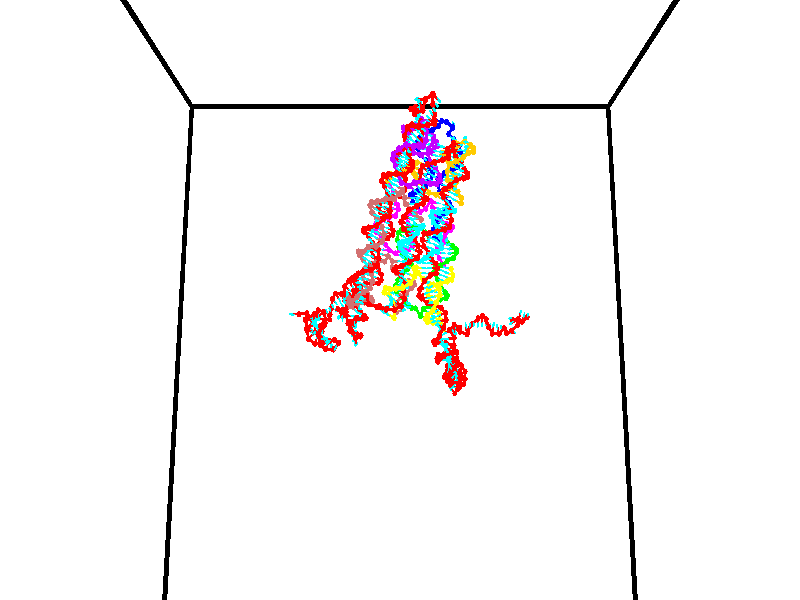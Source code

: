 // switches for output
#declare DRAW_BASES = 1; // possible values are 0, 1; only relevant for DNA ribbons
#declare DRAW_BASES_TYPE = 3; // possible values are 1, 2, 3; only relevant for DNA ribbons
#declare DRAW_FOG = 0; // set to 1 to enable fog

#include "colors.inc"

#include "transforms.inc"
background { rgb <1, 1, 1>}

#default {
   normal{
       ripples 0.25
       frequency 0.20
       turbulence 0.2
       lambda 5
   }
	finish {
		phong 0.1
		phong_size 40.
	}
}

// original window dimensions: 1024x640


// camera settings

camera {
	sky <0, 0.179814, -0.983701>
	up <0, 0.179814, -0.983701>
	right 1.6 * <1, 0, 0>
	location <35, 94.9851, 44.8844>
	look_at <35, 29.7336, 32.9568>
	direction <0, -65.2515, -11.9276>
	angle 67.0682
}


# declare cpy_camera_pos = <35, 94.9851, 44.8844>;
# if (DRAW_FOG = 1)
fog {
	fog_type 2
	up vnormalize(cpy_camera_pos)
	color rgbt<1,1,1,0.3>
	distance 1e-5
	fog_alt 3e-3
	fog_offset 56
}
# end


// LIGHTS

# declare lum = 6;
global_settings {
	ambient_light rgb lum * <0.05, 0.05, 0.05>
	max_trace_level 15
}# declare cpy_direct_light_amount = 0.25;
light_source
{	1000 * <-1, -1.16352, -0.803886>,
	rgb lum * cpy_direct_light_amount
	parallel
}

light_source
{	1000 * <1, 1.16352, 0.803886>,
	rgb lum * cpy_direct_light_amount
	parallel
}

// strand 0

// nucleotide -1

// particle -1
sphere {
	<24.790186, 34.780357, 35.096874> 0.250000
	pigment { color rgbt <1,0,0,0> }
	no_shadow
}
cylinder {
	<24.422123, 34.934444, 35.124912>,  <24.201284, 35.026897, 35.141735>, 0.100000
	pigment { color rgbt <1,0,0,0> }
	no_shadow
}
cylinder {
	<24.422123, 34.934444, 35.124912>,  <24.790186, 34.780357, 35.096874>, 0.100000
	pigment { color rgbt <1,0,0,0> }
	no_shadow
}

// particle -1
sphere {
	<24.422123, 34.934444, 35.124912> 0.100000
	pigment { color rgbt <1,0,0,0> }
	no_shadow
}
sphere {
	0, 1
	scale<0.080000,0.200000,0.300000>
	matrix <0.198988, 0.614264, -0.763599,
		-0.337212, -0.688684, -0.641874,
		-0.920159, 0.385220, 0.070098,
		24.146076, 35.050011, 35.145943>
	pigment { color rgbt <0,1,1,0> }
	no_shadow
}
cylinder {
	<25.578020, 34.800793, 35.017574>,  <24.790186, 34.780357, 35.096874>, 0.130000
	pigment { color rgbt <1,0,0,0> }
	no_shadow
}

// nucleotide -1

// particle -1
sphere {
	<25.578020, 34.800793, 35.017574> 0.250000
	pigment { color rgbt <1,0,0,0> }
	no_shadow
}
cylinder {
	<25.897949, 34.685070, 35.227940>,  <26.089907, 34.615635, 35.354160>, 0.100000
	pigment { color rgbt <1,0,0,0> }
	no_shadow
}
cylinder {
	<25.897949, 34.685070, 35.227940>,  <25.578020, 34.800793, 35.017574>, 0.100000
	pigment { color rgbt <1,0,0,0> }
	no_shadow
}

// particle -1
sphere {
	<25.897949, 34.685070, 35.227940> 0.100000
	pigment { color rgbt <1,0,0,0> }
	no_shadow
}
sphere {
	0, 1
	scale<0.080000,0.200000,0.300000>
	matrix <0.068217, 0.914313, 0.399222,
		-0.596349, -0.283430, 0.751023,
		0.799821, -0.289309, 0.525915,
		26.137896, 34.598278, 35.385715>
	pigment { color rgbt <0,1,1,0> }
	no_shadow
}
cylinder {
	<25.471586, 35.064098, 35.607876>,  <25.578020, 34.800793, 35.017574>, 0.130000
	pigment { color rgbt <1,0,0,0> }
	no_shadow
}

// nucleotide -1

// particle -1
sphere {
	<25.471586, 35.064098, 35.607876> 0.250000
	pigment { color rgbt <1,0,0,0> }
	no_shadow
}
cylinder {
	<25.865541, 34.998268, 35.586315>,  <26.101915, 34.958771, 35.573380>, 0.100000
	pigment { color rgbt <1,0,0,0> }
	no_shadow
}
cylinder {
	<25.865541, 34.998268, 35.586315>,  <25.471586, 35.064098, 35.607876>, 0.100000
	pigment { color rgbt <1,0,0,0> }
	no_shadow
}

// particle -1
sphere {
	<25.865541, 34.998268, 35.586315> 0.100000
	pigment { color rgbt <1,0,0,0> }
	no_shadow
}
sphere {
	0, 1
	scale<0.080000,0.200000,0.300000>
	matrix <0.172898, 0.916668, 0.360315,
		-0.009893, -0.364190, 0.931272,
		0.984890, -0.164579, -0.053899,
		26.161009, 34.948895, 35.570145>
	pigment { color rgbt <0,1,1,0> }
	no_shadow
}
cylinder {
	<25.773214, 35.119396, 36.292736>,  <25.471586, 35.064098, 35.607876>, 0.130000
	pigment { color rgbt <1,0,0,0> }
	no_shadow
}

// nucleotide -1

// particle -1
sphere {
	<25.773214, 35.119396, 36.292736> 0.250000
	pigment { color rgbt <1,0,0,0> }
	no_shadow
}
cylinder {
	<26.074129, 35.168613, 36.033836>,  <26.254677, 35.198143, 35.878498>, 0.100000
	pigment { color rgbt <1,0,0,0> }
	no_shadow
}
cylinder {
	<26.074129, 35.168613, 36.033836>,  <25.773214, 35.119396, 36.292736>, 0.100000
	pigment { color rgbt <1,0,0,0> }
	no_shadow
}

// particle -1
sphere {
	<26.074129, 35.168613, 36.033836> 0.100000
	pigment { color rgbt <1,0,0,0> }
	no_shadow
}
sphere {
	0, 1
	scale<0.080000,0.200000,0.300000>
	matrix <0.278345, 0.831068, 0.481509,
		0.597152, -0.542390, 0.590951,
		0.752286, 0.123045, -0.647245,
		26.299814, 35.205528, 35.839664>
	pigment { color rgbt <0,1,1,0> }
	no_shadow
}
cylinder {
	<26.480001, 35.160404, 36.671013>,  <25.773214, 35.119396, 36.292736>, 0.130000
	pigment { color rgbt <1,0,0,0> }
	no_shadow
}

// nucleotide -1

// particle -1
sphere {
	<26.480001, 35.160404, 36.671013> 0.250000
	pigment { color rgbt <1,0,0,0> }
	no_shadow
}
cylinder {
	<26.527393, 35.344482, 36.319061>,  <26.555828, 35.454929, 36.107891>, 0.100000
	pigment { color rgbt <1,0,0,0> }
	no_shadow
}
cylinder {
	<26.527393, 35.344482, 36.319061>,  <26.480001, 35.160404, 36.671013>, 0.100000
	pigment { color rgbt <1,0,0,0> }
	no_shadow
}

// particle -1
sphere {
	<26.527393, 35.344482, 36.319061> 0.100000
	pigment { color rgbt <1,0,0,0> }
	no_shadow
}
sphere {
	0, 1
	scale<0.080000,0.200000,0.300000>
	matrix <0.448826, 0.765608, 0.460867,
		0.885730, -0.449514, -0.115841,
		0.118478, 0.460197, -0.879876,
		26.562937, 35.482540, 36.055099>
	pigment { color rgbt <0,1,1,0> }
	no_shadow
}
cylinder {
	<27.224829, 35.305267, 36.622967>,  <26.480001, 35.160404, 36.671013>, 0.130000
	pigment { color rgbt <1,0,0,0> }
	no_shadow
}

// nucleotide -1

// particle -1
sphere {
	<27.224829, 35.305267, 36.622967> 0.250000
	pigment { color rgbt <1,0,0,0> }
	no_shadow
}
cylinder {
	<26.986580, 35.561226, 36.428741>,  <26.843630, 35.714802, 36.312206>, 0.100000
	pigment { color rgbt <1,0,0,0> }
	no_shadow
}
cylinder {
	<26.986580, 35.561226, 36.428741>,  <27.224829, 35.305267, 36.622967>, 0.100000
	pigment { color rgbt <1,0,0,0> }
	no_shadow
}

// particle -1
sphere {
	<26.986580, 35.561226, 36.428741> 0.100000
	pigment { color rgbt <1,0,0,0> }
	no_shadow
}
sphere {
	0, 1
	scale<0.080000,0.200000,0.300000>
	matrix <0.488898, 0.768414, 0.412939,
		0.637349, 0.008566, -0.770528,
		-0.595622, 0.639895, -0.485560,
		26.807894, 35.753193, 36.283073>
	pigment { color rgbt <0,1,1,0> }
	no_shadow
}
cylinder {
	<27.554422, 35.782742, 36.144138>,  <27.224829, 35.305267, 36.622967>, 0.130000
	pigment { color rgbt <1,0,0,0> }
	no_shadow
}

// nucleotide -1

// particle -1
sphere {
	<27.554422, 35.782742, 36.144138> 0.250000
	pigment { color rgbt <1,0,0,0> }
	no_shadow
}
cylinder {
	<27.228529, 35.967632, 36.284172>,  <27.032993, 36.078568, 36.368191>, 0.100000
	pigment { color rgbt <1,0,0,0> }
	no_shadow
}
cylinder {
	<27.228529, 35.967632, 36.284172>,  <27.554422, 35.782742, 36.144138>, 0.100000
	pigment { color rgbt <1,0,0,0> }
	no_shadow
}

// particle -1
sphere {
	<27.228529, 35.967632, 36.284172> 0.100000
	pigment { color rgbt <1,0,0,0> }
	no_shadow
}
sphere {
	0, 1
	scale<0.080000,0.200000,0.300000>
	matrix <0.574398, 0.725876, 0.378379,
		-0.079220, 0.509364, -0.856897,
		-0.814734, 0.462224, 0.350082,
		26.984108, 36.106300, 36.389198>
	pigment { color rgbt <0,1,1,0> }
	no_shadow
}
cylinder {
	<27.651011, 36.467278, 36.082813>,  <27.554422, 35.782742, 36.144138>, 0.130000
	pigment { color rgbt <1,0,0,0> }
	no_shadow
}

// nucleotide -1

// particle -1
sphere {
	<27.651011, 36.467278, 36.082813> 0.250000
	pigment { color rgbt <1,0,0,0> }
	no_shadow
}
cylinder {
	<27.343887, 36.495979, 36.337475>,  <27.159613, 36.513199, 36.490273>, 0.100000
	pigment { color rgbt <1,0,0,0> }
	no_shadow
}
cylinder {
	<27.343887, 36.495979, 36.337475>,  <27.651011, 36.467278, 36.082813>, 0.100000
	pigment { color rgbt <1,0,0,0> }
	no_shadow
}

// particle -1
sphere {
	<27.343887, 36.495979, 36.337475> 0.100000
	pigment { color rgbt <1,0,0,0> }
	no_shadow
}
sphere {
	0, 1
	scale<0.080000,0.200000,0.300000>
	matrix <0.413485, 0.814549, 0.406866,
		-0.489388, 0.575641, -0.655085,
		-0.767808, 0.071753, 0.636650,
		27.113544, 36.517506, 36.528469>
	pigment { color rgbt <0,1,1,0> }
	no_shadow
}
cylinder {
	<27.631060, 37.183445, 36.193447>,  <27.651011, 36.467278, 36.082813>, 0.130000
	pigment { color rgbt <1,0,0,0> }
	no_shadow
}

// nucleotide -1

// particle -1
sphere {
	<27.631060, 37.183445, 36.193447> 0.250000
	pigment { color rgbt <1,0,0,0> }
	no_shadow
}
cylinder {
	<27.411816, 37.005127, 36.476528>,  <27.280270, 36.898136, 36.646378>, 0.100000
	pigment { color rgbt <1,0,0,0> }
	no_shadow
}
cylinder {
	<27.411816, 37.005127, 36.476528>,  <27.631060, 37.183445, 36.193447>, 0.100000
	pigment { color rgbt <1,0,0,0> }
	no_shadow
}

// particle -1
sphere {
	<27.411816, 37.005127, 36.476528> 0.100000
	pigment { color rgbt <1,0,0,0> }
	no_shadow
}
sphere {
	0, 1
	scale<0.080000,0.200000,0.300000>
	matrix <0.462355, 0.543604, 0.700516,
		-0.696994, 0.711171, -0.091841,
		-0.548112, -0.445792, 0.707702,
		27.247381, 36.871387, 36.688839>
	pigment { color rgbt <0,1,1,0> }
	no_shadow
}
cylinder {
	<27.382967, 37.699303, 36.516529>,  <27.631060, 37.183445, 36.193447>, 0.130000
	pigment { color rgbt <1,0,0,0> }
	no_shadow
}

// nucleotide -1

// particle -1
sphere {
	<27.382967, 37.699303, 36.516529> 0.250000
	pigment { color rgbt <1,0,0,0> }
	no_shadow
}
cylinder {
	<27.386824, 37.374496, 36.749954>,  <27.389137, 37.179615, 36.890011>, 0.100000
	pigment { color rgbt <1,0,0,0> }
	no_shadow
}
cylinder {
	<27.386824, 37.374496, 36.749954>,  <27.382967, 37.699303, 36.516529>, 0.100000
	pigment { color rgbt <1,0,0,0> }
	no_shadow
}

// particle -1
sphere {
	<27.386824, 37.374496, 36.749954> 0.100000
	pigment { color rgbt <1,0,0,0> }
	no_shadow
}
sphere {
	0, 1
	scale<0.080000,0.200000,0.300000>
	matrix <0.456815, 0.522710, 0.719788,
		-0.889509, 0.259640, 0.375978,
		0.009641, -0.812011, 0.583563,
		27.389715, 37.130894, 36.925022>
	pigment { color rgbt <0,1,1,0> }
	no_shadow
}
cylinder {
	<27.237864, 37.880939, 37.286507>,  <27.382967, 37.699303, 36.516529>, 0.130000
	pigment { color rgbt <1,0,0,0> }
	no_shadow
}

// nucleotide -1

// particle -1
sphere {
	<27.237864, 37.880939, 37.286507> 0.250000
	pigment { color rgbt <1,0,0,0> }
	no_shadow
}
cylinder {
	<27.429203, 37.534977, 37.347336>,  <27.544006, 37.327400, 37.383835>, 0.100000
	pigment { color rgbt <1,0,0,0> }
	no_shadow
}
cylinder {
	<27.429203, 37.534977, 37.347336>,  <27.237864, 37.880939, 37.286507>, 0.100000
	pigment { color rgbt <1,0,0,0> }
	no_shadow
}

// particle -1
sphere {
	<27.429203, 37.534977, 37.347336> 0.100000
	pigment { color rgbt <1,0,0,0> }
	no_shadow
}
sphere {
	0, 1
	scale<0.080000,0.200000,0.300000>
	matrix <0.545671, 0.428425, 0.720205,
		-0.688061, -0.261524, 0.676888,
		0.478347, -0.864903, 0.152077,
		27.572706, 37.275505, 37.392960>
	pigment { color rgbt <0,1,1,0> }
	no_shadow
}
cylinder {
	<27.382473, 37.499062, 38.018333>,  <27.237864, 37.880939, 37.286507>, 0.130000
	pigment { color rgbt <1,0,0,0> }
	no_shadow
}

// nucleotide -1

// particle -1
sphere {
	<27.382473, 37.499062, 38.018333> 0.250000
	pigment { color rgbt <1,0,0,0> }
	no_shadow
}
cylinder {
	<27.672445, 37.430386, 37.751503>,  <27.846430, 37.389179, 37.591404>, 0.100000
	pigment { color rgbt <1,0,0,0> }
	no_shadow
}
cylinder {
	<27.672445, 37.430386, 37.751503>,  <27.382473, 37.499062, 38.018333>, 0.100000
	pigment { color rgbt <1,0,0,0> }
	no_shadow
}

// particle -1
sphere {
	<27.672445, 37.430386, 37.751503> 0.100000
	pigment { color rgbt <1,0,0,0> }
	no_shadow
}
sphere {
	0, 1
	scale<0.080000,0.200000,0.300000>
	matrix <0.671975, 0.389134, 0.630098,
		0.151402, -0.905040, 0.397467,
		0.724932, -0.171690, -0.667080,
		27.889925, 37.378880, 37.551380>
	pigment { color rgbt <0,1,1,0> }
	no_shadow
}
cylinder {
	<27.820271, 37.046055, 38.308998>,  <27.382473, 37.499062, 38.018333>, 0.130000
	pigment { color rgbt <1,0,0,0> }
	no_shadow
}

// nucleotide -1

// particle -1
sphere {
	<27.820271, 37.046055, 38.308998> 0.250000
	pigment { color rgbt <1,0,0,0> }
	no_shadow
}
cylinder {
	<27.992088, 37.313164, 38.065830>,  <28.095179, 37.473431, 37.919930>, 0.100000
	pigment { color rgbt <1,0,0,0> }
	no_shadow
}
cylinder {
	<27.992088, 37.313164, 38.065830>,  <27.820271, 37.046055, 38.308998>, 0.100000
	pigment { color rgbt <1,0,0,0> }
	no_shadow
}

// particle -1
sphere {
	<27.992088, 37.313164, 38.065830> 0.100000
	pigment { color rgbt <1,0,0,0> }
	no_shadow
}
sphere {
	0, 1
	scale<0.080000,0.200000,0.300000>
	matrix <0.646130, 0.243032, 0.723499,
		0.630880, -0.703570, -0.327077,
		0.429543, 0.667776, -0.607922,
		28.120951, 37.513496, 37.883453>
	pigment { color rgbt <0,1,1,0> }
	no_shadow
}
cylinder {
	<28.571684, 36.969387, 38.317764>,  <27.820271, 37.046055, 38.308998>, 0.130000
	pigment { color rgbt <1,0,0,0> }
	no_shadow
}

// nucleotide -1

// particle -1
sphere {
	<28.571684, 36.969387, 38.317764> 0.250000
	pigment { color rgbt <1,0,0,0> }
	no_shadow
}
cylinder {
	<28.492241, 37.339710, 38.189121>,  <28.444574, 37.561905, 38.111935>, 0.100000
	pigment { color rgbt <1,0,0,0> }
	no_shadow
}
cylinder {
	<28.492241, 37.339710, 38.189121>,  <28.571684, 36.969387, 38.317764>, 0.100000
	pigment { color rgbt <1,0,0,0> }
	no_shadow
}

// particle -1
sphere {
	<28.492241, 37.339710, 38.189121> 0.100000
	pigment { color rgbt <1,0,0,0> }
	no_shadow
}
sphere {
	0, 1
	scale<0.080000,0.200000,0.300000>
	matrix <0.792984, 0.344636, 0.502397,
		0.575961, -0.155248, -0.802600,
		-0.198609, 0.925810, -0.321606,
		28.432659, 37.617455, 38.092640>
	pigment { color rgbt <0,1,1,0> }
	no_shadow
}
cylinder {
	<29.106268, 37.167908, 37.810257>,  <28.571684, 36.969387, 38.317764>, 0.130000
	pigment { color rgbt <1,0,0,0> }
	no_shadow
}

// nucleotide -1

// particle -1
sphere {
	<29.106268, 37.167908, 37.810257> 0.250000
	pigment { color rgbt <1,0,0,0> }
	no_shadow
}
cylinder {
	<28.954933, 37.417801, 38.083481>,  <28.864132, 37.567738, 38.247414>, 0.100000
	pigment { color rgbt <1,0,0,0> }
	no_shadow
}
cylinder {
	<28.954933, 37.417801, 38.083481>,  <29.106268, 37.167908, 37.810257>, 0.100000
	pigment { color rgbt <1,0,0,0> }
	no_shadow
}

// particle -1
sphere {
	<28.954933, 37.417801, 38.083481> 0.100000
	pigment { color rgbt <1,0,0,0> }
	no_shadow
}
sphere {
	0, 1
	scale<0.080000,0.200000,0.300000>
	matrix <0.913865, 0.134620, 0.383051,
		0.147351, 0.769147, -0.621852,
		-0.378336, 0.624732, 0.683061,
		28.841433, 37.605221, 38.288399>
	pigment { color rgbt <0,1,1,0> }
	no_shadow
}
cylinder {
	<28.635317, 36.636547, 37.531937>,  <29.106268, 37.167908, 37.810257>, 0.130000
	pigment { color rgbt <1,0,0,0> }
	no_shadow
}

// nucleotide -1

// particle -1
sphere {
	<28.635317, 36.636547, 37.531937> 0.250000
	pigment { color rgbt <1,0,0,0> }
	no_shadow
}
cylinder {
	<28.300385, 36.830711, 37.632534>,  <28.099424, 36.947212, 37.692890>, 0.100000
	pigment { color rgbt <1,0,0,0> }
	no_shadow
}
cylinder {
	<28.300385, 36.830711, 37.632534>,  <28.635317, 36.636547, 37.531937>, 0.100000
	pigment { color rgbt <1,0,0,0> }
	no_shadow
}

// particle -1
sphere {
	<28.300385, 36.830711, 37.632534> 0.100000
	pigment { color rgbt <1,0,0,0> }
	no_shadow
}
sphere {
	0, 1
	scale<0.080000,0.200000,0.300000>
	matrix <-0.517300, -0.554693, -0.651703,
		-0.176847, -0.675787, 0.715568,
		-0.837333, 0.485414, 0.251489,
		28.049185, 36.976337, 37.707981>
	pigment { color rgbt <0,1,1,0> }
	no_shadow
}
cylinder {
	<28.126366, 36.173630, 37.536793>,  <28.635317, 36.636547, 37.531937>, 0.130000
	pigment { color rgbt <1,0,0,0> }
	no_shadow
}

// nucleotide -1

// particle -1
sphere {
	<28.126366, 36.173630, 37.536793> 0.250000
	pigment { color rgbt <1,0,0,0> }
	no_shadow
}
cylinder {
	<27.914757, 36.512135, 37.511574>,  <27.787792, 36.715237, 37.496441>, 0.100000
	pigment { color rgbt <1,0,0,0> }
	no_shadow
}
cylinder {
	<27.914757, 36.512135, 37.511574>,  <28.126366, 36.173630, 37.536793>, 0.100000
	pigment { color rgbt <1,0,0,0> }
	no_shadow
}

// particle -1
sphere {
	<27.914757, 36.512135, 37.511574> 0.100000
	pigment { color rgbt <1,0,0,0> }
	no_shadow
}
sphere {
	0, 1
	scale<0.080000,0.200000,0.300000>
	matrix <-0.667669, -0.460935, -0.584600,
		-0.523788, -0.267167, 0.808868,
		-0.529022, 0.846263, -0.063053,
		27.756050, 36.766014, 37.492657>
	pigment { color rgbt <0,1,1,0> }
	no_shadow
}
cylinder {
	<27.359783, 36.091854, 37.789856>,  <28.126366, 36.173630, 37.536793>, 0.130000
	pigment { color rgbt <1,0,0,0> }
	no_shadow
}

// nucleotide -1

// particle -1
sphere {
	<27.359783, 36.091854, 37.789856> 0.250000
	pigment { color rgbt <1,0,0,0> }
	no_shadow
}
cylinder {
	<27.365194, 36.399326, 37.534061>,  <27.368441, 36.583809, 37.380585>, 0.100000
	pigment { color rgbt <1,0,0,0> }
	no_shadow
}
cylinder {
	<27.365194, 36.399326, 37.534061>,  <27.359783, 36.091854, 37.789856>, 0.100000
	pigment { color rgbt <1,0,0,0> }
	no_shadow
}

// particle -1
sphere {
	<27.365194, 36.399326, 37.534061> 0.100000
	pigment { color rgbt <1,0,0,0> }
	no_shadow
}
sphere {
	0, 1
	scale<0.080000,0.200000,0.300000>
	matrix <-0.766770, -0.402509, -0.500049,
		-0.641779, 0.497102, 0.583960,
		0.013527, 0.768684, -0.639485,
		27.369253, 36.629932, 37.342216>
	pigment { color rgbt <0,1,1,0> }
	no_shadow
}
cylinder {
	<26.689798, 36.405277, 37.778599>,  <27.359783, 36.091854, 37.789856>, 0.130000
	pigment { color rgbt <1,0,0,0> }
	no_shadow
}

// nucleotide -1

// particle -1
sphere {
	<26.689798, 36.405277, 37.778599> 0.250000
	pigment { color rgbt <1,0,0,0> }
	no_shadow
}
cylinder {
	<26.854919, 36.525623, 37.434719>,  <26.953991, 36.597832, 37.228394>, 0.100000
	pigment { color rgbt <1,0,0,0> }
	no_shadow
}
cylinder {
	<26.854919, 36.525623, 37.434719>,  <26.689798, 36.405277, 37.778599>, 0.100000
	pigment { color rgbt <1,0,0,0> }
	no_shadow
}

// particle -1
sphere {
	<26.854919, 36.525623, 37.434719> 0.100000
	pigment { color rgbt <1,0,0,0> }
	no_shadow
}
sphere {
	0, 1
	scale<0.080000,0.200000,0.300000>
	matrix <-0.832241, -0.258931, -0.490234,
		-0.370095, 0.917843, 0.143503,
		0.412801, 0.300862, -0.859696,
		26.978760, 36.615883, 37.176811>
	pigment { color rgbt <0,1,1,0> }
	no_shadow
}
cylinder {
	<26.116385, 36.744667, 37.430195>,  <26.689798, 36.405277, 37.778599>, 0.130000
	pigment { color rgbt <1,0,0,0> }
	no_shadow
}

// nucleotide -1

// particle -1
sphere {
	<26.116385, 36.744667, 37.430195> 0.250000
	pigment { color rgbt <1,0,0,0> }
	no_shadow
}
cylinder {
	<26.400051, 36.657566, 37.161968>,  <26.570251, 36.605305, 37.001030>, 0.100000
	pigment { color rgbt <1,0,0,0> }
	no_shadow
}
cylinder {
	<26.400051, 36.657566, 37.161968>,  <26.116385, 36.744667, 37.430195>, 0.100000
	pigment { color rgbt <1,0,0,0> }
	no_shadow
}

// particle -1
sphere {
	<26.400051, 36.657566, 37.161968> 0.100000
	pigment { color rgbt <1,0,0,0> }
	no_shadow
}
sphere {
	0, 1
	scale<0.080000,0.200000,0.300000>
	matrix <-0.684626, -0.439900, -0.581184,
		-0.168429, 0.871247, -0.461042,
		0.709168, -0.217754, -0.670570,
		26.612801, 36.592239, 36.960796>
	pigment { color rgbt <0,1,1,0> }
	no_shadow
}
cylinder {
	<26.012928, 37.138962, 36.796204>,  <26.116385, 36.744667, 37.430195>, 0.130000
	pigment { color rgbt <1,0,0,0> }
	no_shadow
}

// nucleotide -1

// particle -1
sphere {
	<26.012928, 37.138962, 36.796204> 0.250000
	pigment { color rgbt <1,0,0,0> }
	no_shadow
}
cylinder {
	<26.185343, 36.779377, 36.765041>,  <26.288792, 36.563625, 36.746342>, 0.100000
	pigment { color rgbt <1,0,0,0> }
	no_shadow
}
cylinder {
	<26.185343, 36.779377, 36.765041>,  <26.012928, 37.138962, 36.796204>, 0.100000
	pigment { color rgbt <1,0,0,0> }
	no_shadow
}

// particle -1
sphere {
	<26.185343, 36.779377, 36.765041> 0.100000
	pigment { color rgbt <1,0,0,0> }
	no_shadow
}
sphere {
	0, 1
	scale<0.080000,0.200000,0.300000>
	matrix <-0.856691, -0.380595, -0.348177,
		0.283346, 0.216823, -0.934186,
		0.431039, -0.898963, -0.077910,
		26.314655, 36.509689, 36.741669>
	pigment { color rgbt <0,1,1,0> }
	no_shadow
}
cylinder {
	<25.868111, 36.452442, 36.521278>,  <26.012928, 37.138962, 36.796204>, 0.130000
	pigment { color rgbt <1,0,0,0> }
	no_shadow
}

// nucleotide -1

// particle -1
sphere {
	<25.868111, 36.452442, 36.521278> 0.250000
	pigment { color rgbt <1,0,0,0> }
	no_shadow
}
cylinder {
	<26.239305, 36.431694, 36.373688>,  <26.462023, 36.419243, 36.285133>, 0.100000
	pigment { color rgbt <1,0,0,0> }
	no_shadow
}
cylinder {
	<26.239305, 36.431694, 36.373688>,  <25.868111, 36.452442, 36.521278>, 0.100000
	pigment { color rgbt <1,0,0,0> }
	no_shadow
}

// particle -1
sphere {
	<26.239305, 36.431694, 36.373688> 0.100000
	pigment { color rgbt <1,0,0,0> }
	no_shadow
}
sphere {
	0, 1
	scale<0.080000,0.200000,0.300000>
	matrix <-0.282493, -0.743672, -0.605928,
		-0.242968, 0.666529, -0.704773,
		0.927989, -0.051872, -0.368979,
		26.517702, 36.416134, 36.262993>
	pigment { color rgbt <0,1,1,0> }
	no_shadow
}
cylinder {
	<25.907442, 36.607513, 35.715027>,  <25.868111, 36.452442, 36.521278>, 0.130000
	pigment { color rgbt <1,0,0,0> }
	no_shadow
}

// nucleotide -1

// particle -1
sphere {
	<25.907442, 36.607513, 35.715027> 0.250000
	pigment { color rgbt <1,0,0,0> }
	no_shadow
}
cylinder {
	<26.185108, 36.370602, 35.878654>,  <26.351707, 36.228455, 35.976830>, 0.100000
	pigment { color rgbt <1,0,0,0> }
	no_shadow
}
cylinder {
	<26.185108, 36.370602, 35.878654>,  <25.907442, 36.607513, 35.715027>, 0.100000
	pigment { color rgbt <1,0,0,0> }
	no_shadow
}

// particle -1
sphere {
	<26.185108, 36.370602, 35.878654> 0.100000
	pigment { color rgbt <1,0,0,0> }
	no_shadow
}
sphere {
	0, 1
	scale<0.080000,0.200000,0.300000>
	matrix <-0.171735, -0.688158, -0.704943,
		0.699028, 0.419097, -0.579412,
		0.694167, -0.592280, 0.409068,
		26.393358, 36.192917, 36.001373>
	pigment { color rgbt <0,1,1,0> }
	no_shadow
}
cylinder {
	<26.556355, 36.494873, 35.396217>,  <25.907442, 36.607513, 35.715027>, 0.130000
	pigment { color rgbt <1,0,0,0> }
	no_shadow
}

// nucleotide -1

// particle -1
sphere {
	<26.556355, 36.494873, 35.396217> 0.250000
	pigment { color rgbt <1,0,0,0> }
	no_shadow
}
cylinder {
	<26.483740, 36.152153, 35.589272>,  <26.440172, 35.946522, 35.705105>, 0.100000
	pigment { color rgbt <1,0,0,0> }
	no_shadow
}
cylinder {
	<26.483740, 36.152153, 35.589272>,  <26.556355, 36.494873, 35.396217>, 0.100000
	pigment { color rgbt <1,0,0,0> }
	no_shadow
}

// particle -1
sphere {
	<26.483740, 36.152153, 35.589272> 0.100000
	pigment { color rgbt <1,0,0,0> }
	no_shadow
}
sphere {
	0, 1
	scale<0.080000,0.200000,0.300000>
	matrix <-0.333348, -0.408114, -0.849895,
		0.925162, -0.315170, -0.211527,
		-0.181534, -0.856803, 0.482633,
		26.429279, 35.895111, 35.734062>
	pigment { color rgbt <0,1,1,0> }
	no_shadow
}
cylinder {
	<26.884180, 36.025768, 34.946957>,  <26.556355, 36.494873, 35.396217>, 0.130000
	pigment { color rgbt <1,0,0,0> }
	no_shadow
}

// nucleotide -1

// particle -1
sphere {
	<26.884180, 36.025768, 34.946957> 0.250000
	pigment { color rgbt <1,0,0,0> }
	no_shadow
}
cylinder {
	<26.799608, 35.864109, 35.302925>,  <26.748865, 35.767113, 35.516506>, 0.100000
	pigment { color rgbt <1,0,0,0> }
	no_shadow
}
cylinder {
	<26.799608, 35.864109, 35.302925>,  <26.884180, 36.025768, 34.946957>, 0.100000
	pigment { color rgbt <1,0,0,0> }
	no_shadow
}

// particle -1
sphere {
	<26.799608, 35.864109, 35.302925> 0.100000
	pigment { color rgbt <1,0,0,0> }
	no_shadow
}
sphere {
	0, 1
	scale<0.080000,0.200000,0.300000>
	matrix <-0.144094, -0.887666, -0.437363,
		0.966713, -0.220704, 0.129445,
		-0.211432, -0.404152, 0.889920,
		26.736179, 35.742863, 35.569901>
	pigment { color rgbt <0,1,1,0> }
	no_shadow
}
cylinder {
	<27.353197, 35.354782, 34.989044>,  <26.884180, 36.025768, 34.946957>, 0.130000
	pigment { color rgbt <1,0,0,0> }
	no_shadow
}

// nucleotide -1

// particle -1
sphere {
	<27.353197, 35.354782, 34.989044> 0.250000
	pigment { color rgbt <1,0,0,0> }
	no_shadow
}
cylinder {
	<27.039919, 35.319214, 35.235199>,  <26.851952, 35.297871, 35.382893>, 0.100000
	pigment { color rgbt <1,0,0,0> }
	no_shadow
}
cylinder {
	<27.039919, 35.319214, 35.235199>,  <27.353197, 35.354782, 34.989044>, 0.100000
	pigment { color rgbt <1,0,0,0> }
	no_shadow
}

// particle -1
sphere {
	<27.039919, 35.319214, 35.235199> 0.100000
	pigment { color rgbt <1,0,0,0> }
	no_shadow
}
sphere {
	0, 1
	scale<0.080000,0.200000,0.300000>
	matrix <-0.066086, -0.972209, -0.224594,
		0.618253, -0.216569, 0.755553,
		-0.783196, -0.088924, 0.615384,
		26.804960, 35.292538, 35.419815>
	pigment { color rgbt <0,1,1,0> }
	no_shadow
}
cylinder {
	<27.488091, 34.854351, 35.546764>,  <27.353197, 35.354782, 34.989044>, 0.130000
	pigment { color rgbt <1,0,0,0> }
	no_shadow
}

// nucleotide -1

// particle -1
sphere {
	<27.488091, 34.854351, 35.546764> 0.250000
	pigment { color rgbt <1,0,0,0> }
	no_shadow
}
cylinder {
	<27.091375, 34.887409, 35.507717>,  <26.853346, 34.907246, 35.484291>, 0.100000
	pigment { color rgbt <1,0,0,0> }
	no_shadow
}
cylinder {
	<27.091375, 34.887409, 35.507717>,  <27.488091, 34.854351, 35.546764>, 0.100000
	pigment { color rgbt <1,0,0,0> }
	no_shadow
}

// particle -1
sphere {
	<27.091375, 34.887409, 35.507717> 0.100000
	pigment { color rgbt <1,0,0,0> }
	no_shadow
}
sphere {
	0, 1
	scale<0.080000,0.200000,0.300000>
	matrix <-0.077495, -0.995451, -0.055422,
		-0.101750, -0.047402, 0.993680,
		-0.991787, 0.082644, -0.097614,
		26.793839, 34.912201, 35.478432>
	pigment { color rgbt <0,1,1,0> }
	no_shadow
}
cylinder {
	<27.830616, 34.158901, 35.453682>,  <27.488091, 34.854351, 35.546764>, 0.130000
	pigment { color rgbt <1,0,0,0> }
	no_shadow
}

// nucleotide -1

// particle -1
sphere {
	<27.830616, 34.158901, 35.453682> 0.250000
	pigment { color rgbt <1,0,0,0> }
	no_shadow
}
cylinder {
	<27.672167, 34.257317, 35.099834>,  <27.577097, 34.316368, 34.887527>, 0.100000
	pigment { color rgbt <1,0,0,0> }
	no_shadow
}
cylinder {
	<27.672167, 34.257317, 35.099834>,  <27.830616, 34.158901, 35.453682>, 0.100000
	pigment { color rgbt <1,0,0,0> }
	no_shadow
}

// particle -1
sphere {
	<27.672167, 34.257317, 35.099834> 0.100000
	pigment { color rgbt <1,0,0,0> }
	no_shadow
}
sphere {
	0, 1
	scale<0.080000,0.200000,0.300000>
	matrix <0.822992, -0.332066, -0.460887,
		-0.407148, -0.910603, -0.070950,
		-0.396125, 0.246040, -0.884618,
		27.553329, 34.331127, 34.834450>
	pigment { color rgbt <0,1,1,0> }
	no_shadow
}
cylinder {
	<27.799820, 33.591381, 34.955364>,  <27.830616, 34.158901, 35.453682>, 0.130000
	pigment { color rgbt <1,0,0,0> }
	no_shadow
}

// nucleotide -1

// particle -1
sphere {
	<27.799820, 33.591381, 34.955364> 0.250000
	pigment { color rgbt <1,0,0,0> }
	no_shadow
}
cylinder {
	<27.818277, 33.930771, 34.744476>,  <27.829351, 34.134403, 34.617943>, 0.100000
	pigment { color rgbt <1,0,0,0> }
	no_shadow
}
cylinder {
	<27.818277, 33.930771, 34.744476>,  <27.799820, 33.591381, 34.955364>, 0.100000
	pigment { color rgbt <1,0,0,0> }
	no_shadow
}

// particle -1
sphere {
	<27.818277, 33.930771, 34.744476> 0.100000
	pigment { color rgbt <1,0,0,0> }
	no_shadow
}
sphere {
	0, 1
	scale<0.080000,0.200000,0.300000>
	matrix <0.722659, -0.392733, -0.568792,
		-0.689663, -0.354756, -0.631279,
		0.046142, 0.848474, -0.527222,
		27.832119, 34.185314, 34.586311>
	pigment { color rgbt <0,1,1,0> }
	no_shadow
}
cylinder {
	<27.899523, 33.374020, 34.334629>,  <27.799820, 33.591381, 34.955364>, 0.130000
	pigment { color rgbt <1,0,0,0> }
	no_shadow
}

// nucleotide -1

// particle -1
sphere {
	<27.899523, 33.374020, 34.334629> 0.250000
	pigment { color rgbt <1,0,0,0> }
	no_shadow
}
cylinder {
	<28.013369, 33.756702, 34.310303>,  <28.081676, 33.986313, 34.295708>, 0.100000
	pigment { color rgbt <1,0,0,0> }
	no_shadow
}
cylinder {
	<28.013369, 33.756702, 34.310303>,  <27.899523, 33.374020, 34.334629>, 0.100000
	pigment { color rgbt <1,0,0,0> }
	no_shadow
}

// particle -1
sphere {
	<28.013369, 33.756702, 34.310303> 0.100000
	pigment { color rgbt <1,0,0,0> }
	no_shadow
}
sphere {
	0, 1
	scale<0.080000,0.200000,0.300000>
	matrix <0.753829, -0.262545, -0.602338,
		-0.592230, 0.125592, -0.795921,
		0.284614, 0.956711, -0.060812,
		28.098753, 34.043716, 34.292061>
	pigment { color rgbt <0,1,1,0> }
	no_shadow
}
cylinder {
	<27.976362, 33.568275, 33.563488>,  <27.899523, 33.374020, 34.334629>, 0.130000
	pigment { color rgbt <1,0,0,0> }
	no_shadow
}

// nucleotide -1

// particle -1
sphere {
	<27.976362, 33.568275, 33.563488> 0.250000
	pigment { color rgbt <1,0,0,0> }
	no_shadow
}
cylinder {
	<28.230520, 33.761250, 33.804661>,  <28.383015, 33.877033, 33.949364>, 0.100000
	pigment { color rgbt <1,0,0,0> }
	no_shadow
}
cylinder {
	<28.230520, 33.761250, 33.804661>,  <27.976362, 33.568275, 33.563488>, 0.100000
	pigment { color rgbt <1,0,0,0> }
	no_shadow
}

// particle -1
sphere {
	<28.230520, 33.761250, 33.804661> 0.100000
	pigment { color rgbt <1,0,0,0> }
	no_shadow
}
sphere {
	0, 1
	scale<0.080000,0.200000,0.300000>
	matrix <0.760711, -0.256968, -0.596058,
		-0.132623, 0.837393, -0.530268,
		0.635397, 0.482432, 0.602935,
		28.421139, 33.905979, 33.985542>
	pigment { color rgbt <0,1,1,0> }
	no_shadow
}
cylinder {
	<28.374279, 34.022827, 33.167210>,  <27.976362, 33.568275, 33.563488>, 0.130000
	pigment { color rgbt <1,0,0,0> }
	no_shadow
}

// nucleotide -1

// particle -1
sphere {
	<28.374279, 34.022827, 33.167210> 0.250000
	pigment { color rgbt <1,0,0,0> }
	no_shadow
}
cylinder {
	<28.602125, 33.922653, 33.480343>,  <28.738832, 33.862549, 33.668221>, 0.100000
	pigment { color rgbt <1,0,0,0> }
	no_shadow
}
cylinder {
	<28.602125, 33.922653, 33.480343>,  <28.374279, 34.022827, 33.167210>, 0.100000
	pigment { color rgbt <1,0,0,0> }
	no_shadow
}

// particle -1
sphere {
	<28.602125, 33.922653, 33.480343> 0.100000
	pigment { color rgbt <1,0,0,0> }
	no_shadow
}
sphere {
	0, 1
	scale<0.080000,0.200000,0.300000>
	matrix <0.784992, -0.116489, -0.608455,
		0.243568, 0.961100, 0.130234,
		0.569615, -0.250432, 0.782829,
		28.773010, 33.847523, 33.715191>
	pigment { color rgbt <0,1,1,0> }
	no_shadow
}
cylinder {
	<29.003775, 34.562813, 33.313126>,  <28.374279, 34.022827, 33.167210>, 0.130000
	pigment { color rgbt <1,0,0,0> }
	no_shadow
}

// nucleotide -1

// particle -1
sphere {
	<29.003775, 34.562813, 33.313126> 0.250000
	pigment { color rgbt <1,0,0,0> }
	no_shadow
}
cylinder {
	<29.102766, 34.211552, 33.476883>,  <29.162161, 34.000793, 33.575138>, 0.100000
	pigment { color rgbt <1,0,0,0> }
	no_shadow
}
cylinder {
	<29.102766, 34.211552, 33.476883>,  <29.003775, 34.562813, 33.313126>, 0.100000
	pigment { color rgbt <1,0,0,0> }
	no_shadow
}

// particle -1
sphere {
	<29.102766, 34.211552, 33.476883> 0.100000
	pigment { color rgbt <1,0,0,0> }
	no_shadow
}
sphere {
	0, 1
	scale<0.080000,0.200000,0.300000>
	matrix <0.738444, -0.102599, -0.666464,
		0.627261, 0.467248, 0.623076,
		0.247477, -0.878153, 0.409393,
		29.177010, 33.948105, 33.599701>
	pigment { color rgbt <0,1,1,0> }
	no_shadow
}
cylinder {
	<29.728300, 34.564087, 33.377228>,  <29.003775, 34.562813, 33.313126>, 0.130000
	pigment { color rgbt <1,0,0,0> }
	no_shadow
}

// nucleotide -1

// particle -1
sphere {
	<29.728300, 34.564087, 33.377228> 0.250000
	pigment { color rgbt <1,0,0,0> }
	no_shadow
}
cylinder {
	<29.614544, 34.180775, 33.388699>,  <29.546291, 33.950787, 33.395580>, 0.100000
	pigment { color rgbt <1,0,0,0> }
	no_shadow
}
cylinder {
	<29.614544, 34.180775, 33.388699>,  <29.728300, 34.564087, 33.377228>, 0.100000
	pigment { color rgbt <1,0,0,0> }
	no_shadow
}

// particle -1
sphere {
	<29.614544, 34.180775, 33.388699> 0.100000
	pigment { color rgbt <1,0,0,0> }
	no_shadow
}
sphere {
	0, 1
	scale<0.080000,0.200000,0.300000>
	matrix <0.784387, -0.249772, -0.567760,
		0.551236, -0.138972, 0.822694,
		-0.284389, -0.958280, 0.028675,
		29.529228, 33.893291, 33.397301>
	pigment { color rgbt <0,1,1,0> }
	no_shadow
}
cylinder {
	<30.272560, 34.106297, 33.705799>,  <29.728300, 34.564087, 33.377228>, 0.130000
	pigment { color rgbt <1,0,0,0> }
	no_shadow
}

// nucleotide -1

// particle -1
sphere {
	<30.272560, 34.106297, 33.705799> 0.250000
	pigment { color rgbt <1,0,0,0> }
	no_shadow
}
cylinder {
	<30.054949, 33.929733, 33.420368>,  <29.924381, 33.823795, 33.249111>, 0.100000
	pigment { color rgbt <1,0,0,0> }
	no_shadow
}
cylinder {
	<30.054949, 33.929733, 33.420368>,  <30.272560, 34.106297, 33.705799>, 0.100000
	pigment { color rgbt <1,0,0,0> }
	no_shadow
}

// particle -1
sphere {
	<30.054949, 33.929733, 33.420368> 0.100000
	pigment { color rgbt <1,0,0,0> }
	no_shadow
}
sphere {
	0, 1
	scale<0.080000,0.200000,0.300000>
	matrix <0.834534, -0.196370, -0.514774,
		0.087099, -0.875557, 0.475199,
		-0.544029, -0.441406, -0.713578,
		29.891741, 33.797310, 33.206295>
	pigment { color rgbt <0,1,1,0> }
	no_shadow
}
cylinder {
	<30.590834, 33.840809, 33.052731>,  <30.272560, 34.106297, 33.705799>, 0.130000
	pigment { color rgbt <1,0,0,0> }
	no_shadow
}

// nucleotide -1

// particle -1
sphere {
	<30.590834, 33.840809, 33.052731> 0.250000
	pigment { color rgbt <1,0,0,0> }
	no_shadow
}
cylinder {
	<30.327715, 33.606739, 33.242413>,  <30.169844, 33.466297, 33.356224>, 0.100000
	pigment { color rgbt <1,0,0,0> }
	no_shadow
}
cylinder {
	<30.327715, 33.606739, 33.242413>,  <30.590834, 33.840809, 33.052731>, 0.100000
	pigment { color rgbt <1,0,0,0> }
	no_shadow
}

// particle -1
sphere {
	<30.327715, 33.606739, 33.242413> 0.100000
	pigment { color rgbt <1,0,0,0> }
	no_shadow
}
sphere {
	0, 1
	scale<0.080000,0.200000,0.300000>
	matrix <0.275800, -0.773006, -0.571311,
		0.700881, -0.245021, 0.669873,
		-0.657799, -0.585172, 0.474209,
		30.130375, 33.431187, 33.384674>
	pigment { color rgbt <0,1,1,0> }
	no_shadow
}
cylinder {
	<30.891808, 33.169224, 33.408138>,  <30.590834, 33.840809, 33.052731>, 0.130000
	pigment { color rgbt <1,0,0,0> }
	no_shadow
}

// nucleotide -1

// particle -1
sphere {
	<30.891808, 33.169224, 33.408138> 0.250000
	pigment { color rgbt <1,0,0,0> }
	no_shadow
}
cylinder {
	<30.535007, 33.168549, 33.227325>,  <30.320929, 33.168144, 33.118835>, 0.100000
	pigment { color rgbt <1,0,0,0> }
	no_shadow
}
cylinder {
	<30.535007, 33.168549, 33.227325>,  <30.891808, 33.169224, 33.408138>, 0.100000
	pigment { color rgbt <1,0,0,0> }
	no_shadow
}

// particle -1
sphere {
	<30.535007, 33.168549, 33.227325> 0.100000
	pigment { color rgbt <1,0,0,0> }
	no_shadow
}
sphere {
	0, 1
	scale<0.080000,0.200000,0.300000>
	matrix <0.361649, -0.602610, -0.711386,
		-0.271200, -0.798034, 0.538138,
		-0.891998, -0.001689, -0.452036,
		30.267408, 33.168041, 33.091713>
	pigment { color rgbt <0,1,1,0> }
	no_shadow
}
cylinder {
	<30.776136, 32.491055, 33.186226>,  <30.891808, 33.169224, 33.408138>, 0.130000
	pigment { color rgbt <1,0,0,0> }
	no_shadow
}

// nucleotide -1

// particle -1
sphere {
	<30.776136, 32.491055, 33.186226> 0.250000
	pigment { color rgbt <1,0,0,0> }
	no_shadow
}
cylinder {
	<30.552710, 32.729256, 32.955269>,  <30.418653, 32.872177, 32.816696>, 0.100000
	pigment { color rgbt <1,0,0,0> }
	no_shadow
}
cylinder {
	<30.552710, 32.729256, 32.955269>,  <30.776136, 32.491055, 33.186226>, 0.100000
	pigment { color rgbt <1,0,0,0> }
	no_shadow
}

// particle -1
sphere {
	<30.552710, 32.729256, 32.955269> 0.100000
	pigment { color rgbt <1,0,0,0> }
	no_shadow
}
sphere {
	0, 1
	scale<0.080000,0.200000,0.300000>
	matrix <0.352087, -0.460058, -0.815096,
		-0.751026, -0.658577, 0.047303,
		-0.558565, 0.595503, -0.577391,
		30.385139, 32.907906, 32.782051>
	pigment { color rgbt <0,1,1,0> }
	no_shadow
}
cylinder {
	<30.447947, 32.203827, 32.552460>,  <30.776136, 32.491055, 33.186226>, 0.130000
	pigment { color rgbt <1,0,0,0> }
	no_shadow
}

// nucleotide -1

// particle -1
sphere {
	<30.447947, 32.203827, 32.552460> 0.250000
	pigment { color rgbt <1,0,0,0> }
	no_shadow
}
cylinder {
	<30.534452, 32.584869, 32.466885>,  <30.586357, 32.813496, 32.415539>, 0.100000
	pigment { color rgbt <1,0,0,0> }
	no_shadow
}
cylinder {
	<30.534452, 32.584869, 32.466885>,  <30.447947, 32.203827, 32.552460>, 0.100000
	pigment { color rgbt <1,0,0,0> }
	no_shadow
}

// particle -1
sphere {
	<30.534452, 32.584869, 32.466885> 0.100000
	pigment { color rgbt <1,0,0,0> }
	no_shadow
}
sphere {
	0, 1
	scale<0.080000,0.200000,0.300000>
	matrix <0.306270, -0.274257, -0.911582,
		-0.927053, 0.131621, -0.351067,
		0.216266, 0.952606, -0.213939,
		30.599333, 32.870651, 32.402702>
	pigment { color rgbt <0,1,1,0> }
	no_shadow
}
cylinder {
	<30.308443, 32.232182, 31.752792>,  <30.447947, 32.203827, 32.552460>, 0.130000
	pigment { color rgbt <1,0,0,0> }
	no_shadow
}

// nucleotide -1

// particle -1
sphere {
	<30.308443, 32.232182, 31.752792> 0.250000
	pigment { color rgbt <1,0,0,0> }
	no_shadow
}
cylinder {
	<30.529982, 32.522495, 31.916004>,  <30.662905, 32.696686, 32.013931>, 0.100000
	pigment { color rgbt <1,0,0,0> }
	no_shadow
}
cylinder {
	<30.529982, 32.522495, 31.916004>,  <30.308443, 32.232182, 31.752792>, 0.100000
	pigment { color rgbt <1,0,0,0> }
	no_shadow
}

// particle -1
sphere {
	<30.529982, 32.522495, 31.916004> 0.100000
	pigment { color rgbt <1,0,0,0> }
	no_shadow
}
sphere {
	0, 1
	scale<0.080000,0.200000,0.300000>
	matrix <0.510861, 0.090754, -0.854859,
		-0.657476, 0.681906, -0.320513,
		0.553846, 0.725788, 0.408028,
		30.696135, 32.740231, 32.038414>
	pigment { color rgbt <0,1,1,0> }
	no_shadow
}
cylinder {
	<30.269991, 32.897308, 31.419739>,  <30.308443, 32.232182, 31.752792>, 0.130000
	pigment { color rgbt <1,0,0,0> }
	no_shadow
}

// nucleotide -1

// particle -1
sphere {
	<30.269991, 32.897308, 31.419739> 0.250000
	pigment { color rgbt <1,0,0,0> }
	no_shadow
}
cylinder {
	<30.633097, 32.858070, 31.582880>,  <30.850960, 32.834526, 31.680765>, 0.100000
	pigment { color rgbt <1,0,0,0> }
	no_shadow
}
cylinder {
	<30.633097, 32.858070, 31.582880>,  <30.269991, 32.897308, 31.419739>, 0.100000
	pigment { color rgbt <1,0,0,0> }
	no_shadow
}

// particle -1
sphere {
	<30.633097, 32.858070, 31.582880> 0.100000
	pigment { color rgbt <1,0,0,0> }
	no_shadow
}
sphere {
	0, 1
	scale<0.080000,0.200000,0.300000>
	matrix <0.417226, 0.110385, -0.902074,
		0.043468, 0.989036, 0.141131,
		0.907762, -0.098095, 0.407854,
		30.905426, 32.828640, 31.705236>
	pigment { color rgbt <0,1,1,0> }
	no_shadow
}
cylinder {
	<30.648653, 33.500156, 31.288353>,  <30.269991, 32.897308, 31.419739>, 0.130000
	pigment { color rgbt <1,0,0,0> }
	no_shadow
}

// nucleotide -1

// particle -1
sphere {
	<30.648653, 33.500156, 31.288353> 0.250000
	pigment { color rgbt <1,0,0,0> }
	no_shadow
}
cylinder {
	<30.894663, 33.187630, 31.330841>,  <31.042269, 33.000114, 31.356333>, 0.100000
	pigment { color rgbt <1,0,0,0> }
	no_shadow
}
cylinder {
	<30.894663, 33.187630, 31.330841>,  <30.648653, 33.500156, 31.288353>, 0.100000
	pigment { color rgbt <1,0,0,0> }
	no_shadow
}

// particle -1
sphere {
	<30.894663, 33.187630, 31.330841> 0.100000
	pigment { color rgbt <1,0,0,0> }
	no_shadow
}
sphere {
	0, 1
	scale<0.080000,0.200000,0.300000>
	matrix <0.429208, 0.218721, -0.876323,
		0.661456, 0.584551, 0.469868,
		0.615025, -0.781320, 0.106219,
		31.079170, 32.953232, 31.362707>
	pigment { color rgbt <0,1,1,0> }
	no_shadow
}
cylinder {
	<30.465849, 33.743824, 31.966240>,  <30.648653, 33.500156, 31.288353>, 0.130000
	pigment { color rgbt <1,0,0,0> }
	no_shadow
}

// nucleotide -1

// particle -1
sphere {
	<30.465849, 33.743824, 31.966240> 0.250000
	pigment { color rgbt <1,0,0,0> }
	no_shadow
}
cylinder {
	<30.329460, 33.379612, 32.059765>,  <30.247627, 33.161083, 32.115879>, 0.100000
	pigment { color rgbt <1,0,0,0> }
	no_shadow
}
cylinder {
	<30.329460, 33.379612, 32.059765>,  <30.465849, 33.743824, 31.966240>, 0.100000
	pigment { color rgbt <1,0,0,0> }
	no_shadow
}

// particle -1
sphere {
	<30.329460, 33.379612, 32.059765> 0.100000
	pigment { color rgbt <1,0,0,0> }
	no_shadow
}
sphere {
	0, 1
	scale<0.080000,0.200000,0.300000>
	matrix <-0.578134, 0.399229, 0.711602,
		-0.741281, 0.107463, -0.662536,
		-0.340974, -0.910532, 0.233813,
		30.227167, 33.106453, 32.129910>
	pigment { color rgbt <0,1,1,0> }
	no_shadow
}
cylinder {
	<29.676582, 33.600616, 31.985489>,  <30.465849, 33.743824, 31.966240>, 0.130000
	pigment { color rgbt <1,0,0,0> }
	no_shadow
}

// nucleotide -1

// particle -1
sphere {
	<29.676582, 33.600616, 31.985489> 0.250000
	pigment { color rgbt <1,0,0,0> }
	no_shadow
}
cylinder {
	<29.883461, 33.373066, 32.241268>,  <30.007587, 33.236538, 32.394733>, 0.100000
	pigment { color rgbt <1,0,0,0> }
	no_shadow
}
cylinder {
	<29.883461, 33.373066, 32.241268>,  <29.676582, 33.600616, 31.985489>, 0.100000
	pigment { color rgbt <1,0,0,0> }
	no_shadow
}

// particle -1
sphere {
	<29.883461, 33.373066, 32.241268> 0.100000
	pigment { color rgbt <1,0,0,0> }
	no_shadow
}
sphere {
	0, 1
	scale<0.080000,0.200000,0.300000>
	matrix <-0.587712, 0.307071, 0.748533,
		-0.622177, -0.762948, -0.175519,
		0.517195, -0.568874, 0.639446,
		30.038620, 33.202404, 32.433102>
	pigment { color rgbt <0,1,1,0> }
	no_shadow
}
cylinder {
	<29.195169, 33.202930, 32.384422>,  <29.676582, 33.600616, 31.985489>, 0.130000
	pigment { color rgbt <1,0,0,0> }
	no_shadow
}

// nucleotide -1

// particle -1
sphere {
	<29.195169, 33.202930, 32.384422> 0.250000
	pigment { color rgbt <1,0,0,0> }
	no_shadow
}
cylinder {
	<29.535479, 33.203854, 32.594635>,  <29.739664, 33.204407, 32.720764>, 0.100000
	pigment { color rgbt <1,0,0,0> }
	no_shadow
}
cylinder {
	<29.535479, 33.203854, 32.594635>,  <29.195169, 33.202930, 32.384422>, 0.100000
	pigment { color rgbt <1,0,0,0> }
	no_shadow
}

// particle -1
sphere {
	<29.535479, 33.203854, 32.594635> 0.100000
	pigment { color rgbt <1,0,0,0> }
	no_shadow
}
sphere {
	0, 1
	scale<0.080000,0.200000,0.300000>
	matrix <-0.523321, 0.095428, 0.846776,
		-0.048200, -0.995434, 0.082393,
		0.850771, 0.002303, 0.525531,
		29.790710, 33.204548, 32.752293>
	pigment { color rgbt <0,1,1,0> }
	no_shadow
}
cylinder {
	<29.190239, 32.661869, 32.927494>,  <29.195169, 33.202930, 32.384422>, 0.130000
	pigment { color rgbt <1,0,0,0> }
	no_shadow
}

// nucleotide -1

// particle -1
sphere {
	<29.190239, 32.661869, 32.927494> 0.250000
	pigment { color rgbt <1,0,0,0> }
	no_shadow
}
cylinder {
	<29.415695, 32.978695, 33.021255>,  <29.550968, 33.168789, 33.077515>, 0.100000
	pigment { color rgbt <1,0,0,0> }
	no_shadow
}
cylinder {
	<29.415695, 32.978695, 33.021255>,  <29.190239, 32.661869, 32.927494>, 0.100000
	pigment { color rgbt <1,0,0,0> }
	no_shadow
}

// particle -1
sphere {
	<29.415695, 32.978695, 33.021255> 0.100000
	pigment { color rgbt <1,0,0,0> }
	no_shadow
}
sphere {
	0, 1
	scale<0.080000,0.200000,0.300000>
	matrix <-0.527674, 0.126930, 0.839910,
		0.635509, -0.597097, 0.489494,
		0.563639, 0.792063, 0.234408,
		29.584787, 33.216312, 33.091579>
	pigment { color rgbt <0,1,1,0> }
	no_shadow
}
cylinder {
	<29.193756, 32.638462, 33.554203>,  <29.190239, 32.661869, 32.927494>, 0.130000
	pigment { color rgbt <1,0,0,0> }
	no_shadow
}

// nucleotide -1

// particle -1
sphere {
	<29.193756, 32.638462, 33.554203> 0.250000
	pigment { color rgbt <1,0,0,0> }
	no_shadow
}
cylinder {
	<29.316698, 33.018093, 33.526550>,  <29.390463, 33.245872, 33.509960>, 0.100000
	pigment { color rgbt <1,0,0,0> }
	no_shadow
}
cylinder {
	<29.316698, 33.018093, 33.526550>,  <29.193756, 32.638462, 33.554203>, 0.100000
	pigment { color rgbt <1,0,0,0> }
	no_shadow
}

// particle -1
sphere {
	<29.316698, 33.018093, 33.526550> 0.100000
	pigment { color rgbt <1,0,0,0> }
	no_shadow
}
sphere {
	0, 1
	scale<0.080000,0.200000,0.300000>
	matrix <-0.502801, 0.223648, 0.834969,
		0.807914, -0.221871, 0.545937,
		0.307353, 0.949081, -0.069131,
		29.408903, 33.302818, 33.505810>
	pigment { color rgbt <0,1,1,0> }
	no_shadow
}
cylinder {
	<29.501457, 32.829510, 34.190075>,  <29.193756, 32.638462, 33.554203>, 0.130000
	pigment { color rgbt <1,0,0,0> }
	no_shadow
}

// nucleotide -1

// particle -1
sphere {
	<29.501457, 32.829510, 34.190075> 0.250000
	pigment { color rgbt <1,0,0,0> }
	no_shadow
}
cylinder {
	<29.379864, 33.159840, 34.000084>,  <29.306908, 33.358040, 33.886089>, 0.100000
	pigment { color rgbt <1,0,0,0> }
	no_shadow
}
cylinder {
	<29.379864, 33.159840, 34.000084>,  <29.501457, 32.829510, 34.190075>, 0.100000
	pigment { color rgbt <1,0,0,0> }
	no_shadow
}

// particle -1
sphere {
	<29.379864, 33.159840, 34.000084> 0.100000
	pigment { color rgbt <1,0,0,0> }
	no_shadow
}
sphere {
	0, 1
	scale<0.080000,0.200000,0.300000>
	matrix <-0.482990, 0.296156, 0.824022,
		0.821167, 0.479898, 0.308840,
		-0.303981, 0.825826, -0.474980,
		29.288670, 33.407589, 33.857590>
	pigment { color rgbt <0,1,1,0> }
	no_shadow
}
cylinder {
	<29.435455, 33.450336, 34.688747>,  <29.501457, 32.829510, 34.190075>, 0.130000
	pigment { color rgbt <1,0,0,0> }
	no_shadow
}

// nucleotide -1

// particle -1
sphere {
	<29.435455, 33.450336, 34.688747> 0.250000
	pigment { color rgbt <1,0,0,0> }
	no_shadow
}
cylinder {
	<29.206366, 33.538113, 34.372814>,  <29.068913, 33.590778, 34.183254>, 0.100000
	pigment { color rgbt <1,0,0,0> }
	no_shadow
}
cylinder {
	<29.206366, 33.538113, 34.372814>,  <29.435455, 33.450336, 34.688747>, 0.100000
	pigment { color rgbt <1,0,0,0> }
	no_shadow
}

// particle -1
sphere {
	<29.206366, 33.538113, 34.372814> 0.100000
	pigment { color rgbt <1,0,0,0> }
	no_shadow
}
sphere {
	0, 1
	scale<0.080000,0.200000,0.300000>
	matrix <-0.693467, 0.384102, 0.609565,
		0.437138, 0.896834, -0.067810,
		-0.572725, 0.219440, -0.789831,
		29.034548, 33.603943, 34.135864>
	pigment { color rgbt <0,1,1,0> }
	no_shadow
}
cylinder {
	<29.237549, 34.131927, 34.749535>,  <29.435455, 33.450336, 34.688747>, 0.130000
	pigment { color rgbt <1,0,0,0> }
	no_shadow
}

// nucleotide -1

// particle -1
sphere {
	<29.237549, 34.131927, 34.749535> 0.250000
	pigment { color rgbt <1,0,0,0> }
	no_shadow
}
cylinder {
	<28.963915, 33.918079, 34.551056>,  <28.799734, 33.789772, 34.431969>, 0.100000
	pigment { color rgbt <1,0,0,0> }
	no_shadow
}
cylinder {
	<28.963915, 33.918079, 34.551056>,  <29.237549, 34.131927, 34.749535>, 0.100000
	pigment { color rgbt <1,0,0,0> }
	no_shadow
}

// particle -1
sphere {
	<28.963915, 33.918079, 34.551056> 0.100000
	pigment { color rgbt <1,0,0,0> }
	no_shadow
}
sphere {
	0, 1
	scale<0.080000,0.200000,0.300000>
	matrix <-0.688262, 0.247878, 0.681800,
		-0.241507, 0.807922, -0.537528,
		-0.684083, -0.534620, -0.496198,
		28.758690, 33.757694, 34.402195>
	pigment { color rgbt <0,1,1,0> }
	no_shadow
}
cylinder {
	<28.698837, 34.541855, 34.596813>,  <29.237549, 34.131927, 34.749535>, 0.130000
	pigment { color rgbt <1,0,0,0> }
	no_shadow
}

// nucleotide -1

// particle -1
sphere {
	<28.698837, 34.541855, 34.596813> 0.250000
	pigment { color rgbt <1,0,0,0> }
	no_shadow
}
cylinder {
	<28.539330, 34.175037, 34.597733>,  <28.443624, 33.954945, 34.598286>, 0.100000
	pigment { color rgbt <1,0,0,0> }
	no_shadow
}
cylinder {
	<28.539330, 34.175037, 34.597733>,  <28.698837, 34.541855, 34.596813>, 0.100000
	pigment { color rgbt <1,0,0,0> }
	no_shadow
}

// particle -1
sphere {
	<28.539330, 34.175037, 34.597733> 0.100000
	pigment { color rgbt <1,0,0,0> }
	no_shadow
}
sphere {
	0, 1
	scale<0.080000,0.200000,0.300000>
	matrix <-0.809581, 0.353216, 0.468847,
		-0.430768, 0.185100, -0.883277,
		-0.398771, -0.917048, 0.002301,
		28.419699, 33.899921, 34.598423>
	pigment { color rgbt <0,1,1,0> }
	no_shadow
}
cylinder {
	<29.170238, 34.701950, 35.183449>,  <28.698837, 34.541855, 34.596813>, 0.130000
	pigment { color rgbt <1,0,0,0> }
	no_shadow
}

// nucleotide -1

// particle -1
sphere {
	<29.170238, 34.701950, 35.183449> 0.250000
	pigment { color rgbt <1,0,0,0> }
	no_shadow
}
cylinder {
	<29.007822, 35.041683, 35.318359>,  <28.910372, 35.245525, 35.399307>, 0.100000
	pigment { color rgbt <1,0,0,0> }
	no_shadow
}
cylinder {
	<29.007822, 35.041683, 35.318359>,  <29.170238, 34.701950, 35.183449>, 0.100000
	pigment { color rgbt <1,0,0,0> }
	no_shadow
}

// particle -1
sphere {
	<29.007822, 35.041683, 35.318359> 0.100000
	pigment { color rgbt <1,0,0,0> }
	no_shadow
}
sphere {
	0, 1
	scale<0.080000,0.200000,0.300000>
	matrix <0.913846, 0.375821, 0.153763,
		0.003840, 0.370656, -0.928762,
		-0.406042, 0.849337, 0.337279,
		28.886009, 35.296486, 35.419544>
	pigment { color rgbt <0,1,1,0> }
	no_shadow
}
cylinder {
	<29.213287, 35.369694, 34.809177>,  <29.170238, 34.701950, 35.183449>, 0.130000
	pigment { color rgbt <1,0,0,0> }
	no_shadow
}

// nucleotide -1

// particle -1
sphere {
	<29.213287, 35.369694, 34.809177> 0.250000
	pigment { color rgbt <1,0,0,0> }
	no_shadow
}
cylinder {
	<29.233139, 35.375095, 35.208649>,  <29.245050, 35.378338, 35.448330>, 0.100000
	pigment { color rgbt <1,0,0,0> }
	no_shadow
}
cylinder {
	<29.233139, 35.375095, 35.208649>,  <29.213287, 35.369694, 34.809177>, 0.100000
	pigment { color rgbt <1,0,0,0> }
	no_shadow
}

// particle -1
sphere {
	<29.233139, 35.375095, 35.208649> 0.100000
	pigment { color rgbt <1,0,0,0> }
	no_shadow
}
sphere {
	0, 1
	scale<0.080000,0.200000,0.300000>
	matrix <0.955369, 0.290907, -0.051413,
		-0.291217, 0.956656, 0.001534,
		0.049631, 0.013507, 0.998676,
		29.248028, 35.379147, 35.508251>
	pigment { color rgbt <0,1,1,0> }
	no_shadow
}
cylinder {
	<29.299362, 36.120667, 35.136780>,  <29.213287, 35.369694, 34.809177>, 0.130000
	pigment { color rgbt <1,0,0,0> }
	no_shadow
}

// nucleotide -1

// particle -1
sphere {
	<29.299362, 36.120667, 35.136780> 0.250000
	pigment { color rgbt <1,0,0,0> }
	no_shadow
}
cylinder {
	<29.481550, 35.809776, 35.310432>,  <29.590862, 35.623241, 35.414623>, 0.100000
	pigment { color rgbt <1,0,0,0> }
	no_shadow
}
cylinder {
	<29.481550, 35.809776, 35.310432>,  <29.299362, 36.120667, 35.136780>, 0.100000
	pigment { color rgbt <1,0,0,0> }
	no_shadow
}

// particle -1
sphere {
	<29.481550, 35.809776, 35.310432> 0.100000
	pigment { color rgbt <1,0,0,0> }
	no_shadow
}
sphere {
	0, 1
	scale<0.080000,0.200000,0.300000>
	matrix <0.880948, 0.463801, -0.093906,
		-0.128367, 0.425222, 0.895940,
		0.455469, -0.777222, 0.434136,
		29.618191, 35.576611, 35.440674>
	pigment { color rgbt <0,1,1,0> }
	no_shadow
}
cylinder {
	<29.729858, 36.645981, 35.486172>,  <29.299362, 36.120667, 35.136780>, 0.130000
	pigment { color rgbt <1,0,0,0> }
	no_shadow
}

// nucleotide -1

// particle -1
sphere {
	<29.729858, 36.645981, 35.486172> 0.250000
	pigment { color rgbt <1,0,0,0> }
	no_shadow
}
cylinder {
	<30.123064, 36.694386, 35.541370>,  <30.358988, 36.723427, 35.574490>, 0.100000
	pigment { color rgbt <1,0,0,0> }
	no_shadow
}
cylinder {
	<30.123064, 36.694386, 35.541370>,  <29.729858, 36.645981, 35.486172>, 0.100000
	pigment { color rgbt <1,0,0,0> }
	no_shadow
}

// particle -1
sphere {
	<30.123064, 36.694386, 35.541370> 0.100000
	pigment { color rgbt <1,0,0,0> }
	no_shadow
}
sphere {
	0, 1
	scale<0.080000,0.200000,0.300000>
	matrix <-0.156089, 0.155623, 0.975406,
		0.096553, -0.980377, 0.171867,
		0.983013, 0.121005, 0.138000,
		30.417967, 36.730686, 35.582771>
	pigment { color rgbt <0,1,1,0> }
	no_shadow
}
cylinder {
	<29.884687, 36.247116, 36.086945>,  <29.729858, 36.645981, 35.486172>, 0.130000
	pigment { color rgbt <1,0,0,0> }
	no_shadow
}

// nucleotide -1

// particle -1
sphere {
	<29.884687, 36.247116, 36.086945> 0.250000
	pigment { color rgbt <1,0,0,0> }
	no_shadow
}
cylinder {
	<30.176003, 36.520088, 36.062000>,  <30.350792, 36.683872, 36.047035>, 0.100000
	pigment { color rgbt <1,0,0,0> }
	no_shadow
}
cylinder {
	<30.176003, 36.520088, 36.062000>,  <29.884687, 36.247116, 36.086945>, 0.100000
	pigment { color rgbt <1,0,0,0> }
	no_shadow
}

// particle -1
sphere {
	<30.176003, 36.520088, 36.062000> 0.100000
	pigment { color rgbt <1,0,0,0> }
	no_shadow
}
sphere {
	0, 1
	scale<0.080000,0.200000,0.300000>
	matrix <-0.078336, 0.173314, 0.981746,
		0.680778, -0.710110, 0.179681,
		0.728289, 0.682426, -0.062361,
		30.394489, 36.724815, 36.043293>
	pigment { color rgbt <0,1,1,0> }
	no_shadow
}
cylinder {
	<30.206808, 36.231808, 36.691162>,  <29.884687, 36.247116, 36.086945>, 0.130000
	pigment { color rgbt <1,0,0,0> }
	no_shadow
}

// nucleotide -1

// particle -1
sphere {
	<30.206808, 36.231808, 36.691162> 0.250000
	pigment { color rgbt <1,0,0,0> }
	no_shadow
}
cylinder {
	<30.325266, 36.581017, 36.536175>,  <30.396339, 36.790543, 36.443184>, 0.100000
	pigment { color rgbt <1,0,0,0> }
	no_shadow
}
cylinder {
	<30.325266, 36.581017, 36.536175>,  <30.206808, 36.231808, 36.691162>, 0.100000
	pigment { color rgbt <1,0,0,0> }
	no_shadow
}

// particle -1
sphere {
	<30.325266, 36.581017, 36.536175> 0.100000
	pigment { color rgbt <1,0,0,0> }
	no_shadow
}
sphere {
	0, 1
	scale<0.080000,0.200000,0.300000>
	matrix <0.031586, 0.396491, 0.917495,
		0.954621, -0.283947, 0.089842,
		0.296142, 0.873023, -0.387467,
		30.414108, 36.842922, 36.419933>
	pigment { color rgbt <0,1,1,0> }
	no_shadow
}
cylinder {
	<30.843100, 36.385109, 37.029968>,  <30.206808, 36.231808, 36.691162>, 0.130000
	pigment { color rgbt <1,0,0,0> }
	no_shadow
}

// nucleotide -1

// particle -1
sphere {
	<30.843100, 36.385109, 37.029968> 0.250000
	pigment { color rgbt <1,0,0,0> }
	no_shadow
}
cylinder {
	<30.626961, 36.704201, 36.922897>,  <30.497276, 36.895657, 36.858654>, 0.100000
	pigment { color rgbt <1,0,0,0> }
	no_shadow
}
cylinder {
	<30.626961, 36.704201, 36.922897>,  <30.843100, 36.385109, 37.029968>, 0.100000
	pigment { color rgbt <1,0,0,0> }
	no_shadow
}

// particle -1
sphere {
	<30.626961, 36.704201, 36.922897> 0.100000
	pigment { color rgbt <1,0,0,0> }
	no_shadow
}
sphere {
	0, 1
	scale<0.080000,0.200000,0.300000>
	matrix <0.006305, 0.321941, 0.946739,
		0.841417, 0.509882, -0.178990,
		-0.540349, 0.797731, -0.267673,
		30.464855, 36.943520, 36.842594>
	pigment { color rgbt <0,1,1,0> }
	no_shadow
}
cylinder {
	<31.212696, 36.931549, 37.179836>,  <30.843100, 36.385109, 37.029968>, 0.130000
	pigment { color rgbt <1,0,0,0> }
	no_shadow
}

// nucleotide -1

// particle -1
sphere {
	<31.212696, 36.931549, 37.179836> 0.250000
	pigment { color rgbt <1,0,0,0> }
	no_shadow
}
cylinder {
	<30.832850, 37.054024, 37.206593>,  <30.604940, 37.127510, 37.222649>, 0.100000
	pigment { color rgbt <1,0,0,0> }
	no_shadow
}
cylinder {
	<30.832850, 37.054024, 37.206593>,  <31.212696, 36.931549, 37.179836>, 0.100000
	pigment { color rgbt <1,0,0,0> }
	no_shadow
}

// particle -1
sphere {
	<30.832850, 37.054024, 37.206593> 0.100000
	pigment { color rgbt <1,0,0,0> }
	no_shadow
}
sphere {
	0, 1
	scale<0.080000,0.200000,0.300000>
	matrix <0.177498, 0.349505, 0.919967,
		0.258305, 0.885491, -0.386245,
		-0.949617, 0.306190, 0.066894,
		30.547964, 37.145882, 37.226662>
	pigment { color rgbt <0,1,1,0> }
	no_shadow
}
cylinder {
	<31.216740, 37.677334, 37.366409>,  <31.212696, 36.931549, 37.179836>, 0.130000
	pigment { color rgbt <1,0,0,0> }
	no_shadow
}

// nucleotide -1

// particle -1
sphere {
	<31.216740, 37.677334, 37.366409> 0.250000
	pigment { color rgbt <1,0,0,0> }
	no_shadow
}
cylinder {
	<30.906477, 37.468048, 37.507607>,  <30.720320, 37.342476, 37.592323>, 0.100000
	pigment { color rgbt <1,0,0,0> }
	no_shadow
}
cylinder {
	<30.906477, 37.468048, 37.507607>,  <31.216740, 37.677334, 37.366409>, 0.100000
	pigment { color rgbt <1,0,0,0> }
	no_shadow
}

// particle -1
sphere {
	<30.906477, 37.468048, 37.507607> 0.100000
	pigment { color rgbt <1,0,0,0> }
	no_shadow
}
sphere {
	0, 1
	scale<0.080000,0.200000,0.300000>
	matrix <0.183814, 0.347768, 0.919386,
		-0.603794, 0.778013, -0.173575,
		-0.775658, -0.523214, 0.352990,
		30.673780, 37.311085, 37.613503>
	pigment { color rgbt <0,1,1,0> }
	no_shadow
}
cylinder {
	<30.774763, 38.125843, 37.532639>,  <31.216740, 37.677334, 37.366409>, 0.130000
	pigment { color rgbt <1,0,0,0> }
	no_shadow
}

// nucleotide -1

// particle -1
sphere {
	<30.774763, 38.125843, 37.532639> 0.250000
	pigment { color rgbt <1,0,0,0> }
	no_shadow
}
cylinder {
	<30.782625, 37.799965, 37.764458>,  <30.787342, 37.604439, 37.903549>, 0.100000
	pigment { color rgbt <1,0,0,0> }
	no_shadow
}
cylinder {
	<30.782625, 37.799965, 37.764458>,  <30.774763, 38.125843, 37.532639>, 0.100000
	pigment { color rgbt <1,0,0,0> }
	no_shadow
}

// particle -1
sphere {
	<30.782625, 37.799965, 37.764458> 0.100000
	pigment { color rgbt <1,0,0,0> }
	no_shadow
}
sphere {
	0, 1
	scale<0.080000,0.200000,0.300000>
	matrix <0.468684, 0.519535, 0.714436,
		-0.883147, 0.257585, 0.392047,
		0.019654, -0.814698, 0.579552,
		30.788521, 37.555557, 37.938324>
	pigment { color rgbt <0,1,1,0> }
	no_shadow
}
cylinder {
	<30.261648, 38.271729, 36.970951>,  <30.774763, 38.125843, 37.532639>, 0.130000
	pigment { color rgbt <1,0,0,0> }
	no_shadow
}

// nucleotide -1

// particle -1
sphere {
	<30.261648, 38.271729, 36.970951> 0.250000
	pigment { color rgbt <1,0,0,0> }
	no_shadow
}
cylinder {
	<30.500368, 37.952190, 36.940819>,  <30.643600, 37.760468, 36.922741>, 0.100000
	pigment { color rgbt <1,0,0,0> }
	no_shadow
}
cylinder {
	<30.500368, 37.952190, 36.940819>,  <30.261648, 38.271729, 36.970951>, 0.100000
	pigment { color rgbt <1,0,0,0> }
	no_shadow
}

// particle -1
sphere {
	<30.500368, 37.952190, 36.940819> 0.100000
	pigment { color rgbt <1,0,0,0> }
	no_shadow
}
sphere {
	0, 1
	scale<0.080000,0.200000,0.300000>
	matrix <-0.249877, -0.095819, -0.963525,
		0.762490, 0.593855, -0.256798,
		0.596800, -0.798846, -0.075330,
		30.679409, 37.712536, 36.918221>
	pigment { color rgbt <0,1,1,0> }
	no_shadow
}
cylinder {
	<30.349403, 38.147209, 36.248238>,  <30.261648, 38.271729, 36.970951>, 0.130000
	pigment { color rgbt <1,0,0,0> }
	no_shadow
}

// nucleotide -1

// particle -1
sphere {
	<30.349403, 38.147209, 36.248238> 0.250000
	pigment { color rgbt <1,0,0,0> }
	no_shadow
}
cylinder {
	<30.501360, 37.817570, 36.416306>,  <30.592535, 37.619785, 36.517147>, 0.100000
	pigment { color rgbt <1,0,0,0> }
	no_shadow
}
cylinder {
	<30.501360, 37.817570, 36.416306>,  <30.349403, 38.147209, 36.248238>, 0.100000
	pigment { color rgbt <1,0,0,0> }
	no_shadow
}

// particle -1
sphere {
	<30.501360, 37.817570, 36.416306> 0.100000
	pigment { color rgbt <1,0,0,0> }
	no_shadow
}
sphere {
	0, 1
	scale<0.080000,0.200000,0.300000>
	matrix <-0.004357, -0.455816, -0.890063,
		0.925020, 0.336298, -0.176752,
		0.379893, -0.824097, 0.420173,
		30.615328, 37.570339, 36.542358>
	pigment { color rgbt <0,1,1,0> }
	no_shadow
}
cylinder {
	<30.865704, 37.898872, 35.894913>,  <30.349403, 38.147209, 36.248238>, 0.130000
	pigment { color rgbt <1,0,0,0> }
	no_shadow
}

// nucleotide -1

// particle -1
sphere {
	<30.865704, 37.898872, 35.894913> 0.250000
	pigment { color rgbt <1,0,0,0> }
	no_shadow
}
cylinder {
	<30.767075, 37.570835, 36.101467>,  <30.707897, 37.374012, 36.225399>, 0.100000
	pigment { color rgbt <1,0,0,0> }
	no_shadow
}
cylinder {
	<30.767075, 37.570835, 36.101467>,  <30.865704, 37.898872, 35.894913>, 0.100000
	pigment { color rgbt <1,0,0,0> }
	no_shadow
}

// particle -1
sphere {
	<30.767075, 37.570835, 36.101467> 0.100000
	pigment { color rgbt <1,0,0,0> }
	no_shadow
}
sphere {
	0, 1
	scale<0.080000,0.200000,0.300000>
	matrix <0.216494, -0.565984, -0.795482,
		0.944633, -0.084351, 0.317102,
		-0.246575, -0.820090, 0.516386,
		30.693102, 37.324810, 36.256382>
	pigment { color rgbt <0,1,1,0> }
	no_shadow
}
cylinder {
	<31.494987, 37.414932, 35.920338>,  <30.865704, 37.898872, 35.894913>, 0.130000
	pigment { color rgbt <1,0,0,0> }
	no_shadow
}

// nucleotide -1

// particle -1
sphere {
	<31.494987, 37.414932, 35.920338> 0.250000
	pigment { color rgbt <1,0,0,0> }
	no_shadow
}
cylinder {
	<31.152157, 37.210533, 35.946568>,  <30.946459, 37.087894, 35.962307>, 0.100000
	pigment { color rgbt <1,0,0,0> }
	no_shadow
}
cylinder {
	<31.152157, 37.210533, 35.946568>,  <31.494987, 37.414932, 35.920338>, 0.100000
	pigment { color rgbt <1,0,0,0> }
	no_shadow
}

// particle -1
sphere {
	<31.152157, 37.210533, 35.946568> 0.100000
	pigment { color rgbt <1,0,0,0> }
	no_shadow
}
sphere {
	0, 1
	scale<0.080000,0.200000,0.300000>
	matrix <0.257280, -0.534820, -0.804844,
		0.446344, -0.672943, 0.589852,
		-0.857079, -0.510995, 0.065579,
		30.895033, 37.057236, 35.966240>
	pigment { color rgbt <0,1,1,0> }
	no_shadow
}
cylinder {
	<31.694902, 36.764076, 35.744247>,  <31.494987, 37.414932, 35.920338>, 0.130000
	pigment { color rgbt <1,0,0,0> }
	no_shadow
}

// nucleotide -1

// particle -1
sphere {
	<31.694902, 36.764076, 35.744247> 0.250000
	pigment { color rgbt <1,0,0,0> }
	no_shadow
}
cylinder {
	<31.297199, 36.766750, 35.701523>,  <31.058578, 36.768353, 35.675888>, 0.100000
	pigment { color rgbt <1,0,0,0> }
	no_shadow
}
cylinder {
	<31.297199, 36.766750, 35.701523>,  <31.694902, 36.764076, 35.744247>, 0.100000
	pigment { color rgbt <1,0,0,0> }
	no_shadow
}

// particle -1
sphere {
	<31.297199, 36.766750, 35.701523> 0.100000
	pigment { color rgbt <1,0,0,0> }
	no_shadow
}
sphere {
	0, 1
	scale<0.080000,0.200000,0.300000>
	matrix <0.100178, -0.293096, -0.950820,
		-0.037660, -0.956060, 0.290743,
		-0.994257, 0.006682, -0.106814,
		30.998922, 36.768757, 35.669479>
	pigment { color rgbt <0,1,1,0> }
	no_shadow
}
cylinder {
	<31.537571, 36.105686, 35.474445>,  <31.694902, 36.764076, 35.744247>, 0.130000
	pigment { color rgbt <1,0,0,0> }
	no_shadow
}

// nucleotide -1

// particle -1
sphere {
	<31.537571, 36.105686, 35.474445> 0.250000
	pigment { color rgbt <1,0,0,0> }
	no_shadow
}
cylinder {
	<31.259020, 36.382416, 35.398090>,  <31.091890, 36.548454, 35.352280>, 0.100000
	pigment { color rgbt <1,0,0,0> }
	no_shadow
}
cylinder {
	<31.259020, 36.382416, 35.398090>,  <31.537571, 36.105686, 35.474445>, 0.100000
	pigment { color rgbt <1,0,0,0> }
	no_shadow
}

// particle -1
sphere {
	<31.259020, 36.382416, 35.398090> 0.100000
	pigment { color rgbt <1,0,0,0> }
	no_shadow
}
sphere {
	0, 1
	scale<0.080000,0.200000,0.300000>
	matrix <0.091210, -0.178504, -0.979703,
		-0.711857, -0.699652, 0.061204,
		-0.696376, 0.691825, -0.190884,
		31.050106, 36.589962, 35.340824>
	pigment { color rgbt <0,1,1,0> }
	no_shadow
}
cylinder {
	<31.057753, 35.840622, 35.078400>,  <31.537571, 36.105686, 35.474445>, 0.130000
	pigment { color rgbt <1,0,0,0> }
	no_shadow
}

// nucleotide -1

// particle -1
sphere {
	<31.057753, 35.840622, 35.078400> 0.250000
	pigment { color rgbt <1,0,0,0> }
	no_shadow
}
cylinder {
	<31.059879, 36.233250, 35.001984>,  <31.061155, 36.468826, 34.956135>, 0.100000
	pigment { color rgbt <1,0,0,0> }
	no_shadow
}
cylinder {
	<31.059879, 36.233250, 35.001984>,  <31.057753, 35.840622, 35.078400>, 0.100000
	pigment { color rgbt <1,0,0,0> }
	no_shadow
}

// particle -1
sphere {
	<31.059879, 36.233250, 35.001984> 0.100000
	pigment { color rgbt <1,0,0,0> }
	no_shadow
}
sphere {
	0, 1
	scale<0.080000,0.200000,0.300000>
	matrix <0.210766, -0.187851, -0.959318,
		-0.977522, -0.035166, -0.207879,
		0.005314, 0.981568, -0.191040,
		31.061474, 36.527721, 34.944672>
	pigment { color rgbt <0,1,1,0> }
	no_shadow
}
cylinder {
	<30.543715, 35.845108, 34.522137>,  <31.057753, 35.840622, 35.078400>, 0.130000
	pigment { color rgbt <1,0,0,0> }
	no_shadow
}

// nucleotide -1

// particle -1
sphere {
	<30.543715, 35.845108, 34.522137> 0.250000
	pigment { color rgbt <1,0,0,0> }
	no_shadow
}
cylinder {
	<30.768957, 36.175262, 34.538372>,  <30.904102, 36.373356, 34.548115>, 0.100000
	pigment { color rgbt <1,0,0,0> }
	no_shadow
}
cylinder {
	<30.768957, 36.175262, 34.538372>,  <30.543715, 35.845108, 34.522137>, 0.100000
	pigment { color rgbt <1,0,0,0> }
	no_shadow
}

// particle -1
sphere {
	<30.768957, 36.175262, 34.538372> 0.100000
	pigment { color rgbt <1,0,0,0> }
	no_shadow
}
sphere {
	0, 1
	scale<0.080000,0.200000,0.300000>
	matrix <0.212528, -0.097182, -0.972311,
		-0.798587, 0.556142, -0.230141,
		0.563108, 0.825386, 0.040587,
		30.937889, 36.422878, 34.550549>
	pigment { color rgbt <0,1,1,0> }
	no_shadow
}
cylinder {
	<30.254858, 36.436958, 34.101871>,  <30.543715, 35.845108, 34.522137>, 0.130000
	pigment { color rgbt <1,0,0,0> }
	no_shadow
}

// nucleotide -1

// particle -1
sphere {
	<30.254858, 36.436958, 34.101871> 0.250000
	pigment { color rgbt <1,0,0,0> }
	no_shadow
}
cylinder {
	<30.653820, 36.460526, 34.118420>,  <30.893198, 36.474667, 34.128349>, 0.100000
	pigment { color rgbt <1,0,0,0> }
	no_shadow
}
cylinder {
	<30.653820, 36.460526, 34.118420>,  <30.254858, 36.436958, 34.101871>, 0.100000
	pigment { color rgbt <1,0,0,0> }
	no_shadow
}

// particle -1
sphere {
	<30.653820, 36.460526, 34.118420> 0.100000
	pigment { color rgbt <1,0,0,0> }
	no_shadow
}
sphere {
	0, 1
	scale<0.080000,0.200000,0.300000>
	matrix <0.046199, -0.083103, -0.995470,
		-0.055216, 0.994798, -0.085610,
		0.997405, 0.058920, 0.041370,
		30.953041, 36.478203, 34.130829>
	pigment { color rgbt <0,1,1,0> }
	no_shadow
}
cylinder {
	<30.448938, 36.591290, 33.422100>,  <30.254858, 36.436958, 34.101871>, 0.130000
	pigment { color rgbt <1,0,0,0> }
	no_shadow
}

// nucleotide -1

// particle -1
sphere {
	<30.448938, 36.591290, 33.422100> 0.250000
	pigment { color rgbt <1,0,0,0> }
	no_shadow
}
cylinder {
	<30.800732, 36.545849, 33.606968>,  <31.011808, 36.518585, 33.717888>, 0.100000
	pigment { color rgbt <1,0,0,0> }
	no_shadow
}
cylinder {
	<30.800732, 36.545849, 33.606968>,  <30.448938, 36.591290, 33.422100>, 0.100000
	pigment { color rgbt <1,0,0,0> }
	no_shadow
}

// particle -1
sphere {
	<30.800732, 36.545849, 33.606968> 0.100000
	pigment { color rgbt <1,0,0,0> }
	no_shadow
}
sphere {
	0, 1
	scale<0.080000,0.200000,0.300000>
	matrix <0.472876, 0.098733, -0.875580,
		0.053836, 0.988608, 0.140553,
		0.879483, -0.113602, 0.462173,
		31.064577, 36.511768, 33.745621>
	pigment { color rgbt <0,1,1,0> }
	no_shadow
}
cylinder {
	<30.947325, 37.127544, 33.218838>,  <30.448938, 36.591290, 33.422100>, 0.130000
	pigment { color rgbt <1,0,0,0> }
	no_shadow
}

// nucleotide -1

// particle -1
sphere {
	<30.947325, 37.127544, 33.218838> 0.250000
	pigment { color rgbt <1,0,0,0> }
	no_shadow
}
cylinder {
	<31.201597, 36.845669, 33.344906>,  <31.354160, 36.676544, 33.420547>, 0.100000
	pigment { color rgbt <1,0,0,0> }
	no_shadow
}
cylinder {
	<31.201597, 36.845669, 33.344906>,  <30.947325, 37.127544, 33.218838>, 0.100000
	pigment { color rgbt <1,0,0,0> }
	no_shadow
}

// particle -1
sphere {
	<31.201597, 36.845669, 33.344906> 0.100000
	pigment { color rgbt <1,0,0,0> }
	no_shadow
}
sphere {
	0, 1
	scale<0.080000,0.200000,0.300000>
	matrix <0.610542, 0.209117, -0.763877,
		0.472387, 0.678004, 0.563171,
		0.635680, -0.704685, 0.315166,
		31.392302, 36.634262, 33.439457>
	pigment { color rgbt <0,1,1,0> }
	no_shadow
}
cylinder {
	<31.655031, 37.385113, 33.001339>,  <30.947325, 37.127544, 33.218838>, 0.130000
	pigment { color rgbt <1,0,0,0> }
	no_shadow
}

// nucleotide -1

// particle -1
sphere {
	<31.655031, 37.385113, 33.001339> 0.250000
	pigment { color rgbt <1,0,0,0> }
	no_shadow
}
cylinder {
	<31.670435, 36.989513, 33.058479>,  <31.679678, 36.752155, 33.092762>, 0.100000
	pigment { color rgbt <1,0,0,0> }
	no_shadow
}
cylinder {
	<31.670435, 36.989513, 33.058479>,  <31.655031, 37.385113, 33.001339>, 0.100000
	pigment { color rgbt <1,0,0,0> }
	no_shadow
}

// particle -1
sphere {
	<31.670435, 36.989513, 33.058479> 0.100000
	pigment { color rgbt <1,0,0,0> }
	no_shadow
}
sphere {
	0, 1
	scale<0.080000,0.200000,0.300000>
	matrix <0.597260, -0.091827, -0.796774,
		0.801123, 0.116000, 0.587151,
		0.038509, -0.988995, 0.142847,
		31.681988, 36.692814, 33.101334>
	pigment { color rgbt <0,1,1,0> }
	no_shadow
}
cylinder {
	<32.307388, 37.192760, 32.924110>,  <31.655031, 37.385113, 33.001339>, 0.130000
	pigment { color rgbt <1,0,0,0> }
	no_shadow
}

// nucleotide -1

// particle -1
sphere {
	<32.307388, 37.192760, 32.924110> 0.250000
	pigment { color rgbt <1,0,0,0> }
	no_shadow
}
cylinder {
	<32.106571, 36.849438, 32.881657>,  <31.986082, 36.643444, 32.856186>, 0.100000
	pigment { color rgbt <1,0,0,0> }
	no_shadow
}
cylinder {
	<32.106571, 36.849438, 32.881657>,  <32.307388, 37.192760, 32.924110>, 0.100000
	pigment { color rgbt <1,0,0,0> }
	no_shadow
}

// particle -1
sphere {
	<32.106571, 36.849438, 32.881657> 0.100000
	pigment { color rgbt <1,0,0,0> }
	no_shadow
}
sphere {
	0, 1
	scale<0.080000,0.200000,0.300000>
	matrix <0.518650, -0.200598, -0.831122,
		0.692067, -0.472303, 0.545869,
		-0.502042, -0.858307, -0.106132,
		31.955959, 36.591946, 32.849815>
	pigment { color rgbt <0,1,1,0> }
	no_shadow
}
cylinder {
	<32.872890, 36.696060, 32.837784>,  <32.307388, 37.192760, 32.924110>, 0.130000
	pigment { color rgbt <1,0,0,0> }
	no_shadow
}

// nucleotide -1

// particle -1
sphere {
	<32.872890, 36.696060, 32.837784> 0.250000
	pigment { color rgbt <1,0,0,0> }
	no_shadow
}
cylinder {
	<32.545189, 36.528660, 32.680973>,  <32.348568, 36.428219, 32.586887>, 0.100000
	pigment { color rgbt <1,0,0,0> }
	no_shadow
}
cylinder {
	<32.545189, 36.528660, 32.680973>,  <32.872890, 36.696060, 32.837784>, 0.100000
	pigment { color rgbt <1,0,0,0> }
	no_shadow
}

// particle -1
sphere {
	<32.545189, 36.528660, 32.680973> 0.100000
	pigment { color rgbt <1,0,0,0> }
	no_shadow
}
sphere {
	0, 1
	scale<0.080000,0.200000,0.300000>
	matrix <0.484065, -0.138214, -0.864047,
		0.307419, -0.897639, 0.315813,
		-0.819252, -0.418499, -0.392026,
		32.299412, 36.403111, 32.563366>
	pigment { color rgbt <0,1,1,0> }
	no_shadow
}
cylinder {
	<33.125130, 36.236210, 32.459835>,  <32.872890, 36.696060, 32.837784>, 0.130000
	pigment { color rgbt <1,0,0,0> }
	no_shadow
}

// nucleotide -1

// particle -1
sphere {
	<33.125130, 36.236210, 32.459835> 0.250000
	pigment { color rgbt <1,0,0,0> }
	no_shadow
}
cylinder {
	<32.752041, 36.268585, 32.319275>,  <32.528187, 36.288010, 32.234940>, 0.100000
	pigment { color rgbt <1,0,0,0> }
	no_shadow
}
cylinder {
	<32.752041, 36.268585, 32.319275>,  <33.125130, 36.236210, 32.459835>, 0.100000
	pigment { color rgbt <1,0,0,0> }
	no_shadow
}

// particle -1
sphere {
	<32.752041, 36.268585, 32.319275> 0.100000
	pigment { color rgbt <1,0,0,0> }
	no_shadow
}
sphere {
	0, 1
	scale<0.080000,0.200000,0.300000>
	matrix <0.352529, -0.000339, -0.935801,
		-0.075860, -0.996719, -0.028216,
		-0.932721, 0.080937, -0.351398,
		32.472225, 36.292866, 32.213856>
	pigment { color rgbt <0,1,1,0> }
	no_shadow
}
cylinder {
	<33.149158, 35.770676, 31.895937>,  <33.125130, 36.236210, 32.459835>, 0.130000
	pigment { color rgbt <1,0,0,0> }
	no_shadow
}

// nucleotide -1

// particle -1
sphere {
	<33.149158, 35.770676, 31.895937> 0.250000
	pigment { color rgbt <1,0,0,0> }
	no_shadow
}
cylinder {
	<32.806812, 35.967861, 31.833361>,  <32.601402, 36.086174, 31.795815>, 0.100000
	pigment { color rgbt <1,0,0,0> }
	no_shadow
}
cylinder {
	<32.806812, 35.967861, 31.833361>,  <33.149158, 35.770676, 31.895937>, 0.100000
	pigment { color rgbt <1,0,0,0> }
	no_shadow
}

// particle -1
sphere {
	<32.806812, 35.967861, 31.833361> 0.100000
	pigment { color rgbt <1,0,0,0> }
	no_shadow
}
sphere {
	0, 1
	scale<0.080000,0.200000,0.300000>
	matrix <0.281891, 0.191026, -0.940238,
		-0.433622, -0.848818, -0.302456,
		-0.855867, 0.492967, -0.156442,
		32.550053, 36.115753, 31.786428>
	pigment { color rgbt <0,1,1,0> }
	no_shadow
}
cylinder {
	<32.873291, 35.397827, 31.435717>,  <33.149158, 35.770676, 31.895937>, 0.130000
	pigment { color rgbt <1,0,0,0> }
	no_shadow
}

// nucleotide -1

// particle -1
sphere {
	<32.873291, 35.397827, 31.435717> 0.250000
	pigment { color rgbt <1,0,0,0> }
	no_shadow
}
cylinder {
	<32.741070, 35.775116, 31.422630>,  <32.661739, 36.001488, 31.414778>, 0.100000
	pigment { color rgbt <1,0,0,0> }
	no_shadow
}
cylinder {
	<32.741070, 35.775116, 31.422630>,  <32.873291, 35.397827, 31.435717>, 0.100000
	pigment { color rgbt <1,0,0,0> }
	no_shadow
}

// particle -1
sphere {
	<32.741070, 35.775116, 31.422630> 0.100000
	pigment { color rgbt <1,0,0,0> }
	no_shadow
}
sphere {
	0, 1
	scale<0.080000,0.200000,0.300000>
	matrix <0.351062, 0.090705, -0.931948,
		-0.876066, -0.319542, -0.361111,
		-0.330551, 0.943221, -0.032715,
		32.641903, 36.058083, 31.412815>
	pigment { color rgbt <0,1,1,0> }
	no_shadow
}
cylinder {
	<32.747978, 35.397167, 30.679708>,  <32.873291, 35.397827, 31.435717>, 0.130000
	pigment { color rgbt <1,0,0,0> }
	no_shadow
}

// nucleotide -1

// particle -1
sphere {
	<32.747978, 35.397167, 30.679708> 0.250000
	pigment { color rgbt <1,0,0,0> }
	no_shadow
}
cylinder {
	<32.726658, 35.778450, 30.798737>,  <32.713863, 36.007221, 30.870153>, 0.100000
	pigment { color rgbt <1,0,0,0> }
	no_shadow
}
cylinder {
	<32.726658, 35.778450, 30.798737>,  <32.747978, 35.397167, 30.679708>, 0.100000
	pigment { color rgbt <1,0,0,0> }
	no_shadow
}

// particle -1
sphere {
	<32.726658, 35.778450, 30.798737> 0.100000
	pigment { color rgbt <1,0,0,0> }
	no_shadow
}
sphere {
	0, 1
	scale<0.080000,0.200000,0.300000>
	matrix <0.196860, 0.302179, -0.932703,
		-0.978982, 0.008864, -0.203755,
		-0.053303, 0.953210, 0.297572,
		32.710667, 36.064411, 30.888008>
	pigment { color rgbt <0,1,1,0> }
	no_shadow
}
cylinder {
	<32.269917, 35.791809, 30.292229>,  <32.747978, 35.397167, 30.679708>, 0.130000
	pigment { color rgbt <1,0,0,0> }
	no_shadow
}

// nucleotide -1

// particle -1
sphere {
	<32.269917, 35.791809, 30.292229> 0.250000
	pigment { color rgbt <1,0,0,0> }
	no_shadow
}
cylinder {
	<32.510101, 36.079647, 30.431732>,  <32.654213, 36.252350, 30.515434>, 0.100000
	pigment { color rgbt <1,0,0,0> }
	no_shadow
}
cylinder {
	<32.510101, 36.079647, 30.431732>,  <32.269917, 35.791809, 30.292229>, 0.100000
	pigment { color rgbt <1,0,0,0> }
	no_shadow
}

// particle -1
sphere {
	<32.510101, 36.079647, 30.431732> 0.100000
	pigment { color rgbt <1,0,0,0> }
	no_shadow
}
sphere {
	0, 1
	scale<0.080000,0.200000,0.300000>
	matrix <0.061491, 0.393295, -0.917354,
		-0.797289, 0.572277, 0.191908,
		0.600457, 0.719596, 0.348759,
		32.690239, 36.295525, 30.536360>
	pigment { color rgbt <0,1,1,0> }
	no_shadow
}
cylinder {
	<32.042130, 36.429523, 29.892172>,  <32.269917, 35.791809, 30.292229>, 0.130000
	pigment { color rgbt <1,0,0,0> }
	no_shadow
}

// nucleotide -1

// particle -1
sphere {
	<32.042130, 36.429523, 29.892172> 0.250000
	pigment { color rgbt <1,0,0,0> }
	no_shadow
}
cylinder {
	<32.400192, 36.516235, 30.047968>,  <32.615028, 36.568260, 30.141445>, 0.100000
	pigment { color rgbt <1,0,0,0> }
	no_shadow
}
cylinder {
	<32.400192, 36.516235, 30.047968>,  <32.042130, 36.429523, 29.892172>, 0.100000
	pigment { color rgbt <1,0,0,0> }
	no_shadow
}

// particle -1
sphere {
	<32.400192, 36.516235, 30.047968> 0.100000
	pigment { color rgbt <1,0,0,0> }
	no_shadow
}
sphere {
	0, 1
	scale<0.080000,0.200000,0.300000>
	matrix <0.249714, 0.479920, -0.841023,
		-0.369238, 0.850108, 0.375471,
		0.895157, 0.216778, 0.389489,
		32.668739, 36.581268, 30.164814>
	pigment { color rgbt <0,1,1,0> }
	no_shadow
}
cylinder {
	<32.113190, 37.209751, 29.834299>,  <32.042130, 36.429523, 29.892172>, 0.130000
	pigment { color rgbt <1,0,0,0> }
	no_shadow
}

// nucleotide -1

// particle -1
sphere {
	<32.113190, 37.209751, 29.834299> 0.250000
	pigment { color rgbt <1,0,0,0> }
	no_shadow
}
cylinder {
	<32.469028, 37.036518, 29.892338>,  <32.682533, 36.932579, 29.927162>, 0.100000
	pigment { color rgbt <1,0,0,0> }
	no_shadow
}
cylinder {
	<32.469028, 37.036518, 29.892338>,  <32.113190, 37.209751, 29.834299>, 0.100000
	pigment { color rgbt <1,0,0,0> }
	no_shadow
}

// particle -1
sphere {
	<32.469028, 37.036518, 29.892338> 0.100000
	pigment { color rgbt <1,0,0,0> }
	no_shadow
}
sphere {
	0, 1
	scale<0.080000,0.200000,0.300000>
	matrix <0.406578, 0.606133, -0.683592,
		0.208101, 0.667117, 0.715296,
		0.889600, -0.433080, 0.145098,
		32.735909, 36.906593, 29.935867>
	pigment { color rgbt <0,1,1,0> }
	no_shadow
}
cylinder {
	<32.519783, 37.797901, 29.948040>,  <32.113190, 37.209751, 29.834299>, 0.130000
	pigment { color rgbt <1,0,0,0> }
	no_shadow
}

// nucleotide -1

// particle -1
sphere {
	<32.519783, 37.797901, 29.948040> 0.250000
	pigment { color rgbt <1,0,0,0> }
	no_shadow
}
cylinder {
	<32.714100, 37.470600, 29.825098>,  <32.830692, 37.274220, 29.751333>, 0.100000
	pigment { color rgbt <1,0,0,0> }
	no_shadow
}
cylinder {
	<32.714100, 37.470600, 29.825098>,  <32.519783, 37.797901, 29.948040>, 0.100000
	pigment { color rgbt <1,0,0,0> }
	no_shadow
}

// particle -1
sphere {
	<32.714100, 37.470600, 29.825098> 0.100000
	pigment { color rgbt <1,0,0,0> }
	no_shadow
}
sphere {
	0, 1
	scale<0.080000,0.200000,0.300000>
	matrix <0.492129, 0.546653, -0.677480,
		0.722365, 0.177860, 0.668247,
		0.485796, -0.818252, -0.307353,
		32.859840, 37.225124, 29.732891>
	pigment { color rgbt <0,1,1,0> }
	no_shadow
}
cylinder {
	<33.082581, 38.059902, 29.695192>,  <32.519783, 37.797901, 29.948040>, 0.130000
	pigment { color rgbt <1,0,0,0> }
	no_shadow
}

// nucleotide -1

// particle -1
sphere {
	<33.082581, 38.059902, 29.695192> 0.250000
	pigment { color rgbt <1,0,0,0> }
	no_shadow
}
cylinder {
	<33.104069, 37.695770, 29.531040>,  <33.116962, 37.477291, 29.432549>, 0.100000
	pigment { color rgbt <1,0,0,0> }
	no_shadow
}
cylinder {
	<33.104069, 37.695770, 29.531040>,  <33.082581, 38.059902, 29.695192>, 0.100000
	pigment { color rgbt <1,0,0,0> }
	no_shadow
}

// particle -1
sphere {
	<33.104069, 37.695770, 29.531040> 0.100000
	pigment { color rgbt <1,0,0,0> }
	no_shadow
}
sphere {
	0, 1
	scale<0.080000,0.200000,0.300000>
	matrix <0.482170, 0.383534, -0.787664,
		0.874430, -0.155563, 0.459536,
		0.053717, -0.910331, -0.410381,
		33.120182, 37.422672, 29.407927>
	pigment { color rgbt <0,1,1,0> }
	no_shadow
}
cylinder {
	<33.804001, 37.999409, 29.377745>,  <33.082581, 38.059902, 29.695192>, 0.130000
	pigment { color rgbt <1,0,0,0> }
	no_shadow
}

// nucleotide -1

// particle -1
sphere {
	<33.804001, 37.999409, 29.377745> 0.250000
	pigment { color rgbt <1,0,0,0> }
	no_shadow
}
cylinder {
	<33.594017, 37.709377, 29.199451>,  <33.468029, 37.535358, 29.092476>, 0.100000
	pigment { color rgbt <1,0,0,0> }
	no_shadow
}
cylinder {
	<33.594017, 37.709377, 29.199451>,  <33.804001, 37.999409, 29.377745>, 0.100000
	pigment { color rgbt <1,0,0,0> }
	no_shadow
}

// particle -1
sphere {
	<33.594017, 37.709377, 29.199451> 0.100000
	pigment { color rgbt <1,0,0,0> }
	no_shadow
}
sphere {
	0, 1
	scale<0.080000,0.200000,0.300000>
	matrix <0.488432, 0.172243, -0.855434,
		0.697033, -0.666775, 0.263733,
		-0.524956, -0.725081, -0.445733,
		33.436531, 37.491852, 29.065731>
	pigment { color rgbt <0,1,1,0> }
	no_shadow
}
cylinder {
	<34.276299, 37.580307, 28.957701>,  <33.804001, 37.999409, 29.377745>, 0.130000
	pigment { color rgbt <1,0,0,0> }
	no_shadow
}

// nucleotide -1

// particle -1
sphere {
	<34.276299, 37.580307, 28.957701> 0.250000
	pigment { color rgbt <1,0,0,0> }
	no_shadow
}
cylinder {
	<33.903500, 37.548409, 28.816267>,  <33.679821, 37.529270, 28.731407>, 0.100000
	pigment { color rgbt <1,0,0,0> }
	no_shadow
}
cylinder {
	<33.903500, 37.548409, 28.816267>,  <34.276299, 37.580307, 28.957701>, 0.100000
	pigment { color rgbt <1,0,0,0> }
	no_shadow
}

// particle -1
sphere {
	<33.903500, 37.548409, 28.816267> 0.100000
	pigment { color rgbt <1,0,0,0> }
	no_shadow
}
sphere {
	0, 1
	scale<0.080000,0.200000,0.300000>
	matrix <0.349051, 0.065451, -0.934815,
		0.097696, -0.994664, -0.033162,
		-0.931997, -0.079752, -0.353583,
		33.623901, 37.524483, 28.710192>
	pigment { color rgbt <0,1,1,0> }
	no_shadow
}
cylinder {
	<34.319504, 37.026936, 28.450996>,  <34.276299, 37.580307, 28.957701>, 0.130000
	pigment { color rgbt <1,0,0,0> }
	no_shadow
}

// nucleotide -1

// particle -1
sphere {
	<34.319504, 37.026936, 28.450996> 0.250000
	pigment { color rgbt <1,0,0,0> }
	no_shadow
}
cylinder {
	<33.996841, 37.254593, 28.387283>,  <33.803242, 37.391190, 28.349054>, 0.100000
	pigment { color rgbt <1,0,0,0> }
	no_shadow
}
cylinder {
	<33.996841, 37.254593, 28.387283>,  <34.319504, 37.026936, 28.450996>, 0.100000
	pigment { color rgbt <1,0,0,0> }
	no_shadow
}

// particle -1
sphere {
	<33.996841, 37.254593, 28.387283> 0.100000
	pigment { color rgbt <1,0,0,0> }
	no_shadow
}
sphere {
	0, 1
	scale<0.080000,0.200000,0.300000>
	matrix <0.252182, 0.087716, -0.963696,
		-0.534514, -0.817543, -0.214286,
		-0.806659, 0.569148, -0.159285,
		33.754845, 37.425339, 28.339499>
	pigment { color rgbt <0,1,1,0> }
	no_shadow
}
cylinder {
	<34.044098, 36.797421, 27.812449>,  <34.319504, 37.026936, 28.450996>, 0.130000
	pigment { color rgbt <1,0,0,0> }
	no_shadow
}

// nucleotide -1

// particle -1
sphere {
	<34.044098, 36.797421, 27.812449> 0.250000
	pigment { color rgbt <1,0,0,0> }
	no_shadow
}
cylinder {
	<33.899086, 37.164524, 27.877306>,  <33.812080, 37.384785, 27.916220>, 0.100000
	pigment { color rgbt <1,0,0,0> }
	no_shadow
}
cylinder {
	<33.899086, 37.164524, 27.877306>,  <34.044098, 36.797421, 27.812449>, 0.100000
	pigment { color rgbt <1,0,0,0> }
	no_shadow
}

// particle -1
sphere {
	<33.899086, 37.164524, 27.877306> 0.100000
	pigment { color rgbt <1,0,0,0> }
	no_shadow
}
sphere {
	0, 1
	scale<0.080000,0.200000,0.300000>
	matrix <0.207763, 0.249185, -0.945908,
		-0.908520, -0.309230, -0.281013,
		-0.362528, 0.917760, 0.162143,
		33.790329, 37.439854, 27.925949>
	pigment { color rgbt <0,1,1,0> }
	no_shadow
}
cylinder {
	<33.565105, 37.007473, 27.223005>,  <34.044098, 36.797421, 27.812449>, 0.130000
	pigment { color rgbt <1,0,0,0> }
	no_shadow
}

// nucleotide -1

// particle -1
sphere {
	<33.565105, 37.007473, 27.223005> 0.250000
	pigment { color rgbt <1,0,0,0> }
	no_shadow
}
cylinder {
	<33.676060, 37.358341, 27.379784>,  <33.742630, 37.568863, 27.473850>, 0.100000
	pigment { color rgbt <1,0,0,0> }
	no_shadow
}
cylinder {
	<33.676060, 37.358341, 27.379784>,  <33.565105, 37.007473, 27.223005>, 0.100000
	pigment { color rgbt <1,0,0,0> }
	no_shadow
}

// particle -1
sphere {
	<33.676060, 37.358341, 27.379784> 0.100000
	pigment { color rgbt <1,0,0,0> }
	no_shadow
}
sphere {
	0, 1
	scale<0.080000,0.200000,0.300000>
	matrix <0.010703, 0.405109, -0.914206,
		-0.960700, 0.257781, 0.102982,
		0.277383, 0.877175, 0.391947,
		33.759274, 37.621494, 27.497368>
	pigment { color rgbt <0,1,1,0> }
	no_shadow
}
cylinder {
	<33.038223, 37.442940, 26.998522>,  <33.565105, 37.007473, 27.223005>, 0.130000
	pigment { color rgbt <1,0,0,0> }
	no_shadow
}

// nucleotide -1

// particle -1
sphere {
	<33.038223, 37.442940, 26.998522> 0.250000
	pigment { color rgbt <1,0,0,0> }
	no_shadow
}
cylinder {
	<33.360611, 37.663208, 27.085398>,  <33.554043, 37.795368, 27.137524>, 0.100000
	pigment { color rgbt <1,0,0,0> }
	no_shadow
}
cylinder {
	<33.360611, 37.663208, 27.085398>,  <33.038223, 37.442940, 26.998522>, 0.100000
	pigment { color rgbt <1,0,0,0> }
	no_shadow
}

// particle -1
sphere {
	<33.360611, 37.663208, 27.085398> 0.100000
	pigment { color rgbt <1,0,0,0> }
	no_shadow
}
sphere {
	0, 1
	scale<0.080000,0.200000,0.300000>
	matrix <-0.052500, 0.431957, -0.900365,
		-0.589621, 0.714266, 0.377055,
		0.805972, 0.550670, 0.217191,
		33.602402, 37.828407, 27.150555>
	pigment { color rgbt <0,1,1,0> }
	no_shadow
}
cylinder {
	<32.892296, 38.089340, 26.711281>,  <33.038223, 37.442940, 26.998522>, 0.130000
	pigment { color rgbt <1,0,0,0> }
	no_shadow
}

// nucleotide -1

// particle -1
sphere {
	<32.892296, 38.089340, 26.711281> 0.250000
	pigment { color rgbt <1,0,0,0> }
	no_shadow
}
cylinder {
	<33.288471, 38.104084, 26.764469>,  <33.526176, 38.112930, 26.796383>, 0.100000
	pigment { color rgbt <1,0,0,0> }
	no_shadow
}
cylinder {
	<33.288471, 38.104084, 26.764469>,  <32.892296, 38.089340, 26.711281>, 0.100000
	pigment { color rgbt <1,0,0,0> }
	no_shadow
}

// particle -1
sphere {
	<33.288471, 38.104084, 26.764469> 0.100000
	pigment { color rgbt <1,0,0,0> }
	no_shadow
}
sphere {
	0, 1
	scale<0.080000,0.200000,0.300000>
	matrix <0.083242, 0.608937, -0.788838,
		-0.110049, 0.792361, 0.600044,
		0.990434, 0.036861, 0.132971,
		33.585602, 38.115143, 26.804359>
	pigment { color rgbt <0,1,1,0> }
	no_shadow
}
cylinder {
	<33.072655, 38.802174, 26.634590>,  <32.892296, 38.089340, 26.711281>, 0.130000
	pigment { color rgbt <1,0,0,0> }
	no_shadow
}

// nucleotide -1

// particle -1
sphere {
	<33.072655, 38.802174, 26.634590> 0.250000
	pigment { color rgbt <1,0,0,0> }
	no_shadow
}
cylinder {
	<33.427589, 38.624752, 26.584173>,  <33.640553, 38.518299, 26.553923>, 0.100000
	pigment { color rgbt <1,0,0,0> }
	no_shadow
}
cylinder {
	<33.427589, 38.624752, 26.584173>,  <33.072655, 38.802174, 26.634590>, 0.100000
	pigment { color rgbt <1,0,0,0> }
	no_shadow
}

// particle -1
sphere {
	<33.427589, 38.624752, 26.584173> 0.100000
	pigment { color rgbt <1,0,0,0> }
	no_shadow
}
sphere {
	0, 1
	scale<0.080000,0.200000,0.300000>
	matrix <0.234157, 0.668916, -0.705494,
		0.397236, 0.596500, 0.697418,
		0.887341, -0.443552, -0.126043,
		33.693790, 38.491688, 26.546360>
	pigment { color rgbt <0,1,1,0> }
	no_shadow
}
cylinder {
	<33.601254, 39.311890, 26.472965>,  <33.072655, 38.802174, 26.634590>, 0.130000
	pigment { color rgbt <1,0,0,0> }
	no_shadow
}

// nucleotide -1

// particle -1
sphere {
	<33.601254, 39.311890, 26.472965> 0.250000
	pigment { color rgbt <1,0,0,0> }
	no_shadow
}
cylinder {
	<33.784306, 38.977959, 26.350567>,  <33.894138, 38.777599, 26.277128>, 0.100000
	pigment { color rgbt <1,0,0,0> }
	no_shadow
}
cylinder {
	<33.784306, 38.977959, 26.350567>,  <33.601254, 39.311890, 26.472965>, 0.100000
	pigment { color rgbt <1,0,0,0> }
	no_shadow
}

// particle -1
sphere {
	<33.784306, 38.977959, 26.350567> 0.100000
	pigment { color rgbt <1,0,0,0> }
	no_shadow
}
sphere {
	0, 1
	scale<0.080000,0.200000,0.300000>
	matrix <0.472124, 0.519779, -0.711989,
		0.753439, 0.181361, 0.632011,
		0.457633, -0.834828, -0.305997,
		33.921597, 38.727509, 26.258768>
	pigment { color rgbt <0,1,1,0> }
	no_shadow
}
cylinder {
	<34.305130, 39.473934, 26.399706>,  <33.601254, 39.311890, 26.472965>, 0.130000
	pigment { color rgbt <1,0,0,0> }
	no_shadow
}

// nucleotide -1

// particle -1
sphere {
	<34.305130, 39.473934, 26.399706> 0.250000
	pigment { color rgbt <1,0,0,0> }
	no_shadow
}
cylinder {
	<34.306961, 39.129864, 26.195713>,  <34.308060, 38.923424, 26.073317>, 0.100000
	pigment { color rgbt <1,0,0,0> }
	no_shadow
}
cylinder {
	<34.306961, 39.129864, 26.195713>,  <34.305130, 39.473934, 26.399706>, 0.100000
	pigment { color rgbt <1,0,0,0> }
	no_shadow
}

// particle -1
sphere {
	<34.306961, 39.129864, 26.195713> 0.100000
	pigment { color rgbt <1,0,0,0> }
	no_shadow
}
sphere {
	0, 1
	scale<0.080000,0.200000,0.300000>
	matrix <0.634255, 0.396778, -0.663542,
		0.773110, -0.320425, 0.547383,
		0.004575, -0.860172, -0.509984,
		34.308334, 38.871811, 26.042717>
	pigment { color rgbt <0,1,1,0> }
	no_shadow
}
cylinder {
	<34.971691, 39.371304, 26.271505>,  <34.305130, 39.473934, 26.399706>, 0.130000
	pigment { color rgbt <1,0,0,0> }
	no_shadow
}

// nucleotide -1

// particle -1
sphere {
	<34.971691, 39.371304, 26.271505> 0.250000
	pigment { color rgbt <1,0,0,0> }
	no_shadow
}
cylinder {
	<34.756145, 39.154678, 26.013409>,  <34.626820, 39.024704, 25.858551>, 0.100000
	pigment { color rgbt <1,0,0,0> }
	no_shadow
}
cylinder {
	<34.756145, 39.154678, 26.013409>,  <34.971691, 39.371304, 26.271505>, 0.100000
	pigment { color rgbt <1,0,0,0> }
	no_shadow
}

// particle -1
sphere {
	<34.756145, 39.154678, 26.013409> 0.100000
	pigment { color rgbt <1,0,0,0> }
	no_shadow
}
sphere {
	0, 1
	scale<0.080000,0.200000,0.300000>
	matrix <0.495443, 0.415732, -0.762694,
		0.681295, -0.730668, 0.044292,
		-0.538863, -0.541564, -0.645241,
		34.594486, 38.992210, 25.819836>
	pigment { color rgbt <0,1,1,0> }
	no_shadow
}
cylinder {
	<35.418320, 39.298717, 25.743872>,  <34.971691, 39.371304, 26.271505>, 0.130000
	pigment { color rgbt <1,0,0,0> }
	no_shadow
}

// nucleotide -1

// particle -1
sphere {
	<35.418320, 39.298717, 25.743872> 0.250000
	pigment { color rgbt <1,0,0,0> }
	no_shadow
}
cylinder {
	<35.078312, 39.202087, 25.556637>,  <34.874306, 39.144112, 25.444296>, 0.100000
	pigment { color rgbt <1,0,0,0> }
	no_shadow
}
cylinder {
	<35.078312, 39.202087, 25.556637>,  <35.418320, 39.298717, 25.743872>, 0.100000
	pigment { color rgbt <1,0,0,0> }
	no_shadow
}

// particle -1
sphere {
	<35.078312, 39.202087, 25.556637> 0.100000
	pigment { color rgbt <1,0,0,0> }
	no_shadow
}
sphere {
	0, 1
	scale<0.080000,0.200000,0.300000>
	matrix <0.403630, 0.272257, -0.873475,
		0.338447, -0.931407, -0.133919,
		-0.850021, -0.241571, -0.468089,
		34.823307, 39.129616, 25.416210>
	pigment { color rgbt <0,1,1,0> }
	no_shadow
}
cylinder {
	<35.617970, 38.981937, 25.225269>,  <35.418320, 39.298717, 25.743872>, 0.130000
	pigment { color rgbt <1,0,0,0> }
	no_shadow
}

// nucleotide -1

// particle -1
sphere {
	<35.617970, 38.981937, 25.225269> 0.250000
	pigment { color rgbt <1,0,0,0> }
	no_shadow
}
cylinder {
	<35.253185, 39.106312, 25.118198>,  <35.034313, 39.180935, 25.053957>, 0.100000
	pigment { color rgbt <1,0,0,0> }
	no_shadow
}
cylinder {
	<35.253185, 39.106312, 25.118198>,  <35.617970, 38.981937, 25.225269>, 0.100000
	pigment { color rgbt <1,0,0,0> }
	no_shadow
}

// particle -1
sphere {
	<35.253185, 39.106312, 25.118198> 0.100000
	pigment { color rgbt <1,0,0,0> }
	no_shadow
}
sphere {
	0, 1
	scale<0.080000,0.200000,0.300000>
	matrix <0.385257, 0.424626, -0.819311,
		-0.141088, -0.850302, -0.507031,
		-0.911960, 0.310932, -0.267676,
		34.979599, 39.199593, 25.037895>
	pigment { color rgbt <0,1,1,0> }
	no_shadow
}
cylinder {
	<35.531956, 38.740761, 24.558369>,  <35.617970, 38.981937, 25.225269>, 0.130000
	pigment { color rgbt <1,0,0,0> }
	no_shadow
}

// nucleotide -1

// particle -1
sphere {
	<35.531956, 38.740761, 24.558369> 0.250000
	pigment { color rgbt <1,0,0,0> }
	no_shadow
}
cylinder {
	<35.241405, 39.012863, 24.597643>,  <35.067078, 39.176125, 24.621206>, 0.100000
	pigment { color rgbt <1,0,0,0> }
	no_shadow
}
cylinder {
	<35.241405, 39.012863, 24.597643>,  <35.531956, 38.740761, 24.558369>, 0.100000
	pigment { color rgbt <1,0,0,0> }
	no_shadow
}

// particle -1
sphere {
	<35.241405, 39.012863, 24.597643> 0.100000
	pigment { color rgbt <1,0,0,0> }
	no_shadow
}
sphere {
	0, 1
	scale<0.080000,0.200000,0.300000>
	matrix <0.341965, 0.481615, -0.806912,
		-0.596190, -0.552544, -0.582454,
		-0.726373, 0.680251, 0.098183,
		35.023495, 39.216938, 24.627098>
	pigment { color rgbt <0,1,1,0> }
	no_shadow
}
cylinder {
	<35.278198, 38.720387, 23.901001>,  <35.531956, 38.740761, 24.558369>, 0.130000
	pigment { color rgbt <1,0,0,0> }
	no_shadow
}

// nucleotide -1

// particle -1
sphere {
	<35.278198, 38.720387, 23.901001> 0.250000
	pigment { color rgbt <1,0,0,0> }
	no_shadow
}
cylinder {
	<35.152020, 39.063164, 24.064041>,  <35.076313, 39.268829, 24.161865>, 0.100000
	pigment { color rgbt <1,0,0,0> }
	no_shadow
}
cylinder {
	<35.152020, 39.063164, 24.064041>,  <35.278198, 38.720387, 23.901001>, 0.100000
	pigment { color rgbt <1,0,0,0> }
	no_shadow
}

// particle -1
sphere {
	<35.152020, 39.063164, 24.064041> 0.100000
	pigment { color rgbt <1,0,0,0> }
	no_shadow
}
sphere {
	0, 1
	scale<0.080000,0.200000,0.300000>
	matrix <0.077243, 0.451292, -0.889027,
		-0.945794, -0.248958, -0.208552,
		-0.315448, 0.856946, 0.407599,
		35.057384, 39.320248, 24.186321>
	pigment { color rgbt <0,1,1,0> }
	no_shadow
}
cylinder {
	<34.865173, 39.126431, 23.346691>,  <35.278198, 38.720387, 23.901001>, 0.130000
	pigment { color rgbt <1,0,0,0> }
	no_shadow
}

// nucleotide -1

// particle -1
sphere {
	<34.865173, 39.126431, 23.346691> 0.250000
	pigment { color rgbt <1,0,0,0> }
	no_shadow
}
cylinder {
	<34.946152, 39.406616, 23.620441>,  <34.994740, 39.574726, 23.784691>, 0.100000
	pigment { color rgbt <1,0,0,0> }
	no_shadow
}
cylinder {
	<34.946152, 39.406616, 23.620441>,  <34.865173, 39.126431, 23.346691>, 0.100000
	pigment { color rgbt <1,0,0,0> }
	no_shadow
}

// particle -1
sphere {
	<34.946152, 39.406616, 23.620441> 0.100000
	pigment { color rgbt <1,0,0,0> }
	no_shadow
}
sphere {
	0, 1
	scale<0.080000,0.200000,0.300000>
	matrix <0.271214, 0.631407, -0.726477,
		-0.940989, 0.332681, -0.062152,
		0.202442, 0.700463, 0.684375,
		35.006886, 39.616756, 23.825754>
	pigment { color rgbt <0,1,1,0> }
	no_shadow
}
cylinder {
	<34.517078, 39.749279, 23.159174>,  <34.865173, 39.126431, 23.346691>, 0.130000
	pigment { color rgbt <1,0,0,0> }
	no_shadow
}

// nucleotide -1

// particle -1
sphere {
	<34.517078, 39.749279, 23.159174> 0.250000
	pigment { color rgbt <1,0,0,0> }
	no_shadow
}
cylinder {
	<34.823933, 39.883644, 23.377777>,  <35.008045, 39.964264, 23.508940>, 0.100000
	pigment { color rgbt <1,0,0,0> }
	no_shadow
}
cylinder {
	<34.823933, 39.883644, 23.377777>,  <34.517078, 39.749279, 23.159174>, 0.100000
	pigment { color rgbt <1,0,0,0> }
	no_shadow
}

// particle -1
sphere {
	<34.823933, 39.883644, 23.377777> 0.100000
	pigment { color rgbt <1,0,0,0> }
	no_shadow
}
sphere {
	0, 1
	scale<0.080000,0.200000,0.300000>
	matrix <0.274043, 0.598676, -0.752654,
		-0.580009, 0.727151, 0.367208,
		0.767131, 0.335915, 0.546508,
		35.054073, 39.984417, 23.541729>
	pigment { color rgbt <0,1,1,0> }
	no_shadow
}
cylinder {
	<34.530006, 40.491528, 23.072901>,  <34.517078, 39.749279, 23.159174>, 0.130000
	pigment { color rgbt <1,0,0,0> }
	no_shadow
}

// nucleotide -1

// particle -1
sphere {
	<34.530006, 40.491528, 23.072901> 0.250000
	pigment { color rgbt <1,0,0,0> }
	no_shadow
}
cylinder {
	<34.899857, 40.396923, 23.192324>,  <35.121765, 40.340160, 23.263977>, 0.100000
	pigment { color rgbt <1,0,0,0> }
	no_shadow
}
cylinder {
	<34.899857, 40.396923, 23.192324>,  <34.530006, 40.491528, 23.072901>, 0.100000
	pigment { color rgbt <1,0,0,0> }
	no_shadow
}

// particle -1
sphere {
	<34.899857, 40.396923, 23.192324> 0.100000
	pigment { color rgbt <1,0,0,0> }
	no_shadow
}
sphere {
	0, 1
	scale<0.080000,0.200000,0.300000>
	matrix <0.378622, 0.485416, -0.788046,
		0.041460, 0.841684, 0.538376,
		0.924622, -0.236513, 0.298555,
		35.177242, 40.325970, 23.281891>
	pigment { color rgbt <0,1,1,0> }
	no_shadow
}
cylinder {
	<34.853996, 41.086311, 23.232800>,  <34.530006, 40.491528, 23.072901>, 0.130000
	pigment { color rgbt <1,0,0,0> }
	no_shadow
}

// nucleotide -1

// particle -1
sphere {
	<34.853996, 41.086311, 23.232800> 0.250000
	pigment { color rgbt <1,0,0,0> }
	no_shadow
}
cylinder {
	<35.156570, 40.839455, 23.146133>,  <35.338116, 40.691341, 23.094133>, 0.100000
	pigment { color rgbt <1,0,0,0> }
	no_shadow
}
cylinder {
	<35.156570, 40.839455, 23.146133>,  <34.853996, 41.086311, 23.232800>, 0.100000
	pigment { color rgbt <1,0,0,0> }
	no_shadow
}

// particle -1
sphere {
	<35.156570, 40.839455, 23.146133> 0.100000
	pigment { color rgbt <1,0,0,0> }
	no_shadow
}
sphere {
	0, 1
	scale<0.080000,0.200000,0.300000>
	matrix <0.303690, 0.624777, -0.719323,
		0.579287, 0.478325, 0.660024,
		0.756438, -0.617137, -0.216663,
		35.383503, 40.654312, 23.081135>
	pigment { color rgbt <0,1,1,0> }
	no_shadow
}
cylinder {
	<35.281708, 41.597664, 23.074249>,  <34.853996, 41.086311, 23.232800>, 0.130000
	pigment { color rgbt <1,0,0,0> }
	no_shadow
}

// nucleotide -1

// particle -1
sphere {
	<35.281708, 41.597664, 23.074249> 0.250000
	pigment { color rgbt <1,0,0,0> }
	no_shadow
}
cylinder {
	<35.436581, 41.251587, 22.946789>,  <35.529503, 41.043941, 22.870314>, 0.100000
	pigment { color rgbt <1,0,0,0> }
	no_shadow
}
cylinder {
	<35.436581, 41.251587, 22.946789>,  <35.281708, 41.597664, 23.074249>, 0.100000
	pigment { color rgbt <1,0,0,0> }
	no_shadow
}

// particle -1
sphere {
	<35.436581, 41.251587, 22.946789> 0.100000
	pigment { color rgbt <1,0,0,0> }
	no_shadow
}
sphere {
	0, 1
	scale<0.080000,0.200000,0.300000>
	matrix <0.548914, 0.493987, -0.674292,
		0.740799, 0.086163, 0.666178,
		0.387182, -0.865189, -0.318649,
		35.552734, 40.992031, 22.851194>
	pigment { color rgbt <0,1,1,0> }
	no_shadow
}
cylinder {
	<35.981361, 41.675816, 23.133141>,  <35.281708, 41.597664, 23.074249>, 0.130000
	pigment { color rgbt <1,0,0,0> }
	no_shadow
}

// nucleotide -1

// particle -1
sphere {
	<35.981361, 41.675816, 23.133141> 0.250000
	pigment { color rgbt <1,0,0,0> }
	no_shadow
}
cylinder {
	<35.902939, 41.389328, 22.865231>,  <35.855885, 41.217438, 22.704485>, 0.100000
	pigment { color rgbt <1,0,0,0> }
	no_shadow
}
cylinder {
	<35.902939, 41.389328, 22.865231>,  <35.981361, 41.675816, 23.133141>, 0.100000
	pigment { color rgbt <1,0,0,0> }
	no_shadow
}

// particle -1
sphere {
	<35.902939, 41.389328, 22.865231> 0.100000
	pigment { color rgbt <1,0,0,0> }
	no_shadow
}
sphere {
	0, 1
	scale<0.080000,0.200000,0.300000>
	matrix <0.676366, 0.395772, -0.621203,
		0.709992, -0.574806, 0.406828,
		-0.196060, -0.716215, -0.669774,
		35.844120, 41.174465, 22.664299>
	pigment { color rgbt <0,1,1,0> }
	no_shadow
}
cylinder {
	<36.651852, 41.499744, 22.836777>,  <35.981361, 41.675816, 23.133141>, 0.130000
	pigment { color rgbt <1,0,0,0> }
	no_shadow
}

// nucleotide -1

// particle -1
sphere {
	<36.651852, 41.499744, 22.836777> 0.250000
	pigment { color rgbt <1,0,0,0> }
	no_shadow
}
cylinder {
	<36.384377, 41.375793, 22.566420>,  <36.223892, 41.301422, 22.404205>, 0.100000
	pigment { color rgbt <1,0,0,0> }
	no_shadow
}
cylinder {
	<36.384377, 41.375793, 22.566420>,  <36.651852, 41.499744, 22.836777>, 0.100000
	pigment { color rgbt <1,0,0,0> }
	no_shadow
}

// particle -1
sphere {
	<36.384377, 41.375793, 22.566420> 0.100000
	pigment { color rgbt <1,0,0,0> }
	no_shadow
}
sphere {
	0, 1
	scale<0.080000,0.200000,0.300000>
	matrix <0.483339, 0.509599, -0.711823,
		0.565017, -0.802671, -0.190982,
		-0.668684, -0.309883, -0.675895,
		36.183769, 41.282829, 22.363651>
	pigment { color rgbt <0,1,1,0> }
	no_shadow
}
cylinder {
	<36.992920, 41.192005, 22.355627>,  <36.651852, 41.499744, 22.836777>, 0.130000
	pigment { color rgbt <1,0,0,0> }
	no_shadow
}

// nucleotide -1

// particle -1
sphere {
	<36.992920, 41.192005, 22.355627> 0.250000
	pigment { color rgbt <1,0,0,0> }
	no_shadow
}
cylinder {
	<36.669601, 41.325741, 22.161772>,  <36.475609, 41.405983, 22.045460>, 0.100000
	pigment { color rgbt <1,0,0,0> }
	no_shadow
}
cylinder {
	<36.669601, 41.325741, 22.161772>,  <36.992920, 41.192005, 22.355627>, 0.100000
	pigment { color rgbt <1,0,0,0> }
	no_shadow
}

// particle -1
sphere {
	<36.669601, 41.325741, 22.161772> 0.100000
	pigment { color rgbt <1,0,0,0> }
	no_shadow
}
sphere {
	0, 1
	scale<0.080000,0.200000,0.300000>
	matrix <0.588682, 0.473566, -0.655124,
		0.010471, -0.814831, -0.579603,
		-0.808296, 0.334343, -0.484636,
		36.427113, 41.426044, 22.016380>
	pigment { color rgbt <0,1,1,0> }
	no_shadow
}
cylinder {
	<37.213383, 41.383629, 21.548609>,  <36.992920, 41.192005, 22.355627>, 0.130000
	pigment { color rgbt <1,0,0,0> }
	no_shadow
}

// nucleotide -1

// particle -1
sphere {
	<37.213383, 41.383629, 21.548609> 0.250000
	pigment { color rgbt <1,0,0,0> }
	no_shadow
}
cylinder {
	<36.844410, 41.535835, 21.574934>,  <36.623028, 41.627159, 21.590729>, 0.100000
	pigment { color rgbt <1,0,0,0> }
	no_shadow
}
cylinder {
	<36.844410, 41.535835, 21.574934>,  <37.213383, 41.383629, 21.548609>, 0.100000
	pigment { color rgbt <1,0,0,0> }
	no_shadow
}

// particle -1
sphere {
	<36.844410, 41.535835, 21.574934> 0.100000
	pigment { color rgbt <1,0,0,0> }
	no_shadow
}
sphere {
	0, 1
	scale<0.080000,0.200000,0.300000>
	matrix <0.212101, 0.641652, -0.737086,
		-0.322701, -0.665952, -0.672587,
		-0.922430, 0.380514, 0.065813,
		36.567680, 41.649990, 21.594677>
	pigment { color rgbt <0,1,1,0> }
	no_shadow
}
cylinder {
	<36.916302, 41.535519, 20.807730>,  <37.213383, 41.383629, 21.548609>, 0.130000
	pigment { color rgbt <1,0,0,0> }
	no_shadow
}

// nucleotide -1

// particle -1
sphere {
	<36.916302, 41.535519, 20.807730> 0.250000
	pigment { color rgbt <1,0,0,0> }
	no_shadow
}
cylinder {
	<36.706604, 41.762142, 21.062029>,  <36.580784, 41.898117, 21.214607>, 0.100000
	pigment { color rgbt <1,0,0,0> }
	no_shadow
}
cylinder {
	<36.706604, 41.762142, 21.062029>,  <36.916302, 41.535519, 20.807730>, 0.100000
	pigment { color rgbt <1,0,0,0> }
	no_shadow
}

// particle -1
sphere {
	<36.706604, 41.762142, 21.062029> 0.100000
	pigment { color rgbt <1,0,0,0> }
	no_shadow
}
sphere {
	0, 1
	scale<0.080000,0.200000,0.300000>
	matrix <0.182148, 0.803887, -0.566204,
		-0.831858, -0.181030, -0.524633,
		-0.524246, 0.566563, 0.635746,
		36.549332, 41.932110, 21.252752>
	pigment { color rgbt <0,1,1,0> }
	no_shadow
}
cylinder {
	<36.503212, 42.045341, 20.412888>,  <36.916302, 41.535519, 20.807730>, 0.130000
	pigment { color rgbt <1,0,0,0> }
	no_shadow
}

// nucleotide -1

// particle -1
sphere {
	<36.503212, 42.045341, 20.412888> 0.250000
	pigment { color rgbt <1,0,0,0> }
	no_shadow
}
cylinder {
	<36.530724, 42.253292, 20.753475>,  <36.547230, 42.378063, 20.957827>, 0.100000
	pigment { color rgbt <1,0,0,0> }
	no_shadow
}
cylinder {
	<36.530724, 42.253292, 20.753475>,  <36.503212, 42.045341, 20.412888>, 0.100000
	pigment { color rgbt <1,0,0,0> }
	no_shadow
}

// particle -1
sphere {
	<36.530724, 42.253292, 20.753475> 0.100000
	pigment { color rgbt <1,0,0,0> }
	no_shadow
}
sphere {
	0, 1
	scale<0.080000,0.200000,0.300000>
	matrix <0.251525, 0.816881, -0.519077,
		-0.965404, 0.249865, -0.074581,
		0.068776, 0.519878, 0.851468,
		36.551357, 42.409256, 21.008915>
	pigment { color rgbt <0,1,1,0> }
	no_shadow
}
cylinder {
	<36.407772, 42.786671, 20.242373>,  <36.503212, 42.045341, 20.412888>, 0.130000
	pigment { color rgbt <1,0,0,0> }
	no_shadow
}

// nucleotide -1

// particle -1
sphere {
	<36.407772, 42.786671, 20.242373> 0.250000
	pigment { color rgbt <1,0,0,0> }
	no_shadow
}
cylinder {
	<36.559505, 42.825630, 20.610420>,  <36.650547, 42.849007, 20.831249>, 0.100000
	pigment { color rgbt <1,0,0,0> }
	no_shadow
}
cylinder {
	<36.559505, 42.825630, 20.610420>,  <36.407772, 42.786671, 20.242373>, 0.100000
	pigment { color rgbt <1,0,0,0> }
	no_shadow
}

// particle -1
sphere {
	<36.559505, 42.825630, 20.610420> 0.100000
	pigment { color rgbt <1,0,0,0> }
	no_shadow
}
sphere {
	0, 1
	scale<0.080000,0.200000,0.300000>
	matrix <0.132568, 0.978462, -0.158231,
		-0.915714, 0.182001, 0.358250,
		0.379332, 0.097402, 0.920119,
		36.673306, 42.854851, 20.886456>
	pigment { color rgbt <0,1,1,0> }
	no_shadow
}
cylinder {
	<36.012081, 43.347622, 20.663145>,  <36.407772, 42.786671, 20.242373>, 0.130000
	pigment { color rgbt <1,0,0,0> }
	no_shadow
}

// nucleotide -1

// particle -1
sphere {
	<36.012081, 43.347622, 20.663145> 0.250000
	pigment { color rgbt <1,0,0,0> }
	no_shadow
}
cylinder {
	<36.401421, 43.298515, 20.740620>,  <36.635025, 43.269051, 20.787106>, 0.100000
	pigment { color rgbt <1,0,0,0> }
	no_shadow
}
cylinder {
	<36.401421, 43.298515, 20.740620>,  <36.012081, 43.347622, 20.663145>, 0.100000
	pigment { color rgbt <1,0,0,0> }
	no_shadow
}

// particle -1
sphere {
	<36.401421, 43.298515, 20.740620> 0.100000
	pigment { color rgbt <1,0,0,0> }
	no_shadow
}
sphere {
	0, 1
	scale<0.080000,0.200000,0.300000>
	matrix <0.136433, 0.988900, -0.058842,
		-0.184314, 0.083700, 0.979297,
		0.973352, -0.122763, 0.193688,
		36.693428, 43.261688, 20.798725>
	pigment { color rgbt <0,1,1,0> }
	no_shadow
}
cylinder {
	<36.298641, 43.801231, 21.257729>,  <36.012081, 43.347622, 20.663145>, 0.130000
	pigment { color rgbt <1,0,0,0> }
	no_shadow
}

// nucleotide -1

// particle -1
sphere {
	<36.298641, 43.801231, 21.257729> 0.250000
	pigment { color rgbt <1,0,0,0> }
	no_shadow
}
cylinder {
	<36.554077, 43.716869, 20.961697>,  <36.707340, 43.666252, 20.784077>, 0.100000
	pigment { color rgbt <1,0,0,0> }
	no_shadow
}
cylinder {
	<36.554077, 43.716869, 20.961697>,  <36.298641, 43.801231, 21.257729>, 0.100000
	pigment { color rgbt <1,0,0,0> }
	no_shadow
}

// particle -1
sphere {
	<36.554077, 43.716869, 20.961697> 0.100000
	pigment { color rgbt <1,0,0,0> }
	no_shadow
}
sphere {
	0, 1
	scale<0.080000,0.200000,0.300000>
	matrix <0.105633, 0.976631, -0.187173,
		0.762262, 0.041350, 0.645946,
		0.638590, -0.210908, -0.740081,
		36.745655, 43.653595, 20.739672>
	pigment { color rgbt <0,1,1,0> }
	no_shadow
}
cylinder {
	<37.046230, 44.153061, 21.133089>,  <36.298641, 43.801231, 21.257729>, 0.130000
	pigment { color rgbt <1,0,0,0> }
	no_shadow
}

// nucleotide -1

// particle -1
sphere {
	<37.046230, 44.153061, 21.133089> 0.250000
	pigment { color rgbt <1,0,0,0> }
	no_shadow
}
cylinder {
	<36.892334, 44.122677, 20.765131>,  <36.799995, 44.104446, 20.544357>, 0.100000
	pigment { color rgbt <1,0,0,0> }
	no_shadow
}
cylinder {
	<36.892334, 44.122677, 20.765131>,  <37.046230, 44.153061, 21.133089>, 0.100000
	pigment { color rgbt <1,0,0,0> }
	no_shadow
}

// particle -1
sphere {
	<36.892334, 44.122677, 20.765131> 0.100000
	pigment { color rgbt <1,0,0,0> }
	no_shadow
}
sphere {
	0, 1
	scale<0.080000,0.200000,0.300000>
	matrix <0.046308, 0.993765, -0.101424,
		0.921862, -0.081620, -0.378825,
		-0.384742, -0.075956, -0.919894,
		36.776913, 44.099892, 20.489162>
	pigment { color rgbt <0,1,1,0> }
	no_shadow
}
cylinder {
	<37.257927, 44.710541, 20.541773>,  <37.046230, 44.153061, 21.133089>, 0.130000
	pigment { color rgbt <1,0,0,0> }
	no_shadow
}

// nucleotide -1

// particle -1
sphere {
	<37.257927, 44.710541, 20.541773> 0.250000
	pigment { color rgbt <1,0,0,0> }
	no_shadow
}
cylinder {
	<36.868870, 44.633415, 20.489956>,  <36.635433, 44.587139, 20.458866>, 0.100000
	pigment { color rgbt <1,0,0,0> }
	no_shadow
}
cylinder {
	<36.868870, 44.633415, 20.489956>,  <37.257927, 44.710541, 20.541773>, 0.100000
	pigment { color rgbt <1,0,0,0> }
	no_shadow
}

// particle -1
sphere {
	<36.868870, 44.633415, 20.489956> 0.100000
	pigment { color rgbt <1,0,0,0> }
	no_shadow
}
sphere {
	0, 1
	scale<0.080000,0.200000,0.300000>
	matrix <-0.102479, 0.856647, -0.505623,
		0.208467, -0.478516, -0.852973,
		-0.972645, -0.192818, -0.129544,
		36.577076, 44.575569, 20.451092>
	pigment { color rgbt <0,1,1,0> }
	no_shadow
}
cylinder {
	<37.929493, 44.745007, 20.135754>,  <37.257927, 44.710541, 20.541773>, 0.130000
	pigment { color rgbt <1,0,0,0> }
	no_shadow
}

// nucleotide -1

// particle -1
sphere {
	<37.929493, 44.745007, 20.135754> 0.250000
	pigment { color rgbt <1,0,0,0> }
	no_shadow
}
cylinder {
	<38.221359, 44.769905, 20.408138>,  <38.396481, 44.784843, 20.571569>, 0.100000
	pigment { color rgbt <1,0,0,0> }
	no_shadow
}
cylinder {
	<38.221359, 44.769905, 20.408138>,  <37.929493, 44.745007, 20.135754>, 0.100000
	pigment { color rgbt <1,0,0,0> }
	no_shadow
}

// particle -1
sphere {
	<38.221359, 44.769905, 20.408138> 0.100000
	pigment { color rgbt <1,0,0,0> }
	no_shadow
}
sphere {
	0, 1
	scale<0.080000,0.200000,0.300000>
	matrix <-0.681136, 0.153979, 0.715782,
		-0.060298, -0.986111, 0.154753,
		0.729669, 0.062248, 0.680961,
		38.440262, 44.788582, 20.612427>
	pigment { color rgbt <0,1,1,0> }
	no_shadow
}
cylinder {
	<37.964546, 44.165070, 20.667107>,  <37.929493, 44.745007, 20.135754>, 0.130000
	pigment { color rgbt <1,0,0,0> }
	no_shadow
}

// nucleotide -1

// particle -1
sphere {
	<37.964546, 44.165070, 20.667107> 0.250000
	pigment { color rgbt <1,0,0,0> }
	no_shadow
}
cylinder {
	<38.138744, 44.470589, 20.857666>,  <38.243263, 44.653900, 20.972002>, 0.100000
	pigment { color rgbt <1,0,0,0> }
	no_shadow
}
cylinder {
	<38.138744, 44.470589, 20.857666>,  <37.964546, 44.165070, 20.667107>, 0.100000
	pigment { color rgbt <1,0,0,0> }
	no_shadow
}

// particle -1
sphere {
	<38.138744, 44.470589, 20.857666> 0.100000
	pigment { color rgbt <1,0,0,0> }
	no_shadow
}
sphere {
	0, 1
	scale<0.080000,0.200000,0.300000>
	matrix <-0.723784, -0.017566, 0.689803,
		0.535239, -0.645215, 0.545175,
		0.435495, 0.763799, 0.476398,
		38.269394, 44.699730, 21.000586>
	pigment { color rgbt <0,1,1,0> }
	no_shadow
}
cylinder {
	<38.107361, 44.067547, 21.444427>,  <37.964546, 44.165070, 20.667107>, 0.130000
	pigment { color rgbt <1,0,0,0> }
	no_shadow
}

// nucleotide -1

// particle -1
sphere {
	<38.107361, 44.067547, 21.444427> 0.250000
	pigment { color rgbt <1,0,0,0> }
	no_shadow
}
cylinder {
	<38.068684, 44.464413, 21.412781>,  <38.045475, 44.702534, 21.393793>, 0.100000
	pigment { color rgbt <1,0,0,0> }
	no_shadow
}
cylinder {
	<38.068684, 44.464413, 21.412781>,  <38.107361, 44.067547, 21.444427>, 0.100000
	pigment { color rgbt <1,0,0,0> }
	no_shadow
}

// particle -1
sphere {
	<38.068684, 44.464413, 21.412781> 0.100000
	pigment { color rgbt <1,0,0,0> }
	no_shadow
}
sphere {
	0, 1
	scale<0.080000,0.200000,0.300000>
	matrix <-0.663826, -0.005060, 0.747870,
		0.741610, 0.124836, 0.659114,
		-0.096696, 0.992164, -0.079117,
		38.039673, 44.762062, 21.389046>
	pigment { color rgbt <0,1,1,0> }
	no_shadow
}
cylinder {
	<38.121807, 44.320583, 22.067392>,  <38.107361, 44.067547, 21.444427>, 0.130000
	pigment { color rgbt <1,0,0,0> }
	no_shadow
}

// nucleotide -1

// particle -1
sphere {
	<38.121807, 44.320583, 22.067392> 0.250000
	pigment { color rgbt <1,0,0,0> }
	no_shadow
}
cylinder {
	<37.922318, 44.571236, 21.827858>,  <37.802624, 44.721626, 21.684137>, 0.100000
	pigment { color rgbt <1,0,0,0> }
	no_shadow
}
cylinder {
	<37.922318, 44.571236, 21.827858>,  <38.121807, 44.320583, 22.067392>, 0.100000
	pigment { color rgbt <1,0,0,0> }
	no_shadow
}

// particle -1
sphere {
	<37.922318, 44.571236, 21.827858> 0.100000
	pigment { color rgbt <1,0,0,0> }
	no_shadow
}
sphere {
	0, 1
	scale<0.080000,0.200000,0.300000>
	matrix <-0.753494, 0.028029, 0.656857,
		0.428390, 0.778813, 0.458183,
		-0.498727, 0.626629, -0.598838,
		37.772701, 44.759224, 21.648207>
	pigment { color rgbt <0,1,1,0> }
	no_shadow
}
cylinder {
	<38.028927, 44.833637, 22.516165>,  <38.121807, 44.320583, 22.067392>, 0.130000
	pigment { color rgbt <1,0,0,0> }
	no_shadow
}

// nucleotide -1

// particle -1
sphere {
	<38.028927, 44.833637, 22.516165> 0.250000
	pigment { color rgbt <1,0,0,0> }
	no_shadow
}
cylinder {
	<37.750549, 44.779160, 22.234138>,  <37.583523, 44.746475, 22.064922>, 0.100000
	pigment { color rgbt <1,0,0,0> }
	no_shadow
}
cylinder {
	<37.750549, 44.779160, 22.234138>,  <38.028927, 44.833637, 22.516165>, 0.100000
	pigment { color rgbt <1,0,0,0> }
	no_shadow
}

// particle -1
sphere {
	<37.750549, 44.779160, 22.234138> 0.100000
	pigment { color rgbt <1,0,0,0> }
	no_shadow
}
sphere {
	0, 1
	scale<0.080000,0.200000,0.300000>
	matrix <-0.698718, -0.098131, 0.708635,
		-0.165698, 0.985811, -0.026865,
		-0.695944, -0.136191, -0.705064,
		37.541767, 44.738304, 22.022619>
	pigment { color rgbt <0,1,1,0> }
	no_shadow
}
cylinder {
	<37.449467, 45.128132, 22.747244>,  <38.028927, 44.833637, 22.516165>, 0.130000
	pigment { color rgbt <1,0,0,0> }
	no_shadow
}

// nucleotide -1

// particle -1
sphere {
	<37.449467, 45.128132, 22.747244> 0.250000
	pigment { color rgbt <1,0,0,0> }
	no_shadow
}
cylinder {
	<37.338715, 44.803215, 22.541908>,  <37.272263, 44.608265, 22.418707>, 0.100000
	pigment { color rgbt <1,0,0,0> }
	no_shadow
}
cylinder {
	<37.338715, 44.803215, 22.541908>,  <37.449467, 45.128132, 22.747244>, 0.100000
	pigment { color rgbt <1,0,0,0> }
	no_shadow
}

// particle -1
sphere {
	<37.338715, 44.803215, 22.541908> 0.100000
	pigment { color rgbt <1,0,0,0> }
	no_shadow
}
sphere {
	0, 1
	scale<0.080000,0.200000,0.300000>
	matrix <-0.763591, -0.138305, 0.630714,
		-0.583322, 0.566613, -0.581966,
		-0.276882, -0.812294, -0.513337,
		37.255650, 44.559528, 22.387907>
	pigment { color rgbt <0,1,1,0> }
	no_shadow
}
cylinder {
	<36.667007, 45.078587, 22.830708>,  <37.449467, 45.128132, 22.747244>, 0.130000
	pigment { color rgbt <1,0,0,0> }
	no_shadow
}

// nucleotide -1

// particle -1
sphere {
	<36.667007, 45.078587, 22.830708> 0.250000
	pigment { color rgbt <1,0,0,0> }
	no_shadow
}
cylinder {
	<36.814404, 44.719223, 22.735144>,  <36.902840, 44.503605, 22.677805>, 0.100000
	pigment { color rgbt <1,0,0,0> }
	no_shadow
}
cylinder {
	<36.814404, 44.719223, 22.735144>,  <36.667007, 45.078587, 22.830708>, 0.100000
	pigment { color rgbt <1,0,0,0> }
	no_shadow
}

// particle -1
sphere {
	<36.814404, 44.719223, 22.735144> 0.100000
	pigment { color rgbt <1,0,0,0> }
	no_shadow
}
sphere {
	0, 1
	scale<0.080000,0.200000,0.300000>
	matrix <-0.805530, -0.436858, 0.400345,
		-0.464044, 0.044928, -0.884672,
		0.368489, -0.898408, -0.238912,
		36.924950, 44.449699, 22.663471>
	pigment { color rgbt <0,1,1,0> }
	no_shadow
}
cylinder {
	<36.056896, 44.677898, 22.523653>,  <36.667007, 45.078587, 22.830708>, 0.130000
	pigment { color rgbt <1,0,0,0> }
	no_shadow
}

// nucleotide -1

// particle -1
sphere {
	<36.056896, 44.677898, 22.523653> 0.250000
	pigment { color rgbt <1,0,0,0> }
	no_shadow
}
cylinder {
	<36.331142, 44.433502, 22.681957>,  <36.495689, 44.286865, 22.776939>, 0.100000
	pigment { color rgbt <1,0,0,0> }
	no_shadow
}
cylinder {
	<36.331142, 44.433502, 22.681957>,  <36.056896, 44.677898, 22.523653>, 0.100000
	pigment { color rgbt <1,0,0,0> }
	no_shadow
}

// particle -1
sphere {
	<36.331142, 44.433502, 22.681957> 0.100000
	pigment { color rgbt <1,0,0,0> }
	no_shadow
}
sphere {
	0, 1
	scale<0.080000,0.200000,0.300000>
	matrix <-0.712876, -0.453389, 0.535020,
		-0.147458, -0.648945, -0.746409,
		0.685612, -0.610990, 0.395761,
		36.536827, 44.250206, 22.800686>
	pigment { color rgbt <0,1,1,0> }
	no_shadow
}
cylinder {
	<35.673916, 44.034416, 22.475471>,  <36.056896, 44.677898, 22.523653>, 0.130000
	pigment { color rgbt <1,0,0,0> }
	no_shadow
}

// nucleotide -1

// particle -1
sphere {
	<35.673916, 44.034416, 22.475471> 0.250000
	pigment { color rgbt <1,0,0,0> }
	no_shadow
}
cylinder {
	<35.960121, 43.994305, 22.752018>,  <36.131844, 43.970238, 22.917946>, 0.100000
	pigment { color rgbt <1,0,0,0> }
	no_shadow
}
cylinder {
	<35.960121, 43.994305, 22.752018>,  <35.673916, 44.034416, 22.475471>, 0.100000
	pigment { color rgbt <1,0,0,0> }
	no_shadow
}

// particle -1
sphere {
	<35.960121, 43.994305, 22.752018> 0.100000
	pigment { color rgbt <1,0,0,0> }
	no_shadow
}
sphere {
	0, 1
	scale<0.080000,0.200000,0.300000>
	matrix <-0.622854, -0.539756, 0.566318,
		0.316377, -0.835827, -0.448663,
		0.715512, -0.100281, 0.691365,
		36.174774, 43.964222, 22.959427>
	pigment { color rgbt <0,1,1,0> }
	no_shadow
}
cylinder {
	<35.415649, 43.333324, 22.825005>,  <35.673916, 44.034416, 22.475471>, 0.130000
	pigment { color rgbt <1,0,0,0> }
	no_shadow
}

// nucleotide -1

// particle -1
sphere {
	<35.415649, 43.333324, 22.825005> 0.250000
	pigment { color rgbt <1,0,0,0> }
	no_shadow
}
cylinder {
	<35.679405, 43.517231, 23.062933>,  <35.837658, 43.627575, 23.205690>, 0.100000
	pigment { color rgbt <1,0,0,0> }
	no_shadow
}
cylinder {
	<35.679405, 43.517231, 23.062933>,  <35.415649, 43.333324, 22.825005>, 0.100000
	pigment { color rgbt <1,0,0,0> }
	no_shadow
}

// particle -1
sphere {
	<35.679405, 43.517231, 23.062933> 0.100000
	pigment { color rgbt <1,0,0,0> }
	no_shadow
}
sphere {
	0, 1
	scale<0.080000,0.200000,0.300000>
	matrix <-0.464125, -0.373471, 0.803186,
		0.591429, -0.805687, -0.032874,
		0.659394, 0.459769, 0.594821,
		35.877224, 43.655163, 23.241379>
	pigment { color rgbt <0,1,1,0> }
	no_shadow
}
cylinder {
	<35.470371, 42.924534, 23.440351>,  <35.415649, 43.333324, 22.825005>, 0.130000
	pigment { color rgbt <1,0,0,0> }
	no_shadow
}

// nucleotide -1

// particle -1
sphere {
	<35.470371, 42.924534, 23.440351> 0.250000
	pigment { color rgbt <1,0,0,0> }
	no_shadow
}
cylinder {
	<35.635994, 43.261772, 23.577606>,  <35.735367, 43.464115, 23.659958>, 0.100000
	pigment { color rgbt <1,0,0,0> }
	no_shadow
}
cylinder {
	<35.635994, 43.261772, 23.577606>,  <35.470371, 42.924534, 23.440351>, 0.100000
	pigment { color rgbt <1,0,0,0> }
	no_shadow
}

// particle -1
sphere {
	<35.635994, 43.261772, 23.577606> 0.100000
	pigment { color rgbt <1,0,0,0> }
	no_shadow
}
sphere {
	0, 1
	scale<0.080000,0.200000,0.300000>
	matrix <-0.147845, -0.309671, 0.939279,
		0.898163, -0.439649, -0.003575,
		0.414060, 0.843097, 0.343135,
		35.760212, 43.514702, 23.680546>
	pigment { color rgbt <0,1,1,0> }
	no_shadow
}
cylinder {
	<35.814297, 42.725658, 24.063007>,  <35.470371, 42.924534, 23.440351>, 0.130000
	pigment { color rgbt <1,0,0,0> }
	no_shadow
}

// nucleotide -1

// particle -1
sphere {
	<35.814297, 42.725658, 24.063007> 0.250000
	pigment { color rgbt <1,0,0,0> }
	no_shadow
}
cylinder {
	<35.806797, 43.124969, 24.085211>,  <35.802296, 43.364555, 24.098534>, 0.100000
	pigment { color rgbt <1,0,0,0> }
	no_shadow
}
cylinder {
	<35.806797, 43.124969, 24.085211>,  <35.814297, 42.725658, 24.063007>, 0.100000
	pigment { color rgbt <1,0,0,0> }
	no_shadow
}

// particle -1
sphere {
	<35.806797, 43.124969, 24.085211> 0.100000
	pigment { color rgbt <1,0,0,0> }
	no_shadow
}
sphere {
	0, 1
	scale<0.080000,0.200000,0.300000>
	matrix <-0.333462, -0.058585, 0.940942,
		0.942577, -0.000866, 0.333987,
		-0.018752, 0.998282, 0.055510,
		35.801170, 43.424454, 24.101864>
	pigment { color rgbt <0,1,1,0> }
	no_shadow
}
cylinder {
	<36.109550, 42.852715, 24.725735>,  <35.814297, 42.725658, 24.063007>, 0.130000
	pigment { color rgbt <1,0,0,0> }
	no_shadow
}

// nucleotide -1

// particle -1
sphere {
	<36.109550, 42.852715, 24.725735> 0.250000
	pigment { color rgbt <1,0,0,0> }
	no_shadow
}
cylinder {
	<35.859989, 43.152306, 24.636494>,  <35.710251, 43.332058, 24.582949>, 0.100000
	pigment { color rgbt <1,0,0,0> }
	no_shadow
}
cylinder {
	<35.859989, 43.152306, 24.636494>,  <36.109550, 42.852715, 24.725735>, 0.100000
	pigment { color rgbt <1,0,0,0> }
	no_shadow
}

// particle -1
sphere {
	<35.859989, 43.152306, 24.636494> 0.100000
	pigment { color rgbt <1,0,0,0> }
	no_shadow
}
sphere {
	0, 1
	scale<0.080000,0.200000,0.300000>
	matrix <-0.313868, 0.021296, 0.949228,
		0.715700, 0.662255, 0.221793,
		-0.623907, 0.748976, -0.223102,
		35.672817, 43.376999, 24.569563>
	pigment { color rgbt <0,1,1,0> }
	no_shadow
}
cylinder {
	<36.146919, 43.238953, 25.257700>,  <36.109550, 42.852715, 24.725735>, 0.130000
	pigment { color rgbt <1,0,0,0> }
	no_shadow
}

// nucleotide -1

// particle -1
sphere {
	<36.146919, 43.238953, 25.257700> 0.250000
	pigment { color rgbt <1,0,0,0> }
	no_shadow
}
cylinder {
	<35.800522, 43.338303, 25.084097>,  <35.592682, 43.397915, 24.979935>, 0.100000
	pigment { color rgbt <1,0,0,0> }
	no_shadow
}
cylinder {
	<35.800522, 43.338303, 25.084097>,  <36.146919, 43.238953, 25.257700>, 0.100000
	pigment { color rgbt <1,0,0,0> }
	no_shadow
}

// particle -1
sphere {
	<35.800522, 43.338303, 25.084097> 0.100000
	pigment { color rgbt <1,0,0,0> }
	no_shadow
}
sphere {
	0, 1
	scale<0.080000,0.200000,0.300000>
	matrix <-0.462435, -0.067509, 0.884079,
		0.190287, 0.966308, 0.173322,
		-0.865993, 0.248379, -0.434009,
		35.540726, 43.412815, 24.953894>
	pigment { color rgbt <0,1,1,0> }
	no_shadow
}
cylinder {
	<35.888271, 43.750641, 25.700115>,  <36.146919, 43.238953, 25.257700>, 0.130000
	pigment { color rgbt <1,0,0,0> }
	no_shadow
}

// nucleotide -1

// particle -1
sphere {
	<35.888271, 43.750641, 25.700115> 0.250000
	pigment { color rgbt <1,0,0,0> }
	no_shadow
}
cylinder {
	<35.587276, 43.606075, 25.479883>,  <35.406677, 43.519337, 25.347744>, 0.100000
	pigment { color rgbt <1,0,0,0> }
	no_shadow
}
cylinder {
	<35.587276, 43.606075, 25.479883>,  <35.888271, 43.750641, 25.700115>, 0.100000
	pigment { color rgbt <1,0,0,0> }
	no_shadow
}

// particle -1
sphere {
	<35.587276, 43.606075, 25.479883> 0.100000
	pigment { color rgbt <1,0,0,0> }
	no_shadow
}
sphere {
	0, 1
	scale<0.080000,0.200000,0.300000>
	matrix <-0.590547, 0.000164, 0.807003,
		-0.291570, 0.932406, -0.213554,
		-0.752490, -0.361412, -0.550582,
		35.361530, 43.497650, 25.314709>
	pigment { color rgbt <0,1,1,0> }
	no_shadow
}
cylinder {
	<35.417637, 43.973545, 26.149984>,  <35.888271, 43.750641, 25.700115>, 0.130000
	pigment { color rgbt <1,0,0,0> }
	no_shadow
}

// nucleotide -1

// particle -1
sphere {
	<35.417637, 43.973545, 26.149984> 0.250000
	pigment { color rgbt <1,0,0,0> }
	no_shadow
}
cylinder {
	<35.215347, 43.737473, 25.898293>,  <35.093975, 43.595829, 25.747276>, 0.100000
	pigment { color rgbt <1,0,0,0> }
	no_shadow
}
cylinder {
	<35.215347, 43.737473, 25.898293>,  <35.417637, 43.973545, 26.149984>, 0.100000
	pigment { color rgbt <1,0,0,0> }
	no_shadow
}

// particle -1
sphere {
	<35.215347, 43.737473, 25.898293> 0.100000
	pigment { color rgbt <1,0,0,0> }
	no_shadow
}
sphere {
	0, 1
	scale<0.080000,0.200000,0.300000>
	matrix <-0.649272, -0.219895, 0.728074,
		-0.568062, 0.776744, -0.271983,
		-0.505719, -0.590182, -0.629232,
		35.063633, 43.560417, 25.709522>
	pigment { color rgbt <0,1,1,0> }
	no_shadow
}
cylinder {
	<34.693035, 44.233910, 26.145258>,  <35.417637, 43.973545, 26.149984>, 0.130000
	pigment { color rgbt <1,0,0,0> }
	no_shadow
}

// nucleotide -1

// particle -1
sphere {
	<34.693035, 44.233910, 26.145258> 0.250000
	pigment { color rgbt <1,0,0,0> }
	no_shadow
}
cylinder {
	<34.702320, 43.855949, 26.014648>,  <34.707890, 43.629173, 25.936283>, 0.100000
	pigment { color rgbt <1,0,0,0> }
	no_shadow
}
cylinder {
	<34.702320, 43.855949, 26.014648>,  <34.693035, 44.233910, 26.145258>, 0.100000
	pigment { color rgbt <1,0,0,0> }
	no_shadow
}

// particle -1
sphere {
	<34.702320, 43.855949, 26.014648> 0.100000
	pigment { color rgbt <1,0,0,0> }
	no_shadow
}
sphere {
	0, 1
	scale<0.080000,0.200000,0.300000>
	matrix <-0.740277, -0.235757, 0.629610,
		-0.671901, 0.227104, -0.704963,
		0.023213, -0.944903, -0.326525,
		34.709286, 43.572479, 25.916691>
	pigment { color rgbt <0,1,1,0> }
	no_shadow
}
cylinder {
	<33.992893, 44.032459, 26.117233>,  <34.693035, 44.233910, 26.145258>, 0.130000
	pigment { color rgbt <1,0,0,0> }
	no_shadow
}

// nucleotide -1

// particle -1
sphere {
	<33.992893, 44.032459, 26.117233> 0.250000
	pigment { color rgbt <1,0,0,0> }
	no_shadow
}
cylinder {
	<34.185848, 43.682098, 26.121067>,  <34.301620, 43.471882, 26.123367>, 0.100000
	pigment { color rgbt <1,0,0,0> }
	no_shadow
}
cylinder {
	<34.185848, 43.682098, 26.121067>,  <33.992893, 44.032459, 26.117233>, 0.100000
	pigment { color rgbt <1,0,0,0> }
	no_shadow
}

// particle -1
sphere {
	<34.185848, 43.682098, 26.121067> 0.100000
	pigment { color rgbt <1,0,0,0> }
	no_shadow
}
sphere {
	0, 1
	scale<0.080000,0.200000,0.300000>
	matrix <-0.608640, -0.327290, 0.722799,
		-0.629966, -0.354503, -0.690992,
		0.482390, -0.875904, 0.009583,
		34.330566, 43.419327, 26.123941>
	pigment { color rgbt <0,1,1,0> }
	no_shadow
}
cylinder {
	<33.520611, 43.508598, 26.042698>,  <33.992893, 44.032459, 26.117233>, 0.130000
	pigment { color rgbt <1,0,0,0> }
	no_shadow
}

// nucleotide -1

// particle -1
sphere {
	<33.520611, 43.508598, 26.042698> 0.250000
	pigment { color rgbt <1,0,0,0> }
	no_shadow
}
cylinder {
	<33.846333, 43.368935, 26.228165>,  <34.041767, 43.285137, 26.339445>, 0.100000
	pigment { color rgbt <1,0,0,0> }
	no_shadow
}
cylinder {
	<33.846333, 43.368935, 26.228165>,  <33.520611, 43.508598, 26.042698>, 0.100000
	pigment { color rgbt <1,0,0,0> }
	no_shadow
}

// particle -1
sphere {
	<33.846333, 43.368935, 26.228165> 0.100000
	pigment { color rgbt <1,0,0,0> }
	no_shadow
}
sphere {
	0, 1
	scale<0.080000,0.200000,0.300000>
	matrix <-0.571624, -0.343773, 0.745028,
		-0.100739, -0.871726, -0.479526,
		0.814308, -0.349162, 0.463668,
		34.090626, 43.264187, 26.367266>
	pigment { color rgbt <0,1,1,0> }
	no_shadow
}
cylinder {
	<33.334118, 42.937458, 26.245602>,  <33.520611, 43.508598, 26.042698>, 0.130000
	pigment { color rgbt <1,0,0,0> }
	no_shadow
}

// nucleotide -1

// particle -1
sphere {
	<33.334118, 42.937458, 26.245602> 0.250000
	pigment { color rgbt <1,0,0,0> }
	no_shadow
}
cylinder {
	<33.669914, 42.957695, 26.462008>,  <33.871391, 42.969837, 26.591852>, 0.100000
	pigment { color rgbt <1,0,0,0> }
	no_shadow
}
cylinder {
	<33.669914, 42.957695, 26.462008>,  <33.334118, 42.937458, 26.245602>, 0.100000
	pigment { color rgbt <1,0,0,0> }
	no_shadow
}

// particle -1
sphere {
	<33.669914, 42.957695, 26.462008> 0.100000
	pigment { color rgbt <1,0,0,0> }
	no_shadow
}
sphere {
	0, 1
	scale<0.080000,0.200000,0.300000>
	matrix <-0.370726, -0.674604, 0.638335,
		0.397265, -0.736444, -0.547567,
		0.839489, 0.050591, 0.541016,
		33.921761, 42.972874, 26.624311>
	pigment { color rgbt <0,1,1,0> }
	no_shadow
}
cylinder {
	<33.581524, 42.288544, 26.411310>,  <33.334118, 42.937458, 26.245602>, 0.130000
	pigment { color rgbt <1,0,0,0> }
	no_shadow
}

// nucleotide -1

// particle -1
sphere {
	<33.581524, 42.288544, 26.411310> 0.250000
	pigment { color rgbt <1,0,0,0> }
	no_shadow
}
cylinder {
	<33.734310, 42.517578, 26.701481>,  <33.825981, 42.654999, 26.875584>, 0.100000
	pigment { color rgbt <1,0,0,0> }
	no_shadow
}
cylinder {
	<33.734310, 42.517578, 26.701481>,  <33.581524, 42.288544, 26.411310>, 0.100000
	pigment { color rgbt <1,0,0,0> }
	no_shadow
}

// particle -1
sphere {
	<33.734310, 42.517578, 26.701481> 0.100000
	pigment { color rgbt <1,0,0,0> }
	no_shadow
}
sphere {
	0, 1
	scale<0.080000,0.200000,0.300000>
	matrix <-0.421302, -0.590754, 0.688123,
		0.822561, -0.568463, 0.015585,
		0.381966, 0.572590, 0.725426,
		33.848900, 42.689354, 26.919109>
	pigment { color rgbt <0,1,1,0> }
	no_shadow
}
cylinder {
	<33.875000, 41.813076, 26.895433>,  <33.581524, 42.288544, 26.411310>, 0.130000
	pigment { color rgbt <1,0,0,0> }
	no_shadow
}

// nucleotide -1

// particle -1
sphere {
	<33.875000, 41.813076, 26.895433> 0.250000
	pigment { color rgbt <1,0,0,0> }
	no_shadow
}
cylinder {
	<33.816238, 42.141273, 27.116419>,  <33.780983, 42.338192, 27.249010>, 0.100000
	pigment { color rgbt <1,0,0,0> }
	no_shadow
}
cylinder {
	<33.816238, 42.141273, 27.116419>,  <33.875000, 41.813076, 26.895433>, 0.100000
	pigment { color rgbt <1,0,0,0> }
	no_shadow
}

// particle -1
sphere {
	<33.816238, 42.141273, 27.116419> 0.100000
	pigment { color rgbt <1,0,0,0> }
	no_shadow
}
sphere {
	0, 1
	scale<0.080000,0.200000,0.300000>
	matrix <-0.528638, -0.537191, 0.657242,
		0.836039, -0.195502, 0.512657,
		-0.146902, 0.820490, 0.552463,
		33.772167, 42.387421, 27.282158>
	pigment { color rgbt <0,1,1,0> }
	no_shadow
}
cylinder {
	<34.150097, 41.739471, 27.585527>,  <33.875000, 41.813076, 26.895433>, 0.130000
	pigment { color rgbt <1,0,0,0> }
	no_shadow
}

// nucleotide -1

// particle -1
sphere {
	<34.150097, 41.739471, 27.585527> 0.250000
	pigment { color rgbt <1,0,0,0> }
	no_shadow
}
cylinder {
	<33.892933, 42.041191, 27.638754>,  <33.738636, 42.222221, 27.670691>, 0.100000
	pigment { color rgbt <1,0,0,0> }
	no_shadow
}
cylinder {
	<33.892933, 42.041191, 27.638754>,  <34.150097, 41.739471, 27.585527>, 0.100000
	pigment { color rgbt <1,0,0,0> }
	no_shadow
}

// particle -1
sphere {
	<33.892933, 42.041191, 27.638754> 0.100000
	pigment { color rgbt <1,0,0,0> }
	no_shadow
}
sphere {
	0, 1
	scale<0.080000,0.200000,0.300000>
	matrix <-0.576807, -0.591094, 0.563827,
		0.503948, 0.285735, 0.815103,
		-0.642908, 0.754297, 0.133067,
		33.700062, 42.267479, 27.678675>
	pigment { color rgbt <0,1,1,0> }
	no_shadow
}
cylinder {
	<34.069660, 41.688747, 28.228279>,  <34.150097, 41.739471, 27.585527>, 0.130000
	pigment { color rgbt <1,0,0,0> }
	no_shadow
}

// nucleotide -1

// particle -1
sphere {
	<34.069660, 41.688747, 28.228279> 0.250000
	pigment { color rgbt <1,0,0,0> }
	no_shadow
}
cylinder {
	<33.762520, 41.934368, 28.155239>,  <33.578236, 42.081741, 28.111416>, 0.100000
	pigment { color rgbt <1,0,0,0> }
	no_shadow
}
cylinder {
	<33.762520, 41.934368, 28.155239>,  <34.069660, 41.688747, 28.228279>, 0.100000
	pigment { color rgbt <1,0,0,0> }
	no_shadow
}

// particle -1
sphere {
	<33.762520, 41.934368, 28.155239> 0.100000
	pigment { color rgbt <1,0,0,0> }
	no_shadow
}
sphere {
	0, 1
	scale<0.080000,0.200000,0.300000>
	matrix <-0.426580, -0.277433, 0.860848,
		0.477949, 0.738896, 0.474971,
		-0.767850, 0.614055, -0.182600,
		33.532166, 42.118584, 28.100460>
	pigment { color rgbt <0,1,1,0> }
	no_shadow
}
cylinder {
	<34.013683, 42.190056, 28.785910>,  <34.069660, 41.688747, 28.228279>, 0.130000
	pigment { color rgbt <1,0,0,0> }
	no_shadow
}

// nucleotide -1

// particle -1
sphere {
	<34.013683, 42.190056, 28.785910> 0.250000
	pigment { color rgbt <1,0,0,0> }
	no_shadow
}
cylinder {
	<33.651550, 42.171993, 28.616989>,  <33.434269, 42.161156, 28.515636>, 0.100000
	pigment { color rgbt <1,0,0,0> }
	no_shadow
}
cylinder {
	<33.651550, 42.171993, 28.616989>,  <34.013683, 42.190056, 28.785910>, 0.100000
	pigment { color rgbt <1,0,0,0> }
	no_shadow
}

// particle -1
sphere {
	<33.651550, 42.171993, 28.616989> 0.100000
	pigment { color rgbt <1,0,0,0> }
	no_shadow
}
sphere {
	0, 1
	scale<0.080000,0.200000,0.300000>
	matrix <-0.395394, -0.273387, 0.876883,
		-0.155045, 0.960844, 0.229652,
		-0.905331, -0.045154, -0.422299,
		33.379951, 42.158447, 28.490299>
	pigment { color rgbt <0,1,1,0> }
	no_shadow
}
cylinder {
	<33.525028, 42.734325, 29.167934>,  <34.013683, 42.190056, 28.785910>, 0.130000
	pigment { color rgbt <1,0,0,0> }
	no_shadow
}

// nucleotide -1

// particle -1
sphere {
	<33.525028, 42.734325, 29.167934> 0.250000
	pigment { color rgbt <1,0,0,0> }
	no_shadow
}
cylinder {
	<33.333675, 42.433739, 28.986189>,  <33.218864, 42.253387, 28.877142>, 0.100000
	pigment { color rgbt <1,0,0,0> }
	no_shadow
}
cylinder {
	<33.333675, 42.433739, 28.986189>,  <33.525028, 42.734325, 29.167934>, 0.100000
	pigment { color rgbt <1,0,0,0> }
	no_shadow
}

// particle -1
sphere {
	<33.333675, 42.433739, 28.986189> 0.100000
	pigment { color rgbt <1,0,0,0> }
	no_shadow
}
sphere {
	0, 1
	scale<0.080000,0.200000,0.300000>
	matrix <-0.366120, -0.299617, 0.881014,
		-0.798187, 0.587815, -0.131794,
		-0.478386, -0.751467, -0.454362,
		33.190159, 42.208298, 28.849880>
	pigment { color rgbt <0,1,1,0> }
	no_shadow
}
cylinder {
	<32.898582, 42.652237, 29.685394>,  <33.525028, 42.734325, 29.167934>, 0.130000
	pigment { color rgbt <1,0,0,0> }
	no_shadow
}

// nucleotide -1

// particle -1
sphere {
	<32.898582, 42.652237, 29.685394> 0.250000
	pigment { color rgbt <1,0,0,0> }
	no_shadow
}
cylinder {
	<32.892784, 42.331501, 29.446451>,  <32.889305, 42.139057, 29.303085>, 0.100000
	pigment { color rgbt <1,0,0,0> }
	no_shadow
}
cylinder {
	<32.892784, 42.331501, 29.446451>,  <32.898582, 42.652237, 29.685394>, 0.100000
	pigment { color rgbt <1,0,0,0> }
	no_shadow
}

// particle -1
sphere {
	<32.892784, 42.331501, 29.446451> 0.100000
	pigment { color rgbt <1,0,0,0> }
	no_shadow
}
sphere {
	0, 1
	scale<0.080000,0.200000,0.300000>
	matrix <-0.480078, -0.518475, 0.707608,
		-0.877106, 0.297037, -0.377431,
		-0.014497, -0.801843, -0.597358,
		32.888435, 42.090946, 29.267244>
	pigment { color rgbt <0,1,1,0> }
	no_shadow
}
cylinder {
	<32.200619, 42.431942, 29.763075>,  <32.898582, 42.652237, 29.685394>, 0.130000
	pigment { color rgbt <1,0,0,0> }
	no_shadow
}

// nucleotide -1

// particle -1
sphere {
	<32.200619, 42.431942, 29.763075> 0.250000
	pigment { color rgbt <1,0,0,0> }
	no_shadow
}
cylinder {
	<32.436207, 42.138641, 29.627159>,  <32.577560, 41.962662, 29.545610>, 0.100000
	pigment { color rgbt <1,0,0,0> }
	no_shadow
}
cylinder {
	<32.436207, 42.138641, 29.627159>,  <32.200619, 42.431942, 29.763075>, 0.100000
	pigment { color rgbt <1,0,0,0> }
	no_shadow
}

// particle -1
sphere {
	<32.436207, 42.138641, 29.627159> 0.100000
	pigment { color rgbt <1,0,0,0> }
	no_shadow
}
sphere {
	0, 1
	scale<0.080000,0.200000,0.300000>
	matrix <-0.518695, -0.665406, 0.536835,
		-0.619730, -0.139937, -0.772239,
		0.588975, -0.733248, -0.339787,
		32.612900, 41.918667, 29.525223>
	pigment { color rgbt <0,1,1,0> }
	no_shadow
}
cylinder {
	<31.712841, 41.820972, 29.684971>,  <32.200619, 42.431942, 29.763075>, 0.130000
	pigment { color rgbt <1,0,0,0> }
	no_shadow
}

// nucleotide -1

// particle -1
sphere {
	<31.712841, 41.820972, 29.684971> 0.250000
	pigment { color rgbt <1,0,0,0> }
	no_shadow
}
cylinder {
	<32.086620, 41.682632, 29.718901>,  <32.310886, 41.599628, 29.739258>, 0.100000
	pigment { color rgbt <1,0,0,0> }
	no_shadow
}
cylinder {
	<32.086620, 41.682632, 29.718901>,  <31.712841, 41.820972, 29.684971>, 0.100000
	pigment { color rgbt <1,0,0,0> }
	no_shadow
}

// particle -1
sphere {
	<32.086620, 41.682632, 29.718901> 0.100000
	pigment { color rgbt <1,0,0,0> }
	no_shadow
}
sphere {
	0, 1
	scale<0.080000,0.200000,0.300000>
	matrix <-0.338269, -0.787680, 0.514912,
		-0.111267, -0.509852, -0.853036,
		0.934448, -0.345848, 0.084825,
		32.366955, 41.578876, 29.744349>
	pigment { color rgbt <0,1,1,0> }
	no_shadow
}
cylinder {
	<31.662201, 41.065502, 29.663099>,  <31.712841, 41.820972, 29.684971>, 0.130000
	pigment { color rgbt <1,0,0,0> }
	no_shadow
}

// nucleotide -1

// particle -1
sphere {
	<31.662201, 41.065502, 29.663099> 0.250000
	pigment { color rgbt <1,0,0,0> }
	no_shadow
}
cylinder {
	<32.018188, 41.141205, 29.829056>,  <32.231781, 41.186626, 29.928629>, 0.100000
	pigment { color rgbt <1,0,0,0> }
	no_shadow
}
cylinder {
	<32.018188, 41.141205, 29.829056>,  <31.662201, 41.065502, 29.663099>, 0.100000
	pigment { color rgbt <1,0,0,0> }
	no_shadow
}

// particle -1
sphere {
	<32.018188, 41.141205, 29.829056> 0.100000
	pigment { color rgbt <1,0,0,0> }
	no_shadow
}
sphere {
	0, 1
	scale<0.080000,0.200000,0.300000>
	matrix <-0.103185, -0.802638, 0.587474,
		0.444193, -0.565644, -0.694794,
		0.889969, 0.189260, 0.414892,
		32.285179, 41.197983, 29.953524>
	pigment { color rgbt <0,1,1,0> }
	no_shadow
}
cylinder {
	<32.061218, 40.326736, 29.792414>,  <31.662201, 41.065502, 29.663099>, 0.130000
	pigment { color rgbt <1,0,0,0> }
	no_shadow
}

// nucleotide -1

// particle -1
sphere {
	<32.061218, 40.326736, 29.792414> 0.250000
	pigment { color rgbt <1,0,0,0> }
	no_shadow
}
cylinder {
	<32.153328, 40.613255, 30.055897>,  <32.208595, 40.785164, 30.213987>, 0.100000
	pigment { color rgbt <1,0,0,0> }
	no_shadow
}
cylinder {
	<32.153328, 40.613255, 30.055897>,  <32.061218, 40.326736, 29.792414>, 0.100000
	pigment { color rgbt <1,0,0,0> }
	no_shadow
}

// particle -1
sphere {
	<32.153328, 40.613255, 30.055897> 0.100000
	pigment { color rgbt <1,0,0,0> }
	no_shadow
}
sphere {
	0, 1
	scale<0.080000,0.200000,0.300000>
	matrix <-0.142611, -0.644752, 0.750971,
		0.962619, -0.266870, -0.046320,
		0.230277, 0.716293, 0.658708,
		32.222412, 40.828144, 30.253510>
	pigment { color rgbt <0,1,1,0> }
	no_shadow
}
cylinder {
	<32.412182, 39.983368, 30.293633>,  <32.061218, 40.326736, 29.792414>, 0.130000
	pigment { color rgbt <1,0,0,0> }
	no_shadow
}

// nucleotide -1

// particle -1
sphere {
	<32.412182, 39.983368, 30.293633> 0.250000
	pigment { color rgbt <1,0,0,0> }
	no_shadow
}
cylinder {
	<32.329723, 40.334061, 30.467453>,  <32.280247, 40.544479, 30.571747>, 0.100000
	pigment { color rgbt <1,0,0,0> }
	no_shadow
}
cylinder {
	<32.329723, 40.334061, 30.467453>,  <32.412182, 39.983368, 30.293633>, 0.100000
	pigment { color rgbt <1,0,0,0> }
	no_shadow
}

// particle -1
sphere {
	<32.329723, 40.334061, 30.467453> 0.100000
	pigment { color rgbt <1,0,0,0> }
	no_shadow
}
sphere {
	0, 1
	scale<0.080000,0.200000,0.300000>
	matrix <0.035786, -0.437040, 0.898730,
		0.977867, 0.200820, 0.058719,
		-0.206146, 0.876737, 0.434554,
		32.267879, 40.597080, 30.597818>
	pigment { color rgbt <0,1,1,0> }
	no_shadow
}
cylinder {
	<32.941769, 40.157173, 30.862402>,  <32.412182, 39.983368, 30.293633>, 0.130000
	pigment { color rgbt <1,0,0,0> }
	no_shadow
}

// nucleotide -1

// particle -1
sphere {
	<32.941769, 40.157173, 30.862402> 0.250000
	pigment { color rgbt <1,0,0,0> }
	no_shadow
}
cylinder {
	<32.601440, 40.350319, 30.945299>,  <32.397243, 40.466206, 30.995037>, 0.100000
	pigment { color rgbt <1,0,0,0> }
	no_shadow
}
cylinder {
	<32.601440, 40.350319, 30.945299>,  <32.941769, 40.157173, 30.862402>, 0.100000
	pigment { color rgbt <1,0,0,0> }
	no_shadow
}

// particle -1
sphere {
	<32.601440, 40.350319, 30.945299> 0.100000
	pigment { color rgbt <1,0,0,0> }
	no_shadow
}
sphere {
	0, 1
	scale<0.080000,0.200000,0.300000>
	matrix <-0.042314, -0.456079, 0.888932,
		0.523757, 0.747549, 0.408472,
		-0.850816, 0.482868, 0.207243,
		32.346195, 40.495178, 31.007471>
	pigment { color rgbt <0,1,1,0> }
	no_shadow
}
cylinder {
	<33.027985, 40.218285, 31.583351>,  <32.941769, 40.157173, 30.862402>, 0.130000
	pigment { color rgbt <1,0,0,0> }
	no_shadow
}

// nucleotide -1

// particle -1
sphere {
	<33.027985, 40.218285, 31.583351> 0.250000
	pigment { color rgbt <1,0,0,0> }
	no_shadow
}
cylinder {
	<32.653877, 40.341797, 31.514151>,  <32.429413, 40.415905, 31.472631>, 0.100000
	pigment { color rgbt <1,0,0,0> }
	no_shadow
}
cylinder {
	<32.653877, 40.341797, 31.514151>,  <33.027985, 40.218285, 31.583351>, 0.100000
	pigment { color rgbt <1,0,0,0> }
	no_shadow
}

// particle -1
sphere {
	<32.653877, 40.341797, 31.514151> 0.100000
	pigment { color rgbt <1,0,0,0> }
	no_shadow
}
sphere {
	0, 1
	scale<0.080000,0.200000,0.300000>
	matrix <-0.301029, -0.436870, 0.847660,
		0.186162, 0.844866, 0.501542,
		-0.935268, 0.308781, -0.173000,
		32.373299, 40.434433, 31.462250>
	pigment { color rgbt <0,1,1,0> }
	no_shadow
}
cylinder {
	<32.811115, 40.525383, 32.281456>,  <33.027985, 40.218285, 31.583351>, 0.130000
	pigment { color rgbt <1,0,0,0> }
	no_shadow
}

// nucleotide -1

// particle -1
sphere {
	<32.811115, 40.525383, 32.281456> 0.250000
	pigment { color rgbt <1,0,0,0> }
	no_shadow
}
cylinder {
	<32.477390, 40.461910, 32.070274>,  <32.277153, 40.423828, 31.943565>, 0.100000
	pigment { color rgbt <1,0,0,0> }
	no_shadow
}
cylinder {
	<32.477390, 40.461910, 32.070274>,  <32.811115, 40.525383, 32.281456>, 0.100000
	pigment { color rgbt <1,0,0,0> }
	no_shadow
}

// particle -1
sphere {
	<32.477390, 40.461910, 32.070274> 0.100000
	pigment { color rgbt <1,0,0,0> }
	no_shadow
}
sphere {
	0, 1
	scale<0.080000,0.200000,0.300000>
	matrix <-0.439948, -0.385458, 0.811091,
		-0.332209, 0.908979, 0.251783,
		-0.834316, -0.158681, -0.527956,
		32.227097, 40.414307, 31.911888>
	pigment { color rgbt <0,1,1,0> }
	no_shadow
}
cylinder {
	<32.315125, 40.800140, 32.661205>,  <32.811115, 40.525383, 32.281456>, 0.130000
	pigment { color rgbt <1,0,0,0> }
	no_shadow
}

// nucleotide -1

// particle -1
sphere {
	<32.315125, 40.800140, 32.661205> 0.250000
	pigment { color rgbt <1,0,0,0> }
	no_shadow
}
cylinder {
	<32.121025, 40.560459, 32.406490>,  <32.004566, 40.416653, 32.253662>, 0.100000
	pigment { color rgbt <1,0,0,0> }
	no_shadow
}
cylinder {
	<32.121025, 40.560459, 32.406490>,  <32.315125, 40.800140, 32.661205>, 0.100000
	pigment { color rgbt <1,0,0,0> }
	no_shadow
}

// particle -1
sphere {
	<32.121025, 40.560459, 32.406490> 0.100000
	pigment { color rgbt <1,0,0,0> }
	no_shadow
}
sphere {
	0, 1
	scale<0.080000,0.200000,0.300000>
	matrix <-0.565017, -0.340918, 0.751352,
		-0.667303, 0.724385, -0.173130,
		-0.485245, -0.599201, -0.636786,
		31.975452, 40.380699, 32.215454>
	pigment { color rgbt <0,1,1,0> }
	no_shadow
}
cylinder {
	<31.583687, 40.838848, 32.771690>,  <32.315125, 40.800140, 32.661205>, 0.130000
	pigment { color rgbt <1,0,0,0> }
	no_shadow
}

// nucleotide -1

// particle -1
sphere {
	<31.583687, 40.838848, 32.771690> 0.250000
	pigment { color rgbt <1,0,0,0> }
	no_shadow
}
cylinder {
	<31.653700, 40.477386, 32.615345>,  <31.695707, 40.260509, 32.521538>, 0.100000
	pigment { color rgbt <1,0,0,0> }
	no_shadow
}
cylinder {
	<31.653700, 40.477386, 32.615345>,  <31.583687, 40.838848, 32.771690>, 0.100000
	pigment { color rgbt <1,0,0,0> }
	no_shadow
}

// particle -1
sphere {
	<31.653700, 40.477386, 32.615345> 0.100000
	pigment { color rgbt <1,0,0,0> }
	no_shadow
}
sphere {
	0, 1
	scale<0.080000,0.200000,0.300000>
	matrix <-0.352774, -0.428193, 0.831986,
		-0.919193, -0.007737, -0.393733,
		0.175031, -0.903654, -0.390863,
		31.706209, 40.206291, 32.498085>
	pigment { color rgbt <0,1,1,0> }
	no_shadow
}
cylinder {
	<31.004679, 40.483376, 33.014420>,  <31.583687, 40.838848, 32.771690>, 0.130000
	pigment { color rgbt <1,0,0,0> }
	no_shadow
}

// nucleotide -1

// particle -1
sphere {
	<31.004679, 40.483376, 33.014420> 0.250000
	pigment { color rgbt <1,0,0,0> }
	no_shadow
}
cylinder {
	<31.275145, 40.210876, 32.902199>,  <31.437424, 40.047379, 32.834866>, 0.100000
	pigment { color rgbt <1,0,0,0> }
	no_shadow
}
cylinder {
	<31.275145, 40.210876, 32.902199>,  <31.004679, 40.483376, 33.014420>, 0.100000
	pigment { color rgbt <1,0,0,0> }
	no_shadow
}

// particle -1
sphere {
	<31.275145, 40.210876, 32.902199> 0.100000
	pigment { color rgbt <1,0,0,0> }
	no_shadow
}
sphere {
	0, 1
	scale<0.080000,0.200000,0.300000>
	matrix <-0.291230, -0.596928, 0.747571,
		-0.676748, -0.423775, -0.602020,
		0.676164, -0.681243, -0.280554,
		31.477993, 40.006504, 32.818031>
	pigment { color rgbt <0,1,1,0> }
	no_shadow
}
cylinder {
	<30.511181, 39.919098, 33.119305>,  <31.004679, 40.483376, 33.014420>, 0.130000
	pigment { color rgbt <1,0,0,0> }
	no_shadow
}

// nucleotide -1

// particle -1
sphere {
	<30.511181, 39.919098, 33.119305> 0.250000
	pigment { color rgbt <1,0,0,0> }
	no_shadow
}
cylinder {
	<30.881966, 39.773354, 33.083553>,  <31.104437, 39.685905, 33.062103>, 0.100000
	pigment { color rgbt <1,0,0,0> }
	no_shadow
}
cylinder {
	<30.881966, 39.773354, 33.083553>,  <30.511181, 39.919098, 33.119305>, 0.100000
	pigment { color rgbt <1,0,0,0> }
	no_shadow
}

// particle -1
sphere {
	<30.881966, 39.773354, 33.083553> 0.100000
	pigment { color rgbt <1,0,0,0> }
	no_shadow
}
sphere {
	0, 1
	scale<0.080000,0.200000,0.300000>
	matrix <-0.213247, -0.707733, 0.673528,
		-0.308661, -0.605274, -0.733738,
		0.926959, -0.364359, -0.089376,
		31.160053, 39.664047, 33.056740>
	pigment { color rgbt <0,1,1,0> }
	no_shadow
}
cylinder {
	<30.368530, 39.232025, 33.123901>,  <30.511181, 39.919098, 33.119305>, 0.130000
	pigment { color rgbt <1,0,0,0> }
	no_shadow
}

// nucleotide -1

// particle -1
sphere {
	<30.368530, 39.232025, 33.123901> 0.250000
	pigment { color rgbt <1,0,0,0> }
	no_shadow
}
cylinder {
	<30.748991, 39.283730, 33.236046>,  <30.977268, 39.314751, 33.303333>, 0.100000
	pigment { color rgbt <1,0,0,0> }
	no_shadow
}
cylinder {
	<30.748991, 39.283730, 33.236046>,  <30.368530, 39.232025, 33.123901>, 0.100000
	pigment { color rgbt <1,0,0,0> }
	no_shadow
}

// particle -1
sphere {
	<30.748991, 39.283730, 33.236046> 0.100000
	pigment { color rgbt <1,0,0,0> }
	no_shadow
}
sphere {
	0, 1
	scale<0.080000,0.200000,0.300000>
	matrix <-0.155742, -0.583208, 0.797254,
		0.266559, -0.801973, -0.534589,
		0.951153, 0.129258, 0.280360,
		31.034336, 39.322506, 33.320152>
	pigment { color rgbt <0,1,1,0> }
	no_shadow
}
cylinder {
	<30.781647, 38.526974, 33.229111>,  <30.368530, 39.232025, 33.123901>, 0.130000
	pigment { color rgbt <1,0,0,0> }
	no_shadow
}

// nucleotide -1

// particle -1
sphere {
	<30.781647, 38.526974, 33.229111> 0.250000
	pigment { color rgbt <1,0,0,0> }
	no_shadow
}
cylinder {
	<30.991388, 38.795826, 33.438221>,  <31.117233, 38.957138, 33.563686>, 0.100000
	pigment { color rgbt <1,0,0,0> }
	no_shadow
}
cylinder {
	<30.991388, 38.795826, 33.438221>,  <30.781647, 38.526974, 33.229111>, 0.100000
	pigment { color rgbt <1,0,0,0> }
	no_shadow
}

// particle -1
sphere {
	<30.991388, 38.795826, 33.438221> 0.100000
	pigment { color rgbt <1,0,0,0> }
	no_shadow
}
sphere {
	0, 1
	scale<0.080000,0.200000,0.300000>
	matrix <0.050365, -0.637356, 0.768922,
		0.850009, -0.376859, -0.368052,
		0.524356, 0.672127, 0.522777,
		31.148695, 38.997463, 33.595055>
	pigment { color rgbt <0,1,1,0> }
	no_shadow
}
cylinder {
	<31.229469, 38.133976, 33.603352>,  <30.781647, 38.526974, 33.229111>, 0.130000
	pigment { color rgbt <1,0,0,0> }
	no_shadow
}

// nucleotide -1

// particle -1
sphere {
	<31.229469, 38.133976, 33.603352> 0.250000
	pigment { color rgbt <1,0,0,0> }
	no_shadow
}
cylinder {
	<31.231287, 38.472214, 33.816872>,  <31.232378, 38.675156, 33.944984>, 0.100000
	pigment { color rgbt <1,0,0,0> }
	no_shadow
}
cylinder {
	<31.231287, 38.472214, 33.816872>,  <31.229469, 38.133976, 33.603352>, 0.100000
	pigment { color rgbt <1,0,0,0> }
	no_shadow
}

// particle -1
sphere {
	<31.231287, 38.472214, 33.816872> 0.100000
	pigment { color rgbt <1,0,0,0> }
	no_shadow
}
sphere {
	0, 1
	scale<0.080000,0.200000,0.300000>
	matrix <0.068752, -0.532809, 0.843438,
		0.997623, 0.032866, -0.060558,
		0.004545, 0.845597, 0.533802,
		31.232651, 38.725891, 33.977013>
	pigment { color rgbt <0,1,1,0> }
	no_shadow
}
cylinder {
	<31.808374, 38.189064, 34.146931>,  <31.229469, 38.133976, 33.603352>, 0.130000
	pigment { color rgbt <1,0,0,0> }
	no_shadow
}

// nucleotide -1

// particle -1
sphere {
	<31.808374, 38.189064, 34.146931> 0.250000
	pigment { color rgbt <1,0,0,0> }
	no_shadow
}
cylinder {
	<31.525507, 38.445835, 34.265484>,  <31.355785, 38.599895, 34.336617>, 0.100000
	pigment { color rgbt <1,0,0,0> }
	no_shadow
}
cylinder {
	<31.525507, 38.445835, 34.265484>,  <31.808374, 38.189064, 34.146931>, 0.100000
	pigment { color rgbt <1,0,0,0> }
	no_shadow
}

// particle -1
sphere {
	<31.525507, 38.445835, 34.265484> 0.100000
	pigment { color rgbt <1,0,0,0> }
	no_shadow
}
sphere {
	0, 1
	scale<0.080000,0.200000,0.300000>
	matrix <-0.155039, -0.549770, 0.820802,
		0.689835, 0.534496, 0.488305,
		-0.707171, 0.641925, 0.296383,
		31.313356, 38.638412, 34.354397>
	pigment { color rgbt <0,1,1,0> }
	no_shadow
}
cylinder {
	<32.004829, 38.354931, 34.878677>,  <31.808374, 38.189064, 34.146931>, 0.130000
	pigment { color rgbt <1,0,0,0> }
	no_shadow
}

// nucleotide -1

// particle -1
sphere {
	<32.004829, 38.354931, 34.878677> 0.250000
	pigment { color rgbt <1,0,0,0> }
	no_shadow
}
cylinder {
	<31.612572, 38.400776, 34.815170>,  <31.377218, 38.428284, 34.777065>, 0.100000
	pigment { color rgbt <1,0,0,0> }
	no_shadow
}
cylinder {
	<31.612572, 38.400776, 34.815170>,  <32.004829, 38.354931, 34.878677>, 0.100000
	pigment { color rgbt <1,0,0,0> }
	no_shadow
}

// particle -1
sphere {
	<31.612572, 38.400776, 34.815170> 0.100000
	pigment { color rgbt <1,0,0,0> }
	no_shadow
}
sphere {
	0, 1
	scale<0.080000,0.200000,0.300000>
	matrix <-0.194714, -0.484998, 0.852563,
		0.020712, 0.866973, 0.497925,
		-0.980641, 0.114611, -0.158766,
		31.318378, 38.435158, 34.767540>
	pigment { color rgbt <0,1,1,0> }
	no_shadow
}
cylinder {
	<32.778629, 38.319218, 35.070602>,  <32.004829, 38.354931, 34.878677>, 0.130000
	pigment { color rgbt <1,0,0,0> }
	no_shadow
}

// nucleotide -1

// particle -1
sphere {
	<32.778629, 38.319218, 35.070602> 0.250000
	pigment { color rgbt <1,0,0,0> }
	no_shadow
}
cylinder {
	<33.113075, 38.288910, 35.287918>,  <33.313744, 38.270725, 35.418308>, 0.100000
	pigment { color rgbt <1,0,0,0> }
	no_shadow
}
cylinder {
	<33.113075, 38.288910, 35.287918>,  <32.778629, 38.319218, 35.070602>, 0.100000
	pigment { color rgbt <1,0,0,0> }
	no_shadow
}

// particle -1
sphere {
	<33.113075, 38.288910, 35.287918> 0.100000
	pigment { color rgbt <1,0,0,0> }
	no_shadow
}
sphere {
	0, 1
	scale<0.080000,0.200000,0.300000>
	matrix <0.462854, 0.628988, -0.624612,
		-0.294398, 0.773714, 0.560978,
		0.836120, -0.075766, 0.543290,
		33.363911, 38.266182, 35.450905>
	pigment { color rgbt <0,1,1,0> }
	no_shadow
}
cylinder {
	<33.071293, 38.996044, 35.147457>,  <32.778629, 38.319218, 35.070602>, 0.130000
	pigment { color rgbt <1,0,0,0> }
	no_shadow
}

// nucleotide -1

// particle -1
sphere {
	<33.071293, 38.996044, 35.147457> 0.250000
	pigment { color rgbt <1,0,0,0> }
	no_shadow
}
cylinder {
	<33.376808, 38.744122, 35.203976>,  <33.560116, 38.592968, 35.237888>, 0.100000
	pigment { color rgbt <1,0,0,0> }
	no_shadow
}
cylinder {
	<33.376808, 38.744122, 35.203976>,  <33.071293, 38.996044, 35.147457>, 0.100000
	pigment { color rgbt <1,0,0,0> }
	no_shadow
}

// particle -1
sphere {
	<33.376808, 38.744122, 35.203976> 0.100000
	pigment { color rgbt <1,0,0,0> }
	no_shadow
}
sphere {
	0, 1
	scale<0.080000,0.200000,0.300000>
	matrix <0.602778, 0.617691, -0.505091,
		0.230835, 0.470953, 0.851421,
		0.763789, -0.629811, 0.141295,
		33.605946, 38.555180, 35.246365>
	pigment { color rgbt <0,1,1,0> }
	no_shadow
}
cylinder {
	<33.697773, 39.409904, 35.476845>,  <33.071293, 38.996044, 35.147457>, 0.130000
	pigment { color rgbt <1,0,0,0> }
	no_shadow
}

// nucleotide -1

// particle -1
sphere {
	<33.697773, 39.409904, 35.476845> 0.250000
	pigment { color rgbt <1,0,0,0> }
	no_shadow
}
cylinder {
	<33.810150, 39.075809, 35.287766>,  <33.877575, 38.875351, 35.174316>, 0.100000
	pigment { color rgbt <1,0,0,0> }
	no_shadow
}
cylinder {
	<33.810150, 39.075809, 35.287766>,  <33.697773, 39.409904, 35.476845>, 0.100000
	pigment { color rgbt <1,0,0,0> }
	no_shadow
}

// particle -1
sphere {
	<33.810150, 39.075809, 35.287766> 0.100000
	pigment { color rgbt <1,0,0,0> }
	no_shadow
}
sphere {
	0, 1
	scale<0.080000,0.200000,0.300000>
	matrix <0.531418, 0.545521, -0.648076,
		0.799166, -0.069129, 0.597121,
		0.280941, -0.835241, -0.472699,
		33.894432, 38.825237, 35.145954>
	pigment { color rgbt <0,1,1,0> }
	no_shadow
}
cylinder {
	<34.498020, 39.464924, 35.498806>,  <33.697773, 39.409904, 35.476845>, 0.130000
	pigment { color rgbt <1,0,0,0> }
	no_shadow
}

// nucleotide -1

// particle -1
sphere {
	<34.498020, 39.464924, 35.498806> 0.250000
	pigment { color rgbt <1,0,0,0> }
	no_shadow
}
cylinder {
	<34.376392, 39.211494, 35.214233>,  <34.303417, 39.059437, 35.043491>, 0.100000
	pigment { color rgbt <1,0,0,0> }
	no_shadow
}
cylinder {
	<34.376392, 39.211494, 35.214233>,  <34.498020, 39.464924, 35.498806>, 0.100000
	pigment { color rgbt <1,0,0,0> }
	no_shadow
}

// particle -1
sphere {
	<34.376392, 39.211494, 35.214233> 0.100000
	pigment { color rgbt <1,0,0,0> }
	no_shadow
}
sphere {
	0, 1
	scale<0.080000,0.200000,0.300000>
	matrix <0.537029, 0.502825, -0.677323,
		0.786857, -0.588009, 0.187353,
		-0.304066, -0.633571, -0.711430,
		34.285172, 39.021423, 35.000805>
	pigment { color rgbt <0,1,1,0> }
	no_shadow
}
cylinder {
	<35.097385, 39.088413, 35.173653>,  <34.498020, 39.464924, 35.498806>, 0.130000
	pigment { color rgbt <1,0,0,0> }
	no_shadow
}

// nucleotide -1

// particle -1
sphere {
	<35.097385, 39.088413, 35.173653> 0.250000
	pigment { color rgbt <1,0,0,0> }
	no_shadow
}
cylinder {
	<34.793335, 39.060360, 34.915260>,  <34.610905, 39.043530, 34.760223>, 0.100000
	pigment { color rgbt <1,0,0,0> }
	no_shadow
}
cylinder {
	<34.793335, 39.060360, 34.915260>,  <35.097385, 39.088413, 35.173653>, 0.100000
	pigment { color rgbt <1,0,0,0> }
	no_shadow
}

// particle -1
sphere {
	<34.793335, 39.060360, 34.915260> 0.100000
	pigment { color rgbt <1,0,0,0> }
	no_shadow
}
sphere {
	0, 1
	scale<0.080000,0.200000,0.300000>
	matrix <0.595272, 0.323419, -0.735562,
		0.260512, -0.943653, -0.204089,
		-0.760122, -0.070134, -0.645985,
		34.565300, 39.039322, 34.721466>
	pigment { color rgbt <0,1,1,0> }
	no_shadow
}
cylinder {
	<35.415005, 38.973293, 34.541916>,  <35.097385, 39.088413, 35.173653>, 0.130000
	pigment { color rgbt <1,0,0,0> }
	no_shadow
}

// nucleotide -1

// particle -1
sphere {
	<35.415005, 38.973293, 34.541916> 0.250000
	pigment { color rgbt <1,0,0,0> }
	no_shadow
}
cylinder {
	<35.054436, 39.104206, 34.428555>,  <34.838093, 39.182755, 34.360538>, 0.100000
	pigment { color rgbt <1,0,0,0> }
	no_shadow
}
cylinder {
	<35.054436, 39.104206, 34.428555>,  <35.415005, 38.973293, 34.541916>, 0.100000
	pigment { color rgbt <1,0,0,0> }
	no_shadow
}

// particle -1
sphere {
	<35.054436, 39.104206, 34.428555> 0.100000
	pigment { color rgbt <1,0,0,0> }
	no_shadow
}
sphere {
	0, 1
	scale<0.080000,0.200000,0.300000>
	matrix <0.397105, 0.364297, -0.842375,
		-0.172447, -0.871881, -0.458350,
		-0.901427, 0.327278, -0.283406,
		34.784008, 39.202389, 34.343533>
	pigment { color rgbt <0,1,1,0> }
	no_shadow
}
cylinder {
	<35.331039, 38.661808, 33.861794>,  <35.415005, 38.973293, 34.541916>, 0.130000
	pigment { color rgbt <1,0,0,0> }
	no_shadow
}

// nucleotide -1

// particle -1
sphere {
	<35.331039, 38.661808, 33.861794> 0.250000
	pigment { color rgbt <1,0,0,0> }
	no_shadow
}
cylinder {
	<35.085091, 38.977108, 33.871552>,  <34.937519, 39.166286, 33.877407>, 0.100000
	pigment { color rgbt <1,0,0,0> }
	no_shadow
}
cylinder {
	<35.085091, 38.977108, 33.871552>,  <35.331039, 38.661808, 33.861794>, 0.100000
	pigment { color rgbt <1,0,0,0> }
	no_shadow
}

// particle -1
sphere {
	<35.085091, 38.977108, 33.871552> 0.100000
	pigment { color rgbt <1,0,0,0> }
	no_shadow
}
sphere {
	0, 1
	scale<0.080000,0.200000,0.300000>
	matrix <0.368827, 0.314770, -0.874578,
		-0.697063, -0.528757, -0.484271,
		-0.614873, 0.788248, 0.024395,
		34.900627, 39.213581, 33.878868>
	pigment { color rgbt <0,1,1,0> }
	no_shadow
}
cylinder {
	<35.368790, 38.845463, 33.239433>,  <35.331039, 38.661808, 33.861794>, 0.130000
	pigment { color rgbt <1,0,0,0> }
	no_shadow
}

// nucleotide -1

// particle -1
sphere {
	<35.368790, 38.845463, 33.239433> 0.250000
	pigment { color rgbt <1,0,0,0> }
	no_shadow
}
cylinder {
	<35.198864, 39.172913, 33.394039>,  <35.096909, 39.369381, 33.486801>, 0.100000
	pigment { color rgbt <1,0,0,0> }
	no_shadow
}
cylinder {
	<35.198864, 39.172913, 33.394039>,  <35.368790, 38.845463, 33.239433>, 0.100000
	pigment { color rgbt <1,0,0,0> }
	no_shadow
}

// particle -1
sphere {
	<35.198864, 39.172913, 33.394039> 0.100000
	pigment { color rgbt <1,0,0,0> }
	no_shadow
}
sphere {
	0, 1
	scale<0.080000,0.200000,0.300000>
	matrix <0.359776, 0.544458, -0.757712,
		-0.830718, -0.182830, -0.525814,
		-0.424816, 0.818620, 0.386513,
		35.071419, 39.418499, 33.509995>
	pigment { color rgbt <0,1,1,0> }
	no_shadow
}
cylinder {
	<35.150391, 39.088650, 32.749016>,  <35.368790, 38.845463, 33.239433>, 0.130000
	pigment { color rgbt <1,0,0,0> }
	no_shadow
}

// nucleotide -1

// particle -1
sphere {
	<35.150391, 39.088650, 32.749016> 0.250000
	pigment { color rgbt <1,0,0,0> }
	no_shadow
}
cylinder {
	<35.128983, 39.392029, 33.008831>,  <35.116138, 39.574055, 33.164719>, 0.100000
	pigment { color rgbt <1,0,0,0> }
	no_shadow
}
cylinder {
	<35.128983, 39.392029, 33.008831>,  <35.150391, 39.088650, 32.749016>, 0.100000
	pigment { color rgbt <1,0,0,0> }
	no_shadow
}

// particle -1
sphere {
	<35.128983, 39.392029, 33.008831> 0.100000
	pigment { color rgbt <1,0,0,0> }
	no_shadow
}
sphere {
	0, 1
	scale<0.080000,0.200000,0.300000>
	matrix <0.420397, 0.607128, -0.674286,
		-0.905761, 0.236978, -0.351339,
		-0.053517, 0.758444, 0.649537,
		35.112926, 39.619560, 33.203693>
	pigment { color rgbt <0,1,1,0> }
	no_shadow
}
cylinder {
	<34.669636, 39.565250, 32.526218>,  <35.150391, 39.088650, 32.749016>, 0.130000
	pigment { color rgbt <1,0,0,0> }
	no_shadow
}

// nucleotide -1

// particle -1
sphere {
	<34.669636, 39.565250, 32.526218> 0.250000
	pigment { color rgbt <1,0,0,0> }
	no_shadow
}
cylinder {
	<34.928185, 39.777214, 32.745819>,  <35.083313, 39.904392, 32.877579>, 0.100000
	pigment { color rgbt <1,0,0,0> }
	no_shadow
}
cylinder {
	<34.928185, 39.777214, 32.745819>,  <34.669636, 39.565250, 32.526218>, 0.100000
	pigment { color rgbt <1,0,0,0> }
	no_shadow
}

// particle -1
sphere {
	<34.928185, 39.777214, 32.745819> 0.100000
	pigment { color rgbt <1,0,0,0> }
	no_shadow
}
sphere {
	0, 1
	scale<0.080000,0.200000,0.300000>
	matrix <0.292045, 0.492902, -0.819608,
		-0.704916, 0.690107, 0.163844,
		0.646376, 0.529905, 0.548997,
		35.122097, 39.936184, 32.910519>
	pigment { color rgbt <0,1,1,0> }
	no_shadow
}
cylinder {
	<34.440018, 40.309692, 32.548992>,  <34.669636, 39.565250, 32.526218>, 0.130000
	pigment { color rgbt <1,0,0,0> }
	no_shadow
}

// nucleotide -1

// particle -1
sphere {
	<34.440018, 40.309692, 32.548992> 0.250000
	pigment { color rgbt <1,0,0,0> }
	no_shadow
}
cylinder {
	<34.835529, 40.307301, 32.608700>,  <35.072838, 40.305866, 32.644524>, 0.100000
	pigment { color rgbt <1,0,0,0> }
	no_shadow
}
cylinder {
	<34.835529, 40.307301, 32.608700>,  <34.440018, 40.309692, 32.548992>, 0.100000
	pigment { color rgbt <1,0,0,0> }
	no_shadow
}

// particle -1
sphere {
	<34.835529, 40.307301, 32.608700> 0.100000
	pigment { color rgbt <1,0,0,0> }
	no_shadow
}
sphere {
	0, 1
	scale<0.080000,0.200000,0.300000>
	matrix <0.123545, 0.594492, -0.794554,
		-0.083994, 0.804079, 0.588559,
		0.988778, -0.005976, 0.149274,
		35.132164, 40.305508, 32.653481>
	pigment { color rgbt <0,1,1,0> }
	no_shadow
}
cylinder {
	<34.657280, 40.936089, 32.472038>,  <34.440018, 40.309692, 32.548992>, 0.130000
	pigment { color rgbt <1,0,0,0> }
	no_shadow
}

// nucleotide -1

// particle -1
sphere {
	<34.657280, 40.936089, 32.472038> 0.250000
	pigment { color rgbt <1,0,0,0> }
	no_shadow
}
cylinder {
	<35.010292, 40.750351, 32.442287>,  <35.222099, 40.638908, 32.424438>, 0.100000
	pigment { color rgbt <1,0,0,0> }
	no_shadow
}
cylinder {
	<35.010292, 40.750351, 32.442287>,  <34.657280, 40.936089, 32.472038>, 0.100000
	pigment { color rgbt <1,0,0,0> }
	no_shadow
}

// particle -1
sphere {
	<35.010292, 40.750351, 32.442287> 0.100000
	pigment { color rgbt <1,0,0,0> }
	no_shadow
}
sphere {
	0, 1
	scale<0.080000,0.200000,0.300000>
	matrix <0.263496, 0.619267, -0.739648,
		0.389510, 0.633160, 0.668872,
		0.882526, -0.464345, -0.074376,
		35.275051, 40.611046, 32.419975>
	pigment { color rgbt <0,1,1,0> }
	no_shadow
}
cylinder {
	<35.165493, 41.413788, 32.475269>,  <34.657280, 40.936089, 32.472038>, 0.130000
	pigment { color rgbt <1,0,0,0> }
	no_shadow
}

// nucleotide -1

// particle -1
sphere {
	<35.165493, 41.413788, 32.475269> 0.250000
	pigment { color rgbt <1,0,0,0> }
	no_shadow
}
cylinder {
	<35.352711, 41.112659, 32.290142>,  <35.465042, 40.931984, 32.179066>, 0.100000
	pigment { color rgbt <1,0,0,0> }
	no_shadow
}
cylinder {
	<35.352711, 41.112659, 32.290142>,  <35.165493, 41.413788, 32.475269>, 0.100000
	pigment { color rgbt <1,0,0,0> }
	no_shadow
}

// particle -1
sphere {
	<35.352711, 41.112659, 32.290142> 0.100000
	pigment { color rgbt <1,0,0,0> }
	no_shadow
}
sphere {
	0, 1
	scale<0.080000,0.200000,0.300000>
	matrix <0.501143, 0.657481, -0.562650,
		0.727869, 0.031404, 0.684997,
		0.468042, -0.752816, -0.462822,
		35.493122, 40.886814, 32.151295>
	pigment { color rgbt <0,1,1,0> }
	no_shadow
}
cylinder {
	<35.854622, 41.696690, 32.229298>,  <35.165493, 41.413788, 32.475269>, 0.130000
	pigment { color rgbt <1,0,0,0> }
	no_shadow
}

// nucleotide -1

// particle -1
sphere {
	<35.854622, 41.696690, 32.229298> 0.250000
	pigment { color rgbt <1,0,0,0> }
	no_shadow
}
cylinder {
	<35.818108, 41.351574, 32.030399>,  <35.796200, 41.144505, 31.911060>, 0.100000
	pigment { color rgbt <1,0,0,0> }
	no_shadow
}
cylinder {
	<35.818108, 41.351574, 32.030399>,  <35.854622, 41.696690, 32.229298>, 0.100000
	pigment { color rgbt <1,0,0,0> }
	no_shadow
}

// particle -1
sphere {
	<35.818108, 41.351574, 32.030399> 0.100000
	pigment { color rgbt <1,0,0,0> }
	no_shadow
}
sphere {
	0, 1
	scale<0.080000,0.200000,0.300000>
	matrix <0.505482, 0.390073, -0.769630,
		0.857994, -0.321608, 0.400517,
		-0.091289, -0.862793, -0.497248,
		35.790722, 41.092735, 31.881226>
	pigment { color rgbt <0,1,1,0> }
	no_shadow
}
cylinder {
	<36.556675, 41.435810, 31.852465>,  <35.854622, 41.696690, 32.229298>, 0.130000
	pigment { color rgbt <1,0,0,0> }
	no_shadow
}

// nucleotide -1

// particle -1
sphere {
	<36.556675, 41.435810, 31.852465> 0.250000
	pigment { color rgbt <1,0,0,0> }
	no_shadow
}
cylinder {
	<36.254166, 41.263294, 31.655674>,  <36.072662, 41.159782, 31.537600>, 0.100000
	pigment { color rgbt <1,0,0,0> }
	no_shadow
}
cylinder {
	<36.254166, 41.263294, 31.655674>,  <36.556675, 41.435810, 31.852465>, 0.100000
	pigment { color rgbt <1,0,0,0> }
	no_shadow
}

// particle -1
sphere {
	<36.254166, 41.263294, 31.655674> 0.100000
	pigment { color rgbt <1,0,0,0> }
	no_shadow
}
sphere {
	0, 1
	scale<0.080000,0.200000,0.300000>
	matrix <0.357377, 0.357551, -0.862809,
		0.548031, -0.828338, -0.116271,
		-0.756270, -0.431293, -0.491977,
		36.027283, 41.133907, 31.508081>
	pigment { color rgbt <0,1,1,0> }
	no_shadow
}
cylinder {
	<36.830856, 41.058521, 31.276833>,  <36.556675, 41.435810, 31.852465>, 0.130000
	pigment { color rgbt <1,0,0,0> }
	no_shadow
}

// nucleotide -1

// particle -1
sphere {
	<36.830856, 41.058521, 31.276833> 0.250000
	pigment { color rgbt <1,0,0,0> }
	no_shadow
}
cylinder {
	<36.448486, 41.134457, 31.187239>,  <36.219063, 41.180019, 31.133482>, 0.100000
	pigment { color rgbt <1,0,0,0> }
	no_shadow
}
cylinder {
	<36.448486, 41.134457, 31.187239>,  <36.830856, 41.058521, 31.276833>, 0.100000
	pigment { color rgbt <1,0,0,0> }
	no_shadow
}

// particle -1
sphere {
	<36.448486, 41.134457, 31.187239> 0.100000
	pigment { color rgbt <1,0,0,0> }
	no_shadow
}
sphere {
	0, 1
	scale<0.080000,0.200000,0.300000>
	matrix <0.255198, 0.159944, -0.953568,
		-0.145203, -0.968699, -0.201341,
		-0.955924, 0.189843, -0.223986,
		36.161709, 41.191410, 31.120043>
	pigment { color rgbt <0,1,1,0> }
	no_shadow
}
cylinder {
	<36.667366, 40.691536, 30.711109>,  <36.830856, 41.058521, 31.276833>, 0.130000
	pigment { color rgbt <1,0,0,0> }
	no_shadow
}

// nucleotide -1

// particle -1
sphere {
	<36.667366, 40.691536, 30.711109> 0.250000
	pigment { color rgbt <1,0,0,0> }
	no_shadow
}
cylinder {
	<36.389526, 40.979172, 30.719481>,  <36.222824, 41.151752, 30.724503>, 0.100000
	pigment { color rgbt <1,0,0,0> }
	no_shadow
}
cylinder {
	<36.389526, 40.979172, 30.719481>,  <36.667366, 40.691536, 30.711109>, 0.100000
	pigment { color rgbt <1,0,0,0> }
	no_shadow
}

// particle -1
sphere {
	<36.389526, 40.979172, 30.719481> 0.100000
	pigment { color rgbt <1,0,0,0> }
	no_shadow
}
sphere {
	0, 1
	scale<0.080000,0.200000,0.300000>
	matrix <-0.048957, -0.018228, -0.998635,
		-0.717729, -0.694676, 0.047866,
		-0.694600, 0.719092, 0.020927,
		36.181145, 41.194901, 30.725758>
	pigment { color rgbt <0,1,1,0> }
	no_shadow
}
cylinder {
	<36.362713, 40.629189, 30.111809>,  <36.667366, 40.691536, 30.711109>, 0.130000
	pigment { color rgbt <1,0,0,0> }
	no_shadow
}

// nucleotide -1

// particle -1
sphere {
	<36.362713, 40.629189, 30.111809> 0.250000
	pigment { color rgbt <1,0,0,0> }
	no_shadow
}
cylinder {
	<36.201218, 40.982159, 30.208406>,  <36.104321, 41.193943, 30.266365>, 0.100000
	pigment { color rgbt <1,0,0,0> }
	no_shadow
}
cylinder {
	<36.201218, 40.982159, 30.208406>,  <36.362713, 40.629189, 30.111809>, 0.100000
	pigment { color rgbt <1,0,0,0> }
	no_shadow
}

// particle -1
sphere {
	<36.201218, 40.982159, 30.208406> 0.100000
	pigment { color rgbt <1,0,0,0> }
	no_shadow
}
sphere {
	0, 1
	scale<0.080000,0.200000,0.300000>
	matrix <-0.224515, 0.160325, -0.961191,
		-0.886898, -0.442288, 0.133389,
		-0.403738, 0.882427, 0.241492,
		36.080097, 41.246887, 30.280853>
	pigment { color rgbt <0,1,1,0> }
	no_shadow
}
cylinder {
	<35.751511, 40.690708, 29.752083>,  <36.362713, 40.629189, 30.111809>, 0.130000
	pigment { color rgbt <1,0,0,0> }
	no_shadow
}

// nucleotide -1

// particle -1
sphere {
	<35.751511, 40.690708, 29.752083> 0.250000
	pigment { color rgbt <1,0,0,0> }
	no_shadow
}
cylinder {
	<35.878937, 41.059631, 29.839594>,  <35.955391, 41.280987, 29.892101>, 0.100000
	pigment { color rgbt <1,0,0,0> }
	no_shadow
}
cylinder {
	<35.878937, 41.059631, 29.839594>,  <35.751511, 40.690708, 29.752083>, 0.100000
	pigment { color rgbt <1,0,0,0> }
	no_shadow
}

// particle -1
sphere {
	<35.878937, 41.059631, 29.839594> 0.100000
	pigment { color rgbt <1,0,0,0> }
	no_shadow
}
sphere {
	0, 1
	scale<0.080000,0.200000,0.300000>
	matrix <-0.068441, 0.252582, -0.965152,
		-0.945428, 0.292488, 0.143586,
		0.318562, 0.922309, 0.218780,
		35.974506, 41.336323, 29.905228>
	pigment { color rgbt <0,1,1,0> }
	no_shadow
}
cylinder {
	<35.316719, 41.067760, 29.436184>,  <35.751511, 40.690708, 29.752083>, 0.130000
	pigment { color rgbt <1,0,0,0> }
	no_shadow
}

// nucleotide -1

// particle -1
sphere {
	<35.316719, 41.067760, 29.436184> 0.250000
	pigment { color rgbt <1,0,0,0> }
	no_shadow
}
cylinder {
	<35.625004, 41.311432, 29.510914>,  <35.809975, 41.457634, 29.555752>, 0.100000
	pigment { color rgbt <1,0,0,0> }
	no_shadow
}
cylinder {
	<35.625004, 41.311432, 29.510914>,  <35.316719, 41.067760, 29.436184>, 0.100000
	pigment { color rgbt <1,0,0,0> }
	no_shadow
}

// particle -1
sphere {
	<35.625004, 41.311432, 29.510914> 0.100000
	pigment { color rgbt <1,0,0,0> }
	no_shadow
}
sphere {
	0, 1
	scale<0.080000,0.200000,0.300000>
	matrix <-0.008732, 0.303274, -0.952863,
		-0.637119, 0.732756, 0.239057,
		0.770716, 0.609174, 0.186823,
		35.856220, 41.494183, 29.566961>
	pigment { color rgbt <0,1,1,0> }
	no_shadow
}
cylinder {
	<35.091682, 41.562317, 29.054874>,  <35.316719, 41.067760, 29.436184>, 0.130000
	pigment { color rgbt <1,0,0,0> }
	no_shadow
}

// nucleotide -1

// particle -1
sphere {
	<35.091682, 41.562317, 29.054874> 0.250000
	pigment { color rgbt <1,0,0,0> }
	no_shadow
}
cylinder {
	<35.482582, 41.591812, 29.134417>,  <35.717121, 41.609509, 29.182142>, 0.100000
	pigment { color rgbt <1,0,0,0> }
	no_shadow
}
cylinder {
	<35.482582, 41.591812, 29.134417>,  <35.091682, 41.562317, 29.054874>, 0.100000
	pigment { color rgbt <1,0,0,0> }
	no_shadow
}

// particle -1
sphere {
	<35.482582, 41.591812, 29.134417> 0.100000
	pigment { color rgbt <1,0,0,0> }
	no_shadow
}
sphere {
	0, 1
	scale<0.080000,0.200000,0.300000>
	matrix <0.185121, 0.160955, -0.969445,
		-0.103488, 0.984204, 0.143643,
		0.977251, 0.073735, 0.198854,
		35.775757, 41.613934, 29.194073>
	pigment { color rgbt <0,1,1,0> }
	no_shadow
}
cylinder {
	<35.336437, 42.283371, 28.890421>,  <35.091682, 41.562317, 29.054874>, 0.130000
	pigment { color rgbt <1,0,0,0> }
	no_shadow
}

// nucleotide -1

// particle -1
sphere {
	<35.336437, 42.283371, 28.890421> 0.250000
	pigment { color rgbt <1,0,0,0> }
	no_shadow
}
cylinder {
	<35.659195, 42.049953, 28.853748>,  <35.852848, 41.909904, 28.831745>, 0.100000
	pigment { color rgbt <1,0,0,0> }
	no_shadow
}
cylinder {
	<35.659195, 42.049953, 28.853748>,  <35.336437, 42.283371, 28.890421>, 0.100000
	pigment { color rgbt <1,0,0,0> }
	no_shadow
}

// particle -1
sphere {
	<35.659195, 42.049953, 28.853748> 0.100000
	pigment { color rgbt <1,0,0,0> }
	no_shadow
}
sphere {
	0, 1
	scale<0.080000,0.200000,0.300000>
	matrix <0.121772, 0.316200, -0.940845,
		0.578014, 0.747994, 0.326198,
		0.806890, -0.583543, -0.091683,
		35.901260, 41.874889, 28.826242>
	pigment { color rgbt <0,1,1,0> }
	no_shadow
}
cylinder {
	<35.776924, 42.705536, 28.481087>,  <35.336437, 42.283371, 28.890421>, 0.130000
	pigment { color rgbt <1,0,0,0> }
	no_shadow
}

// nucleotide -1

// particle -1
sphere {
	<35.776924, 42.705536, 28.481087> 0.250000
	pigment { color rgbt <1,0,0,0> }
	no_shadow
}
cylinder {
	<35.936146, 42.338848, 28.467360>,  <36.031677, 42.118835, 28.459124>, 0.100000
	pigment { color rgbt <1,0,0,0> }
	no_shadow
}
cylinder {
	<35.936146, 42.338848, 28.467360>,  <35.776924, 42.705536, 28.481087>, 0.100000
	pigment { color rgbt <1,0,0,0> }
	no_shadow
}

// particle -1
sphere {
	<35.936146, 42.338848, 28.467360> 0.100000
	pigment { color rgbt <1,0,0,0> }
	no_shadow
}
sphere {
	0, 1
	scale<0.080000,0.200000,0.300000>
	matrix <0.235544, 0.138290, -0.961975,
		0.886607, 0.374835, 0.270975,
		0.398055, -0.916719, -0.034318,
		36.055561, 42.063831, 28.457064>
	pigment { color rgbt <0,1,1,0> }
	no_shadow
}
cylinder {
	<36.495823, 42.795383, 28.195000>,  <35.776924, 42.705536, 28.481087>, 0.130000
	pigment { color rgbt <1,0,0,0> }
	no_shadow
}

// nucleotide -1

// particle -1
sphere {
	<36.495823, 42.795383, 28.195000> 0.250000
	pigment { color rgbt <1,0,0,0> }
	no_shadow
}
cylinder {
	<36.417809, 42.405861, 28.148258>,  <36.370998, 42.172146, 28.120213>, 0.100000
	pigment { color rgbt <1,0,0,0> }
	no_shadow
}
cylinder {
	<36.417809, 42.405861, 28.148258>,  <36.495823, 42.795383, 28.195000>, 0.100000
	pigment { color rgbt <1,0,0,0> }
	no_shadow
}

// particle -1
sphere {
	<36.417809, 42.405861, 28.148258> 0.100000
	pigment { color rgbt <1,0,0,0> }
	no_shadow
}
sphere {
	0, 1
	scale<0.080000,0.200000,0.300000>
	matrix <0.376264, 0.035738, -0.925823,
		0.905752, -0.224536, 0.359440,
		-0.195034, -0.973810, -0.116855,
		36.359299, 42.113716, 28.113201>
	pigment { color rgbt <0,1,1,0> }
	no_shadow
}
cylinder {
	<37.081394, 42.525818, 27.879913>,  <36.495823, 42.795383, 28.195000>, 0.130000
	pigment { color rgbt <1,0,0,0> }
	no_shadow
}

// nucleotide -1

// particle -1
sphere {
	<37.081394, 42.525818, 27.879913> 0.250000
	pigment { color rgbt <1,0,0,0> }
	no_shadow
}
cylinder {
	<36.782505, 42.269848, 27.808186>,  <36.603172, 42.116268, 27.765148>, 0.100000
	pigment { color rgbt <1,0,0,0> }
	no_shadow
}
cylinder {
	<36.782505, 42.269848, 27.808186>,  <37.081394, 42.525818, 27.879913>, 0.100000
	pigment { color rgbt <1,0,0,0> }
	no_shadow
}

// particle -1
sphere {
	<36.782505, 42.269848, 27.808186> 0.100000
	pigment { color rgbt <1,0,0,0> }
	no_shadow
}
sphere {
	0, 1
	scale<0.080000,0.200000,0.300000>
	matrix <0.324280, -0.115559, -0.938876,
		0.580086, -0.759700, 0.293863,
		-0.747223, -0.639923, -0.179322,
		36.558338, 42.077869, 27.754389>
	pigment { color rgbt <0,1,1,0> }
	no_shadow
}
cylinder {
	<37.329872, 42.282696, 27.392576>,  <37.081394, 42.525818, 27.879913>, 0.130000
	pigment { color rgbt <1,0,0,0> }
	no_shadow
}

// nucleotide -1

// particle -1
sphere {
	<37.329872, 42.282696, 27.392576> 0.250000
	pigment { color rgbt <1,0,0,0> }
	no_shadow
}
cylinder {
	<36.990326, 42.072216, 27.372427>,  <36.786598, 41.945927, 27.360338>, 0.100000
	pigment { color rgbt <1,0,0,0> }
	no_shadow
}
cylinder {
	<36.990326, 42.072216, 27.372427>,  <37.329872, 42.282696, 27.392576>, 0.100000
	pigment { color rgbt <1,0,0,0> }
	no_shadow
}

// particle -1
sphere {
	<36.990326, 42.072216, 27.372427> 0.100000
	pigment { color rgbt <1,0,0,0> }
	no_shadow
}
sphere {
	0, 1
	scale<0.080000,0.200000,0.300000>
	matrix <0.145654, -0.141234, -0.979203,
		0.508146, -0.838548, 0.196532,
		-0.848866, -0.526203, -0.050371,
		36.735664, 41.914356, 27.357315>
	pigment { color rgbt <0,1,1,0> }
	no_shadow
}
cylinder {
	<37.488266, 41.586212, 27.222502>,  <37.329872, 42.282696, 27.392576>, 0.130000
	pigment { color rgbt <1,0,0,0> }
	no_shadow
}

// nucleotide -1

// particle -1
sphere {
	<37.488266, 41.586212, 27.222502> 0.250000
	pigment { color rgbt <1,0,0,0> }
	no_shadow
}
cylinder {
	<37.133293, 41.716908, 27.092449>,  <36.920311, 41.795326, 27.014418>, 0.100000
	pigment { color rgbt <1,0,0,0> }
	no_shadow
}
cylinder {
	<37.133293, 41.716908, 27.092449>,  <37.488266, 41.586212, 27.222502>, 0.100000
	pigment { color rgbt <1,0,0,0> }
	no_shadow
}

// particle -1
sphere {
	<37.133293, 41.716908, 27.092449> 0.100000
	pigment { color rgbt <1,0,0,0> }
	no_shadow
}
sphere {
	0, 1
	scale<0.080000,0.200000,0.300000>
	matrix <0.337148, -0.020887, -0.941220,
		-0.314324, -0.944884, -0.091624,
		-0.887429, 0.326739, -0.325131,
		36.867065, 41.814930, 26.994909>
	pigment { color rgbt <0,1,1,0> }
	no_shadow
}
cylinder {
	<37.168911, 41.075043, 26.867544>,  <37.488266, 41.586212, 27.222502>, 0.130000
	pigment { color rgbt <1,0,0,0> }
	no_shadow
}

// nucleotide -1

// particle -1
sphere {
	<37.168911, 41.075043, 26.867544> 0.250000
	pigment { color rgbt <1,0,0,0> }
	no_shadow
}
cylinder {
	<37.043365, 41.434208, 26.744104>,  <36.968037, 41.649708, 26.670040>, 0.100000
	pigment { color rgbt <1,0,0,0> }
	no_shadow
}
cylinder {
	<37.043365, 41.434208, 26.744104>,  <37.168911, 41.075043, 26.867544>, 0.100000
	pigment { color rgbt <1,0,0,0> }
	no_shadow
}

// particle -1
sphere {
	<37.043365, 41.434208, 26.744104> 0.100000
	pigment { color rgbt <1,0,0,0> }
	no_shadow
}
sphere {
	0, 1
	scale<0.080000,0.200000,0.300000>
	matrix <0.495297, -0.122455, -0.860050,
		-0.810042, -0.422789, -0.406301,
		-0.313866, 0.897916, -0.308600,
		36.949207, 41.703583, 26.651524>
	pigment { color rgbt <0,1,1,0> }
	no_shadow
}
cylinder {
	<37.242077, 40.964069, 26.243376>,  <37.168911, 41.075043, 26.867544>, 0.130000
	pigment { color rgbt <1,0,0,0> }
	no_shadow
}

// nucleotide -1

// particle -1
sphere {
	<37.242077, 40.964069, 26.243376> 0.250000
	pigment { color rgbt <1,0,0,0> }
	no_shadow
}
cylinder {
	<37.194298, 41.359592, 26.279127>,  <37.165630, 41.596905, 26.300577>, 0.100000
	pigment { color rgbt <1,0,0,0> }
	no_shadow
}
cylinder {
	<37.194298, 41.359592, 26.279127>,  <37.242077, 40.964069, 26.243376>, 0.100000
	pigment { color rgbt <1,0,0,0> }
	no_shadow
}

// particle -1
sphere {
	<37.194298, 41.359592, 26.279127> 0.100000
	pigment { color rgbt <1,0,0,0> }
	no_shadow
}
sphere {
	0, 1
	scale<0.080000,0.200000,0.300000>
	matrix <0.467320, 0.135422, -0.873655,
		-0.875981, -0.062591, -0.478266,
		-0.119451, 0.988809, 0.089378,
		37.158463, 41.656235, 26.305941>
	pigment { color rgbt <0,1,1,0> }
	no_shadow
}
cylinder {
	<36.899353, 41.201385, 25.584808>,  <37.242077, 40.964069, 26.243376>, 0.130000
	pigment { color rgbt <1,0,0,0> }
	no_shadow
}

// nucleotide -1

// particle -1
sphere {
	<36.899353, 41.201385, 25.584808> 0.250000
	pigment { color rgbt <1,0,0,0> }
	no_shadow
}
cylinder {
	<37.072430, 41.524689, 25.744558>,  <37.176277, 41.718670, 25.840408>, 0.100000
	pigment { color rgbt <1,0,0,0> }
	no_shadow
}
cylinder {
	<37.072430, 41.524689, 25.744558>,  <36.899353, 41.201385, 25.584808>, 0.100000
	pigment { color rgbt <1,0,0,0> }
	no_shadow
}

// particle -1
sphere {
	<37.072430, 41.524689, 25.744558> 0.100000
	pigment { color rgbt <1,0,0,0> }
	no_shadow
}
sphere {
	0, 1
	scale<0.080000,0.200000,0.300000>
	matrix <0.554333, 0.110834, -0.824882,
		-0.710979, 0.578309, -0.400085,
		0.432693, 0.808254, 0.399376,
		37.202236, 41.767166, 25.864370>
	pigment { color rgbt <0,1,1,0> }
	no_shadow
}
cylinder {
	<36.896667, 41.672783, 25.041145>,  <36.899353, 41.201385, 25.584808>, 0.130000
	pigment { color rgbt <1,0,0,0> }
	no_shadow
}

// nucleotide -1

// particle -1
sphere {
	<36.896667, 41.672783, 25.041145> 0.250000
	pigment { color rgbt <1,0,0,0> }
	no_shadow
}
cylinder {
	<37.172272, 41.784393, 25.308701>,  <37.337635, 41.851360, 25.469234>, 0.100000
	pigment { color rgbt <1,0,0,0> }
	no_shadow
}
cylinder {
	<37.172272, 41.784393, 25.308701>,  <36.896667, 41.672783, 25.041145>, 0.100000
	pigment { color rgbt <1,0,0,0> }
	no_shadow
}

// particle -1
sphere {
	<37.172272, 41.784393, 25.308701> 0.100000
	pigment { color rgbt <1,0,0,0> }
	no_shadow
}
sphere {
	0, 1
	scale<0.080000,0.200000,0.300000>
	matrix <0.629063, 0.228096, -0.743137,
		-0.359922, 0.932802, -0.018362,
		0.689011, 0.279022, 0.668887,
		37.378975, 41.868099, 25.509367>
	pigment { color rgbt <0,1,1,0> }
	no_shadow
}
cylinder {
	<37.048859, 42.334564, 24.878874>,  <36.896667, 41.672783, 25.041145>, 0.130000
	pigment { color rgbt <1,0,0,0> }
	no_shadow
}

// nucleotide -1

// particle -1
sphere {
	<37.048859, 42.334564, 24.878874> 0.250000
	pigment { color rgbt <1,0,0,0> }
	no_shadow
}
cylinder {
	<37.360794, 42.194366, 25.086338>,  <37.547955, 42.110249, 25.210815>, 0.100000
	pigment { color rgbt <1,0,0,0> }
	no_shadow
}
cylinder {
	<37.360794, 42.194366, 25.086338>,  <37.048859, 42.334564, 24.878874>, 0.100000
	pigment { color rgbt <1,0,0,0> }
	no_shadow
}

// particle -1
sphere {
	<37.360794, 42.194366, 25.086338> 0.100000
	pigment { color rgbt <1,0,0,0> }
	no_shadow
}
sphere {
	0, 1
	scale<0.080000,0.200000,0.300000>
	matrix <0.604828, 0.208320, -0.768625,
		0.161348, 0.913104, 0.374443,
		0.779839, -0.350490, 0.518659,
		37.594746, 42.089218, 25.241936>
	pigment { color rgbt <0,1,1,0> }
	no_shadow
}
cylinder {
	<37.491524, 42.888271, 24.914951>,  <37.048859, 42.334564, 24.878874>, 0.130000
	pigment { color rgbt <1,0,0,0> }
	no_shadow
}

// nucleotide -1

// particle -1
sphere {
	<37.491524, 42.888271, 24.914951> 0.250000
	pigment { color rgbt <1,0,0,0> }
	no_shadow
}
cylinder {
	<37.700745, 42.550896, 24.963976>,  <37.826275, 42.348469, 24.993391>, 0.100000
	pigment { color rgbt <1,0,0,0> }
	no_shadow
}
cylinder {
	<37.700745, 42.550896, 24.963976>,  <37.491524, 42.888271, 24.914951>, 0.100000
	pigment { color rgbt <1,0,0,0> }
	no_shadow
}

// particle -1
sphere {
	<37.700745, 42.550896, 24.963976> 0.100000
	pigment { color rgbt <1,0,0,0> }
	no_shadow
}
sphere {
	0, 1
	scale<0.080000,0.200000,0.300000>
	matrix <0.531611, 0.210453, -0.820426,
		0.666189, 0.494280, 0.558461,
		0.523050, -0.843443, 0.122563,
		37.857658, 42.297863, 25.000746>
	pigment { color rgbt <0,1,1,0> }
	no_shadow
}
cylinder {
	<38.132843, 43.134331, 24.855026>,  <37.491524, 42.888271, 24.914951>, 0.130000
	pigment { color rgbt <1,0,0,0> }
	no_shadow
}

// nucleotide -1

// particle -1
sphere {
	<38.132843, 43.134331, 24.855026> 0.250000
	pigment { color rgbt <1,0,0,0> }
	no_shadow
}
cylinder {
	<38.146832, 42.742851, 24.774105>,  <38.155224, 42.507965, 24.725552>, 0.100000
	pigment { color rgbt <1,0,0,0> }
	no_shadow
}
cylinder {
	<38.146832, 42.742851, 24.774105>,  <38.132843, 43.134331, 24.855026>, 0.100000
	pigment { color rgbt <1,0,0,0> }
	no_shadow
}

// particle -1
sphere {
	<38.146832, 42.742851, 24.774105> 0.100000
	pigment { color rgbt <1,0,0,0> }
	no_shadow
}
sphere {
	0, 1
	scale<0.080000,0.200000,0.300000>
	matrix <0.469259, 0.194804, -0.861306,
		0.882368, -0.064815, 0.466075,
		0.034968, -0.978698, -0.202304,
		38.157322, 42.449242, 24.713413>
	pigment { color rgbt <0,1,1,0> }
	no_shadow
}
cylinder {
	<38.890095, 42.972183, 24.590715>,  <38.132843, 43.134331, 24.855026>, 0.130000
	pigment { color rgbt <1,0,0,0> }
	no_shadow
}

// nucleotide -1

// particle -1
sphere {
	<38.890095, 42.972183, 24.590715> 0.250000
	pigment { color rgbt <1,0,0,0> }
	no_shadow
}
cylinder {
	<38.678047, 42.650589, 24.482950>,  <38.550819, 42.457634, 24.418291>, 0.100000
	pigment { color rgbt <1,0,0,0> }
	no_shadow
}
cylinder {
	<38.678047, 42.650589, 24.482950>,  <38.890095, 42.972183, 24.590715>, 0.100000
	pigment { color rgbt <1,0,0,0> }
	no_shadow
}

// particle -1
sphere {
	<38.678047, 42.650589, 24.482950> 0.100000
	pigment { color rgbt <1,0,0,0> }
	no_shadow
}
sphere {
	0, 1
	scale<0.080000,0.200000,0.300000>
	matrix <0.484012, -0.026042, -0.874674,
		0.696208, -0.594080, 0.402943,
		-0.530120, -0.803984, -0.269411,
		38.519012, 42.409393, 24.402126>
	pigment { color rgbt <0,1,1,0> }
	no_shadow
}
cylinder {
	<39.424049, 42.493862, 24.246790>,  <38.890095, 42.972183, 24.590715>, 0.130000
	pigment { color rgbt <1,0,0,0> }
	no_shadow
}

// nucleotide -1

// particle -1
sphere {
	<39.424049, 42.493862, 24.246790> 0.250000
	pigment { color rgbt <1,0,0,0> }
	no_shadow
}
cylinder {
	<39.072227, 42.340893, 24.133549>,  <38.861134, 42.249111, 24.065605>, 0.100000
	pigment { color rgbt <1,0,0,0> }
	no_shadow
}
cylinder {
	<39.072227, 42.340893, 24.133549>,  <39.424049, 42.493862, 24.246790>, 0.100000
	pigment { color rgbt <1,0,0,0> }
	no_shadow
}

// particle -1
sphere {
	<39.072227, 42.340893, 24.133549> 0.100000
	pigment { color rgbt <1,0,0,0> }
	no_shadow
}
sphere {
	0, 1
	scale<0.080000,0.200000,0.300000>
	matrix <0.267785, 0.093959, -0.958886,
		0.393297, -0.919199, 0.019765,
		-0.879550, -0.382420, -0.283101,
		38.808361, 42.226166, 24.048618>
	pigment { color rgbt <0,1,1,0> }
	no_shadow
}
cylinder {
	<39.495178, 41.962479, 23.698132>,  <39.424049, 42.493862, 24.246790>, 0.130000
	pigment { color rgbt <1,0,0,0> }
	no_shadow
}

// nucleotide -1

// particle -1
sphere {
	<39.495178, 41.962479, 23.698132> 0.250000
	pigment { color rgbt <1,0,0,0> }
	no_shadow
}
cylinder {
	<39.114765, 42.082687, 23.669203>,  <38.886517, 42.154812, 23.651846>, 0.100000
	pigment { color rgbt <1,0,0,0> }
	no_shadow
}
cylinder {
	<39.114765, 42.082687, 23.669203>,  <39.495178, 41.962479, 23.698132>, 0.100000
	pigment { color rgbt <1,0,0,0> }
	no_shadow
}

// particle -1
sphere {
	<39.114765, 42.082687, 23.669203> 0.100000
	pigment { color rgbt <1,0,0,0> }
	no_shadow
}
sphere {
	0, 1
	scale<0.080000,0.200000,0.300000>
	matrix <0.068518, -0.023198, -0.997380,
		-0.301415, -0.953492, 0.001471,
		-0.951028, 0.300524, -0.072323,
		38.829456, 42.172844, 23.647507>
	pigment { color rgbt <0,1,1,0> }
	no_shadow
}
cylinder {
	<39.422356, 41.579113, 23.194588>,  <39.495178, 41.962479, 23.698132>, 0.130000
	pigment { color rgbt <1,0,0,0> }
	no_shadow
}

// nucleotide -1

// particle -1
sphere {
	<39.422356, 41.579113, 23.194588> 0.250000
	pigment { color rgbt <1,0,0,0> }
	no_shadow
}
cylinder {
	<39.137329, 41.859688, 23.188421>,  <38.966312, 42.028030, 23.184721>, 0.100000
	pigment { color rgbt <1,0,0,0> }
	no_shadow
}
cylinder {
	<39.137329, 41.859688, 23.188421>,  <39.422356, 41.579113, 23.194588>, 0.100000
	pigment { color rgbt <1,0,0,0> }
	no_shadow
}

// particle -1
sphere {
	<39.137329, 41.859688, 23.188421> 0.100000
	pigment { color rgbt <1,0,0,0> }
	no_shadow
}
sphere {
	0, 1
	scale<0.080000,0.200000,0.300000>
	matrix <0.007419, -0.014435, -0.999868,
		-0.701563, -0.712589, 0.005082,
		-0.712569, 0.701433, -0.015414,
		38.923557, 42.070118, 23.183798>
	pigment { color rgbt <0,1,1,0> }
	no_shadow
}
cylinder {
	<40.004997, 41.628708, 22.721045>,  <39.422356, 41.579113, 23.194588>, 0.130000
	pigment { color rgbt <1,0,0,0> }
	no_shadow
}

// nucleotide -1

// particle -1
sphere {
	<40.004997, 41.628708, 22.721045> 0.250000
	pigment { color rgbt <1,0,0,0> }
	no_shadow
}
cylinder {
	<40.387661, 41.513897, 22.740681>,  <40.617260, 41.445011, 22.752462>, 0.100000
	pigment { color rgbt <1,0,0,0> }
	no_shadow
}
cylinder {
	<40.387661, 41.513897, 22.740681>,  <40.004997, 41.628708, 22.721045>, 0.100000
	pigment { color rgbt <1,0,0,0> }
	no_shadow
}

// particle -1
sphere {
	<40.387661, 41.513897, 22.740681> 0.100000
	pigment { color rgbt <1,0,0,0> }
	no_shadow
}
sphere {
	0, 1
	scale<0.080000,0.200000,0.300000>
	matrix <-0.091100, -0.134888, 0.986664,
		-0.276582, -0.948377, -0.155191,
		0.956662, -0.287031, 0.049089,
		40.674660, 41.427788, 22.755407>
	pigment { color rgbt <0,1,1,0> }
	no_shadow
}
cylinder {
	<40.002460, 40.992992, 23.017006>,  <40.004997, 41.628708, 22.721045>, 0.130000
	pigment { color rgbt <1,0,0,0> }
	no_shadow
}

// nucleotide -1

// particle -1
sphere {
	<40.002460, 40.992992, 23.017006> 0.250000
	pigment { color rgbt <1,0,0,0> }
	no_shadow
}
cylinder {
	<40.377365, 41.119209, 23.076307>,  <40.602306, 41.194939, 23.111887>, 0.100000
	pigment { color rgbt <1,0,0,0> }
	no_shadow
}
cylinder {
	<40.377365, 41.119209, 23.076307>,  <40.002460, 40.992992, 23.017006>, 0.100000
	pigment { color rgbt <1,0,0,0> }
	no_shadow
}

// particle -1
sphere {
	<40.377365, 41.119209, 23.076307> 0.100000
	pigment { color rgbt <1,0,0,0> }
	no_shadow
}
sphere {
	0, 1
	scale<0.080000,0.200000,0.300000>
	matrix <-0.060614, -0.271272, 0.960592,
		0.343329, -0.909308, -0.235125,
		0.937257, 0.315547, 0.148252,
		40.658543, 41.213875, 23.120783>
	pigment { color rgbt <0,1,1,0> }
	no_shadow
}
cylinder {
	<40.315228, 40.481350, 23.358717>,  <40.002460, 40.992992, 23.017006>, 0.130000
	pigment { color rgbt <1,0,0,0> }
	no_shadow
}

// nucleotide -1

// particle -1
sphere {
	<40.315228, 40.481350, 23.358717> 0.250000
	pigment { color rgbt <1,0,0,0> }
	no_shadow
}
cylinder {
	<40.532806, 40.805649, 23.445261>,  <40.663353, 41.000229, 23.497189>, 0.100000
	pigment { color rgbt <1,0,0,0> }
	no_shadow
}
cylinder {
	<40.532806, 40.805649, 23.445261>,  <40.315228, 40.481350, 23.358717>, 0.100000
	pigment { color rgbt <1,0,0,0> }
	no_shadow
}

// particle -1
sphere {
	<40.532806, 40.805649, 23.445261> 0.100000
	pigment { color rgbt <1,0,0,0> }
	no_shadow
}
sphere {
	0, 1
	scale<0.080000,0.200000,0.300000>
	matrix <-0.078749, -0.207383, 0.975085,
		0.835415, -0.547434, -0.048960,
		0.543948, 0.810745, 0.216361,
		40.695992, 41.048874, 23.510170>
	pigment { color rgbt <0,1,1,0> }
	no_shadow
}
cylinder {
	<40.842121, 40.257500, 23.703320>,  <40.315228, 40.481350, 23.358717>, 0.130000
	pigment { color rgbt <1,0,0,0> }
	no_shadow
}

// nucleotide -1

// particle -1
sphere {
	<40.842121, 40.257500, 23.703320> 0.250000
	pigment { color rgbt <1,0,0,0> }
	no_shadow
}
cylinder {
	<40.838142, 40.648144, 23.789227>,  <40.835754, 40.882530, 23.840771>, 0.100000
	pigment { color rgbt <1,0,0,0> }
	no_shadow
}
cylinder {
	<40.838142, 40.648144, 23.789227>,  <40.842121, 40.257500, 23.703320>, 0.100000
	pigment { color rgbt <1,0,0,0> }
	no_shadow
}

// particle -1
sphere {
	<40.838142, 40.648144, 23.789227> 0.100000
	pigment { color rgbt <1,0,0,0> }
	no_shadow
}
sphere {
	0, 1
	scale<0.080000,0.200000,0.300000>
	matrix <-0.147487, -0.213861, 0.965666,
		0.989014, -0.022066, 0.146166,
		-0.009951, 0.976615, 0.214766,
		40.835155, 40.941128, 23.853657>
	pigment { color rgbt <0,1,1,0> }
	no_shadow
}
cylinder {
	<41.096878, 40.292294, 24.309906>,  <40.842121, 40.257500, 23.703320>, 0.130000
	pigment { color rgbt <1,0,0,0> }
	no_shadow
}

// nucleotide -1

// particle -1
sphere {
	<41.096878, 40.292294, 24.309906> 0.250000
	pigment { color rgbt <1,0,0,0> }
	no_shadow
}
cylinder {
	<40.946175, 40.662785, 24.304934>,  <40.855751, 40.885078, 24.301950>, 0.100000
	pigment { color rgbt <1,0,0,0> }
	no_shadow
}
cylinder {
	<40.946175, 40.662785, 24.304934>,  <41.096878, 40.292294, 24.309906>, 0.100000
	pigment { color rgbt <1,0,0,0> }
	no_shadow
}

// particle -1
sphere {
	<40.946175, 40.662785, 24.304934> 0.100000
	pigment { color rgbt <1,0,0,0> }
	no_shadow
}
sphere {
	0, 1
	scale<0.080000,0.200000,0.300000>
	matrix <-0.110375, -0.031567, 0.993389,
		0.919711, 0.375643, 0.114125,
		-0.376762, 0.926227, -0.012429,
		40.833145, 40.940651, 24.301205>
	pigment { color rgbt <0,1,1,0> }
	no_shadow
}
cylinder {
	<41.394115, 40.732868, 24.869001>,  <41.096878, 40.292294, 24.309906>, 0.130000
	pigment { color rgbt <1,0,0,0> }
	no_shadow
}

// nucleotide -1

// particle -1
sphere {
	<41.394115, 40.732868, 24.869001> 0.250000
	pigment { color rgbt <1,0,0,0> }
	no_shadow
}
cylinder {
	<41.030422, 40.867771, 24.771379>,  <40.812206, 40.948711, 24.712807>, 0.100000
	pigment { color rgbt <1,0,0,0> }
	no_shadow
}
cylinder {
	<41.030422, 40.867771, 24.771379>,  <41.394115, 40.732868, 24.869001>, 0.100000
	pigment { color rgbt <1,0,0,0> }
	no_shadow
}

// particle -1
sphere {
	<41.030422, 40.867771, 24.771379> 0.100000
	pigment { color rgbt <1,0,0,0> }
	no_shadow
}
sphere {
	0, 1
	scale<0.080000,0.200000,0.300000>
	matrix <-0.234680, 0.068975, 0.969623,
		0.343842, 0.938884, 0.016432,
		-0.909229, 0.337253, -0.244054,
		40.757652, 40.968948, 24.698164>
	pigment { color rgbt <0,1,1,0> }
	no_shadow
}
cylinder {
	<41.288322, 41.285751, 25.342175>,  <41.394115, 40.732868, 24.869001>, 0.130000
	pigment { color rgbt <1,0,0,0> }
	no_shadow
}

// nucleotide -1

// particle -1
sphere {
	<41.288322, 41.285751, 25.342175> 0.250000
	pigment { color rgbt <1,0,0,0> }
	no_shadow
}
cylinder {
	<40.921101, 41.181038, 25.223083>,  <40.700768, 41.118210, 25.151628>, 0.100000
	pigment { color rgbt <1,0,0,0> }
	no_shadow
}
cylinder {
	<40.921101, 41.181038, 25.223083>,  <41.288322, 41.285751, 25.342175>, 0.100000
	pigment { color rgbt <1,0,0,0> }
	no_shadow
}

// particle -1
sphere {
	<40.921101, 41.181038, 25.223083> 0.100000
	pigment { color rgbt <1,0,0,0> }
	no_shadow
}
sphere {
	0, 1
	scale<0.080000,0.200000,0.300000>
	matrix <-0.357618, 0.222691, 0.906928,
		-0.171113, 0.939085, -0.298060,
		-0.918057, -0.261779, -0.297729,
		40.645683, 41.102505, 25.133764>
	pigment { color rgbt <0,1,1,0> }
	no_shadow
}
cylinder {
	<40.872555, 41.802952, 25.633875>,  <41.288322, 41.285751, 25.342175>, 0.130000
	pigment { color rgbt <1,0,0,0> }
	no_shadow
}

// nucleotide -1

// particle -1
sphere {
	<40.872555, 41.802952, 25.633875> 0.250000
	pigment { color rgbt <1,0,0,0> }
	no_shadow
}
cylinder {
	<40.610550, 41.521683, 25.523237>,  <40.453346, 41.352921, 25.456856>, 0.100000
	pigment { color rgbt <1,0,0,0> }
	no_shadow
}
cylinder {
	<40.610550, 41.521683, 25.523237>,  <40.872555, 41.802952, 25.633875>, 0.100000
	pigment { color rgbt <1,0,0,0> }
	no_shadow
}

// particle -1
sphere {
	<40.610550, 41.521683, 25.523237> 0.100000
	pigment { color rgbt <1,0,0,0> }
	no_shadow
}
sphere {
	0, 1
	scale<0.080000,0.200000,0.300000>
	matrix <-0.415006, 0.028887, 0.909360,
		-0.631450, 0.710429, -0.310743,
		-0.655012, -0.703176, -0.276592,
		40.414047, 41.310730, 25.440260>
	pigment { color rgbt <0,1,1,0> }
	no_shadow
}
cylinder {
	<40.166981, 42.088219, 25.856014>,  <40.872555, 41.802952, 25.633875>, 0.130000
	pigment { color rgbt <1,0,0,0> }
	no_shadow
}

// nucleotide -1

// particle -1
sphere {
	<40.166981, 42.088219, 25.856014> 0.250000
	pigment { color rgbt <1,0,0,0> }
	no_shadow
}
cylinder {
	<40.183064, 41.690414, 25.817356>,  <40.192715, 41.451733, 25.794161>, 0.100000
	pigment { color rgbt <1,0,0,0> }
	no_shadow
}
cylinder {
	<40.183064, 41.690414, 25.817356>,  <40.166981, 42.088219, 25.856014>, 0.100000
	pigment { color rgbt <1,0,0,0> }
	no_shadow
}

// particle -1
sphere {
	<40.183064, 41.690414, 25.817356> 0.100000
	pigment { color rgbt <1,0,0,0> }
	no_shadow
}
sphere {
	0, 1
	scale<0.080000,0.200000,0.300000>
	matrix <-0.368171, -0.104666, 0.923848,
		-0.928888, -0.001564, -0.370357,
		0.040208, -0.994506, -0.096647,
		40.195126, 41.392063, 25.788363>
	pigment { color rgbt <0,1,1,0> }
	no_shadow
}
cylinder {
	<39.585255, 41.952431, 26.277670>,  <40.166981, 42.088219, 25.856014>, 0.130000
	pigment { color rgbt <1,0,0,0> }
	no_shadow
}

// nucleotide -1

// particle -1
sphere {
	<39.585255, 41.952431, 26.277670> 0.250000
	pigment { color rgbt <1,0,0,0> }
	no_shadow
}
cylinder {
	<39.790432, 41.610317, 26.248325>,  <39.913540, 41.405048, 26.230719>, 0.100000
	pigment { color rgbt <1,0,0,0> }
	no_shadow
}
cylinder {
	<39.790432, 41.610317, 26.248325>,  <39.585255, 41.952431, 26.277670>, 0.100000
	pigment { color rgbt <1,0,0,0> }
	no_shadow
}

// particle -1
sphere {
	<39.790432, 41.610317, 26.248325> 0.100000
	pigment { color rgbt <1,0,0,0> }
	no_shadow
}
sphere {
	0, 1
	scale<0.080000,0.200000,0.300000>
	matrix <-0.258845, -0.235590, 0.936748,
		-0.818465, -0.461513, -0.342230,
		0.512948, -0.855279, -0.073361,
		39.944317, 41.353733, 26.226316>
	pigment { color rgbt <0,1,1,0> }
	no_shadow
}
cylinder {
	<39.091602, 41.452492, 26.393965>,  <39.585255, 41.952431, 26.277670>, 0.130000
	pigment { color rgbt <1,0,0,0> }
	no_shadow
}

// nucleotide -1

// particle -1
sphere {
	<39.091602, 41.452492, 26.393965> 0.250000
	pigment { color rgbt <1,0,0,0> }
	no_shadow
}
cylinder {
	<39.438385, 41.268532, 26.470772>,  <39.646454, 41.158157, 26.516857>, 0.100000
	pigment { color rgbt <1,0,0,0> }
	no_shadow
}
cylinder {
	<39.438385, 41.268532, 26.470772>,  <39.091602, 41.452492, 26.393965>, 0.100000
	pigment { color rgbt <1,0,0,0> }
	no_shadow
}

// particle -1
sphere {
	<39.438385, 41.268532, 26.470772> 0.100000
	pigment { color rgbt <1,0,0,0> }
	no_shadow
}
sphere {
	0, 1
	scale<0.080000,0.200000,0.300000>
	matrix <-0.359863, -0.311127, 0.879601,
		-0.344796, -0.831675, -0.435238,
		0.866957, -0.459909, 0.192014,
		39.698475, 41.130562, 26.528378>
	pigment { color rgbt <0,1,1,0> }
	no_shadow
}
cylinder {
	<38.938396, 40.796329, 26.536667>,  <39.091602, 41.452492, 26.393965>, 0.130000
	pigment { color rgbt <1,0,0,0> }
	no_shadow
}

// nucleotide -1

// particle -1
sphere {
	<38.938396, 40.796329, 26.536667> 0.250000
	pigment { color rgbt <1,0,0,0> }
	no_shadow
}
cylinder {
	<39.308002, 40.823624, 26.687151>,  <39.529766, 40.840000, 26.777441>, 0.100000
	pigment { color rgbt <1,0,0,0> }
	no_shadow
}
cylinder {
	<39.308002, 40.823624, 26.687151>,  <38.938396, 40.796329, 26.536667>, 0.100000
	pigment { color rgbt <1,0,0,0> }
	no_shadow
}

// particle -1
sphere {
	<39.308002, 40.823624, 26.687151> 0.100000
	pigment { color rgbt <1,0,0,0> }
	no_shadow
}
sphere {
	0, 1
	scale<0.080000,0.200000,0.300000>
	matrix <-0.263097, -0.600478, 0.755120,
		0.277434, -0.796724, -0.536899,
		0.924019, 0.068240, 0.376209,
		39.585209, 40.844097, 26.800014>
	pigment { color rgbt <0,1,1,0> }
	no_shadow
}
cylinder {
	<39.151669, 40.123703, 26.588118>,  <38.938396, 40.796329, 26.536667>, 0.130000
	pigment { color rgbt <1,0,0,0> }
	no_shadow
}

// nucleotide -1

// particle -1
sphere {
	<39.151669, 40.123703, 26.588118> 0.250000
	pigment { color rgbt <1,0,0,0> }
	no_shadow
}
cylinder {
	<39.309784, 40.372749, 26.858259>,  <39.404652, 40.522175, 27.020344>, 0.100000
	pigment { color rgbt <1,0,0,0> }
	no_shadow
}
cylinder {
	<39.309784, 40.372749, 26.858259>,  <39.151669, 40.123703, 26.588118>, 0.100000
	pigment { color rgbt <1,0,0,0> }
	no_shadow
}

// particle -1
sphere {
	<39.309784, 40.372749, 26.858259> 0.100000
	pigment { color rgbt <1,0,0,0> }
	no_shadow
}
sphere {
	0, 1
	scale<0.080000,0.200000,0.300000>
	matrix <-0.325612, -0.592511, 0.736822,
		0.858909, -0.511159, -0.031481,
		0.395286, 0.622613, 0.675353,
		39.428371, 40.559532, 27.060865>
	pigment { color rgbt <0,1,1,0> }
	no_shadow
}
cylinder {
	<39.512215, 39.668530, 27.056847>,  <39.151669, 40.123703, 26.588118>, 0.130000
	pigment { color rgbt <1,0,0,0> }
	no_shadow
}

// nucleotide -1

// particle -1
sphere {
	<39.512215, 39.668530, 27.056847> 0.250000
	pigment { color rgbt <1,0,0,0> }
	no_shadow
}
cylinder {
	<39.460793, 40.006500, 27.264530>,  <39.429939, 40.209282, 27.389139>, 0.100000
	pigment { color rgbt <1,0,0,0> }
	no_shadow
}
cylinder {
	<39.460793, 40.006500, 27.264530>,  <39.512215, 39.668530, 27.056847>, 0.100000
	pigment { color rgbt <1,0,0,0> }
	no_shadow
}

// particle -1
sphere {
	<39.460793, 40.006500, 27.264530> 0.100000
	pigment { color rgbt <1,0,0,0> }
	no_shadow
}
sphere {
	0, 1
	scale<0.080000,0.200000,0.300000>
	matrix <-0.165956, -0.534498, 0.828716,
		0.977718, 0.020368, 0.208932,
		-0.128553, 0.844924, 0.519208,
		39.422226, 40.259979, 27.420292>
	pigment { color rgbt <0,1,1,0> }
	no_shadow
}
cylinder {
	<39.809547, 39.530300, 27.652931>,  <39.512215, 39.668530, 27.056847>, 0.130000
	pigment { color rgbt <1,0,0,0> }
	no_shadow
}

// nucleotide -1

// particle -1
sphere {
	<39.809547, 39.530300, 27.652931> 0.250000
	pigment { color rgbt <1,0,0,0> }
	no_shadow
}
cylinder {
	<39.555847, 39.826427, 27.742065>,  <39.403625, 40.004105, 27.795546>, 0.100000
	pigment { color rgbt <1,0,0,0> }
	no_shadow
}
cylinder {
	<39.555847, 39.826427, 27.742065>,  <39.809547, 39.530300, 27.652931>, 0.100000
	pigment { color rgbt <1,0,0,0> }
	no_shadow
}

// particle -1
sphere {
	<39.555847, 39.826427, 27.742065> 0.100000
	pigment { color rgbt <1,0,0,0> }
	no_shadow
}
sphere {
	0, 1
	scale<0.080000,0.200000,0.300000>
	matrix <-0.315380, -0.510907, 0.799694,
		0.705874, 0.436930, 0.557525,
		-0.634254, 0.740315, 0.222837,
		39.365570, 40.048523, 27.808916>
	pigment { color rgbt <0,1,1,0> }
	no_shadow
}
cylinder {
	<39.890377, 39.662682, 28.345158>,  <39.809547, 39.530300, 27.652931>, 0.130000
	pigment { color rgbt <1,0,0,0> }
	no_shadow
}

// nucleotide -1

// particle -1
sphere {
	<39.890377, 39.662682, 28.345158> 0.250000
	pigment { color rgbt <1,0,0,0> }
	no_shadow
}
cylinder {
	<39.531002, 39.823719, 28.275049>,  <39.315376, 39.920341, 28.232985>, 0.100000
	pigment { color rgbt <1,0,0,0> }
	no_shadow
}
cylinder {
	<39.531002, 39.823719, 28.275049>,  <39.890377, 39.662682, 28.345158>, 0.100000
	pigment { color rgbt <1,0,0,0> }
	no_shadow
}

// particle -1
sphere {
	<39.531002, 39.823719, 28.275049> 0.100000
	pigment { color rgbt <1,0,0,0> }
	no_shadow
}
sphere {
	0, 1
	scale<0.080000,0.200000,0.300000>
	matrix <-0.304428, -0.283467, 0.909379,
		0.316429, 0.870381, 0.377240,
		-0.898441, 0.402596, -0.175271,
		39.261471, 39.944496, 28.222467>
	pigment { color rgbt <0,1,1,0> }
	no_shadow
}
cylinder {
	<39.669270, 39.969555, 28.971302>,  <39.890377, 39.662682, 28.345158>, 0.130000
	pigment { color rgbt <1,0,0,0> }
	no_shadow
}

// nucleotide -1

// particle -1
sphere {
	<39.669270, 39.969555, 28.971302> 0.250000
	pigment { color rgbt <1,0,0,0> }
	no_shadow
}
cylinder {
	<39.328808, 39.959965, 28.761553>,  <39.124531, 39.954212, 28.635702>, 0.100000
	pigment { color rgbt <1,0,0,0> }
	no_shadow
}
cylinder {
	<39.328808, 39.959965, 28.761553>,  <39.669270, 39.969555, 28.971302>, 0.100000
	pigment { color rgbt <1,0,0,0> }
	no_shadow
}

// particle -1
sphere {
	<39.328808, 39.959965, 28.761553> 0.100000
	pigment { color rgbt <1,0,0,0> }
	no_shadow
}
sphere {
	0, 1
	scale<0.080000,0.200000,0.300000>
	matrix <-0.504087, -0.241324, 0.829252,
		-0.146422, 0.970148, 0.193320,
		-0.851151, -0.023971, -0.524374,
		39.073463, 39.952774, 28.604240>
	pigment { color rgbt <0,1,1,0> }
	no_shadow
}
cylinder {
	<39.192696, 40.523331, 29.342093>,  <39.669270, 39.969555, 28.971302>, 0.130000
	pigment { color rgbt <1,0,0,0> }
	no_shadow
}

// nucleotide -1

// particle -1
sphere {
	<39.192696, 40.523331, 29.342093> 0.250000
	pigment { color rgbt <1,0,0,0> }
	no_shadow
}
cylinder {
	<38.981857, 40.253307, 29.135609>,  <38.855354, 40.091293, 29.011719>, 0.100000
	pigment { color rgbt <1,0,0,0> }
	no_shadow
}
cylinder {
	<38.981857, 40.253307, 29.135609>,  <39.192696, 40.523331, 29.342093>, 0.100000
	pigment { color rgbt <1,0,0,0> }
	no_shadow
}

// particle -1
sphere {
	<38.981857, 40.253307, 29.135609> 0.100000
	pigment { color rgbt <1,0,0,0> }
	no_shadow
}
sphere {
	0, 1
	scale<0.080000,0.200000,0.300000>
	matrix <-0.620959, -0.108748, 0.776263,
		-0.580157, 0.729709, -0.361862,
		-0.527094, -0.675055, -0.516210,
		38.823730, 40.050793, 28.980745>
	pigment { color rgbt <0,1,1,0> }
	no_shadow
}
cylinder {
	<38.466461, 40.630905, 29.552973>,  <39.192696, 40.523331, 29.342093>, 0.130000
	pigment { color rgbt <1,0,0,0> }
	no_shadow
}

// nucleotide -1

// particle -1
sphere {
	<38.466461, 40.630905, 29.552973> 0.250000
	pigment { color rgbt <1,0,0,0> }
	no_shadow
}
cylinder {
	<38.505173, 40.258743, 29.411562>,  <38.528400, 40.035446, 29.326715>, 0.100000
	pigment { color rgbt <1,0,0,0> }
	no_shadow
}
cylinder {
	<38.505173, 40.258743, 29.411562>,  <38.466461, 40.630905, 29.552973>, 0.100000
	pigment { color rgbt <1,0,0,0> }
	no_shadow
}

// particle -1
sphere {
	<38.505173, 40.258743, 29.411562> 0.100000
	pigment { color rgbt <1,0,0,0> }
	no_shadow
}
sphere {
	0, 1
	scale<0.080000,0.200000,0.300000>
	matrix <-0.726232, -0.308896, 0.614143,
		-0.680604, 0.197308, -0.705583,
		0.096776, -0.930405, -0.353527,
		38.534206, 39.979622, 29.305504>
	pigment { color rgbt <0,1,1,0> }
	no_shadow
}
cylinder {
	<37.758118, 40.324627, 29.584188>,  <38.466461, 40.630905, 29.552973>, 0.130000
	pigment { color rgbt <1,0,0,0> }
	no_shadow
}

// nucleotide -1

// particle -1
sphere {
	<37.758118, 40.324627, 29.584188> 0.250000
	pigment { color rgbt <1,0,0,0> }
	no_shadow
}
cylinder {
	<38.010082, 40.015110, 29.557482>,  <38.161263, 39.829399, 29.541458>, 0.100000
	pigment { color rgbt <1,0,0,0> }
	no_shadow
}
cylinder {
	<38.010082, 40.015110, 29.557482>,  <37.758118, 40.324627, 29.584188>, 0.100000
	pigment { color rgbt <1,0,0,0> }
	no_shadow
}

// particle -1
sphere {
	<38.010082, 40.015110, 29.557482> 0.100000
	pigment { color rgbt <1,0,0,0> }
	no_shadow
}
sphere {
	0, 1
	scale<0.080000,0.200000,0.300000>
	matrix <-0.492916, -0.464737, 0.735563,
		-0.600201, -0.430430, -0.674158,
		0.629915, -0.773789, -0.066770,
		38.199059, 39.782974, 29.537451>
	pigment { color rgbt <0,1,1,0> }
	no_shadow
}
cylinder {
	<37.272781, 39.810928, 29.452028>,  <37.758118, 40.324627, 29.584188>, 0.130000
	pigment { color rgbt <1,0,0,0> }
	no_shadow
}

// nucleotide -1

// particle -1
sphere {
	<37.272781, 39.810928, 29.452028> 0.250000
	pigment { color rgbt <1,0,0,0> }
	no_shadow
}
cylinder {
	<37.612526, 39.662025, 29.601698>,  <37.816372, 39.572685, 29.691500>, 0.100000
	pigment { color rgbt <1,0,0,0> }
	no_shadow
}
cylinder {
	<37.612526, 39.662025, 29.601698>,  <37.272781, 39.810928, 29.452028>, 0.100000
	pigment { color rgbt <1,0,0,0> }
	no_shadow
}

// particle -1
sphere {
	<37.612526, 39.662025, 29.601698> 0.100000
	pigment { color rgbt <1,0,0,0> }
	no_shadow
}
sphere {
	0, 1
	scale<0.080000,0.200000,0.300000>
	matrix <-0.526243, -0.542764, 0.654581,
		-0.040584, -0.752884, -0.656901,
		0.849365, -0.372255, 0.374172,
		37.867336, 39.550350, 29.713949>
	pigment { color rgbt <0,1,1,0> }
	no_shadow
}
cylinder {
	<37.115368, 39.179199, 29.811754>,  <37.272781, 39.810928, 29.452028>, 0.130000
	pigment { color rgbt <1,0,0,0> }
	no_shadow
}

// nucleotide -1

// particle -1
sphere {
	<37.115368, 39.179199, 29.811754> 0.250000
	pigment { color rgbt <1,0,0,0> }
	no_shadow
}
cylinder {
	<37.485111, 39.238506, 29.952368>,  <37.706959, 39.274090, 30.036736>, 0.100000
	pigment { color rgbt <1,0,0,0> }
	no_shadow
}
cylinder {
	<37.485111, 39.238506, 29.952368>,  <37.115368, 39.179199, 29.811754>, 0.100000
	pigment { color rgbt <1,0,0,0> }
	no_shadow
}

// particle -1
sphere {
	<37.485111, 39.238506, 29.952368> 0.100000
	pigment { color rgbt <1,0,0,0> }
	no_shadow
}
sphere {
	0, 1
	scale<0.080000,0.200000,0.300000>
	matrix <-0.270712, -0.394362, 0.878176,
		0.268841, -0.906915, -0.324392,
		0.924359, 0.148273, 0.351534,
		37.762421, 39.282990, 30.057827>
	pigment { color rgbt <0,1,1,0> }
	no_shadow
}
cylinder {
	<37.284630, 38.619690, 30.191013>,  <37.115368, 39.179199, 29.811754>, 0.130000
	pigment { color rgbt <1,0,0,0> }
	no_shadow
}

// nucleotide -1

// particle -1
sphere {
	<37.284630, 38.619690, 30.191013> 0.250000
	pigment { color rgbt <1,0,0,0> }
	no_shadow
}
cylinder {
	<37.545322, 38.889992, 30.328770>,  <37.701740, 39.052174, 30.411423>, 0.100000
	pigment { color rgbt <1,0,0,0> }
	no_shadow
}
cylinder {
	<37.545322, 38.889992, 30.328770>,  <37.284630, 38.619690, 30.191013>, 0.100000
	pigment { color rgbt <1,0,0,0> }
	no_shadow
}

// particle -1
sphere {
	<37.545322, 38.889992, 30.328770> 0.100000
	pigment { color rgbt <1,0,0,0> }
	no_shadow
}
sphere {
	0, 1
	scale<0.080000,0.200000,0.300000>
	matrix <-0.324304, -0.162178, 0.931947,
		0.685616, -0.719069, 0.113451,
		0.651735, 0.675750, 0.344389,
		37.740845, 39.092716, 30.432087>
	pigment { color rgbt <0,1,1,0> }
	no_shadow
}
cylinder {
	<37.733673, 38.282967, 30.645161>,  <37.284630, 38.619690, 30.191013>, 0.130000
	pigment { color rgbt <1,0,0,0> }
	no_shadow
}

// nucleotide -1

// particle -1
sphere {
	<37.733673, 38.282967, 30.645161> 0.250000
	pigment { color rgbt <1,0,0,0> }
	no_shadow
}
cylinder {
	<37.762753, 38.667217, 30.752426>,  <37.780201, 38.897766, 30.816786>, 0.100000
	pigment { color rgbt <1,0,0,0> }
	no_shadow
}
cylinder {
	<37.762753, 38.667217, 30.752426>,  <37.733673, 38.282967, 30.645161>, 0.100000
	pigment { color rgbt <1,0,0,0> }
	no_shadow
}

// particle -1
sphere {
	<37.762753, 38.667217, 30.752426> 0.100000
	pigment { color rgbt <1,0,0,0> }
	no_shadow
}
sphere {
	0, 1
	scale<0.080000,0.200000,0.300000>
	matrix <-0.296953, -0.235835, 0.925311,
		0.952121, -0.146898, 0.268117,
		0.072694, 0.960626, 0.268165,
		37.784561, 38.955406, 30.832876>
	pigment { color rgbt <0,1,1,0> }
	no_shadow
}
cylinder {
	<38.073528, 38.221737, 31.186934>,  <37.733673, 38.282967, 30.645161>, 0.130000
	pigment { color rgbt <1,0,0,0> }
	no_shadow
}

// nucleotide -1

// particle -1
sphere {
	<38.073528, 38.221737, 31.186934> 0.250000
	pigment { color rgbt <1,0,0,0> }
	no_shadow
}
cylinder {
	<37.921177, 38.585976, 31.251120>,  <37.829765, 38.804520, 31.289631>, 0.100000
	pigment { color rgbt <1,0,0,0> }
	no_shadow
}
cylinder {
	<37.921177, 38.585976, 31.251120>,  <38.073528, 38.221737, 31.186934>, 0.100000
	pigment { color rgbt <1,0,0,0> }
	no_shadow
}

// particle -1
sphere {
	<37.921177, 38.585976, 31.251120> 0.100000
	pigment { color rgbt <1,0,0,0> }
	no_shadow
}
sphere {
	0, 1
	scale<0.080000,0.200000,0.300000>
	matrix <-0.084945, -0.207275, 0.974588,
		0.920715, 0.357568, 0.156297,
		-0.380878, 0.910595, 0.160467,
		37.806915, 38.859154, 31.299259>
	pigment { color rgbt <0,1,1,0> }
	no_shadow
}
cylinder {
	<38.449467, 38.597740, 31.622627>,  <38.073528, 38.221737, 31.186934>, 0.130000
	pigment { color rgbt <1,0,0,0> }
	no_shadow
}

// nucleotide -1

// particle -1
sphere {
	<38.449467, 38.597740, 31.622627> 0.250000
	pigment { color rgbt <1,0,0,0> }
	no_shadow
}
cylinder {
	<38.103943, 38.797527, 31.649050>,  <37.896629, 38.917400, 31.664904>, 0.100000
	pigment { color rgbt <1,0,0,0> }
	no_shadow
}
cylinder {
	<38.103943, 38.797527, 31.649050>,  <38.449467, 38.597740, 31.622627>, 0.100000
	pigment { color rgbt <1,0,0,0> }
	no_shadow
}

// particle -1
sphere {
	<38.103943, 38.797527, 31.649050> 0.100000
	pigment { color rgbt <1,0,0,0> }
	no_shadow
}
sphere {
	0, 1
	scale<0.080000,0.200000,0.300000>
	matrix <-0.012248, -0.151888, 0.988322,
		0.503671, 0.852912, 0.137319,
		-0.863809, 0.499471, 0.066055,
		37.844799, 38.947369, 31.668867>
	pigment { color rgbt <0,1,1,0> }
	no_shadow
}
cylinder {
	<38.555973, 39.062336, 32.122772>,  <38.449467, 38.597740, 31.622627>, 0.130000
	pigment { color rgbt <1,0,0,0> }
	no_shadow
}

// nucleotide -1

// particle -1
sphere {
	<38.555973, 39.062336, 32.122772> 0.250000
	pigment { color rgbt <1,0,0,0> }
	no_shadow
}
cylinder {
	<38.156406, 39.061691, 32.104164>,  <37.916668, 39.061302, 32.092999>, 0.100000
	pigment { color rgbt <1,0,0,0> }
	no_shadow
}
cylinder {
	<38.156406, 39.061691, 32.104164>,  <38.555973, 39.062336, 32.122772>, 0.100000
	pigment { color rgbt <1,0,0,0> }
	no_shadow
}

// particle -1
sphere {
	<38.156406, 39.061691, 32.104164> 0.100000
	pigment { color rgbt <1,0,0,0> }
	no_shadow
}
sphere {
	0, 1
	scale<0.080000,0.200000,0.300000>
	matrix <-0.046238, -0.081183, 0.995626,
		-0.005384, 0.996698, 0.081020,
		-0.998916, -0.001614, -0.046522,
		37.856731, 39.061207, 32.090206>
	pigment { color rgbt <0,1,1,0> }
	no_shadow
}
cylinder {
	<38.394226, 39.585869, 32.630096>,  <38.555973, 39.062336, 32.122772>, 0.130000
	pigment { color rgbt <1,0,0,0> }
	no_shadow
}

// nucleotide -1

// particle -1
sphere {
	<38.394226, 39.585869, 32.630096> 0.250000
	pigment { color rgbt <1,0,0,0> }
	no_shadow
}
cylinder {
	<38.056393, 39.376011, 32.587334>,  <37.853695, 39.250095, 32.561676>, 0.100000
	pigment { color rgbt <1,0,0,0> }
	no_shadow
}
cylinder {
	<38.056393, 39.376011, 32.587334>,  <38.394226, 39.585869, 32.630096>, 0.100000
	pigment { color rgbt <1,0,0,0> }
	no_shadow
}

// particle -1
sphere {
	<38.056393, 39.376011, 32.587334> 0.100000
	pigment { color rgbt <1,0,0,0> }
	no_shadow
}
sphere {
	0, 1
	scale<0.080000,0.200000,0.300000>
	matrix <-0.083674, -0.067880, 0.994179,
		-0.528849, 0.848610, 0.013431,
		-0.844581, -0.524646, -0.106905,
		37.803017, 39.218616, 32.555264>
	pigment { color rgbt <0,1,1,0> }
	no_shadow
}
cylinder {
	<37.831879, 39.959930, 32.891869>,  <38.394226, 39.585869, 32.630096>, 0.130000
	pigment { color rgbt <1,0,0,0> }
	no_shadow
}

// nucleotide -1

// particle -1
sphere {
	<37.831879, 39.959930, 32.891869> 0.250000
	pigment { color rgbt <1,0,0,0> }
	no_shadow
}
cylinder {
	<37.699955, 39.582355, 32.897675>,  <37.620800, 39.355812, 32.901157>, 0.100000
	pigment { color rgbt <1,0,0,0> }
	no_shadow
}
cylinder {
	<37.699955, 39.582355, 32.897675>,  <37.831879, 39.959930, 32.891869>, 0.100000
	pigment { color rgbt <1,0,0,0> }
	no_shadow
}

// particle -1
sphere {
	<37.699955, 39.582355, 32.897675> 0.100000
	pigment { color rgbt <1,0,0,0> }
	no_shadow
}
sphere {
	0, 1
	scale<0.080000,0.200000,0.300000>
	matrix <-0.107090, 0.052686, 0.992852,
		-0.937952, 0.325902, -0.118463,
		-0.329814, -0.943934, 0.014516,
		37.601009, 39.299175, 32.902031>
	pigment { color rgbt <0,1,1,0> }
	no_shadow
}
cylinder {
	<37.262333, 39.929401, 33.302540>,  <37.831879, 39.959930, 32.891869>, 0.130000
	pigment { color rgbt <1,0,0,0> }
	no_shadow
}

// nucleotide -1

// particle -1
sphere {
	<37.262333, 39.929401, 33.302540> 0.250000
	pigment { color rgbt <1,0,0,0> }
	no_shadow
}
cylinder {
	<37.431866, 39.567249, 33.292324>,  <37.533585, 39.349957, 33.286194>, 0.100000
	pigment { color rgbt <1,0,0,0> }
	no_shadow
}
cylinder {
	<37.431866, 39.567249, 33.292324>,  <37.262333, 39.929401, 33.302540>, 0.100000
	pigment { color rgbt <1,0,0,0> }
	no_shadow
}

// particle -1
sphere {
	<37.431866, 39.567249, 33.292324> 0.100000
	pigment { color rgbt <1,0,0,0> }
	no_shadow
}
sphere {
	0, 1
	scale<0.080000,0.200000,0.300000>
	matrix <-0.007885, -0.031886, 0.999460,
		-0.905705, -0.423404, -0.020653,
		0.423835, -0.905379, -0.025541,
		37.559017, 39.295635, 33.284660>
	pigment { color rgbt <0,1,1,0> }
	no_shadow
}
cylinder {
	<36.863979, 39.519451, 33.899426>,  <37.262333, 39.929401, 33.302540>, 0.130000
	pigment { color rgbt <1,0,0,0> }
	no_shadow
}

// nucleotide -1

// particle -1
sphere {
	<36.863979, 39.519451, 33.899426> 0.250000
	pigment { color rgbt <1,0,0,0> }
	no_shadow
}
cylinder {
	<37.168495, 39.290073, 33.778358>,  <37.351204, 39.152447, 33.705719>, 0.100000
	pigment { color rgbt <1,0,0,0> }
	no_shadow
}
cylinder {
	<37.168495, 39.290073, 33.778358>,  <36.863979, 39.519451, 33.899426>, 0.100000
	pigment { color rgbt <1,0,0,0> }
	no_shadow
}

// particle -1
sphere {
	<37.168495, 39.290073, 33.778358> 0.100000
	pigment { color rgbt <1,0,0,0> }
	no_shadow
}
sphere {
	0, 1
	scale<0.080000,0.200000,0.300000>
	matrix <0.234337, -0.191908, 0.953026,
		-0.604591, -0.796450, -0.011718,
		0.761286, -0.573445, -0.302664,
		37.396881, 39.118042, 33.687561>
	pigment { color rgbt <0,1,1,0> }
	no_shadow
}
cylinder {
	<36.803726, 38.859844, 34.288147>,  <36.863979, 39.519451, 33.899426>, 0.130000
	pigment { color rgbt <1,0,0,0> }
	no_shadow
}

// nucleotide -1

// particle -1
sphere {
	<36.803726, 38.859844, 34.288147> 0.250000
	pigment { color rgbt <1,0,0,0> }
	no_shadow
}
cylinder {
	<37.187931, 38.867542, 34.177120>,  <37.418453, 38.872162, 34.110504>, 0.100000
	pigment { color rgbt <1,0,0,0> }
	no_shadow
}
cylinder {
	<37.187931, 38.867542, 34.177120>,  <36.803726, 38.859844, 34.288147>, 0.100000
	pigment { color rgbt <1,0,0,0> }
	no_shadow
}

// particle -1
sphere {
	<37.187931, 38.867542, 34.177120> 0.100000
	pigment { color rgbt <1,0,0,0> }
	no_shadow
}
sphere {
	0, 1
	scale<0.080000,0.200000,0.300000>
	matrix <0.271512, -0.282835, 0.919938,
		-0.060798, -0.958975, -0.276893,
		0.960513, 0.019250, -0.277569,
		37.476086, 38.873318, 34.093849>
	pigment { color rgbt <0,1,1,0> }
	no_shadow
}
cylinder {
	<37.082470, 38.212387, 34.383732>,  <36.803726, 38.859844, 34.288147>, 0.130000
	pigment { color rgbt <1,0,0,0> }
	no_shadow
}

// nucleotide -1

// particle -1
sphere {
	<37.082470, 38.212387, 34.383732> 0.250000
	pigment { color rgbt <1,0,0,0> }
	no_shadow
}
cylinder {
	<37.422581, 38.422318, 34.399651>,  <37.626648, 38.548275, 34.409203>, 0.100000
	pigment { color rgbt <1,0,0,0> }
	no_shadow
}
cylinder {
	<37.422581, 38.422318, 34.399651>,  <37.082470, 38.212387, 34.383732>, 0.100000
	pigment { color rgbt <1,0,0,0> }
	no_shadow
}

// particle -1
sphere {
	<37.422581, 38.422318, 34.399651> 0.100000
	pigment { color rgbt <1,0,0,0> }
	no_shadow
}
sphere {
	0, 1
	scale<0.080000,0.200000,0.300000>
	matrix <0.221751, -0.425778, 0.877234,
		0.477342, -0.737067, -0.478410,
		0.850277, 0.524828, 0.039796,
		37.677666, 38.579765, 34.411591>
	pigment { color rgbt <0,1,1,0> }
	no_shadow
}
cylinder {
	<37.636017, 37.738110, 34.686954>,  <37.082470, 38.212387, 34.383732>, 0.130000
	pigment { color rgbt <1,0,0,0> }
	no_shadow
}

// nucleotide -1

// particle -1
sphere {
	<37.636017, 37.738110, 34.686954> 0.250000
	pigment { color rgbt <1,0,0,0> }
	no_shadow
}
cylinder {
	<37.777576, 38.110287, 34.724976>,  <37.862514, 38.333591, 34.747787>, 0.100000
	pigment { color rgbt <1,0,0,0> }
	no_shadow
}
cylinder {
	<37.777576, 38.110287, 34.724976>,  <37.636017, 37.738110, 34.686954>, 0.100000
	pigment { color rgbt <1,0,0,0> }
	no_shadow
}

// particle -1
sphere {
	<37.777576, 38.110287, 34.724976> 0.100000
	pigment { color rgbt <1,0,0,0> }
	no_shadow
}
sphere {
	0, 1
	scale<0.080000,0.200000,0.300000>
	matrix <0.403953, -0.243719, 0.881716,
		0.843550, -0.273645, -0.462107,
		0.353901, 0.930441, 0.095049,
		37.883747, 38.389420, 34.753490>
	pigment { color rgbt <0,1,1,0> }
	no_shadow
}
cylinder {
	<38.243664, 37.552280, 34.851524>,  <37.636017, 37.738110, 34.686954>, 0.130000
	pigment { color rgbt <1,0,0,0> }
	no_shadow
}

// nucleotide -1

// particle -1
sphere {
	<38.243664, 37.552280, 34.851524> 0.250000
	pigment { color rgbt <1,0,0,0> }
	no_shadow
}
cylinder {
	<38.209606, 37.935070, 34.962479>,  <38.189171, 38.164745, 35.029053>, 0.100000
	pigment { color rgbt <1,0,0,0> }
	no_shadow
}
cylinder {
	<38.209606, 37.935070, 34.962479>,  <38.243664, 37.552280, 34.851524>, 0.100000
	pigment { color rgbt <1,0,0,0> }
	no_shadow
}

// particle -1
sphere {
	<38.209606, 37.935070, 34.962479> 0.100000
	pigment { color rgbt <1,0,0,0> }
	no_shadow
}
sphere {
	0, 1
	scale<0.080000,0.200000,0.300000>
	matrix <0.324029, -0.236671, 0.915965,
		0.942208, 0.167875, -0.289936,
		-0.085148, 0.956977, 0.277389,
		38.184063, 38.222164, 35.045696>
	pigment { color rgbt <0,1,1,0> }
	no_shadow
}
cylinder {
	<38.943092, 37.719444, 35.043652>,  <38.243664, 37.552280, 34.851524>, 0.130000
	pigment { color rgbt <1,0,0,0> }
	no_shadow
}

// nucleotide -1

// particle -1
sphere {
	<38.943092, 37.719444, 35.043652> 0.250000
	pigment { color rgbt <1,0,0,0> }
	no_shadow
}
cylinder {
	<38.688080, 37.966110, 35.228378>,  <38.535072, 38.114109, 35.339214>, 0.100000
	pigment { color rgbt <1,0,0,0> }
	no_shadow
}
cylinder {
	<38.688080, 37.966110, 35.228378>,  <38.943092, 37.719444, 35.043652>, 0.100000
	pigment { color rgbt <1,0,0,0> }
	no_shadow
}

// particle -1
sphere {
	<38.688080, 37.966110, 35.228378> 0.100000
	pigment { color rgbt <1,0,0,0> }
	no_shadow
}
sphere {
	0, 1
	scale<0.080000,0.200000,0.300000>
	matrix <0.413529, -0.231864, 0.880473,
		0.650040, 0.752302, -0.107191,
		-0.637528, 0.616669, 0.461820,
		38.496822, 38.151112, 35.366924>
	pigment { color rgbt <0,1,1,0> }
	no_shadow
}
cylinder {
	<39.331512, 38.031860, 35.518669>,  <38.943092, 37.719444, 35.043652>, 0.130000
	pigment { color rgbt <1,0,0,0> }
	no_shadow
}

// nucleotide -1

// particle -1
sphere {
	<39.331512, 38.031860, 35.518669> 0.250000
	pigment { color rgbt <1,0,0,0> }
	no_shadow
}
cylinder {
	<38.959053, 38.087406, 35.653534>,  <38.735577, 38.120735, 35.734455>, 0.100000
	pigment { color rgbt <1,0,0,0> }
	no_shadow
}
cylinder {
	<38.959053, 38.087406, 35.653534>,  <39.331512, 38.031860, 35.518669>, 0.100000
	pigment { color rgbt <1,0,0,0> }
	no_shadow
}

// particle -1
sphere {
	<38.959053, 38.087406, 35.653534> 0.100000
	pigment { color rgbt <1,0,0,0> }
	no_shadow
}
sphere {
	0, 1
	scale<0.080000,0.200000,0.300000>
	matrix <0.294886, -0.257130, 0.920286,
		0.214489, 0.956348, 0.198477,
		-0.931148, 0.138863, 0.337165,
		38.679710, 38.129066, 35.754684>
	pigment { color rgbt <0,1,1,0> }
	no_shadow
}
cylinder {
	<39.369083, 38.417645, 36.163727>,  <39.331512, 38.031860, 35.518669>, 0.130000
	pigment { color rgbt <1,0,0,0> }
	no_shadow
}

// nucleotide -1

// particle -1
sphere {
	<39.369083, 38.417645, 36.163727> 0.250000
	pigment { color rgbt <1,0,0,0> }
	no_shadow
}
cylinder {
	<39.003700, 38.256088, 36.183571>,  <38.784470, 38.159153, 36.195477>, 0.100000
	pigment { color rgbt <1,0,0,0> }
	no_shadow
}
cylinder {
	<39.003700, 38.256088, 36.183571>,  <39.369083, 38.417645, 36.163727>, 0.100000
	pigment { color rgbt <1,0,0,0> }
	no_shadow
}

// particle -1
sphere {
	<39.003700, 38.256088, 36.183571> 0.100000
	pigment { color rgbt <1,0,0,0> }
	no_shadow
}
sphere {
	0, 1
	scale<0.080000,0.200000,0.300000>
	matrix <0.232798, -0.418689, 0.877784,
		-0.333762, 0.813369, 0.476481,
		-0.913459, -0.403895, 0.049608,
		38.729664, 38.134918, 36.198452>
	pigment { color rgbt <0,1,1,0> }
	no_shadow
}
cylinder {
	<39.089249, 38.576740, 36.811001>,  <39.369083, 38.417645, 36.163727>, 0.130000
	pigment { color rgbt <1,0,0,0> }
	no_shadow
}

// nucleotide -1

// particle -1
sphere {
	<39.089249, 38.576740, 36.811001> 0.250000
	pigment { color rgbt <1,0,0,0> }
	no_shadow
}
cylinder {
	<38.908741, 38.247078, 36.674107>,  <38.800438, 38.049282, 36.591969>, 0.100000
	pigment { color rgbt <1,0,0,0> }
	no_shadow
}
cylinder {
	<38.908741, 38.247078, 36.674107>,  <39.089249, 38.576740, 36.811001>, 0.100000
	pigment { color rgbt <1,0,0,0> }
	no_shadow
}

// particle -1
sphere {
	<38.908741, 38.247078, 36.674107> 0.100000
	pigment { color rgbt <1,0,0,0> }
	no_shadow
}
sphere {
	0, 1
	scale<0.080000,0.200000,0.300000>
	matrix <0.279161, -0.494635, 0.823046,
		-0.847601, 0.275874, 0.453284,
		-0.451267, -0.824154, -0.342240,
		38.773361, 37.999832, 36.571434>
	pigment { color rgbt <0,1,1,0> }
	no_shadow
}
cylinder {
	<38.713375, 38.282406, 37.428059>,  <39.089249, 38.576740, 36.811001>, 0.130000
	pigment { color rgbt <1,0,0,0> }
	no_shadow
}

// nucleotide -1

// particle -1
sphere {
	<38.713375, 38.282406, 37.428059> 0.250000
	pigment { color rgbt <1,0,0,0> }
	no_shadow
}
cylinder {
	<38.752483, 37.978031, 37.171490>,  <38.775948, 37.795406, 37.017548>, 0.100000
	pigment { color rgbt <1,0,0,0> }
	no_shadow
}
cylinder {
	<38.752483, 37.978031, 37.171490>,  <38.713375, 38.282406, 37.428059>, 0.100000
	pigment { color rgbt <1,0,0,0> }
	no_shadow
}

// particle -1
sphere {
	<38.752483, 37.978031, 37.171490> 0.100000
	pigment { color rgbt <1,0,0,0> }
	no_shadow
}
sphere {
	0, 1
	scale<0.080000,0.200000,0.300000>
	matrix <0.278308, -0.597888, 0.751715,
		-0.955503, -0.252006, 0.153319,
		0.097769, -0.760936, -0.641419,
		38.781815, 37.749752, 36.979065>
	pigment { color rgbt <0,1,1,0> }
	no_shadow
}
cylinder {
	<38.335663, 37.760468, 37.715462>,  <38.713375, 38.282406, 37.428059>, 0.130000
	pigment { color rgbt <1,0,0,0> }
	no_shadow
}

// nucleotide -1

// particle -1
sphere {
	<38.335663, 37.760468, 37.715462> 0.250000
	pigment { color rgbt <1,0,0,0> }
	no_shadow
}
cylinder {
	<38.629776, 37.620987, 37.482990>,  <38.806244, 37.537300, 37.343506>, 0.100000
	pigment { color rgbt <1,0,0,0> }
	no_shadow
}
cylinder {
	<38.629776, 37.620987, 37.482990>,  <38.335663, 37.760468, 37.715462>, 0.100000
	pigment { color rgbt <1,0,0,0> }
	no_shadow
}

// particle -1
sphere {
	<38.629776, 37.620987, 37.482990> 0.100000
	pigment { color rgbt <1,0,0,0> }
	no_shadow
}
sphere {
	0, 1
	scale<0.080000,0.200000,0.300000>
	matrix <0.283730, -0.620378, 0.731183,
		-0.615487, -0.702536, -0.357237,
		0.735305, -0.348675, -0.581165,
		38.850361, 37.516376, 37.308636>
	pigment { color rgbt <0,1,1,0> }
	no_shadow
}
cylinder {
	<38.271481, 37.090065, 37.707291>,  <38.335663, 37.760468, 37.715462>, 0.130000
	pigment { color rgbt <1,0,0,0> }
	no_shadow
}

// nucleotide -1

// particle -1
sphere {
	<38.271481, 37.090065, 37.707291> 0.250000
	pigment { color rgbt <1,0,0,0> }
	no_shadow
}
cylinder {
	<38.658585, 37.094784, 37.606655>,  <38.890846, 37.097614, 37.546272>, 0.100000
	pigment { color rgbt <1,0,0,0> }
	no_shadow
}
cylinder {
	<38.658585, 37.094784, 37.606655>,  <38.271481, 37.090065, 37.707291>, 0.100000
	pigment { color rgbt <1,0,0,0> }
	no_shadow
}

// particle -1
sphere {
	<38.658585, 37.094784, 37.606655> 0.100000
	pigment { color rgbt <1,0,0,0> }
	no_shadow
}
sphere {
	0, 1
	scale<0.080000,0.200000,0.300000>
	matrix <0.201785, -0.634122, 0.746439,
		-0.150731, -0.773143, -0.616060,
		0.967762, 0.011800, -0.251591,
		38.948914, 37.098324, 37.531178>
	pigment { color rgbt <0,1,1,0> }
	no_shadow
}
cylinder {
	<38.405533, 36.374855, 37.821789>,  <38.271481, 37.090065, 37.707291>, 0.130000
	pigment { color rgbt <1,0,0,0> }
	no_shadow
}

// nucleotide -1

// particle -1
sphere {
	<38.405533, 36.374855, 37.821789> 0.250000
	pigment { color rgbt <1,0,0,0> }
	no_shadow
}
cylinder {
	<38.754894, 36.568703, 37.802570>,  <38.964512, 36.685013, 37.791039>, 0.100000
	pigment { color rgbt <1,0,0,0> }
	no_shadow
}
cylinder {
	<38.754894, 36.568703, 37.802570>,  <38.405533, 36.374855, 37.821789>, 0.100000
	pigment { color rgbt <1,0,0,0> }
	no_shadow
}

// particle -1
sphere {
	<38.754894, 36.568703, 37.802570> 0.100000
	pigment { color rgbt <1,0,0,0> }
	no_shadow
}
sphere {
	0, 1
	scale<0.080000,0.200000,0.300000>
	matrix <0.430231, -0.721613, 0.542380,
		0.228178, -0.494388, -0.838759,
		0.873405, 0.484619, -0.048045,
		39.016914, 36.714088, 37.788158>
	pigment { color rgbt <0,1,1,0> }
	no_shadow
}
cylinder {
	<38.840477, 35.919113, 37.500549>,  <38.405533, 36.374855, 37.821789>, 0.130000
	pigment { color rgbt <1,0,0,0> }
	no_shadow
}

// nucleotide -1

// particle -1
sphere {
	<38.840477, 35.919113, 37.500549> 0.250000
	pigment { color rgbt <1,0,0,0> }
	no_shadow
}
cylinder {
	<39.062813, 36.156693, 37.733192>,  <39.196213, 36.299240, 37.872776>, 0.100000
	pigment { color rgbt <1,0,0,0> }
	no_shadow
}
cylinder {
	<39.062813, 36.156693, 37.733192>,  <38.840477, 35.919113, 37.500549>, 0.100000
	pigment { color rgbt <1,0,0,0> }
	no_shadow
}

// particle -1
sphere {
	<39.062813, 36.156693, 37.733192> 0.100000
	pigment { color rgbt <1,0,0,0> }
	no_shadow
}
sphere {
	0, 1
	scale<0.080000,0.200000,0.300000>
	matrix <0.333381, -0.800184, 0.498561,
		0.761512, -0.083223, -0.642785,
		0.555838, 0.593953, 0.581605,
		39.229565, 36.334877, 37.907673>
	pigment { color rgbt <0,1,1,0> }
	no_shadow
}
cylinder {
	<39.494484, 35.566990, 37.627464>,  <38.840477, 35.919113, 37.500549>, 0.130000
	pigment { color rgbt <1,0,0,0> }
	no_shadow
}

// nucleotide -1

// particle -1
sphere {
	<39.494484, 35.566990, 37.627464> 0.250000
	pigment { color rgbt <1,0,0,0> }
	no_shadow
}
cylinder {
	<39.512783, 35.852711, 37.906799>,  <39.523762, 36.024143, 38.074402>, 0.100000
	pigment { color rgbt <1,0,0,0> }
	no_shadow
}
cylinder {
	<39.512783, 35.852711, 37.906799>,  <39.494484, 35.566990, 37.627464>, 0.100000
	pigment { color rgbt <1,0,0,0> }
	no_shadow
}

// particle -1
sphere {
	<39.512783, 35.852711, 37.906799> 0.100000
	pigment { color rgbt <1,0,0,0> }
	no_shadow
}
sphere {
	0, 1
	scale<0.080000,0.200000,0.300000>
	matrix <0.326650, -0.671338, 0.665286,
		0.944038, 0.197680, -0.264037,
		0.045744, 0.714302, 0.698340,
		39.526505, 36.067001, 38.116302>
	pigment { color rgbt <0,1,1,0> }
	no_shadow
}
cylinder {
	<40.207199, 35.603016, 37.849110>,  <39.494484, 35.566990, 37.627464>, 0.130000
	pigment { color rgbt <1,0,0,0> }
	no_shadow
}

// nucleotide -1

// particle -1
sphere {
	<40.207199, 35.603016, 37.849110> 0.250000
	pigment { color rgbt <1,0,0,0> }
	no_shadow
}
cylinder {
	<39.962158, 35.749966, 38.129040>,  <39.815132, 35.838135, 38.296997>, 0.100000
	pigment { color rgbt <1,0,0,0> }
	no_shadow
}
cylinder {
	<39.962158, 35.749966, 38.129040>,  <40.207199, 35.603016, 37.849110>, 0.100000
	pigment { color rgbt <1,0,0,0> }
	no_shadow
}

// particle -1
sphere {
	<39.962158, 35.749966, 38.129040> 0.100000
	pigment { color rgbt <1,0,0,0> }
	no_shadow
}
sphere {
	0, 1
	scale<0.080000,0.200000,0.300000>
	matrix <0.382209, -0.637315, 0.669138,
		0.691833, 0.677394, 0.250007,
		-0.612604, 0.367377, 0.699822,
		39.778378, 35.860180, 38.338985>
	pigment { color rgbt <0,1,1,0> }
	no_shadow
}
cylinder {
	<40.615036, 35.564137, 38.405617>,  <40.207199, 35.603016, 37.849110>, 0.130000
	pigment { color rgbt <1,0,0,0> }
	no_shadow
}

// nucleotide -1

// particle -1
sphere {
	<40.615036, 35.564137, 38.405617> 0.250000
	pigment { color rgbt <1,0,0,0> }
	no_shadow
}
cylinder {
	<40.238369, 35.584255, 38.538723>,  <40.012367, 35.596325, 38.618587>, 0.100000
	pigment { color rgbt <1,0,0,0> }
	no_shadow
}
cylinder {
	<40.238369, 35.584255, 38.538723>,  <40.615036, 35.564137, 38.405617>, 0.100000
	pigment { color rgbt <1,0,0,0> }
	no_shadow
}

// particle -1
sphere {
	<40.238369, 35.584255, 38.538723> 0.100000
	pigment { color rgbt <1,0,0,0> }
	no_shadow
}
sphere {
	0, 1
	scale<0.080000,0.200000,0.300000>
	matrix <0.173862, -0.773911, 0.608961,
		0.288159, 0.631294, 0.720022,
		-0.941667, 0.050293, 0.332768,
		39.955868, 35.599342, 38.638554>
	pigment { color rgbt <0,1,1,0> }
	no_shadow
}
cylinder {
	<40.639614, 35.300671, 39.038006>,  <40.615036, 35.564137, 38.405617>, 0.130000
	pigment { color rgbt <1,0,0,0> }
	no_shadow
}

// nucleotide -1

// particle -1
sphere {
	<40.639614, 35.300671, 39.038006> 0.250000
	pigment { color rgbt <1,0,0,0> }
	no_shadow
}
cylinder {
	<40.245010, 35.286030, 38.974190>,  <40.008247, 35.277245, 38.935898>, 0.100000
	pigment { color rgbt <1,0,0,0> }
	no_shadow
}
cylinder {
	<40.245010, 35.286030, 38.974190>,  <40.639614, 35.300671, 39.038006>, 0.100000
	pigment { color rgbt <1,0,0,0> }
	no_shadow
}

// particle -1
sphere {
	<40.245010, 35.286030, 38.974190> 0.100000
	pigment { color rgbt <1,0,0,0> }
	no_shadow
}
sphere {
	0, 1
	scale<0.080000,0.200000,0.300000>
	matrix <-0.031792, -0.913274, 0.406104,
		-0.160571, 0.405699, 0.899792,
		-0.986512, -0.036602, -0.159543,
		39.949059, 35.275051, 38.926327>
	pigment { color rgbt <0,1,1,0> }
	no_shadow
}
cylinder {
	<40.381649, 35.288212, 39.680805>,  <40.639614, 35.300671, 39.038006>, 0.130000
	pigment { color rgbt <1,0,0,0> }
	no_shadow
}

// nucleotide -1

// particle -1
sphere {
	<40.381649, 35.288212, 39.680805> 0.250000
	pigment { color rgbt <1,0,0,0> }
	no_shadow
}
cylinder {
	<40.143845, 35.074638, 39.440319>,  <40.001160, 34.946495, 39.296028>, 0.100000
	pigment { color rgbt <1,0,0,0> }
	no_shadow
}
cylinder {
	<40.143845, 35.074638, 39.440319>,  <40.381649, 35.288212, 39.680805>, 0.100000
	pigment { color rgbt <1,0,0,0> }
	no_shadow
}

// particle -1
sphere {
	<40.143845, 35.074638, 39.440319> 0.100000
	pigment { color rgbt <1,0,0,0> }
	no_shadow
}
sphere {
	0, 1
	scale<0.080000,0.200000,0.300000>
	matrix <0.171051, -0.814572, 0.554269,
		-0.785681, 0.226683, 0.575605,
		-0.594515, -0.533936, -0.601219,
		39.965488, 34.914459, 39.259953>
	pigment { color rgbt <0,1,1,0> }
	no_shadow
}
cylinder {
	<39.978809, 34.960953, 40.187950>,  <40.381649, 35.288212, 39.680805>, 0.130000
	pigment { color rgbt <1,0,0,0> }
	no_shadow
}

// nucleotide -1

// particle -1
sphere {
	<39.978809, 34.960953, 40.187950> 0.250000
	pigment { color rgbt <1,0,0,0> }
	no_shadow
}
cylinder {
	<39.972984, 34.759907, 39.842197>,  <39.969490, 34.639278, 39.634747>, 0.100000
	pigment { color rgbt <1,0,0,0> }
	no_shadow
}
cylinder {
	<39.972984, 34.759907, 39.842197>,  <39.978809, 34.960953, 40.187950>, 0.100000
	pigment { color rgbt <1,0,0,0> }
	no_shadow
}

// particle -1
sphere {
	<39.972984, 34.759907, 39.842197> 0.100000
	pigment { color rgbt <1,0,0,0> }
	no_shadow
}
sphere {
	0, 1
	scale<0.080000,0.200000,0.300000>
	matrix <0.209729, -0.846783, 0.488849,
		-0.977651, -0.174170, 0.117742,
		-0.014559, -0.502618, -0.864386,
		39.968616, 34.609123, 39.582882>
	pigment { color rgbt <0,1,1,0> }
	no_shadow
}
cylinder {
	<39.625027, 34.382782, 40.330898>,  <39.978809, 34.960953, 40.187950>, 0.130000
	pigment { color rgbt <1,0,0,0> }
	no_shadow
}

// nucleotide -1

// particle -1
sphere {
	<39.625027, 34.382782, 40.330898> 0.250000
	pigment { color rgbt <1,0,0,0> }
	no_shadow
}
cylinder {
	<39.867466, 34.307148, 40.021866>,  <40.012932, 34.261768, 39.836445>, 0.100000
	pigment { color rgbt <1,0,0,0> }
	no_shadow
}
cylinder {
	<39.867466, 34.307148, 40.021866>,  <39.625027, 34.382782, 40.330898>, 0.100000
	pigment { color rgbt <1,0,0,0> }
	no_shadow
}

// particle -1
sphere {
	<39.867466, 34.307148, 40.021866> 0.100000
	pigment { color rgbt <1,0,0,0> }
	no_shadow
}
sphere {
	0, 1
	scale<0.080000,0.200000,0.300000>
	matrix <0.225974, -0.890370, 0.395193,
		-0.762612, -0.414111, -0.496925,
		0.606101, -0.189087, -0.772585,
		40.049297, 34.250423, 39.790089>
	pigment { color rgbt <0,1,1,0> }
	no_shadow
}
cylinder {
	<39.492462, 33.663486, 40.302399>,  <39.625027, 34.382782, 40.330898>, 0.130000
	pigment { color rgbt <1,0,0,0> }
	no_shadow
}

// nucleotide -1

// particle -1
sphere {
	<39.492462, 33.663486, 40.302399> 0.250000
	pigment { color rgbt <1,0,0,0> }
	no_shadow
}
cylinder {
	<39.794479, 33.744156, 40.052845>,  <39.975689, 33.792557, 39.903114>, 0.100000
	pigment { color rgbt <1,0,0,0> }
	no_shadow
}
cylinder {
	<39.794479, 33.744156, 40.052845>,  <39.492462, 33.663486, 40.302399>, 0.100000
	pigment { color rgbt <1,0,0,0> }
	no_shadow
}

// particle -1
sphere {
	<39.794479, 33.744156, 40.052845> 0.100000
	pigment { color rgbt <1,0,0,0> }
	no_shadow
}
sphere {
	0, 1
	scale<0.080000,0.200000,0.300000>
	matrix <0.278086, -0.960200, 0.026161,
		-0.593778, -0.193246, -0.781078,
		0.755047, 0.201673, -0.623885,
		40.020992, 33.804657, 39.865681>
	pigment { color rgbt <0,1,1,0> }
	no_shadow
}
cylinder {
	<39.645412, 33.075722, 40.057354>,  <39.492462, 33.663486, 40.302399>, 0.130000
	pigment { color rgbt <1,0,0,0> }
	no_shadow
}

// nucleotide -1

// particle -1
sphere {
	<39.645412, 33.075722, 40.057354> 0.250000
	pigment { color rgbt <1,0,0,0> }
	no_shadow
}
cylinder {
	<39.967316, 33.284527, 39.944309>,  <40.160458, 33.409809, 39.876484>, 0.100000
	pigment { color rgbt <1,0,0,0> }
	no_shadow
}
cylinder {
	<39.967316, 33.284527, 39.944309>,  <39.645412, 33.075722, 40.057354>, 0.100000
	pigment { color rgbt <1,0,0,0> }
	no_shadow
}

// particle -1
sphere {
	<39.967316, 33.284527, 39.944309> 0.100000
	pigment { color rgbt <1,0,0,0> }
	no_shadow
}
sphere {
	0, 1
	scale<0.080000,0.200000,0.300000>
	matrix <0.502456, -0.852535, -0.143954,
		-0.316083, -0.026152, -0.948371,
		0.804754, 0.522016, -0.282612,
		40.208740, 33.441132, 39.859524>
	pigment { color rgbt <0,1,1,0> }
	no_shadow
}
cylinder {
	<39.866379, 32.978218, 39.302620>,  <39.645412, 33.075722, 40.057354>, 0.130000
	pigment { color rgbt <1,0,0,0> }
	no_shadow
}

// nucleotide -1

// particle -1
sphere {
	<39.866379, 32.978218, 39.302620> 0.250000
	pigment { color rgbt <1,0,0,0> }
	no_shadow
}
cylinder {
	<40.196888, 33.056000, 39.514080>,  <40.395191, 33.102669, 39.640957>, 0.100000
	pigment { color rgbt <1,0,0,0> }
	no_shadow
}
cylinder {
	<40.196888, 33.056000, 39.514080>,  <39.866379, 32.978218, 39.302620>, 0.100000
	pigment { color rgbt <1,0,0,0> }
	no_shadow
}

// particle -1
sphere {
	<40.196888, 33.056000, 39.514080> 0.100000
	pigment { color rgbt <1,0,0,0> }
	no_shadow
}
sphere {
	0, 1
	scale<0.080000,0.200000,0.300000>
	matrix <0.387182, -0.877720, -0.282307,
		0.409110, 0.437945, -0.800521,
		0.826268, 0.194452, 0.528648,
		40.444767, 33.114334, 39.672676>
	pigment { color rgbt <0,1,1,0> }
	no_shadow
}
cylinder {
	<40.266727, 32.562611, 38.925037>,  <39.866379, 32.978218, 39.302620>, 0.130000
	pigment { color rgbt <1,0,0,0> }
	no_shadow
}

// nucleotide -1

// particle -1
sphere {
	<40.266727, 32.562611, 38.925037> 0.250000
	pigment { color rgbt <1,0,0,0> }
	no_shadow
}
cylinder {
	<40.448273, 32.615734, 39.277485>,  <40.557201, 32.647606, 39.488953>, 0.100000
	pigment { color rgbt <1,0,0,0> }
	no_shadow
}
cylinder {
	<40.448273, 32.615734, 39.277485>,  <40.266727, 32.562611, 38.925037>, 0.100000
	pigment { color rgbt <1,0,0,0> }
	no_shadow
}

// particle -1
sphere {
	<40.448273, 32.615734, 39.277485> 0.100000
	pigment { color rgbt <1,0,0,0> }
	no_shadow
}
sphere {
	0, 1
	scale<0.080000,0.200000,0.300000>
	matrix <0.398276, -0.914796, -0.067268,
		0.797110, 0.381459, -0.468085,
		0.453862, 0.132807, 0.881119,
		40.584431, 32.655575, 39.541821>
	pigment { color rgbt <0,1,1,0> }
	no_shadow
}
cylinder {
	<40.904671, 32.323212, 38.878361>,  <40.266727, 32.562611, 38.925037>, 0.130000
	pigment { color rgbt <1,0,0,0> }
	no_shadow
}

// nucleotide -1

// particle -1
sphere {
	<40.904671, 32.323212, 38.878361> 0.250000
	pigment { color rgbt <1,0,0,0> }
	no_shadow
}
cylinder {
	<40.793789, 32.288891, 39.261150>,  <40.727261, 32.268299, 39.490822>, 0.100000
	pigment { color rgbt <1,0,0,0> }
	no_shadow
}
cylinder {
	<40.793789, 32.288891, 39.261150>,  <40.904671, 32.323212, 38.878361>, 0.100000
	pigment { color rgbt <1,0,0,0> }
	no_shadow
}

// particle -1
sphere {
	<40.793789, 32.288891, 39.261150> 0.100000
	pigment { color rgbt <1,0,0,0> }
	no_shadow
}
sphere {
	0, 1
	scale<0.080000,0.200000,0.300000>
	matrix <0.337448, -0.941249, 0.013353,
		0.899603, 0.326630, 0.289876,
		-0.277207, -0.085806, 0.956971,
		40.710629, 32.263149, 39.548241>
	pigment { color rgbt <0,1,1,0> }
	no_shadow
}
cylinder {
	<41.470211, 31.925840, 39.214077>,  <40.904671, 32.323212, 38.878361>, 0.130000
	pigment { color rgbt <1,0,0,0> }
	no_shadow
}

// nucleotide -1

// particle -1
sphere {
	<41.470211, 31.925840, 39.214077> 0.250000
	pigment { color rgbt <1,0,0,0> }
	no_shadow
}
cylinder {
	<41.204372, 31.935955, 39.512787>,  <41.044868, 31.942024, 39.692013>, 0.100000
	pigment { color rgbt <1,0,0,0> }
	no_shadow
}
cylinder {
	<41.204372, 31.935955, 39.512787>,  <41.470211, 31.925840, 39.214077>, 0.100000
	pigment { color rgbt <1,0,0,0> }
	no_shadow
}

// particle -1
sphere {
	<41.204372, 31.935955, 39.512787> 0.100000
	pigment { color rgbt <1,0,0,0> }
	no_shadow
}
sphere {
	0, 1
	scale<0.080000,0.200000,0.300000>
	matrix <0.153291, -0.973555, 0.169390,
		0.731307, 0.227050, 0.643147,
		-0.664599, 0.025287, 0.746773,
		41.004993, 31.943541, 39.736820>
	pigment { color rgbt <0,1,1,0> }
	no_shadow
}
cylinder {
	<41.846798, 31.507114, 39.653030>,  <41.470211, 31.925840, 39.214077>, 0.130000
	pigment { color rgbt <1,0,0,0> }
	no_shadow
}

// nucleotide -1

// particle -1
sphere {
	<41.846798, 31.507114, 39.653030> 0.250000
	pigment { color rgbt <1,0,0,0> }
	no_shadow
}
cylinder {
	<41.479477, 31.503819, 39.811352>,  <41.259087, 31.501841, 39.906345>, 0.100000
	pigment { color rgbt <1,0,0,0> }
	no_shadow
}
cylinder {
	<41.479477, 31.503819, 39.811352>,  <41.846798, 31.507114, 39.653030>, 0.100000
	pigment { color rgbt <1,0,0,0> }
	no_shadow
}

// particle -1
sphere {
	<41.479477, 31.503819, 39.811352> 0.100000
	pigment { color rgbt <1,0,0,0> }
	no_shadow
}
sphere {
	0, 1
	scale<0.080000,0.200000,0.300000>
	matrix <0.085158, -0.980490, 0.177167,
		0.386621, 0.196398, 0.901084,
		-0.918299, -0.008238, 0.395803,
		41.203987, 31.501347, 39.930092>
	pigment { color rgbt <0,1,1,0> }
	no_shadow
}
cylinder {
	<41.891693, 30.996128, 40.249695>,  <41.846798, 31.507114, 39.653030>, 0.130000
	pigment { color rgbt <1,0,0,0> }
	no_shadow
}

// nucleotide -1

// particle -1
sphere {
	<41.891693, 30.996128, 40.249695> 0.250000
	pigment { color rgbt <1,0,0,0> }
	no_shadow
}
cylinder {
	<41.494194, 31.031742, 40.222755>,  <41.255695, 31.053110, 40.206593>, 0.100000
	pigment { color rgbt <1,0,0,0> }
	no_shadow
}
cylinder {
	<41.494194, 31.031742, 40.222755>,  <41.891693, 30.996128, 40.249695>, 0.100000
	pigment { color rgbt <1,0,0,0> }
	no_shadow
}

// particle -1
sphere {
	<41.494194, 31.031742, 40.222755> 0.100000
	pigment { color rgbt <1,0,0,0> }
	no_shadow
}
sphere {
	0, 1
	scale<0.080000,0.200000,0.300000>
	matrix <-0.094209, -0.992492, 0.078003,
		-0.059901, 0.083861, 0.994675,
		-0.993748, 0.089035, -0.067352,
		41.196068, 31.058453, 40.202549>
	pigment { color rgbt <0,1,1,0> }
	no_shadow
}
cylinder {
	<41.765022, 30.553667, 40.721149>,  <41.891693, 30.996128, 40.249695>, 0.130000
	pigment { color rgbt <1,0,0,0> }
	no_shadow
}

// nucleotide -1

// particle -1
sphere {
	<41.765022, 30.553667, 40.721149> 0.250000
	pigment { color rgbt <1,0,0,0> }
	no_shadow
}
cylinder {
	<41.438301, 30.602407, 40.495586>,  <41.242268, 30.631651, 40.360249>, 0.100000
	pigment { color rgbt <1,0,0,0> }
	no_shadow
}
cylinder {
	<41.438301, 30.602407, 40.495586>,  <41.765022, 30.553667, 40.721149>, 0.100000
	pigment { color rgbt <1,0,0,0> }
	no_shadow
}

// particle -1
sphere {
	<41.438301, 30.602407, 40.495586> 0.100000
	pigment { color rgbt <1,0,0,0> }
	no_shadow
}
sphere {
	0, 1
	scale<0.080000,0.200000,0.300000>
	matrix <-0.310423, -0.916711, 0.251553,
		-0.486288, 0.380518, 0.786594,
		-0.816800, 0.121850, -0.563907,
		41.193260, 30.638962, 40.326416>
	pigment { color rgbt <0,1,1,0> }
	no_shadow
}
cylinder {
	<41.132923, 30.346018, 41.111008>,  <41.765022, 30.553667, 40.721149>, 0.130000
	pigment { color rgbt <1,0,0,0> }
	no_shadow
}

// nucleotide -1

// particle -1
sphere {
	<41.132923, 30.346018, 41.111008> 0.250000
	pigment { color rgbt <1,0,0,0> }
	no_shadow
}
cylinder {
	<41.113438, 30.282957, 40.716492>,  <41.101746, 30.245121, 40.479782>, 0.100000
	pigment { color rgbt <1,0,0,0> }
	no_shadow
}
cylinder {
	<41.113438, 30.282957, 40.716492>,  <41.132923, 30.346018, 41.111008>, 0.100000
	pigment { color rgbt <1,0,0,0> }
	no_shadow
}

// particle -1
sphere {
	<41.113438, 30.282957, 40.716492> 0.100000
	pigment { color rgbt <1,0,0,0> }
	no_shadow
}
sphere {
	0, 1
	scale<0.080000,0.200000,0.300000>
	matrix <-0.360437, -0.918153, 0.164563,
		-0.931511, 0.363512, -0.012101,
		-0.048710, -0.157654, -0.986292,
		41.098824, 30.235661, 40.420605>
	pigment { color rgbt <0,1,1,0> }
	no_shadow
}
cylinder {
	<40.886692, 29.629532, 41.464420>,  <41.132923, 30.346018, 41.111008>, 0.130000
	pigment { color rgbt <1,0,0,0> }
	no_shadow
}

// nucleotide -1

// particle -1
sphere {
	<40.886692, 29.629532, 41.464420> 0.250000
	pigment { color rgbt <1,0,0,0> }
	no_shadow
}
cylinder {
	<40.710865, 29.356457, 41.230938>,  <40.605370, 29.192612, 41.090847>, 0.100000
	pigment { color rgbt <1,0,0,0> }
	no_shadow
}
cylinder {
	<40.710865, 29.356457, 41.230938>,  <40.886692, 29.629532, 41.464420>, 0.100000
	pigment { color rgbt <1,0,0,0> }
	no_shadow
}

// particle -1
sphere {
	<40.710865, 29.356457, 41.230938> 0.100000
	pigment { color rgbt <1,0,0,0> }
	no_shadow
}
sphere {
	0, 1
	scale<0.080000,0.200000,0.300000>
	matrix <0.050302, 0.630127, -0.774861,
		0.896798, -0.369968, -0.242645,
		-0.439571, -0.682688, -0.583707,
		40.578995, 29.151649, 41.055824>
	pigment { color rgbt <0,1,1,0> }
	no_shadow
}
cylinder {
	<41.441799, 29.375338, 40.885048>,  <40.886692, 29.629532, 41.464420>, 0.130000
	pigment { color rgbt <1,0,0,0> }
	no_shadow
}

// nucleotide -1

// particle -1
sphere {
	<41.441799, 29.375338, 40.885048> 0.250000
	pigment { color rgbt <1,0,0,0> }
	no_shadow
}
cylinder {
	<41.050461, 29.448776, 40.846832>,  <40.815659, 29.492840, 40.823902>, 0.100000
	pigment { color rgbt <1,0,0,0> }
	no_shadow
}
cylinder {
	<41.050461, 29.448776, 40.846832>,  <41.441799, 29.375338, 40.885048>, 0.100000
	pigment { color rgbt <1,0,0,0> }
	no_shadow
}

// particle -1
sphere {
	<41.050461, 29.448776, 40.846832> 0.100000
	pigment { color rgbt <1,0,0,0> }
	no_shadow
}
sphere {
	0, 1
	scale<0.080000,0.200000,0.300000>
	matrix <0.205864, 0.815708, -0.540592,
		-0.021320, -0.548555, -0.835842,
		-0.978348, 0.183596, -0.095537,
		40.756958, 29.503855, 40.818172>
	pigment { color rgbt <0,1,1,0> }
	no_shadow
}
cylinder {
	<41.447472, 29.757072, 40.295395>,  <41.441799, 29.375338, 40.885048>, 0.130000
	pigment { color rgbt <1,0,0,0> }
	no_shadow
}

// nucleotide -1

// particle -1
sphere {
	<41.447472, 29.757072, 40.295395> 0.250000
	pigment { color rgbt <1,0,0,0> }
	no_shadow
}
cylinder {
	<41.097797, 29.816679, 40.480263>,  <40.887993, 29.852444, 40.591183>, 0.100000
	pigment { color rgbt <1,0,0,0> }
	no_shadow
}
cylinder {
	<41.097797, 29.816679, 40.480263>,  <41.447472, 29.757072, 40.295395>, 0.100000
	pigment { color rgbt <1,0,0,0> }
	no_shadow
}

// particle -1
sphere {
	<41.097797, 29.816679, 40.480263> 0.100000
	pigment { color rgbt <1,0,0,0> }
	no_shadow
}
sphere {
	0, 1
	scale<0.080000,0.200000,0.300000>
	matrix <-0.148724, 0.823851, -0.546946,
		-0.462262, -0.546866, -0.698034,
		-0.874183, 0.149018, 0.462167,
		40.835541, 29.861383, 40.618912>
	pigment { color rgbt <0,1,1,0> }
	no_shadow
}
cylinder {
	<40.831108, 30.064625, 39.830627>,  <41.447472, 29.757072, 40.295395>, 0.130000
	pigment { color rgbt <1,0,0,0> }
	no_shadow
}

// nucleotide -1

// particle -1
sphere {
	<40.831108, 30.064625, 39.830627> 0.250000
	pigment { color rgbt <1,0,0,0> }
	no_shadow
}
cylinder {
	<40.775845, 30.194613, 40.204861>,  <40.742687, 30.272604, 40.429401>, 0.100000
	pigment { color rgbt <1,0,0,0> }
	no_shadow
}
cylinder {
	<40.775845, 30.194613, 40.204861>,  <40.831108, 30.064625, 39.830627>, 0.100000
	pigment { color rgbt <1,0,0,0> }
	no_shadow
}

// particle -1
sphere {
	<40.775845, 30.194613, 40.204861> 0.100000
	pigment { color rgbt <1,0,0,0> }
	no_shadow
}
sphere {
	0, 1
	scale<0.080000,0.200000,0.300000>
	matrix <-0.334885, 0.873670, -0.352919,
		-0.932074, -0.362072, -0.011882,
		-0.138163, 0.324967, 0.935578,
		40.734394, 30.292103, 40.485535>
	pigment { color rgbt <0,1,1,0> }
	no_shadow
}
cylinder {
	<40.228741, 30.409388, 39.771114>,  <40.831108, 30.064625, 39.830627>, 0.130000
	pigment { color rgbt <1,0,0,0> }
	no_shadow
}

// nucleotide -1

// particle -1
sphere {
	<40.228741, 30.409388, 39.771114> 0.250000
	pigment { color rgbt <1,0,0,0> }
	no_shadow
}
cylinder {
	<40.456890, 30.539995, 40.072594>,  <40.593781, 30.618359, 40.253483>, 0.100000
	pigment { color rgbt <1,0,0,0> }
	no_shadow
}
cylinder {
	<40.456890, 30.539995, 40.072594>,  <40.228741, 30.409388, 39.771114>, 0.100000
	pigment { color rgbt <1,0,0,0> }
	no_shadow
}

// particle -1
sphere {
	<40.456890, 30.539995, 40.072594> 0.100000
	pigment { color rgbt <1,0,0,0> }
	no_shadow
}
sphere {
	0, 1
	scale<0.080000,0.200000,0.300000>
	matrix <-0.094757, 0.937624, -0.334489,
		-0.815903, 0.119365, 0.565733,
		0.570371, 0.326518, 0.753700,
		40.628002, 30.637951, 40.298702>
	pigment { color rgbt <0,1,1,0> }
	no_shadow
}
cylinder {
	<39.875774, 30.857203, 40.186863>,  <40.228741, 30.409388, 39.771114>, 0.130000
	pigment { color rgbt <1,0,0,0> }
	no_shadow
}

// nucleotide -1

// particle -1
sphere {
	<39.875774, 30.857203, 40.186863> 0.250000
	pigment { color rgbt <1,0,0,0> }
	no_shadow
}
cylinder {
	<40.266907, 30.937014, 40.212296>,  <40.501587, 30.984901, 40.227554>, 0.100000
	pigment { color rgbt <1,0,0,0> }
	no_shadow
}
cylinder {
	<40.266907, 30.937014, 40.212296>,  <39.875774, 30.857203, 40.186863>, 0.100000
	pigment { color rgbt <1,0,0,0> }
	no_shadow
}

// particle -1
sphere {
	<40.266907, 30.937014, 40.212296> 0.100000
	pigment { color rgbt <1,0,0,0> }
	no_shadow
}
sphere {
	0, 1
	scale<0.080000,0.200000,0.300000>
	matrix <-0.187425, 0.969275, -0.159306,
		-0.093416, 0.143857, 0.985180,
		0.977827, 0.199529, 0.063583,
		40.560253, 30.996872, 40.231369>
	pigment { color rgbt <0,1,1,0> }
	no_shadow
}
cylinder {
	<39.980194, 31.454893, 40.495876>,  <39.875774, 30.857203, 40.186863>, 0.130000
	pigment { color rgbt <1,0,0,0> }
	no_shadow
}

// nucleotide -1

// particle -1
sphere {
	<39.980194, 31.454893, 40.495876> 0.250000
	pigment { color rgbt <1,0,0,0> }
	no_shadow
}
cylinder {
	<40.337132, 31.482447, 40.317448>,  <40.551292, 31.498978, 40.210388>, 0.100000
	pigment { color rgbt <1,0,0,0> }
	no_shadow
}
cylinder {
	<40.337132, 31.482447, 40.317448>,  <39.980194, 31.454893, 40.495876>, 0.100000
	pigment { color rgbt <1,0,0,0> }
	no_shadow
}

// particle -1
sphere {
	<40.337132, 31.482447, 40.317448> 0.100000
	pigment { color rgbt <1,0,0,0> }
	no_shadow
}
sphere {
	0, 1
	scale<0.080000,0.200000,0.300000>
	matrix <-0.072691, 0.997318, 0.008591,
		0.445469, 0.024759, 0.894955,
		0.892341, 0.068882, -0.446074,
		40.604836, 31.503111, 40.183624>
	pigment { color rgbt <0,1,1,0> }
	no_shadow
}
cylinder {
	<40.215355, 31.903603, 40.832432>,  <39.980194, 31.454893, 40.495876>, 0.130000
	pigment { color rgbt <1,0,0,0> }
	no_shadow
}

// nucleotide -1

// particle -1
sphere {
	<40.215355, 31.903603, 40.832432> 0.250000
	pigment { color rgbt <1,0,0,0> }
	no_shadow
}
cylinder {
	<40.433685, 31.907581, 40.497295>,  <40.564682, 31.909969, 40.296211>, 0.100000
	pigment { color rgbt <1,0,0,0> }
	no_shadow
}
cylinder {
	<40.433685, 31.907581, 40.497295>,  <40.215355, 31.903603, 40.832432>, 0.100000
	pigment { color rgbt <1,0,0,0> }
	no_shadow
}

// particle -1
sphere {
	<40.433685, 31.907581, 40.497295> 0.100000
	pigment { color rgbt <1,0,0,0> }
	no_shadow
}
sphere {
	0, 1
	scale<0.080000,0.200000,0.300000>
	matrix <-0.021370, 0.999770, -0.002053,
		0.837629, 0.019025, 0.545908,
		0.545821, 0.009946, -0.837843,
		40.597431, 31.910564, 40.245941>
	pigment { color rgbt <0,1,1,0> }
	no_shadow
}
cylinder {
	<40.351879, 32.546505, 40.697590>,  <40.215355, 31.903603, 40.832432>, 0.130000
	pigment { color rgbt <1,0,0,0> }
	no_shadow
}

// nucleotide -1

// particle -1
sphere {
	<40.351879, 32.546505, 40.697590> 0.250000
	pigment { color rgbt <1,0,0,0> }
	no_shadow
}
cylinder {
	<40.555737, 32.447437, 40.368004>,  <40.678051, 32.387997, 40.170250>, 0.100000
	pigment { color rgbt <1,0,0,0> }
	no_shadow
}
cylinder {
	<40.555737, 32.447437, 40.368004>,  <40.351879, 32.546505, 40.697590>, 0.100000
	pigment { color rgbt <1,0,0,0> }
	no_shadow
}

// particle -1
sphere {
	<40.555737, 32.447437, 40.368004> 0.100000
	pigment { color rgbt <1,0,0,0> }
	no_shadow
}
sphere {
	0, 1
	scale<0.080000,0.200000,0.300000>
	matrix <0.217076, 0.963706, -0.155401,
		0.832550, -0.099664, 0.544911,
		0.509646, -0.247666, -0.823967,
		40.708630, 32.373138, 40.120815>
	pigment { color rgbt <0,1,1,0> }
	no_shadow
}
cylinder {
	<41.143314, 32.817352, 40.696899>,  <40.351879, 32.546505, 40.697590>, 0.130000
	pigment { color rgbt <1,0,0,0> }
	no_shadow
}

// nucleotide -1

// particle -1
sphere {
	<41.143314, 32.817352, 40.696899> 0.250000
	pigment { color rgbt <1,0,0,0> }
	no_shadow
}
cylinder {
	<40.980976, 32.788624, 40.332451>,  <40.883575, 32.771385, 40.113781>, 0.100000
	pigment { color rgbt <1,0,0,0> }
	no_shadow
}
cylinder {
	<40.980976, 32.788624, 40.332451>,  <41.143314, 32.817352, 40.696899>, 0.100000
	pigment { color rgbt <1,0,0,0> }
	no_shadow
}

// particle -1
sphere {
	<40.980976, 32.788624, 40.332451> 0.100000
	pigment { color rgbt <1,0,0,0> }
	no_shadow
}
sphere {
	0, 1
	scale<0.080000,0.200000,0.300000>
	matrix <-0.002729, 0.996998, -0.077380,
		0.913939, -0.028918, -0.404819,
		-0.405842, -0.071825, -0.911117,
		40.859222, 32.767075, 40.059116>
	pigment { color rgbt <0,1,1,0> }
	no_shadow
}
cylinder {
	<41.409748, 33.435436, 40.361301>,  <41.143314, 32.817352, 40.696899>, 0.130000
	pigment { color rgbt <1,0,0,0> }
	no_shadow
}

// nucleotide -1

// particle -1
sphere {
	<41.409748, 33.435436, 40.361301> 0.250000
	pigment { color rgbt <1,0,0,0> }
	no_shadow
}
cylinder {
	<41.092533, 33.301109, 40.158001>,  <40.902203, 33.220512, 40.036022>, 0.100000
	pigment { color rgbt <1,0,0,0> }
	no_shadow
}
cylinder {
	<41.092533, 33.301109, 40.158001>,  <41.409748, 33.435436, 40.361301>, 0.100000
	pigment { color rgbt <1,0,0,0> }
	no_shadow
}

// particle -1
sphere {
	<41.092533, 33.301109, 40.158001> 0.100000
	pigment { color rgbt <1,0,0,0> }
	no_shadow
}
sphere {
	0, 1
	scale<0.080000,0.200000,0.300000>
	matrix <-0.309044, 0.940776, -0.139398,
		0.524962, 0.046523, -0.849853,
		-0.793037, -0.335821, -0.508249,
		40.854622, 33.200363, 40.005527>
	pigment { color rgbt <0,1,1,0> }
	no_shadow
}
cylinder {
	<41.053459, 33.997906, 40.117207>,  <41.409748, 33.435436, 40.361301>, 0.130000
	pigment { color rgbt <1,0,0,0> }
	no_shadow
}

// nucleotide -1

// particle -1
sphere {
	<41.053459, 33.997906, 40.117207> 0.250000
	pigment { color rgbt <1,0,0,0> }
	no_shadow
}
cylinder {
	<40.861927, 33.722061, 39.899891>,  <40.747009, 33.556553, 39.769501>, 0.100000
	pigment { color rgbt <1,0,0,0> }
	no_shadow
}
cylinder {
	<40.861927, 33.722061, 39.899891>,  <41.053459, 33.997906, 40.117207>, 0.100000
	pigment { color rgbt <1,0,0,0> }
	no_shadow
}

// particle -1
sphere {
	<40.861927, 33.722061, 39.899891> 0.100000
	pigment { color rgbt <1,0,0,0> }
	no_shadow
}
sphere {
	0, 1
	scale<0.080000,0.200000,0.300000>
	matrix <-0.355173, 0.718102, -0.598483,
		0.802856, -0.093609, -0.588778,
		-0.478826, -0.689613, -0.543285,
		40.718281, 33.515179, 39.736904>
	pigment { color rgbt <0,1,1,0> }
	no_shadow
}
cylinder {
	<41.208721, 34.016312, 39.336658>,  <41.053459, 33.997906, 40.117207>, 0.130000
	pigment { color rgbt <1,0,0,0> }
	no_shadow
}

// nucleotide -1

// particle -1
sphere {
	<41.208721, 34.016312, 39.336658> 0.250000
	pigment { color rgbt <1,0,0,0> }
	no_shadow
}
cylinder {
	<40.836681, 33.902351, 39.429398>,  <40.613457, 33.833977, 39.485043>, 0.100000
	pigment { color rgbt <1,0,0,0> }
	no_shadow
}
cylinder {
	<40.836681, 33.902351, 39.429398>,  <41.208721, 34.016312, 39.336658>, 0.100000
	pigment { color rgbt <1,0,0,0> }
	no_shadow
}

// particle -1
sphere {
	<40.836681, 33.902351, 39.429398> 0.100000
	pigment { color rgbt <1,0,0,0> }
	no_shadow
}
sphere {
	0, 1
	scale<0.080000,0.200000,0.300000>
	matrix <-0.366776, 0.754537, -0.544196,
		-0.019900, -0.591191, -0.806286,
		-0.930097, -0.284897, 0.231850,
		40.557652, 33.816883, 39.498951>
	pigment { color rgbt <0,1,1,0> }
	no_shadow
}
cylinder {
	<40.745380, 33.955349, 38.746124>,  <41.208721, 34.016312, 39.336658>, 0.130000
	pigment { color rgbt <1,0,0,0> }
	no_shadow
}

// nucleotide -1

// particle -1
sphere {
	<40.745380, 33.955349, 38.746124> 0.250000
	pigment { color rgbt <1,0,0,0> }
	no_shadow
}
cylinder {
	<40.508816, 34.021290, 39.061859>,  <40.366879, 34.060856, 39.251301>, 0.100000
	pigment { color rgbt <1,0,0,0> }
	no_shadow
}
cylinder {
	<40.508816, 34.021290, 39.061859>,  <40.745380, 33.955349, 38.746124>, 0.100000
	pigment { color rgbt <1,0,0,0> }
	no_shadow
}

// particle -1
sphere {
	<40.508816, 34.021290, 39.061859> 0.100000
	pigment { color rgbt <1,0,0,0> }
	no_shadow
}
sphere {
	0, 1
	scale<0.080000,0.200000,0.300000>
	matrix <-0.554463, 0.627617, -0.546505,
		-0.585496, -0.760868, -0.279774,
		-0.591410, 0.164853, 0.789341,
		40.331394, 34.070747, 39.298660>
	pigment { color rgbt <0,1,1,0> }
	no_shadow
}
cylinder {
	<40.009144, 33.904060, 38.444893>,  <40.745380, 33.955349, 38.746124>, 0.130000
	pigment { color rgbt <1,0,0,0> }
	no_shadow
}

// nucleotide -1

// particle -1
sphere {
	<40.009144, 33.904060, 38.444893> 0.250000
	pigment { color rgbt <1,0,0,0> }
	no_shadow
}
cylinder {
	<40.009220, 34.118279, 38.782696>,  <40.009266, 34.246807, 38.985378>, 0.100000
	pigment { color rgbt <1,0,0,0> }
	no_shadow
}
cylinder {
	<40.009220, 34.118279, 38.782696>,  <40.009144, 33.904060, 38.444893>, 0.100000
	pigment { color rgbt <1,0,0,0> }
	no_shadow
}

// particle -1
sphere {
	<40.009220, 34.118279, 38.782696> 0.100000
	pigment { color rgbt <1,0,0,0> }
	no_shadow
}
sphere {
	0, 1
	scale<0.080000,0.200000,0.300000>
	matrix <-0.618789, 0.663472, -0.420600,
		-0.785557, -0.522494, 0.331513,
		0.000189, 0.535542, 0.844509,
		40.009277, 34.278942, 39.036049>
	pigment { color rgbt <0,1,1,0> }
	no_shadow
}
cylinder {
	<39.397610, 34.107426, 38.418617>,  <40.009144, 33.904060, 38.444893>, 0.130000
	pigment { color rgbt <1,0,0,0> }
	no_shadow
}

// nucleotide -1

// particle -1
sphere {
	<39.397610, 34.107426, 38.418617> 0.250000
	pigment { color rgbt <1,0,0,0> }
	no_shadow
}
cylinder {
	<39.572399, 34.347992, 38.686153>,  <39.677273, 34.492332, 38.846676>, 0.100000
	pigment { color rgbt <1,0,0,0> }
	no_shadow
}
cylinder {
	<39.572399, 34.347992, 38.686153>,  <39.397610, 34.107426, 38.418617>, 0.100000
	pigment { color rgbt <1,0,0,0> }
	no_shadow
}

// particle -1
sphere {
	<39.572399, 34.347992, 38.686153> 0.100000
	pigment { color rgbt <1,0,0,0> }
	no_shadow
}
sphere {
	0, 1
	scale<0.080000,0.200000,0.300000>
	matrix <-0.600162, 0.748812, -0.281224,
		-0.669968, -0.278523, 0.688163,
		0.436977, 0.601420, 0.668839,
		39.703491, 34.528419, 38.886806>
	pigment { color rgbt <0,1,1,0> }
	no_shadow
}
cylinder {
	<38.825649, 34.547741, 38.473156>,  <39.397610, 34.107426, 38.418617>, 0.130000
	pigment { color rgbt <1,0,0,0> }
	no_shadow
}

// nucleotide -1

// particle -1
sphere {
	<38.825649, 34.547741, 38.473156> 0.250000
	pigment { color rgbt <1,0,0,0> }
	no_shadow
}
cylinder {
	<39.159199, 34.686958, 38.644512>,  <39.359329, 34.770489, 38.747326>, 0.100000
	pigment { color rgbt <1,0,0,0> }
	no_shadow
}
cylinder {
	<39.159199, 34.686958, 38.644512>,  <38.825649, 34.547741, 38.473156>, 0.100000
	pigment { color rgbt <1,0,0,0> }
	no_shadow
}

// particle -1
sphere {
	<39.159199, 34.686958, 38.644512> 0.100000
	pigment { color rgbt <1,0,0,0> }
	no_shadow
}
sphere {
	0, 1
	scale<0.080000,0.200000,0.300000>
	matrix <-0.319105, 0.937272, -0.140333,
		-0.450364, -0.019683, 0.892628,
		0.833873, 0.348043, 0.428394,
		39.409359, 34.791370, 38.773029>
	pigment { color rgbt <0,1,1,0> }
	no_shadow
}
cylinder {
	<38.678860, 35.077347, 38.860577>,  <38.825649, 34.547741, 38.473156>, 0.130000
	pigment { color rgbt <1,0,0,0> }
	no_shadow
}

// nucleotide -1

// particle -1
sphere {
	<38.678860, 35.077347, 38.860577> 0.250000
	pigment { color rgbt <1,0,0,0> }
	no_shadow
}
cylinder {
	<39.071991, 35.150112, 38.872906>,  <39.307869, 35.193771, 38.880302>, 0.100000
	pigment { color rgbt <1,0,0,0> }
	no_shadow
}
cylinder {
	<39.071991, 35.150112, 38.872906>,  <38.678860, 35.077347, 38.860577>, 0.100000
	pigment { color rgbt <1,0,0,0> }
	no_shadow
}

// particle -1
sphere {
	<39.071991, 35.150112, 38.872906> 0.100000
	pigment { color rgbt <1,0,0,0> }
	no_shadow
}
sphere {
	0, 1
	scale<0.080000,0.200000,0.300000>
	matrix <-0.178727, 0.980143, -0.085879,
		-0.045834, 0.078896, 0.995828,
		0.982830, 0.181918, 0.030823,
		39.366840, 35.204689, 38.882153>
	pigment { color rgbt <0,1,1,0> }
	no_shadow
}
cylinder {
	<38.707031, 35.714844, 39.182240>,  <38.678860, 35.077347, 38.860577>, 0.130000
	pigment { color rgbt <1,0,0,0> }
	no_shadow
}

// nucleotide -1

// particle -1
sphere {
	<38.707031, 35.714844, 39.182240> 0.250000
	pigment { color rgbt <1,0,0,0> }
	no_shadow
}
cylinder {
	<39.077278, 35.696743, 39.031940>,  <39.299427, 35.685883, 38.941761>, 0.100000
	pigment { color rgbt <1,0,0,0> }
	no_shadow
}
cylinder {
	<39.077278, 35.696743, 39.031940>,  <38.707031, 35.714844, 39.182240>, 0.100000
	pigment { color rgbt <1,0,0,0> }
	no_shadow
}

// particle -1
sphere {
	<39.077278, 35.696743, 39.031940> 0.100000
	pigment { color rgbt <1,0,0,0> }
	no_shadow
}
sphere {
	0, 1
	scale<0.080000,0.200000,0.300000>
	matrix <-0.111691, 0.915946, -0.385447,
		0.361607, 0.398743, 0.842760,
		0.925616, -0.045252, -0.375749,
		39.354961, 35.683167, 38.919216>
	pigment { color rgbt <0,1,1,0> }
	no_shadow
}
cylinder {
	<38.747383, 36.360531, 38.814205>,  <38.707031, 35.714844, 39.182240>, 0.130000
	pigment { color rgbt <1,0,0,0> }
	no_shadow
}

// nucleotide -1

// particle -1
sphere {
	<38.747383, 36.360531, 38.814205> 0.250000
	pigment { color rgbt <1,0,0,0> }
	no_shadow
}
cylinder {
	<39.122299, 36.238098, 38.747520>,  <39.347248, 36.164639, 38.707508>, 0.100000
	pigment { color rgbt <1,0,0,0> }
	no_shadow
}
cylinder {
	<39.122299, 36.238098, 38.747520>,  <38.747383, 36.360531, 38.814205>, 0.100000
	pigment { color rgbt <1,0,0,0> }
	no_shadow
}

// particle -1
sphere {
	<39.122299, 36.238098, 38.747520> 0.100000
	pigment { color rgbt <1,0,0,0> }
	no_shadow
}
sphere {
	0, 1
	scale<0.080000,0.200000,0.300000>
	matrix <0.211918, 0.880216, -0.424630,
		0.276718, 0.362673, 0.889885,
		0.937293, -0.306085, -0.166715,
		39.403488, 36.146271, 38.697506>
	pigment { color rgbt <0,1,1,0> }
	no_shadow
}
cylinder {
	<39.229622, 37.037800, 38.856106>,  <38.747383, 36.360531, 38.814205>, 0.130000
	pigment { color rgbt <1,0,0,0> }
	no_shadow
}

// nucleotide -1

// particle -1
sphere {
	<39.229622, 37.037800, 38.856106> 0.250000
	pigment { color rgbt <1,0,0,0> }
	no_shadow
}
cylinder {
	<39.366688, 36.736465, 38.631584>,  <39.448925, 36.555664, 38.496872>, 0.100000
	pigment { color rgbt <1,0,0,0> }
	no_shadow
}
cylinder {
	<39.366688, 36.736465, 38.631584>,  <39.229622, 37.037800, 38.856106>, 0.100000
	pigment { color rgbt <1,0,0,0> }
	no_shadow
}

// particle -1
sphere {
	<39.366688, 36.736465, 38.631584> 0.100000
	pigment { color rgbt <1,0,0,0> }
	no_shadow
}
sphere {
	0, 1
	scale<0.080000,0.200000,0.300000>
	matrix <0.116855, 0.627013, -0.770194,
		0.932163, 0.198325, 0.302886,
		0.342662, -0.753340, -0.561303,
		39.469486, 36.510464, 38.463192>
	pigment { color rgbt <0,1,1,0> }
	no_shadow
}
cylinder {
	<40.012852, 37.082077, 38.620026>,  <39.229622, 37.037800, 38.856106>, 0.130000
	pigment { color rgbt <1,0,0,0> }
	no_shadow
}

// nucleotide -1

// particle -1
sphere {
	<40.012852, 37.082077, 38.620026> 0.250000
	pigment { color rgbt <1,0,0,0> }
	no_shadow
}
cylinder {
	<39.741772, 36.903759, 38.386105>,  <39.579124, 36.796768, 38.245754>, 0.100000
	pigment { color rgbt <1,0,0,0> }
	no_shadow
}
cylinder {
	<39.741772, 36.903759, 38.386105>,  <40.012852, 37.082077, 38.620026>, 0.100000
	pigment { color rgbt <1,0,0,0> }
	no_shadow
}

// particle -1
sphere {
	<39.741772, 36.903759, 38.386105> 0.100000
	pigment { color rgbt <1,0,0,0> }
	no_shadow
}
sphere {
	0, 1
	scale<0.080000,0.200000,0.300000>
	matrix <0.123468, 0.715007, -0.688128,
		0.724913, -0.538540, -0.429507,
		-0.677685, -0.445803, -0.584810,
		39.538460, 36.770020, 38.210663>
	pigment { color rgbt <0,1,1,0> }
	no_shadow
}
cylinder {
	<40.175781, 37.379040, 38.039841>,  <40.012852, 37.082077, 38.620026>, 0.130000
	pigment { color rgbt <1,0,0,0> }
	no_shadow
}

// nucleotide -1

// particle -1
sphere {
	<40.175781, 37.379040, 38.039841> 0.250000
	pigment { color rgbt <1,0,0,0> }
	no_shadow
}
cylinder {
	<39.829449, 37.190258, 37.973396>,  <39.621651, 37.076988, 37.933529>, 0.100000
	pigment { color rgbt <1,0,0,0> }
	no_shadow
}
cylinder {
	<39.829449, 37.190258, 37.973396>,  <40.175781, 37.379040, 38.039841>, 0.100000
	pigment { color rgbt <1,0,0,0> }
	no_shadow
}

// particle -1
sphere {
	<39.829449, 37.190258, 37.973396> 0.100000
	pigment { color rgbt <1,0,0,0> }
	no_shadow
}
sphere {
	0, 1
	scale<0.080000,0.200000,0.300000>
	matrix <-0.185395, 0.610997, -0.769618,
		0.464721, -0.635563, -0.616518,
		-0.865831, -0.471957, -0.166112,
		39.569698, 37.048672, 37.923561>
	pigment { color rgbt <0,1,1,0> }
	no_shadow
}
cylinder {
	<40.218876, 37.146671, 37.404922>,  <40.175781, 37.379040, 38.039841>, 0.130000
	pigment { color rgbt <1,0,0,0> }
	no_shadow
}

// nucleotide -1

// particle -1
sphere {
	<40.218876, 37.146671, 37.404922> 0.250000
	pigment { color rgbt <1,0,0,0> }
	no_shadow
}
cylinder {
	<39.823139, 37.166512, 37.459671>,  <39.585697, 37.178413, 37.492519>, 0.100000
	pigment { color rgbt <1,0,0,0> }
	no_shadow
}
cylinder {
	<39.823139, 37.166512, 37.459671>,  <40.218876, 37.146671, 37.404922>, 0.100000
	pigment { color rgbt <1,0,0,0> }
	no_shadow
}

// particle -1
sphere {
	<39.823139, 37.166512, 37.459671> 0.100000
	pigment { color rgbt <1,0,0,0> }
	no_shadow
}
sphere {
	0, 1
	scale<0.080000,0.200000,0.300000>
	matrix <-0.100418, 0.448237, -0.888257,
		-0.105407, -0.892538, -0.438481,
		-0.989346, 0.049597, 0.136874,
		39.526337, 37.181389, 37.500732>
	pigment { color rgbt <0,1,1,0> }
	no_shadow
}
cylinder {
	<39.822605, 36.887405, 36.732101>,  <40.218876, 37.146671, 37.404922>, 0.130000
	pigment { color rgbt <1,0,0,0> }
	no_shadow
}

// nucleotide -1

// particle -1
sphere {
	<39.822605, 36.887405, 36.732101> 0.250000
	pigment { color rgbt <1,0,0,0> }
	no_shadow
}
cylinder {
	<39.542580, 37.113407, 36.906769>,  <39.374565, 37.249008, 37.011570>, 0.100000
	pigment { color rgbt <1,0,0,0> }
	no_shadow
}
cylinder {
	<39.542580, 37.113407, 36.906769>,  <39.822605, 36.887405, 36.732101>, 0.100000
	pigment { color rgbt <1,0,0,0> }
	no_shadow
}

// particle -1
sphere {
	<39.542580, 37.113407, 36.906769> 0.100000
	pigment { color rgbt <1,0,0,0> }
	no_shadow
}
sphere {
	0, 1
	scale<0.080000,0.200000,0.300000>
	matrix <-0.261732, 0.365931, -0.893080,
		-0.664383, -0.739505, -0.108297,
		-0.700065, 0.565002, 0.436670,
		39.332561, 37.282909, 37.037769>
	pigment { color rgbt <0,1,1,0> }
	no_shadow
}
cylinder {
	<40.292500, 36.583660, 36.260845>,  <39.822605, 36.887405, 36.732101>, 0.130000
	pigment { color rgbt <1,0,0,0> }
	no_shadow
}

// nucleotide -1

// particle -1
sphere {
	<40.292500, 36.583660, 36.260845> 0.250000
	pigment { color rgbt <1,0,0,0> }
	no_shadow
}
cylinder {
	<40.330135, 36.432491, 36.629265>,  <40.352718, 36.341789, 36.850315>, 0.100000
	pigment { color rgbt <1,0,0,0> }
	no_shadow
}
cylinder {
	<40.330135, 36.432491, 36.629265>,  <40.292500, 36.583660, 36.260845>, 0.100000
	pigment { color rgbt <1,0,0,0> }
	no_shadow
}

// particle -1
sphere {
	<40.330135, 36.432491, 36.629265> 0.100000
	pigment { color rgbt <1,0,0,0> }
	no_shadow
}
sphere {
	0, 1
	scale<0.080000,0.200000,0.300000>
	matrix <0.066127, -0.920734, -0.384546,
		0.993365, 0.097087, -0.061640,
		0.094088, -0.377919, 0.921045,
		40.358360, 36.319115, 36.905579>
	pigment { color rgbt <0,1,1,0> }
	no_shadow
}
cylinder {
	<40.878490, 36.296665, 36.469822>,  <40.292500, 36.583660, 36.260845>, 0.130000
	pigment { color rgbt <1,0,0,0> }
	no_shadow
}

// nucleotide -1

// particle -1
sphere {
	<40.878490, 36.296665, 36.469822> 0.250000
	pigment { color rgbt <1,0,0,0> }
	no_shadow
}
cylinder {
	<40.539337, 36.130753, 36.601913>,  <40.335846, 36.031204, 36.681168>, 0.100000
	pigment { color rgbt <1,0,0,0> }
	no_shadow
}
cylinder {
	<40.539337, 36.130753, 36.601913>,  <40.878490, 36.296665, 36.469822>, 0.100000
	pigment { color rgbt <1,0,0,0> }
	no_shadow
}

// particle -1
sphere {
	<40.539337, 36.130753, 36.601913> 0.100000
	pigment { color rgbt <1,0,0,0> }
	no_shadow
}
sphere {
	0, 1
	scale<0.080000,0.200000,0.300000>
	matrix <0.199007, -0.826299, -0.526902,
		0.491415, -0.381035, 0.783150,
		-0.847884, -0.414780, 0.330227,
		40.284973, 36.006317, 36.700981>
	pigment { color rgbt <0,1,1,0> }
	no_shadow
}
cylinder {
	<40.951412, 35.678410, 36.710602>,  <40.878490, 36.296665, 36.469822>, 0.130000
	pigment { color rgbt <1,0,0,0> }
	no_shadow
}

// nucleotide -1

// particle -1
sphere {
	<40.951412, 35.678410, 36.710602> 0.250000
	pigment { color rgbt <1,0,0,0> }
	no_shadow
}
cylinder {
	<40.583736, 35.675724, 36.553104>,  <40.363129, 35.674110, 36.458607>, 0.100000
	pigment { color rgbt <1,0,0,0> }
	no_shadow
}
cylinder {
	<40.583736, 35.675724, 36.553104>,  <40.951412, 35.678410, 36.710602>, 0.100000
	pigment { color rgbt <1,0,0,0> }
	no_shadow
}

// particle -1
sphere {
	<40.583736, 35.675724, 36.553104> 0.100000
	pigment { color rgbt <1,0,0,0> }
	no_shadow
}
sphere {
	0, 1
	scale<0.080000,0.200000,0.300000>
	matrix <0.162927, -0.916756, -0.364709,
		-0.358520, -0.399391, 0.843771,
		-0.919194, -0.006717, -0.393747,
		40.307980, 35.673710, 36.434978>
	pigment { color rgbt <0,1,1,0> }
	no_shadow
}
cylinder {
	<41.661987, 35.519501, 36.900185>,  <40.951412, 35.678410, 36.710602>, 0.130000
	pigment { color rgbt <1,0,0,0> }
	no_shadow
}

// nucleotide -1

// particle -1
sphere {
	<41.661987, 35.519501, 36.900185> 0.250000
	pigment { color rgbt <1,0,0,0> }
	no_shadow
}
cylinder {
	<41.597214, 35.523335, 36.505482>,  <41.558350, 35.525635, 36.268661>, 0.100000
	pigment { color rgbt <1,0,0,0> }
	no_shadow
}
cylinder {
	<41.597214, 35.523335, 36.505482>,  <41.661987, 35.519501, 36.900185>, 0.100000
	pigment { color rgbt <1,0,0,0> }
	no_shadow
}

// particle -1
sphere {
	<41.597214, 35.523335, 36.505482> 0.100000
	pigment { color rgbt <1,0,0,0> }
	no_shadow
}
sphere {
	0, 1
	scale<0.080000,0.200000,0.300000>
	matrix <0.951626, -0.263086, -0.158727,
		-0.261122, -0.964725, 0.033483,
		-0.161937, 0.009584, -0.986755,
		41.548634, 35.526211, 36.209454>
	pigment { color rgbt <0,1,1,0> }
	no_shadow
}
cylinder {
	<41.827927, 34.839069, 36.495445>,  <41.661987, 35.519501, 36.900185>, 0.130000
	pigment { color rgbt <1,0,0,0> }
	no_shadow
}

// nucleotide -1

// particle -1
sphere {
	<41.827927, 34.839069, 36.495445> 0.250000
	pigment { color rgbt <1,0,0,0> }
	no_shadow
}
cylinder {
	<41.896164, 35.184158, 36.305031>,  <41.937107, 35.391212, 36.190781>, 0.100000
	pigment { color rgbt <1,0,0,0> }
	no_shadow
}
cylinder {
	<41.896164, 35.184158, 36.305031>,  <41.827927, 34.839069, 36.495445>, 0.100000
	pigment { color rgbt <1,0,0,0> }
	no_shadow
}

// particle -1
sphere {
	<41.896164, 35.184158, 36.305031> 0.100000
	pigment { color rgbt <1,0,0,0> }
	no_shadow
}
sphere {
	0, 1
	scale<0.080000,0.200000,0.300000>
	matrix <0.982549, -0.185287, 0.016315,
		-0.074129, -0.470516, -0.879272,
		0.170594, 0.862718, -0.476041,
		41.947342, 35.442974, 36.162220>
	pigment { color rgbt <0,1,1,0> }
	no_shadow
}
cylinder {
	<42.338665, 34.715305, 35.879856>,  <41.827927, 34.839069, 36.495445>, 0.130000
	pigment { color rgbt <1,0,0,0> }
	no_shadow
}

// nucleotide -1

// particle -1
sphere {
	<42.338665, 34.715305, 35.879856> 0.250000
	pigment { color rgbt <1,0,0,0> }
	no_shadow
}
cylinder {
	<42.347595, 35.097454, 35.997684>,  <42.352955, 35.326744, 36.068382>, 0.100000
	pigment { color rgbt <1,0,0,0> }
	no_shadow
}
cylinder {
	<42.347595, 35.097454, 35.997684>,  <42.338665, 34.715305, 35.879856>, 0.100000
	pigment { color rgbt <1,0,0,0> }
	no_shadow
}

// particle -1
sphere {
	<42.347595, 35.097454, 35.997684> 0.100000
	pigment { color rgbt <1,0,0,0> }
	no_shadow
}
sphere {
	0, 1
	scale<0.080000,0.200000,0.300000>
	matrix <0.997116, -0.042655, 0.062768,
		0.072531, 0.292318, -0.953567,
		0.022326, 0.955370, 0.294568,
		42.354294, 35.384064, 36.086056>
	pigment { color rgbt <0,1,1,0> }
	no_shadow
}
cylinder {
	<42.839439, 35.055782, 35.483707>,  <42.338665, 34.715305, 35.879856>, 0.130000
	pigment { color rgbt <1,0,0,0> }
	no_shadow
}

// nucleotide -1

// particle -1
sphere {
	<42.839439, 35.055782, 35.483707> 0.250000
	pigment { color rgbt <1,0,0,0> }
	no_shadow
}
cylinder {
	<42.801495, 35.254719, 35.828651>,  <42.778728, 35.374081, 36.035618>, 0.100000
	pigment { color rgbt <1,0,0,0> }
	no_shadow
}
cylinder {
	<42.801495, 35.254719, 35.828651>,  <42.839439, 35.055782, 35.483707>, 0.100000
	pigment { color rgbt <1,0,0,0> }
	no_shadow
}

// particle -1
sphere {
	<42.801495, 35.254719, 35.828651> 0.100000
	pigment { color rgbt <1,0,0,0> }
	no_shadow
}
sphere {
	0, 1
	scale<0.080000,0.200000,0.300000>
	matrix <0.989615, -0.046869, 0.135890,
		0.108001, 0.866291, -0.487726,
		-0.094861, 0.497337, 0.862356,
		42.773037, 35.403919, 36.087357>
	pigment { color rgbt <0,1,1,0> }
	no_shadow
}
cylinder {
	<43.205017, 35.670681, 35.384495>,  <42.839439, 35.055782, 35.483707>, 0.130000
	pigment { color rgbt <1,0,0,0> }
	no_shadow
}

// nucleotide -1

// particle -1
sphere {
	<43.205017, 35.670681, 35.384495> 0.250000
	pigment { color rgbt <1,0,0,0> }
	no_shadow
}
cylinder {
	<43.191696, 35.557690, 35.767971>,  <43.183704, 35.489895, 35.998058>, 0.100000
	pigment { color rgbt <1,0,0,0> }
	no_shadow
}
cylinder {
	<43.191696, 35.557690, 35.767971>,  <43.205017, 35.670681, 35.384495>, 0.100000
	pigment { color rgbt <1,0,0,0> }
	no_shadow
}

// particle -1
sphere {
	<43.191696, 35.557690, 35.767971> 0.100000
	pigment { color rgbt <1,0,0,0> }
	no_shadow
}
sphere {
	0, 1
	scale<0.080000,0.200000,0.300000>
	matrix <0.986886, 0.142294, 0.076208,
		-0.157944, 0.948660, 0.274039,
		-0.033301, -0.282482, 0.958694,
		43.181705, 35.472946, 36.055580>
	pigment { color rgbt <0,1,1,0> }
	no_shadow
}
cylinder {
	<43.481106, 36.206783, 35.751106>,  <43.205017, 35.670681, 35.384495>, 0.130000
	pigment { color rgbt <1,0,0,0> }
	no_shadow
}

// nucleotide -1

// particle -1
sphere {
	<43.481106, 36.206783, 35.751106> 0.250000
	pigment { color rgbt <1,0,0,0> }
	no_shadow
}
cylinder {
	<43.530632, 35.848534, 35.921997>,  <43.560349, 35.633583, 36.024532>, 0.100000
	pigment { color rgbt <1,0,0,0> }
	no_shadow
}
cylinder {
	<43.530632, 35.848534, 35.921997>,  <43.481106, 36.206783, 35.751106>, 0.100000
	pigment { color rgbt <1,0,0,0> }
	no_shadow
}

// particle -1
sphere {
	<43.530632, 35.848534, 35.921997> 0.100000
	pigment { color rgbt <1,0,0,0> }
	no_shadow
}
sphere {
	0, 1
	scale<0.080000,0.200000,0.300000>
	matrix <0.973066, 0.193954, 0.124594,
		-0.194452, 0.400295, 0.895518,
		0.123815, -0.895626, 0.427228,
		43.567776, 35.579845, 36.050167>
	pigment { color rgbt <0,1,1,0> }
	no_shadow
}
cylinder {
	<43.683514, 36.442142, 36.438694>,  <43.481106, 36.206783, 35.751106>, 0.130000
	pigment { color rgbt <1,0,0,0> }
	no_shadow
}

// nucleotide -1

// particle -1
sphere {
	<43.683514, 36.442142, 36.438694> 0.250000
	pigment { color rgbt <1,0,0,0> }
	no_shadow
}
cylinder {
	<43.828331, 36.097218, 36.297081>,  <43.915222, 35.890263, 36.212112>, 0.100000
	pigment { color rgbt <1,0,0,0> }
	no_shadow
}
cylinder {
	<43.828331, 36.097218, 36.297081>,  <43.683514, 36.442142, 36.438694>, 0.100000
	pigment { color rgbt <1,0,0,0> }
	no_shadow
}

// particle -1
sphere {
	<43.828331, 36.097218, 36.297081> 0.100000
	pigment { color rgbt <1,0,0,0> }
	no_shadow
}
sphere {
	0, 1
	scale<0.080000,0.200000,0.300000>
	matrix <0.931695, 0.346777, 0.108126,
		0.029531, -0.368994, 0.928963,
		0.362040, -0.862316, -0.354030,
		43.936943, 35.838524, 36.190872>
	pigment { color rgbt <0,1,1,0> }
	no_shadow
}
cylinder {
	<44.088345, 36.052948, 36.917091>,  <43.683514, 36.442142, 36.438694>, 0.130000
	pigment { color rgbt <1,0,0,0> }
	no_shadow
}

// nucleotide -1

// particle -1
sphere {
	<44.088345, 36.052948, 36.917091> 0.250000
	pigment { color rgbt <1,0,0,0> }
	no_shadow
}
cylinder {
	<44.158249, 36.089264, 36.524925>,  <44.200191, 36.111053, 36.289627>, 0.100000
	pigment { color rgbt <1,0,0,0> }
	no_shadow
}
cylinder {
	<44.158249, 36.089264, 36.524925>,  <44.088345, 36.052948, 36.917091>, 0.100000
	pigment { color rgbt <1,0,0,0> }
	no_shadow
}

// particle -1
sphere {
	<44.158249, 36.089264, 36.524925> 0.100000
	pigment { color rgbt <1,0,0,0> }
	no_shadow
}
sphere {
	0, 1
	scale<0.080000,0.200000,0.300000>
	matrix <0.816532, 0.543069, 0.195837,
		0.550213, -0.834766, 0.020775,
		0.174760, 0.090789, -0.980416,
		44.210678, 36.116501, 36.230801>
	pigment { color rgbt <0,1,1,0> }
	no_shadow
}
cylinder {
	<44.783207, 35.844612, 36.897991>,  <44.088345, 36.052948, 36.917091>, 0.130000
	pigment { color rgbt <1,0,0,0> }
	no_shadow
}

// nucleotide -1

// particle -1
sphere {
	<44.783207, 35.844612, 36.897991> 0.250000
	pigment { color rgbt <1,0,0,0> }
	no_shadow
}
cylinder {
	<44.661102, 36.086163, 36.603466>,  <44.587837, 36.231091, 36.426750>, 0.100000
	pigment { color rgbt <1,0,0,0> }
	no_shadow
}
cylinder {
	<44.661102, 36.086163, 36.603466>,  <44.783207, 35.844612, 36.897991>, 0.100000
	pigment { color rgbt <1,0,0,0> }
	no_shadow
}

// particle -1
sphere {
	<44.661102, 36.086163, 36.603466> 0.100000
	pigment { color rgbt <1,0,0,0> }
	no_shadow
}
sphere {
	0, 1
	scale<0.080000,0.200000,0.300000>
	matrix <0.878893, 0.476296, 0.026248,
		0.366552, -0.639125, -0.676135,
		-0.305265, 0.603871, -0.736310,
		44.569523, 36.267323, 36.382572>
	pigment { color rgbt <0,1,1,0> }
	no_shadow
}
cylinder {
	<45.305126, 35.855812, 36.436558>,  <44.783207, 35.844612, 36.897991>, 0.130000
	pigment { color rgbt <1,0,0,0> }
	no_shadow
}

// nucleotide -1

// particle -1
sphere {
	<45.305126, 35.855812, 36.436558> 0.250000
	pigment { color rgbt <1,0,0,0> }
	no_shadow
}
cylinder {
	<45.075348, 36.183212, 36.433323>,  <44.937481, 36.379654, 36.431381>, 0.100000
	pigment { color rgbt <1,0,0,0> }
	no_shadow
}
cylinder {
	<45.075348, 36.183212, 36.433323>,  <45.305126, 35.855812, 36.436558>, 0.100000
	pigment { color rgbt <1,0,0,0> }
	no_shadow
}

// particle -1
sphere {
	<45.075348, 36.183212, 36.433323> 0.100000
	pigment { color rgbt <1,0,0,0> }
	no_shadow
}
sphere {
	0, 1
	scale<0.080000,0.200000,0.300000>
	matrix <0.799976, 0.563483, 0.206218,
		0.173349, 0.111988, -0.978473,
		-0.574446, 0.818503, -0.008092,
		44.903015, 36.428764, 36.430897>
	pigment { color rgbt <0,1,1,0> }
	no_shadow
}
cylinder {
	<45.432777, 36.253735, 36.907322>,  <45.305126, 35.855812, 36.436558>, 0.130000
	pigment { color rgbt <1,0,0,0> }
	no_shadow
}

// nucleotide -1

// particle -1
sphere {
	<45.432777, 36.253735, 36.907322> 0.250000
	pigment { color rgbt <1,0,0,0> }
	no_shadow
}
cylinder {
	<45.732674, 36.009464, 36.805374>,  <45.912613, 35.862900, 36.744205>, 0.100000
	pigment { color rgbt <1,0,0,0> }
	no_shadow
}
cylinder {
	<45.732674, 36.009464, 36.805374>,  <45.432777, 36.253735, 36.907322>, 0.100000
	pigment { color rgbt <1,0,0,0> }
	no_shadow
}

// particle -1
sphere {
	<45.732674, 36.009464, 36.805374> 0.100000
	pigment { color rgbt <1,0,0,0> }
	no_shadow
}
sphere {
	0, 1
	scale<0.080000,0.200000,0.300000>
	matrix <-0.659904, -0.718601, -0.219407,
		-0.049164, 0.332690, -0.941754,
		0.749740, -0.610680, -0.254873,
		45.957596, 35.826260, 36.728912>
	pigment { color rgbt <0,1,1,0> }
	no_shadow
}
cylinder {
	<45.834709, 36.988686, 36.810379>,  <45.432777, 36.253735, 36.907322>, 0.130000
	pigment { color rgbt <1,0,0,0> }
	no_shadow
}

// nucleotide -1

// particle -1
sphere {
	<45.834709, 36.988686, 36.810379> 0.250000
	pigment { color rgbt <1,0,0,0> }
	no_shadow
}
cylinder {
	<46.032116, 36.644028, 36.857712>,  <46.150558, 36.437233, 36.886112>, 0.100000
	pigment { color rgbt <1,0,0,0> }
	no_shadow
}
cylinder {
	<46.032116, 36.644028, 36.857712>,  <45.834709, 36.988686, 36.810379>, 0.100000
	pigment { color rgbt <1,0,0,0> }
	no_shadow
}

// particle -1
sphere {
	<46.032116, 36.644028, 36.857712> 0.100000
	pigment { color rgbt <1,0,0,0> }
	no_shadow
}
sphere {
	0, 1
	scale<0.080000,0.200000,0.300000>
	matrix <-0.095223, -0.188764, -0.977395,
		0.864507, 0.471095, -0.175207,
		0.493518, -0.861648, 0.118329,
		46.180172, 36.385532, 36.893211>
	pigment { color rgbt <0,1,1,0> }
	no_shadow
}
cylinder {
	<46.443165, 36.899445, 36.344250>,  <45.834709, 36.988686, 36.810379>, 0.130000
	pigment { color rgbt <1,0,0,0> }
	no_shadow
}

// nucleotide -1

// particle -1
sphere {
	<46.443165, 36.899445, 36.344250> 0.250000
	pigment { color rgbt <1,0,0,0> }
	no_shadow
}
cylinder {
	<46.242954, 36.566216, 36.438450>,  <46.122829, 36.366280, 36.494972>, 0.100000
	pigment { color rgbt <1,0,0,0> }
	no_shadow
}
cylinder {
	<46.242954, 36.566216, 36.438450>,  <46.443165, 36.899445, 36.344250>, 0.100000
	pigment { color rgbt <1,0,0,0> }
	no_shadow
}

// particle -1
sphere {
	<46.242954, 36.566216, 36.438450> 0.100000
	pigment { color rgbt <1,0,0,0> }
	no_shadow
}
sphere {
	0, 1
	scale<0.080000,0.200000,0.300000>
	matrix <-0.351868, -0.052785, -0.934560,
		0.790987, -0.550640, -0.266712,
		-0.500528, -0.833073, 0.235505,
		46.092796, 36.316296, 36.509102>
	pigment { color rgbt <0,1,1,0> }
	no_shadow
}
cylinder {
	<46.588364, 36.326473, 35.781982>,  <46.443165, 36.899445, 36.344250>, 0.130000
	pigment { color rgbt <1,0,0,0> }
	no_shadow
}

// nucleotide -1

// particle -1
sphere {
	<46.588364, 36.326473, 35.781982> 0.250000
	pigment { color rgbt <1,0,0,0> }
	no_shadow
}
cylinder {
	<46.233051, 36.254311, 35.950935>,  <46.019863, 36.211014, 36.052307>, 0.100000
	pigment { color rgbt <1,0,0,0> }
	no_shadow
}
cylinder {
	<46.233051, 36.254311, 35.950935>,  <46.588364, 36.326473, 35.781982>, 0.100000
	pigment { color rgbt <1,0,0,0> }
	no_shadow
}

// particle -1
sphere {
	<46.233051, 36.254311, 35.950935> 0.100000
	pigment { color rgbt <1,0,0,0> }
	no_shadow
}
sphere {
	0, 1
	scale<0.080000,0.200000,0.300000>
	matrix <-0.376178, -0.241869, -0.894421,
		0.263524, -0.953389, 0.146982,
		-0.888282, -0.180410, 0.422382,
		45.966568, 36.200188, 36.077648>
	pigment { color rgbt <0,1,1,0> }
	no_shadow
}
cylinder {
	<46.158497, 35.657318, 35.698208>,  <46.588364, 36.326473, 35.781982>, 0.130000
	pigment { color rgbt <1,0,0,0> }
	no_shadow
}

// nucleotide -1

// particle -1
sphere {
	<46.158497, 35.657318, 35.698208> 0.250000
	pigment { color rgbt <1,0,0,0> }
	no_shadow
}
cylinder {
	<45.968365, 36.009094, 35.688118>,  <45.854286, 36.220161, 35.682064>, 0.100000
	pigment { color rgbt <1,0,0,0> }
	no_shadow
}
cylinder {
	<45.968365, 36.009094, 35.688118>,  <46.158497, 35.657318, 35.698208>, 0.100000
	pigment { color rgbt <1,0,0,0> }
	no_shadow
}

// particle -1
sphere {
	<45.968365, 36.009094, 35.688118> 0.100000
	pigment { color rgbt <1,0,0,0> }
	no_shadow
}
sphere {
	0, 1
	scale<0.080000,0.200000,0.300000>
	matrix <-0.135863, -0.101700, -0.985494,
		-0.869253, -0.465010, 0.167826,
		-0.475333, 0.879444, -0.025225,
		45.825764, 36.272926, 35.680550>
	pigment { color rgbt <0,1,1,0> }
	no_shadow
}
cylinder {
	<46.854858, 35.381191, 35.712376>,  <46.158497, 35.657318, 35.698208>, 0.130000
	pigment { color rgbt <1,0,0,0> }
	no_shadow
}

// nucleotide -1

// particle -1
sphere {
	<46.854858, 35.381191, 35.712376> 0.250000
	pigment { color rgbt <1,0,0,0> }
	no_shadow
}
cylinder {
	<46.974693, 35.330063, 35.334190>,  <47.046593, 35.299385, 35.107277>, 0.100000
	pigment { color rgbt <1,0,0,0> }
	no_shadow
}
cylinder {
	<46.974693, 35.330063, 35.334190>,  <46.854858, 35.381191, 35.712376>, 0.100000
	pigment { color rgbt <1,0,0,0> }
	no_shadow
}

// particle -1
sphere {
	<46.974693, 35.330063, 35.334190> 0.100000
	pigment { color rgbt <1,0,0,0> }
	no_shadow
}
sphere {
	0, 1
	scale<0.080000,0.200000,0.300000>
	matrix <0.924127, -0.207443, 0.320869,
		-0.237146, -0.969860, 0.055979,
		0.299586, -0.127824, -0.945468,
		47.064568, 35.291714, 35.050549>
	pigment { color rgbt <0,1,1,0> }
	no_shadow
}
cylinder {
	<47.323055, 34.808830, 35.738621>,  <46.854858, 35.381191, 35.712376>, 0.130000
	pigment { color rgbt <1,0,0,0> }
	no_shadow
}

// nucleotide -1

// particle -1
sphere {
	<47.323055, 34.808830, 35.738621> 0.250000
	pigment { color rgbt <1,0,0,0> }
	no_shadow
}
cylinder {
	<47.393627, 35.069088, 35.443180>,  <47.435970, 35.225243, 35.265915>, 0.100000
	pigment { color rgbt <1,0,0,0> }
	no_shadow
}
cylinder {
	<47.393627, 35.069088, 35.443180>,  <47.323055, 34.808830, 35.738621>, 0.100000
	pigment { color rgbt <1,0,0,0> }
	no_shadow
}

// particle -1
sphere {
	<47.393627, 35.069088, 35.443180> 0.100000
	pigment { color rgbt <1,0,0,0> }
	no_shadow
}
sphere {
	0, 1
	scale<0.080000,0.200000,0.300000>
	matrix <0.965559, 0.031378, 0.258286,
		0.191229, -0.758730, -0.622704,
		0.176431, 0.650649, -0.738599,
		47.446556, 35.264282, 35.221600>
	pigment { color rgbt <0,1,1,0> }
	no_shadow
}
cylinder {
	<47.869232, 34.631012, 35.322277>,  <47.323055, 34.808830, 35.738621>, 0.130000
	pigment { color rgbt <1,0,0,0> }
	no_shadow
}

// nucleotide -1

// particle -1
sphere {
	<47.869232, 34.631012, 35.322277> 0.250000
	pigment { color rgbt <1,0,0,0> }
	no_shadow
}
cylinder {
	<47.826221, 35.026951, 35.285107>,  <47.800415, 35.264515, 35.262802>, 0.100000
	pigment { color rgbt <1,0,0,0> }
	no_shadow
}
cylinder {
	<47.826221, 35.026951, 35.285107>,  <47.869232, 34.631012, 35.322277>, 0.100000
	pigment { color rgbt <1,0,0,0> }
	no_shadow
}

// particle -1
sphere {
	<47.826221, 35.026951, 35.285107> 0.100000
	pigment { color rgbt <1,0,0,0> }
	no_shadow
}
sphere {
	0, 1
	scale<0.080000,0.200000,0.300000>
	matrix <0.956064, 0.128592, 0.263451,
		0.272727, -0.060517, -0.960186,
		-0.107529, 0.989849, -0.092929,
		47.793964, 35.323906, 35.257229>
	pigment { color rgbt <0,1,1,0> }
	no_shadow
}
// strand 1

// nucleotide -1

// particle -1
sphere {
	<37.547413, 36.529545, 28.459610> 0.250000
	pigment { color rgbt <0,1,0,0> }
	no_shadow
}
cylinder {
	<37.738186, 36.484505, 28.808289>,  <37.852650, 36.457481, 29.017496>, 0.100000
	pigment { color rgbt <0,1,0,0> }
	no_shadow
}
cylinder {
	<37.738186, 36.484505, 28.808289>,  <37.547413, 36.529545, 28.459610>, 0.100000
	pigment { color rgbt <0,1,0,0> }
	no_shadow
}

// particle -1
sphere {
	<37.738186, 36.484505, 28.808289> 0.100000
	pigment { color rgbt <0,1,0,0> }
	no_shadow
}
sphere {
	0, 1
	scale<0.080000,0.200000,0.300000>
	matrix <-0.828986, 0.271958, 0.488693,
		-0.292092, -0.955699, 0.036361,
		0.476932, -0.112600, 0.871698,
		37.881264, 36.450726, 29.069798>
	pigment { color rgbt <0,1,1,0> }
	no_shadow
}
cylinder {
	<36.953003, 36.538971, 28.108334>,  <37.547413, 36.529545, 28.459610>, 0.130000
	pigment { color rgbt <0,1,0,0> }
	no_shadow
}

// nucleotide -1

// particle -1
sphere {
	<36.953003, 36.538971, 28.108334> 0.250000
	pigment { color rgbt <0,1,0,0> }
	no_shadow
}
cylinder {
	<36.675240, 36.518303, 27.821245>,  <36.508583, 36.505901, 27.648993>, 0.100000
	pigment { color rgbt <0,1,0,0> }
	no_shadow
}
cylinder {
	<36.675240, 36.518303, 27.821245>,  <36.953003, 36.538971, 28.108334>, 0.100000
	pigment { color rgbt <0,1,0,0> }
	no_shadow
}

// particle -1
sphere {
	<36.675240, 36.518303, 27.821245> 0.100000
	pigment { color rgbt <0,1,0,0> }
	no_shadow
}
sphere {
	0, 1
	scale<0.080000,0.200000,0.300000>
	matrix <-0.712767, -0.087541, 0.695917,
		-0.098789, 0.994820, 0.023959,
		-0.694409, -0.051672, -0.717723,
		36.466915, 36.502800, 27.605928>
	pigment { color rgbt <0,1,1,0> }
	no_shadow
}
cylinder {
	<36.424179, 37.033813, 28.198387>,  <36.953003, 36.538971, 28.108334>, 0.130000
	pigment { color rgbt <0,1,0,0> }
	no_shadow
}

// nucleotide -1

// particle -1
sphere {
	<36.424179, 37.033813, 28.198387> 0.250000
	pigment { color rgbt <0,1,0,0> }
	no_shadow
}
cylinder {
	<36.294468, 36.698437, 28.023180>,  <36.216640, 36.497211, 27.918056>, 0.100000
	pigment { color rgbt <0,1,0,0> }
	no_shadow
}
cylinder {
	<36.294468, 36.698437, 28.023180>,  <36.424179, 37.033813, 28.198387>, 0.100000
	pigment { color rgbt <0,1,0,0> }
	no_shadow
}

// particle -1
sphere {
	<36.294468, 36.698437, 28.023180> 0.100000
	pigment { color rgbt <0,1,0,0> }
	no_shadow
}
sphere {
	0, 1
	scale<0.080000,0.200000,0.300000>
	matrix <-0.660061, -0.131131, 0.739678,
		-0.677614, 0.528982, -0.510899,
		-0.324281, -0.838441, -0.438017,
		36.197182, 36.446903, 27.891775>
	pigment { color rgbt <0,1,1,0> }
	no_shadow
}
cylinder {
	<35.705353, 37.027206, 28.283148>,  <36.424179, 37.033813, 28.198387>, 0.130000
	pigment { color rgbt <0,1,0,0> }
	no_shadow
}

// nucleotide -1

// particle -1
sphere {
	<35.705353, 37.027206, 28.283148> 0.250000
	pigment { color rgbt <0,1,0,0> }
	no_shadow
}
cylinder {
	<35.830704, 36.654030, 28.212246>,  <35.905914, 36.430126, 28.169704>, 0.100000
	pigment { color rgbt <0,1,0,0> }
	no_shadow
}
cylinder {
	<35.830704, 36.654030, 28.212246>,  <35.705353, 37.027206, 28.283148>, 0.100000
	pigment { color rgbt <0,1,0,0> }
	no_shadow
}

// particle -1
sphere {
	<35.830704, 36.654030, 28.212246> 0.100000
	pigment { color rgbt <0,1,0,0> }
	no_shadow
}
sphere {
	0, 1
	scale<0.080000,0.200000,0.300000>
	matrix <-0.506725, -0.322146, 0.799657,
		-0.803133, -0.160776, -0.573697,
		0.313380, -0.932938, -0.177256,
		35.924717, 36.374149, 28.159069>
	pigment { color rgbt <0,1,1,0> }
	no_shadow
}
cylinder {
	<35.132370, 36.586464, 28.260246>,  <35.705353, 37.027206, 28.283148>, 0.130000
	pigment { color rgbt <0,1,0,0> }
	no_shadow
}

// nucleotide -1

// particle -1
sphere {
	<35.132370, 36.586464, 28.260246> 0.250000
	pigment { color rgbt <0,1,0,0> }
	no_shadow
}
cylinder {
	<35.421902, 36.322948, 28.342281>,  <35.595623, 36.164841, 28.391502>, 0.100000
	pigment { color rgbt <0,1,0,0> }
	no_shadow
}
cylinder {
	<35.421902, 36.322948, 28.342281>,  <35.132370, 36.586464, 28.260246>, 0.100000
	pigment { color rgbt <0,1,0,0> }
	no_shadow
}

// particle -1
sphere {
	<35.421902, 36.322948, 28.342281> 0.100000
	pigment { color rgbt <0,1,0,0> }
	no_shadow
}
sphere {
	0, 1
	scale<0.080000,0.200000,0.300000>
	matrix <-0.577554, -0.415888, 0.702473,
		-0.377483, -0.626928, -0.681519,
		0.723835, -0.658786, 0.205094,
		35.639053, 36.125313, 28.403809>
	pigment { color rgbt <0,1,1,0> }
	no_shadow
}
cylinder {
	<34.802940, 36.018097, 28.376345>,  <35.132370, 36.586464, 28.260246>, 0.130000
	pigment { color rgbt <0,1,0,0> }
	no_shadow
}

// nucleotide -1

// particle -1
sphere {
	<34.802940, 36.018097, 28.376345> 0.250000
	pigment { color rgbt <0,1,0,0> }
	no_shadow
}
cylinder {
	<35.153183, 35.928303, 28.547421>,  <35.363327, 35.874428, 28.650066>, 0.100000
	pigment { color rgbt <0,1,0,0> }
	no_shadow
}
cylinder {
	<35.153183, 35.928303, 28.547421>,  <34.802940, 36.018097, 28.376345>, 0.100000
	pigment { color rgbt <0,1,0,0> }
	no_shadow
}

// particle -1
sphere {
	<35.153183, 35.928303, 28.547421> 0.100000
	pigment { color rgbt <0,1,0,0> }
	no_shadow
}
sphere {
	0, 1
	scale<0.080000,0.200000,0.300000>
	matrix <-0.478347, -0.280070, 0.832313,
		-0.067056, -0.933364, -0.352612,
		0.875607, -0.224482, 0.427691,
		35.415867, 35.860958, 28.675728>
	pigment { color rgbt <0,1,1,0> }
	no_shadow
}
cylinder {
	<34.739368, 35.318886, 28.811256>,  <34.802940, 36.018097, 28.376345>, 0.130000
	pigment { color rgbt <0,1,0,0> }
	no_shadow
}

// nucleotide -1

// particle -1
sphere {
	<34.739368, 35.318886, 28.811256> 0.250000
	pigment { color rgbt <0,1,0,0> }
	no_shadow
}
cylinder {
	<35.064346, 35.473663, 28.985708>,  <35.259335, 35.566528, 29.090380>, 0.100000
	pigment { color rgbt <0,1,0,0> }
	no_shadow
}
cylinder {
	<35.064346, 35.473663, 28.985708>,  <34.739368, 35.318886, 28.811256>, 0.100000
	pigment { color rgbt <0,1,0,0> }
	no_shadow
}

// particle -1
sphere {
	<35.064346, 35.473663, 28.985708> 0.100000
	pigment { color rgbt <0,1,0,0> }
	no_shadow
}
sphere {
	0, 1
	scale<0.080000,0.200000,0.300000>
	matrix <-0.360573, -0.254365, 0.897377,
		0.458169, -0.886326, -0.067137,
		0.812446, 0.386942, 0.436128,
		35.308079, 35.589745, 29.116547>
	pigment { color rgbt <0,1,1,0> }
	no_shadow
}
cylinder {
	<34.876240, 34.905491, 29.307085>,  <34.739368, 35.318886, 28.811256>, 0.130000
	pigment { color rgbt <0,1,0,0> }
	no_shadow
}

// nucleotide -1

// particle -1
sphere {
	<34.876240, 34.905491, 29.307085> 0.250000
	pigment { color rgbt <0,1,0,0> }
	no_shadow
}
cylinder {
	<35.072552, 35.238972, 29.408346>,  <35.190338, 35.439060, 29.469103>, 0.100000
	pigment { color rgbt <0,1,0,0> }
	no_shadow
}
cylinder {
	<35.072552, 35.238972, 29.408346>,  <34.876240, 34.905491, 29.307085>, 0.100000
	pigment { color rgbt <0,1,0,0> }
	no_shadow
}

// particle -1
sphere {
	<35.072552, 35.238972, 29.408346> 0.100000
	pigment { color rgbt <0,1,0,0> }
	no_shadow
}
sphere {
	0, 1
	scale<0.080000,0.200000,0.300000>
	matrix <-0.274644, -0.127712, 0.953027,
		0.826867, -0.537250, 0.166292,
		0.490776, 0.833698, 0.253153,
		35.219784, 35.489082, 29.484293>
	pigment { color rgbt <0,1,1,0> }
	no_shadow
}
cylinder {
	<35.218403, 34.754601, 29.887878>,  <34.876240, 34.905491, 29.307085>, 0.130000
	pigment { color rgbt <0,1,0,0> }
	no_shadow
}

// nucleotide -1

// particle -1
sphere {
	<35.218403, 34.754601, 29.887878> 0.250000
	pigment { color rgbt <0,1,0,0> }
	no_shadow
}
cylinder {
	<35.208027, 35.153683, 29.912897>,  <35.201801, 35.393131, 29.927908>, 0.100000
	pigment { color rgbt <0,1,0,0> }
	no_shadow
}
cylinder {
	<35.208027, 35.153683, 29.912897>,  <35.218403, 34.754601, 29.887878>, 0.100000
	pigment { color rgbt <0,1,0,0> }
	no_shadow
}

// particle -1
sphere {
	<35.208027, 35.153683, 29.912897> 0.100000
	pigment { color rgbt <0,1,0,0> }
	no_shadow
}
sphere {
	0, 1
	scale<0.080000,0.200000,0.300000>
	matrix <-0.012379, -0.062885, 0.997944,
		0.999587, 0.025115, 0.013982,
		-0.025943, 0.997705, 0.062548,
		35.200245, 35.452995, 29.931662>
	pigment { color rgbt <0,1,1,0> }
	no_shadow
}
cylinder {
	<35.637917, 34.893341, 30.434446>,  <35.218403, 34.754601, 29.887878>, 0.130000
	pigment { color rgbt <0,1,0,0> }
	no_shadow
}

// nucleotide -1

// particle -1
sphere {
	<35.637917, 34.893341, 30.434446> 0.250000
	pigment { color rgbt <0,1,0,0> }
	no_shadow
}
cylinder {
	<35.450260, 35.245090, 30.401926>,  <35.337666, 35.456139, 30.382414>, 0.100000
	pigment { color rgbt <0,1,0,0> }
	no_shadow
}
cylinder {
	<35.450260, 35.245090, 30.401926>,  <35.637917, 34.893341, 30.434446>, 0.100000
	pigment { color rgbt <0,1,0,0> }
	no_shadow
}

// particle -1
sphere {
	<35.450260, 35.245090, 30.401926> 0.100000
	pigment { color rgbt <0,1,0,0> }
	no_shadow
}
sphere {
	0, 1
	scale<0.080000,0.200000,0.300000>
	matrix <0.025321, 0.105416, 0.994106,
		0.882759, 0.464319, -0.071722,
		-0.469143, 0.879372, -0.081300,
		35.309517, 35.508904, 30.377537>
	pigment { color rgbt <0,1,1,0> }
	no_shadow
}
cylinder {
	<36.068344, 35.375095, 30.831688>,  <35.637917, 34.893341, 30.434446>, 0.130000
	pigment { color rgbt <0,1,0,0> }
	no_shadow
}

// nucleotide -1

// particle -1
sphere {
	<36.068344, 35.375095, 30.831688> 0.250000
	pigment { color rgbt <0,1,0,0> }
	no_shadow
}
cylinder {
	<35.701862, 35.531109, 30.794920>,  <35.481976, 35.624718, 30.772860>, 0.100000
	pigment { color rgbt <0,1,0,0> }
	no_shadow
}
cylinder {
	<35.701862, 35.531109, 30.794920>,  <36.068344, 35.375095, 30.831688>, 0.100000
	pigment { color rgbt <0,1,0,0> }
	no_shadow
}

// particle -1
sphere {
	<35.701862, 35.531109, 30.794920> 0.100000
	pigment { color rgbt <0,1,0,0> }
	no_shadow
}
sphere {
	0, 1
	scale<0.080000,0.200000,0.300000>
	matrix <0.039047, 0.315190, 0.948225,
		0.398812, 0.865176, -0.304007,
		-0.916201, 0.390034, -0.091919,
		35.427002, 35.648117, 30.767344>
	pigment { color rgbt <0,1,1,0> }
	no_shadow
}
cylinder {
	<36.140617, 35.987347, 31.112720>,  <36.068344, 35.375095, 30.831688>, 0.130000
	pigment { color rgbt <0,1,0,0> }
	no_shadow
}

// nucleotide -1

// particle -1
sphere {
	<36.140617, 35.987347, 31.112720> 0.250000
	pigment { color rgbt <0,1,0,0> }
	no_shadow
}
cylinder {
	<35.752258, 35.897728, 31.146561>,  <35.519241, 35.843956, 31.166864>, 0.100000
	pigment { color rgbt <0,1,0,0> }
	no_shadow
}
cylinder {
	<35.752258, 35.897728, 31.146561>,  <36.140617, 35.987347, 31.112720>, 0.100000
	pigment { color rgbt <0,1,0,0> }
	no_shadow
}

// particle -1
sphere {
	<35.752258, 35.897728, 31.146561> 0.100000
	pigment { color rgbt <0,1,0,0> }
	no_shadow
}
sphere {
	0, 1
	scale<0.080000,0.200000,0.300000>
	matrix <0.079964, 0.029712, 0.996355,
		-0.225744, 0.974125, -0.010932,
		-0.970899, -0.224047, 0.084603,
		35.460987, 35.830513, 31.171942>
	pigment { color rgbt <0,1,1,0> }
	no_shadow
}
cylinder {
	<35.760979, 36.546112, 31.587898>,  <36.140617, 35.987347, 31.112720>, 0.130000
	pigment { color rgbt <0,1,0,0> }
	no_shadow
}

// nucleotide -1

// particle -1
sphere {
	<35.760979, 36.546112, 31.587898> 0.250000
	pigment { color rgbt <0,1,0,0> }
	no_shadow
}
cylinder {
	<35.542152, 36.211445, 31.577330>,  <35.410854, 36.010643, 31.570988>, 0.100000
	pigment { color rgbt <0,1,0,0> }
	no_shadow
}
cylinder {
	<35.542152, 36.211445, 31.577330>,  <35.760979, 36.546112, 31.587898>, 0.100000
	pigment { color rgbt <0,1,0,0> }
	no_shadow
}

// particle -1
sphere {
	<35.542152, 36.211445, 31.577330> 0.100000
	pigment { color rgbt <0,1,0,0> }
	no_shadow
}
sphere {
	0, 1
	scale<0.080000,0.200000,0.300000>
	matrix <-0.247409, 0.131456, 0.959952,
		-0.799689, 0.531699, -0.278915,
		-0.547070, -0.836670, -0.026423,
		35.378033, 35.960445, 31.569403>
	pigment { color rgbt <0,1,1,0> }
	no_shadow
}
cylinder {
	<35.245598, 36.684132, 31.993078>,  <35.760979, 36.546112, 31.587898>, 0.130000
	pigment { color rgbt <0,1,0,0> }
	no_shadow
}

// nucleotide -1

// particle -1
sphere {
	<35.245598, 36.684132, 31.993078> 0.250000
	pigment { color rgbt <0,1,0,0> }
	no_shadow
}
cylinder {
	<35.245342, 36.284603, 31.973675>,  <35.245190, 36.044888, 31.962032>, 0.100000
	pigment { color rgbt <0,1,0,0> }
	no_shadow
}
cylinder {
	<35.245342, 36.284603, 31.973675>,  <35.245598, 36.684132, 31.993078>, 0.100000
	pigment { color rgbt <0,1,0,0> }
	no_shadow
}

// particle -1
sphere {
	<35.245342, 36.284603, 31.973675> 0.100000
	pigment { color rgbt <0,1,0,0> }
	no_shadow
}
sphere {
	0, 1
	scale<0.080000,0.200000,0.300000>
	matrix <-0.094013, -0.048231, 0.994402,
		-0.995571, 0.005200, -0.093872,
		-0.000643, -0.998823, -0.048507,
		35.245148, 35.984955, 31.959124>
	pigment { color rgbt <0,1,1,0> }
	no_shadow
}
cylinder {
	<34.787998, 36.515499, 32.531986>,  <35.245598, 36.684132, 31.993078>, 0.130000
	pigment { color rgbt <0,1,0,0> }
	no_shadow
}

// nucleotide -1

// particle -1
sphere {
	<34.787998, 36.515499, 32.531986> 0.250000
	pigment { color rgbt <0,1,0,0> }
	no_shadow
}
cylinder {
	<35.004265, 36.188271, 32.453556>,  <35.134026, 35.991936, 32.406498>, 0.100000
	pigment { color rgbt <0,1,0,0> }
	no_shadow
}
cylinder {
	<35.004265, 36.188271, 32.453556>,  <34.787998, 36.515499, 32.531986>, 0.100000
	pigment { color rgbt <0,1,0,0> }
	no_shadow
}

// particle -1
sphere {
	<35.004265, 36.188271, 32.453556> 0.100000
	pigment { color rgbt <0,1,0,0> }
	no_shadow
}
sphere {
	0, 1
	scale<0.080000,0.200000,0.300000>
	matrix <0.061323, -0.194130, 0.979057,
		-0.838999, -0.541367, -0.054793,
		0.540666, -0.818068, -0.196073,
		35.166466, 35.942848, 32.394733>
	pigment { color rgbt <0,1,1,0> }
	no_shadow
}
cylinder {
	<34.539791, 36.030449, 32.931774>,  <34.787998, 36.515499, 32.531986>, 0.130000
	pigment { color rgbt <0,1,0,0> }
	no_shadow
}

// nucleotide -1

// particle -1
sphere {
	<34.539791, 36.030449, 32.931774> 0.250000
	pigment { color rgbt <0,1,0,0> }
	no_shadow
}
cylinder {
	<34.892147, 35.870480, 32.830502>,  <35.103561, 35.774498, 32.769737>, 0.100000
	pigment { color rgbt <0,1,0,0> }
	no_shadow
}
cylinder {
	<34.892147, 35.870480, 32.830502>,  <34.539791, 36.030449, 32.931774>, 0.100000
	pigment { color rgbt <0,1,0,0> }
	no_shadow
}

// particle -1
sphere {
	<34.892147, 35.870480, 32.830502> 0.100000
	pigment { color rgbt <0,1,0,0> }
	no_shadow
}
sphere {
	0, 1
	scale<0.080000,0.200000,0.300000>
	matrix <0.149410, -0.272603, 0.950455,
		-0.449126, -0.875071, -0.180380,
		0.880887, -0.399923, -0.253177,
		35.156414, 35.750504, 32.754547>
	pigment { color rgbt <0,1,1,0> }
	no_shadow
}
cylinder {
	<34.619999, 35.437668, 33.300056>,  <34.539791, 36.030449, 32.931774>, 0.130000
	pigment { color rgbt <0,1,0,0> }
	no_shadow
}

// nucleotide -1

// particle -1
sphere {
	<34.619999, 35.437668, 33.300056> 0.250000
	pigment { color rgbt <0,1,0,0> }
	no_shadow
}
cylinder {
	<34.995422, 35.541676, 33.209282>,  <35.220676, 35.604080, 33.154819>, 0.100000
	pigment { color rgbt <0,1,0,0> }
	no_shadow
}
cylinder {
	<34.995422, 35.541676, 33.209282>,  <34.619999, 35.437668, 33.300056>, 0.100000
	pigment { color rgbt <0,1,0,0> }
	no_shadow
}

// particle -1
sphere {
	<34.995422, 35.541676, 33.209282> 0.100000
	pigment { color rgbt <0,1,0,0> }
	no_shadow
}
sphere {
	0, 1
	scale<0.080000,0.200000,0.300000>
	matrix <0.276772, -0.174268, 0.945002,
		0.206174, -0.949747, -0.235527,
		0.938557, 0.260022, -0.226933,
		35.276989, 35.619682, 33.141201>
	pigment { color rgbt <0,1,1,0> }
	no_shadow
}
cylinder {
	<35.087715, 34.904476, 33.665329>,  <34.619999, 35.437668, 33.300056>, 0.130000
	pigment { color rgbt <0,1,0,0> }
	no_shadow
}

// nucleotide -1

// particle -1
sphere {
	<35.087715, 34.904476, 33.665329> 0.250000
	pigment { color rgbt <0,1,0,0> }
	no_shadow
}
cylinder {
	<35.271690, 35.254372, 33.604279>,  <35.382076, 35.464310, 33.567650>, 0.100000
	pigment { color rgbt <0,1,0,0> }
	no_shadow
}
cylinder {
	<35.271690, 35.254372, 33.604279>,  <35.087715, 34.904476, 33.665329>, 0.100000
	pigment { color rgbt <0,1,0,0> }
	no_shadow
}

// particle -1
sphere {
	<35.271690, 35.254372, 33.604279> 0.100000
	pigment { color rgbt <0,1,0,0> }
	no_shadow
}
sphere {
	0, 1
	scale<0.080000,0.200000,0.300000>
	matrix <0.229005, 0.049217, 0.972180,
		0.857915, -0.482090, -0.177683,
		0.459933, 0.874738, -0.152625,
		35.409672, 35.516792, 33.558491>
	pigment { color rgbt <0,1,1,0> }
	no_shadow
}
cylinder {
	<35.659435, 34.821575, 34.246315>,  <35.087715, 34.904476, 33.665329>, 0.130000
	pigment { color rgbt <0,1,0,0> }
	no_shadow
}

// nucleotide -1

// particle -1
sphere {
	<35.659435, 34.821575, 34.246315> 0.250000
	pigment { color rgbt <0,1,0,0> }
	no_shadow
}
cylinder {
	<35.650063, 35.191090, 34.093441>,  <35.644440, 35.412800, 34.001717>, 0.100000
	pigment { color rgbt <0,1,0,0> }
	no_shadow
}
cylinder {
	<35.650063, 35.191090, 34.093441>,  <35.659435, 34.821575, 34.246315>, 0.100000
	pigment { color rgbt <0,1,0,0> }
	no_shadow
}

// particle -1
sphere {
	<35.650063, 35.191090, 34.093441> 0.100000
	pigment { color rgbt <0,1,0,0> }
	no_shadow
}
sphere {
	0, 1
	scale<0.080000,0.200000,0.300000>
	matrix <0.270184, 0.373913, 0.887237,
		0.962524, -0.082468, -0.258355,
		-0.023434, 0.923790, -0.382182,
		35.643032, 35.468227, 33.978786>
	pigment { color rgbt <0,1,1,0> }
	no_shadow
}
cylinder {
	<36.184105, 35.154675, 34.654110>,  <35.659435, 34.821575, 34.246315>, 0.130000
	pigment { color rgbt <0,1,0,0> }
	no_shadow
}

// nucleotide -1

// particle -1
sphere {
	<36.184105, 35.154675, 34.654110> 0.250000
	pigment { color rgbt <0,1,0,0> }
	no_shadow
}
cylinder {
	<35.995472, 35.465427, 34.487225>,  <35.882290, 35.651878, 34.387093>, 0.100000
	pigment { color rgbt <0,1,0,0> }
	no_shadow
}
cylinder {
	<35.995472, 35.465427, 34.487225>,  <36.184105, 35.154675, 34.654110>, 0.100000
	pigment { color rgbt <0,1,0,0> }
	no_shadow
}

// particle -1
sphere {
	<35.995472, 35.465427, 34.487225> 0.100000
	pigment { color rgbt <0,1,0,0> }
	no_shadow
}
sphere {
	0, 1
	scale<0.080000,0.200000,0.300000>
	matrix <-0.108527, 0.418399, 0.901756,
		0.875116, 0.470535, -0.112998,
		-0.471586, 0.776878, -0.417214,
		35.853996, 35.698490, 34.362061>
	pigment { color rgbt <0,1,1,0> }
	no_shadow
}
cylinder {
	<36.540386, 35.801449, 34.771355>,  <36.184105, 35.154675, 34.654110>, 0.130000
	pigment { color rgbt <0,1,0,0> }
	no_shadow
}

// nucleotide -1

// particle -1
sphere {
	<36.540386, 35.801449, 34.771355> 0.250000
	pigment { color rgbt <0,1,0,0> }
	no_shadow
}
cylinder {
	<36.146355, 35.860008, 34.735168>,  <35.909935, 35.895145, 34.713455>, 0.100000
	pigment { color rgbt <0,1,0,0> }
	no_shadow
}
cylinder {
	<36.146355, 35.860008, 34.735168>,  <36.540386, 35.801449, 34.771355>, 0.100000
	pigment { color rgbt <0,1,0,0> }
	no_shadow
}

// particle -1
sphere {
	<36.146355, 35.860008, 34.735168> 0.100000
	pigment { color rgbt <0,1,0,0> }
	no_shadow
}
sphere {
	0, 1
	scale<0.080000,0.200000,0.300000>
	matrix <-0.022655, 0.410790, 0.911448,
		0.170602, 0.899899, -0.401344,
		-0.985079, 0.146402, -0.090469,
		35.850830, 35.903931, 34.708027>
	pigment { color rgbt <0,1,1,0> }
	no_shadow
}
cylinder {
	<37.060413, 35.492092, 35.368053>,  <36.540386, 35.801449, 34.771355>, 0.130000
	pigment { color rgbt <0,1,0,0> }
	no_shadow
}

// nucleotide -1

// particle -1
sphere {
	<37.060413, 35.492092, 35.368053> 0.250000
	pigment { color rgbt <0,1,0,0> }
	no_shadow
}
cylinder {
	<37.410286, 35.656651, 35.470566>,  <37.620209, 35.755386, 35.532074>, 0.100000
	pigment { color rgbt <0,1,0,0> }
	no_shadow
}
cylinder {
	<37.410286, 35.656651, 35.470566>,  <37.060413, 35.492092, 35.368053>, 0.100000
	pigment { color rgbt <0,1,0,0> }
	no_shadow
}

// particle -1
sphere {
	<37.410286, 35.656651, 35.470566> 0.100000
	pigment { color rgbt <0,1,0,0> }
	no_shadow
}
sphere {
	0, 1
	scale<0.080000,0.200000,0.300000>
	matrix <0.380219, -0.254458, -0.889204,
		-0.300600, 0.875217, -0.378991,
		0.874685, 0.411394, 0.256284,
		37.672691, 35.780067, 35.547451>
	pigment { color rgbt <0,1,1,0> }
	no_shadow
}
cylinder {
	<37.287151, 36.022392, 34.864208>,  <37.060413, 35.492092, 35.368053>, 0.130000
	pigment { color rgbt <0,1,0,0> }
	no_shadow
}

// nucleotide -1

// particle -1
sphere {
	<37.287151, 36.022392, 34.864208> 0.250000
	pigment { color rgbt <0,1,0,0> }
	no_shadow
}
cylinder {
	<37.629105, 35.898129, 35.030422>,  <37.834274, 35.823570, 35.130150>, 0.100000
	pigment { color rgbt <0,1,0,0> }
	no_shadow
}
cylinder {
	<37.629105, 35.898129, 35.030422>,  <37.287151, 36.022392, 34.864208>, 0.100000
	pigment { color rgbt <0,1,0,0> }
	no_shadow
}

// particle -1
sphere {
	<37.629105, 35.898129, 35.030422> 0.100000
	pigment { color rgbt <0,1,0,0> }
	no_shadow
}
sphere {
	0, 1
	scale<0.080000,0.200000,0.300000>
	matrix <0.359354, -0.223141, -0.906131,
		0.374223, 0.923957, -0.079122,
		0.854881, -0.310662, 0.415532,
		37.885571, 35.804932, 35.155083>
	pigment { color rgbt <0,1,1,0> }
	no_shadow
}
cylinder {
	<37.793560, 36.507545, 34.687588>,  <37.287151, 36.022392, 34.864208>, 0.130000
	pigment { color rgbt <0,1,0,0> }
	no_shadow
}

// nucleotide -1

// particle -1
sphere {
	<37.793560, 36.507545, 34.687588> 0.250000
	pigment { color rgbt <0,1,0,0> }
	no_shadow
}
cylinder {
	<37.978806, 36.167538, 34.787983>,  <38.089951, 35.963531, 34.848221>, 0.100000
	pigment { color rgbt <0,1,0,0> }
	no_shadow
}
cylinder {
	<37.978806, 36.167538, 34.787983>,  <37.793560, 36.507545, 34.687588>, 0.100000
	pigment { color rgbt <0,1,0,0> }
	no_shadow
}

// particle -1
sphere {
	<37.978806, 36.167538, 34.787983> 0.100000
	pigment { color rgbt <0,1,0,0> }
	no_shadow
}
sphere {
	0, 1
	scale<0.080000,0.200000,0.300000>
	matrix <0.502769, 0.018742, -0.864218,
		0.729899, 0.526416, 0.436043,
		0.463111, -0.850020, 0.250986,
		38.117741, 35.912533, 34.863277>
	pigment { color rgbt <0,1,1,0> }
	no_shadow
}
cylinder {
	<38.485252, 36.706982, 34.498409>,  <37.793560, 36.507545, 34.687588>, 0.130000
	pigment { color rgbt <0,1,0,0> }
	no_shadow
}

// nucleotide -1

// particle -1
sphere {
	<38.485252, 36.706982, 34.498409> 0.250000
	pigment { color rgbt <0,1,0,0> }
	no_shadow
}
cylinder {
	<38.524323, 36.312729, 34.553520>,  <38.547764, 36.076176, 34.586586>, 0.100000
	pigment { color rgbt <0,1,0,0> }
	no_shadow
}
cylinder {
	<38.524323, 36.312729, 34.553520>,  <38.485252, 36.706982, 34.498409>, 0.100000
	pigment { color rgbt <0,1,0,0> }
	no_shadow
}

// particle -1
sphere {
	<38.524323, 36.312729, 34.553520> 0.100000
	pigment { color rgbt <0,1,0,0> }
	no_shadow
}
sphere {
	0, 1
	scale<0.080000,0.200000,0.300000>
	matrix <0.335619, -0.097707, -0.936917,
		0.936920, 0.137756, 0.321254,
		0.097677, -0.985635, 0.137777,
		38.553627, 36.017036, 34.594852>
	pigment { color rgbt <0,1,1,0> }
	no_shadow
}
cylinder {
	<38.993446, 36.577969, 34.162937>,  <38.485252, 36.706982, 34.498409>, 0.130000
	pigment { color rgbt <0,1,0,0> }
	no_shadow
}

// nucleotide -1

// particle -1
sphere {
	<38.993446, 36.577969, 34.162937> 0.250000
	pigment { color rgbt <0,1,0,0> }
	no_shadow
}
cylinder {
	<38.836121, 36.211555, 34.194416>,  <38.741726, 35.991707, 34.213303>, 0.100000
	pigment { color rgbt <0,1,0,0> }
	no_shadow
}
cylinder {
	<38.836121, 36.211555, 34.194416>,  <38.993446, 36.577969, 34.162937>, 0.100000
	pigment { color rgbt <0,1,0,0> }
	no_shadow
}

// particle -1
sphere {
	<38.836121, 36.211555, 34.194416> 0.100000
	pigment { color rgbt <0,1,0,0> }
	no_shadow
}
sphere {
	0, 1
	scale<0.080000,0.200000,0.300000>
	matrix <0.394555, -0.245480, -0.885475,
		0.830442, -0.317216, 0.457975,
		-0.393310, -0.916032, 0.078698,
		38.718128, 35.936745, 34.218025>
	pigment { color rgbt <0,1,1,0> }
	no_shadow
}
cylinder {
	<39.555687, 36.203506, 33.993378>,  <38.993446, 36.577969, 34.162937>, 0.130000
	pigment { color rgbt <0,1,0,0> }
	no_shadow
}

// nucleotide -1

// particle -1
sphere {
	<39.555687, 36.203506, 33.993378> 0.250000
	pigment { color rgbt <0,1,0,0> }
	no_shadow
}
cylinder {
	<39.209377, 36.012093, 33.934818>,  <39.001591, 35.897243, 33.899681>, 0.100000
	pigment { color rgbt <0,1,0,0> }
	no_shadow
}
cylinder {
	<39.209377, 36.012093, 33.934818>,  <39.555687, 36.203506, 33.993378>, 0.100000
	pigment { color rgbt <0,1,0,0> }
	no_shadow
}

// particle -1
sphere {
	<39.209377, 36.012093, 33.934818> 0.100000
	pigment { color rgbt <0,1,0,0> }
	no_shadow
}
sphere {
	0, 1
	scale<0.080000,0.200000,0.300000>
	matrix <0.352410, -0.375314, -0.857291,
		0.355299, -0.793816, 0.493579,
		-0.865777, -0.478536, -0.146400,
		38.949646, 35.868530, 33.890900>
	pigment { color rgbt <0,1,1,0> }
	no_shadow
}
cylinder {
	<39.743992, 35.619957, 33.628101>,  <39.555687, 36.203506, 33.993378>, 0.130000
	pigment { color rgbt <0,1,0,0> }
	no_shadow
}

// nucleotide -1

// particle -1
sphere {
	<39.743992, 35.619957, 33.628101> 0.250000
	pigment { color rgbt <0,1,0,0> }
	no_shadow
}
cylinder {
	<39.355019, 35.676018, 33.553555>,  <39.121635, 35.709656, 33.508827>, 0.100000
	pigment { color rgbt <0,1,0,0> }
	no_shadow
}
cylinder {
	<39.355019, 35.676018, 33.553555>,  <39.743992, 35.619957, 33.628101>, 0.100000
	pigment { color rgbt <0,1,0,0> }
	no_shadow
}

// particle -1
sphere {
	<39.355019, 35.676018, 33.553555> 0.100000
	pigment { color rgbt <0,1,0,0> }
	no_shadow
}
sphere {
	0, 1
	scale<0.080000,0.200000,0.300000>
	matrix <0.133821, -0.319096, -0.938227,
		-0.190964, -0.937302, 0.291544,
		-0.972432, 0.140153, -0.186367,
		39.063290, 35.718063, 33.497643>
	pigment { color rgbt <0,1,1,0> }
	no_shadow
}
cylinder {
	<39.597683, 35.018368, 33.266369>,  <39.743992, 35.619957, 33.628101>, 0.130000
	pigment { color rgbt <0,1,0,0> }
	no_shadow
}

// nucleotide -1

// particle -1
sphere {
	<39.597683, 35.018368, 33.266369> 0.250000
	pigment { color rgbt <0,1,0,0> }
	no_shadow
}
cylinder {
	<39.317039, 35.294762, 33.196751>,  <39.148655, 35.460598, 33.154980>, 0.100000
	pigment { color rgbt <0,1,0,0> }
	no_shadow
}
cylinder {
	<39.317039, 35.294762, 33.196751>,  <39.597683, 35.018368, 33.266369>, 0.100000
	pigment { color rgbt <0,1,0,0> }
	no_shadow
}

// particle -1
sphere {
	<39.317039, 35.294762, 33.196751> 0.100000
	pigment { color rgbt <0,1,0,0> }
	no_shadow
}
sphere {
	0, 1
	scale<0.080000,0.200000,0.300000>
	matrix <0.143681, -0.102045, -0.984349,
		-0.697926, -0.715634, -0.027685,
		-0.701609, 0.690981, -0.174043,
		39.106556, 35.502056, 33.144539>
	pigment { color rgbt <0,1,1,0> }
	no_shadow
}
cylinder {
	<39.142002, 34.740898, 32.653145>,  <39.597683, 35.018368, 33.266369>, 0.130000
	pigment { color rgbt <0,1,0,0> }
	no_shadow
}

// nucleotide -1

// particle -1
sphere {
	<39.142002, 34.740898, 32.653145> 0.250000
	pigment { color rgbt <0,1,0,0> }
	no_shadow
}
cylinder {
	<39.111050, 35.137390, 32.695988>,  <39.092480, 35.375286, 32.721695>, 0.100000
	pigment { color rgbt <0,1,0,0> }
	no_shadow
}
cylinder {
	<39.111050, 35.137390, 32.695988>,  <39.142002, 34.740898, 32.653145>, 0.100000
	pigment { color rgbt <0,1,0,0> }
	no_shadow
}

// particle -1
sphere {
	<39.111050, 35.137390, 32.695988> 0.100000
	pigment { color rgbt <0,1,0,0> }
	no_shadow
}
sphere {
	0, 1
	scale<0.080000,0.200000,0.300000>
	matrix <-0.024540, 0.105503, -0.994116,
		-0.996700, -0.079553, 0.016161,
		-0.077380, 0.991232, 0.107107,
		39.087837, 35.434761, 32.728119>
	pigment { color rgbt <0,1,1,0> }
	no_shadow
}
cylinder {
	<38.773746, 34.920120, 32.110493>,  <39.142002, 34.740898, 32.653145>, 0.130000
	pigment { color rgbt <0,1,0,0> }
	no_shadow
}

// nucleotide -1

// particle -1
sphere {
	<38.773746, 34.920120, 32.110493> 0.250000
	pigment { color rgbt <0,1,0,0> }
	no_shadow
}
cylinder {
	<38.927387, 35.272999, 32.219452>,  <39.019573, 35.484726, 32.284828>, 0.100000
	pigment { color rgbt <0,1,0,0> }
	no_shadow
}
cylinder {
	<38.927387, 35.272999, 32.219452>,  <38.773746, 34.920120, 32.110493>, 0.100000
	pigment { color rgbt <0,1,0,0> }
	no_shadow
}

// particle -1
sphere {
	<38.927387, 35.272999, 32.219452> 0.100000
	pigment { color rgbt <0,1,0,0> }
	no_shadow
}
sphere {
	0, 1
	scale<0.080000,0.200000,0.300000>
	matrix <0.121025, 0.244373, -0.962099,
		-0.915325, 0.402510, -0.012903,
		0.384101, 0.882195, 0.272395,
		39.042618, 35.537659, 32.301170>
	pigment { color rgbt <0,1,1,0> }
	no_shadow
}
cylinder {
	<38.405163, 35.584793, 31.679304>,  <38.773746, 34.920120, 32.110493>, 0.130000
	pigment { color rgbt <0,1,0,0> }
	no_shadow
}

// nucleotide -1

// particle -1
sphere {
	<38.405163, 35.584793, 31.679304> 0.250000
	pigment { color rgbt <0,1,0,0> }
	no_shadow
}
cylinder {
	<38.762943, 35.700245, 31.815926>,  <38.977612, 35.769516, 31.897898>, 0.100000
	pigment { color rgbt <0,1,0,0> }
	no_shadow
}
cylinder {
	<38.762943, 35.700245, 31.815926>,  <38.405163, 35.584793, 31.679304>, 0.100000
	pigment { color rgbt <0,1,0,0> }
	no_shadow
}

// particle -1
sphere {
	<38.762943, 35.700245, 31.815926> 0.100000
	pigment { color rgbt <0,1,0,0> }
	no_shadow
}
sphere {
	0, 1
	scale<0.080000,0.200000,0.300000>
	matrix <0.245711, 0.320942, -0.914671,
		-0.373618, 0.902048, 0.216147,
		0.894447, 0.288628, 0.341553,
		39.031277, 35.786835, 31.918392>
	pigment { color rgbt <0,1,1,0> }
	no_shadow
}
cylinder {
	<38.486984, 36.302994, 31.421455>,  <38.405163, 35.584793, 31.679304>, 0.130000
	pigment { color rgbt <0,1,0,0> }
	no_shadow
}

// nucleotide -1

// particle -1
sphere {
	<38.486984, 36.302994, 31.421455> 0.250000
	pigment { color rgbt <0,1,0,0> }
	no_shadow
}
cylinder {
	<38.850601, 36.163231, 31.512274>,  <39.068771, 36.079372, 31.566765>, 0.100000
	pigment { color rgbt <0,1,0,0> }
	no_shadow
}
cylinder {
	<38.850601, 36.163231, 31.512274>,  <38.486984, 36.302994, 31.421455>, 0.100000
	pigment { color rgbt <0,1,0,0> }
	no_shadow
}

// particle -1
sphere {
	<38.850601, 36.163231, 31.512274> 0.100000
	pigment { color rgbt <0,1,0,0> }
	no_shadow
}
sphere {
	0, 1
	scale<0.080000,0.200000,0.300000>
	matrix <0.382538, 0.483702, -0.787208,
		0.165237, 0.802461, 0.573370,
		0.909045, -0.349411, 0.227046,
		39.123314, 36.058407, 31.580387>
	pigment { color rgbt <0,1,1,0> }
	no_shadow
}
cylinder {
	<38.975845, 36.871891, 31.368734>,  <38.486984, 36.302994, 31.421455>, 0.130000
	pigment { color rgbt <0,1,0,0> }
	no_shadow
}

// nucleotide -1

// particle -1
sphere {
	<38.975845, 36.871891, 31.368734> 0.250000
	pigment { color rgbt <0,1,0,0> }
	no_shadow
}
cylinder {
	<39.192829, 36.535950, 31.360874>,  <39.323021, 36.334385, 31.356157>, 0.100000
	pigment { color rgbt <0,1,0,0> }
	no_shadow
}
cylinder {
	<39.192829, 36.535950, 31.360874>,  <38.975845, 36.871891, 31.368734>, 0.100000
	pigment { color rgbt <0,1,0,0> }
	no_shadow
}

// particle -1
sphere {
	<39.192829, 36.535950, 31.360874> 0.100000
	pigment { color rgbt <0,1,0,0> }
	no_shadow
}
sphere {
	0, 1
	scale<0.080000,0.200000,0.300000>
	matrix <0.467089, 0.320969, -0.823897,
		0.698259, 0.437751, 0.566399,
		0.542459, -0.839853, -0.019651,
		39.355568, 36.283993, 31.354979>
	pigment { color rgbt <0,1,1,0> }
	no_shadow
}
cylinder {
	<39.653404, 37.092541, 31.045044>,  <38.975845, 36.871891, 31.368734>, 0.130000
	pigment { color rgbt <0,1,0,0> }
	no_shadow
}

// nucleotide -1

// particle -1
sphere {
	<39.653404, 37.092541, 31.045044> 0.250000
	pigment { color rgbt <0,1,0,0> }
	no_shadow
}
cylinder {
	<39.631874, 36.693924, 31.019753>,  <39.618954, 36.454754, 31.004578>, 0.100000
	pigment { color rgbt <0,1,0,0> }
	no_shadow
}
cylinder {
	<39.631874, 36.693924, 31.019753>,  <39.653404, 37.092541, 31.045044>, 0.100000
	pigment { color rgbt <0,1,0,0> }
	no_shadow
}

// particle -1
sphere {
	<39.631874, 36.693924, 31.019753> 0.100000
	pigment { color rgbt <0,1,0,0> }
	no_shadow
}
sphere {
	0, 1
	scale<0.080000,0.200000,0.300000>
	matrix <0.210817, 0.050550, -0.976218,
		0.976042, -0.065879, 0.207367,
		-0.053830, -0.996546, -0.063227,
		39.615726, 36.394958, 31.000784>
	pigment { color rgbt <0,1,1,0> }
	no_shadow
}
cylinder {
	<40.267193, 36.962032, 30.788574>,  <39.653404, 37.092541, 31.045044>, 0.130000
	pigment { color rgbt <0,1,0,0> }
	no_shadow
}

// nucleotide -1

// particle -1
sphere {
	<40.267193, 36.962032, 30.788574> 0.250000
	pigment { color rgbt <0,1,0,0> }
	no_shadow
}
cylinder {
	<40.009209, 36.667175, 30.707932>,  <39.854420, 36.490261, 30.659546>, 0.100000
	pigment { color rgbt <0,1,0,0> }
	no_shadow
}
cylinder {
	<40.009209, 36.667175, 30.707932>,  <40.267193, 36.962032, 30.788574>, 0.100000
	pigment { color rgbt <0,1,0,0> }
	no_shadow
}

// particle -1
sphere {
	<40.009209, 36.667175, 30.707932> 0.100000
	pigment { color rgbt <0,1,0,0> }
	no_shadow
}
sphere {
	0, 1
	scale<0.080000,0.200000,0.300000>
	matrix <0.260227, 0.036205, -0.964868,
		0.718548, -0.674763, 0.168475,
		-0.644958, -0.737146, -0.201607,
		39.815720, 36.446033, 30.647449>
	pigment { color rgbt <0,1,1,0> }
	no_shadow
}
cylinder {
	<40.596367, 36.709625, 30.243092>,  <40.267193, 36.962032, 30.788574>, 0.130000
	pigment { color rgbt <0,1,0,0> }
	no_shadow
}

// nucleotide -1

// particle -1
sphere {
	<40.596367, 36.709625, 30.243092> 0.250000
	pigment { color rgbt <0,1,0,0> }
	no_shadow
}
cylinder {
	<40.239243, 36.529507, 30.238811>,  <40.024967, 36.421436, 30.236244>, 0.100000
	pigment { color rgbt <0,1,0,0> }
	no_shadow
}
cylinder {
	<40.239243, 36.529507, 30.238811>,  <40.596367, 36.709625, 30.243092>, 0.100000
	pigment { color rgbt <0,1,0,0> }
	no_shadow
}

// particle -1
sphere {
	<40.239243, 36.529507, 30.238811> 0.100000
	pigment { color rgbt <0,1,0,0> }
	no_shadow
}
sphere {
	0, 1
	scale<0.080000,0.200000,0.300000>
	matrix <0.056806, -0.089000, -0.994410,
		0.446830, -0.888431, 0.105041,
		-0.892814, -0.450299, -0.010700,
		39.971397, 36.394417, 30.235601>
	pigment { color rgbt <0,1,1,0> }
	no_shadow
}
cylinder {
	<40.655315, 36.116505, 29.800848>,  <40.596367, 36.709625, 30.243092>, 0.130000
	pigment { color rgbt <0,1,0,0> }
	no_shadow
}

// nucleotide -1

// particle -1
sphere {
	<40.655315, 36.116505, 29.800848> 0.250000
	pigment { color rgbt <0,1,0,0> }
	no_shadow
}
cylinder {
	<40.259686, 36.175350, 29.804491>,  <40.022308, 36.210659, 29.806677>, 0.100000
	pigment { color rgbt <0,1,0,0> }
	no_shadow
}
cylinder {
	<40.259686, 36.175350, 29.804491>,  <40.655315, 36.116505, 29.800848>, 0.100000
	pigment { color rgbt <0,1,0,0> }
	no_shadow
}

// particle -1
sphere {
	<40.259686, 36.175350, 29.804491> 0.100000
	pigment { color rgbt <0,1,0,0> }
	no_shadow
}
sphere {
	0, 1
	scale<0.080000,0.200000,0.300000>
	matrix <-0.057087, -0.325382, -0.943858,
		-0.135889, -0.934069, 0.330226,
		-0.989078, 0.147112, 0.009107,
		39.962963, 36.219482, 29.807222>
	pigment { color rgbt <0,1,1,0> }
	no_shadow
}
cylinder {
	<40.345058, 35.558132, 29.358944>,  <40.655315, 36.116505, 29.800848>, 0.130000
	pigment { color rgbt <0,1,0,0> }
	no_shadow
}

// nucleotide -1

// particle -1
sphere {
	<40.345058, 35.558132, 29.358944> 0.250000
	pigment { color rgbt <0,1,0,0> }
	no_shadow
}
cylinder {
	<40.078278, 35.854237, 29.392853>,  <39.918209, 36.031898, 29.413198>, 0.100000
	pigment { color rgbt <0,1,0,0> }
	no_shadow
}
cylinder {
	<40.078278, 35.854237, 29.392853>,  <40.345058, 35.558132, 29.358944>, 0.100000
	pigment { color rgbt <0,1,0,0> }
	no_shadow
}

// particle -1
sphere {
	<40.078278, 35.854237, 29.392853> 0.100000
	pigment { color rgbt <0,1,0,0> }
	no_shadow
}
sphere {
	0, 1
	scale<0.080000,0.200000,0.300000>
	matrix <-0.327766, -0.189308, -0.925598,
		-0.669138, -0.645115, 0.368892,
		-0.666951, 0.740263, 0.084774,
		39.878193, 36.076317, 29.418285>
	pigment { color rgbt <0,1,1,0> }
	no_shadow
}
cylinder {
	<39.896030, 35.243431, 29.042099>,  <40.345058, 35.558132, 29.358944>, 0.130000
	pigment { color rgbt <0,1,0,0> }
	no_shadow
}

// nucleotide -1

// particle -1
sphere {
	<39.896030, 35.243431, 29.042099> 0.250000
	pigment { color rgbt <0,1,0,0> }
	no_shadow
}
cylinder {
	<39.782932, 35.627041, 29.034878>,  <39.715073, 35.857208, 29.030544>, 0.100000
	pigment { color rgbt <0,1,0,0> }
	no_shadow
}
cylinder {
	<39.782932, 35.627041, 29.034878>,  <39.896030, 35.243431, 29.042099>, 0.100000
	pigment { color rgbt <0,1,0,0> }
	no_shadow
}

// particle -1
sphere {
	<39.782932, 35.627041, 29.034878> 0.100000
	pigment { color rgbt <0,1,0,0> }
	no_shadow
}
sphere {
	0, 1
	scale<0.080000,0.200000,0.300000>
	matrix <-0.240322, -0.089051, -0.966600,
		-0.928601, -0.268963, 0.255654,
		-0.282746, 0.959025, -0.018055,
		39.698109, 35.914749, 29.029461>
	pigment { color rgbt <0,1,1,0> }
	no_shadow
}
// strand 2

// nucleotide -1

// particle -1
sphere {
	<39.166519, 35.223881, 28.877068> 0.250000
	pigment { color rgbt <0,0,1,0> }
	no_shadow
}
cylinder {
	<39.297890, 35.590767, 28.786860>,  <39.376713, 35.810898, 28.732735>, 0.100000
	pigment { color rgbt <0,0,1,0> }
	no_shadow
}
cylinder {
	<39.297890, 35.590767, 28.786860>,  <39.166519, 35.223881, 28.877068>, 0.100000
	pigment { color rgbt <0,0,1,0> }
	no_shadow
}

// particle -1
sphere {
	<39.297890, 35.590767, 28.786860> 0.100000
	pigment { color rgbt <0,0,1,0> }
	no_shadow
}
sphere {
	0, 1
	scale<0.080000,0.200000,0.300000>
	matrix <-0.439242, -0.063062, -0.896153,
		-0.836184, 0.393376, 0.382167,
		0.328425, 0.917212, -0.225518,
		39.396416, 35.865932, 28.719204>
	pigment { color rgbt <0,1,1,0> }
	no_shadow
}
cylinder {
	<38.537178, 35.672935, 28.650045>,  <39.166519, 35.223881, 28.877068>, 0.130000
	pigment { color rgbt <0,0,1,0> }
	no_shadow
}

// nucleotide -1

// particle -1
sphere {
	<38.537178, 35.672935, 28.650045> 0.250000
	pigment { color rgbt <0,0,1,0> }
	no_shadow
}
cylinder {
	<38.868996, 35.844864, 28.507433>,  <39.068085, 35.948021, 28.421865>, 0.100000
	pigment { color rgbt <0,0,1,0> }
	no_shadow
}
cylinder {
	<38.868996, 35.844864, 28.507433>,  <38.537178, 35.672935, 28.650045>, 0.100000
	pigment { color rgbt <0,0,1,0> }
	no_shadow
}

// particle -1
sphere {
	<38.868996, 35.844864, 28.507433> 0.100000
	pigment { color rgbt <0,0,1,0> }
	no_shadow
}
sphere {
	0, 1
	scale<0.080000,0.200000,0.300000>
	matrix <-0.434163, 0.094839, -0.895828,
		-0.351234, 0.897919, 0.265286,
		0.829540, 0.429822, -0.356532,
		39.117859, 35.973812, 28.400473>
	pigment { color rgbt <0,1,1,0> }
	no_shadow
}
cylinder {
	<38.339478, 36.187897, 28.130705>,  <38.537178, 35.672935, 28.650045>, 0.130000
	pigment { color rgbt <0,0,1,0> }
	no_shadow
}

// nucleotide -1

// particle -1
sphere {
	<38.339478, 36.187897, 28.130705> 0.250000
	pigment { color rgbt <0,0,1,0> }
	no_shadow
}
cylinder {
	<38.721760, 36.117443, 28.036386>,  <38.951130, 36.075172, 27.979795>, 0.100000
	pigment { color rgbt <0,0,1,0> }
	no_shadow
}
cylinder {
	<38.721760, 36.117443, 28.036386>,  <38.339478, 36.187897, 28.130705>, 0.100000
	pigment { color rgbt <0,0,1,0> }
	no_shadow
}

// particle -1
sphere {
	<38.721760, 36.117443, 28.036386> 0.100000
	pigment { color rgbt <0,0,1,0> }
	no_shadow
}
sphere {
	0, 1
	scale<0.080000,0.200000,0.300000>
	matrix <-0.207622, 0.164375, -0.964300,
		0.208605, 0.970545, 0.120525,
		0.955707, -0.176134, -0.235796,
		39.008472, 36.064602, 27.965647>
	pigment { color rgbt <0,1,1,0> }
	no_shadow
}
cylinder {
	<38.473259, 36.835949, 27.722206>,  <38.339478, 36.187897, 28.130705>, 0.130000
	pigment { color rgbt <0,0,1,0> }
	no_shadow
}

// nucleotide -1

// particle -1
sphere {
	<38.473259, 36.835949, 27.722206> 0.250000
	pigment { color rgbt <0,0,1,0> }
	no_shadow
}
cylinder {
	<38.758522, 36.569798, 27.633961>,  <38.929680, 36.410107, 27.581013>, 0.100000
	pigment { color rgbt <0,0,1,0> }
	no_shadow
}
cylinder {
	<38.758522, 36.569798, 27.633961>,  <38.473259, 36.835949, 27.722206>, 0.100000
	pigment { color rgbt <0,0,1,0> }
	no_shadow
}

// particle -1
sphere {
	<38.758522, 36.569798, 27.633961> 0.100000
	pigment { color rgbt <0,0,1,0> }
	no_shadow
}
sphere {
	0, 1
	scale<0.080000,0.200000,0.300000>
	matrix <-0.174148, 0.136682, -0.975187,
		0.679023, 0.733886, -0.018398,
		0.713162, -0.665379, -0.220615,
		38.972469, 36.370182, 27.567776>
	pigment { color rgbt <0,1,1,0> }
	no_shadow
}
cylinder {
	<38.942577, 37.123344, 27.252842>,  <38.473259, 36.835949, 27.722206>, 0.130000
	pigment { color rgbt <0,0,1,0> }
	no_shadow
}

// nucleotide -1

// particle -1
sphere {
	<38.942577, 37.123344, 27.252842> 0.250000
	pigment { color rgbt <0,0,1,0> }
	no_shadow
}
cylinder {
	<38.991493, 36.728287, 27.213623>,  <39.020844, 36.491253, 27.190092>, 0.100000
	pigment { color rgbt <0,0,1,0> }
	no_shadow
}
cylinder {
	<38.991493, 36.728287, 27.213623>,  <38.942577, 37.123344, 27.252842>, 0.100000
	pigment { color rgbt <0,0,1,0> }
	no_shadow
}

// particle -1
sphere {
	<38.991493, 36.728287, 27.213623> 0.100000
	pigment { color rgbt <0,0,1,0> }
	no_shadow
}
sphere {
	0, 1
	scale<0.080000,0.200000,0.300000>
	matrix <0.008941, 0.099879, -0.994959,
		0.992454, 0.120797, 0.021045,
		0.122290, -0.987640, -0.098045,
		39.028179, 36.431995, 27.184210>
	pigment { color rgbt <0,1,1,0> }
	no_shadow
}
cylinder {
	<39.479527, 37.086773, 26.938334>,  <38.942577, 37.123344, 27.252842>, 0.130000
	pigment { color rgbt <0,0,1,0> }
	no_shadow
}

// nucleotide -1

// particle -1
sphere {
	<39.479527, 37.086773, 26.938334> 0.250000
	pigment { color rgbt <0,0,1,0> }
	no_shadow
}
cylinder {
	<39.341866, 36.721165, 26.852430>,  <39.259270, 36.501801, 26.800888>, 0.100000
	pigment { color rgbt <0,0,1,0> }
	no_shadow
}
cylinder {
	<39.341866, 36.721165, 26.852430>,  <39.479527, 37.086773, 26.938334>, 0.100000
	pigment { color rgbt <0,0,1,0> }
	no_shadow
}

// particle -1
sphere {
	<39.341866, 36.721165, 26.852430> 0.100000
	pigment { color rgbt <0,0,1,0> }
	no_shadow
}
sphere {
	0, 1
	scale<0.080000,0.200000,0.300000>
	matrix <0.297130, 0.110950, -0.948369,
		0.890658, -0.390197, 0.233399,
		-0.344155, -0.914022, -0.214758,
		39.238621, 36.446957, 26.788002>
	pigment { color rgbt <0,1,1,0> }
	no_shadow
}
cylinder {
	<39.957199, 36.820133, 26.458010>,  <39.479527, 37.086773, 26.938334>, 0.130000
	pigment { color rgbt <0,0,1,0> }
	no_shadow
}

// nucleotide -1

// particle -1
sphere {
	<39.957199, 36.820133, 26.458010> 0.250000
	pigment { color rgbt <0,0,1,0> }
	no_shadow
}
cylinder {
	<39.646938, 36.574051, 26.401608>,  <39.460781, 36.426403, 26.367765>, 0.100000
	pigment { color rgbt <0,0,1,0> }
	no_shadow
}
cylinder {
	<39.646938, 36.574051, 26.401608>,  <39.957199, 36.820133, 26.458010>, 0.100000
	pigment { color rgbt <0,0,1,0> }
	no_shadow
}

// particle -1
sphere {
	<39.646938, 36.574051, 26.401608> 0.100000
	pigment { color rgbt <0,0,1,0> }
	no_shadow
}
sphere {
	0, 1
	scale<0.080000,0.200000,0.300000>
	matrix <0.342412, -0.222495, -0.912825,
		0.530203, -0.756318, 0.383233,
		-0.775654, -0.615206, -0.141005,
		39.414242, 36.389488, 26.359306>
	pigment { color rgbt <0,1,1,0> }
	no_shadow
}
cylinder {
	<40.191475, 36.145309, 26.147512>,  <39.957199, 36.820133, 26.458010>, 0.130000
	pigment { color rgbt <0,0,1,0> }
	no_shadow
}

// nucleotide -1

// particle -1
sphere {
	<40.191475, 36.145309, 26.147512> 0.250000
	pigment { color rgbt <0,0,1,0> }
	no_shadow
}
cylinder {
	<39.804832, 36.194202, 26.057423>,  <39.572845, 36.223537, 26.003368>, 0.100000
	pigment { color rgbt <0,0,1,0> }
	no_shadow
}
cylinder {
	<39.804832, 36.194202, 26.057423>,  <40.191475, 36.145309, 26.147512>, 0.100000
	pigment { color rgbt <0,0,1,0> }
	no_shadow
}

// particle -1
sphere {
	<39.804832, 36.194202, 26.057423> 0.100000
	pigment { color rgbt <0,0,1,0> }
	no_shadow
}
sphere {
	0, 1
	scale<0.080000,0.200000,0.300000>
	matrix <0.216862, -0.078062, -0.973076,
		-0.136528, -0.989426, 0.048946,
		-0.966608, 0.122238, -0.225227,
		39.514851, 36.230873, 25.989855>
	pigment { color rgbt <0,1,1,0> }
	no_shadow
}
cylinder {
	<40.042938, 35.688850, 25.610064>,  <40.191475, 36.145309, 26.147512>, 0.130000
	pigment { color rgbt <0,0,1,0> }
	no_shadow
}

// nucleotide -1

// particle -1
sphere {
	<40.042938, 35.688850, 25.610064> 0.250000
	pigment { color rgbt <0,0,1,0> }
	no_shadow
}
cylinder {
	<39.733528, 35.939980, 25.575432>,  <39.547882, 36.090656, 25.554653>, 0.100000
	pigment { color rgbt <0,0,1,0> }
	no_shadow
}
cylinder {
	<39.733528, 35.939980, 25.575432>,  <40.042938, 35.688850, 25.610064>, 0.100000
	pigment { color rgbt <0,0,1,0> }
	no_shadow
}

// particle -1
sphere {
	<39.733528, 35.939980, 25.575432> 0.100000
	pigment { color rgbt <0,0,1,0> }
	no_shadow
}
sphere {
	0, 1
	scale<0.080000,0.200000,0.300000>
	matrix <0.134517, 0.029142, -0.990483,
		-0.619325, -0.777810, -0.106996,
		-0.773526, 0.627823, -0.086580,
		39.501469, 36.128326, 25.549458>
	pigment { color rgbt <0,1,1,0> }
	no_shadow
}
cylinder {
	<39.589787, 35.453167, 25.082605>,  <40.042938, 35.688850, 25.610064>, 0.130000
	pigment { color rgbt <0,0,1,0> }
	no_shadow
}

// nucleotide -1

// particle -1
sphere {
	<39.589787, 35.453167, 25.082605> 0.250000
	pigment { color rgbt <0,0,1,0> }
	no_shadow
}
cylinder {
	<39.529602, 35.848557, 25.089218>,  <39.493492, 36.085793, 25.093185>, 0.100000
	pigment { color rgbt <0,0,1,0> }
	no_shadow
}
cylinder {
	<39.529602, 35.848557, 25.089218>,  <39.589787, 35.453167, 25.082605>, 0.100000
	pigment { color rgbt <0,0,1,0> }
	no_shadow
}

// particle -1
sphere {
	<39.529602, 35.848557, 25.089218> 0.100000
	pigment { color rgbt <0,0,1,0> }
	no_shadow
}
sphere {
	0, 1
	scale<0.080000,0.200000,0.300000>
	matrix <0.006183, 0.017662, -0.999825,
		-0.988597, -0.150331, -0.008770,
		-0.150460, 0.988478, 0.016531,
		39.484463, 36.145100, 25.094177>
	pigment { color rgbt <0,1,1,0> }
	no_shadow
}
cylinder {
	<39.043526, 35.551689, 24.583366>,  <39.589787, 35.453167, 25.082605>, 0.130000
	pigment { color rgbt <0,0,1,0> }
	no_shadow
}

// nucleotide -1

// particle -1
sphere {
	<39.043526, 35.551689, 24.583366> 0.250000
	pigment { color rgbt <0,0,1,0> }
	no_shadow
}
cylinder {
	<39.266479, 35.876526, 24.652456>,  <39.400249, 36.071426, 24.693911>, 0.100000
	pigment { color rgbt <0,0,1,0> }
	no_shadow
}
cylinder {
	<39.266479, 35.876526, 24.652456>,  <39.043526, 35.551689, 24.583366>, 0.100000
	pigment { color rgbt <0,0,1,0> }
	no_shadow
}

// particle -1
sphere {
	<39.266479, 35.876526, 24.652456> 0.100000
	pigment { color rgbt <0,0,1,0> }
	no_shadow
}
sphere {
	0, 1
	scale<0.080000,0.200000,0.300000>
	matrix <0.070809, 0.160783, -0.984447,
		-0.827232, 0.560942, 0.032114,
		0.557381, 0.812092, 0.172724,
		39.433693, 36.120152, 24.704273>
	pigment { color rgbt <0,1,1,0> }
	no_shadow
}
cylinder {
	<38.872646, 36.034111, 24.012842>,  <39.043526, 35.551689, 24.583366>, 0.130000
	pigment { color rgbt <0,0,1,0> }
	no_shadow
}

// nucleotide -1

// particle -1
sphere {
	<38.872646, 36.034111, 24.012842> 0.250000
	pigment { color rgbt <0,0,1,0> }
	no_shadow
}
cylinder {
	<39.207024, 36.208172, 24.146614>,  <39.407650, 36.312611, 24.226877>, 0.100000
	pigment { color rgbt <0,0,1,0> }
	no_shadow
}
cylinder {
	<39.207024, 36.208172, 24.146614>,  <38.872646, 36.034111, 24.012842>, 0.100000
	pigment { color rgbt <0,0,1,0> }
	no_shadow
}

// particle -1
sphere {
	<39.207024, 36.208172, 24.146614> 0.100000
	pigment { color rgbt <0,0,1,0> }
	no_shadow
}
sphere {
	0, 1
	scale<0.080000,0.200000,0.300000>
	matrix <0.189721, 0.342667, -0.920101,
		-0.514986, 0.832597, 0.203890,
		0.835940, 0.435157, 0.334430,
		39.457806, 36.338718, 24.246943>
	pigment { color rgbt <0,1,1,0> }
	no_shadow
}
cylinder {
	<38.782669, 36.651878, 23.774918>,  <38.872646, 36.034111, 24.012842>, 0.130000
	pigment { color rgbt <0,0,1,0> }
	no_shadow
}

// nucleotide -1

// particle -1
sphere {
	<38.782669, 36.651878, 23.774918> 0.250000
	pigment { color rgbt <0,0,1,0> }
	no_shadow
}
cylinder {
	<39.171188, 36.662369, 23.869476>,  <39.404301, 36.668663, 23.926212>, 0.100000
	pigment { color rgbt <0,0,1,0> }
	no_shadow
}
cylinder {
	<39.171188, 36.662369, 23.869476>,  <38.782669, 36.651878, 23.774918>, 0.100000
	pigment { color rgbt <0,0,1,0> }
	no_shadow
}

// particle -1
sphere {
	<39.171188, 36.662369, 23.869476> 0.100000
	pigment { color rgbt <0,0,1,0> }
	no_shadow
}
sphere {
	0, 1
	scale<0.080000,0.200000,0.300000>
	matrix <0.192252, 0.498606, -0.845241,
		-0.140038, 0.866432, 0.479255,
		0.971303, 0.026228, 0.236397,
		39.462578, 36.670238, 23.940395>
	pigment { color rgbt <0,1,1,0> }
	no_shadow
}
cylinder {
	<38.941994, 37.328457, 23.926416>,  <38.782669, 36.651878, 23.774918>, 0.130000
	pigment { color rgbt <0,0,1,0> }
	no_shadow
}

// nucleotide -1

// particle -1
sphere {
	<38.941994, 37.328457, 23.926416> 0.250000
	pigment { color rgbt <0,0,1,0> }
	no_shadow
}
cylinder {
	<39.267071, 37.132626, 23.800030>,  <39.462116, 37.015125, 23.724197>, 0.100000
	pigment { color rgbt <0,0,1,0> }
	no_shadow
}
cylinder {
	<39.267071, 37.132626, 23.800030>,  <38.941994, 37.328457, 23.926416>, 0.100000
	pigment { color rgbt <0,0,1,0> }
	no_shadow
}

// particle -1
sphere {
	<39.267071, 37.132626, 23.800030> 0.100000
	pigment { color rgbt <0,0,1,0> }
	no_shadow
}
sphere {
	0, 1
	scale<0.080000,0.200000,0.300000>
	matrix <0.181003, 0.727543, -0.661754,
		0.553861, 0.480615, 0.679888,
		0.812696, -0.489582, -0.315966,
		39.510880, 36.985752, 23.705240>
	pigment { color rgbt <0,1,1,0> }
	no_shadow
}
cylinder {
	<39.436813, 37.900990, 23.742899>,  <38.941994, 37.328457, 23.926416>, 0.130000
	pigment { color rgbt <0,0,1,0> }
	no_shadow
}

// nucleotide -1

// particle -1
sphere {
	<39.436813, 37.900990, 23.742899> 0.250000
	pigment { color rgbt <0,0,1,0> }
	no_shadow
}
cylinder {
	<39.622360, 37.586300, 23.579979>,  <39.733688, 37.397488, 23.482227>, 0.100000
	pigment { color rgbt <0,0,1,0> }
	no_shadow
}
cylinder {
	<39.622360, 37.586300, 23.579979>,  <39.436813, 37.900990, 23.742899>, 0.100000
	pigment { color rgbt <0,0,1,0> }
	no_shadow
}

// particle -1
sphere {
	<39.622360, 37.586300, 23.579979> 0.100000
	pigment { color rgbt <0,0,1,0> }
	no_shadow
}
sphere {
	0, 1
	scale<0.080000,0.200000,0.300000>
	matrix <0.266610, 0.562413, -0.782694,
		0.844835, 0.254475, 0.470633,
		0.463866, -0.786723, -0.407301,
		39.761520, 37.350285, 23.457788>
	pigment { color rgbt <0,1,1,0> }
	no_shadow
}
cylinder {
	<40.135540, 38.060062, 23.685312>,  <39.436813, 37.900990, 23.742899>, 0.130000
	pigment { color rgbt <0,0,1,0> }
	no_shadow
}

// nucleotide -1

// particle -1
sphere {
	<40.135540, 38.060062, 23.685312> 0.250000
	pigment { color rgbt <0,0,1,0> }
	no_shadow
}
cylinder {
	<40.073254, 37.795944, 23.391438>,  <40.035881, 37.637474, 23.215113>, 0.100000
	pigment { color rgbt <0,0,1,0> }
	no_shadow
}
cylinder {
	<40.073254, 37.795944, 23.391438>,  <40.135540, 38.060062, 23.685312>, 0.100000
	pigment { color rgbt <0,0,1,0> }
	no_shadow
}

// particle -1
sphere {
	<40.073254, 37.795944, 23.391438> 0.100000
	pigment { color rgbt <0,0,1,0> }
	no_shadow
}
sphere {
	0, 1
	scale<0.080000,0.200000,0.300000>
	matrix <0.239611, 0.696296, -0.676579,
		0.958300, -0.281393, 0.049790,
		-0.155716, -0.660295, -0.734686,
		40.026539, 37.597855, 23.171032>
	pigment { color rgbt <0,1,1,0> }
	no_shadow
}
cylinder {
	<40.695427, 38.222157, 23.369078>,  <40.135540, 38.060062, 23.685312>, 0.130000
	pigment { color rgbt <0,0,1,0> }
	no_shadow
}

// nucleotide -1

// particle -1
sphere {
	<40.695427, 38.222157, 23.369078> 0.250000
	pigment { color rgbt <0,0,1,0> }
	no_shadow
}
cylinder {
	<40.448185, 38.042809, 23.110804>,  <40.299839, 37.935200, 22.955839>, 0.100000
	pigment { color rgbt <0,0,1,0> }
	no_shadow
}
cylinder {
	<40.448185, 38.042809, 23.110804>,  <40.695427, 38.222157, 23.369078>, 0.100000
	pigment { color rgbt <0,0,1,0> }
	no_shadow
}

// particle -1
sphere {
	<40.448185, 38.042809, 23.110804> 0.100000
	pigment { color rgbt <0,0,1,0> }
	no_shadow
}
sphere {
	0, 1
	scale<0.080000,0.200000,0.300000>
	matrix <0.330822, 0.596736, -0.731070,
		0.713098, -0.665482, -0.220511,
		-0.618100, -0.448375, -0.645687,
		40.262756, 37.908295, 22.917097>
	pigment { color rgbt <0,1,1,0> }
	no_shadow
}
cylinder {
	<41.072472, 38.163319, 22.736765>,  <40.695427, 38.222157, 23.369078>, 0.130000
	pigment { color rgbt <0,0,1,0> }
	no_shadow
}

// nucleotide -1

// particle -1
sphere {
	<41.072472, 38.163319, 22.736765> 0.250000
	pigment { color rgbt <0,0,1,0> }
	no_shadow
}
cylinder {
	<40.700523, 38.113686, 22.598232>,  <40.477356, 38.083908, 22.515112>, 0.100000
	pigment { color rgbt <0,0,1,0> }
	no_shadow
}
cylinder {
	<40.700523, 38.113686, 22.598232>,  <41.072472, 38.163319, 22.736765>, 0.100000
	pigment { color rgbt <0,0,1,0> }
	no_shadow
}

// particle -1
sphere {
	<40.700523, 38.113686, 22.598232> 0.100000
	pigment { color rgbt <0,0,1,0> }
	no_shadow
}
sphere {
	0, 1
	scale<0.080000,0.200000,0.300000>
	matrix <0.178216, 0.671645, -0.719118,
		0.321839, -0.730409, -0.602430,
		-0.929870, -0.124078, -0.346333,
		40.421562, 38.076462, 22.494333>
	pigment { color rgbt <0,1,1,0> }
	no_shadow
}
cylinder {
	<41.067768, 38.037460, 22.031933>,  <41.072472, 38.163319, 22.736765>, 0.130000
	pigment { color rgbt <0,0,1,0> }
	no_shadow
}

// nucleotide -1

// particle -1
sphere {
	<41.067768, 38.037460, 22.031933> 0.250000
	pigment { color rgbt <0,0,1,0> }
	no_shadow
}
cylinder {
	<40.716415, 38.210957, 22.112247>,  <40.505604, 38.315052, 22.160437>, 0.100000
	pigment { color rgbt <0,0,1,0> }
	no_shadow
}
cylinder {
	<40.716415, 38.210957, 22.112247>,  <41.067768, 38.037460, 22.031933>, 0.100000
	pigment { color rgbt <0,0,1,0> }
	no_shadow
}

// particle -1
sphere {
	<40.716415, 38.210957, 22.112247> 0.100000
	pigment { color rgbt <0,0,1,0> }
	no_shadow
}
sphere {
	0, 1
	scale<0.080000,0.200000,0.300000>
	matrix <0.225973, 0.747043, -0.625191,
		-0.421163, -0.503785, -0.754203,
		-0.878384, 0.433737, 0.200785,
		40.452900, 38.341076, 22.172483>
	pigment { color rgbt <0,1,1,0> }
	no_shadow
}
cylinder {
	<40.904678, 38.222420, 21.443098>,  <41.067768, 38.037460, 22.031933>, 0.130000
	pigment { color rgbt <0,0,1,0> }
	no_shadow
}

// nucleotide -1

// particle -1
sphere {
	<40.904678, 38.222420, 21.443098> 0.250000
	pigment { color rgbt <0,0,1,0> }
	no_shadow
}
cylinder {
	<40.628895, 38.417797, 21.657042>,  <40.463425, 38.535023, 21.785408>, 0.100000
	pigment { color rgbt <0,0,1,0> }
	no_shadow
}
cylinder {
	<40.628895, 38.417797, 21.657042>,  <40.904678, 38.222420, 21.443098>, 0.100000
	pigment { color rgbt <0,0,1,0> }
	no_shadow
}

// particle -1
sphere {
	<40.628895, 38.417797, 21.657042> 0.100000
	pigment { color rgbt <0,0,1,0> }
	no_shadow
}
sphere {
	0, 1
	scale<0.080000,0.200000,0.300000>
	matrix <-0.049206, 0.705128, -0.707371,
		-0.722654, -0.514019, -0.462120,
		-0.689456, 0.488445, 0.534857,
		40.422058, 38.564331, 21.817499>
	pigment { color rgbt <0,1,1,0> }
	no_shadow
}
cylinder {
	<40.323208, 38.349449, 20.956953>,  <40.904678, 38.222420, 21.443098>, 0.130000
	pigment { color rgbt <0,0,1,0> }
	no_shadow
}

// nucleotide -1

// particle -1
sphere {
	<40.323208, 38.349449, 20.956953> 0.250000
	pigment { color rgbt <0,0,1,0> }
	no_shadow
}
cylinder {
	<40.297058, 38.620712, 21.249754>,  <40.281368, 38.783470, 21.425434>, 0.100000
	pigment { color rgbt <0,0,1,0> }
	no_shadow
}
cylinder {
	<40.297058, 38.620712, 21.249754>,  <40.323208, 38.349449, 20.956953>, 0.100000
	pigment { color rgbt <0,0,1,0> }
	no_shadow
}

// particle -1
sphere {
	<40.297058, 38.620712, 21.249754> 0.100000
	pigment { color rgbt <0,0,1,0> }
	no_shadow
}
sphere {
	0, 1
	scale<0.080000,0.200000,0.300000>
	matrix <-0.123751, 0.722397, -0.680315,
		-0.990157, -0.135061, 0.036698,
		-0.065374, 0.678160, 0.732000,
		40.277447, 38.824162, 21.469355>
	pigment { color rgbt <0,1,1,0> }
	no_shadow
}
cylinder {
	<39.838020, 38.754501, 20.698093>,  <40.323208, 38.349449, 20.956953>, 0.130000
	pigment { color rgbt <0,0,1,0> }
	no_shadow
}

// nucleotide -1

// particle -1
sphere {
	<39.838020, 38.754501, 20.698093> 0.250000
	pigment { color rgbt <0,0,1,0> }
	no_shadow
}
cylinder {
	<40.021324, 38.969265, 20.981422>,  <40.131306, 39.098125, 21.151421>, 0.100000
	pigment { color rgbt <0,0,1,0> }
	no_shadow
}
cylinder {
	<40.021324, 38.969265, 20.981422>,  <39.838020, 38.754501, 20.698093>, 0.100000
	pigment { color rgbt <0,0,1,0> }
	no_shadow
}

// particle -1
sphere {
	<40.021324, 38.969265, 20.981422> 0.100000
	pigment { color rgbt <0,0,1,0> }
	no_shadow
}
sphere {
	0, 1
	scale<0.080000,0.200000,0.300000>
	matrix <-0.004324, 0.798264, -0.602293,
		-0.888807, 0.272945, 0.368135,
		0.458261, 0.536914, 0.708322,
		40.158802, 39.130341, 21.193918>
	pigment { color rgbt <0,1,1,0> }
	no_shadow
}
cylinder {
	<40.184982, 39.307842, 20.380960>,  <39.838020, 38.754501, 20.698093>, 0.130000
	pigment { color rgbt <0,0,1,0> }
	no_shadow
}

// nucleotide -1

// particle -1
sphere {
	<40.184982, 39.307842, 20.380960> 0.250000
	pigment { color rgbt <0,0,1,0> }
	no_shadow
}
cylinder {
	<40.237583, 39.058266, 20.072830>,  <40.269142, 38.908520, 19.887953>, 0.100000
	pigment { color rgbt <0,0,1,0> }
	no_shadow
}
cylinder {
	<40.237583, 39.058266, 20.072830>,  <40.184982, 39.307842, 20.380960>, 0.100000
	pigment { color rgbt <0,0,1,0> }
	no_shadow
}

// particle -1
sphere {
	<40.237583, 39.058266, 20.072830> 0.100000
	pigment { color rgbt <0,0,1,0> }
	no_shadow
}
sphere {
	0, 1
	scale<0.080000,0.200000,0.300000>
	matrix <-0.608269, -0.664379, 0.434291,
		-0.782762, 0.411455, -0.466893,
		0.131503, -0.623943, -0.770326,
		40.277035, 38.871082, 19.841732>
	pigment { color rgbt <0,1,1,0> }
	no_shadow
}
cylinder {
	<39.577236, 39.375633, 19.927559>,  <40.184982, 39.307842, 20.380960>, 0.130000
	pigment { color rgbt <0,0,1,0> }
	no_shadow
}

// nucleotide -1

// particle -1
sphere {
	<39.577236, 39.375633, 19.927559> 0.250000
	pigment { color rgbt <0,0,1,0> }
	no_shadow
}
cylinder {
	<39.745541, 39.013634, 19.952654>,  <39.846523, 38.796432, 19.967710>, 0.100000
	pigment { color rgbt <0,0,1,0> }
	no_shadow
}
cylinder {
	<39.745541, 39.013634, 19.952654>,  <39.577236, 39.375633, 19.927559>, 0.100000
	pigment { color rgbt <0,0,1,0> }
	no_shadow
}

// particle -1
sphere {
	<39.745541, 39.013634, 19.952654> 0.100000
	pigment { color rgbt <0,0,1,0> }
	no_shadow
}
sphere {
	0, 1
	scale<0.080000,0.200000,0.300000>
	matrix <-0.696443, -0.277936, 0.661604,
		-0.581314, -0.322070, -0.747225,
		0.420764, -0.904998, 0.062735,
		39.871769, 38.742134, 19.971476>
	pigment { color rgbt <0,1,1,0> }
	no_shadow
}
cylinder {
	<39.067875, 39.709049, 20.006348>,  <39.577236, 39.375633, 19.927559>, 0.130000
	pigment { color rgbt <0,0,1,0> }
	no_shadow
}

// nucleotide -1

// particle -1
sphere {
	<39.067875, 39.709049, 20.006348> 0.250000
	pigment { color rgbt <0,0,1,0> }
	no_shadow
}
cylinder {
	<38.675335, 39.656109, 19.950586>,  <38.439812, 39.624344, 19.917130>, 0.100000
	pigment { color rgbt <0,0,1,0> }
	no_shadow
}
cylinder {
	<38.675335, 39.656109, 19.950586>,  <39.067875, 39.709049, 20.006348>, 0.100000
	pigment { color rgbt <0,0,1,0> }
	no_shadow
}

// particle -1
sphere {
	<38.675335, 39.656109, 19.950586> 0.100000
	pigment { color rgbt <0,0,1,0> }
	no_shadow
}
sphere {
	0, 1
	scale<0.080000,0.200000,0.300000>
	matrix <-0.120424, -0.141957, 0.982520,
		-0.149830, 0.980984, 0.123371,
		-0.981351, -0.132354, -0.139403,
		38.380928, 39.616402, 19.908766>
	pigment { color rgbt <0,1,1,0> }
	no_shadow
}
cylinder {
	<38.745880, 40.166222, 20.623753>,  <39.067875, 39.709049, 20.006348>, 0.130000
	pigment { color rgbt <0,0,1,0> }
	no_shadow
}

// nucleotide -1

// particle -1
sphere {
	<38.745880, 40.166222, 20.623753> 0.250000
	pigment { color rgbt <0,0,1,0> }
	no_shadow
}
cylinder {
	<38.458279, 39.925190, 20.485231>,  <38.285717, 39.780571, 20.402119>, 0.100000
	pigment { color rgbt <0,0,1,0> }
	no_shadow
}
cylinder {
	<38.458279, 39.925190, 20.485231>,  <38.745880, 40.166222, 20.623753>, 0.100000
	pigment { color rgbt <0,0,1,0> }
	no_shadow
}

// particle -1
sphere {
	<38.458279, 39.925190, 20.485231> 0.100000
	pigment { color rgbt <0,0,1,0> }
	no_shadow
}
sphere {
	0, 1
	scale<0.080000,0.200000,0.300000>
	matrix <-0.384364, -0.070378, 0.920495,
		-0.579047, 0.794947, -0.181009,
		-0.719006, -0.602583, -0.346302,
		38.242577, 39.744415, 20.381340>
	pigment { color rgbt <0,1,1,0> }
	no_shadow
}
cylinder {
	<38.101368, 40.292336, 21.037554>,  <38.745880, 40.166222, 20.623753>, 0.130000
	pigment { color rgbt <0,0,1,0> }
	no_shadow
}

// nucleotide -1

// particle -1
sphere {
	<38.101368, 40.292336, 21.037554> 0.250000
	pigment { color rgbt <0,0,1,0> }
	no_shadow
}
cylinder {
	<38.028938, 39.940460, 20.861662>,  <37.985481, 39.729336, 20.756126>, 0.100000
	pigment { color rgbt <0,0,1,0> }
	no_shadow
}
cylinder {
	<38.028938, 39.940460, 20.861662>,  <38.101368, 40.292336, 21.037554>, 0.100000
	pigment { color rgbt <0,0,1,0> }
	no_shadow
}

// particle -1
sphere {
	<38.028938, 39.940460, 20.861662> 0.100000
	pigment { color rgbt <0,0,1,0> }
	no_shadow
}
sphere {
	0, 1
	scale<0.080000,0.200000,0.300000>
	matrix <-0.548082, -0.280992, 0.787813,
		-0.816591, 0.383658, -0.431262,
		-0.181070, -0.879688, -0.439731,
		37.974617, 39.676556, 20.729742>
	pigment { color rgbt <0,1,1,0> }
	no_shadow
}
cylinder {
	<37.354359, 40.147995, 21.149073>,  <38.101368, 40.292336, 21.037554>, 0.130000
	pigment { color rgbt <0,0,1,0> }
	no_shadow
}

// nucleotide -1

// particle -1
sphere {
	<37.354359, 40.147995, 21.149073> 0.250000
	pigment { color rgbt <0,0,1,0> }
	no_shadow
}
cylinder {
	<37.552731, 39.803665, 21.103407>,  <37.671753, 39.597069, 21.076008>, 0.100000
	pigment { color rgbt <0,0,1,0> }
	no_shadow
}
cylinder {
	<37.552731, 39.803665, 21.103407>,  <37.354359, 40.147995, 21.149073>, 0.100000
	pigment { color rgbt <0,0,1,0> }
	no_shadow
}

// particle -1
sphere {
	<37.552731, 39.803665, 21.103407> 0.100000
	pigment { color rgbt <0,0,1,0> }
	no_shadow
}
sphere {
	0, 1
	scale<0.080000,0.200000,0.300000>
	matrix <-0.271621, -0.278651, 0.921182,
		-0.824789, -0.425832, -0.372009,
		0.495929, -0.860826, -0.114163,
		37.701508, 39.545418, 21.069159>
	pigment { color rgbt <0,1,1,0> }
	no_shadow
}
cylinder {
	<36.927986, 39.734756, 21.421867>,  <37.354359, 40.147995, 21.149073>, 0.130000
	pigment { color rgbt <0,0,1,0> }
	no_shadow
}

// nucleotide -1

// particle -1
sphere {
	<36.927986, 39.734756, 21.421867> 0.250000
	pigment { color rgbt <0,0,1,0> }
	no_shadow
}
cylinder {
	<37.263409, 39.517033, 21.412502>,  <37.464661, 39.386398, 21.406883>, 0.100000
	pigment { color rgbt <0,0,1,0> }
	no_shadow
}
cylinder {
	<37.263409, 39.517033, 21.412502>,  <36.927986, 39.734756, 21.421867>, 0.100000
	pigment { color rgbt <0,0,1,0> }
	no_shadow
}

// particle -1
sphere {
	<37.263409, 39.517033, 21.412502> 0.100000
	pigment { color rgbt <0,0,1,0> }
	no_shadow
}
sphere {
	0, 1
	scale<0.080000,0.200000,0.300000>
	matrix <-0.219802, -0.377323, 0.899619,
		-0.498508, -0.749235, -0.436048,
		0.838557, -0.544311, -0.023415,
		37.514977, 39.353741, 21.405478>
	pigment { color rgbt <0,1,1,0> }
	no_shadow
}
cylinder {
	<36.702766, 39.035553, 21.500048>,  <36.927986, 39.734756, 21.421867>, 0.130000
	pigment { color rgbt <0,0,1,0> }
	no_shadow
}

// nucleotide -1

// particle -1
sphere {
	<36.702766, 39.035553, 21.500048> 0.250000
	pigment { color rgbt <0,0,1,0> }
	no_shadow
}
cylinder {
	<37.090683, 39.036221, 21.597616>,  <37.323433, 39.036621, 21.656157>, 0.100000
	pigment { color rgbt <0,0,1,0> }
	no_shadow
}
cylinder {
	<37.090683, 39.036221, 21.597616>,  <36.702766, 39.035553, 21.500048>, 0.100000
	pigment { color rgbt <0,0,1,0> }
	no_shadow
}

// particle -1
sphere {
	<37.090683, 39.036221, 21.597616> 0.100000
	pigment { color rgbt <0,0,1,0> }
	no_shadow
}
sphere {
	0, 1
	scale<0.080000,0.200000,0.300000>
	matrix <-0.229560, -0.331864, 0.914969,
		0.082474, -0.943326, -0.321457,
		0.969794, 0.001667, 0.243920,
		37.381622, 39.036720, 21.670792>
	pigment { color rgbt <0,1,1,0> }
	no_shadow
}
cylinder {
	<36.763664, 38.393009, 21.834808>,  <36.702766, 39.035553, 21.500048>, 0.130000
	pigment { color rgbt <0,0,1,0> }
	no_shadow
}

// nucleotide -1

// particle -1
sphere {
	<36.763664, 38.393009, 21.834808> 0.250000
	pigment { color rgbt <0,0,1,0> }
	no_shadow
}
cylinder {
	<37.075356, 38.614639, 21.951975>,  <37.262371, 38.747616, 22.022276>, 0.100000
	pigment { color rgbt <0,0,1,0> }
	no_shadow
}
cylinder {
	<37.075356, 38.614639, 21.951975>,  <36.763664, 38.393009, 21.834808>, 0.100000
	pigment { color rgbt <0,0,1,0> }
	no_shadow
}

// particle -1
sphere {
	<37.075356, 38.614639, 21.951975> 0.100000
	pigment { color rgbt <0,0,1,0> }
	no_shadow
}
sphere {
	0, 1
	scale<0.080000,0.200000,0.300000>
	matrix <-0.060990, -0.398114, 0.915306,
		0.623761, -0.731101, -0.276430,
		0.779232, 0.554073, 0.292918,
		37.309124, 38.780861, 22.039850>
	pigment { color rgbt <0,1,1,0> }
	no_shadow
}
cylinder {
	<37.059395, 37.958187, 22.239582>,  <36.763664, 38.393009, 21.834808>, 0.130000
	pigment { color rgbt <0,0,1,0> }
	no_shadow
}

// nucleotide -1

// particle -1
sphere {
	<37.059395, 37.958187, 22.239582> 0.250000
	pigment { color rgbt <0,0,1,0> }
	no_shadow
}
cylinder {
	<37.230865, 38.308815, 22.327095>,  <37.333748, 38.519192, 22.379602>, 0.100000
	pigment { color rgbt <0,0,1,0> }
	no_shadow
}
cylinder {
	<37.230865, 38.308815, 22.327095>,  <37.059395, 37.958187, 22.239582>, 0.100000
	pigment { color rgbt <0,0,1,0> }
	no_shadow
}

// particle -1
sphere {
	<37.230865, 38.308815, 22.327095> 0.100000
	pigment { color rgbt <0,0,1,0> }
	no_shadow
}
sphere {
	0, 1
	scale<0.080000,0.200000,0.300000>
	matrix <-0.133269, -0.178160, 0.974935,
		0.893576, -0.447086, 0.040447,
		0.428674, 0.876569, 0.218782,
		37.359467, 38.571785, 22.392729>
	pigment { color rgbt <0,1,1,0> }
	no_shadow
}
cylinder {
	<37.661575, 37.853214, 22.646910>,  <37.059395, 37.958187, 22.239582>, 0.130000
	pigment { color rgbt <0,0,1,0> }
	no_shadow
}

// nucleotide -1

// particle -1
sphere {
	<37.661575, 37.853214, 22.646910> 0.250000
	pigment { color rgbt <0,0,1,0> }
	no_shadow
}
cylinder {
	<37.552425, 38.224323, 22.748713>,  <37.486935, 38.446987, 22.809795>, 0.100000
	pigment { color rgbt <0,0,1,0> }
	no_shadow
}
cylinder {
	<37.552425, 38.224323, 22.748713>,  <37.661575, 37.853214, 22.646910>, 0.100000
	pigment { color rgbt <0,0,1,0> }
	no_shadow
}

// particle -1
sphere {
	<37.552425, 38.224323, 22.748713> 0.100000
	pigment { color rgbt <0,0,1,0> }
	no_shadow
}
sphere {
	0, 1
	scale<0.080000,0.200000,0.300000>
	matrix <-0.155180, -0.303532, 0.940100,
		0.949451, 0.217038, 0.226799,
		-0.272878, 0.927773, 0.254508,
		37.470562, 38.502655, 22.825066>
	pigment { color rgbt <0,1,1,0> }
	no_shadow
}
cylinder {
	<38.007378, 38.008648, 23.188688>,  <37.661575, 37.853214, 22.646910>, 0.130000
	pigment { color rgbt <0,0,1,0> }
	no_shadow
}

// nucleotide -1

// particle -1
sphere {
	<38.007378, 38.008648, 23.188688> 0.250000
	pigment { color rgbt <0,0,1,0> }
	no_shadow
}
cylinder {
	<37.728767, 38.293076, 23.227137>,  <37.561600, 38.463730, 23.250206>, 0.100000
	pigment { color rgbt <0,0,1,0> }
	no_shadow
}
cylinder {
	<37.728767, 38.293076, 23.227137>,  <38.007378, 38.008648, 23.188688>, 0.100000
	pigment { color rgbt <0,0,1,0> }
	no_shadow
}

// particle -1
sphere {
	<37.728767, 38.293076, 23.227137> 0.100000
	pigment { color rgbt <0,0,1,0> }
	no_shadow
}
sphere {
	0, 1
	scale<0.080000,0.200000,0.300000>
	matrix <-0.044217, -0.176243, 0.983353,
		0.716169, 0.680679, 0.154199,
		-0.696525, 0.711065, 0.096122,
		37.519810, 38.506393, 23.255974>
	pigment { color rgbt <0,1,1,0> }
	no_shadow
}
cylinder {
	<38.267830, 38.411297, 23.661177>,  <38.007378, 38.008648, 23.188688>, 0.130000
	pigment { color rgbt <0,0,1,0> }
	no_shadow
}

// nucleotide -1

// particle -1
sphere {
	<38.267830, 38.411297, 23.661177> 0.250000
	pigment { color rgbt <0,0,1,0> }
	no_shadow
}
cylinder {
	<37.873451, 38.475143, 23.680883>,  <37.636822, 38.513451, 23.692707>, 0.100000
	pigment { color rgbt <0,0,1,0> }
	no_shadow
}
cylinder {
	<37.873451, 38.475143, 23.680883>,  <38.267830, 38.411297, 23.661177>, 0.100000
	pigment { color rgbt <0,0,1,0> }
	no_shadow
}

// particle -1
sphere {
	<37.873451, 38.475143, 23.680883> 0.100000
	pigment { color rgbt <0,0,1,0> }
	no_shadow
}
sphere {
	0, 1
	scale<0.080000,0.200000,0.300000>
	matrix <0.020679, -0.176024, 0.984169,
		0.165761, 0.971359, 0.170250,
		-0.985949, 0.159616, 0.049265,
		37.577667, 38.523029, 23.695663>
	pigment { color rgbt <0,1,1,0> }
	no_shadow
}
cylinder {
	<38.145100, 38.864368, 24.170927>,  <38.267830, 38.411297, 23.661177>, 0.130000
	pigment { color rgbt <0,0,1,0> }
	no_shadow
}

// nucleotide -1

// particle -1
sphere {
	<38.145100, 38.864368, 24.170927> 0.250000
	pigment { color rgbt <0,0,1,0> }
	no_shadow
}
cylinder {
	<37.798027, 38.668396, 24.137255>,  <37.589783, 38.550812, 24.117052>, 0.100000
	pigment { color rgbt <0,0,1,0> }
	no_shadow
}
cylinder {
	<37.798027, 38.668396, 24.137255>,  <38.145100, 38.864368, 24.170927>, 0.100000
	pigment { color rgbt <0,0,1,0> }
	no_shadow
}

// particle -1
sphere {
	<37.798027, 38.668396, 24.137255> 0.100000
	pigment { color rgbt <0,0,1,0> }
	no_shadow
}
sphere {
	0, 1
	scale<0.080000,0.200000,0.300000>
	matrix <-0.008225, -0.155163, 0.987855,
		-0.497045, 0.857840, 0.130603,
		-0.867686, -0.489934, -0.084179,
		37.537720, 38.521416, 24.112001>
	pigment { color rgbt <0,1,1,0> }
	no_shadow
}
cylinder {
	<37.995342, 38.701973, 24.801054>,  <38.145100, 38.864368, 24.170927>, 0.130000
	pigment { color rgbt <0,0,1,0> }
	no_shadow
}

// nucleotide -1

// particle -1
sphere {
	<37.995342, 38.701973, 24.801054> 0.250000
	pigment { color rgbt <0,0,1,0> }
	no_shadow
}
cylinder {
	<37.699432, 38.486385, 24.639936>,  <37.521885, 38.357033, 24.543266>, 0.100000
	pigment { color rgbt <0,0,1,0> }
	no_shadow
}
cylinder {
	<37.699432, 38.486385, 24.639936>,  <37.995342, 38.701973, 24.801054>, 0.100000
	pigment { color rgbt <0,0,1,0> }
	no_shadow
}

// particle -1
sphere {
	<37.699432, 38.486385, 24.639936> 0.100000
	pigment { color rgbt <0,0,1,0> }
	no_shadow
}
sphere {
	0, 1
	scale<0.080000,0.200000,0.300000>
	matrix <-0.185977, -0.411530, 0.892220,
		-0.646639, 0.734955, 0.204205,
		-0.739778, -0.538966, -0.402796,
		37.477501, 38.324696, 24.519098>
	pigment { color rgbt <0,1,1,0> }
	no_shadow
}
cylinder {
	<37.470268, 38.750580, 25.275854>,  <37.995342, 38.701973, 24.801054>, 0.130000
	pigment { color rgbt <0,0,1,0> }
	no_shadow
}

// nucleotide -1

// particle -1
sphere {
	<37.470268, 38.750580, 25.275854> 0.250000
	pigment { color rgbt <0,0,1,0> }
	no_shadow
}
cylinder {
	<37.339920, 38.426563, 25.080862>,  <37.261711, 38.232151, 24.963867>, 0.100000
	pigment { color rgbt <0,0,1,0> }
	no_shadow
}
cylinder {
	<37.339920, 38.426563, 25.080862>,  <37.470268, 38.750580, 25.275854>, 0.100000
	pigment { color rgbt <0,0,1,0> }
	no_shadow
}

// particle -1
sphere {
	<37.339920, 38.426563, 25.080862> 0.100000
	pigment { color rgbt <0,0,1,0> }
	no_shadow
}
sphere {
	0, 1
	scale<0.080000,0.200000,0.300000>
	matrix <-0.219039, -0.436908, 0.872429,
		-0.919691, 0.391074, -0.035057,
		-0.325868, -0.810044, -0.487481,
		37.242161, 38.183552, 24.934618>
	pigment { color rgbt <0,1,1,0> }
	no_shadow
}
cylinder {
	<36.732189, 38.499996, 25.505039>,  <37.470268, 38.750580, 25.275854>, 0.130000
	pigment { color rgbt <0,0,1,0> }
	no_shadow
}

// nucleotide -1

// particle -1
sphere {
	<36.732189, 38.499996, 25.505039> 0.250000
	pigment { color rgbt <0,0,1,0> }
	no_shadow
}
cylinder {
	<36.896320, 38.178913, 25.331930>,  <36.994797, 37.986263, 25.228065>, 0.100000
	pigment { color rgbt <0,0,1,0> }
	no_shadow
}
cylinder {
	<36.896320, 38.178913, 25.331930>,  <36.732189, 38.499996, 25.505039>, 0.100000
	pigment { color rgbt <0,0,1,0> }
	no_shadow
}

// particle -1
sphere {
	<36.896320, 38.178913, 25.331930> 0.100000
	pigment { color rgbt <0,0,1,0> }
	no_shadow
}
sphere {
	0, 1
	scale<0.080000,0.200000,0.300000>
	matrix <-0.352755, -0.577332, 0.736378,
		-0.840950, -0.149492, -0.520053,
		0.410325, -0.802708, -0.432773,
		37.019417, 37.938099, 25.202099>
	pigment { color rgbt <0,1,1,0> }
	no_shadow
}
cylinder {
	<36.276329, 38.000648, 25.570608>,  <36.732189, 38.499996, 25.505039>, 0.130000
	pigment { color rgbt <0,0,1,0> }
	no_shadow
}

// nucleotide -1

// particle -1
sphere {
	<36.276329, 38.000648, 25.570608> 0.250000
	pigment { color rgbt <0,0,1,0> }
	no_shadow
}
cylinder {
	<36.605637, 37.791435, 25.482365>,  <36.803223, 37.665909, 25.429419>, 0.100000
	pigment { color rgbt <0,0,1,0> }
	no_shadow
}
cylinder {
	<36.605637, 37.791435, 25.482365>,  <36.276329, 38.000648, 25.570608>, 0.100000
	pigment { color rgbt <0,0,1,0> }
	no_shadow
}

// particle -1
sphere {
	<36.605637, 37.791435, 25.482365> 0.100000
	pigment { color rgbt <0,0,1,0> }
	no_shadow
}
sphere {
	0, 1
	scale<0.080000,0.200000,0.300000>
	matrix <-0.331772, -0.758692, 0.560637,
		-0.460605, -0.388362, -0.798134,
		0.823268, -0.523031, -0.220610,
		36.852615, 37.634525, 25.416182>
	pigment { color rgbt <0,1,1,0> }
	no_shadow
}
cylinder {
	<36.049484, 37.323296, 25.466743>,  <36.276329, 38.000648, 25.570608>, 0.130000
	pigment { color rgbt <0,0,1,0> }
	no_shadow
}

// nucleotide -1

// particle -1
sphere {
	<36.049484, 37.323296, 25.466743> 0.250000
	pigment { color rgbt <0,0,1,0> }
	no_shadow
}
cylinder {
	<36.430706, 37.279194, 25.579554>,  <36.659439, 37.252731, 25.647240>, 0.100000
	pigment { color rgbt <0,0,1,0> }
	no_shadow
}
cylinder {
	<36.430706, 37.279194, 25.579554>,  <36.049484, 37.323296, 25.466743>, 0.100000
	pigment { color rgbt <0,0,1,0> }
	no_shadow
}

// particle -1
sphere {
	<36.430706, 37.279194, 25.579554> 0.100000
	pigment { color rgbt <0,0,1,0> }
	no_shadow
}
sphere {
	0, 1
	scale<0.080000,0.200000,0.300000>
	matrix <-0.264987, -0.754404, 0.600547,
		0.146548, -0.647085, -0.748201,
		0.953051, -0.110255, 0.282025,
		36.716621, 37.246117, 25.664162>
	pigment { color rgbt <0,1,1,0> }
	no_shadow
}
cylinder {
	<36.275887, 36.628635, 25.263546>,  <36.049484, 37.323296, 25.466743>, 0.130000
	pigment { color rgbt <0,0,1,0> }
	no_shadow
}

// nucleotide -1

// particle -1
sphere {
	<36.275887, 36.628635, 25.263546> 0.250000
	pigment { color rgbt <0,0,1,0> }
	no_shadow
}
cylinder {
	<36.518021, 36.753349, 25.556494>,  <36.663300, 36.828178, 25.732262>, 0.100000
	pigment { color rgbt <0,0,1,0> }
	no_shadow
}
cylinder {
	<36.518021, 36.753349, 25.556494>,  <36.275887, 36.628635, 25.263546>, 0.100000
	pigment { color rgbt <0,0,1,0> }
	no_shadow
}

// particle -1
sphere {
	<36.518021, 36.753349, 25.556494> 0.100000
	pigment { color rgbt <0,0,1,0> }
	no_shadow
}
sphere {
	0, 1
	scale<0.080000,0.200000,0.300000>
	matrix <-0.262397, -0.790492, 0.553416,
		0.751480, -0.527171, -0.396697,
		0.605331, 0.311790, 0.732367,
		36.699619, 36.846886, 25.776203>
	pigment { color rgbt <0,1,1,0> }
	no_shadow
}
cylinder {
	<36.304104, 36.087318, 25.679564>,  <36.275887, 36.628635, 25.263546>, 0.130000
	pigment { color rgbt <0,0,1,0> }
	no_shadow
}

// nucleotide -1

// particle -1
sphere {
	<36.304104, 36.087318, 25.679564> 0.250000
	pigment { color rgbt <0,0,1,0> }
	no_shadow
}
cylinder {
	<36.497620, 36.330624, 25.931269>,  <36.613728, 36.476604, 26.082293>, 0.100000
	pigment { color rgbt <0,0,1,0> }
	no_shadow
}
cylinder {
	<36.497620, 36.330624, 25.931269>,  <36.304104, 36.087318, 25.679564>, 0.100000
	pigment { color rgbt <0,0,1,0> }
	no_shadow
}

// particle -1
sphere {
	<36.497620, 36.330624, 25.931269> 0.100000
	pigment { color rgbt <0,0,1,0> }
	no_shadow
}
sphere {
	0, 1
	scale<0.080000,0.200000,0.300000>
	matrix <-0.224123, -0.608925, 0.760907,
		0.846003, -0.509148, -0.158265,
		0.483785, 0.608258, 0.629264,
		36.642754, 36.513100, 26.120049>
	pigment { color rgbt <0,1,1,0> }
	no_shadow
}
cylinder {
	<36.806744, 35.727734, 25.992338>,  <36.304104, 36.087318, 25.679564>, 0.130000
	pigment { color rgbt <0,0,1,0> }
	no_shadow
}

// nucleotide -1

// particle -1
sphere {
	<36.806744, 35.727734, 25.992338> 0.250000
	pigment { color rgbt <0,0,1,0> }
	no_shadow
}
cylinder {
	<36.679630, 36.029633, 26.221899>,  <36.603363, 36.210773, 26.359636>, 0.100000
	pigment { color rgbt <0,0,1,0> }
	no_shadow
}
cylinder {
	<36.679630, 36.029633, 26.221899>,  <36.806744, 35.727734, 25.992338>, 0.100000
	pigment { color rgbt <0,0,1,0> }
	no_shadow
}

// particle -1
sphere {
	<36.679630, 36.029633, 26.221899> 0.100000
	pigment { color rgbt <0,0,1,0> }
	no_shadow
}
sphere {
	0, 1
	scale<0.080000,0.200000,0.300000>
	matrix <-0.081348, -0.624751, 0.776575,
		0.944668, 0.200096, 0.259932,
		-0.317782, 0.754751, 0.573904,
		36.584297, 36.256058, 26.394070>
	pigment { color rgbt <0,1,1,0> }
	no_shadow
}
// strand 3

// nucleotide -1

// particle -1
sphere {
	<40.197796, 35.327015, 31.323999> 0.250000
	pigment { color rgbt <1,1,0,0> }
	no_shadow
}
cylinder {
	<39.902149, 35.596336, 31.331604>,  <39.724762, 35.757931, 31.336166>, 0.100000
	pigment { color rgbt <1,1,0,0> }
	no_shadow
}
cylinder {
	<39.902149, 35.596336, 31.331604>,  <40.197796, 35.327015, 31.323999>, 0.100000
	pigment { color rgbt <1,1,0,0> }
	no_shadow
}

// particle -1
sphere {
	<39.902149, 35.596336, 31.331604> 0.100000
	pigment { color rgbt <1,1,0,0> }
	no_shadow
}
sphere {
	0, 1
	scale<0.080000,0.200000,0.300000>
	matrix <-0.041159, -0.073320, 0.996459,
		0.672317, 0.735718, 0.081905,
		-0.739118, 0.673307, 0.019012,
		39.680412, 35.798328, 31.337307>
	pigment { color rgbt <0,1,1,0> }
	no_shadow
}
cylinder {
	<40.334518, 35.619125, 31.920408>,  <40.197796, 35.327015, 31.323999>, 0.130000
	pigment { color rgbt <1,1,0,0> }
	no_shadow
}

// nucleotide -1

// particle -1
sphere {
	<40.334518, 35.619125, 31.920408> 0.250000
	pigment { color rgbt <1,1,0,0> }
	no_shadow
}
cylinder {
	<39.964691, 35.736179, 31.822803>,  <39.742794, 35.806412, 31.764240>, 0.100000
	pigment { color rgbt <1,1,0,0> }
	no_shadow
}
cylinder {
	<39.964691, 35.736179, 31.822803>,  <40.334518, 35.619125, 31.920408>, 0.100000
	pigment { color rgbt <1,1,0,0> }
	no_shadow
}

// particle -1
sphere {
	<39.964691, 35.736179, 31.822803> 0.100000
	pigment { color rgbt <1,1,0,0> }
	no_shadow
}
sphere {
	0, 1
	scale<0.080000,0.200000,0.300000>
	matrix <-0.204058, 0.160544, 0.965705,
		0.321773, 0.942652, -0.088719,
		-0.924566, 0.292634, -0.244014,
		39.687321, 35.823971, 31.749599>
	pigment { color rgbt <0,1,1,0> }
	no_shadow
}
cylinder {
	<40.180874, 36.093212, 32.395645>,  <40.334518, 35.619125, 31.920408>, 0.130000
	pigment { color rgbt <1,1,0,0> }
	no_shadow
}

// nucleotide -1

// particle -1
sphere {
	<40.180874, 36.093212, 32.395645> 0.250000
	pigment { color rgbt <1,1,0,0> }
	no_shadow
}
cylinder {
	<39.815029, 36.033730, 32.245251>,  <39.595520, 35.998039, 32.155014>, 0.100000
	pigment { color rgbt <1,1,0,0> }
	no_shadow
}
cylinder {
	<39.815029, 36.033730, 32.245251>,  <40.180874, 36.093212, 32.395645>, 0.100000
	pigment { color rgbt <1,1,0,0> }
	no_shadow
}

// particle -1
sphere {
	<39.815029, 36.033730, 32.245251> 0.100000
	pigment { color rgbt <1,1,0,0> }
	no_shadow
}
sphere {
	0, 1
	scale<0.080000,0.200000,0.300000>
	matrix <-0.379669, -0.003877, 0.925114,
		-0.139027, 0.988874, -0.052912,
		-0.914616, -0.148705, -0.375984,
		39.540646, 35.989117, 32.132454>
	pigment { color rgbt <0,1,1,0> }
	no_shadow
}
cylinder {
	<39.671089, 36.603615, 32.666645>,  <40.180874, 36.093212, 32.395645>, 0.130000
	pigment { color rgbt <1,1,0,0> }
	no_shadow
}

// nucleotide -1

// particle -1
sphere {
	<39.671089, 36.603615, 32.666645> 0.250000
	pigment { color rgbt <1,1,0,0> }
	no_shadow
}
cylinder {
	<39.491356, 36.264187, 32.554909>,  <39.383518, 36.060532, 32.487865>, 0.100000
	pigment { color rgbt <1,1,0,0> }
	no_shadow
}
cylinder {
	<39.491356, 36.264187, 32.554909>,  <39.671089, 36.603615, 32.666645>, 0.100000
	pigment { color rgbt <1,1,0,0> }
	no_shadow
}

// particle -1
sphere {
	<39.491356, 36.264187, 32.554909> 0.100000
	pigment { color rgbt <1,1,0,0> }
	no_shadow
}
sphere {
	0, 1
	scale<0.080000,0.200000,0.300000>
	matrix <-0.417123, -0.077234, 0.905563,
		-0.790007, 0.523418, -0.319254,
		-0.449331, -0.848568, -0.279345,
		39.356556, 36.009617, 32.471104>
	pigment { color rgbt <0,1,1,0> }
	no_shadow
}
cylinder {
	<39.019592, 36.734531, 32.854233>,  <39.671089, 36.603615, 32.666645>, 0.130000
	pigment { color rgbt <1,1,0,0> }
	no_shadow
}

// nucleotide -1

// particle -1
sphere {
	<39.019592, 36.734531, 32.854233> 0.250000
	pigment { color rgbt <1,1,0,0> }
	no_shadow
}
cylinder {
	<39.036770, 36.336922, 32.814110>,  <39.047077, 36.098354, 32.790035>, 0.100000
	pigment { color rgbt <1,1,0,0> }
	no_shadow
}
cylinder {
	<39.036770, 36.336922, 32.814110>,  <39.019592, 36.734531, 32.854233>, 0.100000
	pigment { color rgbt <1,1,0,0> }
	no_shadow
}

// particle -1
sphere {
	<39.036770, 36.336922, 32.814110> 0.100000
	pigment { color rgbt <1,1,0,0> }
	no_shadow
}
sphere {
	0, 1
	scale<0.080000,0.200000,0.300000>
	matrix <-0.397014, -0.109117, 0.911303,
		-0.916807, 0.000686, -0.399330,
		0.042949, -0.994028, -0.100311,
		39.049656, 36.038712, 32.784016>
	pigment { color rgbt <0,1,1,0> }
	no_shadow
}
cylinder {
	<38.307102, 36.430893, 32.873039>,  <39.019592, 36.734531, 32.854233>, 0.130000
	pigment { color rgbt <1,1,0,0> }
	no_shadow
}

// nucleotide -1

// particle -1
sphere {
	<38.307102, 36.430893, 32.873039> 0.250000
	pigment { color rgbt <1,1,0,0> }
	no_shadow
}
cylinder {
	<38.571121, 36.144489, 32.963966>,  <38.729534, 35.972649, 33.018524>, 0.100000
	pigment { color rgbt <1,1,0,0> }
	no_shadow
}
cylinder {
	<38.571121, 36.144489, 32.963966>,  <38.307102, 36.430893, 32.873039>, 0.100000
	pigment { color rgbt <1,1,0,0> }
	no_shadow
}

// particle -1
sphere {
	<38.571121, 36.144489, 32.963966> 0.100000
	pigment { color rgbt <1,1,0,0> }
	no_shadow
}
sphere {
	0, 1
	scale<0.080000,0.200000,0.300000>
	matrix <-0.494080, -0.185817, 0.849327,
		-0.565884, -0.672909, -0.476412,
		0.660046, -0.716006, 0.227320,
		38.769135, 35.929688, 33.032162>
	pigment { color rgbt <0,1,1,0> }
	no_shadow
}
cylinder {
	<37.799870, 35.918030, 33.203648>,  <38.307102, 36.430893, 32.873039>, 0.130000
	pigment { color rgbt <1,1,0,0> }
	no_shadow
}

// nucleotide -1

// particle -1
sphere {
	<37.799870, 35.918030, 33.203648> 0.250000
	pigment { color rgbt <1,1,0,0> }
	no_shadow
}
cylinder {
	<38.184574, 35.855114, 33.293339>,  <38.415398, 35.817364, 33.347153>, 0.100000
	pigment { color rgbt <1,1,0,0> }
	no_shadow
}
cylinder {
	<38.184574, 35.855114, 33.293339>,  <37.799870, 35.918030, 33.203648>, 0.100000
	pigment { color rgbt <1,1,0,0> }
	no_shadow
}

// particle -1
sphere {
	<38.184574, 35.855114, 33.293339> 0.100000
	pigment { color rgbt <1,1,0,0> }
	no_shadow
}
sphere {
	0, 1
	scale<0.080000,0.200000,0.300000>
	matrix <-0.263503, -0.308018, 0.914162,
		-0.074719, -0.938289, -0.337685,
		0.961761, -0.157286, 0.224227,
		38.473103, 35.807926, 33.360607>
	pigment { color rgbt <0,1,1,0> }
	no_shadow
}
cylinder {
	<37.819908, 35.230858, 33.583004>,  <37.799870, 35.918030, 33.203648>, 0.130000
	pigment { color rgbt <1,1,0,0> }
	no_shadow
}

// nucleotide -1

// particle -1
sphere {
	<37.819908, 35.230858, 33.583004> 0.250000
	pigment { color rgbt <1,1,0,0> }
	no_shadow
}
cylinder {
	<38.127098, 35.465462, 33.685932>,  <38.311413, 35.606224, 33.747688>, 0.100000
	pigment { color rgbt <1,1,0,0> }
	no_shadow
}
cylinder {
	<38.127098, 35.465462, 33.685932>,  <37.819908, 35.230858, 33.583004>, 0.100000
	pigment { color rgbt <1,1,0,0> }
	no_shadow
}

// particle -1
sphere {
	<38.127098, 35.465462, 33.685932> 0.100000
	pigment { color rgbt <1,1,0,0> }
	no_shadow
}
sphere {
	0, 1
	scale<0.080000,0.200000,0.300000>
	matrix <-0.123579, -0.258513, 0.958070,
		0.628440, -0.767576, -0.126052,
		0.767978, 0.586513, 0.257316,
		38.357491, 35.641415, 33.763126>
	pigment { color rgbt <0,1,1,0> }
	no_shadow
}
cylinder {
	<38.098404, 34.821556, 34.079914>,  <37.819908, 35.230858, 33.583004>, 0.130000
	pigment { color rgbt <1,1,0,0> }
	no_shadow
}

// nucleotide -1

// particle -1
sphere {
	<38.098404, 34.821556, 34.079914> 0.250000
	pigment { color rgbt <1,1,0,0> }
	no_shadow
}
cylinder {
	<38.267155, 35.180309, 34.133003>,  <38.368404, 35.395561, 34.164856>, 0.100000
	pigment { color rgbt <1,1,0,0> }
	no_shadow
}
cylinder {
	<38.267155, 35.180309, 34.133003>,  <38.098404, 34.821556, 34.079914>, 0.100000
	pigment { color rgbt <1,1,0,0> }
	no_shadow
}

// particle -1
sphere {
	<38.267155, 35.180309, 34.133003> 0.100000
	pigment { color rgbt <1,1,0,0> }
	no_shadow
}
sphere {
	0, 1
	scale<0.080000,0.200000,0.300000>
	matrix <-0.207930, -0.046771, 0.977025,
		0.882486, -0.439784, 0.166757,
		0.421881, 0.896885, 0.132719,
		38.393719, 35.449375, 34.172817>
	pigment { color rgbt <0,1,1,0> }
	no_shadow
}
cylinder {
	<38.453175, 34.684723, 34.620487>,  <38.098404, 34.821556, 34.079914>, 0.130000
	pigment { color rgbt <1,1,0,0> }
	no_shadow
}

// nucleotide -1

// particle -1
sphere {
	<38.453175, 34.684723, 34.620487> 0.250000
	pigment { color rgbt <1,1,0,0> }
	no_shadow
}
cylinder {
	<38.473042, 35.084072, 34.609257>,  <38.484962, 35.323681, 34.602520>, 0.100000
	pigment { color rgbt <1,1,0,0> }
	no_shadow
}
cylinder {
	<38.473042, 35.084072, 34.609257>,  <38.453175, 34.684723, 34.620487>, 0.100000
	pigment { color rgbt <1,1,0,0> }
	no_shadow
}

// particle -1
sphere {
	<38.473042, 35.084072, 34.609257> 0.100000
	pigment { color rgbt <1,1,0,0> }
	no_shadow
}
sphere {
	0, 1
	scale<0.080000,0.200000,0.300000>
	matrix <-0.103869, 0.033118, 0.994039,
		0.993350, -0.046453, 0.105345,
		0.049665, 0.998371, -0.028073,
		38.487942, 35.383583, 34.600834>
	pigment { color rgbt <0,1,1,0> }
	no_shadow
}
cylinder {
	<39.010445, 34.940063, 35.123394>,  <38.453175, 34.684723, 34.620487>, 0.130000
	pigment { color rgbt <1,1,0,0> }
	no_shadow
}

// nucleotide -1

// particle -1
sphere {
	<39.010445, 34.940063, 35.123394> 0.250000
	pigment { color rgbt <1,1,0,0> }
	no_shadow
}
cylinder {
	<38.702282, 35.184574, 35.050938>,  <38.517384, 35.331280, 35.007465>, 0.100000
	pigment { color rgbt <1,1,0,0> }
	no_shadow
}
cylinder {
	<38.702282, 35.184574, 35.050938>,  <39.010445, 34.940063, 35.123394>, 0.100000
	pigment { color rgbt <1,1,0,0> }
	no_shadow
}

// particle -1
sphere {
	<38.702282, 35.184574, 35.050938> 0.100000
	pigment { color rgbt <1,1,0,0> }
	no_shadow
}
sphere {
	0, 1
	scale<0.080000,0.200000,0.300000>
	matrix <-0.113505, 0.148075, 0.982441,
		0.627369, 0.777438, -0.044695,
		-0.770405, 0.611280, -0.181141,
		38.471161, 35.367958, 34.996597>
	pigment { color rgbt <0,1,1,0> }
	no_shadow
}
cylinder {
	<38.908249, 35.256119, 35.748001>,  <39.010445, 34.940063, 35.123394>, 0.130000
	pigment { color rgbt <1,1,0,0> }
	no_shadow
}

// nucleotide -1

// particle -1
sphere {
	<38.908249, 35.256119, 35.748001> 0.250000
	pigment { color rgbt <1,1,0,0> }
	no_shadow
}
cylinder {
	<38.597740, 35.421871, 35.557976>,  <38.411434, 35.521324, 35.443962>, 0.100000
	pigment { color rgbt <1,1,0,0> }
	no_shadow
}
cylinder {
	<38.597740, 35.421871, 35.557976>,  <38.908249, 35.256119, 35.748001>, 0.100000
	pigment { color rgbt <1,1,0,0> }
	no_shadow
}

// particle -1
sphere {
	<38.597740, 35.421871, 35.557976> 0.100000
	pigment { color rgbt <1,1,0,0> }
	no_shadow
}
sphere {
	0, 1
	scale<0.080000,0.200000,0.300000>
	matrix <-0.396338, 0.265207, 0.878966,
		0.490219, 0.870604, -0.041637,
		-0.776274, 0.414384, -0.475063,
		38.364857, 35.546185, 35.415459>
	pigment { color rgbt <0,1,1,0> }
	no_shadow
}
cylinder {
	<38.857059, 36.066658, 36.081680>,  <38.908249, 35.256119, 35.748001>, 0.130000
	pigment { color rgbt <1,1,0,0> }
	no_shadow
}

// nucleotide -1

// particle -1
sphere {
	<38.857059, 36.066658, 36.081680> 0.250000
	pigment { color rgbt <1,1,0,0> }
	no_shadow
}
cylinder {
	<38.499210, 36.006233, 35.913475>,  <38.284500, 35.969978, 35.812553>, 0.100000
	pigment { color rgbt <1,1,0,0> }
	no_shadow
}
cylinder {
	<38.499210, 36.006233, 35.913475>,  <38.857059, 36.066658, 36.081680>, 0.100000
	pigment { color rgbt <1,1,0,0> }
	no_shadow
}

// particle -1
sphere {
	<38.499210, 36.006233, 35.913475> 0.100000
	pigment { color rgbt <1,1,0,0> }
	no_shadow
}
sphere {
	0, 1
	scale<0.080000,0.200000,0.300000>
	matrix <-0.431881, 0.533672, 0.727099,
		0.114579, 0.832091, -0.542675,
		-0.894623, -0.151060, -0.420512,
		38.230824, 35.960915, 35.787323>
	pigment { color rgbt <0,1,1,0> }
	no_shadow
}
cylinder {
	<39.240700, 36.508030, 36.591461>,  <38.857059, 36.066658, 36.081680>, 0.130000
	pigment { color rgbt <1,1,0,0> }
	no_shadow
}

// nucleotide -1

// particle -1
sphere {
	<39.240700, 36.508030, 36.591461> 0.250000
	pigment { color rgbt <1,1,0,0> }
	no_shadow
}
cylinder {
	<39.247578, 36.904751, 36.642120>,  <39.251705, 37.142784, 36.672516>, 0.100000
	pigment { color rgbt <1,1,0,0> }
	no_shadow
}
cylinder {
	<39.247578, 36.904751, 36.642120>,  <39.240700, 36.508030, 36.591461>, 0.100000
	pigment { color rgbt <1,1,0,0> }
	no_shadow
}

// particle -1
sphere {
	<39.247578, 36.904751, 36.642120> 0.100000
	pigment { color rgbt <1,1,0,0> }
	no_shadow
}
sphere {
	0, 1
	scale<0.080000,0.200000,0.300000>
	matrix <-0.742180, 0.097537, -0.663065,
		-0.669980, -0.082590, 0.737771,
		0.017197, 0.991799, 0.126645,
		39.252735, 37.202290, 36.680115>
	pigment { color rgbt <0,1,1,0> }
	no_shadow
}
cylinder {
	<39.002235, 36.808811, 35.974941>,  <39.240700, 36.508030, 36.591461>, 0.130000
	pigment { color rgbt <1,1,0,0> }
	no_shadow
}

// nucleotide -1

// particle -1
sphere {
	<39.002235, 36.808811, 35.974941> 0.250000
	pigment { color rgbt <1,1,0,0> }
	no_shadow
}
cylinder {
	<38.938286, 37.066235, 36.274345>,  <38.899918, 37.220688, 36.453987>, 0.100000
	pigment { color rgbt <1,1,0,0> }
	no_shadow
}
cylinder {
	<38.938286, 37.066235, 36.274345>,  <39.002235, 36.808811, 35.974941>, 0.100000
	pigment { color rgbt <1,1,0,0> }
	no_shadow
}

// particle -1
sphere {
	<38.938286, 37.066235, 36.274345> 0.100000
	pigment { color rgbt <1,1,0,0> }
	no_shadow
}
sphere {
	0, 1
	scale<0.080000,0.200000,0.300000>
	matrix <-0.650982, 0.501279, -0.570037,
		-0.742066, -0.578402, 0.338805,
		-0.159874, 0.643561, 0.748511,
		38.890324, 37.259304, 36.498898>
	pigment { color rgbt <0,1,1,0> }
	no_shadow
}
cylinder {
	<38.212467, 36.922523, 36.155815>,  <39.002235, 36.808811, 35.974941>, 0.130000
	pigment { color rgbt <1,1,0,0> }
	no_shadow
}

// nucleotide -1

// particle -1
sphere {
	<38.212467, 36.922523, 36.155815> 0.250000
	pigment { color rgbt <1,1,0,0> }
	no_shadow
}
cylinder {
	<38.394665, 37.258404, 36.274082>,  <38.503983, 37.459934, 36.345043>, 0.100000
	pigment { color rgbt <1,1,0,0> }
	no_shadow
}
cylinder {
	<38.394665, 37.258404, 36.274082>,  <38.212467, 36.922523, 36.155815>, 0.100000
	pigment { color rgbt <1,1,0,0> }
	no_shadow
}

// particle -1
sphere {
	<38.394665, 37.258404, 36.274082> 0.100000
	pigment { color rgbt <1,1,0,0> }
	no_shadow
}
sphere {
	0, 1
	scale<0.080000,0.200000,0.300000>
	matrix <-0.548048, 0.526222, -0.650180,
		-0.701548, 0.134111, 0.699889,
		0.455493, 0.839705, 0.295671,
		38.531311, 37.510315, 36.362785>
	pigment { color rgbt <0,1,1,0> }
	no_shadow
}
cylinder {
	<37.654137, 37.454651, 36.139671>,  <38.212467, 36.922523, 36.155815>, 0.130000
	pigment { color rgbt <1,1,0,0> }
	no_shadow
}

// nucleotide -1

// particle -1
sphere {
	<37.654137, 37.454651, 36.139671> 0.250000
	pigment { color rgbt <1,1,0,0> }
	no_shadow
}
cylinder {
	<37.974899, 37.691936, 36.168076>,  <38.167358, 37.834309, 36.185120>, 0.100000
	pigment { color rgbt <1,1,0,0> }
	no_shadow
}
cylinder {
	<37.974899, 37.691936, 36.168076>,  <37.654137, 37.454651, 36.139671>, 0.100000
	pigment { color rgbt <1,1,0,0> }
	no_shadow
}

// particle -1
sphere {
	<37.974899, 37.691936, 36.168076> 0.100000
	pigment { color rgbt <1,1,0,0> }
	no_shadow
}
sphere {
	0, 1
	scale<0.080000,0.200000,0.300000>
	matrix <-0.410975, 0.633982, -0.655108,
		-0.433641, 0.496150, 0.752190,
		0.801907, 0.593213, 0.071015,
		38.215473, 37.869900, 36.189381>
	pigment { color rgbt <0,1,1,0> }
	no_shadow
}
cylinder {
	<37.445480, 38.175598, 36.052818>,  <37.654137, 37.454651, 36.139671>, 0.130000
	pigment { color rgbt <1,1,0,0> }
	no_shadow
}

// nucleotide -1

// particle -1
sphere {
	<37.445480, 38.175598, 36.052818> 0.250000
	pigment { color rgbt <1,1,0,0> }
	no_shadow
}
cylinder {
	<37.837818, 38.182095, 35.975166>,  <38.073219, 38.185993, 35.928574>, 0.100000
	pigment { color rgbt <1,1,0,0> }
	no_shadow
}
cylinder {
	<37.837818, 38.182095, 35.975166>,  <37.445480, 38.175598, 36.052818>, 0.100000
	pigment { color rgbt <1,1,0,0> }
	no_shadow
}

// particle -1
sphere {
	<37.837818, 38.182095, 35.975166> 0.100000
	pigment { color rgbt <1,1,0,0> }
	no_shadow
}
sphere {
	0, 1
	scale<0.080000,0.200000,0.300000>
	matrix <-0.161357, 0.626081, -0.762880,
		0.109150, 0.779589, 0.616707,
		0.980842, 0.016242, -0.194129,
		38.132072, 38.186966, 35.916927>
	pigment { color rgbt <0,1,1,0> }
	no_shadow
}
cylinder {
	<37.586597, 38.935360, 35.861580>,  <37.445480, 38.175598, 36.052818>, 0.130000
	pigment { color rgbt <1,1,0,0> }
	no_shadow
}

// nucleotide -1

// particle -1
sphere {
	<37.586597, 38.935360, 35.861580> 0.250000
	pigment { color rgbt <1,1,0,0> }
	no_shadow
}
cylinder {
	<37.890099, 38.717133, 35.719227>,  <38.072197, 38.586197, 35.633816>, 0.100000
	pigment { color rgbt <1,1,0,0> }
	no_shadow
}
cylinder {
	<37.890099, 38.717133, 35.719227>,  <37.586597, 38.935360, 35.861580>, 0.100000
	pigment { color rgbt <1,1,0,0> }
	no_shadow
}

// particle -1
sphere {
	<37.890099, 38.717133, 35.719227> 0.100000
	pigment { color rgbt <1,1,0,0> }
	no_shadow
}
sphere {
	0, 1
	scale<0.080000,0.200000,0.300000>
	matrix <-0.080904, 0.463189, -0.882559,
		0.646337, 0.698435, 0.307306,
		0.758751, -0.545569, -0.355882,
		38.117725, 38.553463, 35.612461>
	pigment { color rgbt <0,1,1,0> }
	no_shadow
}
cylinder {
	<38.060345, 39.395725, 35.544655>,  <37.586597, 38.935360, 35.861580>, 0.130000
	pigment { color rgbt <1,1,0,0> }
	no_shadow
}

// nucleotide -1

// particle -1
sphere {
	<38.060345, 39.395725, 35.544655> 0.250000
	pigment { color rgbt <1,1,0,0> }
	no_shadow
}
cylinder {
	<38.114323, 39.036312, 35.377598>,  <38.146709, 38.820663, 35.277363>, 0.100000
	pigment { color rgbt <1,1,0,0> }
	no_shadow
}
cylinder {
	<38.114323, 39.036312, 35.377598>,  <38.060345, 39.395725, 35.544655>, 0.100000
	pigment { color rgbt <1,1,0,0> }
	no_shadow
}

// particle -1
sphere {
	<38.114323, 39.036312, 35.377598> 0.100000
	pigment { color rgbt <1,1,0,0> }
	no_shadow
}
sphere {
	0, 1
	scale<0.080000,0.200000,0.300000>
	matrix <-0.299488, 0.364794, -0.881608,
		0.944509, 0.244047, -0.219874,
		0.134945, -0.898536, -0.417641,
		38.154804, 38.766750, 35.252304>
	pigment { color rgbt <0,1,1,0> }
	no_shadow
}
cylinder {
	<38.395386, 39.577442, 34.956913>,  <38.060345, 39.395725, 35.544655>, 0.130000
	pigment { color rgbt <1,1,0,0> }
	no_shadow
}

// nucleotide -1

// particle -1
sphere {
	<38.395386, 39.577442, 34.956913> 0.250000
	pigment { color rgbt <1,1,0,0> }
	no_shadow
}
cylinder {
	<38.236553, 39.215042, 34.898289>,  <38.141254, 38.997601, 34.863113>, 0.100000
	pigment { color rgbt <1,1,0,0> }
	no_shadow
}
cylinder {
	<38.236553, 39.215042, 34.898289>,  <38.395386, 39.577442, 34.956913>, 0.100000
	pigment { color rgbt <1,1,0,0> }
	no_shadow
}

// particle -1
sphere {
	<38.236553, 39.215042, 34.898289> 0.100000
	pigment { color rgbt <1,1,0,0> }
	no_shadow
}
sphere {
	0, 1
	scale<0.080000,0.200000,0.300000>
	matrix <-0.176105, 0.231937, -0.956657,
		0.900728, -0.354063, -0.251650,
		-0.397084, -0.906005, -0.146560,
		38.117428, 38.943241, 34.854321>
	pigment { color rgbt <0,1,1,0> }
	no_shadow
}
cylinder {
	<38.762020, 39.336761, 34.324001>,  <38.395386, 39.577442, 34.956913>, 0.130000
	pigment { color rgbt <1,1,0,0> }
	no_shadow
}

// nucleotide -1

// particle -1
sphere {
	<38.762020, 39.336761, 34.324001> 0.250000
	pigment { color rgbt <1,1,0,0> }
	no_shadow
}
cylinder {
	<38.428261, 39.118000, 34.351334>,  <38.228004, 38.986744, 34.367733>, 0.100000
	pigment { color rgbt <1,1,0,0> }
	no_shadow
}
cylinder {
	<38.428261, 39.118000, 34.351334>,  <38.762020, 39.336761, 34.324001>, 0.100000
	pigment { color rgbt <1,1,0,0> }
	no_shadow
}

// particle -1
sphere {
	<38.428261, 39.118000, 34.351334> 0.100000
	pigment { color rgbt <1,1,0,0> }
	no_shadow
}
sphere {
	0, 1
	scale<0.080000,0.200000,0.300000>
	matrix <-0.083614, 0.003059, -0.996494,
		0.544778, -0.837189, -0.048282,
		-0.834401, -0.546905, 0.068334,
		38.177940, 38.953930, 34.371834>
	pigment { color rgbt <0,1,1,0> }
	no_shadow
}
cylinder {
	<38.720810, 39.035667, 33.759182>,  <38.762020, 39.336761, 34.324001>, 0.130000
	pigment { color rgbt <1,1,0,0> }
	no_shadow
}

// nucleotide -1

// particle -1
sphere {
	<38.720810, 39.035667, 33.759182> 0.250000
	pigment { color rgbt <1,1,0,0> }
	no_shadow
}
cylinder {
	<38.338634, 38.993996, 33.869663>,  <38.109329, 38.968994, 33.935951>, 0.100000
	pigment { color rgbt <1,1,0,0> }
	no_shadow
}
cylinder {
	<38.338634, 38.993996, 33.869663>,  <38.720810, 39.035667, 33.759182>, 0.100000
	pigment { color rgbt <1,1,0,0> }
	no_shadow
}

// particle -1
sphere {
	<38.338634, 38.993996, 33.869663> 0.100000
	pigment { color rgbt <1,1,0,0> }
	no_shadow
}
sphere {
	0, 1
	scale<0.080000,0.200000,0.300000>
	matrix <-0.264040, -0.116823, -0.957411,
		0.132012, -0.987673, 0.084108,
		-0.955435, -0.104182, 0.276207,
		38.052006, 38.962742, 33.952526>
	pigment { color rgbt <0,1,1,0> }
	no_shadow
}
cylinder {
	<38.497238, 38.431496, 33.362900>,  <38.720810, 39.035667, 33.759182>, 0.130000
	pigment { color rgbt <1,1,0,0> }
	no_shadow
}

// nucleotide -1

// particle -1
sphere {
	<38.497238, 38.431496, 33.362900> 0.250000
	pigment { color rgbt <1,1,0,0> }
	no_shadow
}
cylinder {
	<38.158752, 38.613026, 33.474590>,  <37.955662, 38.721943, 33.541603>, 0.100000
	pigment { color rgbt <1,1,0,0> }
	no_shadow
}
cylinder {
	<38.158752, 38.613026, 33.474590>,  <38.497238, 38.431496, 33.362900>, 0.100000
	pigment { color rgbt <1,1,0,0> }
	no_shadow
}

// particle -1
sphere {
	<38.158752, 38.613026, 33.474590> 0.100000
	pigment { color rgbt <1,1,0,0> }
	no_shadow
}
sphere {
	0, 1
	scale<0.080000,0.200000,0.300000>
	matrix <-0.374773, -0.134411, -0.917321,
		-0.378775, -0.880894, 0.283822,
		-0.846212, 0.453828, 0.279224,
		37.904888, 38.749172, 33.558357>
	pigment { color rgbt <0,1,1,0> }
	no_shadow
}
cylinder {
	<37.835804, 37.996090, 33.140965>,  <38.497238, 38.431496, 33.362900>, 0.130000
	pigment { color rgbt <1,1,0,0> }
	no_shadow
}

// nucleotide -1

// particle -1
sphere {
	<37.835804, 37.996090, 33.140965> 0.250000
	pigment { color rgbt <1,1,0,0> }
	no_shadow
}
cylinder {
	<37.754704, 38.385899, 33.179310>,  <37.706043, 38.619785, 33.202316>, 0.100000
	pigment { color rgbt <1,1,0,0> }
	no_shadow
}
cylinder {
	<37.754704, 38.385899, 33.179310>,  <37.835804, 37.996090, 33.140965>, 0.100000
	pigment { color rgbt <1,1,0,0> }
	no_shadow
}

// particle -1
sphere {
	<37.754704, 38.385899, 33.179310> 0.100000
	pigment { color rgbt <1,1,0,0> }
	no_shadow
}
sphere {
	0, 1
	scale<0.080000,0.200000,0.300000>
	matrix <-0.372220, 0.013849, -0.928041,
		-0.905728, -0.223847, 0.359930,
		-0.202755, 0.974526, 0.095864,
		37.693878, 38.678257, 33.208069>
	pigment { color rgbt <0,1,1,0> }
	no_shadow
}
cylinder {
	<37.221401, 38.076038, 32.768166>,  <37.835804, 37.996090, 33.140965>, 0.130000
	pigment { color rgbt <1,1,0,0> }
	no_shadow
}

// nucleotide -1

// particle -1
sphere {
	<37.221401, 38.076038, 32.768166> 0.250000
	pigment { color rgbt <1,1,0,0> }
	no_shadow
}
cylinder {
	<37.354496, 38.448032, 32.830666>,  <37.434353, 38.671227, 32.868168>, 0.100000
	pigment { color rgbt <1,1,0,0> }
	no_shadow
}
cylinder {
	<37.354496, 38.448032, 32.830666>,  <37.221401, 38.076038, 32.768166>, 0.100000
	pigment { color rgbt <1,1,0,0> }
	no_shadow
}

// particle -1
sphere {
	<37.354496, 38.448032, 32.830666> 0.100000
	pigment { color rgbt <1,1,0,0> }
	no_shadow
}
sphere {
	0, 1
	scale<0.080000,0.200000,0.300000>
	matrix <-0.337148, 0.272062, -0.901285,
		-0.880690, 0.247214, 0.404068,
		0.332741, 0.929983, 0.156254,
		37.454319, 38.727028, 32.877541>
	pigment { color rgbt <0,1,1,0> }
	no_shadow
}
cylinder {
	<36.736107, 38.522320, 32.377094>,  <37.221401, 38.076038, 32.768166>, 0.130000
	pigment { color rgbt <1,1,0,0> }
	no_shadow
}

// nucleotide -1

// particle -1
sphere {
	<36.736107, 38.522320, 32.377094> 0.250000
	pigment { color rgbt <1,1,0,0> }
	no_shadow
}
cylinder {
	<37.055412, 38.755383, 32.438137>,  <37.246994, 38.895222, 32.474762>, 0.100000
	pigment { color rgbt <1,1,0,0> }
	no_shadow
}
cylinder {
	<37.055412, 38.755383, 32.438137>,  <36.736107, 38.522320, 32.377094>, 0.100000
	pigment { color rgbt <1,1,0,0> }
	no_shadow
}

// particle -1
sphere {
	<37.055412, 38.755383, 32.438137> 0.100000
	pigment { color rgbt <1,1,0,0> }
	no_shadow
}
sphere {
	0, 1
	scale<0.080000,0.200000,0.300000>
	matrix <-0.039687, 0.303694, -0.951942,
		-0.601003, 0.753842, 0.265551,
		0.798260, 0.582659, 0.152604,
		37.294891, 38.930180, 32.483917>
	pigment { color rgbt <0,1,1,0> }
	no_shadow
}
cylinder {
	<36.554169, 39.116932, 32.063839>,  <36.736107, 38.522320, 32.377094>, 0.130000
	pigment { color rgbt <1,1,0,0> }
	no_shadow
}

// nucleotide -1

// particle -1
sphere {
	<36.554169, 39.116932, 32.063839> 0.250000
	pigment { color rgbt <1,1,0,0> }
	no_shadow
}
cylinder {
	<36.952629, 39.088680, 32.084621>,  <37.191704, 39.071732, 32.097092>, 0.100000
	pigment { color rgbt <1,1,0,0> }
	no_shadow
}
cylinder {
	<36.952629, 39.088680, 32.084621>,  <36.554169, 39.116932, 32.063839>, 0.100000
	pigment { color rgbt <1,1,0,0> }
	no_shadow
}

// particle -1
sphere {
	<36.952629, 39.088680, 32.084621> 0.100000
	pigment { color rgbt <1,1,0,0> }
	no_shadow
}
sphere {
	0, 1
	scale<0.080000,0.200000,0.300000>
	matrix <0.064848, 0.194719, -0.978713,
		0.059008, 0.978313, 0.198549,
		0.996149, -0.070627, 0.051952,
		37.251472, 39.067493, 32.100208>
	pigment { color rgbt <0,1,1,0> }
	no_shadow
}
cylinder {
	<36.328682, 39.840054, 32.270790>,  <36.554169, 39.116932, 32.063839>, 0.130000
	pigment { color rgbt <1,1,0,0> }
	no_shadow
}

// nucleotide -1

// particle -1
sphere {
	<36.328682, 39.840054, 32.270790> 0.250000
	pigment { color rgbt <1,1,0,0> }
	no_shadow
}
cylinder {
	<36.020771, 40.093117, 32.304710>,  <35.836025, 40.244957, 32.325062>, 0.100000
	pigment { color rgbt <1,1,0,0> }
	no_shadow
}
cylinder {
	<36.020771, 40.093117, 32.304710>,  <36.328682, 39.840054, 32.270790>, 0.100000
	pigment { color rgbt <1,1,0,0> }
	no_shadow
}

// particle -1
sphere {
	<36.020771, 40.093117, 32.304710> 0.100000
	pigment { color rgbt <1,1,0,0> }
	no_shadow
}
sphere {
	0, 1
	scale<0.080000,0.200000,0.300000>
	matrix <-0.169443, -0.330609, 0.928433,
		0.615418, 0.700314, 0.361693,
		-0.769773, 0.632660, 0.084800,
		35.789841, 40.282913, 32.330151>
	pigment { color rgbt <0,1,1,0> }
	no_shadow
}
cylinder {
	<36.368637, 40.145744, 32.998886>,  <36.328682, 39.840054, 32.270790>, 0.130000
	pigment { color rgbt <1,1,0,0> }
	no_shadow
}

// nucleotide -1

// particle -1
sphere {
	<36.368637, 40.145744, 32.998886> 0.250000
	pigment { color rgbt <1,1,0,0> }
	no_shadow
}
cylinder {
	<35.988106, 40.208557, 32.892822>,  <35.759785, 40.246246, 32.829185>, 0.100000
	pigment { color rgbt <1,1,0,0> }
	no_shadow
}
cylinder {
	<35.988106, 40.208557, 32.892822>,  <36.368637, 40.145744, 32.998886>, 0.100000
	pigment { color rgbt <1,1,0,0> }
	no_shadow
}

// particle -1
sphere {
	<35.988106, 40.208557, 32.892822> 0.100000
	pigment { color rgbt <1,1,0,0> }
	no_shadow
}
sphere {
	0, 1
	scale<0.080000,0.200000,0.300000>
	matrix <-0.303936, -0.335988, 0.891479,
		0.050902, 0.928683, 0.367364,
		-0.951332, 0.157033, -0.265158,
		35.702705, 40.255669, 32.813274>
	pigment { color rgbt <0,1,1,0> }
	no_shadow
}
cylinder {
	<35.971241, 40.555153, 33.622738>,  <36.368637, 40.145744, 32.998886>, 0.130000
	pigment { color rgbt <1,1,0,0> }
	no_shadow
}

// nucleotide -1

// particle -1
sphere {
	<35.971241, 40.555153, 33.622738> 0.250000
	pigment { color rgbt <1,1,0,0> }
	no_shadow
}
cylinder {
	<35.702961, 40.354969, 33.403759>,  <35.541992, 40.234859, 33.272373>, 0.100000
	pigment { color rgbt <1,1,0,0> }
	no_shadow
}
cylinder {
	<35.702961, 40.354969, 33.403759>,  <35.971241, 40.555153, 33.622738>, 0.100000
	pigment { color rgbt <1,1,0,0> }
	no_shadow
}

// particle -1
sphere {
	<35.702961, 40.354969, 33.403759> 0.100000
	pigment { color rgbt <1,1,0,0> }
	no_shadow
}
sphere {
	0, 1
	scale<0.080000,0.200000,0.300000>
	matrix <-0.383048, -0.398328, 0.833432,
		-0.635165, 0.768682, 0.075458,
		-0.670701, -0.500463, -0.547446,
		35.501751, 40.204830, 33.239525>
	pigment { color rgbt <0,1,1,0> }
	no_shadow
}
cylinder {
	<35.244316, 40.675133, 33.990997>,  <35.971241, 40.555153, 33.622738>, 0.130000
	pigment { color rgbt <1,1,0,0> }
	no_shadow
}

// nucleotide -1

// particle -1
sphere {
	<35.244316, 40.675133, 33.990997> 0.250000
	pigment { color rgbt <1,1,0,0> }
	no_shadow
}
cylinder {
	<35.186169, 40.362644, 33.748161>,  <35.151279, 40.175152, 33.602459>, 0.100000
	pigment { color rgbt <1,1,0,0> }
	no_shadow
}
cylinder {
	<35.186169, 40.362644, 33.748161>,  <35.244316, 40.675133, 33.990997>, 0.100000
	pigment { color rgbt <1,1,0,0> }
	no_shadow
}

// particle -1
sphere {
	<35.186169, 40.362644, 33.748161> 0.100000
	pigment { color rgbt <1,1,0,0> }
	no_shadow
}
sphere {
	0, 1
	scale<0.080000,0.200000,0.300000>
	matrix <-0.650342, -0.386969, 0.653690,
		-0.745602, 0.489845, -0.451807,
		-0.145371, -0.781221, -0.607092,
		35.142559, 40.128277, 33.566032>
	pigment { color rgbt <0,1,1,0> }
	no_shadow
}
cylinder {
	<34.624298, 40.516369, 34.040810>,  <35.244316, 40.675133, 33.990997>, 0.130000
	pigment { color rgbt <1,1,0,0> }
	no_shadow
}

// nucleotide -1

// particle -1
sphere {
	<34.624298, 40.516369, 34.040810> 0.250000
	pigment { color rgbt <1,1,0,0> }
	no_shadow
}
cylinder {
	<34.760521, 40.168602, 33.897625>,  <34.842255, 39.959942, 33.811714>, 0.100000
	pigment { color rgbt <1,1,0,0> }
	no_shadow
}
cylinder {
	<34.760521, 40.168602, 33.897625>,  <34.624298, 40.516369, 34.040810>, 0.100000
	pigment { color rgbt <1,1,0,0> }
	no_shadow
}

// particle -1
sphere {
	<34.760521, 40.168602, 33.897625> 0.100000
	pigment { color rgbt <1,1,0,0> }
	no_shadow
}
sphere {
	0, 1
	scale<0.080000,0.200000,0.300000>
	matrix <-0.552615, -0.493110, 0.671908,
		-0.760682, -0.031008, -0.648384,
		0.340559, -0.869414, -0.357964,
		34.862690, 39.907776, 33.790237>
	pigment { color rgbt <0,1,1,0> }
	no_shadow
}
cylinder {
	<34.043812, 40.160248, 34.026329>,  <34.624298, 40.516369, 34.040810>, 0.130000
	pigment { color rgbt <1,1,0,0> }
	no_shadow
}

// nucleotide -1

// particle -1
sphere {
	<34.043812, 40.160248, 34.026329> 0.250000
	pigment { color rgbt <1,1,0,0> }
	no_shadow
}
cylinder {
	<34.314430, 39.869797, 33.977303>,  <34.476803, 39.695526, 33.947887>, 0.100000
	pigment { color rgbt <1,1,0,0> }
	no_shadow
}
cylinder {
	<34.314430, 39.869797, 33.977303>,  <34.043812, 40.160248, 34.026329>, 0.100000
	pigment { color rgbt <1,1,0,0> }
	no_shadow
}

// particle -1
sphere {
	<34.314430, 39.869797, 33.977303> 0.100000
	pigment { color rgbt <1,1,0,0> }
	no_shadow
}
sphere {
	0, 1
	scale<0.080000,0.200000,0.300000>
	matrix <-0.500589, -0.575557, 0.646641,
		-0.540090, -0.376126, -0.752883,
		0.676545, -0.726130, -0.122568,
		34.517395, 39.651958, 33.940533>
	pigment { color rgbt <0,1,1,0> }
	no_shadow
}
cylinder {
	<33.643188, 39.593731, 33.786243>,  <34.043812, 40.160248, 34.026329>, 0.130000
	pigment { color rgbt <1,1,0,0> }
	no_shadow
}

// nucleotide -1

// particle -1
sphere {
	<33.643188, 39.593731, 33.786243> 0.250000
	pigment { color rgbt <1,1,0,0> }
	no_shadow
}
cylinder {
	<33.985706, 39.500465, 33.970585>,  <34.191219, 39.444504, 34.081192>, 0.100000
	pigment { color rgbt <1,1,0,0> }
	no_shadow
}
cylinder {
	<33.985706, 39.500465, 33.970585>,  <33.643188, 39.593731, 33.786243>, 0.100000
	pigment { color rgbt <1,1,0,0> }
	no_shadow
}

// particle -1
sphere {
	<33.985706, 39.500465, 33.970585> 0.100000
	pigment { color rgbt <1,1,0,0> }
	no_shadow
}
sphere {
	0, 1
	scale<0.080000,0.200000,0.300000>
	matrix <-0.487261, -0.660593, 0.571134,
		0.171270, -0.713618, -0.679276,
		0.856297, -0.233167, 0.460858,
		34.242596, 39.430515, 34.108841>
	pigment { color rgbt <0,1,1,0> }
	no_shadow
}
cylinder {
	<33.495636, 38.843403, 34.011204>,  <33.643188, 39.593731, 33.786243>, 0.130000
	pigment { color rgbt <1,1,0,0> }
	no_shadow
}

// nucleotide -1

// particle -1
sphere {
	<33.495636, 38.843403, 34.011204> 0.250000
	pigment { color rgbt <1,1,0,0> }
	no_shadow
}
cylinder {
	<33.821774, 38.928837, 34.226463>,  <34.017456, 38.980095, 34.355618>, 0.100000
	pigment { color rgbt <1,1,0,0> }
	no_shadow
}
cylinder {
	<33.821774, 38.928837, 34.226463>,  <33.495636, 38.843403, 34.011204>, 0.100000
	pigment { color rgbt <1,1,0,0> }
	no_shadow
}

// particle -1
sphere {
	<33.821774, 38.928837, 34.226463> 0.100000
	pigment { color rgbt <1,1,0,0> }
	no_shadow
}
sphere {
	0, 1
	scale<0.080000,0.200000,0.300000>
	matrix <-0.288315, -0.656260, 0.697278,
		0.502091, -0.723675, -0.473497,
		0.815340, 0.213580, 0.538149,
		34.066376, 38.992912, 34.387909>
	pigment { color rgbt <0,1,1,0> }
	no_shadow
}
cylinder {
	<33.952339, 38.169811, 34.057953>,  <33.495636, 38.843403, 34.011204>, 0.130000
	pigment { color rgbt <1,1,0,0> }
	no_shadow
}

// nucleotide -1

// particle -1
sphere {
	<33.952339, 38.169811, 34.057953> 0.250000
	pigment { color rgbt <1,1,0,0> }
	no_shadow
}
cylinder {
	<34.050503, 38.431599, 34.344017>,  <34.109402, 38.588669, 34.515656>, 0.100000
	pigment { color rgbt <1,1,0,0> }
	no_shadow
}
cylinder {
	<34.050503, 38.431599, 34.344017>,  <33.952339, 38.169811, 34.057953>, 0.100000
	pigment { color rgbt <1,1,0,0> }
	no_shadow
}

// particle -1
sphere {
	<34.050503, 38.431599, 34.344017> 0.100000
	pigment { color rgbt <1,1,0,0> }
	no_shadow
}
sphere {
	0, 1
	scale<0.080000,0.200000,0.300000>
	matrix <-0.152136, -0.702576, 0.695156,
		0.957408, -0.279397, -0.072849,
		0.245406, 0.654465, 0.715159,
		34.124126, 38.627937, 34.558563>
	pigment { color rgbt <0,1,1,0> }
	no_shadow
}
cylinder {
	<34.298187, 37.727489, 34.470894>,  <33.952339, 38.169811, 34.057953>, 0.130000
	pigment { color rgbt <1,1,0,0> }
	no_shadow
}

// nucleotide -1

// particle -1
sphere {
	<34.298187, 37.727489, 34.470894> 0.250000
	pigment { color rgbt <1,1,0,0> }
	no_shadow
}
cylinder {
	<34.192150, 38.043831, 34.691540>,  <34.128529, 38.233635, 34.823929>, 0.100000
	pigment { color rgbt <1,1,0,0> }
	no_shadow
}
cylinder {
	<34.192150, 38.043831, 34.691540>,  <34.298187, 37.727489, 34.470894>, 0.100000
	pigment { color rgbt <1,1,0,0> }
	no_shadow
}

// particle -1
sphere {
	<34.192150, 38.043831, 34.691540> 0.100000
	pigment { color rgbt <1,1,0,0> }
	no_shadow
}
sphere {
	0, 1
	scale<0.080000,0.200000,0.300000>
	matrix <-0.167197, -0.601119, 0.781474,
		0.949616, 0.114935, 0.291581,
		-0.265094, 0.790851, 0.551616,
		34.112621, 38.281086, 34.857025>
	pigment { color rgbt <0,1,1,0> }
	no_shadow
}
cylinder {
	<34.535820, 37.727509, 35.198597>,  <34.298187, 37.727489, 34.470894>, 0.130000
	pigment { color rgbt <1,1,0,0> }
	no_shadow
}

// nucleotide -1

// particle -1
sphere {
	<34.535820, 37.727509, 35.198597> 0.250000
	pigment { color rgbt <1,1,0,0> }
	no_shadow
}
cylinder {
	<34.221527, 37.974346, 35.215652>,  <34.032951, 38.122448, 35.225887>, 0.100000
	pigment { color rgbt <1,1,0,0> }
	no_shadow
}
cylinder {
	<34.221527, 37.974346, 35.215652>,  <34.535820, 37.727509, 35.198597>, 0.100000
	pigment { color rgbt <1,1,0,0> }
	no_shadow
}

// particle -1
sphere {
	<34.221527, 37.974346, 35.215652> 0.100000
	pigment { color rgbt <1,1,0,0> }
	no_shadow
}
sphere {
	0, 1
	scale<0.080000,0.200000,0.300000>
	matrix <-0.339487, -0.487838, 0.804216,
		0.517076, 0.617425, 0.592806,
		-0.785736, 0.617090, 0.042641,
		33.985806, 38.159473, 35.228443>
	pigment { color rgbt <0,1,1,0> }
	no_shadow
}
cylinder {
	<34.430065, 37.925884, 35.909161>,  <34.535820, 37.727509, 35.198597>, 0.130000
	pigment { color rgbt <1,1,0,0> }
	no_shadow
}

// nucleotide -1

// particle -1
sphere {
	<34.430065, 37.925884, 35.909161> 0.250000
	pigment { color rgbt <1,1,0,0> }
	no_shadow
}
cylinder {
	<34.072529, 37.979645, 35.738056>,  <33.858006, 38.011902, 35.635395>, 0.100000
	pigment { color rgbt <1,1,0,0> }
	no_shadow
}
cylinder {
	<34.072529, 37.979645, 35.738056>,  <34.430065, 37.925884, 35.909161>, 0.100000
	pigment { color rgbt <1,1,0,0> }
	no_shadow
}

// particle -1
sphere {
	<34.072529, 37.979645, 35.738056> 0.100000
	pigment { color rgbt <1,1,0,0> }
	no_shadow
}
sphere {
	0, 1
	scale<0.080000,0.200000,0.300000>
	matrix <-0.411645, -0.624140, 0.664076,
		-0.177732, 0.769666, 0.613209,
		-0.893845, 0.134397, -0.427759,
		33.804375, 38.019962, 35.609730>
	pigment { color rgbt <0,1,1,0> }
	no_shadow
}
// strand 4

// nucleotide -1

// particle -1
sphere {
	<37.101479, 41.646656, 29.409023> 0.250000
	pigment { color rgbt <0,1,1,0> }
	no_shadow
}
cylinder {
	<36.706417, 41.659775, 29.347740>,  <36.469379, 41.667645, 29.310970>, 0.100000
	pigment { color rgbt <0,1,1,0> }
	no_shadow
}
cylinder {
	<36.706417, 41.659775, 29.347740>,  <37.101479, 41.646656, 29.409023>, 0.100000
	pigment { color rgbt <0,1,1,0> }
	no_shadow
}

// particle -1
sphere {
	<36.706417, 41.659775, 29.347740> 0.100000
	pigment { color rgbt <0,1,1,0> }
	no_shadow
}
sphere {
	0, 1
	scale<0.080000,0.200000,0.300000>
	matrix <-0.153377, -0.002739, 0.988164,
		0.031987, 0.999458, 0.007735,
		-0.987650, 0.032794, -0.153206,
		36.410122, 41.669613, 29.301779>
	pigment { color rgbt <0,1,1,0> }
	no_shadow
}
cylinder {
	<36.896824, 42.219204, 29.695797>,  <37.101479, 41.646656, 29.409023>, 0.130000
	pigment { color rgbt <0,1,1,0> }
	no_shadow
}

// nucleotide -1

// particle -1
sphere {
	<36.896824, 42.219204, 29.695797> 0.250000
	pigment { color rgbt <0,1,1,0> }
	no_shadow
}
cylinder {
	<36.580688, 41.975727, 29.667910>,  <36.391006, 41.829639, 29.651176>, 0.100000
	pigment { color rgbt <0,1,1,0> }
	no_shadow
}
cylinder {
	<36.580688, 41.975727, 29.667910>,  <36.896824, 42.219204, 29.695797>, 0.100000
	pigment { color rgbt <0,1,1,0> }
	no_shadow
}

// particle -1
sphere {
	<36.580688, 41.975727, 29.667910> 0.100000
	pigment { color rgbt <0,1,1,0> }
	no_shadow
}
sphere {
	0, 1
	scale<0.080000,0.200000,0.300000>
	matrix <-0.134369, 0.061183, 0.989041,
		-0.597757, 0.791043, -0.130145,
		-0.790336, -0.608693, -0.069719,
		36.343586, 41.793118, 29.646994>
	pigment { color rgbt <0,1,1,0> }
	no_shadow
}
cylinder {
	<36.536469, 42.524986, 30.185999>,  <36.896824, 42.219204, 29.695797>, 0.130000
	pigment { color rgbt <0,1,1,0> }
	no_shadow
}

// nucleotide -1

// particle -1
sphere {
	<36.536469, 42.524986, 30.185999> 0.250000
	pigment { color rgbt <0,1,1,0> }
	no_shadow
}
cylinder {
	<36.360340, 42.178974, 30.089804>,  <36.254665, 41.971367, 30.032085>, 0.100000
	pigment { color rgbt <0,1,1,0> }
	no_shadow
}
cylinder {
	<36.360340, 42.178974, 30.089804>,  <36.536469, 42.524986, 30.185999>, 0.100000
	pigment { color rgbt <0,1,1,0> }
	no_shadow
}

// particle -1
sphere {
	<36.360340, 42.178974, 30.089804> 0.100000
	pigment { color rgbt <0,1,1,0> }
	no_shadow
}
sphere {
	0, 1
	scale<0.080000,0.200000,0.300000>
	matrix <-0.320364, -0.098850, 0.942123,
		-0.838742, 0.491877, -0.233600,
		-0.440317, -0.865035, -0.240490,
		36.228245, 41.919464, 30.017656>
	pigment { color rgbt <0,1,1,0> }
	no_shadow
}
cylinder {
	<35.892647, 42.428799, 30.673449>,  <36.536469, 42.524986, 30.185999>, 0.130000
	pigment { color rgbt <0,1,1,0> }
	no_shadow
}

// nucleotide -1

// particle -1
sphere {
	<35.892647, 42.428799, 30.673449> 0.250000
	pigment { color rgbt <0,1,1,0> }
	no_shadow
}
cylinder {
	<35.932472, 42.056656, 30.532297>,  <35.956367, 41.833370, 30.447605>, 0.100000
	pigment { color rgbt <0,1,1,0> }
	no_shadow
}
cylinder {
	<35.932472, 42.056656, 30.532297>,  <35.892647, 42.428799, 30.673449>, 0.100000
	pigment { color rgbt <0,1,1,0> }
	no_shadow
}

// particle -1
sphere {
	<35.932472, 42.056656, 30.532297> 0.100000
	pigment { color rgbt <0,1,1,0> }
	no_shadow
}
sphere {
	0, 1
	scale<0.080000,0.200000,0.300000>
	matrix <-0.368062, -0.363923, 0.855623,
		-0.924455, 0.044689, -0.378664,
		0.099567, -0.930356, -0.352879,
		35.962341, 41.777550, 30.426434>
	pigment { color rgbt <0,1,1,0> }
	no_shadow
}
cylinder {
	<35.242058, 42.079166, 30.768061>,  <35.892647, 42.428799, 30.673449>, 0.130000
	pigment { color rgbt <0,1,1,0> }
	no_shadow
}

// nucleotide -1

// particle -1
sphere {
	<35.242058, 42.079166, 30.768061> 0.250000
	pigment { color rgbt <0,1,1,0> }
	no_shadow
}
cylinder {
	<35.527443, 41.799191, 30.755051>,  <35.698673, 41.631207, 30.747244>, 0.100000
	pigment { color rgbt <0,1,1,0> }
	no_shadow
}
cylinder {
	<35.527443, 41.799191, 30.755051>,  <35.242058, 42.079166, 30.768061>, 0.100000
	pigment { color rgbt <0,1,1,0> }
	no_shadow
}

// particle -1
sphere {
	<35.527443, 41.799191, 30.755051> 0.100000
	pigment { color rgbt <0,1,1,0> }
	no_shadow
}
sphere {
	0, 1
	scale<0.080000,0.200000,0.300000>
	matrix <-0.487782, -0.529459, 0.694076,
		-0.503026, -0.479337, -0.719167,
		0.713465, -0.699935, -0.032520,
		35.741482, 41.589211, 30.745293>
	pigment { color rgbt <0,1,1,0> }
	no_shadow
}
cylinder {
	<34.959064, 41.360943, 30.700121>,  <35.242058, 42.079166, 30.768061>, 0.130000
	pigment { color rgbt <0,1,1,0> }
	no_shadow
}

// nucleotide -1

// particle -1
sphere {
	<34.959064, 41.360943, 30.700121> 0.250000
	pigment { color rgbt <0,1,1,0> }
	no_shadow
}
cylinder {
	<35.328644, 41.272312, 30.824844>,  <35.550392, 41.219135, 30.899677>, 0.100000
	pigment { color rgbt <0,1,1,0> }
	no_shadow
}
cylinder {
	<35.328644, 41.272312, 30.824844>,  <34.959064, 41.360943, 30.700121>, 0.100000
	pigment { color rgbt <0,1,1,0> }
	no_shadow
}

// particle -1
sphere {
	<35.328644, 41.272312, 30.824844> 0.100000
	pigment { color rgbt <0,1,1,0> }
	no_shadow
}
sphere {
	0, 1
	scale<0.080000,0.200000,0.300000>
	matrix <-0.381291, -0.598648, 0.704442,
		0.030578, -0.769758, -0.637603,
		0.923950, -0.221572, 0.311807,
		35.605827, 41.205841, 30.918386>
	pigment { color rgbt <0,1,1,0> }
	no_shadow
}
cylinder {
	<35.019516, 40.672661, 30.845356>,  <34.959064, 41.360943, 30.700121>, 0.130000
	pigment { color rgbt <0,1,1,0> }
	no_shadow
}

// nucleotide -1

// particle -1
sphere {
	<35.019516, 40.672661, 30.845356> 0.250000
	pigment { color rgbt <0,1,1,0> }
	no_shadow
}
cylinder {
	<35.328484, 40.809307, 31.059523>,  <35.513863, 40.891293, 31.188023>, 0.100000
	pigment { color rgbt <0,1,1,0> }
	no_shadow
}
cylinder {
	<35.328484, 40.809307, 31.059523>,  <35.019516, 40.672661, 30.845356>, 0.100000
	pigment { color rgbt <0,1,1,0> }
	no_shadow
}

// particle -1
sphere {
	<35.328484, 40.809307, 31.059523> 0.100000
	pigment { color rgbt <0,1,1,0> }
	no_shadow
}
sphere {
	0, 1
	scale<0.080000,0.200000,0.300000>
	matrix <-0.310065, -0.532898, 0.787324,
		0.554281, -0.774158, -0.305698,
		0.772419, 0.341613, 0.535415,
		35.560211, 40.911789, 31.220146>
	pigment { color rgbt <0,1,1,0> }
	no_shadow
}
cylinder {
	<35.443684, 40.111401, 31.133169>,  <35.019516, 40.672661, 30.845356>, 0.130000
	pigment { color rgbt <0,1,1,0> }
	no_shadow
}

// nucleotide -1

// particle -1
sphere {
	<35.443684, 40.111401, 31.133169> 0.250000
	pigment { color rgbt <0,1,1,0> }
	no_shadow
}
cylinder {
	<35.581760, 40.408596, 31.362537>,  <35.664608, 40.586914, 31.500158>, 0.100000
	pigment { color rgbt <0,1,1,0> }
	no_shadow
}
cylinder {
	<35.581760, 40.408596, 31.362537>,  <35.443684, 40.111401, 31.133169>, 0.100000
	pigment { color rgbt <0,1,1,0> }
	no_shadow
}

// particle -1
sphere {
	<35.581760, 40.408596, 31.362537> 0.100000
	pigment { color rgbt <0,1,1,0> }
	no_shadow
}
sphere {
	0, 1
	scale<0.080000,0.200000,0.300000>
	matrix <-0.248353, -0.516884, 0.819238,
		0.905075, -0.425208, 0.006097,
		0.345196, 0.742986, 0.573421,
		35.685318, 40.631493, 31.534563>
	pigment { color rgbt <0,1,1,0> }
	no_shadow
}
cylinder {
	<36.040688, 39.885815, 31.607893>,  <35.443684, 40.111401, 31.133169>, 0.130000
	pigment { color rgbt <0,1,1,0> }
	no_shadow
}

// nucleotide -1

// particle -1
sphere {
	<36.040688, 39.885815, 31.607893> 0.250000
	pigment { color rgbt <0,1,1,0> }
	no_shadow
}
cylinder {
	<35.846359, 40.203197, 31.754538>,  <35.729763, 40.393627, 31.842525>, 0.100000
	pigment { color rgbt <0,1,1,0> }
	no_shadow
}
cylinder {
	<35.846359, 40.203197, 31.754538>,  <36.040688, 39.885815, 31.607893>, 0.100000
	pigment { color rgbt <0,1,1,0> }
	no_shadow
}

// particle -1
sphere {
	<35.846359, 40.203197, 31.754538> 0.100000
	pigment { color rgbt <0,1,1,0> }
	no_shadow
}
sphere {
	0, 1
	scale<0.080000,0.200000,0.300000>
	matrix <-0.271278, -0.535601, 0.799712,
		0.830896, 0.289061, 0.475452,
		-0.485819, 0.793458, 0.366613,
		35.700615, 40.441235, 31.864521>
	pigment { color rgbt <0,1,1,0> }
	no_shadow
}
cylinder {
	<36.764473, 39.694054, 31.690050>,  <36.040688, 39.885815, 31.607893>, 0.130000
	pigment { color rgbt <0,1,1,0> }
	no_shadow
}

// nucleotide -1

// particle -1
sphere {
	<36.764473, 39.694054, 31.690050> 0.250000
	pigment { color rgbt <0,1,1,0> }
	no_shadow
}
cylinder {
	<37.081215, 39.450020, 31.701096>,  <37.271259, 39.303600, 31.707724>, 0.100000
	pigment { color rgbt <0,1,1,0> }
	no_shadow
}
cylinder {
	<37.081215, 39.450020, 31.701096>,  <36.764473, 39.694054, 31.690050>, 0.100000
	pigment { color rgbt <0,1,1,0> }
	no_shadow
}

// particle -1
sphere {
	<37.081215, 39.450020, 31.701096> 0.100000
	pigment { color rgbt <0,1,1,0> }
	no_shadow
}
sphere {
	0, 1
	scale<0.080000,0.200000,0.300000>
	matrix <0.273047, 0.313230, -0.909578,
		0.546268, 0.727795, 0.414615,
		0.791856, -0.610083, 0.027615,
		37.318771, 39.266994, 31.709379>
	pigment { color rgbt <0,1,1,0> }
	no_shadow
}
cylinder {
	<37.370747, 40.096420, 31.509104>,  <36.764473, 39.694054, 31.690050>, 0.130000
	pigment { color rgbt <0,1,1,0> }
	no_shadow
}

// nucleotide -1

// particle -1
sphere {
	<37.370747, 40.096420, 31.509104> 0.250000
	pigment { color rgbt <0,1,1,0> }
	no_shadow
}
cylinder {
	<37.496872, 39.726929, 31.422113>,  <37.572548, 39.505234, 31.369919>, 0.100000
	pigment { color rgbt <0,1,1,0> }
	no_shadow
}
cylinder {
	<37.496872, 39.726929, 31.422113>,  <37.370747, 40.096420, 31.509104>, 0.100000
	pigment { color rgbt <0,1,1,0> }
	no_shadow
}

// particle -1
sphere {
	<37.496872, 39.726929, 31.422113> 0.100000
	pigment { color rgbt <0,1,1,0> }
	no_shadow
}
sphere {
	0, 1
	scale<0.080000,0.200000,0.300000>
	matrix <0.582882, 0.369359, -0.723756,
		0.748885, 0.101443, 0.654890,
		0.315310, -0.923733, -0.217478,
		37.591465, 39.449810, 31.356871>
	pigment { color rgbt <0,1,1,0> }
	no_shadow
}
cylinder {
	<37.963345, 40.199883, 31.192862>,  <37.370747, 40.096420, 31.509104>, 0.130000
	pigment { color rgbt <0,1,1,0> }
	no_shadow
}

// nucleotide -1

// particle -1
sphere {
	<37.963345, 40.199883, 31.192862> 0.250000
	pigment { color rgbt <0,1,1,0> }
	no_shadow
}
cylinder {
	<37.911011, 39.815990, 31.093422>,  <37.879612, 39.585655, 31.033758>, 0.100000
	pigment { color rgbt <0,1,1,0> }
	no_shadow
}
cylinder {
	<37.911011, 39.815990, 31.093422>,  <37.963345, 40.199883, 31.192862>, 0.100000
	pigment { color rgbt <0,1,1,0> }
	no_shadow
}

// particle -1
sphere {
	<37.911011, 39.815990, 31.093422> 0.100000
	pigment { color rgbt <0,1,1,0> }
	no_shadow
}
sphere {
	0, 1
	scale<0.080000,0.200000,0.300000>
	matrix <0.532670, 0.143436, -0.834080,
		0.836149, -0.241546, 0.492453,
		-0.130833, -0.959730, -0.248598,
		37.871761, 39.528072, 31.018843>
	pigment { color rgbt <0,1,1,0> }
	no_shadow
}
cylinder {
	<38.550072, 39.944473, 30.984146>,  <37.963345, 40.199883, 31.192862>, 0.130000
	pigment { color rgbt <0,1,1,0> }
	no_shadow
}

// nucleotide -1

// particle -1
sphere {
	<38.550072, 39.944473, 30.984146> 0.250000
	pigment { color rgbt <0,1,1,0> }
	no_shadow
}
cylinder {
	<38.285942, 39.705254, 30.802460>,  <38.127464, 39.561722, 30.693449>, 0.100000
	pigment { color rgbt <0,1,1,0> }
	no_shadow
}
cylinder {
	<38.285942, 39.705254, 30.802460>,  <38.550072, 39.944473, 30.984146>, 0.100000
	pigment { color rgbt <0,1,1,0> }
	no_shadow
}

// particle -1
sphere {
	<38.285942, 39.705254, 30.802460> 0.100000
	pigment { color rgbt <0,1,1,0> }
	no_shadow
}
sphere {
	0, 1
	scale<0.080000,0.200000,0.300000>
	matrix <0.491636, 0.112950, -0.863445,
		0.567682, -0.793464, 0.219437,
		-0.660327, -0.598045, -0.454215,
		38.087845, 39.525841, 30.666195>
	pigment { color rgbt <0,1,1,0> }
	no_shadow
}
cylinder {
	<38.942444, 39.548515, 30.592512>,  <38.550072, 39.944473, 30.984146>, 0.130000
	pigment { color rgbt <0,1,1,0> }
	no_shadow
}

// nucleotide -1

// particle -1
sphere {
	<38.942444, 39.548515, 30.592512> 0.250000
	pigment { color rgbt <0,1,1,0> }
	no_shadow
}
cylinder {
	<38.585918, 39.488800, 30.421274>,  <38.372002, 39.452972, 30.318531>, 0.100000
	pigment { color rgbt <0,1,1,0> }
	no_shadow
}
cylinder {
	<38.585918, 39.488800, 30.421274>,  <38.942444, 39.548515, 30.592512>, 0.100000
	pigment { color rgbt <0,1,1,0> }
	no_shadow
}

// particle -1
sphere {
	<38.585918, 39.488800, 30.421274> 0.100000
	pigment { color rgbt <0,1,1,0> }
	no_shadow
}
sphere {
	0, 1
	scale<0.080000,0.200000,0.300000>
	matrix <0.413590, 0.119086, -0.902642,
		0.185738, -0.981596, -0.044398,
		-0.891316, -0.149292, -0.428097,
		38.318523, 39.444012, 30.292845>
	pigment { color rgbt <0,1,1,0> }
	no_shadow
}
cylinder {
	<38.936840, 38.925838, 30.107809>,  <38.942444, 39.548515, 30.592512>, 0.130000
	pigment { color rgbt <0,1,1,0> }
	no_shadow
}

// nucleotide -1

// particle -1
sphere {
	<38.936840, 38.925838, 30.107809> 0.250000
	pigment { color rgbt <0,1,1,0> }
	no_shadow
}
cylinder {
	<38.624207, 39.138443, 29.977194>,  <38.436626, 39.266006, 29.898825>, 0.100000
	pigment { color rgbt <0,1,1,0> }
	no_shadow
}
cylinder {
	<38.624207, 39.138443, 29.977194>,  <38.936840, 38.925838, 30.107809>, 0.100000
	pigment { color rgbt <0,1,1,0> }
	no_shadow
}

// particle -1
sphere {
	<38.624207, 39.138443, 29.977194> 0.100000
	pigment { color rgbt <0,1,1,0> }
	no_shadow
}
sphere {
	0, 1
	scale<0.080000,0.200000,0.300000>
	matrix <0.392614, 0.012359, -0.919621,
		-0.484755, -0.846960, -0.218339,
		-0.781580, 0.531514, -0.326537,
		38.389732, 39.297897, 29.879232>
	pigment { color rgbt <0,1,1,0> }
	no_shadow
}
cylinder {
	<38.916508, 38.748043, 29.470118>,  <38.936840, 38.925838, 30.107809>, 0.130000
	pigment { color rgbt <0,1,1,0> }
	no_shadow
}

// nucleotide -1

// particle -1
sphere {
	<38.916508, 38.748043, 29.470118> 0.250000
	pigment { color rgbt <0,1,1,0> }
	no_shadow
}
cylinder {
	<38.667866, 39.061375, 29.470270>,  <38.518681, 39.249374, 29.470362>, 0.100000
	pigment { color rgbt <0,1,1,0> }
	no_shadow
}
cylinder {
	<38.667866, 39.061375, 29.470270>,  <38.916508, 38.748043, 29.470118>, 0.100000
	pigment { color rgbt <0,1,1,0> }
	no_shadow
}

// particle -1
sphere {
	<38.667866, 39.061375, 29.470270> 0.100000
	pigment { color rgbt <0,1,1,0> }
	no_shadow
}
sphere {
	0, 1
	scale<0.080000,0.200000,0.300000>
	matrix <0.453902, 0.360585, -0.814832,
		-0.638423, -0.506328, -0.579697,
		-0.621602, 0.783333, 0.000382,
		38.481384, 39.296375, 29.470385>
	pigment { color rgbt <0,1,1,0> }
	no_shadow
}
cylinder {
	<38.652714, 38.795357, 28.834139>,  <38.916508, 38.748043, 29.470118>, 0.130000
	pigment { color rgbt <0,1,1,0> }
	no_shadow
}

// nucleotide -1

// particle -1
sphere {
	<38.652714, 38.795357, 28.834139> 0.250000
	pigment { color rgbt <0,1,1,0> }
	no_shadow
}
cylinder {
	<38.605755, 39.163628, 28.983042>,  <38.577579, 39.384590, 29.072384>, 0.100000
	pigment { color rgbt <0,1,1,0> }
	no_shadow
}
cylinder {
	<38.605755, 39.163628, 28.983042>,  <38.652714, 38.795357, 28.834139>, 0.100000
	pigment { color rgbt <0,1,1,0> }
	no_shadow
}

// particle -1
sphere {
	<38.605755, 39.163628, 28.983042> 0.100000
	pigment { color rgbt <0,1,1,0> }
	no_shadow
}
sphere {
	0, 1
	scale<0.080000,0.200000,0.300000>
	matrix <0.498056, 0.378883, -0.779992,
		-0.859161, 0.093834, -0.503029,
		-0.117400, 0.920675, 0.372256,
		38.570534, 39.439831, 29.094719>
	pigment { color rgbt <0,1,1,0> }
	no_shadow
}
cylinder {
	<38.191719, 39.106709, 28.340490>,  <38.652714, 38.795357, 28.834139>, 0.130000
	pigment { color rgbt <0,1,1,0> }
	no_shadow
}

// nucleotide -1

// particle -1
sphere {
	<38.191719, 39.106709, 28.340490> 0.250000
	pigment { color rgbt <0,1,1,0> }
	no_shadow
}
cylinder {
	<38.382771, 39.396214, 28.539701>,  <38.497402, 39.569916, 28.659227>, 0.100000
	pigment { color rgbt <0,1,1,0> }
	no_shadow
}
cylinder {
	<38.382771, 39.396214, 28.539701>,  <38.191719, 39.106709, 28.340490>, 0.100000
	pigment { color rgbt <0,1,1,0> }
	no_shadow
}

// particle -1
sphere {
	<38.382771, 39.396214, 28.539701> 0.100000
	pigment { color rgbt <0,1,1,0> }
	no_shadow
}
sphere {
	0, 1
	scale<0.080000,0.200000,0.300000>
	matrix <0.294348, 0.402276, -0.866910,
		-0.827785, 0.560656, -0.020900,
		0.477631, 0.723767, 0.498026,
		38.526058, 39.613342, 28.689110>
	pigment { color rgbt <0,1,1,0> }
	no_shadow
}
cylinder {
	<37.952076, 39.735889, 28.027491>,  <38.191719, 39.106709, 28.340490>, 0.130000
	pigment { color rgbt <0,1,1,0> }
	no_shadow
}

// nucleotide -1

// particle -1
sphere {
	<37.952076, 39.735889, 28.027491> 0.250000
	pigment { color rgbt <0,1,1,0> }
	no_shadow
}
cylinder {
	<38.304749, 39.825886, 28.193390>,  <38.516354, 39.879883, 28.292929>, 0.100000
	pigment { color rgbt <0,1,1,0> }
	no_shadow
}
cylinder {
	<38.304749, 39.825886, 28.193390>,  <37.952076, 39.735889, 28.027491>, 0.100000
	pigment { color rgbt <0,1,1,0> }
	no_shadow
}

// particle -1
sphere {
	<38.304749, 39.825886, 28.193390> 0.100000
	pigment { color rgbt <0,1,1,0> }
	no_shadow
}
sphere {
	0, 1
	scale<0.080000,0.200000,0.300000>
	matrix <0.300701, 0.409449, -0.861354,
		-0.363614, 0.884155, 0.293350,
		0.881682, 0.224990, 0.414748,
		38.569252, 39.893383, 28.317814>
	pigment { color rgbt <0,1,1,0> }
	no_shadow
}
cylinder {
	<38.063599, 40.491306, 27.912693>,  <37.952076, 39.735889, 28.027491>, 0.130000
	pigment { color rgbt <0,1,1,0> }
	no_shadow
}

// nucleotide -1

// particle -1
sphere {
	<38.063599, 40.491306, 27.912693> 0.250000
	pigment { color rgbt <0,1,1,0> }
	no_shadow
}
cylinder {
	<38.423416, 40.336018, 27.992796>,  <38.639309, 40.242844, 28.040857>, 0.100000
	pigment { color rgbt <0,1,1,0> }
	no_shadow
}
cylinder {
	<38.423416, 40.336018, 27.992796>,  <38.063599, 40.491306, 27.912693>, 0.100000
	pigment { color rgbt <0,1,1,0> }
	no_shadow
}

// particle -1
sphere {
	<38.423416, 40.336018, 27.992796> 0.100000
	pigment { color rgbt <0,1,1,0> }
	no_shadow
}
sphere {
	0, 1
	scale<0.080000,0.200000,0.300000>
	matrix <0.405509, 0.571679, -0.713264,
		0.162420, 0.722820, 0.671678,
		0.899546, -0.388219, 0.200258,
		38.693279, 40.219551, 28.052874>
	pigment { color rgbt <0,1,1,0> }
	no_shadow
}
cylinder {
	<38.610165, 40.990517, 28.084635>,  <38.063599, 40.491306, 27.912693>, 0.130000
	pigment { color rgbt <0,1,1,0> }
	no_shadow
}

// nucleotide -1

// particle -1
sphere {
	<38.610165, 40.990517, 28.084635> 0.250000
	pigment { color rgbt <0,1,1,0> }
	no_shadow
}
cylinder {
	<38.824520, 40.674202, 27.966326>,  <38.953133, 40.484413, 27.895340>, 0.100000
	pigment { color rgbt <0,1,1,0> }
	no_shadow
}
cylinder {
	<38.824520, 40.674202, 27.966326>,  <38.610165, 40.990517, 28.084635>, 0.100000
	pigment { color rgbt <0,1,1,0> }
	no_shadow
}

// particle -1
sphere {
	<38.824520, 40.674202, 27.966326> 0.100000
	pigment { color rgbt <0,1,1,0> }
	no_shadow
}
sphere {
	0, 1
	scale<0.080000,0.200000,0.300000>
	matrix <0.533036, 0.588566, -0.607835,
		0.654747, 0.168077, 0.736924,
		0.535892, -0.790784, -0.295770,
		38.985287, 40.436966, 27.877594>
	pigment { color rgbt <0,1,1,0> }
	no_shadow
}
cylinder {
	<39.325489, 41.257839, 28.194468>,  <38.610165, 40.990517, 28.084635>, 0.130000
	pigment { color rgbt <0,1,1,0> }
	no_shadow
}

// nucleotide -1

// particle -1
sphere {
	<39.325489, 41.257839, 28.194468> 0.250000
	pigment { color rgbt <0,1,1,0> }
	no_shadow
}
cylinder {
	<39.324509, 40.944363, 27.946009>,  <39.323921, 40.756279, 27.796932>, 0.100000
	pigment { color rgbt <0,1,1,0> }
	no_shadow
}
cylinder {
	<39.324509, 40.944363, 27.946009>,  <39.325489, 41.257839, 28.194468>, 0.100000
	pigment { color rgbt <0,1,1,0> }
	no_shadow
}

// particle -1
sphere {
	<39.324509, 40.944363, 27.946009> 0.100000
	pigment { color rgbt <0,1,1,0> }
	no_shadow
}
sphere {
	0, 1
	scale<0.080000,0.200000,0.300000>
	matrix <0.697549, 0.443734, -0.562607,
		0.716533, -0.434662, 0.545572,
		-0.002455, -0.783689, -0.621148,
		39.323772, 40.709255, 27.759665>
	pigment { color rgbt <0,1,1,0> }
	no_shadow
}
cylinder {
	<40.081997, 41.138737, 28.036257>,  <39.325489, 41.257839, 28.194468>, 0.130000
	pigment { color rgbt <0,1,1,0> }
	no_shadow
}

// nucleotide -1

// particle -1
sphere {
	<40.081997, 41.138737, 28.036257> 0.250000
	pigment { color rgbt <0,1,1,0> }
	no_shadow
}
cylinder {
	<39.871117, 40.975704, 27.738012>,  <39.744587, 40.877884, 27.559065>, 0.100000
	pigment { color rgbt <0,1,1,0> }
	no_shadow
}
cylinder {
	<39.871117, 40.975704, 27.738012>,  <40.081997, 41.138737, 28.036257>, 0.100000
	pigment { color rgbt <0,1,1,0> }
	no_shadow
}

// particle -1
sphere {
	<39.871117, 40.975704, 27.738012> 0.100000
	pigment { color rgbt <0,1,1,0> }
	no_shadow
}
sphere {
	0, 1
	scale<0.080000,0.200000,0.300000>
	matrix <0.473195, 0.587999, -0.656006,
		0.705792, -0.698668, -0.117131,
		-0.527204, -0.407579, -0.745611,
		39.712955, 40.853432, 27.514328>
	pigment { color rgbt <0,1,1,0> }
	no_shadow
}
// strand 5

// nucleotide -1

// particle -1
sphere {
	<33.968636, 38.179417, 24.945324> 0.250000
	pigment { color rgbt <1,0,1,0> }
	no_shadow
}
cylinder {
	<34.155766, 38.415928, 25.208086>,  <34.268044, 38.557835, 25.365744>, 0.100000
	pigment { color rgbt <1,0,1,0> }
	no_shadow
}
cylinder {
	<34.155766, 38.415928, 25.208086>,  <33.968636, 38.179417, 24.945324>, 0.100000
	pigment { color rgbt <1,0,1,0> }
	no_shadow
}

// particle -1
sphere {
	<34.155766, 38.415928, 25.208086> 0.100000
	pigment { color rgbt <1,0,1,0> }
	no_shadow
}
sphere {
	0, 1
	scale<0.080000,0.200000,0.300000>
	matrix <-0.270752, -0.611644, 0.743361,
		0.841329, -0.525621, -0.126051,
		0.467824, 0.591282, 0.656906,
		34.296112, 38.593311, 25.405157>
	pigment { color rgbt <0,1,1,0> }
	no_shadow
}
cylinder {
	<34.401382, 37.772812, 25.346684>,  <33.968636, 38.179417, 24.945324>, 0.130000
	pigment { color rgbt <1,0,1,0> }
	no_shadow
}

// nucleotide -1

// particle -1
sphere {
	<34.401382, 37.772812, 25.346684> 0.250000
	pigment { color rgbt <1,0,1,0> }
	no_shadow
}
cylinder {
	<34.337841, 38.110233, 25.551889>,  <34.299717, 38.312687, 25.675013>, 0.100000
	pigment { color rgbt <1,0,1,0> }
	no_shadow
}
cylinder {
	<34.337841, 38.110233, 25.551889>,  <34.401382, 37.772812, 25.346684>, 0.100000
	pigment { color rgbt <1,0,1,0> }
	no_shadow
}

// particle -1
sphere {
	<34.337841, 38.110233, 25.551889> 0.100000
	pigment { color rgbt <1,0,1,0> }
	no_shadow
}
sphere {
	0, 1
	scale<0.080000,0.200000,0.300000>
	matrix <-0.149955, -0.534197, 0.831954,
		0.975848, 0.055231, 0.211354,
		-0.158854, 0.843554, 0.513013,
		34.290184, 38.363300, 25.705793>
	pigment { color rgbt <0,1,1,0> }
	no_shadow
}
cylinder {
	<34.401527, 37.575882, 25.914164>,  <34.401382, 37.772812, 25.346684>, 0.130000
	pigment { color rgbt <1,0,1,0> }
	no_shadow
}

// nucleotide -1

// particle -1
sphere {
	<34.401527, 37.575882, 25.914164> 0.250000
	pigment { color rgbt <1,0,1,0> }
	no_shadow
}
cylinder {
	<34.272270, 37.942123, 26.009871>,  <34.194717, 38.161869, 26.067295>, 0.100000
	pigment { color rgbt <1,0,1,0> }
	no_shadow
}
cylinder {
	<34.272270, 37.942123, 26.009871>,  <34.401527, 37.575882, 25.914164>, 0.100000
	pigment { color rgbt <1,0,1,0> }
	no_shadow
}

// particle -1
sphere {
	<34.272270, 37.942123, 26.009871> 0.100000
	pigment { color rgbt <1,0,1,0> }
	no_shadow
}
sphere {
	0, 1
	scale<0.080000,0.200000,0.300000>
	matrix <-0.130866, -0.293638, 0.946917,
		0.937258, 0.274678, 0.214708,
		-0.323144, 0.915603, 0.239268,
		34.175327, 38.216805, 26.081652>
	pigment { color rgbt <0,1,1,0> }
	no_shadow
}
cylinder {
	<34.770439, 37.758015, 26.464363>,  <34.401527, 37.575882, 25.914164>, 0.130000
	pigment { color rgbt <1,0,1,0> }
	no_shadow
}

// nucleotide -1

// particle -1
sphere {
	<34.770439, 37.758015, 26.464363> 0.250000
	pigment { color rgbt <1,0,1,0> }
	no_shadow
}
cylinder {
	<34.441471, 37.984688, 26.484352>,  <34.244091, 38.120689, 26.496346>, 0.100000
	pigment { color rgbt <1,0,1,0> }
	no_shadow
}
cylinder {
	<34.441471, 37.984688, 26.484352>,  <34.770439, 37.758015, 26.464363>, 0.100000
	pigment { color rgbt <1,0,1,0> }
	no_shadow
}

// particle -1
sphere {
	<34.441471, 37.984688, 26.484352> 0.100000
	pigment { color rgbt <1,0,1,0> }
	no_shadow
}
sphere {
	0, 1
	scale<0.080000,0.200000,0.300000>
	matrix <-0.092727, -0.220203, 0.971037,
		0.561271, 0.793967, 0.233646,
		-0.822421, 0.566680, 0.049971,
		34.194744, 38.154694, 26.499344>
	pigment { color rgbt <0,1,1,0> }
	no_shadow
}
cylinder {
	<34.846630, 38.272232, 27.014311>,  <34.770439, 37.758015, 26.464363>, 0.130000
	pigment { color rgbt <1,0,1,0> }
	no_shadow
}

// nucleotide -1

// particle -1
sphere {
	<34.846630, 38.272232, 27.014311> 0.250000
	pigment { color rgbt <1,0,1,0> }
	no_shadow
}
cylinder {
	<34.454399, 38.222633, 26.953516>,  <34.219063, 38.192875, 26.917040>, 0.100000
	pigment { color rgbt <1,0,1,0> }
	no_shadow
}
cylinder {
	<34.454399, 38.222633, 26.953516>,  <34.846630, 38.272232, 27.014311>, 0.100000
	pigment { color rgbt <1,0,1,0> }
	no_shadow
}

// particle -1
sphere {
	<34.454399, 38.222633, 26.953516> 0.100000
	pigment { color rgbt <1,0,1,0> }
	no_shadow
}
sphere {
	0, 1
	scale<0.080000,0.200000,0.300000>
	matrix <-0.134703, -0.137570, 0.981290,
		-0.142582, 0.982701, 0.118196,
		-0.980574, -0.123993, -0.151988,
		34.160229, 38.185436, 26.907919>
	pigment { color rgbt <0,1,1,0> }
	no_shadow
}
cylinder {
	<34.549419, 38.570206, 27.647181>,  <34.846630, 38.272232, 27.014311>, 0.130000
	pigment { color rgbt <1,0,1,0> }
	no_shadow
}

// nucleotide -1

// particle -1
sphere {
	<34.549419, 38.570206, 27.647181> 0.250000
	pigment { color rgbt <1,0,1,0> }
	no_shadow
}
cylinder {
	<34.237267, 38.372757, 27.493637>,  <34.049976, 38.254288, 27.401510>, 0.100000
	pigment { color rgbt <1,0,1,0> }
	no_shadow
}
cylinder {
	<34.237267, 38.372757, 27.493637>,  <34.549419, 38.570206, 27.647181>, 0.100000
	pigment { color rgbt <1,0,1,0> }
	no_shadow
}

// particle -1
sphere {
	<34.237267, 38.372757, 27.493637> 0.100000
	pigment { color rgbt <1,0,1,0> }
	no_shadow
}
sphere {
	0, 1
	scale<0.080000,0.200000,0.300000>
	matrix <-0.282446, -0.269423, 0.920671,
		-0.557883, 0.826891, 0.070831,
		-0.780378, -0.493621, -0.383859,
		34.003155, 38.224670, 27.378479>
	pigment { color rgbt <0,1,1,0> }
	no_shadow
}
cylinder {
	<33.878033, 38.788261, 27.888250>,  <34.549419, 38.570206, 27.647181>, 0.130000
	pigment { color rgbt <1,0,1,0> }
	no_shadow
}

// nucleotide -1

// particle -1
sphere {
	<33.878033, 38.788261, 27.888250> 0.250000
	pigment { color rgbt <1,0,1,0> }
	no_shadow
}
cylinder {
	<33.806301, 38.415253, 27.762873>,  <33.763260, 38.191448, 27.687645>, 0.100000
	pigment { color rgbt <1,0,1,0> }
	no_shadow
}
cylinder {
	<33.806301, 38.415253, 27.762873>,  <33.878033, 38.788261, 27.888250>, 0.100000
	pigment { color rgbt <1,0,1,0> }
	no_shadow
}

// particle -1
sphere {
	<33.806301, 38.415253, 27.762873> 0.100000
	pigment { color rgbt <1,0,1,0> }
	no_shadow
}
sphere {
	0, 1
	scale<0.080000,0.200000,0.300000>
	matrix <-0.239081, -0.267749, 0.933355,
		-0.954296, 0.242318, -0.174932,
		-0.179331, -0.932519, -0.313446,
		33.752502, 38.135498, 27.668839>
	pigment { color rgbt <0,1,1,0> }
	no_shadow
}
cylinder {
	<33.157700, 38.547035, 28.005209>,  <33.878033, 38.788261, 27.888250>, 0.130000
	pigment { color rgbt <1,0,1,0> }
	no_shadow
}

// nucleotide -1

// particle -1
sphere {
	<33.157700, 38.547035, 28.005209> 0.250000
	pigment { color rgbt <1,0,1,0> }
	no_shadow
}
cylinder {
	<33.383038, 38.216854, 27.991020>,  <33.518242, 38.018745, 27.982506>, 0.100000
	pigment { color rgbt <1,0,1,0> }
	no_shadow
}
cylinder {
	<33.383038, 38.216854, 27.991020>,  <33.157700, 38.547035, 28.005209>, 0.100000
	pigment { color rgbt <1,0,1,0> }
	no_shadow
}

// particle -1
sphere {
	<33.383038, 38.216854, 27.991020> 0.100000
	pigment { color rgbt <1,0,1,0> }
	no_shadow
}
sphere {
	0, 1
	scale<0.080000,0.200000,0.300000>
	matrix <-0.353680, -0.279733, 0.892558,
		-0.746691, -0.490276, -0.449535,
		0.563350, -0.825457, -0.035473,
		33.552044, 37.969215, 27.980379>
	pigment { color rgbt <0,1,1,0> }
	no_shadow
}
cylinder {
	<32.650169, 38.055431, 28.152235>,  <33.157700, 38.547035, 28.005209>, 0.130000
	pigment { color rgbt <1,0,1,0> }
	no_shadow
}

// nucleotide -1

// particle -1
sphere {
	<32.650169, 38.055431, 28.152235> 0.250000
	pigment { color rgbt <1,0,1,0> }
	no_shadow
}
cylinder {
	<32.995117, 37.859531, 28.203554>,  <33.202087, 37.741989, 28.234346>, 0.100000
	pigment { color rgbt <1,0,1,0> }
	no_shadow
}
cylinder {
	<32.995117, 37.859531, 28.203554>,  <32.650169, 38.055431, 28.152235>, 0.100000
	pigment { color rgbt <1,0,1,0> }
	no_shadow
}

// particle -1
sphere {
	<32.995117, 37.859531, 28.203554> 0.100000
	pigment { color rgbt <1,0,1,0> }
	no_shadow
}
sphere {
	0, 1
	scale<0.080000,0.200000,0.300000>
	matrix <-0.340884, -0.374323, 0.862369,
		-0.374323, -0.787416, -0.489753,
		-0.862369, 0.489753, -0.128300,
		33.253826, 37.712605, 28.242044>
	pigment { color rgbt <0,1,1,0> }
	no_shadow
}
cylinder {
	<32.455872, 37.275944, 28.236057>,  <32.650169, 38.055431, 28.152235>, 0.130000
	pigment { color rgbt <1,0,1,0> }
	no_shadow
}

// nucleotide -1

// particle -1
sphere {
	<32.455872, 37.275944, 28.236057> 0.250000
	pigment { color rgbt <1,0,1,0> }
	no_shadow
}
cylinder {
	<32.816940, 37.352661, 28.390144>,  <33.033581, 37.398689, 28.482597>, 0.100000
	pigment { color rgbt <1,0,1,0> }
	no_shadow
}
cylinder {
	<32.816940, 37.352661, 28.390144>,  <32.455872, 37.275944, 28.236057>, 0.100000
	pigment { color rgbt <1,0,1,0> }
	no_shadow
}

// particle -1
sphere {
	<32.816940, 37.352661, 28.390144> 0.100000
	pigment { color rgbt <1,0,1,0> }
	no_shadow
}
sphere {
	0, 1
	scale<0.080000,0.200000,0.300000>
	matrix <-0.229721, -0.542192, 0.808242,
		0.363876, -0.818073, -0.445365,
		0.902676, 0.191790, 0.385219,
		33.087742, 37.410198, 28.505711>
	pigment { color rgbt <0,1,1,0> }
	no_shadow
}
cylinder {
	<32.609669, 36.650726, 28.450193>,  <32.455872, 37.275944, 28.236057>, 0.130000
	pigment { color rgbt <1,0,1,0> }
	no_shadow
}

// nucleotide -1

// particle -1
sphere {
	<32.609669, 36.650726, 28.450193> 0.250000
	pigment { color rgbt <1,0,1,0> }
	no_shadow
}
cylinder {
	<32.853420, 36.906849, 28.637241>,  <32.999672, 37.060524, 28.749470>, 0.100000
	pigment { color rgbt <1,0,1,0> }
	no_shadow
}
cylinder {
	<32.853420, 36.906849, 28.637241>,  <32.609669, 36.650726, 28.450193>, 0.100000
	pigment { color rgbt <1,0,1,0> }
	no_shadow
}

// particle -1
sphere {
	<32.853420, 36.906849, 28.637241> 0.100000
	pigment { color rgbt <1,0,1,0> }
	no_shadow
}
sphere {
	0, 1
	scale<0.080000,0.200000,0.300000>
	matrix <-0.043745, -0.561721, 0.826169,
		0.791675, -0.523902, -0.314288,
		0.609374, 0.640309, 0.467619,
		33.036232, 37.098942, 28.777527>
	pigment { color rgbt <0,1,1,0> }
	no_shadow
}
cylinder {
	<33.124908, 36.307480, 28.802408>,  <32.609669, 36.650726, 28.450193>, 0.130000
	pigment { color rgbt <1,0,1,0> }
	no_shadow
}

// nucleotide -1

// particle -1
sphere {
	<33.124908, 36.307480, 28.802408> 0.250000
	pigment { color rgbt <1,0,1,0> }
	no_shadow
}
cylinder {
	<33.117626, 36.654449, 29.001305>,  <33.113258, 36.862629, 29.120644>, 0.100000
	pigment { color rgbt <1,0,1,0> }
	no_shadow
}
cylinder {
	<33.117626, 36.654449, 29.001305>,  <33.124908, 36.307480, 28.802408>, 0.100000
	pigment { color rgbt <1,0,1,0> }
	no_shadow
}

// particle -1
sphere {
	<33.117626, 36.654449, 29.001305> 0.100000
	pigment { color rgbt <1,0,1,0> }
	no_shadow
}
sphere {
	0, 1
	scale<0.080000,0.200000,0.300000>
	matrix <-0.098990, -0.496445, 0.862406,
		0.994922, -0.033522, 0.094904,
		-0.018205, 0.867421, 0.497242,
		33.112164, 36.914677, 29.150476>
	pigment { color rgbt <0,1,1,0> }
	no_shadow
}
cylinder {
	<33.559986, 36.090874, 29.414934>,  <33.124908, 36.307480, 28.802408>, 0.130000
	pigment { color rgbt <1,0,1,0> }
	no_shadow
}

// nucleotide -1

// particle -1
sphere {
	<33.559986, 36.090874, 29.414934> 0.250000
	pigment { color rgbt <1,0,1,0> }
	no_shadow
}
cylinder {
	<33.362339, 36.433765, 29.472906>,  <33.243752, 36.639500, 29.507689>, 0.100000
	pigment { color rgbt <1,0,1,0> }
	no_shadow
}
cylinder {
	<33.362339, 36.433765, 29.472906>,  <33.559986, 36.090874, 29.414934>, 0.100000
	pigment { color rgbt <1,0,1,0> }
	no_shadow
}

// particle -1
sphere {
	<33.362339, 36.433765, 29.472906> 0.100000
	pigment { color rgbt <1,0,1,0> }
	no_shadow
}
sphere {
	0, 1
	scale<0.080000,0.200000,0.300000>
	matrix <-0.052172, -0.195637, 0.979288,
		0.867826, 0.476326, 0.141391,
		-0.494122, 0.857228, 0.144928,
		33.214104, 36.690933, 29.516384>
	pigment { color rgbt <0,1,1,0> }
	no_shadow
}
cylinder {
	<33.944283, 36.393257, 29.967672>,  <33.559986, 36.090874, 29.414934>, 0.130000
	pigment { color rgbt <1,0,1,0> }
	no_shadow
}

// nucleotide -1

// particle -1
sphere {
	<33.944283, 36.393257, 29.967672> 0.250000
	pigment { color rgbt <1,0,1,0> }
	no_shadow
}
cylinder {
	<33.568752, 36.530991, 29.965216>,  <33.343433, 36.613632, 29.963741>, 0.100000
	pigment { color rgbt <1,0,1,0> }
	no_shadow
}
cylinder {
	<33.568752, 36.530991, 29.965216>,  <33.944283, 36.393257, 29.967672>, 0.100000
	pigment { color rgbt <1,0,1,0> }
	no_shadow
}

// particle -1
sphere {
	<33.568752, 36.530991, 29.965216> 0.100000
	pigment { color rgbt <1,0,1,0> }
	no_shadow
}
sphere {
	0, 1
	scale<0.080000,0.200000,0.300000>
	matrix <-0.065812, -0.161873, 0.984615,
		0.338043, 0.924787, 0.174633,
		-0.938827, 0.344335, -0.006142,
		33.287106, 36.634293, 29.963373>
	pigment { color rgbt <0,1,1,0> }
	no_shadow
}
cylinder {
	<34.541630, 36.570824, 30.283051>,  <33.944283, 36.393257, 29.967672>, 0.130000
	pigment { color rgbt <1,0,1,0> }
	no_shadow
}

// nucleotide -1

// particle -1
sphere {
	<34.541630, 36.570824, 30.283051> 0.250000
	pigment { color rgbt <1,0,1,0> }
	no_shadow
}
cylinder {
	<34.797592, 36.264217, 30.304884>,  <34.951168, 36.080254, 30.317984>, 0.100000
	pigment { color rgbt <1,0,1,0> }
	no_shadow
}
cylinder {
	<34.797592, 36.264217, 30.304884>,  <34.541630, 36.570824, 30.283051>, 0.100000
	pigment { color rgbt <1,0,1,0> }
	no_shadow
}

// particle -1
sphere {
	<34.797592, 36.264217, 30.304884> 0.100000
	pigment { color rgbt <1,0,1,0> }
	no_shadow
}
sphere {
	0, 1
	scale<0.080000,0.200000,0.300000>
	matrix <0.265950, 0.154259, -0.951565,
		0.720969, 0.623424, 0.302565,
		0.639902, -0.766516, 0.054584,
		34.989563, 36.034264, 30.321259>
	pigment { color rgbt <0,1,1,0> }
	no_shadow
}
cylinder {
	<35.223141, 36.748444, 29.940269>,  <34.541630, 36.570824, 30.283051>, 0.130000
	pigment { color rgbt <1,0,1,0> }
	no_shadow
}

// nucleotide -1

// particle -1
sphere {
	<35.223141, 36.748444, 29.940269> 0.250000
	pigment { color rgbt <1,0,1,0> }
	no_shadow
}
cylinder {
	<35.231091, 36.348614, 29.948740>,  <35.235859, 36.108715, 29.953823>, 0.100000
	pigment { color rgbt <1,0,1,0> }
	no_shadow
}
cylinder {
	<35.231091, 36.348614, 29.948740>,  <35.223141, 36.748444, 29.940269>, 0.100000
	pigment { color rgbt <1,0,1,0> }
	no_shadow
}

// particle -1
sphere {
	<35.231091, 36.348614, 29.948740> 0.100000
	pigment { color rgbt <1,0,1,0> }
	no_shadow
}
sphere {
	0, 1
	scale<0.080000,0.200000,0.300000>
	matrix <0.465430, -0.009497, -0.885033,
		0.884861, 0.027443, 0.465045,
		0.019872, -0.999578, 0.021176,
		35.237053, 36.048740, 29.955093>
	pigment { color rgbt <0,1,1,0> }
	no_shadow
}
cylinder {
	<35.877201, 36.549026, 29.931345>,  <35.223141, 36.748444, 29.940269>, 0.130000
	pigment { color rgbt <1,0,1,0> }
	no_shadow
}

// nucleotide -1

// particle -1
sphere {
	<35.877201, 36.549026, 29.931345> 0.250000
	pigment { color rgbt <1,0,1,0> }
	no_shadow
}
cylinder {
	<35.661453, 36.252426, 29.771717>,  <35.532005, 36.074467, 29.675941>, 0.100000
	pigment { color rgbt <1,0,1,0> }
	no_shadow
}
cylinder {
	<35.661453, 36.252426, 29.771717>,  <35.877201, 36.549026, 29.931345>, 0.100000
	pigment { color rgbt <1,0,1,0> }
	no_shadow
}

// particle -1
sphere {
	<35.661453, 36.252426, 29.771717> 0.100000
	pigment { color rgbt <1,0,1,0> }
	no_shadow
}
sphere {
	0, 1
	scale<0.080000,0.200000,0.300000>
	matrix <0.551192, 0.047390, -0.833032,
		0.636606, -0.669276, 0.383148,
		-0.539371, -0.741501, -0.399069,
		35.499641, 36.029976, 29.651997>
	pigment { color rgbt <0,1,1,0> }
	no_shadow
}
cylinder {
	<36.325901, 36.279568, 29.489094>,  <35.877201, 36.549026, 29.931345>, 0.130000
	pigment { color rgbt <1,0,1,0> }
	no_shadow
}

// nucleotide -1

// particle -1
sphere {
	<36.325901, 36.279568, 29.489094> 0.250000
	pigment { color rgbt <1,0,1,0> }
	no_shadow
}
cylinder {
	<35.987949, 36.093727, 29.383020>,  <35.785179, 35.982224, 29.319376>, 0.100000
	pigment { color rgbt <1,0,1,0> }
	no_shadow
}
cylinder {
	<35.987949, 36.093727, 29.383020>,  <36.325901, 36.279568, 29.489094>, 0.100000
	pigment { color rgbt <1,0,1,0> }
	no_shadow
}

// particle -1
sphere {
	<35.987949, 36.093727, 29.383020> 0.100000
	pigment { color rgbt <1,0,1,0> }
	no_shadow
}
sphere {
	0, 1
	scale<0.080000,0.200000,0.300000>
	matrix <0.386929, -0.188429, -0.902652,
		0.369402, -0.865242, 0.338967,
		-0.844884, -0.464597, -0.265181,
		35.734486, 35.954350, 29.303467>
	pigment { color rgbt <0,1,1,0> }
	no_shadow
}
cylinder {
	<36.553501, 35.515030, 29.169212>,  <36.325901, 36.279568, 29.489094>, 0.130000
	pigment { color rgbt <1,0,1,0> }
	no_shadow
}

// nucleotide -1

// particle -1
sphere {
	<36.553501, 35.515030, 29.169212> 0.250000
	pigment { color rgbt <1,0,1,0> }
	no_shadow
}
cylinder {
	<36.201977, 35.624142, 29.012606>,  <35.991062, 35.689610, 28.918642>, 0.100000
	pigment { color rgbt <1,0,1,0> }
	no_shadow
}
cylinder {
	<36.201977, 35.624142, 29.012606>,  <36.553501, 35.515030, 29.169212>, 0.100000
	pigment { color rgbt <1,0,1,0> }
	no_shadow
}

// particle -1
sphere {
	<36.201977, 35.624142, 29.012606> 0.100000
	pigment { color rgbt <1,0,1,0> }
	no_shadow
}
sphere {
	0, 1
	scale<0.080000,0.200000,0.300000>
	matrix <0.358817, -0.163100, -0.919048,
		-0.314554, -0.948151, 0.045456,
		-0.878810, 0.272780, -0.391516,
		35.938335, 35.705975, 28.895151>
	pigment { color rgbt <0,1,1,0> }
	no_shadow
}
cylinder {
	<36.563725, 35.224506, 28.489325>,  <36.553501, 35.515030, 29.169212>, 0.130000
	pigment { color rgbt <1,0,1,0> }
	no_shadow
}

// nucleotide -1

// particle -1
sphere {
	<36.563725, 35.224506, 28.489325> 0.250000
	pigment { color rgbt <1,0,1,0> }
	no_shadow
}
cylinder {
	<36.276955, 35.502438, 28.466566>,  <36.104893, 35.669197, 28.452911>, 0.100000
	pigment { color rgbt <1,0,1,0> }
	no_shadow
}
cylinder {
	<36.276955, 35.502438, 28.466566>,  <36.563725, 35.224506, 28.489325>, 0.100000
	pigment { color rgbt <1,0,1,0> }
	no_shadow
}

// particle -1
sphere {
	<36.276955, 35.502438, 28.466566> 0.100000
	pigment { color rgbt <1,0,1,0> }
	no_shadow
}
sphere {
	0, 1
	scale<0.080000,0.200000,0.300000>
	matrix <0.283227, 0.215716, -0.934478,
		-0.637028, -0.686062, -0.351445,
		-0.716922, 0.694828, -0.056894,
		36.061878, 35.710884, 28.449497>
	pigment { color rgbt <0,1,1,0> }
	no_shadow
}
cylinder {
	<36.249649, 35.116089, 27.886679>,  <36.563725, 35.224506, 28.489325>, 0.130000
	pigment { color rgbt <1,0,1,0> }
	no_shadow
}

// nucleotide -1

// particle -1
sphere {
	<36.249649, 35.116089, 27.886679> 0.250000
	pigment { color rgbt <1,0,1,0> }
	no_shadow
}
cylinder {
	<36.135723, 35.489326, 27.974518>,  <36.067368, 35.713268, 28.027222>, 0.100000
	pigment { color rgbt <1,0,1,0> }
	no_shadow
}
cylinder {
	<36.135723, 35.489326, 27.974518>,  <36.249649, 35.116089, 27.886679>, 0.100000
	pigment { color rgbt <1,0,1,0> }
	no_shadow
}

// particle -1
sphere {
	<36.135723, 35.489326, 27.974518> 0.100000
	pigment { color rgbt <1,0,1,0> }
	no_shadow
}
sphere {
	0, 1
	scale<0.080000,0.200000,0.300000>
	matrix <0.283930, 0.300924, -0.910400,
		-0.915568, -0.196944, -0.350639,
		-0.284814, 0.933091, 0.219598,
		36.050278, 35.769253, 28.040398>
	pigment { color rgbt <0,1,1,0> }
	no_shadow
}
cylinder {
	<35.787270, 35.363895, 27.309500>,  <36.249649, 35.116089, 27.886679>, 0.130000
	pigment { color rgbt <1,0,1,0> }
	no_shadow
}

// nucleotide -1

// particle -1
sphere {
	<35.787270, 35.363895, 27.309500> 0.250000
	pigment { color rgbt <1,0,1,0> }
	no_shadow
}
cylinder {
	<35.947968, 35.692112, 27.472132>,  <36.044388, 35.889042, 27.569712>, 0.100000
	pigment { color rgbt <1,0,1,0> }
	no_shadow
}
cylinder {
	<35.947968, 35.692112, 27.472132>,  <35.787270, 35.363895, 27.309500>, 0.100000
	pigment { color rgbt <1,0,1,0> }
	no_shadow
}

// particle -1
sphere {
	<35.947968, 35.692112, 27.472132> 0.100000
	pigment { color rgbt <1,0,1,0> }
	no_shadow
}
sphere {
	0, 1
	scale<0.080000,0.200000,0.300000>
	matrix <0.319002, 0.290777, -0.902046,
		-0.858391, 0.492095, -0.144936,
		0.401748, 0.820543, 0.406580,
		36.068493, 35.938274, 27.594107>
	pigment { color rgbt <0,1,1,0> }
	no_shadow
}
cylinder {
	<35.609116, 36.018089, 26.923183>,  <35.787270, 35.363895, 27.309500>, 0.130000
	pigment { color rgbt <1,0,1,0> }
	no_shadow
}

// nucleotide -1

// particle -1
sphere {
	<35.609116, 36.018089, 26.923183> 0.250000
	pigment { color rgbt <1,0,1,0> }
	no_shadow
}
cylinder {
	<35.943462, 36.120808, 27.117249>,  <36.144070, 36.182438, 27.233688>, 0.100000
	pigment { color rgbt <1,0,1,0> }
	no_shadow
}
cylinder {
	<35.943462, 36.120808, 27.117249>,  <35.609116, 36.018089, 26.923183>, 0.100000
	pigment { color rgbt <1,0,1,0> }
	no_shadow
}

// particle -1
sphere {
	<35.943462, 36.120808, 27.117249> 0.100000
	pigment { color rgbt <1,0,1,0> }
	no_shadow
}
sphere {
	0, 1
	scale<0.080000,0.200000,0.300000>
	matrix <0.275485, 0.568234, -0.775383,
		-0.474800, 0.781772, 0.404225,
		0.835867, 0.256793, 0.485164,
		36.194221, 36.197845, 27.262798>
	pigment { color rgbt <0,1,1,0> }
	no_shadow
}
cylinder {
	<35.732372, 36.796829, 26.985477>,  <35.609116, 36.018089, 26.923183>, 0.130000
	pigment { color rgbt <1,0,1,0> }
	no_shadow
}

// nucleotide -1

// particle -1
sphere {
	<35.732372, 36.796829, 26.985477> 0.250000
	pigment { color rgbt <1,0,1,0> }
	no_shadow
}
cylinder {
	<36.095005, 36.628124, 26.979490>,  <36.312584, 36.526901, 26.975897>, 0.100000
	pigment { color rgbt <1,0,1,0> }
	no_shadow
}
cylinder {
	<36.095005, 36.628124, 26.979490>,  <35.732372, 36.796829, 26.985477>, 0.100000
	pigment { color rgbt <1,0,1,0> }
	no_shadow
}

// particle -1
sphere {
	<36.095005, 36.628124, 26.979490> 0.100000
	pigment { color rgbt <1,0,1,0> }
	no_shadow
}
sphere {
	0, 1
	scale<0.080000,0.200000,0.300000>
	matrix <0.253209, 0.571964, -0.780220,
		0.337632, 0.703542, 0.625327,
		0.906581, -0.421765, -0.014970,
		36.366978, 36.501595, 26.974998>
	pigment { color rgbt <0,1,1,0> }
	no_shadow
}
cylinder {
	<36.296299, 37.318939, 27.111036>,  <35.732372, 36.796829, 26.985477>, 0.130000
	pigment { color rgbt <1,0,1,0> }
	no_shadow
}

// nucleotide -1

// particle -1
sphere {
	<36.296299, 37.318939, 27.111036> 0.250000
	pigment { color rgbt <1,0,1,0> }
	no_shadow
}
cylinder {
	<36.401749, 36.998478, 26.896130>,  <36.465019, 36.806202, 26.767185>, 0.100000
	pigment { color rgbt <1,0,1,0> }
	no_shadow
}
cylinder {
	<36.401749, 36.998478, 26.896130>,  <36.296299, 37.318939, 27.111036>, 0.100000
	pigment { color rgbt <1,0,1,0> }
	no_shadow
}

// particle -1
sphere {
	<36.401749, 36.998478, 26.896130> 0.100000
	pigment { color rgbt <1,0,1,0> }
	no_shadow
}
sphere {
	0, 1
	scale<0.080000,0.200000,0.300000>
	matrix <0.285150, 0.596801, -0.750012,
		0.921515, 0.044523, 0.385782,
		0.263628, -0.801153, -0.537266,
		36.480839, 36.758133, 26.734949>
	pigment { color rgbt <0,1,1,0> }
	no_shadow
}
cylinder {
	<37.006462, 37.458000, 26.972986>,  <36.296299, 37.318939, 27.111036>, 0.130000
	pigment { color rgbt <1,0,1,0> }
	no_shadow
}

// nucleotide -1

// particle -1
sphere {
	<37.006462, 37.458000, 26.972986> 0.250000
	pigment { color rgbt <1,0,1,0> }
	no_shadow
}
cylinder {
	<36.882458, 37.183117, 26.710190>,  <36.808056, 37.018185, 26.552513>, 0.100000
	pigment { color rgbt <1,0,1,0> }
	no_shadow
}
cylinder {
	<36.882458, 37.183117, 26.710190>,  <37.006462, 37.458000, 26.972986>, 0.100000
	pigment { color rgbt <1,0,1,0> }
	no_shadow
}

// particle -1
sphere {
	<36.882458, 37.183117, 26.710190> 0.100000
	pigment { color rgbt <1,0,1,0> }
	no_shadow
}
sphere {
	0, 1
	scale<0.080000,0.200000,0.300000>
	matrix <0.591778, 0.401372, -0.699071,
		0.744107, -0.605508, 0.282250,
		-0.310006, -0.687212, -0.656990,
		36.789455, 36.976952, 26.513092>
	pigment { color rgbt <0,1,1,0> }
	no_shadow
}
cylinder {
	<37.571579, 37.289768, 26.652557>,  <37.006462, 37.458000, 26.972986>, 0.130000
	pigment { color rgbt <1,0,1,0> }
	no_shadow
}

// nucleotide -1

// particle -1
sphere {
	<37.571579, 37.289768, 26.652557> 0.250000
	pigment { color rgbt <1,0,1,0> }
	no_shadow
}
cylinder {
	<37.300426, 37.186089, 26.377373>,  <37.137733, 37.123882, 26.212261>, 0.100000
	pigment { color rgbt <1,0,1,0> }
	no_shadow
}
cylinder {
	<37.300426, 37.186089, 26.377373>,  <37.571579, 37.289768, 26.652557>, 0.100000
	pigment { color rgbt <1,0,1,0> }
	no_shadow
}

// particle -1
sphere {
	<37.300426, 37.186089, 26.377373> 0.100000
	pigment { color rgbt <1,0,1,0> }
	no_shadow
}
sphere {
	0, 1
	scale<0.080000,0.200000,0.300000>
	matrix <0.607956, 0.328513, -0.722820,
		0.413358, -0.908238, -0.065111,
		-0.677882, -0.259199, -0.687962,
		37.097061, 37.108330, 26.170984>
	pigment { color rgbt <0,1,1,0> }
	no_shadow
}
cylinder {
	<37.994019, 37.110756, 25.899761>,  <37.571579, 37.289768, 26.652557>, 0.130000
	pigment { color rgbt <1,0,1,0> }
	no_shadow
}

// nucleotide -1

// particle -1
sphere {
	<37.994019, 37.110756, 25.899761> 0.250000
	pigment { color rgbt <1,0,1,0> }
	no_shadow
}
cylinder {
	<37.604034, 37.182831, 25.847618>,  <37.370045, 37.226074, 25.816332>, 0.100000
	pigment { color rgbt <1,0,1,0> }
	no_shadow
}
cylinder {
	<37.604034, 37.182831, 25.847618>,  <37.994019, 37.110756, 25.899761>, 0.100000
	pigment { color rgbt <1,0,1,0> }
	no_shadow
}

// particle -1
sphere {
	<37.604034, 37.182831, 25.847618> 0.100000
	pigment { color rgbt <1,0,1,0> }
	no_shadow
}
sphere {
	0, 1
	scale<0.080000,0.200000,0.300000>
	matrix <0.186818, 0.345536, -0.919622,
		-0.120659, -0.920944, -0.370544,
		-0.974957, 0.180185, -0.130357,
		37.311546, 37.236885, 25.808512>
	pigment { color rgbt <0,1,1,0> }
	no_shadow
}
cylinder {
	<38.203815, 36.400814, 25.754147>,  <37.994019, 37.110756, 25.899761>, 0.130000
	pigment { color rgbt <1,0,1,0> }
	no_shadow
}

// nucleotide -1

// particle -1
sphere {
	<38.203815, 36.400814, 25.754147> 0.250000
	pigment { color rgbt <1,0,1,0> }
	no_shadow
}
cylinder {
	<38.596226, 36.348366, 25.811272>,  <38.831673, 36.316898, 25.845547>, 0.100000
	pigment { color rgbt <1,0,1,0> }
	no_shadow
}
cylinder {
	<38.596226, 36.348366, 25.811272>,  <38.203815, 36.400814, 25.754147>, 0.100000
	pigment { color rgbt <1,0,1,0> }
	no_shadow
}

// particle -1
sphere {
	<38.596226, 36.348366, 25.811272> 0.100000
	pigment { color rgbt <1,0,1,0> }
	no_shadow
}
sphere {
	0, 1
	scale<0.080000,0.200000,0.300000>
	matrix <-0.176588, -0.300276, 0.937364,
		-0.080021, -0.944798, -0.317732,
		0.981027, -0.131116, 0.142811,
		38.890533, 36.309032, 25.854115>
	pigment { color rgbt <0,1,1,0> }
	no_shadow
}
cylinder {
	<38.304348, 35.688335, 26.021282>,  <38.203815, 36.400814, 25.754147>, 0.130000
	pigment { color rgbt <1,0,1,0> }
	no_shadow
}

// nucleotide -1

// particle -1
sphere {
	<38.304348, 35.688335, 26.021282> 0.250000
	pigment { color rgbt <1,0,1,0> }
	no_shadow
}
cylinder {
	<38.633465, 35.885822, 26.133892>,  <38.830936, 36.004314, 26.201458>, 0.100000
	pigment { color rgbt <1,0,1,0> }
	no_shadow
}
cylinder {
	<38.633465, 35.885822, 26.133892>,  <38.304348, 35.688335, 26.021282>, 0.100000
	pigment { color rgbt <1,0,1,0> }
	no_shadow
}

// particle -1
sphere {
	<38.633465, 35.885822, 26.133892> 0.100000
	pigment { color rgbt <1,0,1,0> }
	no_shadow
}
sphere {
	0, 1
	scale<0.080000,0.200000,0.300000>
	matrix <-0.004503, -0.489666, 0.871898,
		0.568320, -0.718661, -0.400672,
		0.822795, 0.493713, 0.281523,
		38.880302, 36.033936, 26.218349>
	pigment { color rgbt <0,1,1,0> }
	no_shadow
}
cylinder {
	<38.731304, 35.289322, 26.545483>,  <38.304348, 35.688335, 26.021282>, 0.130000
	pigment { color rgbt <1,0,1,0> }
	no_shadow
}

// nucleotide -1

// particle -1
sphere {
	<38.731304, 35.289322, 26.545483> 0.250000
	pigment { color rgbt <1,0,1,0> }
	no_shadow
}
cylinder {
	<38.895939, 35.644703, 26.626732>,  <38.994720, 35.857929, 26.675482>, 0.100000
	pigment { color rgbt <1,0,1,0> }
	no_shadow
}
cylinder {
	<38.895939, 35.644703, 26.626732>,  <38.731304, 35.289322, 26.545483>, 0.100000
	pigment { color rgbt <1,0,1,0> }
	no_shadow
}

// particle -1
sphere {
	<38.895939, 35.644703, 26.626732> 0.100000
	pigment { color rgbt <1,0,1,0> }
	no_shadow
}
sphere {
	0, 1
	scale<0.080000,0.200000,0.300000>
	matrix <-0.039793, -0.205144, 0.977922,
		0.910503, -0.410580, -0.049080,
		0.411584, 0.888448, 0.203123,
		39.019413, 35.911236, 26.687668>
	pigment { color rgbt <0,1,1,0> }
	no_shadow
}
cylinder {
	<39.190556, 35.173454, 26.998016>,  <38.731304, 35.289322, 26.545483>, 0.130000
	pigment { color rgbt <1,0,1,0> }
	no_shadow
}

// nucleotide -1

// particle -1
sphere {
	<39.190556, 35.173454, 26.998016> 0.250000
	pigment { color rgbt <1,0,1,0> }
	no_shadow
}
cylinder {
	<39.160488, 35.566017, 27.068666>,  <39.142448, 35.801556, 27.111055>, 0.100000
	pigment { color rgbt <1,0,1,0> }
	no_shadow
}
cylinder {
	<39.160488, 35.566017, 27.068666>,  <39.190556, 35.173454, 26.998016>, 0.100000
	pigment { color rgbt <1,0,1,0> }
	no_shadow
}

// particle -1
sphere {
	<39.160488, 35.566017, 27.068666> 0.100000
	pigment { color rgbt <1,0,1,0> }
	no_shadow
}
sphere {
	0, 1
	scale<0.080000,0.200000,0.300000>
	matrix <0.060799, -0.172285, 0.983169,
		0.995316, 0.084641, -0.046718,
		-0.075167, 0.981404, 0.176624,
		39.137939, 35.860439, 27.121655>
	pigment { color rgbt <0,1,1,0> }
	no_shadow
}
cylinder {
	<39.826408, 35.311356, 27.395081>,  <39.190556, 35.173454, 26.998016>, 0.130000
	pigment { color rgbt <1,0,1,0> }
	no_shadow
}

// nucleotide -1

// particle -1
sphere {
	<39.826408, 35.311356, 27.395081> 0.250000
	pigment { color rgbt <1,0,1,0> }
	no_shadow
}
cylinder {
	<39.578148, 35.621929, 27.438810>,  <39.429192, 35.808273, 27.465048>, 0.100000
	pigment { color rgbt <1,0,1,0> }
	no_shadow
}
cylinder {
	<39.578148, 35.621929, 27.438810>,  <39.826408, 35.311356, 27.395081>, 0.100000
	pigment { color rgbt <1,0,1,0> }
	no_shadow
}

// particle -1
sphere {
	<39.578148, 35.621929, 27.438810> 0.100000
	pigment { color rgbt <1,0,1,0> }
	no_shadow
}
sphere {
	0, 1
	scale<0.080000,0.200000,0.300000>
	matrix <0.354145, 0.153187, 0.922559,
		0.699555, 0.611302, -0.370044,
		-0.620648, 0.776430, 0.109326,
		39.391953, 35.854858, 27.471609>
	pigment { color rgbt <0,1,1,0> }
	no_shadow
}
cylinder {
	<40.201298, 35.770237, 27.781351>,  <39.826408, 35.311356, 27.395081>, 0.130000
	pigment { color rgbt <1,0,1,0> }
	no_shadow
}

// nucleotide -1

// particle -1
sphere {
	<40.201298, 35.770237, 27.781351> 0.250000
	pigment { color rgbt <1,0,1,0> }
	no_shadow
}
cylinder {
	<39.829678, 35.911053, 27.826841>,  <39.606705, 35.995541, 27.854136>, 0.100000
	pigment { color rgbt <1,0,1,0> }
	no_shadow
}
cylinder {
	<39.829678, 35.911053, 27.826841>,  <40.201298, 35.770237, 27.781351>, 0.100000
	pigment { color rgbt <1,0,1,0> }
	no_shadow
}

// particle -1
sphere {
	<39.829678, 35.911053, 27.826841> 0.100000
	pigment { color rgbt <1,0,1,0> }
	no_shadow
}
sphere {
	0, 1
	scale<0.080000,0.200000,0.300000>
	matrix <0.239382, 0.337678, 0.910313,
		0.282060, 0.872952, -0.397991,
		-0.929052, 0.352035, 0.113724,
		39.550961, 36.016663, 27.860958>
	pigment { color rgbt <0,1,1,0> }
	no_shadow
}
cylinder {
	<40.291805, 36.364586, 27.938530>,  <40.201298, 35.770237, 27.781351>, 0.130000
	pigment { color rgbt <1,0,1,0> }
	no_shadow
}

// nucleotide -1

// particle -1
sphere {
	<40.291805, 36.364586, 27.938530> 0.250000
	pigment { color rgbt <1,0,1,0> }
	no_shadow
}
cylinder {
	<39.928375, 36.268494, 28.075220>,  <39.710316, 36.210838, 28.157234>, 0.100000
	pigment { color rgbt <1,0,1,0> }
	no_shadow
}
cylinder {
	<39.928375, 36.268494, 28.075220>,  <40.291805, 36.364586, 27.938530>, 0.100000
	pigment { color rgbt <1,0,1,0> }
	no_shadow
}

// particle -1
sphere {
	<39.928375, 36.268494, 28.075220> 0.100000
	pigment { color rgbt <1,0,1,0> }
	no_shadow
}
sphere {
	0, 1
	scale<0.080000,0.200000,0.300000>
	matrix <0.281365, 0.252696, 0.925731,
		-0.308743, 0.937248, -0.162001,
		-0.908577, -0.240232, 0.341727,
		39.655804, 36.196423, 28.177738>
	pigment { color rgbt <0,1,1,0> }
	no_shadow
}
cylinder {
	<40.048691, 36.937881, 28.361244>,  <40.291805, 36.364586, 27.938530>, 0.130000
	pigment { color rgbt <1,0,1,0> }
	no_shadow
}

// nucleotide -1

// particle -1
sphere {
	<40.048691, 36.937881, 28.361244> 0.250000
	pigment { color rgbt <1,0,1,0> }
	no_shadow
}
cylinder {
	<39.820148, 36.630627, 28.476841>,  <39.683025, 36.446274, 28.546200>, 0.100000
	pigment { color rgbt <1,0,1,0> }
	no_shadow
}
cylinder {
	<39.820148, 36.630627, 28.476841>,  <40.048691, 36.937881, 28.361244>, 0.100000
	pigment { color rgbt <1,0,1,0> }
	no_shadow
}

// particle -1
sphere {
	<39.820148, 36.630627, 28.476841> 0.100000
	pigment { color rgbt <1,0,1,0> }
	no_shadow
}
sphere {
	0, 1
	scale<0.080000,0.200000,0.300000>
	matrix <0.085647, 0.294397, 0.951838,
		-0.816224, 0.568586, -0.102415,
		-0.571352, -0.768141, 0.288992,
		39.648743, 36.400185, 28.563540>
	pigment { color rgbt <0,1,1,0> }
	no_shadow
}
cylinder {
	<39.456791, 37.177219, 28.779991>,  <40.048691, 36.937881, 28.361244>, 0.130000
	pigment { color rgbt <1,0,1,0> }
	no_shadow
}

// nucleotide -1

// particle -1
sphere {
	<39.456791, 37.177219, 28.779991> 0.250000
	pigment { color rgbt <1,0,1,0> }
	no_shadow
}
cylinder {
	<39.533161, 36.797241, 28.878912>,  <39.578983, 36.569256, 28.938265>, 0.100000
	pigment { color rgbt <1,0,1,0> }
	no_shadow
}
cylinder {
	<39.533161, 36.797241, 28.878912>,  <39.456791, 37.177219, 28.779991>, 0.100000
	pigment { color rgbt <1,0,1,0> }
	no_shadow
}

// particle -1
sphere {
	<39.533161, 36.797241, 28.878912> 0.100000
	pigment { color rgbt <1,0,1,0> }
	no_shadow
}
sphere {
	0, 1
	scale<0.080000,0.200000,0.300000>
	matrix <0.111285, 0.271258, 0.956051,
		-0.975277, -0.155010, 0.157504,
		0.190921, -0.949943, 0.247302,
		39.590439, 36.512257, 28.953102>
	pigment { color rgbt <0,1,1,0> }
	no_shadow
}
cylinder {
	<39.261707, 37.167572, 29.536623>,  <39.456791, 37.177219, 28.779991>, 0.130000
	pigment { color rgbt <1,0,1,0> }
	no_shadow
}

// nucleotide -1

// particle -1
sphere {
	<39.261707, 37.167572, 29.536623> 0.250000
	pigment { color rgbt <1,0,1,0> }
	no_shadow
}
cylinder {
	<39.378841, 36.789345, 29.479847>,  <39.449123, 36.562408, 29.445782>, 0.100000
	pigment { color rgbt <1,0,1,0> }
	no_shadow
}
cylinder {
	<39.378841, 36.789345, 29.479847>,  <39.261707, 37.167572, 29.536623>, 0.100000
	pigment { color rgbt <1,0,1,0> }
	no_shadow
}

// particle -1
sphere {
	<39.378841, 36.789345, 29.479847> 0.100000
	pigment { color rgbt <1,0,1,0> }
	no_shadow
}
sphere {
	0, 1
	scale<0.080000,0.200000,0.300000>
	matrix <-0.028071, -0.156883, 0.987218,
		-0.955750, -0.285111, -0.072484,
		0.292838, -0.945568, -0.141938,
		39.466694, 36.505672, 29.437265>
	pigment { color rgbt <0,1,1,0> }
	no_shadow
}
cylinder {
	<38.730900, 36.652184, 29.822992>,  <39.261707, 37.167572, 29.536623>, 0.130000
	pigment { color rgbt <1,0,1,0> }
	no_shadow
}

// nucleotide -1

// particle -1
sphere {
	<38.730900, 36.652184, 29.822992> 0.250000
	pigment { color rgbt <1,0,1,0> }
	no_shadow
}
cylinder {
	<39.102482, 36.504578, 29.811264>,  <39.325432, 36.416012, 29.804228>, 0.100000
	pigment { color rgbt <1,0,1,0> }
	no_shadow
}
cylinder {
	<39.102482, 36.504578, 29.811264>,  <38.730900, 36.652184, 29.822992>, 0.100000
	pigment { color rgbt <1,0,1,0> }
	no_shadow
}

// particle -1
sphere {
	<39.102482, 36.504578, 29.811264> 0.100000
	pigment { color rgbt <1,0,1,0> }
	no_shadow
}
sphere {
	0, 1
	scale<0.080000,0.200000,0.300000>
	matrix <-0.064883, -0.240290, 0.968530,
		-0.364453, -0.897822, -0.247162,
		0.928958, -0.369020, -0.029320,
		39.381168, 36.393871, 29.802467>
	pigment { color rgbt <0,1,1,0> }
	no_shadow
}
cylinder {
	<38.696785, 36.010792, 30.053019>,  <38.730900, 36.652184, 29.822992>, 0.130000
	pigment { color rgbt <1,0,1,0> }
	no_shadow
}

// nucleotide -1

// particle -1
sphere {
	<38.696785, 36.010792, 30.053019> 0.250000
	pigment { color rgbt <1,0,1,0> }
	no_shadow
}
cylinder {
	<39.076317, 36.122128, 30.112688>,  <39.304035, 36.188927, 30.148489>, 0.100000
	pigment { color rgbt <1,0,1,0> }
	no_shadow
}
cylinder {
	<39.076317, 36.122128, 30.112688>,  <38.696785, 36.010792, 30.053019>, 0.100000
	pigment { color rgbt <1,0,1,0> }
	no_shadow
}

// particle -1
sphere {
	<39.076317, 36.122128, 30.112688> 0.100000
	pigment { color rgbt <1,0,1,0> }
	no_shadow
}
sphere {
	0, 1
	scale<0.080000,0.200000,0.300000>
	matrix <-0.073134, -0.265862, 0.961233,
		0.307207, -0.922955, -0.231901,
		0.948829, 0.278337, 0.149174,
		39.360966, 36.205627, 30.157440>
	pigment { color rgbt <0,1,1,0> }
	no_shadow
}
cylinder {
	<38.990299, 35.406929, 30.398418>,  <38.696785, 36.010792, 30.053019>, 0.130000
	pigment { color rgbt <1,0,1,0> }
	no_shadow
}

// nucleotide -1

// particle -1
sphere {
	<38.990299, 35.406929, 30.398418> 0.250000
	pigment { color rgbt <1,0,1,0> }
	no_shadow
}
cylinder {
	<39.223480, 35.722004, 30.478140>,  <39.363388, 35.911049, 30.525972>, 0.100000
	pigment { color rgbt <1,0,1,0> }
	no_shadow
}
cylinder {
	<39.223480, 35.722004, 30.478140>,  <38.990299, 35.406929, 30.398418>, 0.100000
	pigment { color rgbt <1,0,1,0> }
	no_shadow
}

// particle -1
sphere {
	<39.223480, 35.722004, 30.478140> 0.100000
	pigment { color rgbt <1,0,1,0> }
	no_shadow
}
sphere {
	0, 1
	scale<0.080000,0.200000,0.300000>
	matrix <-0.036340, -0.219775, 0.974874,
		0.811696, -0.575544, -0.099493,
		0.582949, 0.787685, 0.199306,
		39.398365, 35.958309, 30.537931>
	pigment { color rgbt <0,1,1,0> }
	no_shadow
}
cylinder {
	<39.424126, 35.056709, 30.933615>,  <38.990299, 35.406929, 30.398418>, 0.130000
	pigment { color rgbt <1,0,1,0> }
	no_shadow
}

// nucleotide -1

// particle -1
sphere {
	<39.424126, 35.056709, 30.933615> 0.250000
	pigment { color rgbt <1,0,1,0> }
	no_shadow
}
cylinder {
	<39.462074, 35.454868, 30.938950>,  <39.484844, 35.693764, 30.942150>, 0.100000
	pigment { color rgbt <1,0,1,0> }
	no_shadow
}
cylinder {
	<39.462074, 35.454868, 30.938950>,  <39.424126, 35.056709, 30.933615>, 0.100000
	pigment { color rgbt <1,0,1,0> }
	no_shadow
}

// particle -1
sphere {
	<39.462074, 35.454868, 30.938950> 0.100000
	pigment { color rgbt <1,0,1,0> }
	no_shadow
}
sphere {
	0, 1
	scale<0.080000,0.200000,0.300000>
	matrix <0.027579, -0.016018, 0.999491,
		0.995107, -0.094454, -0.028972,
		0.094870, 0.995400, 0.013335,
		39.490536, 35.753487, 30.942949>
	pigment { color rgbt <0,1,1,0> }
	no_shadow
}
// strand 6

// nucleotide -1

// particle -1
sphere {
	<40.697723, 40.915478, 27.351379> 0.250000
	pigment { color rgbt <1,0.6,0,0> }
	no_shadow
}
cylinder {
	<40.338223, 40.876507, 27.180378>,  <40.122524, 40.853127, 27.077776>, 0.100000
	pigment { color rgbt <1,0.6,0,0> }
	no_shadow
}
cylinder {
	<40.338223, 40.876507, 27.180378>,  <40.697723, 40.915478, 27.351379>, 0.100000
	pigment { color rgbt <1,0.6,0,0> }
	no_shadow
}

// particle -1
sphere {
	<40.338223, 40.876507, 27.180378> 0.100000
	pigment { color rgbt <1,0.6,0,0> }
	no_shadow
}
sphere {
	0, 1
	scale<0.080000,0.200000,0.300000>
	matrix <0.405782, 0.184564, -0.895141,
		0.166110, -0.977980, -0.126344,
		-0.898748, -0.097423, -0.427505,
		40.068600, 40.847279, 27.052126>
	pigment { color rgbt <0,1,1,0> }
	no_shadow
}
cylinder {
	<40.768639, 40.462448, 26.770285>,  <40.697723, 40.915478, 27.351379>, 0.130000
	pigment { color rgbt <1,0.6,0,0> }
	no_shadow
}

// nucleotide -1

// particle -1
sphere {
	<40.768639, 40.462448, 26.770285> 0.250000
	pigment { color rgbt <1,0.6,0,0> }
	no_shadow
}
cylinder {
	<40.453350, 40.698021, 26.698877>,  <40.264175, 40.839363, 26.656033>, 0.100000
	pigment { color rgbt <1,0.6,0,0> }
	no_shadow
}
cylinder {
	<40.453350, 40.698021, 26.698877>,  <40.768639, 40.462448, 26.770285>, 0.100000
	pigment { color rgbt <1,0.6,0,0> }
	no_shadow
}

// particle -1
sphere {
	<40.453350, 40.698021, 26.698877> 0.100000
	pigment { color rgbt <1,0.6,0,0> }
	no_shadow
}
sphere {
	0, 1
	scale<0.080000,0.200000,0.300000>
	matrix <0.218685, -0.003099, -0.975791,
		-0.575223, -0.808180, -0.126347,
		-0.788223, 0.588928, -0.178519,
		40.216885, 40.874699, 26.645321>
	pigment { color rgbt <0,1,1,0> }
	no_shadow
}
cylinder {
	<40.492062, 40.201126, 26.183437>,  <40.768639, 40.462448, 26.770285>, 0.130000
	pigment { color rgbt <1,0.6,0,0> }
	no_shadow
}

// nucleotide -1

// particle -1
sphere {
	<40.492062, 40.201126, 26.183437> 0.250000
	pigment { color rgbt <1,0.6,0,0> }
	no_shadow
}
cylinder {
	<40.305347, 40.554852, 26.179522>,  <40.193317, 40.767086, 26.177172>, 0.100000
	pigment { color rgbt <1,0.6,0,0> }
	no_shadow
}
cylinder {
	<40.305347, 40.554852, 26.179522>,  <40.492062, 40.201126, 26.183437>, 0.100000
	pigment { color rgbt <1,0.6,0,0> }
	no_shadow
}

// particle -1
sphere {
	<40.305347, 40.554852, 26.179522> 0.100000
	pigment { color rgbt <1,0.6,0,0> }
	no_shadow
}
sphere {
	0, 1
	scale<0.080000,0.200000,0.300000>
	matrix <0.045689, 0.013058, -0.998870,
		-0.883190, -0.466705, -0.046499,
		-0.466785, 0.884317, -0.009790,
		40.165314, 40.820145, 26.176584>
	pigment { color rgbt <0,1,1,0> }
	no_shadow
}
cylinder {
	<39.975460, 40.141632, 25.675762>,  <40.492062, 40.201126, 26.183437>, 0.130000
	pigment { color rgbt <1,0.6,0,0> }
	no_shadow
}

// nucleotide -1

// particle -1
sphere {
	<39.975460, 40.141632, 25.675762> 0.250000
	pigment { color rgbt <1,0.6,0,0> }
	no_shadow
}
cylinder {
	<40.067921, 40.529163, 25.711391>,  <40.123398, 40.761684, 25.732769>, 0.100000
	pigment { color rgbt <1,0.6,0,0> }
	no_shadow
}
cylinder {
	<40.067921, 40.529163, 25.711391>,  <39.975460, 40.141632, 25.675762>, 0.100000
	pigment { color rgbt <1,0.6,0,0> }
	no_shadow
}

// particle -1
sphere {
	<40.067921, 40.529163, 25.711391> 0.100000
	pigment { color rgbt <1,0.6,0,0> }
	no_shadow
}
sphere {
	0, 1
	scale<0.080000,0.200000,0.300000>
	matrix <-0.033497, 0.099424, -0.994481,
		-0.972342, 0.226888, 0.055434,
		0.231147, 0.968832, 0.089074,
		40.137264, 40.819813, 25.738113>
	pigment { color rgbt <0,1,1,0> }
	no_shadow
}
cylinder {
	<39.499084, 40.406448, 25.270269>,  <39.975460, 40.141632, 25.675762>, 0.130000
	pigment { color rgbt <1,0.6,0,0> }
	no_shadow
}

// nucleotide -1

// particle -1
sphere {
	<39.499084, 40.406448, 25.270269> 0.250000
	pigment { color rgbt <1,0.6,0,0> }
	no_shadow
}
cylinder {
	<39.785221, 40.684082, 25.302610>,  <39.956902, 40.850662, 25.322014>, 0.100000
	pigment { color rgbt <1,0.6,0,0> }
	no_shadow
}
cylinder {
	<39.785221, 40.684082, 25.302610>,  <39.499084, 40.406448, 25.270269>, 0.100000
	pigment { color rgbt <1,0.6,0,0> }
	no_shadow
}

// particle -1
sphere {
	<39.785221, 40.684082, 25.302610> 0.100000
	pigment { color rgbt <1,0.6,0,0> }
	no_shadow
}
sphere {
	0, 1
	scale<0.080000,0.200000,0.300000>
	matrix <0.050054, 0.064509, -0.996661,
		-0.696982, 0.716998, 0.011404,
		0.715339, 0.694084, 0.080851,
		39.999825, 40.892307, 25.326866>
	pigment { color rgbt <0,1,1,0> }
	no_shadow
}
cylinder {
	<39.446274, 40.837391, 24.711380>,  <39.499084, 40.406448, 25.270269>, 0.130000
	pigment { color rgbt <1,0.6,0,0> }
	no_shadow
}

// nucleotide -1

// particle -1
sphere {
	<39.446274, 40.837391, 24.711380> 0.250000
	pigment { color rgbt <1,0.6,0,0> }
	no_shadow
}
cylinder {
	<39.818283, 40.909428, 24.839518>,  <40.041489, 40.952648, 24.916401>, 0.100000
	pigment { color rgbt <1,0.6,0,0> }
	no_shadow
}
cylinder {
	<39.818283, 40.909428, 24.839518>,  <39.446274, 40.837391, 24.711380>, 0.100000
	pigment { color rgbt <1,0.6,0,0> }
	no_shadow
}

// particle -1
sphere {
	<39.818283, 40.909428, 24.839518> 0.100000
	pigment { color rgbt <1,0.6,0,0> }
	no_shadow
}
sphere {
	0, 1
	scale<0.080000,0.200000,0.300000>
	matrix <0.278906, 0.221725, -0.934371,
		-0.239300, 0.958335, 0.155982,
		0.930025, 0.180091, 0.320344,
		40.097290, 40.963455, 24.935621>
	pigment { color rgbt <0,1,1,0> }
	no_shadow
}
cylinder {
	<39.639793, 41.524406, 24.370968>,  <39.446274, 40.837391, 24.711380>, 0.130000
	pigment { color rgbt <1,0.6,0,0> }
	no_shadow
}

// nucleotide -1

// particle -1
sphere {
	<39.639793, 41.524406, 24.370968> 0.250000
	pigment { color rgbt <1,0.6,0,0> }
	no_shadow
}
cylinder {
	<39.980400, 41.340790, 24.472321>,  <40.184765, 41.230621, 24.533133>, 0.100000
	pigment { color rgbt <1,0.6,0,0> }
	no_shadow
}
cylinder {
	<39.980400, 41.340790, 24.472321>,  <39.639793, 41.524406, 24.370968>, 0.100000
	pigment { color rgbt <1,0.6,0,0> }
	no_shadow
}

// particle -1
sphere {
	<39.980400, 41.340790, 24.472321> 0.100000
	pigment { color rgbt <1,0.6,0,0> }
	no_shadow
}
sphere {
	0, 1
	scale<0.080000,0.200000,0.300000>
	matrix <0.361855, 0.164764, -0.917558,
		0.379449, 0.873003, 0.306406,
		0.851516, -0.459041, 0.253381,
		40.235855, 41.203079, 24.548334>
	pigment { color rgbt <0,1,1,0> }
	no_shadow
}
cylinder {
	<40.166374, 42.020554, 24.338892>,  <39.639793, 41.524406, 24.370968>, 0.130000
	pigment { color rgbt <1,0.6,0,0> }
	no_shadow
}

// nucleotide -1

// particle -1
sphere {
	<40.166374, 42.020554, 24.338892> 0.250000
	pigment { color rgbt <1,0.6,0,0> }
	no_shadow
}
cylinder {
	<40.386391, 41.686749, 24.326029>,  <40.518402, 41.486465, 24.318310>, 0.100000
	pigment { color rgbt <1,0.6,0,0> }
	no_shadow
}
cylinder {
	<40.386391, 41.686749, 24.326029>,  <40.166374, 42.020554, 24.338892>, 0.100000
	pigment { color rgbt <1,0.6,0,0> }
	no_shadow
}

// particle -1
sphere {
	<40.386391, 41.686749, 24.326029> 0.100000
	pigment { color rgbt <1,0.6,0,0> }
	no_shadow
}
sphere {
	0, 1
	scale<0.080000,0.200000,0.300000>
	matrix <0.368498, 0.277079, -0.887376,
		0.749440, 0.476245, 0.459924,
		0.550044, -0.834516, -0.032159,
		40.551403, 41.436394, 24.316381>
	pigment { color rgbt <0,1,1,0> }
	no_shadow
}
cylinder {
	<40.827641, 42.296116, 24.141127>,  <40.166374, 42.020554, 24.338892>, 0.130000
	pigment { color rgbt <1,0.6,0,0> }
	no_shadow
}

// nucleotide -1

// particle -1
sphere {
	<40.827641, 42.296116, 24.141127> 0.250000
	pigment { color rgbt <1,0.6,0,0> }
	no_shadow
}
cylinder {
	<40.796310, 41.909370, 24.043941>,  <40.777512, 41.677322, 23.985630>, 0.100000
	pigment { color rgbt <1,0.6,0,0> }
	no_shadow
}
cylinder {
	<40.796310, 41.909370, 24.043941>,  <40.827641, 42.296116, 24.141127>, 0.100000
	pigment { color rgbt <1,0.6,0,0> }
	no_shadow
}

// particle -1
sphere {
	<40.796310, 41.909370, 24.043941> 0.100000
	pigment { color rgbt <1,0.6,0,0> }
	no_shadow
}
sphere {
	0, 1
	scale<0.080000,0.200000,0.300000>
	matrix <0.496462, 0.173510, -0.850541,
		0.864517, -0.187243, 0.466423,
		-0.078329, -0.966868, -0.242961,
		40.772812, 41.619308, 23.971052>
	pigment { color rgbt <0,1,1,0> }
	no_shadow
}
cylinder {
	<41.318665, 42.163700, 23.691008>,  <40.827641, 42.296116, 24.141127>, 0.130000
	pigment { color rgbt <1,0.6,0,0> }
	no_shadow
}

// nucleotide -1

// particle -1
sphere {
	<41.318665, 42.163700, 23.691008> 0.250000
	pigment { color rgbt <1,0.6,0,0> }
	no_shadow
}
cylinder {
	<41.144157, 41.806225, 23.649065>,  <41.039452, 41.591740, 23.623899>, 0.100000
	pigment { color rgbt <1,0.6,0,0> }
	no_shadow
}
cylinder {
	<41.144157, 41.806225, 23.649065>,  <41.318665, 42.163700, 23.691008>, 0.100000
	pigment { color rgbt <1,0.6,0,0> }
	no_shadow
}

// particle -1
sphere {
	<41.144157, 41.806225, 23.649065> 0.100000
	pigment { color rgbt <1,0.6,0,0> }
	no_shadow
}
sphere {
	0, 1
	scale<0.080000,0.200000,0.300000>
	matrix <0.335310, -0.053328, -0.940597,
		0.835007, -0.445512, 0.322927,
		-0.436269, -0.893686, -0.104855,
		41.013275, 41.538120, 23.617609>
	pigment { color rgbt <0,1,1,0> }
	no_shadow
}
cylinder {
	<41.860485, 41.607815, 23.392509>,  <41.318665, 42.163700, 23.691008>, 0.130000
	pigment { color rgbt <1,0.6,0,0> }
	no_shadow
}

// nucleotide -1

// particle -1
sphere {
	<41.860485, 41.607815, 23.392509> 0.250000
	pigment { color rgbt <1,0.6,0,0> }
	no_shadow
}
cylinder {
	<41.483063, 41.498383, 23.317833>,  <41.256607, 41.432724, 23.273027>, 0.100000
	pigment { color rgbt <1,0.6,0,0> }
	no_shadow
}
cylinder {
	<41.483063, 41.498383, 23.317833>,  <41.860485, 41.607815, 23.392509>, 0.100000
	pigment { color rgbt <1,0.6,0,0> }
	no_shadow
}

// particle -1
sphere {
	<41.483063, 41.498383, 23.317833> 0.100000
	pigment { color rgbt <1,0.6,0,0> }
	no_shadow
}
sphere {
	0, 1
	scale<0.080000,0.200000,0.300000>
	matrix <0.244657, -0.195764, -0.949642,
		0.223252, -0.941718, 0.251647,
		-0.943558, -0.273577, -0.186693,
		41.199997, 41.416309, 23.261826>
	pigment { color rgbt <0,1,1,0> }
	no_shadow
}
cylinder {
	<41.969116, 41.031929, 22.891708>,  <41.860485, 41.607815, 23.392509>, 0.130000
	pigment { color rgbt <1,0.6,0,0> }
	no_shadow
}

// nucleotide -1

// particle -1
sphere {
	<41.969116, 41.031929, 22.891708> 0.250000
	pigment { color rgbt <1,0.6,0,0> }
	no_shadow
}
cylinder {
	<41.580090, 41.120583, 22.863445>,  <41.346672, 41.173775, 22.846487>, 0.100000
	pigment { color rgbt <1,0.6,0,0> }
	no_shadow
}
cylinder {
	<41.580090, 41.120583, 22.863445>,  <41.969116, 41.031929, 22.891708>, 0.100000
	pigment { color rgbt <1,0.6,0,0> }
	no_shadow
}

// particle -1
sphere {
	<41.580090, 41.120583, 22.863445> 0.100000
	pigment { color rgbt <1,0.6,0,0> }
	no_shadow
}
sphere {
	0, 1
	scale<0.080000,0.200000,0.300000>
	matrix <0.013273, -0.250374, -0.968058,
		-0.232243, -0.942440, 0.240563,
		-0.972567, 0.221632, -0.070657,
		41.288319, 41.187073, 22.842247>
	pigment { color rgbt <0,1,1,0> }
	no_shadow
}
cylinder {
	<41.718906, 40.500755, 22.391273>,  <41.969116, 41.031929, 22.891708>, 0.130000
	pigment { color rgbt <1,0.6,0,0> }
	no_shadow
}

// nucleotide -1

// particle -1
sphere {
	<41.718906, 40.500755, 22.391273> 0.250000
	pigment { color rgbt <1,0.6,0,0> }
	no_shadow
}
cylinder {
	<41.447952, 40.794483, 22.373705>,  <41.285381, 40.970718, 22.363163>, 0.100000
	pigment { color rgbt <1,0.6,0,0> }
	no_shadow
}
cylinder {
	<41.447952, 40.794483, 22.373705>,  <41.718906, 40.500755, 22.391273>, 0.100000
	pigment { color rgbt <1,0.6,0,0> }
	no_shadow
}

// particle -1
sphere {
	<41.447952, 40.794483, 22.373705> 0.100000
	pigment { color rgbt <1,0.6,0,0> }
	no_shadow
}
sphere {
	0, 1
	scale<0.080000,0.200000,0.300000>
	matrix <-0.009594, -0.068520, -0.997604,
		-0.735567, -0.675339, 0.053460,
		-0.677384, 0.734317, -0.043922,
		41.244736, 41.014778, 22.360529>
	pigment { color rgbt <0,1,1,0> }
	no_shadow
}
cylinder {
	<41.225403, 40.221581, 21.964979>,  <41.718906, 40.500755, 22.391273>, 0.130000
	pigment { color rgbt <1,0.6,0,0> }
	no_shadow
}

// nucleotide -1

// particle -1
sphere {
	<41.225403, 40.221581, 21.964979> 0.250000
	pigment { color rgbt <1,0.6,0,0> }
	no_shadow
}
cylinder {
	<41.207264, 40.621136, 21.959707>,  <41.196381, 40.860867, 21.956543>, 0.100000
	pigment { color rgbt <1,0.6,0,0> }
	no_shadow
}
cylinder {
	<41.207264, 40.621136, 21.959707>,  <41.225403, 40.221581, 21.964979>, 0.100000
	pigment { color rgbt <1,0.6,0,0> }
	no_shadow
}

// particle -1
sphere {
	<41.207264, 40.621136, 21.959707> 0.100000
	pigment { color rgbt <1,0.6,0,0> }
	no_shadow
}
sphere {
	0, 1
	scale<0.080000,0.200000,0.300000>
	matrix <-0.082300, -0.016886, -0.996465,
		-0.995575, -0.044101, 0.082974,
		-0.045346, 0.998884, -0.013181,
		41.193661, 40.920799, 21.955753>
	pigment { color rgbt <0,1,1,0> }
	no_shadow
}
cylinder {
	<40.692009, 39.847874, 22.081228>,  <41.225403, 40.221581, 21.964979>, 0.130000
	pigment { color rgbt <1,0.6,0,0> }
	no_shadow
}

// nucleotide -1

// particle -1
sphere {
	<40.692009, 39.847874, 22.081228> 0.250000
	pigment { color rgbt <1,0.6,0,0> }
	no_shadow
}
cylinder {
	<40.526009, 39.618870, 21.798382>,  <40.426411, 39.481468, 21.628674>, 0.100000
	pigment { color rgbt <1,0.6,0,0> }
	no_shadow
}
cylinder {
	<40.526009, 39.618870, 21.798382>,  <40.692009, 39.847874, 22.081228>, 0.100000
	pigment { color rgbt <1,0.6,0,0> }
	no_shadow
}

// particle -1
sphere {
	<40.526009, 39.618870, 21.798382> 0.100000
	pigment { color rgbt <1,0.6,0,0> }
	no_shadow
}
sphere {
	0, 1
	scale<0.080000,0.200000,0.300000>
	matrix <-0.008324, -0.774778, 0.632178,
		-0.909785, 0.268237, 0.316765,
		-0.414996, -0.572509, -0.707114,
		40.401508, 39.447117, 21.586248>
	pigment { color rgbt <0,1,1,0> }
	no_shadow
}
cylinder {
	<40.301113, 39.603329, 22.488838>,  <40.692009, 39.847874, 22.081228>, 0.130000
	pigment { color rgbt <1,0.6,0,0> }
	no_shadow
}

// nucleotide -1

// particle -1
sphere {
	<40.301113, 39.603329, 22.488838> 0.250000
	pigment { color rgbt <1,0.6,0,0> }
	no_shadow
}
cylinder {
	<40.254963, 39.365643, 22.170443>,  <40.227272, 39.223030, 21.979406>, 0.100000
	pigment { color rgbt <1,0.6,0,0> }
	no_shadow
}
cylinder {
	<40.254963, 39.365643, 22.170443>,  <40.301113, 39.603329, 22.488838>, 0.100000
	pigment { color rgbt <1,0.6,0,0> }
	no_shadow
}

// particle -1
sphere {
	<40.254963, 39.365643, 22.170443> 0.100000
	pigment { color rgbt <1,0.6,0,0> }
	no_shadow
}
sphere {
	0, 1
	scale<0.080000,0.200000,0.300000>
	matrix <-0.254398, -0.756937, 0.601938,
		-0.960193, 0.271945, -0.063837,
		-0.115374, -0.594216, -0.795988,
		40.220352, 39.187378, 21.931646>
	pigment { color rgbt <0,1,1,0> }
	no_shadow
}
cylinder {
	<39.622868, 39.229023, 22.571690>,  <40.301113, 39.603329, 22.488838>, 0.130000
	pigment { color rgbt <1,0.6,0,0> }
	no_shadow
}

// nucleotide -1

// particle -1
sphere {
	<39.622868, 39.229023, 22.571690> 0.250000
	pigment { color rgbt <1,0.6,0,0> }
	no_shadow
}
cylinder {
	<39.853939, 39.019203, 22.321527>,  <39.992580, 38.893311, 22.171431>, 0.100000
	pigment { color rgbt <1,0.6,0,0> }
	no_shadow
}
cylinder {
	<39.853939, 39.019203, 22.321527>,  <39.622868, 39.229023, 22.571690>, 0.100000
	pigment { color rgbt <1,0.6,0,0> }
	no_shadow
}

// particle -1
sphere {
	<39.853939, 39.019203, 22.321527> 0.100000
	pigment { color rgbt <1,0.6,0,0> }
	no_shadow
}
sphere {
	0, 1
	scale<0.080000,0.200000,0.300000>
	matrix <-0.195319, -0.832753, 0.518047,
		-0.792552, -0.177111, -0.583518,
		0.577678, -0.524551, -0.625407,
		40.027245, 38.861839, 22.133905>
	pigment { color rgbt <0,1,1,0> }
	no_shadow
}
cylinder {
	<39.252075, 38.630661, 22.291758>,  <39.622868, 39.229023, 22.571690>, 0.130000
	pigment { color rgbt <1,0.6,0,0> }
	no_shadow
}

// nucleotide -1

// particle -1
sphere {
	<39.252075, 38.630661, 22.291758> 0.250000
	pigment { color rgbt <1,0.6,0,0> }
	no_shadow
}
cylinder {
	<39.641346, 38.551273, 22.245224>,  <39.874908, 38.503639, 22.217304>, 0.100000
	pigment { color rgbt <1,0.6,0,0> }
	no_shadow
}
cylinder {
	<39.641346, 38.551273, 22.245224>,  <39.252075, 38.630661, 22.291758>, 0.100000
	pigment { color rgbt <1,0.6,0,0> }
	no_shadow
}

// particle -1
sphere {
	<39.641346, 38.551273, 22.245224> 0.100000
	pigment { color rgbt <1,0.6,0,0> }
	no_shadow
}
sphere {
	0, 1
	scale<0.080000,0.200000,0.300000>
	matrix <-0.152521, -0.935201, 0.319588,
		-0.172223, -0.293273, -0.940388,
		0.973179, -0.198469, -0.116333,
		39.933300, 38.491734, 22.210323>
	pigment { color rgbt <0,1,1,0> }
	no_shadow
}
cylinder {
	<39.157623, 37.884411, 22.248276>,  <39.252075, 38.630661, 22.291758>, 0.130000
	pigment { color rgbt <1,0.6,0,0> }
	no_shadow
}

// nucleotide -1

// particle -1
sphere {
	<39.157623, 37.884411, 22.248276> 0.250000
	pigment { color rgbt <1,0.6,0,0> }
	no_shadow
}
cylinder {
	<39.551529, 37.926174, 22.303907>,  <39.787872, 37.951233, 22.337286>, 0.100000
	pigment { color rgbt <1,0.6,0,0> }
	no_shadow
}
cylinder {
	<39.551529, 37.926174, 22.303907>,  <39.157623, 37.884411, 22.248276>, 0.100000
	pigment { color rgbt <1,0.6,0,0> }
	no_shadow
}

// particle -1
sphere {
	<39.551529, 37.926174, 22.303907> 0.100000
	pigment { color rgbt <1,0.6,0,0> }
	no_shadow
}
sphere {
	0, 1
	scale<0.080000,0.200000,0.300000>
	matrix <0.017439, -0.854971, 0.518383,
		0.173034, -0.508059, -0.843763,
		0.984762, 0.104412, 0.139079,
		39.846958, 37.957497, 22.345631>
	pigment { color rgbt <0,1,1,0> }
	no_shadow
}
cylinder {
	<39.551006, 37.328346, 21.968229>,  <39.157623, 37.884411, 22.248276>, 0.130000
	pigment { color rgbt <1,0.6,0,0> }
	no_shadow
}

// nucleotide -1

// particle -1
sphere {
	<39.551006, 37.328346, 21.968229> 0.250000
	pigment { color rgbt <1,0.6,0,0> }
	no_shadow
}
cylinder {
	<39.772789, 37.494713, 22.256559>,  <39.905861, 37.594532, 22.429558>, 0.100000
	pigment { color rgbt <1,0.6,0,0> }
	no_shadow
}
cylinder {
	<39.772789, 37.494713, 22.256559>,  <39.551006, 37.328346, 21.968229>, 0.100000
	pigment { color rgbt <1,0.6,0,0> }
	no_shadow
}

// particle -1
sphere {
	<39.772789, 37.494713, 22.256559> 0.100000
	pigment { color rgbt <1,0.6,0,0> }
	no_shadow
}
sphere {
	0, 1
	scale<0.080000,0.200000,0.300000>
	matrix <0.004782, -0.867734, 0.497005,
		0.832196, -0.272123, -0.483113,
		0.554461, 0.415916, 0.720824,
		39.939129, 37.619488, 22.472807>
	pigment { color rgbt <0,1,1,0> }
	no_shadow
}
cylinder {
	<39.872353, 36.714329, 22.306820>,  <39.551006, 37.328346, 21.968229>, 0.130000
	pigment { color rgbt <1,0.6,0,0> }
	no_shadow
}

// nucleotide -1

// particle -1
sphere {
	<39.872353, 36.714329, 22.306820> 0.250000
	pigment { color rgbt <1,0.6,0,0> }
	no_shadow
}
cylinder {
	<39.903465, 36.998962, 22.586134>,  <39.922134, 37.169743, 22.753723>, 0.100000
	pigment { color rgbt <1,0.6,0,0> }
	no_shadow
}
cylinder {
	<39.903465, 36.998962, 22.586134>,  <39.872353, 36.714329, 22.306820>, 0.100000
	pigment { color rgbt <1,0.6,0,0> }
	no_shadow
}

// particle -1
sphere {
	<39.903465, 36.998962, 22.586134> 0.100000
	pigment { color rgbt <1,0.6,0,0> }
	no_shadow
}
sphere {
	0, 1
	scale<0.080000,0.200000,0.300000>
	matrix <-0.034405, -0.698074, 0.715199,
		0.996376, -0.079657, -0.029818,
		0.077786, 0.711582, 0.698284,
		39.926800, 37.212437, 22.795620>
	pigment { color rgbt <0,1,1,0> }
	no_shadow
}
cylinder {
	<40.167717, 36.352322, 22.832056>,  <39.872353, 36.714329, 22.306820>, 0.130000
	pigment { color rgbt <1,0.6,0,0> }
	no_shadow
}

// nucleotide -1

// particle -1
sphere {
	<40.167717, 36.352322, 22.832056> 0.250000
	pigment { color rgbt <1,0.6,0,0> }
	no_shadow
}
cylinder {
	<40.065289, 36.682270, 23.033655>,  <40.003834, 36.880238, 23.154615>, 0.100000
	pigment { color rgbt <1,0.6,0,0> }
	no_shadow
}
cylinder {
	<40.065289, 36.682270, 23.033655>,  <40.167717, 36.352322, 22.832056>, 0.100000
	pigment { color rgbt <1,0.6,0,0> }
	no_shadow
}

// particle -1
sphere {
	<40.065289, 36.682270, 23.033655> 0.100000
	pigment { color rgbt <1,0.6,0,0> }
	no_shadow
}
sphere {
	0, 1
	scale<0.080000,0.200000,0.300000>
	matrix <-0.031298, -0.528185, 0.848552,
		0.966152, 0.201513, 0.161068,
		-0.256068, 0.824872, 0.504000,
		39.988468, 36.929733, 23.184855>
	pigment { color rgbt <0,1,1,0> }
	no_shadow
}
cylinder {
	<40.703300, 36.471233, 23.411852>,  <40.167717, 36.352322, 22.832056>, 0.130000
	pigment { color rgbt <1,0.6,0,0> }
	no_shadow
}

// nucleotide -1

// particle -1
sphere {
	<40.703300, 36.471233, 23.411852> 0.250000
	pigment { color rgbt <1,0.6,0,0> }
	no_shadow
}
cylinder {
	<40.345020, 36.621944, 23.506310>,  <40.130054, 36.712372, 23.562984>, 0.100000
	pigment { color rgbt <1,0.6,0,0> }
	no_shadow
}
cylinder {
	<40.345020, 36.621944, 23.506310>,  <40.703300, 36.471233, 23.411852>, 0.100000
	pigment { color rgbt <1,0.6,0,0> }
	no_shadow
}

// particle -1
sphere {
	<40.345020, 36.621944, 23.506310> 0.100000
	pigment { color rgbt <1,0.6,0,0> }
	no_shadow
}
sphere {
	0, 1
	scale<0.080000,0.200000,0.300000>
	matrix <0.002607, -0.526598, 0.850110,
		0.444657, 0.762057, 0.470690,
		-0.895697, 0.376780, 0.236142,
		40.076309, 36.734978, 23.577152>
	pigment { color rgbt <0,1,1,0> }
	no_shadow
}
cylinder {
	<40.720146, 36.705719, 24.139200>,  <40.703300, 36.471233, 23.411852>, 0.130000
	pigment { color rgbt <1,0.6,0,0> }
	no_shadow
}

// nucleotide -1

// particle -1
sphere {
	<40.720146, 36.705719, 24.139200> 0.250000
	pigment { color rgbt <1,0.6,0,0> }
	no_shadow
}
cylinder {
	<40.324310, 36.698849, 24.082054>,  <40.086807, 36.694725, 24.047768>, 0.100000
	pigment { color rgbt <1,0.6,0,0> }
	no_shadow
}
cylinder {
	<40.324310, 36.698849, 24.082054>,  <40.720146, 36.705719, 24.139200>, 0.100000
	pigment { color rgbt <1,0.6,0,0> }
	no_shadow
}

// particle -1
sphere {
	<40.324310, 36.698849, 24.082054> 0.100000
	pigment { color rgbt <1,0.6,0,0> }
	no_shadow
}
sphere {
	0, 1
	scale<0.080000,0.200000,0.300000>
	matrix <-0.125579, -0.381628, 0.915746,
		-0.070249, 0.924157, 0.375499,
		-0.989593, -0.017176, -0.142864,
		40.027431, 36.693695, 24.039194>
	pigment { color rgbt <0,1,1,0> }
	no_shadow
}
cylinder {
	<40.480007, 36.896206, 24.793812>,  <40.720146, 36.705719, 24.139200>, 0.130000
	pigment { color rgbt <1,0.6,0,0> }
	no_shadow
}

// nucleotide -1

// particle -1
sphere {
	<40.480007, 36.896206, 24.793812> 0.250000
	pigment { color rgbt <1,0.6,0,0> }
	no_shadow
}
cylinder {
	<40.174911, 36.713150, 24.611034>,  <39.991856, 36.603317, 24.501368>, 0.100000
	pigment { color rgbt <1,0.6,0,0> }
	no_shadow
}
cylinder {
	<40.174911, 36.713150, 24.611034>,  <40.480007, 36.896206, 24.793812>, 0.100000
	pigment { color rgbt <1,0.6,0,0> }
	no_shadow
}

// particle -1
sphere {
	<40.174911, 36.713150, 24.611034> 0.100000
	pigment { color rgbt <1,0.6,0,0> }
	no_shadow
}
sphere {
	0, 1
	scale<0.080000,0.200000,0.300000>
	matrix <-0.352828, -0.297676, 0.887075,
		-0.541982, 0.837827, 0.065580,
		-0.762737, -0.457640, -0.456944,
		39.946091, 36.575859, 24.473951>
	pigment { color rgbt <0,1,1,0> }
	no_shadow
}
cylinder {
	<39.866619, 37.312359, 24.907532>,  <40.480007, 36.896206, 24.793812>, 0.130000
	pigment { color rgbt <1,0.6,0,0> }
	no_shadow
}

// nucleotide -1

// particle -1
sphere {
	<39.866619, 37.312359, 24.907532> 0.250000
	pigment { color rgbt <1,0.6,0,0> }
	no_shadow
}
cylinder {
	<39.770935, 36.926498, 24.863316>,  <39.713524, 36.694981, 24.836786>, 0.100000
	pigment { color rgbt <1,0.6,0,0> }
	no_shadow
}
cylinder {
	<39.770935, 36.926498, 24.863316>,  <39.866619, 37.312359, 24.907532>, 0.100000
	pigment { color rgbt <1,0.6,0,0> }
	no_shadow
}

// particle -1
sphere {
	<39.770935, 36.926498, 24.863316> 0.100000
	pigment { color rgbt <1,0.6,0,0> }
	no_shadow
}
sphere {
	0, 1
	scale<0.080000,0.200000,0.300000>
	matrix <-0.332653, -0.025535, 0.942704,
		-0.912206, 0.262276, -0.314787,
		-0.239211, -0.964655, -0.110540,
		39.699173, 36.637100, 24.830154>
	pigment { color rgbt <0,1,1,0> }
	no_shadow
}
cylinder {
	<39.253204, 37.412346, 25.259323>,  <39.866619, 37.312359, 24.907532>, 0.130000
	pigment { color rgbt <1,0.6,0,0> }
	no_shadow
}

// nucleotide -1

// particle -1
sphere {
	<39.253204, 37.412346, 25.259323> 0.250000
	pigment { color rgbt <1,0.6,0,0> }
	no_shadow
}
cylinder {
	<39.313850, 37.019421, 25.215384>,  <39.350239, 36.783665, 25.189020>, 0.100000
	pigment { color rgbt <1,0.6,0,0> }
	no_shadow
}
cylinder {
	<39.313850, 37.019421, 25.215384>,  <39.253204, 37.412346, 25.259323>, 0.100000
	pigment { color rgbt <1,0.6,0,0> }
	no_shadow
}

// particle -1
sphere {
	<39.313850, 37.019421, 25.215384> 0.100000
	pigment { color rgbt <1,0.6,0,0> }
	no_shadow
}
sphere {
	0, 1
	scale<0.080000,0.200000,0.300000>
	matrix <-0.265122, -0.147474, 0.952870,
		-0.952220, -0.115343, -0.282793,
		0.151611, -0.982317, -0.109847,
		39.359333, 36.724724, 25.182428>
	pigment { color rgbt <0,1,1,0> }
	no_shadow
}
cylinder {
	<38.600143, 37.132614, 25.386488>,  <39.253204, 37.412346, 25.259323>, 0.130000
	pigment { color rgbt <1,0.6,0,0> }
	no_shadow
}

// nucleotide -1

// particle -1
sphere {
	<38.600143, 37.132614, 25.386488> 0.250000
	pigment { color rgbt <1,0.6,0,0> }
	no_shadow
}
cylinder {
	<38.882477, 36.858593, 25.458607>,  <39.051876, 36.694180, 25.501879>, 0.100000
	pigment { color rgbt <1,0.6,0,0> }
	no_shadow
}
cylinder {
	<38.882477, 36.858593, 25.458607>,  <38.600143, 37.132614, 25.386488>, 0.100000
	pigment { color rgbt <1,0.6,0,0> }
	no_shadow
}

// particle -1
sphere {
	<38.882477, 36.858593, 25.458607> 0.100000
	pigment { color rgbt <1,0.6,0,0> }
	no_shadow
}
sphere {
	0, 1
	scale<0.080000,0.200000,0.300000>
	matrix <-0.265047, -0.019364, 0.964041,
		-0.656929, -0.728235, -0.195239,
		0.705829, -0.685054, 0.180296,
		39.094227, 36.653076, 25.512695>
	pigment { color rgbt <0,1,1,0> }
	no_shadow
}
cylinder {
	<37.920238, 37.005192, 25.168503>,  <38.600143, 37.132614, 25.386488>, 0.130000
	pigment { color rgbt <1,0.6,0,0> }
	no_shadow
}

// nucleotide -1

// particle -1
sphere {
	<37.920238, 37.005192, 25.168503> 0.250000
	pigment { color rgbt <1,0.6,0,0> }
	no_shadow
}
cylinder {
	<37.571728, 37.190651, 25.232883>,  <37.362621, 37.301926, 25.271513>, 0.100000
	pigment { color rgbt <1,0.6,0,0> }
	no_shadow
}
cylinder {
	<37.571728, 37.190651, 25.232883>,  <37.920238, 37.005192, 25.168503>, 0.100000
	pigment { color rgbt <1,0.6,0,0> }
	no_shadow
}

// particle -1
sphere {
	<37.571728, 37.190651, 25.232883> 0.100000
	pigment { color rgbt <1,0.6,0,0> }
	no_shadow
}
sphere {
	0, 1
	scale<0.080000,0.200000,0.300000>
	matrix <0.021702, 0.364023, -0.931137,
		-0.490309, -0.807787, -0.327227,
		-0.871279, 0.463647, 0.160953,
		37.310345, 37.329746, 25.281170>
	pigment { color rgbt <0,1,1,0> }
	no_shadow
}
cylinder {
	<37.554657, 36.946568, 24.543320>,  <37.920238, 37.005192, 25.168503>, 0.130000
	pigment { color rgbt <1,0.6,0,0> }
	no_shadow
}

// nucleotide -1

// particle -1
sphere {
	<37.554657, 36.946568, 24.543320> 0.250000
	pigment { color rgbt <1,0.6,0,0> }
	no_shadow
}
cylinder {
	<37.405876, 37.260212, 24.742048>,  <37.316608, 37.448399, 24.861284>, 0.100000
	pigment { color rgbt <1,0.6,0,0> }
	no_shadow
}
cylinder {
	<37.405876, 37.260212, 24.742048>,  <37.554657, 36.946568, 24.543320>, 0.100000
	pigment { color rgbt <1,0.6,0,0> }
	no_shadow
}

// particle -1
sphere {
	<37.405876, 37.260212, 24.742048> 0.100000
	pigment { color rgbt <1,0.6,0,0> }
	no_shadow
}
sphere {
	0, 1
	scale<0.080000,0.200000,0.300000>
	matrix <-0.026516, 0.526027, -0.850055,
		-0.927874, -0.329352, -0.174864,
		-0.371950, 0.784107, 0.496820,
		37.294292, 37.495445, 24.891094>
	pigment { color rgbt <0,1,1,0> }
	no_shadow
}
cylinder {
	<36.813347, 37.138851, 24.278036>,  <37.554657, 36.946568, 24.543320>, 0.130000
	pigment { color rgbt <1,0.6,0,0> }
	no_shadow
}

// nucleotide -1

// particle -1
sphere {
	<36.813347, 37.138851, 24.278036> 0.250000
	pigment { color rgbt <1,0.6,0,0> }
	no_shadow
}
cylinder {
	<36.974461, 37.460087, 24.453674>,  <37.071129, 37.652828, 24.559057>, 0.100000
	pigment { color rgbt <1,0.6,0,0> }
	no_shadow
}
cylinder {
	<36.974461, 37.460087, 24.453674>,  <36.813347, 37.138851, 24.278036>, 0.100000
	pigment { color rgbt <1,0.6,0,0> }
	no_shadow
}

// particle -1
sphere {
	<36.974461, 37.460087, 24.453674> 0.100000
	pigment { color rgbt <1,0.6,0,0> }
	no_shadow
}
sphere {
	0, 1
	scale<0.080000,0.200000,0.300000>
	matrix <-0.075570, 0.507272, -0.858466,
		-0.912169, 0.312596, 0.265012,
		0.402787, 0.803093, 0.439095,
		37.095295, 37.701015, 24.585403>
	pigment { color rgbt <0,1,1,0> }
	no_shadow
}
cylinder {
	<36.541256, 37.643661, 23.946526>,  <36.813347, 37.138851, 24.278036>, 0.130000
	pigment { color rgbt <1,0.6,0,0> }
	no_shadow
}

// nucleotide -1

// particle -1
sphere {
	<36.541256, 37.643661, 23.946526> 0.250000
	pigment { color rgbt <1,0.6,0,0> }
	no_shadow
}
cylinder {
	<36.821316, 37.856396, 24.137077>,  <36.989353, 37.984035, 24.251410>, 0.100000
	pigment { color rgbt <1,0.6,0,0> }
	no_shadow
}
cylinder {
	<36.821316, 37.856396, 24.137077>,  <36.541256, 37.643661, 23.946526>, 0.100000
	pigment { color rgbt <1,0.6,0,0> }
	no_shadow
}

// particle -1
sphere {
	<36.821316, 37.856396, 24.137077> 0.100000
	pigment { color rgbt <1,0.6,0,0> }
	no_shadow
}
sphere {
	0, 1
	scale<0.080000,0.200000,0.300000>
	matrix <0.068273, 0.614280, -0.786129,
		-0.710721, 0.582934, 0.393780,
		0.700153, 0.531834, 0.476381,
		37.031361, 38.015945, 24.279991>
	pigment { color rgbt <0,1,1,0> }
	no_shadow
}
cylinder {
	<36.310246, 38.186565, 23.861177>,  <36.541256, 37.643661, 23.946526>, 0.130000
	pigment { color rgbt <1,0.6,0,0> }
	no_shadow
}

// nucleotide -1

// particle -1
sphere {
	<36.310246, 38.186565, 23.861177> 0.250000
	pigment { color rgbt <1,0.6,0,0> }
	no_shadow
}
cylinder {
	<36.693504, 38.262455, 23.946928>,  <36.923462, 38.307987, 23.998379>, 0.100000
	pigment { color rgbt <1,0.6,0,0> }
	no_shadow
}
cylinder {
	<36.693504, 38.262455, 23.946928>,  <36.310246, 38.186565, 23.861177>, 0.100000
	pigment { color rgbt <1,0.6,0,0> }
	no_shadow
}

// particle -1
sphere {
	<36.693504, 38.262455, 23.946928> 0.100000
	pigment { color rgbt <1,0.6,0,0> }
	no_shadow
}
sphere {
	0, 1
	scale<0.080000,0.200000,0.300000>
	matrix <0.104885, 0.464128, -0.879536,
		-0.266365, 0.865211, 0.424805,
		0.958149, 0.189722, 0.214375,
		36.980949, 38.319370, 24.011240>
	pigment { color rgbt <0,1,1,0> }
	no_shadow
}
cylinder {
	<36.289047, 38.836224, 23.673523>,  <36.310246, 38.186565, 23.861177>, 0.130000
	pigment { color rgbt <1,0.6,0,0> }
	no_shadow
}

// nucleotide -1

// particle -1
sphere {
	<36.289047, 38.836224, 23.673523> 0.250000
	pigment { color rgbt <1,0.6,0,0> }
	no_shadow
}
cylinder {
	<36.676823, 38.738667, 23.684181>,  <36.909489, 38.680134, 23.690577>, 0.100000
	pigment { color rgbt <1,0.6,0,0> }
	no_shadow
}
cylinder {
	<36.676823, 38.738667, 23.684181>,  <36.289047, 38.836224, 23.673523>, 0.100000
	pigment { color rgbt <1,0.6,0,0> }
	no_shadow
}

// particle -1
sphere {
	<36.676823, 38.738667, 23.684181> 0.100000
	pigment { color rgbt <1,0.6,0,0> }
	no_shadow
}
sphere {
	0, 1
	scale<0.080000,0.200000,0.300000>
	matrix <0.116144, 0.360537, -0.925486,
		0.216111, 0.900294, 0.377844,
		0.969436, -0.243892, 0.026647,
		36.967655, 38.665501, 23.692175>
	pigment { color rgbt <0,1,1,0> }
	no_shadow
}
cylinder {
	<36.684326, 39.452976, 23.444181>,  <36.289047, 38.836224, 23.673523>, 0.130000
	pigment { color rgbt <1,0.6,0,0> }
	no_shadow
}

// nucleotide -1

// particle -1
sphere {
	<36.684326, 39.452976, 23.444181> 0.250000
	pigment { color rgbt <1,0.6,0,0> }
	no_shadow
}
cylinder {
	<36.926449, 39.140606, 23.382523>,  <37.071720, 38.953182, 23.345528>, 0.100000
	pigment { color rgbt <1,0.6,0,0> }
	no_shadow
}
cylinder {
	<36.926449, 39.140606, 23.382523>,  <36.684326, 39.452976, 23.444181>, 0.100000
	pigment { color rgbt <1,0.6,0,0> }
	no_shadow
}

// particle -1
sphere {
	<36.926449, 39.140606, 23.382523> 0.100000
	pigment { color rgbt <1,0.6,0,0> }
	no_shadow
}
sphere {
	0, 1
	scale<0.080000,0.200000,0.300000>
	matrix <0.281948, 0.391445, -0.875943,
		0.744389, 0.486748, 0.457123,
		0.605302, -0.780927, -0.154149,
		37.108040, 38.906326, 23.336277>
	pigment { color rgbt <0,1,1,0> }
	no_shadow
}
cylinder {
	<36.349495, 40.043304, 23.745441>,  <36.684326, 39.452976, 23.444181>, 0.130000
	pigment { color rgbt <1,0.6,0,0> }
	no_shadow
}

// nucleotide -1

// particle -1
sphere {
	<36.349495, 40.043304, 23.745441> 0.250000
	pigment { color rgbt <1,0.6,0,0> }
	no_shadow
}
cylinder {
	<35.982418, 40.100021, 23.596992>,  <35.762173, 40.134052, 23.507923>, 0.100000
	pigment { color rgbt <1,0.6,0,0> }
	no_shadow
}
cylinder {
	<35.982418, 40.100021, 23.596992>,  <36.349495, 40.043304, 23.745441>, 0.100000
	pigment { color rgbt <1,0.6,0,0> }
	no_shadow
}

// particle -1
sphere {
	<35.982418, 40.100021, 23.596992> 0.100000
	pigment { color rgbt <1,0.6,0,0> }
	no_shadow
}
sphere {
	0, 1
	scale<0.080000,0.200000,0.300000>
	matrix <-0.394948, -0.224348, 0.890889,
		0.043062, 0.964138, 0.261884,
		-0.917694, 0.141794, -0.371123,
		35.707111, 40.142559, 23.485655>
	pigment { color rgbt <0,1,1,0> }
	no_shadow
}
cylinder {
	<36.040771, 40.392258, 24.341999>,  <36.349495, 40.043304, 23.745441>, 0.130000
	pigment { color rgbt <1,0.6,0,0> }
	no_shadow
}

// nucleotide -1

// particle -1
sphere {
	<36.040771, 40.392258, 24.341999> 0.250000
	pigment { color rgbt <1,0.6,0,0> }
	no_shadow
}
cylinder {
	<35.747726, 40.261009, 24.103468>,  <35.571899, 40.182259, 23.960348>, 0.100000
	pigment { color rgbt <1,0.6,0,0> }
	no_shadow
}
cylinder {
	<35.747726, 40.261009, 24.103468>,  <36.040771, 40.392258, 24.341999>, 0.100000
	pigment { color rgbt <1,0.6,0,0> }
	no_shadow
}

// particle -1
sphere {
	<35.747726, 40.261009, 24.103468> 0.100000
	pigment { color rgbt <1,0.6,0,0> }
	no_shadow
}
sphere {
	0, 1
	scale<0.080000,0.200000,0.300000>
	matrix <-0.499901, -0.335196, 0.798588,
		-0.461925, 0.883163, 0.081539,
		-0.732615, -0.328126, -0.596330,
		35.527943, 40.162571, 23.924568>
	pigment { color rgbt <0,1,1,0> }
	no_shadow
}
cylinder {
	<35.429787, 40.570877, 24.645906>,  <36.040771, 40.392258, 24.341999>, 0.130000
	pigment { color rgbt <1,0.6,0,0> }
	no_shadow
}

// nucleotide -1

// particle -1
sphere {
	<35.429787, 40.570877, 24.645906> 0.250000
	pigment { color rgbt <1,0.6,0,0> }
	no_shadow
}
cylinder {
	<35.305843, 40.273838, 24.408405>,  <35.231476, 40.095615, 24.265905>, 0.100000
	pigment { color rgbt <1,0.6,0,0> }
	no_shadow
}
cylinder {
	<35.305843, 40.273838, 24.408405>,  <35.429787, 40.570877, 24.645906>, 0.100000
	pigment { color rgbt <1,0.6,0,0> }
	no_shadow
}

// particle -1
sphere {
	<35.305843, 40.273838, 24.408405> 0.100000
	pigment { color rgbt <1,0.6,0,0> }
	no_shadow
}
sphere {
	0, 1
	scale<0.080000,0.200000,0.300000>
	matrix <-0.553712, -0.366715, 0.747611,
		-0.772909, 0.560423, -0.297552,
		-0.309862, -0.742594, -0.593751,
		35.212883, 40.051060, 24.230280>
	pigment { color rgbt <0,1,1,0> }
	no_shadow
}
cylinder {
	<34.752220, 40.511292, 24.691751>,  <35.429787, 40.570877, 24.645906>, 0.130000
	pigment { color rgbt <1,0.6,0,0> }
	no_shadow
}

// nucleotide -1

// particle -1
sphere {
	<34.752220, 40.511292, 24.691751> 0.250000
	pigment { color rgbt <1,0.6,0,0> }
	no_shadow
}
cylinder {
	<34.862282, 40.148273, 24.564848>,  <34.928318, 39.930462, 24.488705>, 0.100000
	pigment { color rgbt <1,0.6,0,0> }
	no_shadow
}
cylinder {
	<34.862282, 40.148273, 24.564848>,  <34.752220, 40.511292, 24.691751>, 0.100000
	pigment { color rgbt <1,0.6,0,0> }
	no_shadow
}

// particle -1
sphere {
	<34.862282, 40.148273, 24.564848> 0.100000
	pigment { color rgbt <1,0.6,0,0> }
	no_shadow
}
sphere {
	0, 1
	scale<0.080000,0.200000,0.300000>
	matrix <-0.607131, -0.419895, 0.674596,
		-0.745442, 0.007004, -0.666533,
		0.275149, -0.907545, -0.317260,
		34.944828, 39.876011, 24.469669>
	pigment { color rgbt <0,1,1,0> }
	no_shadow
}
cylinder {
	<34.172249, 40.229130, 24.738888>,  <34.752220, 40.511292, 24.691751>, 0.130000
	pigment { color rgbt <1,0.6,0,0> }
	no_shadow
}

// nucleotide -1

// particle -1
sphere {
	<34.172249, 40.229130, 24.738888> 0.250000
	pigment { color rgbt <1,0.6,0,0> }
	no_shadow
}
cylinder {
	<34.431316, 39.926861, 24.699907>,  <34.586758, 39.745499, 24.676519>, 0.100000
	pigment { color rgbt <1,0.6,0,0> }
	no_shadow
}
cylinder {
	<34.431316, 39.926861, 24.699907>,  <34.172249, 40.229130, 24.738888>, 0.100000
	pigment { color rgbt <1,0.6,0,0> }
	no_shadow
}

// particle -1
sphere {
	<34.431316, 39.926861, 24.699907> 0.100000
	pigment { color rgbt <1,0.6,0,0> }
	no_shadow
}
sphere {
	0, 1
	scale<0.080000,0.200000,0.300000>
	matrix <-0.529388, -0.538292, 0.655736,
		-0.547981, -0.373102, -0.748674,
		0.647662, -0.755670, -0.097458,
		34.625614, 39.700161, 24.670671>
	pigment { color rgbt <0,1,1,0> }
	no_shadow
}
cylinder {
	<33.806801, 39.651928, 24.751486>,  <34.172249, 40.229130, 24.738888>, 0.130000
	pigment { color rgbt <1,0.6,0,0> }
	no_shadow
}

// nucleotide -1

// particle -1
sphere {
	<33.806801, 39.651928, 24.751486> 0.250000
	pigment { color rgbt <1,0.6,0,0> }
	no_shadow
}
cylinder {
	<34.161201, 39.485153, 24.832649>,  <34.373840, 39.385086, 24.881348>, 0.100000
	pigment { color rgbt <1,0.6,0,0> }
	no_shadow
}
cylinder {
	<34.161201, 39.485153, 24.832649>,  <33.806801, 39.651928, 24.751486>, 0.100000
	pigment { color rgbt <1,0.6,0,0> }
	no_shadow
}

// particle -1
sphere {
	<34.161201, 39.485153, 24.832649> 0.100000
	pigment { color rgbt <1,0.6,0,0> }
	no_shadow
}
sphere {
	0, 1
	scale<0.080000,0.200000,0.300000>
	matrix <-0.451163, -0.674107, 0.584836,
		-0.107059, -0.609707, -0.785363,
		0.885997, -0.416938, 0.202908,
		34.427002, 39.360073, 24.893522>
	pigment { color rgbt <0,1,1,0> }
	no_shadow
}
cylinder {
	<33.762466, 38.893406, 24.771111>,  <33.806801, 39.651928, 24.751486>, 0.130000
	pigment { color rgbt <1,0.6,0,0> }
	no_shadow
}

// nucleotide -1

// particle -1
sphere {
	<33.762466, 38.893406, 24.771111> 0.250000
	pigment { color rgbt <1,0.6,0,0> }
	no_shadow
}
cylinder {
	<34.087101, 38.982647, 24.987095>,  <34.281879, 39.036190, 25.116686>, 0.100000
	pigment { color rgbt <1,0.6,0,0> }
	no_shadow
}
cylinder {
	<34.087101, 38.982647, 24.987095>,  <33.762466, 38.893406, 24.771111>, 0.100000
	pigment { color rgbt <1,0.6,0,0> }
	no_shadow
}

// particle -1
sphere {
	<34.087101, 38.982647, 24.987095> 0.100000
	pigment { color rgbt <1,0.6,0,0> }
	no_shadow
}
sphere {
	0, 1
	scale<0.080000,0.200000,0.300000>
	matrix <-0.355588, -0.544696, 0.759515,
		0.463562, -0.808414, -0.362735,
		0.811583, 0.223098, 0.539963,
		34.330578, 39.049576, 25.149084>
	pigment { color rgbt <0,1,1,0> }
	no_shadow
}
// strand 7

// nucleotide -1

// particle -1
sphere {
	<38.061069, 43.001484, 23.063118> 0.250000
	pigment { color rgbt <0.56,0,1,0> }
	no_shadow
}
cylinder {
	<38.326904, 42.707798, 23.118629>,  <38.486404, 42.531586, 23.151937>, 0.100000
	pigment { color rgbt <0.56,0,1,0> }
	no_shadow
}
cylinder {
	<38.326904, 42.707798, 23.118629>,  <38.061069, 43.001484, 23.063118>, 0.100000
	pigment { color rgbt <0.56,0,1,0> }
	no_shadow
}

// particle -1
sphere {
	<38.326904, 42.707798, 23.118629> 0.100000
	pigment { color rgbt <0.56,0,1,0> }
	no_shadow
}
sphere {
	0, 1
	scale<0.080000,0.200000,0.300000>
	matrix <-0.271646, -0.064382, 0.960241,
		-0.696087, -0.675860, -0.242233,
		0.664584, -0.734213, 0.138780,
		38.526279, 42.487534, 23.160263>
	pigment { color rgbt <0,1,1,0> }
	no_shadow
}
cylinder {
	<37.614586, 42.623161, 23.609854>,  <38.061069, 43.001484, 23.063118>, 0.130000
	pigment { color rgbt <0.56,0,1,0> }
	no_shadow
}

// nucleotide -1

// particle -1
sphere {
	<37.614586, 42.623161, 23.609854> 0.250000
	pigment { color rgbt <0.56,0,1,0> }
	no_shadow
}
cylinder {
	<37.985386, 42.474255, 23.628160>,  <38.207867, 42.384911, 23.639145>, 0.100000
	pigment { color rgbt <0.56,0,1,0> }
	no_shadow
}
cylinder {
	<37.985386, 42.474255, 23.628160>,  <37.614586, 42.623161, 23.609854>, 0.100000
	pigment { color rgbt <0.56,0,1,0> }
	no_shadow
}

// particle -1
sphere {
	<37.985386, 42.474255, 23.628160> 0.100000
	pigment { color rgbt <0.56,0,1,0> }
	no_shadow
}
sphere {
	0, 1
	scale<0.080000,0.200000,0.300000>
	matrix <-0.187709, -0.354820, 0.915897,
		-0.324714, -0.857627, -0.398795,
		0.926998, -0.372262, 0.045769,
		38.263485, 42.362572, 23.641890>
	pigment { color rgbt <0,1,1,0> }
	no_shadow
}
cylinder {
	<37.619522, 41.822300, 23.607994>,  <37.614586, 42.623161, 23.609854>, 0.130000
	pigment { color rgbt <0.56,0,1,0> }
	no_shadow
}

// nucleotide -1

// particle -1
sphere {
	<37.619522, 41.822300, 23.607994> 0.250000
	pigment { color rgbt <0.56,0,1,0> }
	no_shadow
}
cylinder {
	<37.967766, 41.950806, 23.757030>,  <38.176712, 42.027908, 23.846453>, 0.100000
	pigment { color rgbt <0.56,0,1,0> }
	no_shadow
}
cylinder {
	<37.967766, 41.950806, 23.757030>,  <37.619522, 41.822300, 23.607994>, 0.100000
	pigment { color rgbt <0.56,0,1,0> }
	no_shadow
}

// particle -1
sphere {
	<37.967766, 41.950806, 23.757030> 0.100000
	pigment { color rgbt <0.56,0,1,0> }
	no_shadow
}
sphere {
	0, 1
	scale<0.080000,0.200000,0.300000>
	matrix <-0.182784, -0.491904, 0.851246,
		0.456756, -0.809208, -0.369535,
		0.870611, 0.321266, 0.372591,
		38.228951, 42.047184, 23.868807>
	pigment { color rgbt <0,1,1,0> }
	no_shadow
}
cylinder {
	<37.824226, 41.330353, 24.098593>,  <37.619522, 41.822300, 23.607994>, 0.130000
	pigment { color rgbt <0.56,0,1,0> }
	no_shadow
}

// nucleotide -1

// particle -1
sphere {
	<37.824226, 41.330353, 24.098593> 0.250000
	pigment { color rgbt <0.56,0,1,0> }
	no_shadow
}
cylinder {
	<38.040428, 41.656704, 24.180769>,  <38.170147, 41.852512, 24.230076>, 0.100000
	pigment { color rgbt <0.56,0,1,0> }
	no_shadow
}
cylinder {
	<38.040428, 41.656704, 24.180769>,  <37.824226, 41.330353, 24.098593>, 0.100000
	pigment { color rgbt <0.56,0,1,0> }
	no_shadow
}

// particle -1
sphere {
	<38.040428, 41.656704, 24.180769> 0.100000
	pigment { color rgbt <0.56,0,1,0> }
	no_shadow
}
sphere {
	0, 1
	scale<0.080000,0.200000,0.300000>
	matrix <-0.077716, -0.194723, 0.977775,
		0.837747, -0.544454, -0.041841,
		0.540500, 0.815876, 0.205442,
		38.202579, 41.901466, 24.242401>
	pigment { color rgbt <0,1,1,0> }
	no_shadow
}
cylinder {
	<38.338951, 41.135941, 24.553577>,  <37.824226, 41.330353, 24.098593>, 0.130000
	pigment { color rgbt <0.56,0,1,0> }
	no_shadow
}

// nucleotide -1

// particle -1
sphere {
	<38.338951, 41.135941, 24.553577> 0.250000
	pigment { color rgbt <0.56,0,1,0> }
	no_shadow
}
cylinder {
	<38.281940, 41.528320, 24.606382>,  <38.247734, 41.763748, 24.638065>, 0.100000
	pigment { color rgbt <0.56,0,1,0> }
	no_shadow
}
cylinder {
	<38.281940, 41.528320, 24.606382>,  <38.338951, 41.135941, 24.553577>, 0.100000
	pigment { color rgbt <0.56,0,1,0> }
	no_shadow
}

// particle -1
sphere {
	<38.281940, 41.528320, 24.606382> 0.100000
	pigment { color rgbt <0.56,0,1,0> }
	no_shadow
}
sphere {
	0, 1
	scale<0.080000,0.200000,0.300000>
	matrix <-0.263366, -0.166153, 0.950280,
		0.954109, 0.100674, 0.282030,
		-0.142529, 0.980948, 0.132014,
		38.239182, 41.822605, 24.645987>
	pigment { color rgbt <0,1,1,0> }
	no_shadow
}
cylinder {
	<38.710857, 41.331928, 25.255383>,  <38.338951, 41.135941, 24.553577>, 0.130000
	pigment { color rgbt <0.56,0,1,0> }
	no_shadow
}

// nucleotide -1

// particle -1
sphere {
	<38.710857, 41.331928, 25.255383> 0.250000
	pigment { color rgbt <0.56,0,1,0> }
	no_shadow
}
cylinder {
	<38.463551, 41.635380, 25.173182>,  <38.315166, 41.817451, 25.123861>, 0.100000
	pigment { color rgbt <0.56,0,1,0> }
	no_shadow
}
cylinder {
	<38.463551, 41.635380, 25.173182>,  <38.710857, 41.331928, 25.255383>, 0.100000
	pigment { color rgbt <0.56,0,1,0> }
	no_shadow
}

// particle -1
sphere {
	<38.463551, 41.635380, 25.173182> 0.100000
	pigment { color rgbt <0.56,0,1,0> }
	no_shadow
}
sphere {
	0, 1
	scale<0.080000,0.200000,0.300000>
	matrix <-0.342057, -0.024310, 0.939365,
		0.707630, 0.651073, 0.274523,
		-0.618269, 0.758625, -0.205502,
		38.278069, 41.862968, 25.111530>
	pigment { color rgbt <0,1,1,0> }
	no_shadow
}
cylinder {
	<38.705421, 41.741074, 25.830004>,  <38.710857, 41.331928, 25.255383>, 0.130000
	pigment { color rgbt <0.56,0,1,0> }
	no_shadow
}

// nucleotide -1

// particle -1
sphere {
	<38.705421, 41.741074, 25.830004> 0.250000
	pigment { color rgbt <0.56,0,1,0> }
	no_shadow
}
cylinder {
	<38.361774, 41.816494, 25.639692>,  <38.155586, 41.861748, 25.525505>, 0.100000
	pigment { color rgbt <0.56,0,1,0> }
	no_shadow
}
cylinder {
	<38.361774, 41.816494, 25.639692>,  <38.705421, 41.741074, 25.830004>, 0.100000
	pigment { color rgbt <0.56,0,1,0> }
	no_shadow
}

// particle -1
sphere {
	<38.361774, 41.816494, 25.639692> 0.100000
	pigment { color rgbt <0.56,0,1,0> }
	no_shadow
}
sphere {
	0, 1
	scale<0.080000,0.200000,0.300000>
	matrix <-0.485236, -0.004601, 0.874371,
		0.162674, 0.982053, 0.095444,
		-0.859118, 0.188550, -0.475779,
		38.104038, 41.873058, 25.496958>
	pigment { color rgbt <0,1,1,0> }
	no_shadow
}
cylinder {
	<38.364475, 42.262772, 26.266726>,  <38.705421, 41.741074, 25.830004>, 0.130000
	pigment { color rgbt <0.56,0,1,0> }
	no_shadow
}

// nucleotide -1

// particle -1
sphere {
	<38.364475, 42.262772, 26.266726> 0.250000
	pigment { color rgbt <0.56,0,1,0> }
	no_shadow
}
cylinder {
	<38.057316, 42.117966, 26.055338>,  <37.873020, 42.031082, 25.928505>, 0.100000
	pigment { color rgbt <0.56,0,1,0> }
	no_shadow
}
cylinder {
	<38.057316, 42.117966, 26.055338>,  <38.364475, 42.262772, 26.266726>, 0.100000
	pigment { color rgbt <0.56,0,1,0> }
	no_shadow
}

// particle -1
sphere {
	<38.057316, 42.117966, 26.055338> 0.100000
	pigment { color rgbt <0.56,0,1,0> }
	no_shadow
}
sphere {
	0, 1
	scale<0.080000,0.200000,0.300000>
	matrix <-0.588604, 0.073252, 0.805096,
		-0.252748, 0.929288, -0.269335,
		-0.767896, -0.362018, -0.528469,
		37.826946, 42.009361, 25.896797>
	pigment { color rgbt <0,1,1,0> }
	no_shadow
}
cylinder {
	<37.733212, 42.775414, 26.410196>,  <38.364475, 42.262772, 26.266726>, 0.130000
	pigment { color rgbt <0.56,0,1,0> }
	no_shadow
}

// nucleotide -1

// particle -1
sphere {
	<37.733212, 42.775414, 26.410196> 0.250000
	pigment { color rgbt <0.56,0,1,0> }
	no_shadow
}
cylinder {
	<37.549152, 42.482056, 26.210037>,  <37.438717, 42.306042, 26.089941>, 0.100000
	pigment { color rgbt <0.56,0,1,0> }
	no_shadow
}
cylinder {
	<37.549152, 42.482056, 26.210037>,  <37.733212, 42.775414, 26.410196>, 0.100000
	pigment { color rgbt <0.56,0,1,0> }
	no_shadow
}

// particle -1
sphere {
	<37.549152, 42.482056, 26.210037> 0.100000
	pigment { color rgbt <0.56,0,1,0> }
	no_shadow
}
sphere {
	0, 1
	scale<0.080000,0.200000,0.300000>
	matrix <-0.672033, -0.080611, 0.736121,
		-0.580204, 0.675008, -0.455772,
		-0.460147, -0.733394, -0.500398,
		37.411110, 42.262039, 26.059917>
	pigment { color rgbt <0,1,1,0> }
	no_shadow
}
cylinder {
	<37.004387, 42.942406, 26.288731>,  <37.733212, 42.775414, 26.410196>, 0.130000
	pigment { color rgbt <0.56,0,1,0> }
	no_shadow
}

// nucleotide -1

// particle -1
sphere {
	<37.004387, 42.942406, 26.288731> 0.250000
	pigment { color rgbt <0.56,0,1,0> }
	no_shadow
}
cylinder {
	<37.048859, 42.545307, 26.307005>,  <37.075542, 42.307049, 26.317970>, 0.100000
	pigment { color rgbt <0.56,0,1,0> }
	no_shadow
}
cylinder {
	<37.048859, 42.545307, 26.307005>,  <37.004387, 42.942406, 26.288731>, 0.100000
	pigment { color rgbt <0.56,0,1,0> }
	no_shadow
}

// particle -1
sphere {
	<37.048859, 42.545307, 26.307005> 0.100000
	pigment { color rgbt <0.56,0,1,0> }
	no_shadow
}
sphere {
	0, 1
	scale<0.080000,0.200000,0.300000>
	matrix <-0.779456, -0.058590, 0.623711,
		-0.616512, -0.104954, -0.780319,
		0.111180, -0.992749, 0.045686,
		37.082214, 42.247482, 26.320711>
	pigment { color rgbt <0,1,1,0> }
	no_shadow
}
cylinder {
	<36.291218, 42.775223, 26.324629>,  <37.004387, 42.942406, 26.288731>, 0.130000
	pigment { color rgbt <0.56,0,1,0> }
	no_shadow
}

// nucleotide -1

// particle -1
sphere {
	<36.291218, 42.775223, 26.324629> 0.250000
	pigment { color rgbt <0.56,0,1,0> }
	no_shadow
}
cylinder {
	<36.512360, 42.458031, 26.427029>,  <36.645046, 42.267715, 26.488468>, 0.100000
	pigment { color rgbt <0.56,0,1,0> }
	no_shadow
}
cylinder {
	<36.512360, 42.458031, 26.427029>,  <36.291218, 42.775223, 26.324629>, 0.100000
	pigment { color rgbt <0.56,0,1,0> }
	no_shadow
}

// particle -1
sphere {
	<36.512360, 42.458031, 26.427029> 0.100000
	pigment { color rgbt <0.56,0,1,0> }
	no_shadow
}
sphere {
	0, 1
	scale<0.080000,0.200000,0.300000>
	matrix <-0.662113, -0.231526, 0.712743,
		-0.505918, -0.563546, -0.653041,
		0.552859, -0.792977, 0.255998,
		36.678219, 42.220139, 26.503828>
	pigment { color rgbt <0,1,1,0> }
	no_shadow
}
cylinder {
	<35.816483, 42.241211, 26.392429>,  <36.291218, 42.775223, 26.324629>, 0.130000
	pigment { color rgbt <0.56,0,1,0> }
	no_shadow
}

// nucleotide -1

// particle -1
sphere {
	<35.816483, 42.241211, 26.392429> 0.250000
	pigment { color rgbt <0.56,0,1,0> }
	no_shadow
}
cylinder {
	<36.148586, 42.137077, 26.589563>,  <36.347851, 42.074596, 26.707844>, 0.100000
	pigment { color rgbt <0.56,0,1,0> }
	no_shadow
}
cylinder {
	<36.148586, 42.137077, 26.589563>,  <35.816483, 42.241211, 26.392429>, 0.100000
	pigment { color rgbt <0.56,0,1,0> }
	no_shadow
}

// particle -1
sphere {
	<36.148586, 42.137077, 26.589563> 0.100000
	pigment { color rgbt <0.56,0,1,0> }
	no_shadow
}
sphere {
	0, 1
	scale<0.080000,0.200000,0.300000>
	matrix <-0.552548, -0.268372, 0.789093,
		-0.073165, -0.927471, -0.366667,
		0.830264, -0.260335, 0.492837,
		36.397667, 42.058975, 26.737413>
	pigment { color rgbt <0,1,1,0> }
	no_shadow
}
cylinder {
	<35.125587, 42.392479, 26.201902>,  <35.816483, 42.241211, 26.392429>, 0.130000
	pigment { color rgbt <0.56,0,1,0> }
	no_shadow
}

// nucleotide -1

// particle -1
sphere {
	<35.125587, 42.392479, 26.201902> 0.250000
	pigment { color rgbt <0.56,0,1,0> }
	no_shadow
}
cylinder {
	<34.858913, 42.689644, 26.177877>,  <34.698910, 42.867943, 26.163462>, 0.100000
	pigment { color rgbt <0.56,0,1,0> }
	no_shadow
}
cylinder {
	<34.858913, 42.689644, 26.177877>,  <35.125587, 42.392479, 26.201902>, 0.100000
	pigment { color rgbt <0.56,0,1,0> }
	no_shadow
}

// particle -1
sphere {
	<34.858913, 42.689644, 26.177877> 0.100000
	pigment { color rgbt <0.56,0,1,0> }
	no_shadow
}
sphere {
	0, 1
	scale<0.080000,0.200000,0.300000>
	matrix <0.391512, 0.280487, -0.876382,
		-0.634227, -0.607790, -0.477856,
		-0.666689, 0.742911, -0.060064,
		34.658905, 42.912518, 26.159859>
	pigment { color rgbt <0,1,1,0> }
	no_shadow
}
cylinder {
	<34.806458, 42.314869, 25.517273>,  <35.125587, 42.392479, 26.201902>, 0.130000
	pigment { color rgbt <0.56,0,1,0> }
	no_shadow
}

// nucleotide -1

// particle -1
sphere {
	<34.806458, 42.314869, 25.517273> 0.250000
	pigment { color rgbt <0.56,0,1,0> }
	no_shadow
}
cylinder {
	<34.777252, 42.693253, 25.643661>,  <34.759731, 42.920280, 25.719494>, 0.100000
	pigment { color rgbt <0.56,0,1,0> }
	no_shadow
}
cylinder {
	<34.777252, 42.693253, 25.643661>,  <34.806458, 42.314869, 25.517273>, 0.100000
	pigment { color rgbt <0.56,0,1,0> }
	no_shadow
}

// particle -1
sphere {
	<34.777252, 42.693253, 25.643661> 0.100000
	pigment { color rgbt <0.56,0,1,0> }
	no_shadow
}
sphere {
	0, 1
	scale<0.080000,0.200000,0.300000>
	matrix <0.447188, 0.314233, -0.837425,
		-0.891455, 0.080157, -0.445962,
		-0.073010, 0.945956, 0.315970,
		34.755348, 42.977039, 25.738453>
	pigment { color rgbt <0,1,1,0> }
	no_shadow
}
cylinder {
	<34.579563, 42.629326, 24.940559>,  <34.806458, 42.314869, 25.517273>, 0.130000
	pigment { color rgbt <0.56,0,1,0> }
	no_shadow
}

// nucleotide -1

// particle -1
sphere {
	<34.579563, 42.629326, 24.940559> 0.250000
	pigment { color rgbt <0.56,0,1,0> }
	no_shadow
}
cylinder {
	<34.712101, 42.917252, 25.184549>,  <34.791626, 43.090008, 25.330944>, 0.100000
	pigment { color rgbt <0.56,0,1,0> }
	no_shadow
}
cylinder {
	<34.712101, 42.917252, 25.184549>,  <34.579563, 42.629326, 24.940559>, 0.100000
	pigment { color rgbt <0.56,0,1,0> }
	no_shadow
}

// particle -1
sphere {
	<34.712101, 42.917252, 25.184549> 0.100000
	pigment { color rgbt <0.56,0,1,0> }
	no_shadow
}
sphere {
	0, 1
	scale<0.080000,0.200000,0.300000>
	matrix <0.533000, 0.390654, -0.750533,
		-0.778537, 0.573804, -0.254222,
		0.331347, 0.719818, 0.609976,
		34.811504, 43.133198, 25.367542>
	pigment { color rgbt <0,1,1,0> }
	no_shadow
}
cylinder {
	<34.346985, 43.137482, 24.604095>,  <34.579563, 42.629326, 24.940559>, 0.130000
	pigment { color rgbt <0.56,0,1,0> }
	no_shadow
}

// nucleotide -1

// particle -1
sphere {
	<34.346985, 43.137482, 24.604095> 0.250000
	pigment { color rgbt <0.56,0,1,0> }
	no_shadow
}
cylinder {
	<34.647076, 43.265903, 24.835295>,  <34.827129, 43.342957, 24.974014>, 0.100000
	pigment { color rgbt <0.56,0,1,0> }
	no_shadow
}
cylinder {
	<34.647076, 43.265903, 24.835295>,  <34.346985, 43.137482, 24.604095>, 0.100000
	pigment { color rgbt <0.56,0,1,0> }
	no_shadow
}

// particle -1
sphere {
	<34.647076, 43.265903, 24.835295> 0.100000
	pigment { color rgbt <0.56,0,1,0> }
	no_shadow
}
sphere {
	0, 1
	scale<0.080000,0.200000,0.300000>
	matrix <0.398057, 0.478694, -0.782562,
		-0.527928, 0.817176, 0.231333,
		0.750229, 0.321052, 0.577999,
		34.872143, 43.362221, 25.008694>
	pigment { color rgbt <0,1,1,0> }
	no_shadow
}
cylinder {
	<34.415222, 43.847660, 24.486893>,  <34.346985, 43.137482, 24.604095>, 0.130000
	pigment { color rgbt <0.56,0,1,0> }
	no_shadow
}

// nucleotide -1

// particle -1
sphere {
	<34.415222, 43.847660, 24.486893> 0.250000
	pigment { color rgbt <0.56,0,1,0> }
	no_shadow
}
cylinder {
	<34.755676, 43.698471, 24.634657>,  <34.959949, 43.608959, 24.723316>, 0.100000
	pigment { color rgbt <0.56,0,1,0> }
	no_shadow
}
cylinder {
	<34.755676, 43.698471, 24.634657>,  <34.415222, 43.847660, 24.486893>, 0.100000
	pigment { color rgbt <0.56,0,1,0> }
	no_shadow
}

// particle -1
sphere {
	<34.755676, 43.698471, 24.634657> 0.100000
	pigment { color rgbt <0.56,0,1,0> }
	no_shadow
}
sphere {
	0, 1
	scale<0.080000,0.200000,0.300000>
	matrix <0.499487, 0.358890, -0.788486,
		0.161506, 0.855623, 0.491758,
		0.851133, -0.372972, 0.369410,
		35.011017, 43.586578, 24.745480>
	pigment { color rgbt <0,1,1,0> }
	no_shadow
}
cylinder {
	<34.909138, 44.410458, 24.297152>,  <34.415222, 43.847660, 24.486893>, 0.130000
	pigment { color rgbt <0.56,0,1,0> }
	no_shadow
}

// nucleotide -1

// particle -1
sphere {
	<34.909138, 44.410458, 24.297152> 0.250000
	pigment { color rgbt <0.56,0,1,0> }
	no_shadow
}
cylinder {
	<35.143147, 44.096386, 24.378393>,  <35.283550, 43.907944, 24.427137>, 0.100000
	pigment { color rgbt <0.56,0,1,0> }
	no_shadow
}
cylinder {
	<35.143147, 44.096386, 24.378393>,  <34.909138, 44.410458, 24.297152>, 0.100000
	pigment { color rgbt <0.56,0,1,0> }
	no_shadow
}

// particle -1
sphere {
	<35.143147, 44.096386, 24.378393> 0.100000
	pigment { color rgbt <0.56,0,1,0> }
	no_shadow
}
sphere {
	0, 1
	scale<0.080000,0.200000,0.300000>
	matrix <0.655269, 0.310048, -0.688834,
		0.477884, 0.536069, 0.695886,
		0.585021, -0.785175, 0.203102,
		35.318653, 43.860832, 24.439323>
	pigment { color rgbt <0,1,1,0> }
	no_shadow
}
cylinder {
	<35.537167, 44.698196, 24.069763>,  <34.909138, 44.410458, 24.297152>, 0.130000
	pigment { color rgbt <0.56,0,1,0> }
	no_shadow
}

// nucleotide -1

// particle -1
sphere {
	<35.537167, 44.698196, 24.069763> 0.250000
	pigment { color rgbt <0.56,0,1,0> }
	no_shadow
}
cylinder {
	<35.624809, 44.310310, 24.112926>,  <35.677395, 44.077579, 24.138824>, 0.100000
	pigment { color rgbt <0.56,0,1,0> }
	no_shadow
}
cylinder {
	<35.624809, 44.310310, 24.112926>,  <35.537167, 44.698196, 24.069763>, 0.100000
	pigment { color rgbt <0.56,0,1,0> }
	no_shadow
}

// particle -1
sphere {
	<35.624809, 44.310310, 24.112926> 0.100000
	pigment { color rgbt <0.56,0,1,0> }
	no_shadow
}
sphere {
	0, 1
	scale<0.080000,0.200000,0.300000>
	matrix <0.668543, 0.068655, -0.740497,
		0.710664, 0.234387, 0.663340,
		0.219105, -0.969716, 0.107907,
		35.690540, 44.019394, 24.145298>
	pigment { color rgbt <0,1,1,0> }
	no_shadow
}
cylinder {
	<36.198689, 44.610958, 24.193216>,  <35.537167, 44.698196, 24.069763>, 0.130000
	pigment { color rgbt <0.56,0,1,0> }
	no_shadow
}

// nucleotide -1

// particle -1
sphere {
	<36.198689, 44.610958, 24.193216> 0.250000
	pigment { color rgbt <0.56,0,1,0> }
	no_shadow
}
cylinder {
	<36.063152, 44.284103, 24.006676>,  <35.981831, 44.087990, 23.894753>, 0.100000
	pigment { color rgbt <0.56,0,1,0> }
	no_shadow
}
cylinder {
	<36.063152, 44.284103, 24.006676>,  <36.198689, 44.610958, 24.193216>, 0.100000
	pigment { color rgbt <0.56,0,1,0> }
	no_shadow
}

// particle -1
sphere {
	<36.063152, 44.284103, 24.006676> 0.100000
	pigment { color rgbt <0.56,0,1,0> }
	no_shadow
}
sphere {
	0, 1
	scale<0.080000,0.200000,0.300000>
	matrix <0.724011, 0.090079, -0.683881,
		0.600831, -0.569366, 0.561092,
		-0.338836, -0.817134, -0.466350,
		35.961502, 44.038963, 23.866770>
	pigment { color rgbt <0,1,1,0> }
	no_shadow
}
cylinder {
	<36.746208, 44.178234, 24.019075>,  <36.198689, 44.610958, 24.193216>, 0.130000
	pigment { color rgbt <0.56,0,1,0> }
	no_shadow
}

// nucleotide -1

// particle -1
sphere {
	<36.746208, 44.178234, 24.019075> 0.250000
	pigment { color rgbt <0.56,0,1,0> }
	no_shadow
}
cylinder {
	<36.468750, 44.031433, 23.771151>,  <36.302277, 43.943352, 23.622396>, 0.100000
	pigment { color rgbt <0.56,0,1,0> }
	no_shadow
}
cylinder {
	<36.468750, 44.031433, 23.771151>,  <36.746208, 44.178234, 24.019075>, 0.100000
	pigment { color rgbt <0.56,0,1,0> }
	no_shadow
}

// particle -1
sphere {
	<36.468750, 44.031433, 23.771151> 0.100000
	pigment { color rgbt <0.56,0,1,0> }
	no_shadow
}
sphere {
	0, 1
	scale<0.080000,0.200000,0.300000>
	matrix <0.650937, 0.049085, -0.757543,
		0.308442, -0.928925, 0.204847,
		-0.693645, -0.367000, -0.619812,
		36.260658, 43.921333, 23.585207>
	pigment { color rgbt <0,1,1,0> }
	no_shadow
}
cylinder {
	<37.087345, 43.592674, 23.769855>,  <36.746208, 44.178234, 24.019075>, 0.130000
	pigment { color rgbt <0.56,0,1,0> }
	no_shadow
}

// nucleotide -1

// particle -1
sphere {
	<37.087345, 43.592674, 23.769855> 0.250000
	pigment { color rgbt <0.56,0,1,0> }
	no_shadow
}
cylinder {
	<36.805664, 43.731743, 23.522236>,  <36.636658, 43.815186, 23.373663>, 0.100000
	pigment { color rgbt <0.56,0,1,0> }
	no_shadow
}
cylinder {
	<36.805664, 43.731743, 23.522236>,  <37.087345, 43.592674, 23.769855>, 0.100000
	pigment { color rgbt <0.56,0,1,0> }
	no_shadow
}

// particle -1
sphere {
	<36.805664, 43.731743, 23.522236> 0.100000
	pigment { color rgbt <0.56,0,1,0> }
	no_shadow
}
sphere {
	0, 1
	scale<0.080000,0.200000,0.300000>
	matrix <0.667291, 0.026246, -0.744334,
		-0.242540, -0.937247, -0.250484,
		-0.704199, 0.347677, -0.619051,
		36.594406, 43.836044, 23.336521>
	pigment { color rgbt <0,1,1,0> }
	no_shadow
}
cylinder {
	<37.351738, 43.342659, 23.202375>,  <37.087345, 43.592674, 23.769855>, 0.130000
	pigment { color rgbt <0.56,0,1,0> }
	no_shadow
}

// nucleotide -1

// particle -1
sphere {
	<37.351738, 43.342659, 23.202375> 0.250000
	pigment { color rgbt <0.56,0,1,0> }
	no_shadow
}
cylinder {
	<37.098145, 43.626923, 23.080366>,  <36.945988, 43.797482, 23.007160>, 0.100000
	pigment { color rgbt <0.56,0,1,0> }
	no_shadow
}
cylinder {
	<37.098145, 43.626923, 23.080366>,  <37.351738, 43.342659, 23.202375>, 0.100000
	pigment { color rgbt <0.56,0,1,0> }
	no_shadow
}

// particle -1
sphere {
	<37.098145, 43.626923, 23.080366> 0.100000
	pigment { color rgbt <0.56,0,1,0> }
	no_shadow
}
sphere {
	0, 1
	scale<0.080000,0.200000,0.300000>
	matrix <0.567762, 0.159908, -0.807512,
		-0.525087, -0.685127, -0.504861,
		-0.633980, 0.710655, -0.305023,
		36.907951, 43.840118, 22.988859>
	pigment { color rgbt <0,1,1,0> }
	no_shadow
}
cylinder {
	<37.397385, 43.234303, 22.473026>,  <37.351738, 43.342659, 23.202375>, 0.130000
	pigment { color rgbt <0.56,0,1,0> }
	no_shadow
}

// nucleotide -1

// particle -1
sphere {
	<37.397385, 43.234303, 22.473026> 0.250000
	pigment { color rgbt <0.56,0,1,0> }
	no_shadow
}
cylinder {
	<37.265064, 43.605259, 22.542898>,  <37.185673, 43.827831, 22.584822>, 0.100000
	pigment { color rgbt <0.56,0,1,0> }
	no_shadow
}
cylinder {
	<37.265064, 43.605259, 22.542898>,  <37.397385, 43.234303, 22.473026>, 0.100000
	pigment { color rgbt <0.56,0,1,0> }
	no_shadow
}

// particle -1
sphere {
	<37.265064, 43.605259, 22.542898> 0.100000
	pigment { color rgbt <0.56,0,1,0> }
	no_shadow
}
sphere {
	0, 1
	scale<0.080000,0.200000,0.300000>
	matrix <0.535575, 0.336900, -0.774375,
		-0.777000, -0.162610, -0.608135,
		-0.330802, 0.927392, 0.174682,
		37.165825, 43.883476, 22.595303>
	pigment { color rgbt <0,1,1,0> }
	no_shadow
}
cylinder {
	<37.024155, 43.410683, 21.848356>,  <37.397385, 43.234303, 22.473026>, 0.130000
	pigment { color rgbt <0.56,0,1,0> }
	no_shadow
}

// nucleotide -1

// particle -1
sphere {
	<37.024155, 43.410683, 21.848356> 0.250000
	pigment { color rgbt <0.56,0,1,0> }
	no_shadow
}
cylinder {
	<37.115543, 43.761341, 22.017731>,  <37.170376, 43.971737, 22.119354>, 0.100000
	pigment { color rgbt <0.56,0,1,0> }
	no_shadow
}
cylinder {
	<37.115543, 43.761341, 22.017731>,  <37.024155, 43.410683, 21.848356>, 0.100000
	pigment { color rgbt <0.56,0,1,0> }
	no_shadow
}

// particle -1
sphere {
	<37.115543, 43.761341, 22.017731> 0.100000
	pigment { color rgbt <0.56,0,1,0> }
	no_shadow
}
sphere {
	0, 1
	scale<0.080000,0.200000,0.300000>
	matrix <0.473880, 0.279798, -0.834956,
		-0.850435, 0.391418, -0.351499,
		0.228468, 0.876644, 0.423435,
		37.184082, 44.024334, 22.144762>
	pigment { color rgbt <0,1,1,0> }
	no_shadow
}
cylinder {
	<36.391777, 43.061237, 22.081757>,  <37.024155, 43.410683, 21.848356>, 0.130000
	pigment { color rgbt <0.56,0,1,0> }
	no_shadow
}

// nucleotide -1

// particle -1
sphere {
	<36.391777, 43.061237, 22.081757> 0.250000
	pigment { color rgbt <0.56,0,1,0> }
	no_shadow
}
cylinder {
	<36.421009, 42.846699, 21.745426>,  <36.438549, 42.717976, 21.543629>, 0.100000
	pigment { color rgbt <0.56,0,1,0> }
	no_shadow
}
cylinder {
	<36.421009, 42.846699, 21.745426>,  <36.391777, 43.061237, 22.081757>, 0.100000
	pigment { color rgbt <0.56,0,1,0> }
	no_shadow
}

// particle -1
sphere {
	<36.421009, 42.846699, 21.745426> 0.100000
	pigment { color rgbt <0.56,0,1,0> }
	no_shadow
}
sphere {
	0, 1
	scale<0.080000,0.200000,0.300000>
	matrix <-0.141513, -0.840126, 0.523605,
		-0.987235, 0.080720, -0.137300,
		0.073084, -0.536351, -0.840825,
		36.442936, 42.685795, 21.493179>
	pigment { color rgbt <0,1,1,0> }
	no_shadow
}
cylinder {
	<35.891094, 42.552383, 22.185671>,  <36.391777, 43.061237, 22.081757>, 0.130000
	pigment { color rgbt <0.56,0,1,0> }
	no_shadow
}

// nucleotide -1

// particle -1
sphere {
	<35.891094, 42.552383, 22.185671> 0.250000
	pigment { color rgbt <0.56,0,1,0> }
	no_shadow
}
cylinder {
	<36.086769, 42.385201, 21.879465>,  <36.204174, 42.284889, 21.695742>, 0.100000
	pigment { color rgbt <0.56,0,1,0> }
	no_shadow
}
cylinder {
	<36.086769, 42.385201, 21.879465>,  <35.891094, 42.552383, 22.185671>, 0.100000
	pigment { color rgbt <0.56,0,1,0> }
	no_shadow
}

// particle -1
sphere {
	<36.086769, 42.385201, 21.879465> 0.100000
	pigment { color rgbt <0.56,0,1,0> }
	no_shadow
}
sphere {
	0, 1
	scale<0.080000,0.200000,0.300000>
	matrix <-0.190690, -0.907719, 0.373741,
		-0.851078, -0.036854, -0.523744,
		0.489187, -0.417956, -0.765513,
		36.233524, 42.259815, 21.649811>
	pigment { color rgbt <0,1,1,0> }
	no_shadow
}
cylinder {
	<35.420658, 42.180847, 21.783875>,  <35.891094, 42.552383, 22.185671>, 0.130000
	pigment { color rgbt <0.56,0,1,0> }
	no_shadow
}

// nucleotide -1

// particle -1
sphere {
	<35.420658, 42.180847, 21.783875> 0.250000
	pigment { color rgbt <0.56,0,1,0> }
	no_shadow
}
cylinder {
	<35.770317, 42.007271, 21.696640>,  <35.980114, 41.903126, 21.644299>, 0.100000
	pigment { color rgbt <0.56,0,1,0> }
	no_shadow
}
cylinder {
	<35.770317, 42.007271, 21.696640>,  <35.420658, 42.180847, 21.783875>, 0.100000
	pigment { color rgbt <0.56,0,1,0> }
	no_shadow
}

// particle -1
sphere {
	<35.770317, 42.007271, 21.696640> 0.100000
	pigment { color rgbt <0.56,0,1,0> }
	no_shadow
}
sphere {
	0, 1
	scale<0.080000,0.200000,0.300000>
	matrix <-0.317648, -0.850536, 0.419153,
		-0.367378, -0.297126, -0.881334,
		0.874147, -0.433941, -0.218087,
		36.032562, 41.877087, 21.631214>
	pigment { color rgbt <0,1,1,0> }
	no_shadow
}
cylinder {
	<35.313709, 41.577171, 21.394863>,  <35.420658, 42.180847, 21.783875>, 0.130000
	pigment { color rgbt <0.56,0,1,0> }
	no_shadow
}

// nucleotide -1

// particle -1
sphere {
	<35.313709, 41.577171, 21.394863> 0.250000
	pigment { color rgbt <0.56,0,1,0> }
	no_shadow
}
cylinder {
	<35.655453, 41.530540, 21.597439>,  <35.860500, 41.502563, 21.718985>, 0.100000
	pigment { color rgbt <0.56,0,1,0> }
	no_shadow
}
cylinder {
	<35.655453, 41.530540, 21.597439>,  <35.313709, 41.577171, 21.394863>, 0.100000
	pigment { color rgbt <0.56,0,1,0> }
	no_shadow
}

// particle -1
sphere {
	<35.655453, 41.530540, 21.597439> 0.100000
	pigment { color rgbt <0.56,0,1,0> }
	no_shadow
}
sphere {
	0, 1
	scale<0.080000,0.200000,0.300000>
	matrix <-0.375585, -0.812038, 0.446689,
		0.359175, -0.571844, -0.737555,
		0.854359, -0.116575, 0.506440,
		35.911762, 41.495567, 21.749371>
	pigment { color rgbt <0,1,1,0> }
	no_shadow
}
cylinder {
	<35.375298, 40.888191, 21.462217>,  <35.313709, 41.577171, 21.394863>, 0.130000
	pigment { color rgbt <0.56,0,1,0> }
	no_shadow
}

// nucleotide -1

// particle -1
sphere {
	<35.375298, 40.888191, 21.462217> 0.250000
	pigment { color rgbt <0.56,0,1,0> }
	no_shadow
}
cylinder {
	<35.657063, 40.986809, 21.728456>,  <35.826122, 41.045979, 21.888199>, 0.100000
	pigment { color rgbt <0.56,0,1,0> }
	no_shadow
}
cylinder {
	<35.657063, 40.986809, 21.728456>,  <35.375298, 40.888191, 21.462217>, 0.100000
	pigment { color rgbt <0.56,0,1,0> }
	no_shadow
}

// particle -1
sphere {
	<35.657063, 40.986809, 21.728456> 0.100000
	pigment { color rgbt <0.56,0,1,0> }
	no_shadow
}
sphere {
	0, 1
	scale<0.080000,0.200000,0.300000>
	matrix <-0.207084, -0.825554, 0.524953,
		0.678910, -0.507618, -0.530476,
		0.704413, 0.246543, 0.665597,
		35.868385, 41.060772, 21.928135>
	pigment { color rgbt <0,1,1,0> }
	no_shadow
}
cylinder {
	<35.669899, 40.267834, 21.708620>,  <35.375298, 40.888191, 21.462217>, 0.130000
	pigment { color rgbt <0.56,0,1,0> }
	no_shadow
}

// nucleotide -1

// particle -1
sphere {
	<35.669899, 40.267834, 21.708620> 0.250000
	pigment { color rgbt <0.56,0,1,0> }
	no_shadow
}
cylinder {
	<35.736244, 40.531612, 22.001909>,  <35.776051, 40.689880, 22.177883>, 0.100000
	pigment { color rgbt <0.56,0,1,0> }
	no_shadow
}
cylinder {
	<35.736244, 40.531612, 22.001909>,  <35.669899, 40.267834, 21.708620>, 0.100000
	pigment { color rgbt <0.56,0,1,0> }
	no_shadow
}

// particle -1
sphere {
	<35.736244, 40.531612, 22.001909> 0.100000
	pigment { color rgbt <0.56,0,1,0> }
	no_shadow
}
sphere {
	0, 1
	scale<0.080000,0.200000,0.300000>
	matrix <-0.314795, -0.669216, 0.673093,
		0.934556, -0.342454, 0.096596,
		0.165860, 0.659451, 0.733222,
		35.786003, 40.729446, 22.221876>
	pigment { color rgbt <0,1,1,0> }
	no_shadow
}
cylinder {
	<35.809593, 39.851719, 22.297113>,  <35.669899, 40.267834, 21.708620>, 0.130000
	pigment { color rgbt <0.56,0,1,0> }
	no_shadow
}

// nucleotide -1

// particle -1
sphere {
	<35.809593, 39.851719, 22.297113> 0.250000
	pigment { color rgbt <0.56,0,1,0> }
	no_shadow
}
cylinder {
	<35.774647, 40.208035, 22.475487>,  <35.753677, 40.421825, 22.582510>, 0.100000
	pigment { color rgbt <0.56,0,1,0> }
	no_shadow
}
cylinder {
	<35.774647, 40.208035, 22.475487>,  <35.809593, 39.851719, 22.297113>, 0.100000
	pigment { color rgbt <0.56,0,1,0> }
	no_shadow
}

// particle -1
sphere {
	<35.774647, 40.208035, 22.475487> 0.100000
	pigment { color rgbt <0.56,0,1,0> }
	no_shadow
}
sphere {
	0, 1
	scale<0.080000,0.200000,0.300000>
	matrix <-0.138089, -0.454153, 0.880157,
		0.986559, 0.015318, 0.162686,
		-0.087367, 0.890792, 0.445934,
		35.748436, 40.475273, 22.609266>
	pigment { color rgbt <0,1,1,0> }
	no_shadow
}
cylinder {
	<36.282623, 39.819088, 22.777306>,  <35.809593, 39.851719, 22.297113>, 0.130000
	pigment { color rgbt <0.56,0,1,0> }
	no_shadow
}

// nucleotide -1

// particle -1
sphere {
	<36.282623, 39.819088, 22.777306> 0.250000
	pigment { color rgbt <0.56,0,1,0> }
	no_shadow
}
cylinder {
	<35.989880, 40.077793, 22.863180>,  <35.814236, 40.233017, 22.914705>, 0.100000
	pigment { color rgbt <0.56,0,1,0> }
	no_shadow
}
cylinder {
	<35.989880, 40.077793, 22.863180>,  <36.282623, 39.819088, 22.777306>, 0.100000
	pigment { color rgbt <0.56,0,1,0> }
	no_shadow
}

// particle -1
sphere {
	<35.989880, 40.077793, 22.863180> 0.100000
	pigment { color rgbt <0.56,0,1,0> }
	no_shadow
}
sphere {
	0, 1
	scale<0.080000,0.200000,0.300000>
	matrix <-0.136420, -0.447710, 0.883711,
		0.667666, 0.617461, 0.415890,
		-0.731855, 0.646760, 0.214687,
		35.770325, 40.271820, 22.927586>
	pigment { color rgbt <0,1,1,0> }
	no_shadow
}
cylinder {
	<37.043373, 39.718533, 22.887257>,  <36.282623, 39.819088, 22.777306>, 0.130000
	pigment { color rgbt <0.56,0,1,0> }
	no_shadow
}

// nucleotide -1

// particle -1
sphere {
	<37.043373, 39.718533, 22.887257> 0.250000
	pigment { color rgbt <0.56,0,1,0> }
	no_shadow
}
cylinder {
	<37.219547, 39.360168, 22.910458>,  <37.325253, 39.145149, 22.924377>, 0.100000
	pigment { color rgbt <0.56,0,1,0> }
	no_shadow
}
cylinder {
	<37.219547, 39.360168, 22.910458>,  <37.043373, 39.718533, 22.887257>, 0.100000
	pigment { color rgbt <0.56,0,1,0> }
	no_shadow
}

// particle -1
sphere {
	<37.219547, 39.360168, 22.910458> 0.100000
	pigment { color rgbt <0.56,0,1,0> }
	no_shadow
}
sphere {
	0, 1
	scale<0.080000,0.200000,0.300000>
	matrix <0.353281, 0.113557, -0.928600,
		0.825355, 0.429477, 0.366522,
		0.440433, -0.895910, 0.058001,
		37.351677, 39.091396, 22.927858>
	pigment { color rgbt <0,1,1,0> }
	no_shadow
}
cylinder {
	<37.710735, 39.811455, 22.742817>,  <37.043373, 39.718533, 22.887257>, 0.130000
	pigment { color rgbt <0.56,0,1,0> }
	no_shadow
}

// nucleotide -1

// particle -1
sphere {
	<37.710735, 39.811455, 22.742817> 0.250000
	pigment { color rgbt <0.56,0,1,0> }
	no_shadow
}
cylinder {
	<37.637253, 39.433945, 22.632883>,  <37.593163, 39.207439, 22.566923>, 0.100000
	pigment { color rgbt <0.56,0,1,0> }
	no_shadow
}
cylinder {
	<37.637253, 39.433945, 22.632883>,  <37.710735, 39.811455, 22.742817>, 0.100000
	pigment { color rgbt <0.56,0,1,0> }
	no_shadow
}

// particle -1
sphere {
	<37.637253, 39.433945, 22.632883> 0.100000
	pigment { color rgbt <0.56,0,1,0> }
	no_shadow
}
sphere {
	0, 1
	scale<0.080000,0.200000,0.300000>
	matrix <0.413915, 0.179326, -0.892478,
		0.891586, -0.277714, 0.357700,
		-0.183709, -0.943778, -0.274835,
		37.582142, 39.150810, 22.550432>
	pigment { color rgbt <0,1,1,0> }
	no_shadow
}
cylinder {
	<38.269142, 39.518116, 22.421177>,  <37.710735, 39.811455, 22.742817>, 0.130000
	pigment { color rgbt <0.56,0,1,0> }
	no_shadow
}

// nucleotide -1

// particle -1
sphere {
	<38.269142, 39.518116, 22.421177> 0.250000
	pigment { color rgbt <0.56,0,1,0> }
	no_shadow
}
cylinder {
	<37.966988, 39.295353, 22.283045>,  <37.785694, 39.161697, 22.200165>, 0.100000
	pigment { color rgbt <0.56,0,1,0> }
	no_shadow
}
cylinder {
	<37.966988, 39.295353, 22.283045>,  <38.269142, 39.518116, 22.421177>, 0.100000
	pigment { color rgbt <0.56,0,1,0> }
	no_shadow
}

// particle -1
sphere {
	<37.966988, 39.295353, 22.283045> 0.100000
	pigment { color rgbt <0.56,0,1,0> }
	no_shadow
}
sphere {
	0, 1
	scale<0.080000,0.200000,0.300000>
	matrix <0.352201, 0.099356, -0.930636,
		0.552587, -0.824612, 0.121091,
		-0.755382, -0.556905, -0.345332,
		37.740372, 39.128281, 22.179445>
	pigment { color rgbt <0,1,1,0> }
	no_shadow
}
cylinder {
	<38.635979, 39.147316, 21.943647>,  <38.269142, 39.518116, 22.421177>, 0.130000
	pigment { color rgbt <0.56,0,1,0> }
	no_shadow
}

// nucleotide -1

// particle -1
sphere {
	<38.635979, 39.147316, 21.943647> 0.250000
	pigment { color rgbt <0.56,0,1,0> }
	no_shadow
}
cylinder {
	<38.245327, 39.122704, 21.861267>,  <38.010937, 39.107937, 21.811838>, 0.100000
	pigment { color rgbt <0.56,0,1,0> }
	no_shadow
}
cylinder {
	<38.245327, 39.122704, 21.861267>,  <38.635979, 39.147316, 21.943647>, 0.100000
	pigment { color rgbt <0.56,0,1,0> }
	no_shadow
}

// particle -1
sphere {
	<38.245327, 39.122704, 21.861267> 0.100000
	pigment { color rgbt <0.56,0,1,0> }
	no_shadow
}
sphere {
	0, 1
	scale<0.080000,0.200000,0.300000>
	matrix <0.208395, -0.036293, -0.977371,
		0.052666, -0.997445, 0.048268,
		-0.976626, -0.061533, -0.205951,
		37.952339, 39.104244, 21.799482>
	pigment { color rgbt <0,1,1,0> }
	no_shadow
}
cylinder {
	<38.603672, 38.623486, 21.364433>,  <38.635979, 39.147316, 21.943647>, 0.130000
	pigment { color rgbt <0.56,0,1,0> }
	no_shadow
}

// nucleotide -1

// particle -1
sphere {
	<38.603672, 38.623486, 21.364433> 0.250000
	pigment { color rgbt <0.56,0,1,0> }
	no_shadow
}
cylinder {
	<38.283367, 38.862667, 21.378395>,  <38.091183, 39.006176, 21.386772>, 0.100000
	pigment { color rgbt <0.56,0,1,0> }
	no_shadow
}
cylinder {
	<38.283367, 38.862667, 21.378395>,  <38.603672, 38.623486, 21.364433>, 0.100000
	pigment { color rgbt <0.56,0,1,0> }
	no_shadow
}

// particle -1
sphere {
	<38.283367, 38.862667, 21.378395> 0.100000
	pigment { color rgbt <0.56,0,1,0> }
	no_shadow
}
sphere {
	0, 1
	scale<0.080000,0.200000,0.300000>
	matrix <0.125074, 0.223912, -0.966550,
		-0.585772, -0.769616, -0.254091,
		-0.800767, 0.597959, 0.034903,
		38.043137, 39.042053, 21.388866>
	pigment { color rgbt <0,1,1,0> }
	no_shadow
}
cylinder {
	<38.331032, 38.443520, 20.783968>,  <38.603672, 38.623486, 21.364433>, 0.130000
	pigment { color rgbt <0.56,0,1,0> }
	no_shadow
}

// nucleotide -1

// particle -1
sphere {
	<38.331032, 38.443520, 20.783968> 0.250000
	pigment { color rgbt <0.56,0,1,0> }
	no_shadow
}
cylinder {
	<38.160419, 38.789761, 20.888891>,  <38.058052, 38.997505, 20.951845>, 0.100000
	pigment { color rgbt <0.56,0,1,0> }
	no_shadow
}
cylinder {
	<38.160419, 38.789761, 20.888891>,  <38.331032, 38.443520, 20.783968>, 0.100000
	pigment { color rgbt <0.56,0,1,0> }
	no_shadow
}

// particle -1
sphere {
	<38.160419, 38.789761, 20.888891> 0.100000
	pigment { color rgbt <0.56,0,1,0> }
	no_shadow
}
sphere {
	0, 1
	scale<0.080000,0.200000,0.300000>
	matrix <0.086734, 0.327820, -0.940751,
		-0.900304, -0.378509, -0.214903,
		-0.426532, 0.865601, 0.262308,
		38.032459, 39.049442, 20.967583>
	pigment { color rgbt <0,1,1,0> }
	no_shadow
}
cylinder {
	<37.828583, 38.485214, 20.372969>,  <38.331032, 38.443520, 20.783968>, 0.130000
	pigment { color rgbt <0.56,0,1,0> }
	no_shadow
}

// nucleotide -1

// particle -1
sphere {
	<37.828583, 38.485214, 20.372969> 0.250000
	pigment { color rgbt <0.56,0,1,0> }
	no_shadow
}
cylinder {
	<37.845322, 38.869167, 20.483875>,  <37.855366, 39.099541, 20.550419>, 0.100000
	pigment { color rgbt <0.56,0,1,0> }
	no_shadow
}
cylinder {
	<37.845322, 38.869167, 20.483875>,  <37.828583, 38.485214, 20.372969>, 0.100000
	pigment { color rgbt <0.56,0,1,0> }
	no_shadow
}

// particle -1
sphere {
	<37.845322, 38.869167, 20.483875> 0.100000
	pigment { color rgbt <0.56,0,1,0> }
	no_shadow
}
sphere {
	0, 1
	scale<0.080000,0.200000,0.300000>
	matrix <0.009813, 0.277100, -0.960791,
		-0.999076, 0.042924, 0.002175,
		0.041844, 0.959882, 0.277265,
		37.857876, 39.157131, 20.567055>
	pigment { color rgbt <0,1,1,0> }
	no_shadow
}
cylinder {
	<37.246609, 38.880905, 19.991951>,  <37.828583, 38.485214, 20.372969>, 0.130000
	pigment { color rgbt <0.56,0,1,0> }
	no_shadow
}

// nucleotide -1

// particle -1
sphere {
	<37.246609, 38.880905, 19.991951> 0.250000
	pigment { color rgbt <0.56,0,1,0> }
	no_shadow
}
cylinder {
	<37.547821, 39.119144, 20.103813>,  <37.728550, 39.262089, 20.170931>, 0.100000
	pigment { color rgbt <0.56,0,1,0> }
	no_shadow
}
cylinder {
	<37.547821, 39.119144, 20.103813>,  <37.246609, 38.880905, 19.991951>, 0.100000
	pigment { color rgbt <0.56,0,1,0> }
	no_shadow
}

// particle -1
sphere {
	<37.547821, 39.119144, 20.103813> 0.100000
	pigment { color rgbt <0.56,0,1,0> }
	no_shadow
}
sphere {
	0, 1
	scale<0.080000,0.200000,0.300000>
	matrix <0.139035, 0.271389, -0.952375,
		-0.643128, 0.756049, 0.121555,
		0.753031, 0.595599, 0.279655,
		37.773731, 39.297825, 20.187710>
	pigment { color rgbt <0,1,1,0> }
	no_shadow
}
cylinder {
	<37.101803, 39.441402, 19.729061>,  <37.246609, 38.880905, 19.991951>, 0.130000
	pigment { color rgbt <0.56,0,1,0> }
	no_shadow
}

// nucleotide -1

// particle -1
sphere {
	<37.101803, 39.441402, 19.729061> 0.250000
	pigment { color rgbt <0.56,0,1,0> }
	no_shadow
}
cylinder {
	<37.493038, 39.472794, 19.806198>,  <37.727779, 39.491627, 19.852480>, 0.100000
	pigment { color rgbt <0.56,0,1,0> }
	no_shadow
}
cylinder {
	<37.493038, 39.472794, 19.806198>,  <37.101803, 39.441402, 19.729061>, 0.100000
	pigment { color rgbt <0.56,0,1,0> }
	no_shadow
}

// particle -1
sphere {
	<37.493038, 39.472794, 19.806198> 0.100000
	pigment { color rgbt <0.56,0,1,0> }
	no_shadow
}
sphere {
	0, 1
	scale<0.080000,0.200000,0.300000>
	matrix <0.153807, 0.351898, -0.923315,
		-0.140320, 0.932743, 0.332116,
		0.978087, 0.078478, 0.192840,
		37.786465, 39.496338, 19.864050>
	pigment { color rgbt <0,1,1,0> }
	no_shadow
}
// strand 8

// nucleotide -1

// particle -1
sphere {
	<34.643585, 36.045990, 35.115509> 0.250000
	pigment { color rgbt <0.647,0.165,0.165,0> }
	no_shadow
}
cylinder {
	<35.014503, 36.176952, 35.042927>,  <35.237053, 36.255531, 34.999378>, 0.100000
	pigment { color rgbt <0.647,0.165,0.165,0> }
	no_shadow
}
cylinder {
	<35.014503, 36.176952, 35.042927>,  <34.643585, 36.045990, 35.115509>, 0.100000
	pigment { color rgbt <0.647,0.165,0.165,0> }
	no_shadow
}

// particle -1
sphere {
	<35.014503, 36.176952, 35.042927> 0.100000
	pigment { color rgbt <0.647,0.165,0.165,0> }
	no_shadow
}
sphere {
	0, 1
	scale<0.080000,0.200000,0.300000>
	matrix <0.009821, -0.505857, -0.862561,
		-0.374197, 0.798069, -0.472296,
		0.927297, 0.327406, -0.181452,
		35.292694, 36.275173, 34.988491>
	pigment { color rgbt <0,1,1,0> }
	no_shadow
}
cylinder {
	<34.677849, 36.385887, 34.458073>,  <34.643585, 36.045990, 35.115509>, 0.130000
	pigment { color rgbt <0.647,0.165,0.165,0> }
	no_shadow
}

// nucleotide -1

// particle -1
sphere {
	<34.677849, 36.385887, 34.458073> 0.250000
	pigment { color rgbt <0.647,0.165,0.165,0> }
	no_shadow
}
cylinder {
	<35.043613, 36.241287, 34.530922>,  <35.263073, 36.154530, 34.574631>, 0.100000
	pigment { color rgbt <0.647,0.165,0.165,0> }
	no_shadow
}
cylinder {
	<35.043613, 36.241287, 34.530922>,  <34.677849, 36.385887, 34.458073>, 0.100000
	pigment { color rgbt <0.647,0.165,0.165,0> }
	no_shadow
}

// particle -1
sphere {
	<35.043613, 36.241287, 34.530922> 0.100000
	pigment { color rgbt <0.647,0.165,0.165,0> }
	no_shadow
}
sphere {
	0, 1
	scale<0.080000,0.200000,0.300000>
	matrix <0.020813, -0.407334, -0.913042,
		0.404246, 0.838688, -0.364948,
		0.914414, -0.361498, 0.182119,
		35.317936, 36.132839, 34.585556>
	pigment { color rgbt <0,1,1,0> }
	no_shadow
}
cylinder {
	<35.013943, 36.546780, 33.892586>,  <34.677849, 36.385887, 34.458073>, 0.130000
	pigment { color rgbt <0.647,0.165,0.165,0> }
	no_shadow
}

// nucleotide -1

// particle -1
sphere {
	<35.013943, 36.546780, 33.892586> 0.250000
	pigment { color rgbt <0.647,0.165,0.165,0> }
	no_shadow
}
cylinder {
	<35.279350, 36.281956, 34.031963>,  <35.438595, 36.123062, 34.115589>, 0.100000
	pigment { color rgbt <0.647,0.165,0.165,0> }
	no_shadow
}
cylinder {
	<35.279350, 36.281956, 34.031963>,  <35.013943, 36.546780, 33.892586>, 0.100000
	pigment { color rgbt <0.647,0.165,0.165,0> }
	no_shadow
}

// particle -1
sphere {
	<35.279350, 36.281956, 34.031963> 0.100000
	pigment { color rgbt <0.647,0.165,0.165,0> }
	no_shadow
}
sphere {
	0, 1
	scale<0.080000,0.200000,0.300000>
	matrix <0.337997, -0.150229, -0.929080,
		0.667456, 0.734236, 0.124095,
		0.663522, -0.662063, 0.348441,
		35.478405, 36.083336, 34.136497>
	pigment { color rgbt <0,1,1,0> }
	no_shadow
}
cylinder {
	<35.652660, 36.798832, 33.659607>,  <35.013943, 36.546780, 33.892586>, 0.130000
	pigment { color rgbt <0.647,0.165,0.165,0> }
	no_shadow
}

// nucleotide -1

// particle -1
sphere {
	<35.652660, 36.798832, 33.659607> 0.250000
	pigment { color rgbt <0.647,0.165,0.165,0> }
	no_shadow
}
cylinder {
	<35.667297, 36.405231, 33.729347>,  <35.676079, 36.169071, 33.771191>, 0.100000
	pigment { color rgbt <0.647,0.165,0.165,0> }
	no_shadow
}
cylinder {
	<35.667297, 36.405231, 33.729347>,  <35.652660, 36.798832, 33.659607>, 0.100000
	pigment { color rgbt <0.647,0.165,0.165,0> }
	no_shadow
}

// particle -1
sphere {
	<35.667297, 36.405231, 33.729347> 0.100000
	pigment { color rgbt <0.647,0.165,0.165,0> }
	no_shadow
}
sphere {
	0, 1
	scale<0.080000,0.200000,0.300000>
	matrix <0.113514, -0.169249, -0.979015,
		0.992862, 0.055615, 0.105505,
		0.036591, -0.984003, 0.174354,
		35.678276, 36.110031, 33.781654>
	pigment { color rgbt <0,1,1,0> }
	no_shadow
}
cylinder {
	<36.124920, 36.571968, 33.207756>,  <35.652660, 36.798832, 33.659607>, 0.130000
	pigment { color rgbt <0.647,0.165,0.165,0> }
	no_shadow
}

// nucleotide -1

// particle -1
sphere {
	<36.124920, 36.571968, 33.207756> 0.250000
	pigment { color rgbt <0.647,0.165,0.165,0> }
	no_shadow
}
cylinder {
	<35.906696, 36.255222, 33.317532>,  <35.775761, 36.065174, 33.383396>, 0.100000
	pigment { color rgbt <0.647,0.165,0.165,0> }
	no_shadow
}
cylinder {
	<35.906696, 36.255222, 33.317532>,  <36.124920, 36.571968, 33.207756>, 0.100000
	pigment { color rgbt <0.647,0.165,0.165,0> }
	no_shadow
}

// particle -1
sphere {
	<35.906696, 36.255222, 33.317532> 0.100000
	pigment { color rgbt <0.647,0.165,0.165,0> }
	no_shadow
}
sphere {
	0, 1
	scale<0.080000,0.200000,0.300000>
	matrix <-0.087398, -0.271925, -0.958342,
		0.833503, -0.546817, 0.079144,
		-0.545559, -0.791864, 0.274441,
		35.743031, 36.017662, 33.399864>
	pigment { color rgbt <0,1,1,0> }
	no_shadow
}
cylinder {
	<36.464344, 36.039394, 32.810856>,  <36.124920, 36.571968, 33.207756>, 0.130000
	pigment { color rgbt <0.647,0.165,0.165,0> }
	no_shadow
}

// nucleotide -1

// particle -1
sphere {
	<36.464344, 36.039394, 32.810856> 0.250000
	pigment { color rgbt <0.647,0.165,0.165,0> }
	no_shadow
}
cylinder {
	<36.102531, 35.911003, 32.923130>,  <35.885445, 35.833969, 32.990494>, 0.100000
	pigment { color rgbt <0.647,0.165,0.165,0> }
	no_shadow
}
cylinder {
	<36.102531, 35.911003, 32.923130>,  <36.464344, 36.039394, 32.810856>, 0.100000
	pigment { color rgbt <0.647,0.165,0.165,0> }
	no_shadow
}

// particle -1
sphere {
	<36.102531, 35.911003, 32.923130> 0.100000
	pigment { color rgbt <0.647,0.165,0.165,0> }
	no_shadow
}
sphere {
	0, 1
	scale<0.080000,0.200000,0.300000>
	matrix <-0.222614, -0.205954, -0.952904,
		0.363674, -0.924420, 0.114838,
		-0.904535, -0.320982, 0.280689,
		35.831169, 35.814709, 33.007336>
	pigment { color rgbt <0,1,1,0> }
	no_shadow
}
cylinder {
	<36.341152, 35.394073, 32.424347>,  <36.464344, 36.039394, 32.810856>, 0.130000
	pigment { color rgbt <0.647,0.165,0.165,0> }
	no_shadow
}

// nucleotide -1

// particle -1
sphere {
	<36.341152, 35.394073, 32.424347> 0.250000
	pigment { color rgbt <0.647,0.165,0.165,0> }
	no_shadow
}
cylinder {
	<35.974937, 35.508415, 32.537537>,  <35.755207, 35.577019, 32.605450>, 0.100000
	pigment { color rgbt <0.647,0.165,0.165,0> }
	no_shadow
}
cylinder {
	<35.974937, 35.508415, 32.537537>,  <36.341152, 35.394073, 32.424347>, 0.100000
	pigment { color rgbt <0.647,0.165,0.165,0> }
	no_shadow
}

// particle -1
sphere {
	<35.974937, 35.508415, 32.537537> 0.100000
	pigment { color rgbt <0.647,0.165,0.165,0> }
	no_shadow
}
sphere {
	0, 1
	scale<0.080000,0.200000,0.300000>
	matrix <-0.341532, -0.180862, -0.922304,
		-0.212474, -0.941048, 0.263217,
		-0.915539, 0.285863, 0.282970,
		35.700275, 35.594173, 32.622429>
	pigment { color rgbt <0,1,1,0> }
	no_shadow
}
cylinder {
	<35.848034, 34.846581, 32.229702>,  <36.341152, 35.394073, 32.424347>, 0.130000
	pigment { color rgbt <0.647,0.165,0.165,0> }
	no_shadow
}

// nucleotide -1

// particle -1
sphere {
	<35.848034, 34.846581, 32.229702> 0.250000
	pigment { color rgbt <0.647,0.165,0.165,0> }
	no_shadow
}
cylinder {
	<35.624115, 35.172260, 32.291294>,  <35.489761, 35.367668, 32.328251>, 0.100000
	pigment { color rgbt <0.647,0.165,0.165,0> }
	no_shadow
}
cylinder {
	<35.624115, 35.172260, 32.291294>,  <35.848034, 34.846581, 32.229702>, 0.100000
	pigment { color rgbt <0.647,0.165,0.165,0> }
	no_shadow
}

// particle -1
sphere {
	<35.624115, 35.172260, 32.291294> 0.100000
	pigment { color rgbt <0.647,0.165,0.165,0> }
	no_shadow
}
sphere {
	0, 1
	scale<0.080000,0.200000,0.300000>
	matrix <-0.356292, -0.068736, -0.931843,
		-0.748119, -0.576507, 0.328570,
		-0.559798, 0.814196, 0.153982,
		35.456177, 35.416519, 32.337490>
	pigment { color rgbt <0,1,1,0> }
	no_shadow
}
cylinder {
	<35.162445, 34.677094, 32.023773>,  <35.848034, 34.846581, 32.229702>, 0.130000
	pigment { color rgbt <0.647,0.165,0.165,0> }
	no_shadow
}

// nucleotide -1

// particle -1
sphere {
	<35.162445, 34.677094, 32.023773> 0.250000
	pigment { color rgbt <0.647,0.165,0.165,0> }
	no_shadow
}
cylinder {
	<35.197521, 35.074684, 31.997469>,  <35.218567, 35.313236, 31.981686>, 0.100000
	pigment { color rgbt <0.647,0.165,0.165,0> }
	no_shadow
}
cylinder {
	<35.197521, 35.074684, 31.997469>,  <35.162445, 34.677094, 32.023773>, 0.100000
	pigment { color rgbt <0.647,0.165,0.165,0> }
	no_shadow
}

// particle -1
sphere {
	<35.197521, 35.074684, 31.997469> 0.100000
	pigment { color rgbt <0.647,0.165,0.165,0> }
	no_shadow
}
sphere {
	0, 1
	scale<0.080000,0.200000,0.300000>
	matrix <-0.420955, -0.022856, -0.906793,
		-0.902833, 0.107204, 0.416414,
		0.087694, 0.993974, -0.065763,
		35.223831, 35.372875, 31.977739>
	pigment { color rgbt <0,1,1,0> }
	no_shadow
}
cylinder {
	<34.635731, 34.879539, 31.556055>,  <35.162445, 34.677094, 32.023773>, 0.130000
	pigment { color rgbt <0.647,0.165,0.165,0> }
	no_shadow
}

// nucleotide -1

// particle -1
sphere {
	<34.635731, 34.879539, 31.556055> 0.250000
	pigment { color rgbt <0.647,0.165,0.165,0> }
	no_shadow
}
cylinder {
	<34.848579, 35.218151, 31.562105>,  <34.976288, 35.421318, 31.565735>, 0.100000
	pigment { color rgbt <0.647,0.165,0.165,0> }
	no_shadow
}
cylinder {
	<34.848579, 35.218151, 31.562105>,  <34.635731, 34.879539, 31.556055>, 0.100000
	pigment { color rgbt <0.647,0.165,0.165,0> }
	no_shadow
}

// particle -1
sphere {
	<34.848579, 35.218151, 31.562105> 0.100000
	pigment { color rgbt <0.647,0.165,0.165,0> }
	no_shadow
}
sphere {
	0, 1
	scale<0.080000,0.200000,0.300000>
	matrix <-0.237624, 0.166465, -0.956987,
		-0.812638, 0.505641, 0.289736,
		0.532123, 0.846532, 0.015123,
		35.008217, 35.472111, 31.566643>
	pigment { color rgbt <0,1,1,0> }
	no_shadow
}
cylinder {
	<34.203522, 35.507774, 31.252474>,  <34.635731, 34.879539, 31.556055>, 0.130000
	pigment { color rgbt <0.647,0.165,0.165,0> }
	no_shadow
}

// nucleotide -1

// particle -1
sphere {
	<34.203522, 35.507774, 31.252474> 0.250000
	pigment { color rgbt <0.647,0.165,0.165,0> }
	no_shadow
}
cylinder {
	<34.588676, 35.613918, 31.232786>,  <34.819771, 35.677605, 31.220974>, 0.100000
	pigment { color rgbt <0.647,0.165,0.165,0> }
	no_shadow
}
cylinder {
	<34.588676, 35.613918, 31.232786>,  <34.203522, 35.507774, 31.252474>, 0.100000
	pigment { color rgbt <0.647,0.165,0.165,0> }
	no_shadow
}

// particle -1
sphere {
	<34.588676, 35.613918, 31.232786> 0.100000
	pigment { color rgbt <0.647,0.165,0.165,0> }
	no_shadow
}
sphere {
	0, 1
	scale<0.080000,0.200000,0.300000>
	matrix <-0.148882, 0.370146, -0.916966,
		-0.225110, 0.890266, 0.395918,
		0.962891, 0.265364, -0.049221,
		34.877544, 35.693527, 31.218019>
	pigment { color rgbt <0,1,1,0> }
	no_shadow
}
cylinder {
	<34.220829, 36.066853, 30.830763>,  <34.203522, 35.507774, 31.252474>, 0.130000
	pigment { color rgbt <0.647,0.165,0.165,0> }
	no_shadow
}

// nucleotide -1

// particle -1
sphere {
	<34.220829, 36.066853, 30.830763> 0.250000
	pigment { color rgbt <0.647,0.165,0.165,0> }
	no_shadow
}
cylinder {
	<34.590725, 35.918301, 30.797466>,  <34.812664, 35.829170, 30.777489>, 0.100000
	pigment { color rgbt <0.647,0.165,0.165,0> }
	no_shadow
}
cylinder {
	<34.590725, 35.918301, 30.797466>,  <34.220829, 36.066853, 30.830763>, 0.100000
	pigment { color rgbt <0.647,0.165,0.165,0> }
	no_shadow
}

// particle -1
sphere {
	<34.590725, 35.918301, 30.797466> 0.100000
	pigment { color rgbt <0.647,0.165,0.165,0> }
	no_shadow
}
sphere {
	0, 1
	scale<0.080000,0.200000,0.300000>
	matrix <0.014308, 0.252486, -0.967495,
		0.380327, 0.893491, 0.238798,
		0.924741, -0.371381, -0.083243,
		34.868149, 35.806885, 30.772493>
	pigment { color rgbt <0,1,1,0> }
	no_shadow
}
cylinder {
	<33.839424, 36.816586, 30.591169>,  <34.220829, 36.066853, 30.830763>, 0.130000
	pigment { color rgbt <0.647,0.165,0.165,0> }
	no_shadow
}

// nucleotide -1

// particle -1
sphere {
	<33.839424, 36.816586, 30.591169> 0.250000
	pigment { color rgbt <0.647,0.165,0.165,0> }
	no_shadow
}
cylinder {
	<33.473862, 36.713501, 30.465723>,  <33.254524, 36.651649, 30.390455>, 0.100000
	pigment { color rgbt <0.647,0.165,0.165,0> }
	no_shadow
}
cylinder {
	<33.473862, 36.713501, 30.465723>,  <33.839424, 36.816586, 30.591169>, 0.100000
	pigment { color rgbt <0.647,0.165,0.165,0> }
	no_shadow
}

// particle -1
sphere {
	<33.473862, 36.713501, 30.465723> 0.100000
	pigment { color rgbt <0.647,0.165,0.165,0> }
	no_shadow
}
sphere {
	0, 1
	scale<0.080000,0.200000,0.300000>
	matrix <-0.291084, -0.122403, 0.948835,
		-0.282911, 0.958438, 0.036850,
		-0.913910, -0.257710, -0.313615,
		33.199688, 36.636189, 30.371639>
	pigment { color rgbt <0,1,1,0> }
	no_shadow
}
cylinder {
	<33.500648, 37.120415, 31.101122>,  <33.839424, 36.816586, 30.591169>, 0.130000
	pigment { color rgbt <0.647,0.165,0.165,0> }
	no_shadow
}

// nucleotide -1

// particle -1
sphere {
	<33.500648, 37.120415, 31.101122> 0.250000
	pigment { color rgbt <0.647,0.165,0.165,0> }
	no_shadow
}
cylinder {
	<33.263054, 36.855232, 30.918835>,  <33.120499, 36.696125, 30.809464>, 0.100000
	pigment { color rgbt <0.647,0.165,0.165,0> }
	no_shadow
}
cylinder {
	<33.263054, 36.855232, 30.918835>,  <33.500648, 37.120415, 31.101122>, 0.100000
	pigment { color rgbt <0.647,0.165,0.165,0> }
	no_shadow
}

// particle -1
sphere {
	<33.263054, 36.855232, 30.918835> 0.100000
	pigment { color rgbt <0.647,0.165,0.165,0> }
	no_shadow
}
sphere {
	0, 1
	scale<0.080000,0.200000,0.300000>
	matrix <-0.449971, -0.195788, 0.871317,
		-0.666865, 0.722607, -0.182014,
		-0.593984, -0.662952, -0.455716,
		33.084858, 36.656345, 30.782120>
	pigment { color rgbt <0,1,1,0> }
	no_shadow
}
cylinder {
	<32.735229, 37.356747, 31.133957>,  <33.500648, 37.120415, 31.101122>, 0.130000
	pigment { color rgbt <0.647,0.165,0.165,0> }
	no_shadow
}

// nucleotide -1

// particle -1
sphere {
	<32.735229, 37.356747, 31.133957> 0.250000
	pigment { color rgbt <0.647,0.165,0.165,0> }
	no_shadow
}
cylinder {
	<32.714397, 36.958656, 31.100962>,  <32.701897, 36.719803, 31.081165>, 0.100000
	pigment { color rgbt <0.647,0.165,0.165,0> }
	no_shadow
}
cylinder {
	<32.714397, 36.958656, 31.100962>,  <32.735229, 37.356747, 31.133957>, 0.100000
	pigment { color rgbt <0.647,0.165,0.165,0> }
	no_shadow
}

// particle -1
sphere {
	<32.714397, 36.958656, 31.100962> 0.100000
	pigment { color rgbt <0.647,0.165,0.165,0> }
	no_shadow
}
sphere {
	0, 1
	scale<0.080000,0.200000,0.300000>
	matrix <-0.491991, -0.046310, 0.869368,
		-0.869041, 0.085862, -0.487232,
		-0.052082, -0.995230, -0.082489,
		32.698772, 36.660088, 31.076216>
	pigment { color rgbt <0,1,1,0> }
	no_shadow
}
cylinder {
	<32.051594, 37.214767, 31.342159>,  <32.735229, 37.356747, 31.133957>, 0.130000
	pigment { color rgbt <0.647,0.165,0.165,0> }
	no_shadow
}

// nucleotide -1

// particle -1
sphere {
	<32.051594, 37.214767, 31.342159> 0.250000
	pigment { color rgbt <0.647,0.165,0.165,0> }
	no_shadow
}
cylinder {
	<32.248249, 36.867672, 31.371346>,  <32.366241, 36.659416, 31.388857>, 0.100000
	pigment { color rgbt <0.647,0.165,0.165,0> }
	no_shadow
}
cylinder {
	<32.248249, 36.867672, 31.371346>,  <32.051594, 37.214767, 31.342159>, 0.100000
	pigment { color rgbt <0.647,0.165,0.165,0> }
	no_shadow
}

// particle -1
sphere {
	<32.248249, 36.867672, 31.371346> 0.100000
	pigment { color rgbt <0.647,0.165,0.165,0> }
	no_shadow
}
sphere {
	0, 1
	scale<0.080000,0.200000,0.300000>
	matrix <-0.538639, -0.237193, 0.808460,
		-0.684225, -0.436769, -0.584011,
		0.491633, -0.867740, 0.072967,
		32.395741, 36.607349, 31.393236>
	pigment { color rgbt <0,1,1,0> }
	no_shadow
}
cylinder {
	<31.530018, 36.852448, 31.599310>,  <32.051594, 37.214767, 31.342159>, 0.130000
	pigment { color rgbt <0.647,0.165,0.165,0> }
	no_shadow
}

// nucleotide -1

// particle -1
sphere {
	<31.530018, 36.852448, 31.599310> 0.250000
	pigment { color rgbt <0.647,0.165,0.165,0> }
	no_shadow
}
cylinder {
	<31.856398, 36.632828, 31.671715>,  <32.052227, 36.501057, 31.715158>, 0.100000
	pigment { color rgbt <0.647,0.165,0.165,0> }
	no_shadow
}
cylinder {
	<31.856398, 36.632828, 31.671715>,  <31.530018, 36.852448, 31.599310>, 0.100000
	pigment { color rgbt <0.647,0.165,0.165,0> }
	no_shadow
}

// particle -1
sphere {
	<31.856398, 36.632828, 31.671715> 0.100000
	pigment { color rgbt <0.647,0.165,0.165,0> }
	no_shadow
}
sphere {
	0, 1
	scale<0.080000,0.200000,0.300000>
	matrix <-0.440325, -0.387329, 0.809994,
		-0.374591, -0.740638, -0.557797,
		0.815963, -0.549028, 0.181032,
		32.101185, 36.468113, 31.726019>
	pigment { color rgbt <0,1,1,0> }
	no_shadow
}
cylinder {
	<31.217937, 36.386879, 31.873131>,  <31.530018, 36.852448, 31.599310>, 0.130000
	pigment { color rgbt <0.647,0.165,0.165,0> }
	no_shadow
}

// nucleotide -1

// particle -1
sphere {
	<31.217937, 36.386879, 31.873131> 0.250000
	pigment { color rgbt <0.647,0.165,0.165,0> }
	no_shadow
}
cylinder {
	<31.605400, 36.350964, 31.965773>,  <31.837877, 36.329414, 32.021358>, 0.100000
	pigment { color rgbt <0.647,0.165,0.165,0> }
	no_shadow
}
cylinder {
	<31.605400, 36.350964, 31.965773>,  <31.217937, 36.386879, 31.873131>, 0.100000
	pigment { color rgbt <0.647,0.165,0.165,0> }
	no_shadow
}

// particle -1
sphere {
	<31.605400, 36.350964, 31.965773> 0.100000
	pigment { color rgbt <0.647,0.165,0.165,0> }
	no_shadow
}
sphere {
	0, 1
	scale<0.080000,0.200000,0.300000>
	matrix <-0.247540, -0.426533, 0.869939,
		0.020676, -0.900004, -0.435391,
		0.968657, -0.089790, 0.231605,
		31.895998, 36.324028, 32.035255>
	pigment { color rgbt <0,1,1,0> }
	no_shadow
}
cylinder {
	<31.297882, 35.696491, 32.168705>,  <31.217937, 36.386879, 31.873131>, 0.130000
	pigment { color rgbt <0.647,0.165,0.165,0> }
	no_shadow
}

// nucleotide -1

// particle -1
sphere {
	<31.297882, 35.696491, 32.168705> 0.250000
	pigment { color rgbt <0.647,0.165,0.165,0> }
	no_shadow
}
cylinder {
	<31.592440, 35.943359, 32.279572>,  <31.769175, 36.091480, 32.346092>, 0.100000
	pigment { color rgbt <0.647,0.165,0.165,0> }
	no_shadow
}
cylinder {
	<31.592440, 35.943359, 32.279572>,  <31.297882, 35.696491, 32.168705>, 0.100000
	pigment { color rgbt <0.647,0.165,0.165,0> }
	no_shadow
}

// particle -1
sphere {
	<31.592440, 35.943359, 32.279572> 0.100000
	pigment { color rgbt <0.647,0.165,0.165,0> }
	no_shadow
}
sphere {
	0, 1
	scale<0.080000,0.200000,0.300000>
	matrix <-0.205932, -0.185765, 0.960772,
		0.644452, -0.764583, -0.009700,
		0.736392, 0.617174, 0.277169,
		31.813356, 36.128513, 32.362720>
	pigment { color rgbt <0,1,1,0> }
	no_shadow
}
cylinder {
	<31.508661, 35.378819, 32.711658>,  <31.297882, 35.696491, 32.168705>, 0.130000
	pigment { color rgbt <0.647,0.165,0.165,0> }
	no_shadow
}

// nucleotide -1

// particle -1
sphere {
	<31.508661, 35.378819, 32.711658> 0.250000
	pigment { color rgbt <0.647,0.165,0.165,0> }
	no_shadow
}
cylinder {
	<31.638502, 35.754139, 32.759373>,  <31.716408, 35.979332, 32.788002>, 0.100000
	pigment { color rgbt <0.647,0.165,0.165,0> }
	no_shadow
}
cylinder {
	<31.638502, 35.754139, 32.759373>,  <31.508661, 35.378819, 32.711658>, 0.100000
	pigment { color rgbt <0.647,0.165,0.165,0> }
	no_shadow
}

// particle -1
sphere {
	<31.638502, 35.754139, 32.759373> 0.100000
	pigment { color rgbt <0.647,0.165,0.165,0> }
	no_shadow
}
sphere {
	0, 1
	scale<0.080000,0.200000,0.300000>
	matrix <-0.181276, -0.062063, 0.981472,
		0.928316, -0.340214, 0.149944,
		0.324604, 0.938297, 0.119287,
		31.735884, 36.035629, 32.795158>
	pigment { color rgbt <0,1,1,0> }
	no_shadow
}
cylinder {
	<31.691212, 35.394718, 33.399204>,  <31.508661, 35.378819, 32.711658>, 0.130000
	pigment { color rgbt <0.647,0.165,0.165,0> }
	no_shadow
}

// nucleotide -1

// particle -1
sphere {
	<31.691212, 35.394718, 33.399204> 0.250000
	pigment { color rgbt <0.647,0.165,0.165,0> }
	no_shadow
}
cylinder {
	<31.688953, 35.778332, 33.285908>,  <31.687599, 36.008499, 33.217930>, 0.100000
	pigment { color rgbt <0.647,0.165,0.165,0> }
	no_shadow
}
cylinder {
	<31.688953, 35.778332, 33.285908>,  <31.691212, 35.394718, 33.399204>, 0.100000
	pigment { color rgbt <0.647,0.165,0.165,0> }
	no_shadow
}

// particle -1
sphere {
	<31.688953, 35.778332, 33.285908> 0.100000
	pigment { color rgbt <0.647,0.165,0.165,0> }
	no_shadow
}
sphere {
	0, 1
	scale<0.080000,0.200000,0.300000>
	matrix <-0.314180, 0.267204, 0.910985,
		0.949347, 0.094131, 0.299800,
		-0.005644, 0.959031, -0.283243,
		31.687260, 36.066040, 33.200935>
	pigment { color rgbt <0,1,1,0> }
	no_shadow
}
cylinder {
	<32.117115, 35.694542, 33.845760>,  <31.691212, 35.394718, 33.399204>, 0.130000
	pigment { color rgbt <0.647,0.165,0.165,0> }
	no_shadow
}

// nucleotide -1

// particle -1
sphere {
	<32.117115, 35.694542, 33.845760> 0.250000
	pigment { color rgbt <0.647,0.165,0.165,0> }
	no_shadow
}
cylinder {
	<31.880808, 35.992893, 33.722694>,  <31.739023, 36.171906, 33.648857>, 0.100000
	pigment { color rgbt <0.647,0.165,0.165,0> }
	no_shadow
}
cylinder {
	<31.880808, 35.992893, 33.722694>,  <32.117115, 35.694542, 33.845760>, 0.100000
	pigment { color rgbt <0.647,0.165,0.165,0> }
	no_shadow
}

// particle -1
sphere {
	<31.880808, 35.992893, 33.722694> 0.100000
	pigment { color rgbt <0.647,0.165,0.165,0> }
	no_shadow
}
sphere {
	0, 1
	scale<0.080000,0.200000,0.300000>
	matrix <-0.300132, 0.150801, 0.941902,
		0.748943, 0.648784, 0.134775,
		-0.590767, 0.745881, -0.307662,
		31.703577, 36.216656, 33.630394>
	pigment { color rgbt <0,1,1,0> }
	no_shadow
}
cylinder {
	<32.282448, 36.291428, 34.228268>,  <32.117115, 35.694542, 33.845760>, 0.130000
	pigment { color rgbt <0.647,0.165,0.165,0> }
	no_shadow
}

// nucleotide -1

// particle -1
sphere {
	<32.282448, 36.291428, 34.228268> 0.250000
	pigment { color rgbt <0.647,0.165,0.165,0> }
	no_shadow
}
cylinder {
	<31.908512, 36.345650, 34.097000>,  <31.684149, 36.378181, 34.018242>, 0.100000
	pigment { color rgbt <0.647,0.165,0.165,0> }
	no_shadow
}
cylinder {
	<31.908512, 36.345650, 34.097000>,  <32.282448, 36.291428, 34.228268>, 0.100000
	pigment { color rgbt <0.647,0.165,0.165,0> }
	no_shadow
}

// particle -1
sphere {
	<31.908512, 36.345650, 34.097000> 0.100000
	pigment { color rgbt <0.647,0.165,0.165,0> }
	no_shadow
}
sphere {
	0, 1
	scale<0.080000,0.200000,0.300000>
	matrix <-0.292513, 0.229855, 0.928226,
		0.201256, 0.963739, -0.175226,
		-0.934843, 0.135555, -0.328165,
		31.628059, 36.386314, 33.998550>
	pigment { color rgbt <0,1,1,0> }
	no_shadow
}
cylinder {
	<32.042442, 37.060226, 34.240509>,  <32.282448, 36.291428, 34.228268>, 0.130000
	pigment { color rgbt <0.647,0.165,0.165,0> }
	no_shadow
}

// nucleotide -1

// particle -1
sphere {
	<32.042442, 37.060226, 34.240509> 0.250000
	pigment { color rgbt <0.647,0.165,0.165,0> }
	no_shadow
}
cylinder {
	<31.703114, 36.850780, 34.209057>,  <31.499517, 36.725113, 34.190186>, 0.100000
	pigment { color rgbt <0.647,0.165,0.165,0> }
	no_shadow
}
cylinder {
	<31.703114, 36.850780, 34.209057>,  <32.042442, 37.060226, 34.240509>, 0.100000
	pigment { color rgbt <0.647,0.165,0.165,0> }
	no_shadow
}

// particle -1
sphere {
	<31.703114, 36.850780, 34.209057> 0.100000
	pigment { color rgbt <0.647,0.165,0.165,0> }
	no_shadow
}
sphere {
	0, 1
	scale<0.080000,0.200000,0.300000>
	matrix <-0.396531, 0.529852, 0.749680,
		-0.350884, 0.667145, -0.657113,
		-0.848318, -0.523617, -0.078627,
		31.448618, 36.693695, 34.185467>
	pigment { color rgbt <0,1,1,0> }
	no_shadow
}
cylinder {
	<31.595686, 37.515259, 34.580395>,  <32.042442, 37.060226, 34.240509>, 0.130000
	pigment { color rgbt <0.647,0.165,0.165,0> }
	no_shadow
}

// nucleotide -1

// particle -1
sphere {
	<31.595686, 37.515259, 34.580395> 0.250000
	pigment { color rgbt <0.647,0.165,0.165,0> }
	no_shadow
}
cylinder {
	<31.374914, 37.183395, 34.546829>,  <31.242451, 36.984276, 34.526691>, 0.100000
	pigment { color rgbt <0.647,0.165,0.165,0> }
	no_shadow
}
cylinder {
	<31.374914, 37.183395, 34.546829>,  <31.595686, 37.515259, 34.580395>, 0.100000
	pigment { color rgbt <0.647,0.165,0.165,0> }
	no_shadow
}

// particle -1
sphere {
	<31.374914, 37.183395, 34.546829> 0.100000
	pigment { color rgbt <0.647,0.165,0.165,0> }
	no_shadow
}
sphere {
	0, 1
	scale<0.080000,0.200000,0.300000>
	matrix <-0.488486, 0.240121, 0.838882,
		-0.675837, 0.503992, -0.537806,
		-0.551929, -0.829659, -0.083911,
		31.209335, 36.934498, 34.521656>
	pigment { color rgbt <0,1,1,0> }
	no_shadow
}
cylinder {
	<30.891041, 37.816338, 34.718956>,  <31.595686, 37.515259, 34.580395>, 0.130000
	pigment { color rgbt <0.647,0.165,0.165,0> }
	no_shadow
}

// nucleotide -1

// particle -1
sphere {
	<30.891041, 37.816338, 34.718956> 0.250000
	pigment { color rgbt <0.647,0.165,0.165,0> }
	no_shadow
}
cylinder {
	<30.926554, 37.425365, 34.795628>,  <30.947861, 37.190781, 34.841629>, 0.100000
	pigment { color rgbt <0.647,0.165,0.165,0> }
	no_shadow
}
cylinder {
	<30.926554, 37.425365, 34.795628>,  <30.891041, 37.816338, 34.718956>, 0.100000
	pigment { color rgbt <0.647,0.165,0.165,0> }
	no_shadow
}

// particle -1
sphere {
	<30.926554, 37.425365, 34.795628> 0.100000
	pigment { color rgbt <0.647,0.165,0.165,0> }
	no_shadow
}
sphere {
	0, 1
	scale<0.080000,0.200000,0.300000>
	matrix <-0.520241, 0.118598, 0.845745,
		-0.849392, -0.174806, -0.497972,
		0.088783, -0.977434, 0.191677,
		30.953188, 37.132133, 34.853130>
	pigment { color rgbt <0,1,1,0> }
	no_shadow
}
cylinder {
	<30.182716, 37.505135, 34.900490>,  <30.891041, 37.816338, 34.718956>, 0.130000
	pigment { color rgbt <0.647,0.165,0.165,0> }
	no_shadow
}

// nucleotide -1

// particle -1
sphere {
	<30.182716, 37.505135, 34.900490> 0.250000
	pigment { color rgbt <0.647,0.165,0.165,0> }
	no_shadow
}
cylinder {
	<30.481565, 37.299889, 35.069496>,  <30.660875, 37.176739, 35.170898>, 0.100000
	pigment { color rgbt <0.647,0.165,0.165,0> }
	no_shadow
}
cylinder {
	<30.481565, 37.299889, 35.069496>,  <30.182716, 37.505135, 34.900490>, 0.100000
	pigment { color rgbt <0.647,0.165,0.165,0> }
	no_shadow
}

// particle -1
sphere {
	<30.481565, 37.299889, 35.069496> 0.100000
	pigment { color rgbt <0.647,0.165,0.165,0> }
	no_shadow
}
sphere {
	0, 1
	scale<0.080000,0.200000,0.300000>
	matrix <-0.350527, 0.235928, 0.906349,
		-0.564747, -0.825256, -0.003595,
		0.747122, -0.513118, 0.422514,
		30.705702, 37.145954, 35.196251>
	pigment { color rgbt <0,1,1,0> }
	no_shadow
}
cylinder {
	<30.086433, 38.233440, 34.743660>,  <30.182716, 37.505135, 34.900490>, 0.130000
	pigment { color rgbt <0.647,0.165,0.165,0> }
	no_shadow
}

// nucleotide -1

// particle -1
sphere {
	<30.086433, 38.233440, 34.743660> 0.250000
	pigment { color rgbt <0.647,0.165,0.165,0> }
	no_shadow
}
cylinder {
	<30.023966, 38.438068, 34.405689>,  <29.986485, 38.560844, 34.202908>, 0.100000
	pigment { color rgbt <0.647,0.165,0.165,0> }
	no_shadow
}
cylinder {
	<30.023966, 38.438068, 34.405689>,  <30.086433, 38.233440, 34.743660>, 0.100000
	pigment { color rgbt <0.647,0.165,0.165,0> }
	no_shadow
}

// particle -1
sphere {
	<30.023966, 38.438068, 34.405689> 0.100000
	pigment { color rgbt <0.647,0.165,0.165,0> }
	no_shadow
}
sphere {
	0, 1
	scale<0.080000,0.200000,0.300000>
	matrix <0.781416, 0.587217, 0.211107,
		0.604153, -0.627273, -0.491455,
		-0.156169, 0.511572, -0.844929,
		29.977116, 38.591541, 34.152210>
	pigment { color rgbt <0,1,1,0> }
	no_shadow
}
cylinder {
	<30.165173, 38.881989, 34.507774>,  <30.086433, 38.233440, 34.743660>, 0.130000
	pigment { color rgbt <0.647,0.165,0.165,0> }
	no_shadow
}

// nucleotide -1

// particle -1
sphere {
	<30.165173, 38.881989, 34.507774> 0.250000
	pigment { color rgbt <0.647,0.165,0.165,0> }
	no_shadow
}
cylinder {
	<30.531387, 38.755699, 34.607464>,  <30.751116, 38.679924, 34.667278>, 0.100000
	pigment { color rgbt <0.647,0.165,0.165,0> }
	no_shadow
}
cylinder {
	<30.531387, 38.755699, 34.607464>,  <30.165173, 38.881989, 34.507774>, 0.100000
	pigment { color rgbt <0.647,0.165,0.165,0> }
	no_shadow
}

// particle -1
sphere {
	<30.531387, 38.755699, 34.607464> 0.100000
	pigment { color rgbt <0.647,0.165,0.165,0> }
	no_shadow
}
sphere {
	0, 1
	scale<0.080000,0.200000,0.300000>
	matrix <0.393203, 0.571944, -0.719910,
		0.084752, 0.757099, 0.647780,
		0.915537, -0.315723, 0.249220,
		30.806049, 38.660984, 34.682228>
	pigment { color rgbt <0,1,1,0> }
	no_shadow
}
cylinder {
	<30.487005, 39.451111, 34.847000>,  <30.165173, 38.881989, 34.507774>, 0.130000
	pigment { color rgbt <0.647,0.165,0.165,0> }
	no_shadow
}

// nucleotide -1

// particle -1
sphere {
	<30.487005, 39.451111, 34.847000> 0.250000
	pigment { color rgbt <0.647,0.165,0.165,0> }
	no_shadow
}
cylinder {
	<30.766092, 39.210827, 34.690876>,  <30.933544, 39.066658, 34.597202>, 0.100000
	pigment { color rgbt <0.647,0.165,0.165,0> }
	no_shadow
}
cylinder {
	<30.766092, 39.210827, 34.690876>,  <30.487005, 39.451111, 34.847000>, 0.100000
	pigment { color rgbt <0.647,0.165,0.165,0> }
	no_shadow
}

// particle -1
sphere {
	<30.766092, 39.210827, 34.690876> 0.100000
	pigment { color rgbt <0.647,0.165,0.165,0> }
	no_shadow
}
sphere {
	0, 1
	scale<0.080000,0.200000,0.300000>
	matrix <0.064854, 0.595568, -0.800683,
		0.713429, 0.533339, 0.454498,
		0.697720, -0.600707, -0.390306,
		30.975409, 39.030617, 34.573784>
	pigment { color rgbt <0,1,1,0> }
	no_shadow
}
cylinder {
	<31.014914, 39.863392, 34.564255>,  <30.487005, 39.451111, 34.847000>, 0.130000
	pigment { color rgbt <0.647,0.165,0.165,0> }
	no_shadow
}

// nucleotide -1

// particle -1
sphere {
	<31.014914, 39.863392, 34.564255> 0.250000
	pigment { color rgbt <0.647,0.165,0.165,0> }
	no_shadow
}
cylinder {
	<31.064098, 39.508598, 34.386200>,  <31.093609, 39.295723, 34.279366>, 0.100000
	pigment { color rgbt <0.647,0.165,0.165,0> }
	no_shadow
}
cylinder {
	<31.064098, 39.508598, 34.386200>,  <31.014914, 39.863392, 34.564255>, 0.100000
	pigment { color rgbt <0.647,0.165,0.165,0> }
	no_shadow
}

// particle -1
sphere {
	<31.064098, 39.508598, 34.386200> 0.100000
	pigment { color rgbt <0.647,0.165,0.165,0> }
	no_shadow
}
sphere {
	0, 1
	scale<0.080000,0.200000,0.300000>
	matrix <0.286577, 0.461167, -0.839761,
		0.950134, -0.024308, 0.310894,
		0.122961, -0.886980, -0.445136,
		31.100986, 39.242504, 34.252659>
	pigment { color rgbt <0,1,1,0> }
	no_shadow
}
cylinder {
	<31.658318, 40.010464, 34.213306>,  <31.014914, 39.863392, 34.564255>, 0.130000
	pigment { color rgbt <0.647,0.165,0.165,0> }
	no_shadow
}

// nucleotide -1

// particle -1
sphere {
	<31.658318, 40.010464, 34.213306> 0.250000
	pigment { color rgbt <0.647,0.165,0.165,0> }
	no_shadow
}
cylinder {
	<31.489098, 39.695183, 34.034523>,  <31.387566, 39.506016, 33.927254>, 0.100000
	pigment { color rgbt <0.647,0.165,0.165,0> }
	no_shadow
}
cylinder {
	<31.489098, 39.695183, 34.034523>,  <31.658318, 40.010464, 34.213306>, 0.100000
	pigment { color rgbt <0.647,0.165,0.165,0> }
	no_shadow
}

// particle -1
sphere {
	<31.489098, 39.695183, 34.034523> 0.100000
	pigment { color rgbt <0.647,0.165,0.165,0> }
	no_shadow
}
sphere {
	0, 1
	scale<0.080000,0.200000,0.300000>
	matrix <0.332367, 0.323902, -0.885788,
		0.842947, -0.523287, 0.124944,
		-0.423051, -0.788199, -0.446955,
		31.362183, 39.458721, 33.900436>
	pigment { color rgbt <0,1,1,0> }
	no_shadow
}
cylinder {
	<32.211555, 39.619045, 33.822006>,  <31.658318, 40.010464, 34.213306>, 0.130000
	pigment { color rgbt <0.647,0.165,0.165,0> }
	no_shadow
}

// nucleotide -1

// particle -1
sphere {
	<32.211555, 39.619045, 33.822006> 0.250000
	pigment { color rgbt <0.647,0.165,0.165,0> }
	no_shadow
}
cylinder {
	<31.862089, 39.535557, 33.646214>,  <31.652411, 39.485462, 33.540737>, 0.100000
	pigment { color rgbt <0.647,0.165,0.165,0> }
	no_shadow
}
cylinder {
	<31.862089, 39.535557, 33.646214>,  <32.211555, 39.619045, 33.822006>, 0.100000
	pigment { color rgbt <0.647,0.165,0.165,0> }
	no_shadow
}

// particle -1
sphere {
	<31.862089, 39.535557, 33.646214> 0.100000
	pigment { color rgbt <0.647,0.165,0.165,0> }
	no_shadow
}
sphere {
	0, 1
	scale<0.080000,0.200000,0.300000>
	matrix <0.363382, 0.320711, -0.874699,
		0.323544, -0.923887, -0.204334,
		-0.873655, -0.208752, -0.439488,
		31.599989, 39.472939, 33.514370>
	pigment { color rgbt <0,1,1,0> }
	no_shadow
}
cylinder {
	<32.443462, 39.275299, 33.208210>,  <32.211555, 39.619045, 33.822006>, 0.130000
	pigment { color rgbt <0.647,0.165,0.165,0> }
	no_shadow
}

// nucleotide -1

// particle -1
sphere {
	<32.443462, 39.275299, 33.208210> 0.250000
	pigment { color rgbt <0.647,0.165,0.165,0> }
	no_shadow
}
cylinder {
	<32.064236, 39.376339, 33.130894>,  <31.836700, 39.436962, 33.084503>, 0.100000
	pigment { color rgbt <0.647,0.165,0.165,0> }
	no_shadow
}
cylinder {
	<32.064236, 39.376339, 33.130894>,  <32.443462, 39.275299, 33.208210>, 0.100000
	pigment { color rgbt <0.647,0.165,0.165,0> }
	no_shadow
}

// particle -1
sphere {
	<32.064236, 39.376339, 33.130894> 0.100000
	pigment { color rgbt <0.647,0.165,0.165,0> }
	no_shadow
}
sphere {
	0, 1
	scale<0.080000,0.200000,0.300000>
	matrix <0.264428, 0.288201, -0.920336,
		-0.176767, -0.923653, -0.340028,
		-0.948067, 0.252598, -0.193295,
		31.779816, 39.452118, 33.072906>
	pigment { color rgbt <0,1,1,0> }
	no_shadow
}
cylinder {
	<32.305004, 39.053135, 32.541664>,  <32.443462, 39.275299, 33.208210>, 0.130000
	pigment { color rgbt <0.647,0.165,0.165,0> }
	no_shadow
}

// nucleotide -1

// particle -1
sphere {
	<32.305004, 39.053135, 32.541664> 0.250000
	pigment { color rgbt <0.647,0.165,0.165,0> }
	no_shadow
}
cylinder {
	<32.041351, 39.345604, 32.612015>,  <31.883160, 39.521084, 32.654224>, 0.100000
	pigment { color rgbt <0.647,0.165,0.165,0> }
	no_shadow
}
cylinder {
	<32.041351, 39.345604, 32.612015>,  <32.305004, 39.053135, 32.541664>, 0.100000
	pigment { color rgbt <0.647,0.165,0.165,0> }
	no_shadow
}

// particle -1
sphere {
	<32.041351, 39.345604, 32.612015> 0.100000
	pigment { color rgbt <0.647,0.165,0.165,0> }
	no_shadow
}
sphere {
	0, 1
	scale<0.080000,0.200000,0.300000>
	matrix <0.173932, 0.375750, -0.910252,
		-0.731635, -0.569388, -0.374844,
		-0.659134, 0.731170, 0.175877,
		31.843611, 39.564957, 32.664780>
	pigment { color rgbt <0,1,1,0> }
	no_shadow
}
cylinder {
	<32.003834, 39.067390, 31.974941>,  <32.305004, 39.053135, 32.541664>, 0.130000
	pigment { color rgbt <0.647,0.165,0.165,0> }
	no_shadow
}

// nucleotide -1

// particle -1
sphere {
	<32.003834, 39.067390, 31.974941> 0.250000
	pigment { color rgbt <0.647,0.165,0.165,0> }
	no_shadow
}
cylinder {
	<31.911282, 39.423275, 32.132359>,  <31.855751, 39.636806, 32.226810>, 0.100000
	pigment { color rgbt <0.647,0.165,0.165,0> }
	no_shadow
}
cylinder {
	<31.911282, 39.423275, 32.132359>,  <32.003834, 39.067390, 31.974941>, 0.100000
	pigment { color rgbt <0.647,0.165,0.165,0> }
	no_shadow
}

// particle -1
sphere {
	<31.911282, 39.423275, 32.132359> 0.100000
	pigment { color rgbt <0.647,0.165,0.165,0> }
	no_shadow
}
sphere {
	0, 1
	scale<0.080000,0.200000,0.300000>
	matrix <0.155562, 0.433152, -0.887795,
		-0.960346, -0.144198, -0.238628,
		-0.231381, 0.889711, 0.393544,
		31.841867, 39.690189, 32.250423>
	pigment { color rgbt <0,1,1,0> }
	no_shadow
}
cylinder {
	<31.507601, 39.415478, 31.491814>,  <32.003834, 39.067390, 31.974941>, 0.130000
	pigment { color rgbt <0.647,0.165,0.165,0> }
	no_shadow
}

// nucleotide -1

// particle -1
sphere {
	<31.507601, 39.415478, 31.491814> 0.250000
	pigment { color rgbt <0.647,0.165,0.165,0> }
	no_shadow
}
cylinder {
	<31.648184, 39.720802, 31.708641>,  <31.732534, 39.903996, 31.838737>, 0.100000
	pigment { color rgbt <0.647,0.165,0.165,0> }
	no_shadow
}
cylinder {
	<31.648184, 39.720802, 31.708641>,  <31.507601, 39.415478, 31.491814>, 0.100000
	pigment { color rgbt <0.647,0.165,0.165,0> }
	no_shadow
}

// particle -1
sphere {
	<31.648184, 39.720802, 31.708641> 0.100000
	pigment { color rgbt <0.647,0.165,0.165,0> }
	no_shadow
}
sphere {
	0, 1
	scale<0.080000,0.200000,0.300000>
	matrix <0.256308, 0.478436, -0.839884,
		-0.900435, 0.434122, -0.027491,
		0.351459, 0.763307, 0.542069,
		31.753622, 39.949795, 31.871262>
	pigment { color rgbt <0,1,1,0> }
	no_shadow
}
cylinder {
	<31.192902, 40.002628, 31.256674>,  <31.507601, 39.415478, 31.491814>, 0.130000
	pigment { color rgbt <0.647,0.165,0.165,0> }
	no_shadow
}

// nucleotide -1

// particle -1
sphere {
	<31.192902, 40.002628, 31.256674> 0.250000
	pigment { color rgbt <0.647,0.165,0.165,0> }
	no_shadow
}
cylinder {
	<31.499516, 40.170898, 31.450769>,  <31.683485, 40.271858, 31.567226>, 0.100000
	pigment { color rgbt <0.647,0.165,0.165,0> }
	no_shadow
}
cylinder {
	<31.499516, 40.170898, 31.450769>,  <31.192902, 40.002628, 31.256674>, 0.100000
	pigment { color rgbt <0.647,0.165,0.165,0> }
	no_shadow
}

// particle -1
sphere {
	<31.499516, 40.170898, 31.450769> 0.100000
	pigment { color rgbt <0.647,0.165,0.165,0> }
	no_shadow
}
sphere {
	0, 1
	scale<0.080000,0.200000,0.300000>
	matrix <0.205012, 0.555757, -0.805670,
		-0.608598, 0.717055, 0.339765,
		0.766537, 0.420673, 0.485238,
		31.729477, 40.297100, 31.596340>
	pigment { color rgbt <0,1,1,0> }
	no_shadow
}
cylinder {
	<31.161427, 40.789265, 31.191137>,  <31.192902, 40.002628, 31.256674>, 0.130000
	pigment { color rgbt <0.647,0.165,0.165,0> }
	no_shadow
}

// nucleotide -1

// particle -1
sphere {
	<31.161427, 40.789265, 31.191137> 0.250000
	pigment { color rgbt <0.647,0.165,0.165,0> }
	no_shadow
}
cylinder {
	<31.537025, 40.687462, 31.283670>,  <31.762384, 40.626381, 31.339190>, 0.100000
	pigment { color rgbt <0.647,0.165,0.165,0> }
	no_shadow
}
cylinder {
	<31.537025, 40.687462, 31.283670>,  <31.161427, 40.789265, 31.191137>, 0.100000
	pigment { color rgbt <0.647,0.165,0.165,0> }
	no_shadow
}

// particle -1
sphere {
	<31.537025, 40.687462, 31.283670> 0.100000
	pigment { color rgbt <0.647,0.165,0.165,0> }
	no_shadow
}
sphere {
	0, 1
	scale<0.080000,0.200000,0.300000>
	matrix <0.343899, 0.685707, -0.641514,
		0.004641, 0.681934, 0.731399,
		0.938995, -0.254505, 0.231334,
		31.818724, 40.611111, 31.353071>
	pigment { color rgbt <0,1,1,0> }
	no_shadow
}
cylinder {
	<31.574923, 41.544052, 31.437931>,  <31.161427, 40.789265, 31.191137>, 0.130000
	pigment { color rgbt <0.647,0.165,0.165,0> }
	no_shadow
}

// nucleotide -1

// particle -1
sphere {
	<31.574923, 41.544052, 31.437931> 0.250000
	pigment { color rgbt <0.647,0.165,0.165,0> }
	no_shadow
}
cylinder {
	<31.798857, 41.239109, 31.308077>,  <31.933218, 41.056141, 31.230164>, 0.100000
	pigment { color rgbt <0.647,0.165,0.165,0> }
	no_shadow
}
cylinder {
	<31.798857, 41.239109, 31.308077>,  <31.574923, 41.544052, 31.437931>, 0.100000
	pigment { color rgbt <0.647,0.165,0.165,0> }
	no_shadow
}

// particle -1
sphere {
	<31.798857, 41.239109, 31.308077> 0.100000
	pigment { color rgbt <0.647,0.165,0.165,0> }
	no_shadow
}
sphere {
	0, 1
	scale<0.080000,0.200000,0.300000>
	matrix <0.444861, 0.607071, -0.658455,
		0.699058, 0.224209, 0.679006,
		0.559837, -0.762361, -0.324636,
		31.966808, 41.010399, 31.210686>
	pigment { color rgbt <0,1,1,0> }
	no_shadow
}
cylinder {
	<32.121155, 41.789974, 31.069969>,  <31.574923, 41.544052, 31.437931>, 0.130000
	pigment { color rgbt <0.647,0.165,0.165,0> }
	no_shadow
}

// nucleotide -1

// particle -1
sphere {
	<32.121155, 41.789974, 31.069969> 0.250000
	pigment { color rgbt <0.647,0.165,0.165,0> }
	no_shadow
}
cylinder {
	<32.151875, 41.415279, 30.933367>,  <32.170307, 41.190464, 30.851406>, 0.100000
	pigment { color rgbt <0.647,0.165,0.165,0> }
	no_shadow
}
cylinder {
	<32.151875, 41.415279, 30.933367>,  <32.121155, 41.789974, 31.069969>, 0.100000
	pigment { color rgbt <0.647,0.165,0.165,0> }
	no_shadow
}

// particle -1
sphere {
	<32.151875, 41.415279, 30.933367> 0.100000
	pigment { color rgbt <0.647,0.165,0.165,0> }
	no_shadow
}
sphere {
	0, 1
	scale<0.080000,0.200000,0.300000>
	matrix <0.636602, 0.309683, -0.706282,
		0.767358, -0.163158, 0.620113,
		0.076803, -0.936737, -0.341505,
		32.174915, 41.134258, 30.830915>
	pigment { color rgbt <0,1,1,0> }
	no_shadow
}
cylinder {
	<32.824039, 41.645702, 31.014322>,  <32.121155, 41.789974, 31.069969>, 0.130000
	pigment { color rgbt <0.647,0.165,0.165,0> }
	no_shadow
}

// nucleotide -1

// particle -1
sphere {
	<32.824039, 41.645702, 31.014322> 0.250000
	pigment { color rgbt <0.647,0.165,0.165,0> }
	no_shadow
}
cylinder {
	<32.638012, 41.393337, 30.765915>,  <32.526398, 41.241920, 30.616871>, 0.100000
	pigment { color rgbt <0.647,0.165,0.165,0> }
	no_shadow
}
cylinder {
	<32.638012, 41.393337, 30.765915>,  <32.824039, 41.645702, 31.014322>, 0.100000
	pigment { color rgbt <0.647,0.165,0.165,0> }
	no_shadow
}

// particle -1
sphere {
	<32.638012, 41.393337, 30.765915> 0.100000
	pigment { color rgbt <0.647,0.165,0.165,0> }
	no_shadow
}
sphere {
	0, 1
	scale<0.080000,0.200000,0.300000>
	matrix <0.546026, 0.347746, -0.762187,
		0.696828, -0.693560, 0.182768,
		-0.465066, -0.630910, -0.621021,
		32.498493, 41.204063, 30.579609>
	pigment { color rgbt <0,1,1,0> }
	no_shadow
}
cylinder {
	<33.383064, 41.460579, 30.559258>,  <32.824039, 41.645702, 31.014322>, 0.130000
	pigment { color rgbt <0.647,0.165,0.165,0> }
	no_shadow
}

// nucleotide -1

// particle -1
sphere {
	<33.383064, 41.460579, 30.559258> 0.250000
	pigment { color rgbt <0.647,0.165,0.165,0> }
	no_shadow
}
cylinder {
	<33.041389, 41.365925, 30.374056>,  <32.836384, 41.309132, 30.262934>, 0.100000
	pigment { color rgbt <0.647,0.165,0.165,0> }
	no_shadow
}
cylinder {
	<33.041389, 41.365925, 30.374056>,  <33.383064, 41.460579, 30.559258>, 0.100000
	pigment { color rgbt <0.647,0.165,0.165,0> }
	no_shadow
}

// particle -1
sphere {
	<33.041389, 41.365925, 30.374056> 0.100000
	pigment { color rgbt <0.647,0.165,0.165,0> }
	no_shadow
}
sphere {
	0, 1
	scale<0.080000,0.200000,0.300000>
	matrix <0.351924, 0.392403, -0.849805,
		0.382781, -0.888832, -0.251905,
		-0.854183, -0.236638, -0.463006,
		32.785133, 41.294933, 30.235153>
	pigment { color rgbt <0,1,1,0> }
	no_shadow
}
cylinder {
	<33.530495, 41.056484, 29.937986>,  <33.383064, 41.460579, 30.559258>, 0.130000
	pigment { color rgbt <0.647,0.165,0.165,0> }
	no_shadow
}

// nucleotide -1

// particle -1
sphere {
	<33.530495, 41.056484, 29.937986> 0.250000
	pigment { color rgbt <0.647,0.165,0.165,0> }
	no_shadow
}
cylinder {
	<33.181217, 41.238888, 29.869175>,  <32.971649, 41.348328, 29.827888>, 0.100000
	pigment { color rgbt <0.647,0.165,0.165,0> }
	no_shadow
}
cylinder {
	<33.181217, 41.238888, 29.869175>,  <33.530495, 41.056484, 29.937986>, 0.100000
	pigment { color rgbt <0.647,0.165,0.165,0> }
	no_shadow
}

// particle -1
sphere {
	<33.181217, 41.238888, 29.869175> 0.100000
	pigment { color rgbt <0.647,0.165,0.165,0> }
	no_shadow
}
sphere {
	0, 1
	scale<0.080000,0.200000,0.300000>
	matrix <0.365851, 0.380076, -0.849526,
		-0.322004, -0.804737, -0.498709,
		-0.873193, 0.456005, -0.172028,
		32.919258, 41.375690, 29.817566>
	pigment { color rgbt <0,1,1,0> }
	no_shadow
}
cylinder {
	<33.334885, 40.857067, 29.239788>,  <33.530495, 41.056484, 29.937986>, 0.130000
	pigment { color rgbt <0.647,0.165,0.165,0> }
	no_shadow
}

// nucleotide -1

// particle -1
sphere {
	<33.334885, 40.857067, 29.239788> 0.250000
	pigment { color rgbt <0.647,0.165,0.165,0> }
	no_shadow
}
cylinder {
	<33.110596, 41.179329, 29.316212>,  <32.976021, 41.372688, 29.362066>, 0.100000
	pigment { color rgbt <0.647,0.165,0.165,0> }
	no_shadow
}
cylinder {
	<33.110596, 41.179329, 29.316212>,  <33.334885, 40.857067, 29.239788>, 0.100000
	pigment { color rgbt <0.647,0.165,0.165,0> }
	no_shadow
}

// particle -1
sphere {
	<33.110596, 41.179329, 29.316212> 0.100000
	pigment { color rgbt <0.647,0.165,0.165,0> }
	no_shadow
}
sphere {
	0, 1
	scale<0.080000,0.200000,0.300000>
	matrix <0.339779, 0.434311, -0.834221,
		-0.755076, -0.402850, -0.517274,
		-0.560724, 0.805659, 0.191057,
		32.942379, 41.421028, 29.373529>
	pigment { color rgbt <0,1,1,0> }
	no_shadow
}
cylinder {
	<32.874615, 41.010689, 28.640535>,  <33.334885, 40.857067, 29.239788>, 0.130000
	pigment { color rgbt <0.647,0.165,0.165,0> }
	no_shadow
}

// nucleotide -1

// particle -1
sphere {
	<32.874615, 41.010689, 28.640535> 0.250000
	pigment { color rgbt <0.647,0.165,0.165,0> }
	no_shadow
}
cylinder {
	<32.865135, 41.367149, 28.821768>,  <32.859447, 41.581024, 28.930508>, 0.100000
	pigment { color rgbt <0.647,0.165,0.165,0> }
	no_shadow
}
cylinder {
	<32.865135, 41.367149, 28.821768>,  <32.874615, 41.010689, 28.640535>, 0.100000
	pigment { color rgbt <0.647,0.165,0.165,0> }
	no_shadow
}

// particle -1
sphere {
	<32.865135, 41.367149, 28.821768> 0.100000
	pigment { color rgbt <0.647,0.165,0.165,0> }
	no_shadow
}
sphere {
	0, 1
	scale<0.080000,0.200000,0.300000>
	matrix <0.302363, 0.438376, -0.846406,
		-0.952898, 0.116933, -0.279842,
		-0.023703, 0.891153, 0.453084,
		32.858025, 41.634495, 28.957693>
	pigment { color rgbt <0,1,1,0> }
	no_shadow
}
cylinder {
	<32.409737, 41.415180, 28.244064>,  <32.874615, 41.010689, 28.640535>, 0.130000
	pigment { color rgbt <0.647,0.165,0.165,0> }
	no_shadow
}

// nucleotide -1

// particle -1
sphere {
	<32.409737, 41.415180, 28.244064> 0.250000
	pigment { color rgbt <0.647,0.165,0.165,0> }
	no_shadow
}
cylinder {
	<32.633503, 41.669312, 28.457010>,  <32.767761, 41.821789, 28.584778>, 0.100000
	pigment { color rgbt <0.647,0.165,0.165,0> }
	no_shadow
}
cylinder {
	<32.633503, 41.669312, 28.457010>,  <32.409737, 41.415180, 28.244064>, 0.100000
	pigment { color rgbt <0.647,0.165,0.165,0> }
	no_shadow
}

// particle -1
sphere {
	<32.633503, 41.669312, 28.457010> 0.100000
	pigment { color rgbt <0.647,0.165,0.165,0> }
	no_shadow
}
sphere {
	0, 1
	scale<0.080000,0.200000,0.300000>
	matrix <0.269860, 0.467672, -0.841699,
		-0.783727, 0.614525, 0.090174,
		0.559417, 0.635328, 0.532363,
		32.801327, 41.859909, 28.616718>
	pigment { color rgbt <0,1,1,0> }
	no_shadow
}
cylinder {
	<32.267681, 42.079498, 27.886089>,  <32.409737, 41.415180, 28.244064>, 0.130000
	pigment { color rgbt <0.647,0.165,0.165,0> }
	no_shadow
}

// nucleotide -1

// particle -1
sphere {
	<32.267681, 42.079498, 27.886089> 0.250000
	pigment { color rgbt <0.647,0.165,0.165,0> }
	no_shadow
}
cylinder {
	<32.612778, 42.089931, 28.088079>,  <32.819836, 42.096191, 28.209274>, 0.100000
	pigment { color rgbt <0.647,0.165,0.165,0> }
	no_shadow
}
cylinder {
	<32.612778, 42.089931, 28.088079>,  <32.267681, 42.079498, 27.886089>, 0.100000
	pigment { color rgbt <0.647,0.165,0.165,0> }
	no_shadow
}

// particle -1
sphere {
	<32.612778, 42.089931, 28.088079> 0.100000
	pigment { color rgbt <0.647,0.165,0.165,0> }
	no_shadow
}
sphere {
	0, 1
	scale<0.080000,0.200000,0.300000>
	matrix <0.458996, 0.378583, -0.803740,
		-0.212141, 0.925199, 0.314646,
		0.862739, 0.026086, 0.504976,
		32.871601, 42.097755, 28.239573>
	pigment { color rgbt <0,1,1,0> }
	no_shadow
}
cylinder {
	<32.446178, 42.873329, 27.931673>,  <32.267681, 42.079498, 27.886089>, 0.130000
	pigment { color rgbt <0.647,0.165,0.165,0> }
	no_shadow
}

// nucleotide -1

// particle -1
sphere {
	<32.446178, 42.873329, 27.931673> 0.250000
	pigment { color rgbt <0.647,0.165,0.165,0> }
	no_shadow
}
cylinder {
	<32.770298, 42.643322, 27.976885>,  <32.964771, 42.505318, 28.004011>, 0.100000
	pigment { color rgbt <0.647,0.165,0.165,0> }
	no_shadow
}
cylinder {
	<32.770298, 42.643322, 27.976885>,  <32.446178, 42.873329, 27.931673>, 0.100000
	pigment { color rgbt <0.647,0.165,0.165,0> }
	no_shadow
}

// particle -1
sphere {
	<32.770298, 42.643322, 27.976885> 0.100000
	pigment { color rgbt <0.647,0.165,0.165,0> }
	no_shadow
}
sphere {
	0, 1
	scale<0.080000,0.200000,0.300000>
	matrix <0.481972, 0.544201, -0.686694,
		0.333349, 0.610904, 0.718105,
		0.810297, -0.575015, 0.113030,
		33.013386, 42.470818, 28.010794>
	pigment { color rgbt <0,1,1,0> }
	no_shadow
}
cylinder {
	<32.984375, 43.276043, 27.951361>,  <32.446178, 42.873329, 27.931673>, 0.130000
	pigment { color rgbt <0.647,0.165,0.165,0> }
	no_shadow
}

// nucleotide -1

// particle -1
sphere {
	<32.984375, 43.276043, 27.951361> 0.250000
	pigment { color rgbt <0.647,0.165,0.165,0> }
	no_shadow
}
cylinder {
	<33.218994, 42.961052, 27.875637>,  <33.359768, 42.772057, 27.830202>, 0.100000
	pigment { color rgbt <0.647,0.165,0.165,0> }
	no_shadow
}
cylinder {
	<33.218994, 42.961052, 27.875637>,  <32.984375, 43.276043, 27.951361>, 0.100000
	pigment { color rgbt <0.647,0.165,0.165,0> }
	no_shadow
}

// particle -1
sphere {
	<33.218994, 42.961052, 27.875637> 0.100000
	pigment { color rgbt <0.647,0.165,0.165,0> }
	no_shadow
}
sphere {
	0, 1
	scale<0.080000,0.200000,0.300000>
	matrix <0.624438, 0.588558, -0.513494,
		0.515784, 0.182979, 0.836950,
		0.586552, -0.787476, -0.189310,
		33.394958, 42.724808, 27.818844>
	pigment { color rgbt <0,1,1,0> }
	no_shadow
}
cylinder {
	<33.678448, 43.571781, 27.910620>,  <32.984375, 43.276043, 27.951361>, 0.130000
	pigment { color rgbt <0.647,0.165,0.165,0> }
	no_shadow
}

// nucleotide -1

// particle -1
sphere {
	<33.678448, 43.571781, 27.910620> 0.250000
	pigment { color rgbt <0.647,0.165,0.165,0> }
	no_shadow
}
cylinder {
	<33.704933, 43.217812, 27.726215>,  <33.720825, 43.005432, 27.615572>, 0.100000
	pigment { color rgbt <0.647,0.165,0.165,0> }
	no_shadow
}
cylinder {
	<33.704933, 43.217812, 27.726215>,  <33.678448, 43.571781, 27.910620>, 0.100000
	pigment { color rgbt <0.647,0.165,0.165,0> }
	no_shadow
}

// particle -1
sphere {
	<33.704933, 43.217812, 27.726215> 0.100000
	pigment { color rgbt <0.647,0.165,0.165,0> }
	no_shadow
}
sphere {
	0, 1
	scale<0.080000,0.200000,0.300000>
	matrix <0.722517, 0.361173, -0.589511,
		0.688175, -0.294058, 0.663283,
		0.066210, -0.884920, -0.461012,
		33.724796, 42.952335, 27.587912>
	pigment { color rgbt <0,1,1,0> }
	no_shadow
}
cylinder {
	<34.458076, 43.411644, 27.833681>,  <33.678448, 43.571781, 27.910620>, 0.130000
	pigment { color rgbt <0.647,0.165,0.165,0> }
	no_shadow
}

// nucleotide -1

// particle -1
sphere {
	<34.458076, 43.411644, 27.833681> 0.250000
	pigment { color rgbt <0.647,0.165,0.165,0> }
	no_shadow
}
cylinder {
	<34.267189, 43.195145, 27.556751>,  <34.152657, 43.065247, 27.390594>, 0.100000
	pigment { color rgbt <0.647,0.165,0.165,0> }
	no_shadow
}
cylinder {
	<34.267189, 43.195145, 27.556751>,  <34.458076, 43.411644, 27.833681>, 0.100000
	pigment { color rgbt <0.647,0.165,0.165,0> }
	no_shadow
}

// particle -1
sphere {
	<34.267189, 43.195145, 27.556751> 0.100000
	pigment { color rgbt <0.647,0.165,0.165,0> }
	no_shadow
}
sphere {
	0, 1
	scale<0.080000,0.200000,0.300000>
	matrix <0.653039, 0.308759, -0.691526,
		0.588047, -0.782125, 0.206109,
		-0.477221, -0.541247, -0.692323,
		34.124023, 43.032772, 27.349054>
	pigment { color rgbt <0,1,1,0> }
	no_shadow
}
cylinder {
	<34.929626, 43.286922, 27.389727>,  <34.458076, 43.411644, 27.833681>, 0.130000
	pigment { color rgbt <0.647,0.165,0.165,0> }
	no_shadow
}

// nucleotide -1

// particle -1
sphere {
	<34.929626, 43.286922, 27.389727> 0.250000
	pigment { color rgbt <0.647,0.165,0.165,0> }
	no_shadow
}
cylinder {
	<34.626579, 43.164993, 27.158869>,  <34.444752, 43.091835, 27.020355>, 0.100000
	pigment { color rgbt <0.647,0.165,0.165,0> }
	no_shadow
}
cylinder {
	<34.626579, 43.164993, 27.158869>,  <34.929626, 43.286922, 27.389727>, 0.100000
	pigment { color rgbt <0.647,0.165,0.165,0> }
	no_shadow
}

// particle -1
sphere {
	<34.626579, 43.164993, 27.158869> 0.100000
	pigment { color rgbt <0.647,0.165,0.165,0> }
	no_shadow
}
sphere {
	0, 1
	scale<0.080000,0.200000,0.300000>
	matrix <0.528372, 0.232701, -0.816501,
		0.383192, -0.923543, -0.015238,
		-0.757619, -0.304825, -0.577143,
		34.399292, 43.073547, 26.985725>
	pigment { color rgbt <0,1,1,0> }
	no_shadow
}
cylinder {
	<35.237511, 42.827560, 26.923298>,  <34.929626, 43.286922, 27.389727>, 0.130000
	pigment { color rgbt <0.647,0.165,0.165,0> }
	no_shadow
}

// nucleotide -1

// particle -1
sphere {
	<35.237511, 42.827560, 26.923298> 0.250000
	pigment { color rgbt <0.647,0.165,0.165,0> }
	no_shadow
}
cylinder {
	<34.896591, 42.966209, 26.766611>,  <34.692039, 43.049400, 26.672598>, 0.100000
	pigment { color rgbt <0.647,0.165,0.165,0> }
	no_shadow
}
cylinder {
	<34.896591, 42.966209, 26.766611>,  <35.237511, 42.827560, 26.923298>, 0.100000
	pigment { color rgbt <0.647,0.165,0.165,0> }
	no_shadow
}

// particle -1
sphere {
	<34.896591, 42.966209, 26.766611> 0.100000
	pigment { color rgbt <0.647,0.165,0.165,0> }
	no_shadow
}
sphere {
	0, 1
	scale<0.080000,0.200000,0.300000>
	matrix <0.454575, 0.120381, -0.882536,
		-0.258755, -0.930246, -0.260168,
		-0.852295, 0.346626, -0.391718,
		34.640903, 43.070198, 26.649096>
	pigment { color rgbt <0,1,1,0> }
	no_shadow
}
cylinder {
	<35.436123, 42.133099, 27.313616>,  <35.237511, 42.827560, 26.923298>, 0.130000
	pigment { color rgbt <0.647,0.165,0.165,0> }
	no_shadow
}

// nucleotide -1

// particle -1
sphere {
	<35.436123, 42.133099, 27.313616> 0.250000
	pigment { color rgbt <0.647,0.165,0.165,0> }
	no_shadow
}
cylinder {
	<35.818352, 42.019093, 27.283537>,  <36.047688, 41.950687, 27.265490>, 0.100000
	pigment { color rgbt <0.647,0.165,0.165,0> }
	no_shadow
}
cylinder {
	<35.818352, 42.019093, 27.283537>,  <35.436123, 42.133099, 27.313616>, 0.100000
	pigment { color rgbt <0.647,0.165,0.165,0> }
	no_shadow
}

// particle -1
sphere {
	<35.818352, 42.019093, 27.283537> 0.100000
	pigment { color rgbt <0.647,0.165,0.165,0> }
	no_shadow
}
sphere {
	0, 1
	scale<0.080000,0.200000,0.300000>
	matrix <0.085633, 0.024305, 0.996030,
		-0.282061, -0.958213, 0.047632,
		0.955567, -0.285020, -0.075199,
		36.105022, 41.933586, 27.260977>
	pigment { color rgbt <0,1,1,0> }
	no_shadow
}
cylinder {
	<35.495220, 41.362320, 27.525887>,  <35.436123, 42.133099, 27.313616>, 0.130000
	pigment { color rgbt <0.647,0.165,0.165,0> }
	no_shadow
}

// nucleotide -1

// particle -1
sphere {
	<35.495220, 41.362320, 27.525887> 0.250000
	pigment { color rgbt <0.647,0.165,0.165,0> }
	no_shadow
}
cylinder {
	<35.831795, 41.563934, 27.603800>,  <36.033737, 41.684902, 27.650547>, 0.100000
	pigment { color rgbt <0.647,0.165,0.165,0> }
	no_shadow
}
cylinder {
	<35.831795, 41.563934, 27.603800>,  <35.495220, 41.362320, 27.525887>, 0.100000
	pigment { color rgbt <0.647,0.165,0.165,0> }
	no_shadow
}

// particle -1
sphere {
	<35.831795, 41.563934, 27.603800> 0.100000
	pigment { color rgbt <0.647,0.165,0.165,0> }
	no_shadow
}
sphere {
	0, 1
	scale<0.080000,0.200000,0.300000>
	matrix <-0.108758, -0.195124, 0.974730,
		0.529303, -0.841354, -0.109366,
		0.841433, 0.504033, 0.194784,
		36.084225, 41.715145, 27.662235>
	pigment { color rgbt <0,1,1,0> }
	no_shadow
}
cylinder {
	<35.958496, 40.893555, 27.846323>,  <35.495220, 41.362320, 27.525887>, 0.130000
	pigment { color rgbt <0.647,0.165,0.165,0> }
	no_shadow
}

// nucleotide -1

// particle -1
sphere {
	<35.958496, 40.893555, 27.846323> 0.250000
	pigment { color rgbt <0.647,0.165,0.165,0> }
	no_shadow
}
cylinder {
	<36.074898, 41.264099, 27.941961>,  <36.144737, 41.486427, 27.999344>, 0.100000
	pigment { color rgbt <0.647,0.165,0.165,0> }
	no_shadow
}
cylinder {
	<36.074898, 41.264099, 27.941961>,  <35.958496, 40.893555, 27.846323>, 0.100000
	pigment { color rgbt <0.647,0.165,0.165,0> }
	no_shadow
}

// particle -1
sphere {
	<36.074898, 41.264099, 27.941961> 0.100000
	pigment { color rgbt <0.647,0.165,0.165,0> }
	no_shadow
}
sphere {
	0, 1
	scale<0.080000,0.200000,0.300000>
	matrix <-0.003289, -0.248942, 0.968513,
		0.956716, -0.282629, -0.069397,
		0.291006, 0.926363, 0.239096,
		36.162201, 41.542007, 28.013691>
	pigment { color rgbt <0,1,1,0> }
	no_shadow
}
cylinder {
	<36.448860, 40.837757, 28.292799>,  <35.958496, 40.893555, 27.846323>, 0.130000
	pigment { color rgbt <0.647,0.165,0.165,0> }
	no_shadow
}

// nucleotide -1

// particle -1
sphere {
	<36.448860, 40.837757, 28.292799> 0.250000
	pigment { color rgbt <0.647,0.165,0.165,0> }
	no_shadow
}
cylinder {
	<36.325504, 41.215004, 28.342472>,  <36.251492, 41.441353, 28.372276>, 0.100000
	pigment { color rgbt <0.647,0.165,0.165,0> }
	no_shadow
}
cylinder {
	<36.325504, 41.215004, 28.342472>,  <36.448860, 40.837757, 28.292799>, 0.100000
	pigment { color rgbt <0.647,0.165,0.165,0> }
	no_shadow
}

// particle -1
sphere {
	<36.325504, 41.215004, 28.342472> 0.100000
	pigment { color rgbt <0.647,0.165,0.165,0> }
	no_shadow
}
sphere {
	0, 1
	scale<0.080000,0.200000,0.300000>
	matrix <-0.112147, -0.165681, 0.979782,
		0.944625, 0.288231, 0.156863,
		-0.308393, 0.943118, 0.124182,
		36.232986, 41.497940, 28.379726>
	pigment { color rgbt <0,1,1,0> }
	no_shadow
}
cylinder {
	<36.960197, 41.156689, 28.725327>,  <36.448860, 40.837757, 28.292799>, 0.130000
	pigment { color rgbt <0.647,0.165,0.165,0> }
	no_shadow
}

// nucleotide -1

// particle -1
sphere {
	<36.960197, 41.156689, 28.725327> 0.250000
	pigment { color rgbt <0.647,0.165,0.165,0> }
	no_shadow
}
cylinder {
	<36.622658, 41.367702, 28.764553>,  <36.420132, 41.494312, 28.788090>, 0.100000
	pigment { color rgbt <0.647,0.165,0.165,0> }
	no_shadow
}
cylinder {
	<36.622658, 41.367702, 28.764553>,  <36.960197, 41.156689, 28.725327>, 0.100000
	pigment { color rgbt <0.647,0.165,0.165,0> }
	no_shadow
}

// particle -1
sphere {
	<36.622658, 41.367702, 28.764553> 0.100000
	pigment { color rgbt <0.647,0.165,0.165,0> }
	no_shadow
}
sphere {
	0, 1
	scale<0.080000,0.200000,0.300000>
	matrix <0.157772, 0.069258, 0.985044,
		0.512854, 0.846705, -0.141674,
		-0.843854, 0.527536, 0.098067,
		36.369503, 41.525963, 28.793974>
	pigment { color rgbt <0,1,1,0> }
	no_shadow
}
// box output
cylinder {
	<0.000000, 0.000000, 0.000000>,  <70.000000, 0.000000, 0.000000>, 0.350000
	pigment { color rgbt <0,0,0,0> }
	no_shadow
}
cylinder {
	<0.000000, 0.000000, 0.000000>,  <0.000000, 70.000000, 0.000000>, 0.350000
	pigment { color rgbt <0,0,0,0> }
	no_shadow
}
cylinder {
	<0.000000, 0.000000, 0.000000>,  <0.000000, 0.000000, 70.000000>, 0.350000
	pigment { color rgbt <0,0,0,0> }
	no_shadow
}
cylinder {
	<70.000000, 70.000000, 70.000000>,  <0.000000, 70.000000, 70.000000>, 0.350000
	pigment { color rgbt <0,0,0,0> }
	no_shadow
}
cylinder {
	<70.000000, 70.000000, 70.000000>,  <70.000000, 0.000000, 70.000000>, 0.350000
	pigment { color rgbt <0,0,0,0> }
	no_shadow
}
cylinder {
	<70.000000, 70.000000, 70.000000>,  <70.000000, 70.000000, 0.000000>, 0.350000
	pigment { color rgbt <0,0,0,0> }
	no_shadow
}
cylinder {
	<0.000000, 0.000000, 70.000000>,  <0.000000, 70.000000, 70.000000>, 0.350000
	pigment { color rgbt <0,0,0,0> }
	no_shadow
}
cylinder {
	<0.000000, 0.000000, 70.000000>,  <70.000000, 0.000000, 70.000000>, 0.350000
	pigment { color rgbt <0,0,0,0> }
	no_shadow
}
cylinder {
	<70.000000, 70.000000, 0.000000>,  <0.000000, 70.000000, 0.000000>, 0.350000
	pigment { color rgbt <0,0,0,0> }
	no_shadow
}
cylinder {
	<70.000000, 70.000000, 0.000000>,  <70.000000, 0.000000, 0.000000>, 0.350000
	pigment { color rgbt <0,0,0,0> }
	no_shadow
}
cylinder {
	<70.000000, 0.000000, 70.000000>,  <70.000000, 0.000000, 0.000000>, 0.350000
	pigment { color rgbt <0,0,0,0> }
	no_shadow
}
cylinder {
	<0.000000, 70.000000, 0.000000>,  <0.000000, 70.000000, 70.000000>, 0.350000
	pigment { color rgbt <0,0,0,0> }
	no_shadow
}
// end of box output
